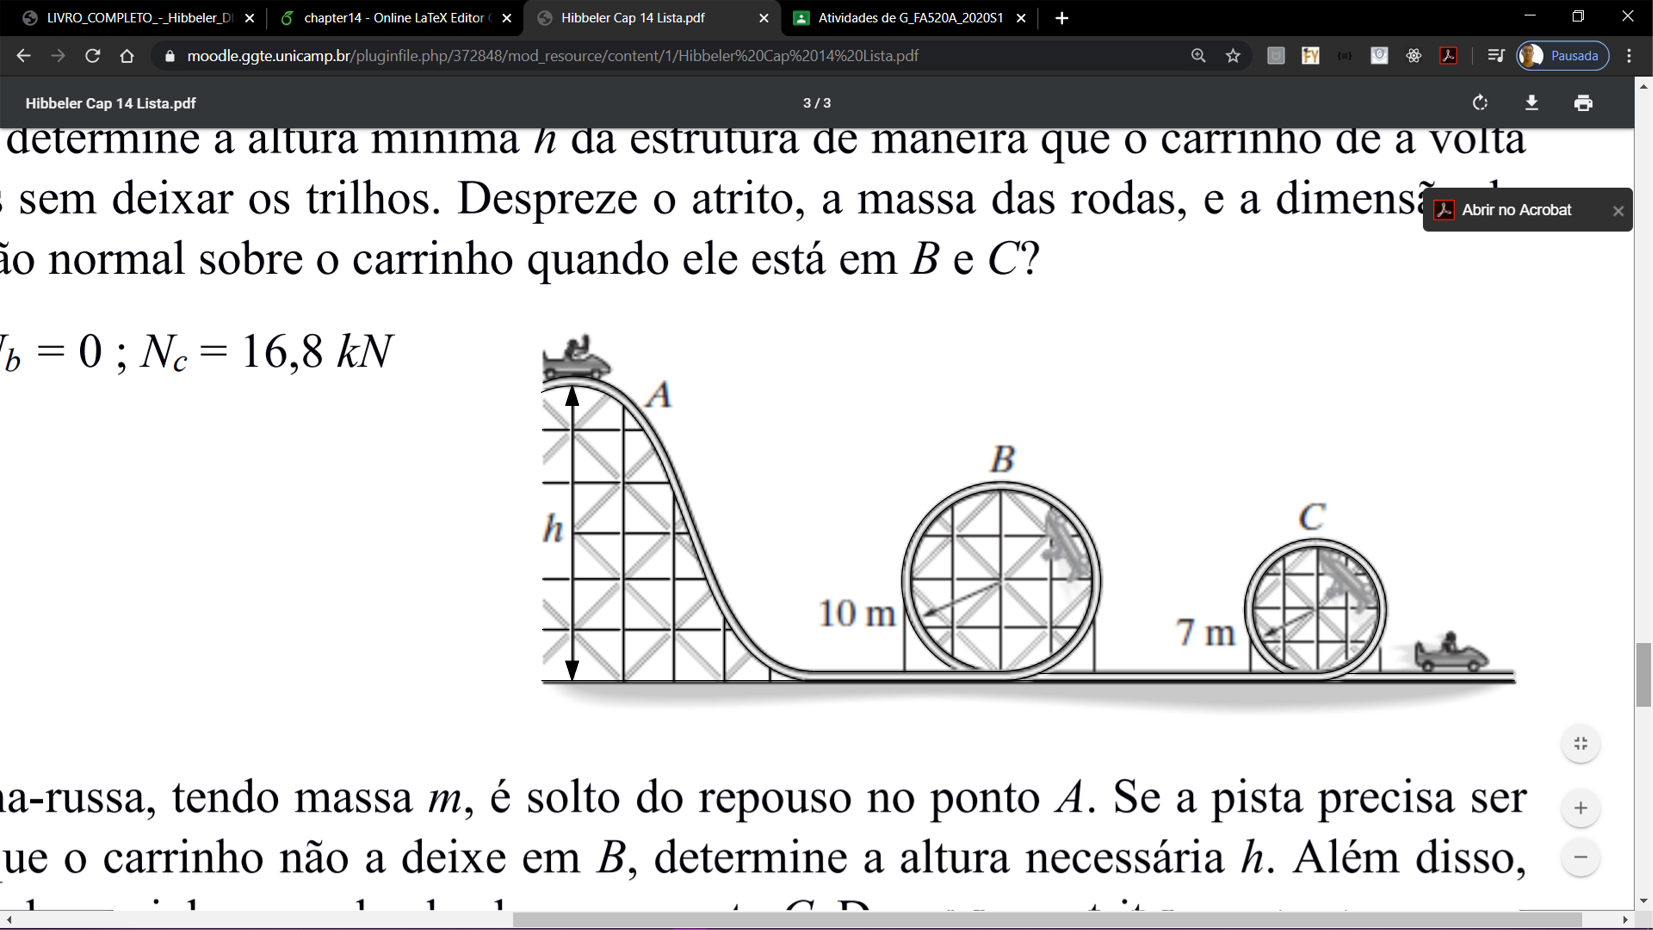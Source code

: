 <?xml version="1.0"?>
<!DOCTYPE ipe SYSTEM "ipe.dtd">
<ipe version="70212" creator="Ipe 7.2.13">
<info created="D:20200413171218" modified="D:20200413171218"/>
<bitmap id="1" width="1920" height="1080" BitsPerComponent="8" ColorSpace="DeviceRGB" Filter="FlateDecode" length="452669" encoding="base64">
eNrsnQdAFEcbhpVmjbEg9oZI74IiKHZREOwdBRXEggKKDdREUWwoUm0gqFEjltiiMbEl0SQa
Wywx9pL4p6ixRaXzz93Csv0qCPi+eb3s7c7Ozs7u7d4+9/FNpUoQBEEQBCmQgYFBw4YNzc3N
bSAI0p6srKyaNm1avXp1XGQgCIIgCIIgCIIgCIKgD1NGRkbghBBUomrevLmOjg6uNhAEQRAE
QRAEQRAEQdCHo8qVK7ds2RJsEIJKQaampgYGBrjsQBAEQRAEQRAEQRAEQR+IGjduDCoIQaUm
ExMTXHYgCIIgCIIgCIIgCIKgD0E1atQAD4SgUpaRkREuPhAEQRAEQRAEQRAEQVDFlo6ODkYb
hKD3oqpVq+ISBEEQBEEQBEEQBEEQBFVg1alTBxgQgt6LmjRpgksQBEEQBEEQBEEQBEEQVIGF
zM8QhCzQEARBEARBEARBEARBEFQSMjY2BgaEoPclXIIgCIIgCIIgCIIgqKTl6uqKYZgg6H0J
ABCC3qPq1auHqxAEva/vn7Vq1UI/QBAEQRAEQdCHIB8fn2bNmqEfIOi9CAAQgt6jGjVqhKsQ
BL2v75/4AQiCIAiCoPKiyuQ/1RdBEMT8/q8F/ly5Ej5wEKSGNGJn1motgiAI/BmCysD3T/Bn
CIIgCILKkWrUqGlta9+tZ5+evfsSd+/laWPnUKNmTfQMBCn5/V9T/lxEnqvUNajVumZd64/r
O9YxdKhd2+yjGk2q6RjooJMhSExqgmfrQr7s6Ni2R6/e/QYOHTB4OHH/QcN6evRxbNuWUwyC
IA3588cmhoYerRsMsjDqb9ZggLlCy4oNsiCrkBVxoYMgwe+f4M8QBEEQpKEKFKmMtPPFixf2
9vZiS8mi58+fp6enl9l+1jcwcHZx9fUPCJoSNnHq9KDgMDIRMHHa+KDg0WMDnV3cSAGcjRCk
8Pu/5vHPNZtXt55s0i29fe+9Hb2/6uJ5wN1jl5vnIXe3GHuD2vroZAgSk9rw2c7evreXN7nZ
8e+AY8ZN6O3lQwoAQUOQtvhzs0ltW3zi1iK6E3HLpe4KTZUkq5AVcaGDIMHvn9rlz7Vr1/bz
8+vSpQv6FoIgCPpwJE2Yyw5/Tk9Pf/78uSCCLvvwuUaNml79BpLH7XETpvTtP8jFzd3U3JJ4
0NBRfuMnjR47YcLkEDKfFMMJCUHS3/815M91bT7usdWl7+HO3kc799zeof0SW7sws64bnHts
61CjaTX0MARJSD347OjYdsgIX+oOOHj4KE/v/l279yQePsqfvgOSAqQYEDQEaYU/t0rq3nxN
56arOjZd1anJyo5NGW4iN2cOKUYKk1XIirjQQZDg90/t8ufQ0FDylH3//n30LQRBEPQhSJnI
57LDnyuJIOiyD58NDAz6+gwkz9fDff3NLax0dAr/wL/mRx+ROdTT9yi/gIBJ0/r2G2Sgr2wU
9Mbr+f8emy42k0zkX98osA41VzbBkGBFDPFrEtT0Y/8KVyq6gN4UvwX0oqKNsythrCFbwGsh
p7S8Gt481s5JNlJNCR0kxqFh7p/wEZNeInEcNG9/2Maje/bs2bx5c1JS0vLly+fPnzmYGRXV
zN7R2abwSbjqR/r6pRQ2rBF/rlxJt6qOyzJbn2NdPTLcLANbN+lqZDfdrFtaO89D7oaOtaky
mh1v1Q5ViUnw8kCf5hqcHepcGYpPSE23zq5Tqa1zrnVSH2+B1rEuQZJXF8mDIFyNxjJqamLa
uHHjWrVq0beVkpYa8Jnco4cMG0XugKP8xnfr3tPW1pZa2tbJicyh7oC+/oHkDjhkuK+9nXJR
0MvOvSy4t48/7+W5ZfLpfffIlxeqgGySW9TGRnqJ1GaLNqG+5I2jpVoL1OgXG26PCCzi7ZRE
8RIVpy2FXaV5n394/Lnpyo7NVnVqGtOxcbSr0bx2Dea3p9xwgUvjT1yJyQQ9kxQgxUhh2Sor
Oyp/QUi7QQ7PjTRNioScfF5Q8PxkiMgi6coFNiZclbpSr0L5PjGkaPcZYmxNuGc4KxRXLe9o
XiWcVfgtkeh/oSMptAGR+sUbVLyEvYCxBr+pqp8NZZ4/f/rpp2XqD40hCIIgqKT5s8KlZe22
yEHQZR4+y2CWU/sOQcFhw33HGjVoSM3V09e3d3QeMGS43/iJY8YFUSYP4BMmhzq7uFZSjoJJ
82dBElY8j72ybD7nLY8eK2JGvEIbr1ObolANoylcFFPIh/hwphDyMPlwcSFGm0X5syjv4S1U
2MiS4c/Kocv3x5+3fOpT/L7vpLCwMD8vG/X48yW5ateuzZxJ3lLzS4M/y/lctQZV+p3s1i7K
pq7Nx8aDmvX4zKX/t9377OvUpJuRxvBZu/xZab4qClwFTwFqoZpnh1pXBq2dkJr2jyiS514I
iqsVa7iSGxfeovpHlk2XbO0cHU1bNlCmbMuWLcmNMi2N++hO3UDXrFlTYvxZ9trby5vcAUf5
Bbh0cKXYsq2dXU8Pz2GjxjDvgPIo6FBSmF5RE/6sFGV+H/yZy3WXnbunJbYqa5so0C5cqDx/
VpETlwh/1g7tLwMKCQkhnT9v3jzOfDKHzCdLSyT/xqpOzVe7N1nqZhTZru50x3oz2lKuH+5U
f6azzOFO9ExSgBQjhckqZEWV6OxzPhXUFgUul/yZz3PTbkhUIb6PZImsc7nrymYLVMfciAzj
srl04TvZxvhsWmgrlZTfgEj9ouXZhVjrMlodcvIGh8QXKPypQ0zkHif497Pknkjmk/sj+DME
QRAEgT8rRNBlP/KZqHqNGr7+geOCgk3NLWUMTB6lZtLGbMLkEOqJmzyAU6afwckqatMUxkw+
CmMH3jJXZhIRQYSmCCCJcjfhFVnFZW25fp2PZOSr/vuvCH9m7IPG/FmJRoI/y9R2sF+gXzdz
dfjzqVOnyMWEiaAp+ExmkkWlwZ8rVarRtJp7spNFYOsaTao1dDO0mmRi7t/KZETzj9t8pA34
XCb4c9GxF0afRZ81tc4Ota4M5Yw/s9rKgdFlij+3snV1t2tjpGRp8ll78eIF+awxETR1AyUz
ySNwCfFnWeaNtm3JTY3cAbt060HP7Nylm9gdkJgejrDi8ecSBKqF+yIc/yyfe+9eeeTP7yEE
W/saN24cRZmYCJqCz0RkaUnx51j3xtGu9SOc64Q51J3uaDijbbWplm2X+Gz7cT8xmSBvDeXw
mRQgxUhhsooK/DntRsGNNAGA+gHzZzb61WQfKc7M374yLWJUyqmf2z6xrSjdagX18xvE3hYN
owXQOKdO9eOfKczLQdDkbkhmkjsjJy4C/BmCIAgqj1xXGYE/a4igyz58JrK2tQ+aEta3/2Ad
Hd3KlQsJV8fO3SdMDh0bOGls4GTyuE09fZMn8dH+geODgm3sHLTBn3m4iPlenD+LQRopsiaO
l8RQC3MN+RY38qqgZ0vwZ+q9pvxZmUaWDH/mdAOZXfyH/cXriS8pWiqQSUQ4+wnn5KDWFekm
Af5cqZL7kMDBFIBWkT+Tb/iXL1+mETQNn8lM5b/8q8mf5R+76o2q9dzWwSqodR2LWn32d/I5
1rVrajuTYc11q8oDo3XUPLzsnuUeKs6PHLxsDSKHlpXegT5mKh1HkTOPzFP3tFZ8ZRDde8Ym
+Wc/3Yms2oV2VpkPOO+QiO+A2CaK/rRC4pIncXUpboD8uDCOqGxS+MgWrvTq1av//e9/R5bQ
D+brMjJW+/svjo+Pjw4dyMbP7V3dnVqocvjIczcTQdPwWdV7qKrkrUev3uQOOHi4r42NLZ1Y
o2+/QRJ3QLKK5vyZMU2RWTo6mIFNxZew4okLRCNyGYk06MZQlVJLOC2U5t2M7RWXKtxg8YYU
8FixfiHz9qnEn1l7ytlPVv4QqkrBxvNqE9kN5my6LcyNVIAgaJo2Uwia87YU4p8NZzjVDLFp
t3RA3LG0V69fE5MJ8pbMJIvUi3+W42cuOeSlUBAljEXv2ciyOJfD85NpTOLIzDvBwpDFW7yR
xoebvDwPgjN5vFO4QubeCaFQCYiqKn8uCnPmAV0V+TO3OK+HhLeidKul61fIq4vfK2yCRvk3
yJ2OiaBp+Cwxrj34MwRBEASBP9OP0tQtW6VvDu9F3Xr2mTh1ejsXN+bMFi2N27t2cnRq36dv
f7/xk3z9AymTJ/HxQVO79/LUCn/m8BNezDErf3LRO3GwIhE9KL5IMgstm3hzihazMhH+zM4p
qwl/VqaRpcOfOWCRmTtWcAnroLI7hHlABX6SkCTPEvzZxstvhFc7NfgzE0FfkUsN+FxJ3fjn
yrqV3FbZuyy1q232kdsaB+eF1k4LrHp85jLg++4dlttVqWeg3rFl9Owxmj/nC4bPTj92XeCH
IYlDKxWjr8Rx5J95RXPU5M9KXBlE916cP7Pznys4aZVoT1HWH6HdFL3oCf5Ux/zTC6U7g31O
XGf3hsSRLX4flHH+1q09C2j+nLFpsb8QBXZ3d7U1UvEQ0gh6//796sFnNfhzv4FDyR2wj5cP
c2Yn9y59+vbz6NN30NCRVP5nKgU0dQfsP2iY1vlzAZulKlzCx6/FmJWZYrqoCbzNieXAkMLP
9/jb4+bNkL+VQtD8bdBz1OXP7G49t09oHeHGi6b/YO4Gs9epzqt48c8cBL1371714LMa8c9M
/lx1qqVn/Lh9F49S/JlMkLdVZSHQDP6sfPwzGymKM8jipexyQuCRlYOBAsXF7+h8DExSKZt+
zlxAv2NtjV6Fte5JwTwWYhWy1hUmzWqEX4tQ1eKauFyWCfhFNsZoHK96VhPFt6K40cXHVDEe
ZzSIu5x9GkllotY0/zONoMkdUA34rBX+TLbYmSEKgxN1Zkv5lCAQBEEQBP5cCvCZinwWHI6w
rKlnb6+g4DBzS2s9mfTJP11dXXppo8ZNAiZOJU/c44OCiYcM9yXTvfr01Q5/loh4Zo3Jxce+
qkFmcTKl1BImF+OyZlH+zKVbCkcI46V7ZlWlavNVYZT54mMecvkzNya9GOsJLhHLSMLGfYKB
7tw6VeHPg7u1rqTm+IO1a9e+evUq9X2bTKgKn9Xhz/Lg50ad6vc90tnQvnYdy1r6H+tRS2o2
r95+sU3/U93swszokprhWIFM6pJsWPygS/9Govg4cj+u/FBcLfyUIsCf2XvP3ySXPwv9GYJE
diAVPpy8Apw/DpHahKLE1sJXF17PCnc6P5E9q5njNp+/SAFoGX9Om+khsP1W7Xu5O5mqd/d8
/fo19QFU76+HVMVlAwYPI3fArt172tnZ2drayV9t6aWubh2Zd8ARvv5kmqyiQrJjjkT4MxOv
Fi+SXMJdIAehbCrLZKOsuF3heF3lU1YUl+QBZwU5Q7jNYrzXhD/z1xPfGbHaBHeDl5GkQubf
4CNo9eCzJvyZQtA1pll3XTXy/N0rxGSixjQrCj6rwZ+ZNJALY0X4M6scK4KWNyVNHOn6Jcg3
h3MWVaWAEEtUyG2MQE2cIpLD/gkUYhBlZuWiaFhk5EAWQRfiw0x4r3grlSQRvWT9Ikifx5/5
weliweUajj9IIWgich9U4+FRQ/5Mb10ZqfH1GIIgCILAn0sOPtN38zKOoHv27hswcdrIMeNG
jB43knjM+MHDfXv18W7R0pgqYGZp3bO3V2+vfvYOTlY2dhMmh5JVtMSfRQcc5IARKRqiJH8W
DyBWNv6ZOY+e4vJnQWiuYfyz6tlDeGhZqpBq+TfEsJ7gEiG6XUTti7uUK3pVBWhd6/HPFH+m
Ip+pKOjS4M9yua126JbeXke/cjGUlk/q19LrvM7Jc3+n2ua1VELQIicNp1v5f4HAOX3FD7rA
zy0qHUdesK/i8136jFbiyiC695L5NwR/VhHcWaU+nKy1xfiz9CbkLZFMky3+64PE0RTkzwJH
Y8mRi9+uG1apKP9GJRH+rHr8M3UDffXqFfUB5A9HWDL8eTi5A/r6B4zyC/Al9g8cMXrswCEj
Orl3odJxdO3Ra8DgYYOGjuzl4dm9pwe5A5JVSiD/ho0IKhZcIkS36QX89BCspBIapJsWSDnB
47MKmCx7MQsFq51/o7A32EV460jmyxDdDfGDA/6sLf5cP8K57nTH+uHO9Wa0rR1qX29625YR
7sT1pjvWDnMwnOFEFskKRDirwp/ZMJCDbcX4s3DcLE0sefBXILcwm9OKJ6fgYN3idQorEQGZ
EtkuWIlFhLGycFC0NDcVXMqGtOJoWLDHBLm7UNXKbkWKeSuKf+Y1SDz+uRLnQHPnaoE/0/HG
5D4I/gxBEARB4M8qwedygaC79/IcHzR1jHyUJf+AScRkYtyEYDLRtFlzuhiVGrqdi9ukqTO6
9eijLf5MExHxaMhKUpk5lMLPUmhKChIJRGbzUnFI5N9QsBEt5X/WcJywkufP0omrJVmjGvy5
rZefmvmfKzEGHLwqF2c4wpLjz3o1dXtsdbGfaV4MnynJ/xChzYjmA0/3aDWgicr8WfEgkpw8
GfwzXhX+rNpx5GaCz1cC6apxwZHaG034s+LGCR0BVtiyVPyz5CYYF03V8j/zekhJ/sypSQn+
rEb+50qMnM8HDhzgD0dYQvy5/6BhYndAt46dOIX7ePmQO2C/AUPLAn8WjO5l82dBNiqOeSVH
H5Tj23v7hOKf1eXPIjHiysUyCwUmc5KVsNG2QOOV48/iXBv5N7QW/xzmaDDFrFVk515r/Kbt
WBj/TTpxyOeLOseMaDizfZVgC1JAtfhnUbwrzZ9phshkiSz+zAKMHEjNj9vlxSCLR0YLNZ9P
M8UrVIrPCiJS1fmzEqhbqL2sOGOxPVIJqAvQee4GpPI/C5UXzf9cSRHK15Q/0zmfyR2QPxxh
KfBn6i7chSGaSHdhC/k3IAiCoA+TP5epYREE4XPZR9A2dg7jg4Kp/JZjxgXJPWGUXwB5JO/c
vRdNnsmrnp6ed//BQVPCrG2V2hGl+HPx+GQSqVCVSLeqAAmpGgEtSrzl08euC6KaEuPPyjSy
9PkzKx2B8BKxbhfGfVrgzz39AgOHtCt8uFV5/EHmgIOc4QhLij/LeXJVQ4Me210dZllwF+rI
CrTs16T/yW5mfi1VPrKKI2Dpt7zsNyKHh3FiKsjSoAp/VumzrOIuS5zC6vJn5T55Ah9wBT8r
SQ3OKvrxVOGSw+tZTjYVtfJviPDnSq1sXd3t2qgQAc0ZcJAzHGHJ8ecevXrz74C+snEGp3oP
GEyVoQYltLOzGzLcl9wBS2b8QaFVlV8inRVZ6ShnZUOQJfizgiQeEshWg/EHhbN5CLNopWm2
IOlnva9I/Pm9jT8YLYt/Nprh7J0YEPt16uFfTl64d/WPJ38SX7h/9cClb5YeXtsnfmz9Gc6F
8c/KjT8ogALF8joIZn0uGvaOs6ZQqmOhUe5EKTM7z7BimsqjtRIVKjW2oFAhlfkzv2Fi25ZK
9Cxcv2iCEqWYvQgoFqxfYfIU6c4Rbp7a/Jkz4CBnOMJS488cYfxBCIIgCPxZyaWlL/K1QSJf
ZZlF0NVr1GA8d8vsN36iX8CkCVNCPTwL4V5lGQirZGpuOS4omDyYk1W0x5+L/tJcZCwyJgRh
h0tyB8hSQKyozbCTERezJ15SEA6mYv/pe75wdGDJ8WclGlk6/FloMEGpJZyMu0Vj3HFhF4t2
CTNtxfzZZfTMsLDJXjb0w61q/PnkyZOcAQdpBE0WlRR/lku/pl63Te27b3HRqaLDinCm4p+H
Nx94unurAU1pXq2c2B3LGH9QiMDyDidraEnBQytAZ1U5jiXAnxVeGbTFn8V2VuEHnDe4oSh/
lupP8V5XdHXhjDj5r/j4g6LbkI0/eH6dbyVF/LlSpaa2do6OJk3rKHPgyGeNP+AgjaDJI3DJ
8WfHtm2Ztz/mHXDgkBFF/Fn22qVbj3FyUk1WKYHxBwVGCpRYwk1YvO+e8PiDxeiUHoFPOssG
e4C94vV4zWLlvngpObhfCfPnon1nVyEy+iKr8exxG4V3g9XRnGIVhj+PGzeOT5tpBE2Wllz8
c+OlrvXmtm0yq8ORK6cy32WSzeVl5+VkZRPnZefIEuH+9zrl+52NZrmQYo2jXZWLfxZku4yZ
rOVCyaGfPxdO/MAf/E9giEPmoIACAxYyc30wWpl2g4q7vsEMxRZOliFSISecl1EVrwKlsliL
LBVsV/FMaj94bRXPa80sJTFmpCIALboB4folGsTsRhau5qTOVo3jK8a8nAEHaQStfAgE+DME
QRAEacifpVWmWqtwsCRSYM2aNWWsj2U8y9nFdcLkUF//QPJk7R8wadAw35atTJq3bFXfqCEV
/Exk1KDhcN+xQcFhTu07VFIOhHH/qL4oIwMXLQnSY145binRAQoVMmihldhLOOCGF4stktpZ
kj8L5kAWTTegxIiFmrNnNfizPFKd1wDxJZWE091yAJdA3mEl+fOePXs2b96clJS0fPny+ZPY
aclV5M+X5eJ8z6cQNFGJ8mfZZ/BTa++vu7T0blL4sdSpVEmnEE27J7X1POhex1K1/M+8vhfE
wTweSpXkxj+LHNrC2YJpNBQexxLhzwquDFrjzyI7q/hTX7zav8c2SsU/C25C6FIp/EOU+NWl
eAmZJTboI/fIFq706tWr//3vxuZx9NO2JH+W3zeampg2bty4Vq1aOjo6EuVatmwp+AMuhaBV
um+qhN0osNzby5vcAakQaHIHJHe6Tu5dO7p3bu/iSpd06eA6yi+A3AFJYXpFrcY/F6cnZqVH
FlkiltCYHa7LSnDBSD+hAJqyU0fzs2XIm8SKf95HL1M0gKG6/JmX6pod6S3QQ0Wz6XEZ+Y1n
82fR3VjGnF0h82+EhIQIhjpTCJosLcH452Vu9ea2bTrH7a/nT168fvn0xbN/Xz1//voF8bOX
/z5/9eLRk8dfXDjaZLarYYSTsvHPIqHFjNnMYeSEhvTjAmkWJy7OBcEd47BoPi++mk4Awk9p
zB/Yj58vRIggC1bISjui9JiCktRUKB+FQMvo2QL7xN1V3lLWHim1FeGDLrYBfv0KGsQ8yMIb
EGmcevyZ3OM48Jl+bCTzlU92Af4MQRAEQVDZl4G+Qd9+gwImTSPP12MDJ3sPGMxcqqOjY25h
NdzXf8LkkL4+Aw0MDNBjEKQ1/ixHyrVNP+qzr5PHno7NejXUMSikzDWbVXf+1Lr/qe724eaq
w2etSBs5XiCoFKUif5ZxZHs7+yHDfckd0Nc/kNwBh4zwZZaxtbXt1r3nKL/x5A44ZNgoe3t7
ekVIQc5o7MaHJ+X5c9OVHZut6tQsplOjJR2afOoac2xj4qkt8SfTE05tpkymyZyYYylTdy9s
/IkrKdYsRrYKWREXOggS/P4J/gxBEARBUNlXjRo1+/YfRJ6vx4wLGjlmnGvHLqZmFmbmli6u
ncj8cROmBE0J8+o3kBQr4zvCi/vL1ySUspxIYPg24cy/CguV7YP65s2bv//+++7du7/8cjp+
eNn9/q9y/LMcLLce3MzrsLvXIXfXGPt2C23aRdl0S2/f73g3t1iHakZV3uOpBf4MlSOpisso
kuzo2HbICF/qDujrH+DlPaBrtx7Enn37DR4+iroDkgKkGOAz+DOkFf7cIqlr87jOsnwaq2UU
2nn9wHYbBrVbP0j2Slk+TebbJvclBUgxUpisQlbEha4kJBARrMlweiUmgbElFea9/jCkdf4c
GhpKevfBgwfoWwiCIAiCtCt9AwNnF7fRYwMDJk6dGDw9KDiMeOLU6eS5mzyPO7u46iPyGYKU
+P6vRv4NSg3a1+sY7+j9VWefo129j3bpvbejZVBrgzr6729vwJ+hciY1iFnh8IL29r29fMaM
m8C/A5LbYm8vbztEPoM/Q9rjz4bjLBtFOjdZ3KHJIpemUR2MPnUSc4OF7UgBUowUJquQFXGh
gyDB75/a5c+1a9f29/fv0qUL+haCIAiCoJJQjZo1yXN4t559evbuS0wmrG3ty37YMwSVne//
avJneRS0blWdj00/qt+2bj272tUbVWUugiBIodSDZjRVdmzbtqdH734Dhw4YPJyYTPTo1ZsK
ewZ8hiAt8mf9pjU/6tqkdj/jj71a1u7bqo63sYRJAVmxfsZkFbIiLnQQJPj9U7v8GYIgCIIg
qORUWZxzVQYCgyDlvv+rHf9cSUfggwdBkPLSiJ1Zq7UIgiDV+TMEQVr//gn+DEEQBEEQBEEf
zvd/9fkzBEGaCQAQgsCfIejD/P4J/gxBEARBEARBH873/6ZNm6IfIOi9CAAQgt6jGjdujKsQ
BL2v75/gzxAEQRAEQRD04Xz/xwM4BL0XVa1aFQAQgt6jmjdvjgsRBL2v75/gzxAEQRAEQRD0
gYh8+dfX10c/QFDpq06dOgCAEAT+DEH4/glBEARBEARBEARBkNbVqFEjAEAIeo8yMTHBhQiC
IAiCIAiCIAiCIAiqeNLV1bWwsAAAhKD3q2rVquFyBEEQBEEQBEEQBEEQBFUwNW3aFOgPgt67
TE1NcTmCIAiCIAiCIAiCIAiCKpJq1KgB7gdBZUQNGjTARQmCIAiCIAiCIAiCIAiqGDIwMDA3
Nwf0g6Cyo48++giXJgiCIAiCIAiCIAiCIKi8q169elZWVsB9EFTW1KRJEx0dHVyjIAiCIAiC
IAiCIAiCoPIofX19Y2NjUD4IKrMyMzOrXr06LlYQBEEQBEEQVB6FJxoIgiAIgiAIgiAIgiAI
giAIgiAIgiAIgiAIgiAIgiAIgiAIgiAIgiAIgiAIgiAIgiAIgiAIgiAIgiAIgiAIgiAIgiAI
giAIgiAIgiAIgiAIgiAIgqAKJgtLyzamZsat2xC3bGUCwzAMwzAMwzAMw+/d1FMqeVwlD614
coegCqyeAwNHTU8eP3/H5KWHQ9ecnh7/Q0V1WNwPU5YfDfxk1+iZG/qOmuno5IKjD1VsWVlZ
t2ljhq80MAzDMAzDMAzDcNl3G1Nz8hiLZ3kIqjBy7zU4aNHexbv/XXEoc+baC5OXHw1YkDFq
xvqRYckV1aOmrxsXuX1S9JdhcT+QvSYOif3Wa+R0a1zboApInq1AnmEYhmEYhmEYhuFyZzMz
czzUQ1B5V1sX94BPdq04lBmefGFAwOK2br0tbZ0/NNu07eQ5albwim9IP4TF/+DafQAoNFRh
ZGlp1cq4pL8StMaXIhiGYRiGYRiGYbgk3Lq1qZWVFZ7uIaicymPwpKhdTyI33fQYGvIBYme+
3XoNnxpzcsWhzOEhCTY2tjhDoHIPn61KAT7DMAzDMAzDMAzDcAm6lXEb5OKAoPKooZNjVhzK
HBa8xsLGiQawVrZO9k7tXTp26z/cPyH1s+cvXt68dfvkqe9WroobPmpscTG7dhWYQvccMjVq
99OgxfuBoKFyH/mMLyowDMMwDMMwDMNwhUDQ5CFXG8/KtnaqS9NN2to6ODjYE8le5RNFot6T
2Yy5Dg5F78kEWbc8Egk7O3s1+pnscnncWVtrawdra3v5q/KmyttW3BQM1tbWY+dtj9r9tPuA
iRR8Jq/29o4OVqb2lsbO9hZu7Rw7dnLv4jloxxeHCor05s2bH386FzQ55ENA0O3cfeakXA9P
+tmhLcYlhMrpx9zGuHUbfEWBYRiGYRiGYRiGK4bJQy4ScUBQedGwySsX73rSvmt/Szl8dnJ2
GTuwS6Sf2+yh9pM8Taf5WC8a6xYT3HfGuAHeA0aev3Q1Ly/v7dtMGkQfP/lt335DKjyCtnVy
D0++MHXlcfyBB1Qe1drEFF9OYBiGYRiGYRiG4Yrk1q1NNXxY7jdg0LQZM0PCZxV5trgLCwSH
zejVu4/akc/kdYz/mKSkpJVrYpOSk2Lj1y5ZlrRo4cql0UsTElcmJSxMjJuflBSVmLg0cfWq
+NiEhPikpMSkxMSE+PiVZMrffxRdT3lRX2+fmbMjwmfOnTkrgkzQnjU7cmaR5dOspTNmzpkb
saD/gIGabNrKysqSISoKlzmH/glDcKY6wX82NqOtWq2zMUq1rp8qe5VPWBmlWhjKbF4/1bxB
qgXb5oVeZ95ghLkxFUFdwahUz4GBS/e97tK3MJlGB1f3ED+f5cGea4K7rA/rkTaj555FPgeX
DTkS438iKWTepNHzF8fk5BLlEGVnZ5PXgoKCv//+Z8zYCRUeQTt26PXJZw9Hz9yI4Qih8iVz
cwt8LYFhGIZhGIZhGIbLpj08vNRe18zMXBP4vG3Pvu279mzL2E1elfFnGbu27/5ia8YXnt4+
amzR3kGWUGJ96rqCgoI8eVTnX88Lzl34+7tTV+/euVtQ8IrMKCh4VFDwb0HB2wKucsm/1JQE
UoODQ/lITEHlKgmbPnPT5u03bj+6fvPBjVuPfr31kHr99abcjInipTcfXv/twaHDx+YtWCiv
R539tbKyMmeLwstkwsLCwszMzEIuilFzSqqHoO3lxDDdqv5ri8opjSrtb1z5i0bElfY0rLyn
AXmttLeR7r5G+ruNdHfV19ldX2eX3Bny6bWGOk9a6G0wNaLrUV7jx48vy6eBo3OHqF3/9B0d
QaXdsG/faaK/b0SQ96Kgrkkh3TaEddsy12N31MB9y4d/udLvm7gpRxJnBk+cePbiFXLCZ2dn
5+bm5ufnZ2ZlkbevX//nNy6owo9I6NpjSPQXL7t4jflw0GX37t19fHzey6bd3NzatWtXyjs7
okhkml/AxcWlRLdeEtWSi1YrY2TegGEYhmEYhmEYhgU8atTolStXJSWtJV60KEoTFKyenZza
Hz9+wtLSRr3VWxmbqBElSHHRkBmzt+3au2jRwuil0ZSXLlsq5sIy0dFRUYu+OPz1tBmzbOTJ
o1Xbrr2sfGzC6pzsnIu/Xdu4eXfkvNiRwyYF+E3el7H9378uZ2Xdycr+LTv716zsB9mZL7Je
v8367112ZnZW9psXrx9kZ2clJKyU8Ul7u3LBlKg47ZDQGddu3P/+hwtnfrr0w9nLP569fO78
lf2HT6R/vm/rroNbMg6S17Qd+/YeOnbuwlVSgPL3Z87fvPPH3IgFsnrU2l8mVbawsCBzoqKi
Fi9e3KFDB7KIzCGvHh4e8fHxCxcuJG85pFpt/pxiXT+xQeXq1avXrCpTFZ4M5NJnqIqeHnld
XVcn1awC8mf/OWlTVx6n4LN7d8+hYydNC/KbOa5PpJ9blJ/TqgnOG8M675zvvS9q2JfLRx5d
Nfb0xjlJi8N/+vlyfn5+dnZObl6hyHRBQcHj//3Zq0+/Co+gh02Nm73+F2vt0c4Soo5akY+P
z7Vr1x48ePBeth4REREeHu7m5lYK2yIH4uDBgw/YOnHiBJlPl0lJSWG+1a5CQ0PJFsmr1ms2
NTX/cL9K7bpTUPDyx0XU293yN1H4evkevOinl8UHoqTsOTN+TVSgc+nvndesNXHxxOFerPnO
4xeviZvlqc1teYfztgKXmGW9vWi8C7oCVnDZmekttlR2EVDzooTTDy4/18Z2gYvkN0GcsTBc
Tu3u3nXnzozjx08QZ2RkHDx4iJpOSlqrNg1WwyEhYWSj5FXtGshjr3pcdNqMWdsydkcvjV4Z
E6PIq+SWTS9dunT3oa9CZ86R8WQV82BQA+rFJq3KLniXti1twIBh3Tr1crV3mejrd/3sqfzM
B7m5D3JzbuS+Op/94kpe9tP8nP9y3/2Xn5uTnfXi8f8uFRS8TkqKoespL/HPIaEzrv5694ez
l8/+fOXM2ct7Dx3ffeCb1O1fJKZ+Hr9xe3LazviU7QkpO1K2fUHm7zl47PRPl86ev3r6x4s0
f1ZvzEeaP1Ooed++fefPn9+1a9e9e/cWLFhAZiYnJ9+/f3/nzp03b95MTU2loLTm8c+p1vW3
NqxUo2pVi2oGrasYGBsYGFcxaGVgYFatymB3t2HdupjXrNFCT89YX89YT6+Vnl5zXV0TXd0q
enpphjopZg1Kkz9//vnnByVFClChmOSVWVh5fuXi7rFs/39uHiMsbZ3tHDscO/ltZHTs2DGj
Rw/sOrSn9cBOzQJ6tVw03GxtUPvY8U4LRreLnuCxJSpwa8zcK1eu5+fn58j4c25+Xj55zcvL
y8rKLigoOHvuvK2jS8Xmz7ZtOy7a+Vdf39maw2cK7ZLXsomgafickpLyXhowevTo0kHQZAcp
4Hz27Nm4uLjo6GjySqapmeQSRJcpIf5MwWdKWkfQat/ByQVvyZKlR458FRcXT6bBn8uF5Xv8
08IKxZ+V5TBa48/yR2llMa8MPi8e106gDWWZP9PtlE3E0Wa0togncF3cw7LGFM0v7gH+6uLH
Tl4D55ApsWIJdCwAYCn3benvhcu4KN5Zyv/Isz/OIh9z1olRFvlz8YeIuy8CrWV90nmHnrlU
cDeLfn2jrfEFqvjCIvCLHrczlb0KiR4j0n7pw8duRvEFU6AbOQ2QbBtzKWunxI57mbocsRuj
0h0ThuEyCZ+PHz9x8OChwMAgmjY7ObWPiVlN5qelpZcags7IkDHwnTsz1K6hlXEb9bjotBmz
tu/as3TZ0pVEMTGFr4KmFBOzYuXKpUuX7vnyaEj4bDXin+3leSSWrY7++82jlbGLu3fs0MnO
1t3aYqb/8KunDty6eOjst5uuX/j8xrntPx9L+evaqdynd/Pe/p3z6s+Hv/7w1eFNfz+7sjJG
/XwUjD+ULpTCMlrhz6Fh4ddu3P9BFvZ89fsfL27YsnttegbxZ7u/vHP/0ev/3jx49Dhj/9G1
6bvIzPWbd3135sK5C9dO/3Tp1t3HEZGfyOPG1dlfOtUGkaur67Vr11xcXMhODRs27Oeff75x
48aJEyd69epFSnp5eZ07d460lubP6sU/O1D82dJwS8PKVatWNa1i0NJAZuMqBg0MDAa5d1y7
NGrP5tTx/fvX1tdvXaVKCz295np6zXR1jXV19fT0NhnqpJqXKn9+oIQoaDlixAjmTOVRod/s
tOAV31BMdcasiIKCgkXL4+cuXDxmuMdoT6sxvU1Gd2se3r/12inOnwwzDfE2WRTULX7mkE0x
82/fuSvjzzk5ReHPeeQteaVyQZOqKnwI9OBJK8OTL5DLjIYBt/RRK7mo2vILn0sNQVNgmews
/ygEBARQFJpm0SVxpGj4TG9Fiwja0tJKbfh8+fLlM2fOLFmylLyS6XKJoN83f5Zt/85u8GeN
+LOMbygFxN4Lf+ZstJzwZ7oe7/BiiuIyLipessHMrbNaImcyDMAi78AiOiHHLEKEh2I7rEOm
1IqydpYKh/kA+XNJ960WA/glquLtRSGHFOXPxWCzIvBnRs9wLp7krcDPPfR+8a4ArCsh//NI
EVTWFYPsr2bHl3HsOERX9pZzdVJ8FRJvPAMmix6+QkRMb4JxNDnnmOwte8cl28Y6uPJuZ/+u
pzZ/lj4bS+jaWDF+tILhD9lUwLO7e1f+osDAoOPHTyxatLh0sn9Q0dfkdcCAwWrXQx5+1ePP
2+T8eYWcMMfGxa1es4ZMrGCAaPn0ytVr4shSCkHL+POhryj+bKcWf14Ru/Rl1t9796ZFzQgK
7Nu5v2OrKd4dNi8P27Q6JGbhmEO7ok8ejk9bHXw2I+bN/dMFOY/+e3zpu92JCaun/3r75PKV
C8pd/HNoWPjVX+9R/Pn0T5dSt3+xfsvuDVt2//n3kzdv3p67dO3Zvy+u/3YnOW3nhq17Uj7b
+/0PF89duHbmp0s37/yhLf7co0ePL7/8kvQbmba2tl67dm1OTs6yZcuoYq6urmfPnu3YsSNV
WGP+bLS5QeUqVaqYGBi0MDBoJkfNHxkYREwLHuvdZ9mcmetWr9bX1zepVq2Znl4TXd1murqt
9WT8OaW+Tqq5EV1PKfBnFxeXEZKi89BSGJNKFKBSnt75Wx94DA21tHVu59b16tXr7969i9+Q
tjppbcAoH+9OZr5djcd0azJ7gPXnM/ssHdt2hqfxzKGOqXOHHtiW/MfjPwoKCnJysvPYys7O
yc/Pv3L1mnOHLgoQbr8fFxzKXEF7x48dS5khyxpw00fd1R1cui878NapfZeKGv9cRuBzKSBo
iv2Si4xYYmcyn+qKEuLPNHymmHNkZKR2EbTayTfmzo385Zdf6LdkmswBfy77/Lni5d9Q/oH6
veTfkNho2eXPYkhfEryz99Tb00sUR3D7RJjpFYX/idB70RUF4gzBn7XkEu/bUuHPrL2QjkHl
MU+l+HPZzr/BgsxMLirUY+28PduJXgG4u8bqBDk11TrqZENm0gAmpOX1hqKrkGjji378kgyN
pssUdQgbMjP6WTAwW6Jt3PI8VK72ZQf8GYZh9ahvYGAQPSc5eR0zAwZ5q0lOZuVNbcjDw4vK
+1FqKTgK80KEzy6Mf161avmKFYlr121M35q4bsOa+ISVMTFkDpkfG5+QtH4jmZ+QvJbMiVm1
iop/Lsy/oSp/lnPUuOTVBQVZN699e/no1pQ5frP7OS7z77Jj8fi9G+ZkpM2/en7ntYsZW2In
n9gQ/uL2ofyCe88fnTyycW7Syil/P70aJ8//rHb8MxXSbG5uXrt27QYNGjBjoalF1ISJiUnN
mjWbNWtGr6Jh/o1rN+6f+enSj2d/+faHCynb9iWn7fz8i68KCgoOHD0Vu27roa+/3b73sCz4
ecvulM/2nDp9/sdzV77/4eKtu48L829owJ+trKwsLCxsbW3PnDnj6enZo0eP1atXv3v3LjY2
Njc3d8GCBb169Ro+fPiJEyfopNCa8mcLw3SjSlWqVGljYNBcX7+Fvr5xFQNDff0RXbrOC554
YOf2hdOnV9PTay3nz011dZu+P/6sahjtwYMHVVrLrXv/5Qff2Tq5W9o6B0ycmpmVtXrpiinB
IfMjQ8MCvKYNbRs+2CbExzR6pMuhT4asm9p51TiXdcHd9i8be2pL9Pk92zJfv87Ly6PGH6Re
qQl5Io6sMWMnqIR/fZJLHUFrxp+JZ6//ZcD4hZqn4GD+lAD4XPoImgo5lvjhhk7NURL8OTo6
mk+baSIdGRmp+SZMTMzUu3fHxyfs2lUMTtPS0onBn8GfS5s/qwLEwJ81jnGVqF9600wYxQNT
QgdR1jkzvdm9p9SKpQVYPkT+XPJ9Wxr8mbUX9CkkcSVh/hxT/vkz9cnix+Uqd3CZG+X3cPHS
kkKO7Ahtmj8r143MC4hU45m9Id4tpPzicV4cMsw4B+imKnWT4l4h2UeW23LwZxiGS81Ukg0m
XubwZwpQk1etb9rDw8vDw3PAgEHTpoURk62QxtBNomaSpaQMsfLVmpiYasKfY+S0OSF5beqW
bRs3f7Zx89a1G1ITktatS02TvU3/jMyPT5Lx58L4Z7X5s4OMoyYkx+bnZ/5++/SLqwePxwXv
iRh0Zcvcv06nvLh77PVfZ3Nz7r94cu7kzqjv1gU/O5+a//aHp1e3H0mempE6Py//2drkRE3i
nymYbGRkZGBg0KpVK8GlNKCuUqUKNWyfVuKfz1+6dvvOgyvXb23asS9p085dB77Oy8vbd+Tk
7XsPC/LzH/7xZ+r2L9Zt3pXy2d5frt68fffhhUvXf7vzu+bxz9RrWFjYkydPLl26dPv27Zyc
nG+++Wbv3r0nTpzIzc29c+fO9evXHz9+PGvWLEu5zMzM1Mv/XMifzQ03y/mzsYF+azl/bkW5
evWkZUvP/3DGu52zoZ5eSwODJnL4LIt/luffSC31/BslzZ/7+c+bt+UehVI3bkovKCj4dNbs
0IkTZ0/xnR/gETWuU9QYx8jBdgmBPb9ePPrgJ/32zu178NOh38ZOOZc+/3Tsgpd//plfUJCX
m5uXX5x/gx6IMGntRhXx797ph56M71ee+HPgp3sCPt1tU+FUBuFzySHogIAAsqeff/65kvBZ
u/yZrpwf6kwjaCr1tCYyNm6jxveBQYOGbtqUdvr06YEDh1Cm36pem4z63tklJ7GUqOwQxe9l
S3nQmBYfWu5mL44SX3pnlyR/XvjjS/F6TESK7Za9YyFlkS2y9kK+SLC8wBajeJtgZdWQtUc2
zaiHUZiXfyOK0fzikgtZc4s7ubByGS5mHh1GJczKi6jyLtYuSfFnkZLsk4SxO2zsUIgUmKFr
zOd0BswUiM3jgmJmatCoQE/mEzQvGo290SLUwMmQTKdTFs+/wUy2LB26KVJSvDFK9I9ipC++
SBFhYHW4UBgze13mbiqIf5b6i/vC04NxIOSLqDQC/MSq7EUSf49fWJViEFRIewpT4NJNZcbc
MtvP2jqrZlYSXbG/0xfpagUN4KZpFekZUWQn1GCx+fQHllGA2dQ4wc4X7i61qhLn0uLnNgvZ
qZ1/Q6RvBfaC9zmS+LALDvEm8FcDzHNAMP5ZIHmFIq4o0BX0uadMnhb2Z43fYMHdEY5/ZoNf
Za5CUo1XCtgyGykd/8wI0laubUJ/ZsK49CmZf4P1GSxKXS6QzJ8V6S39EZC8PohcG1nNAIWG
4fLo5OR16emb6emkpLUHDx7auTODTMydG0FRYg3HBBQLuuabSrtBXgWXKsnAjVVMAS0Y/5yQ
vC51y/bkDSnJG1I3bpYx55T0rWR6bUoqma+d+Gc5f05Mis0veHP/ylcvL2z/MTHgUtyYnMsp
+a9P5+fcKsi5l1/wv6w3N26cWn88fsyj3TMKLq/988tPD8ePP3kgrqDgbVJSvIxzOqjPn4nq
1atXq1Yt8tbKyqpRo0b169dv0KCBoaFhzZo1yYSxsTFZ1LJly2rVqpmZmWmDP8/85dqd23cf
kge+d5lZO744krDp810Hvs7Ozjnx/dnc3Nxfrt8irwe//jYhdcfWjENv3rwjJe8//P36rYcR
8zTizxYWFkOHDr1169bhw4e/++67/fv3nzhxIjEx0d7efuTIkWT3t23bdujQoaNHj3755Zff
fPMNKTl48GAqCloD/my0pb5OlSpVWhkUkufm+vqtq1fT19dPWLrs+MEDbapWaaKn18JAv7l8
8EFiYx0dXV3dFMPKVPxzGRx/UD3+PDI0cXr8jxRKPX/hUn5+/uYN66cE+s0L8Yua0Gv1hE5L
hllFDrBaPtJp7yzPIwt8jkZ4fv3pkNOrJ55ZF35+a1z2m7e5jMwb+UWiYqEvXf5Fdf6cOT24
KBa6MC8HTaSLl8q9YvwO+q1smpvEI/gmndljwZIVQkk/nowPZjaAUYnSUHpk2NrQNacrGHxm
pgSJVkIq5XuRisZ3cxukhMLDwykE3a5dOy2GH4tluiB7x99lbWVKoeGzWJCzthB0K2N1Mm/8
Iy7Vs3AUYtJC2CgHmy9fvmTRVAb/lBNINg5lgsrCxVEMqsnAlVTl9NJCminMn+ULi/AvZ0UO
+C2mxEUYVtkt8uKf2eXZlavCnwtEG8/mz/LOZ74trHb3HQZGZjajsPKipVR/k8NVdAjkFbJ2
n7mUd7zY/Fm8pPzQvHzJW5GDkuTPvFGLi5/B5U/cQmkfFPFn+YosjMl8duYnDuVshU1IlMv/
zE7yyW4Ah5ItiuK2TbnGKOgfRQFyErhVEYnlEBVeGmc+QaXmCP4oIL4iNwySk0GaSrK6KEok
6StFVzjYkxN9zRtdUTF/Jh3OjdkWPEDsc7JdYDirDDczgPgf4/NRv0ADBDbEOuU4OyuaE0Cs
Hi7TLiom+FHiQDPWaS/aXapXJR1vLMafOfPV48/kEHDOHFZmhsWLONcBpS4L7EMvfvi45wDz
w1jISPnZiSUy8xTtplCWHiEqK1oVF5ZyTlrhHmPsdRGLVg7w8nZcrPHK8Gd6dX5CEsYtppD6
KhPfzqxH7O9BVODP3HNDNGUKKcm5PQkhYulzWOG1EfHPMFze+fPBg4eo6ZCQMOKMjAwqBJri
vSXBn6lqyXap8Q3JtJNTe04BMofMT0/fTI2NSKaVrJk8/GoU/yznz/FJa1O37ohLTF4RExMb
n5CYvC42Ln5lTIwsLnrr9oTkddrKvxGfuIo8A92//OV/59N/TvS9Hjck/9qG/Nyf8/Pv5mfd
y8l+lJ/7+7PfDn6XOOb6+hGZR2f/kTHlzKZJ9y/vyc/PS0xcrXn8c506dT7++GMybWVl1bJF
y2ZNmzVv3rxFixZNmjRp2bJlmzZtyCIyYWBgQPFntVNwUP0TNj388tXbd+49ouJXvzp5Jm7j
tt0Hv8nNzfvqxJm//3lKXrOysg5/892aDdsOffMdRRfvP/zj+s2HkZGfqs2fSbP79u374MGD
2bNnkz3t1avXixcvzp8/37Fjx9OnT+fk5Bw5csTV1fX27duPHz9u164dKRMZGXnnzh0PDw/1
drmQP5vVT69fmfSeqZw8t9SXceaWBlUM9fVT1sRcv3ixk4lJHT29pnp6DXR1m8j5c+tC/lzW
xx9UlT8HfronKGo/hVL/ePyYHNZbN2/ODA8LmzQycmyXJX728/qZBLSvG+z6UezgFht8rb6c
1etIRO/jS0d+nxT64OxxKv+z7HzIK86/QWXkIIt+//0P1fiz7C1Fm/dOT95Lzey45EkRUhbl
zzJYXVTeZ0khf/ZJLqq5uNpC+Mym1sXFphdhamaF0u43fmFk+m1NwKCLi8uJEyeo3N1lJAUH
nQ5CSZHyWtnuoEGDIlQRKa/F/S39wR9ptiy9dbqMJrmg1fg+sGTJUgn+TJaqw585AbqsqGYG
FhbK0sAAqjIwy6XEjAhnfrILNtzmbIiFSeUleShYoD2s3VG0RW4BXnCyYEoQZfgzq1XMpWLT
SibH4FbOIfycjhLi9sIbVVCSe5KIhL8KjCHFfPJVmj8LBO+xHsylB64SJRKS/JnHtYQTd3Ah
m0BonHhjFPSPBACUzI6rcAhIobG9GKF0EgxZoBPEV+QfOPnecUccY7aEe3oINVIUWAkdC6F4
aV6IO2uPWIGCSsblSgZD8vgzP8RaZNBGidNYcDw1ZQd/ZJzb3CPCSxvO6QTx7lK5KgW5ZUT4
M5dXc4NI44ViR3n8WejModrG3wvpGGORQy91+AQaULwXsvn0PhaHsAr+AsU54cUQbtFfHKiU
R4X7qRfvMe4VqagZxXG8wryXfRWSaLxi/sw4tYQ+JoyrU1FJBVdR/g9hQvy5sMFK8Gclg/mV
/hQoOCKKro3gzzBcrr1o0eLjx08w8S8n/wY1BKHy+Fd5u7t3pRE0P780mUPmU/BZcGxECWvO
nxOSkzdt2R6XmEymV8hGIZQNSkjlhU7Zoh3+TOVtjotfVVDw+tHlL1+f2/BbWsCvSYNfH1/w
6lr63fM7H/526r//HhQU/J31x6nbu2de2zj0TtrwKxuGX9s969XDE+TJKSExlo6jVg8+N23a
VF9fv0WLFlSEMJmoX78+mdmwYUMjI6MGDRq0adOGWvSRXGRCQ/4cGhb+y7U7v926T/0x7I1b
9xJSdqR/vv9dZubD3//3zakf7j34Izs7e0vGobiN26/8eosqduvOw19vPYpUN/7Z1taWvC5Z
suT777+nIr3Jjjx9+jQ2Ntbb25v+y9yOHTvu2LHjxo0bVJoOUvLatWuTJk1S4+Ay4p/rpxnq
GBgYmOjpNdfTa6an19rAwEhPr18Hl7ioT5OXLZ3uN9q8Xl1yGMwN67WuUaORjk5Lij/X00kx
k/Fnu7I6/qCq/Dlk9XejZ6ZQKPXdu3cUN7546VJoSNCMsV3njXaYO9RiVr8Wn3g3ih9j9fmM
bkc+6Uf89eIhZzYvynz3Ni8vLyc3hx//TE2/efNWFf4sp8F86ltcRoo/syKcuRYm1VL5N4Jv
KpmJusegKdF7X2ieOKWERrVT+6wjJxLVpLi4OOng58jISG1hcwcHBx8fH+ng5+HDh1PwOSgo
iJQv1/yZyvtBhZpL82eqDClfmvHPJcGfJUlvMYMtyiwhksNZOIcwvTp3QxL5nwU2xCopAaWZ
cFiIHrPrYfNnfgsFULPS+TeE28mBulL5rtkZQqiG8SoXTFrC5M/KdJrCksJNFQjl4kMPBsBR
lj8LwRNnRfk3pPKIKsGf+VhA+JldCTQh3hgF/aOIJFNoRYROiDENinTxI2k5IeIiHJ7Te1Ir
CnUOL9iVi24ku451nohhKCXin7kNYG+FlbJgjVTco+BRUyb+WWwgM+nzil0zp4AK9fCgsdTJ
IPAXDSLdpWpV6uWW4fFqtfNvKN0h0medMIeUPHwK8t4XrctoiQClL6S73AH7NIh/FsiUIv5L
kCR0LUouIb46/yqkfvwz9+8UFAzJKivJOBX52+W3TUvxz6KRzMLh3FKpn6SPiMLjBf4Mw+Xa
VHjzypWrGH8JG0FnurC0tDl48FBGRkYJbd3JqT0V4cxB0DR8JktVHfpQS/HPyalbt69JSFqx
cuXKmBjKZDoheW1KUf5nTeOf5fw5IT62oCD76Y1jb85vvLUl4Lsl3c+t6vt9nO+mxYFf7Ej8
889f8wue5T4999/PCXe2jvk22v3H1d5/nlz+7snZgoL8xAQZf3awV58/N2rUSE9Pj0r+bGFh
0bRpU2oswrp169apU4dMU4usrKxq1apVvXp1TVJAF40/GE6NP/jbrfuZWdmyYQe/Orl6/daj
p3548/ZtVnb227fvjn93NnbdZ3u/PC4fWi775m1Z+Zt3/4iYp/74g2R/PT0979y5M3/+fLI7
PXv2fPr06aVLlzp27HjkyJF///13+/btXbp0uXfv3l9//dW1a1fZoUlIuHLlSqdOnTSKfzY3
SjOsrK+vb6yn14J0tb5+qypVSJ/HfPLpzrRNDapWnTNxUkJ01Iie3cb38/ZxcrKsU7uFvr6u
ru6GepVTzSpU/ucpy4/6z91KodSXL19R4waSEyA+KTZoZJcIv7bBvZuEdmwQ3b15ko/VtlEd
tgW47Zrd6+iSoZcObsorCn4W48+vXr1Wgj9nKsqSQYcoi+ffKEy1wSHJzHwaVEnZHN5WGGsx
UnYoyZ97jwiPyvhbw0zLNH/WViILrSDoshaVTQHqKVOmREREBAcHaws+E0VGRlKkXZnMJNrK
vEGLQv3S/FnVz7VW8j+/R/4sHDrLyqgszp95Ic0S/Jmbm1kk17RQexhwWPEW2fyZkVSZnRm6
ZPizYPNYLWGFMb93/sxtqghy0QJ/FkJMJcyf2alQJbJllix/Vpi1VSjqVZzAUMyKW6FAeVYM
sEjKbukVxRm+kvxZeC/YcFg9/szPfcE3L3Gx2PmjDn/mMkMxfCrQMNG+VW0YPnX5s2R3qcGf
pX4oEeTPwrSw1Piz9GWBEyYtevikQ16LklcI5y5mnpYKfrpitVzxR4MDtBX8JYJIhfRYiqwU
HOwc0cJXIXXzP3NRqgR/ppshmHBbtSukGvmfi08e7h8UCFyRBG9tSvJnxddG8GcYrgApOI4f
PxEQECQWgUylZS4hk61kZGRwxkAk02QOma8qfNZC/ueYmOVyzpy6ZXt8UmH8MwWfqXEJU7Zs
k8c/r9Rw/EGKGycmrCGPZFn/XMm7teta2tjdMxwPRHQ8vGL41piww3vT//7fzfz8V/k59/J+
33dv96SjizpdThmVfXtHVuZtslZifCzNsdVG0LVr1y7Ov9GyZYsWLZo3b96qVSsyTSaoMlT+
DVNTU83zb4SGzbxy/e6vv929efvBuQvX/v7n2ev/3mQc+HrV2i1bdh44fPz7rbsOkunP9331
6tWrv588+/nCtVt3Hty8fe/GrUca5n8mGjx48C+//HL48OGff/754MGDp06dSk9PJ0uHDh1q
YWGxZ8+eEydOHDt27MyZM6dPnyavPXr0IPM1Gn/QzCitvo6+vn4befwzsZGenqNxq6/3ffH1
gf3j+/cL9/fbnBC/dM5sm3p1fXv0iPv0017W1rq6uqn19VLMG5Yp/jxixAiKE549e1YNTjVu
3o5J0YcplHrv/gPZaZ+VlZ+Xd/bcmcBRXcOGW88e1GZu7xYrezdbP8h0d2D7ryM9jywacGCx
7x+3ruTn5+dkZzPhcx47/wapUL3h/2Q5N1gZMxTx5+K1isKb5fi6CDXTJbmrMBsgzzhd1Bil
458HBkZHpN7QPA42Ojq6jAQ/l1kEXULwmaLK1CdIYYeQMteuXSuP/NnExAzxz0rFPwtZy/xZ
sIVi29VS/LPQ5nh8W+v8WTj/hkRJgaYKcRsxvsrPvyHwQP1e+bOiP4tWJTROdf7M3C8Fw3gJ
4FCRkGlhZiXSvdTus0fC4pE08RXF9q5MxD8rM/idIA0WoazsPuT/ZCDJn5XMcqxw5EHV6tFi
/LPUFUARf5bsfLE8JwKRtNrhz8X5N4T4sxLoWKl8C4r/PKH40sH+OwjmT3Wix1r0aqNE0DVr
XWX4s1A0e/Hvd+yfLRhViQbqS123RXqPM5qexG+FxU2iITlnvmjbFPyopCR/Fkbc7N1RmHVH
qSQkiH+G4QpvS0sbKgg5KWntyJGjPTw8iQMCgqjkGMTTpoWpmgFDJVNxzvTQhNQEBaXVqM3E
xFTT+Ofly+OT1m7aumNj2ubEtetj4+JjVq+OjUtIWr9xY9oWOZdeu3zFcg3jnyn+nJQQV1CQ
n/X2Ye6jr37bFfr9mkEPDsx5dSPj2d0fXj77Iyfnv9ysf/PyHue++/Hu0Yivlvb6ZVdI7vNT
Wdmy8fvi18TSeTzU489EhvUMP/74YyrIuX79+nXkIhNkZs2aNSnm3LJly6pVq2pl/EEq//Pd
+7+T9v/z9N/zF6/fvHX/6bPn3/14Yf3mXSuTN69Nzzhx+ucnT/+9dfvBzxev/fPkGSn54NFj
Wf7neernf6ZSalCjEAYHBz9//vzChQtXrlzJy8u7du3a0aNHb9y4kZ2dfVGuhw8fjho1iipM
9loj/mxutMlQxp9N9PWM9PUtDetNHNj/t8uXfzp1so+jg2OrVnYNjMwaNBzRrevCyZO/O3Lk
yK7dnY1b6ejopNTX21i68c9i4w9SQZj0OHG0NBl/8Icfz+bn55MOz83LzcnNmRva38+jwXSf
RnP6Gi4dUDdxVJNtk2wORnQ5ML/36Z2rc3NlkJkZ/Jwnw8+FQdA5OTnklVSoFn9mU+LiMhx6
zMHR9EwZuJax6OI8G+L5N2QBzzTcpgc6VIE/j5qxPjTujE0FVdlB0CUHnylR4wBKh0CTpaQM
KVke+bOpqXk54s+CEc4KEkoUryISNiyY/1k4lFowQwW7GCsfssItckiyYLYNZbg3axhBpfmz
2Oa485lDAarOnzlHRGSjCkry+bMgShLIM8xlzqKJhUWGuBIcFKwE+LOyT+gCOYe5aEKaPyvo
HwUMXCRunL+WgrBApciPSvHPgpxWFf6sILRb4AAJjd6o2h/vK5MOV4y6i0Xys3NcCwJw5eGV
9G89ytbDyf+sAjSW6i5V+bPoyINi/Fk0Ilp1/iweRC2Q/1n6rFNmvDll+TOzi0Tin8X2V/Do
MAtLZ0cXTpvMhMYKw85Zv7wIxz9LJceQbLxqCZMVDXMpGP+sMHGHaNoclT/CzF2Q5s/ssU0l
8z9zz2GpayP4MwxXDARNJYJmOiMjY8CAwSEhYeolYVYpAQjZOqmfCrcmr2Saao8aGyUPvxrG
P69YuXJVbGzi2vXrN6Wnbtm2MX3r+tR08pq6Zfu6lLS4xKSY1aupoGgt5N9YvVoWCPri3qsb
+85+FvLTpoCXV1ILcq8XFDwpyHtbkJ+bm/kyN+uP3Jwr98+sOp488urRhTlvz2dlyvhtfPwa
WT32dupRAiqSuX79+gYGBsbGxpylVJJkitzWrVu3SpUqmiTfYMY//3Ltzu27D/Pz88kuZGfn
3Lx9//yl63/99eSfp89u3n3w1z9P//r76flLv/526z5ZSsqQkvce/PGrxvHP5ubmZKeoeOYz
Z8706dPH1dV14cKFr169WrZs2fPnz2fNmtW+fXtPT8+TJ0+SwqQkTa3V2KJ9IX9ukCrjz7Kc
z14u7ZfNnhU9c8b5H39YMHVKNV3d+rq6Rjo6dXR0WlWp0tna2tvN1c3EpJVOZR0dnQ31dDea
lWr8s9iIb8y8tZrw595Dp0btfmpt197S1jkuYS05splZWRQ9XjLLa3jHKpN7fjzHs9aKoUab
xpnsCWl3aE7nPRHdL+5fm18gg8wUeM6l4DP5L48Kf5ZlaJF9FhLXqRf/zKDErCECZfN30MML
MrJqJBexYnqowWKwXBgXzcjUQXNmGcFewYDbRfHS8vnK8edpq06NmZ1uU3FVFhB0ScNn5k85
YmMpUvCZlNF6J5QOf7a0tCpP/JnHb7nD4RUujhKmmpylhVk2hPgzBT+ZzVj0053CRcyx8DjF
qLcMvqpgi7yd5ZSX7W/hUtaesosV1aoqf+aPHrj7jnxaXiGLIWvCn7m8nb0XhYdeuiSfPwvH
3BYGp3H+ull4KED2A3Jh3gMWGebWU6L8mQ3AC1vISBnKGXuLnSGZDb4U8GfR/hGOH+b+7Ta3
28WD7sRZH6ce9i5IcRjxFYUzh6jCn/mjE3JwPecAFXamivxZgFp7ziwKwBbhQpz+4RBL9kEs
+qN7Uf7Ma0C7wPDi4fzYSHCmaDZgiXr487kjkUlBY0EqKNhdqlalKLeM4uThmvBnbsZgdt4J
3nkl+pZxWRAIMRU8fKIEVSCzBC//swL6yrw08S8FjDB+5kbl5VkfLs4FVrrHxMeF5IZPK/jF
QbrxmvBn7rkkkP9ZiV9DxAaXVGr8wfDiAlKhyPxxdYv6RL5R1oiQEkdEwbUR/BmGKxKFHjVq
dEhIGDE94CA9SmAJIWhqfMOdOzNo6E1NUHPIUtX3wkoNLjptxiyKP9MJn2UJNlatipeNOJi2
MX3rupRN8UnJK1etWiEbjbCwgIw/H/oqJHy2OvxZzlETYmX5N3Je/fHuwfGfds87lT71z1+2
5uTczMn9N/vtf3k5OXnv3ua9+V9e1q93z274Oi346snY3LdXszP/ImslJSbKgYlG+TdMTU1r
1aplZGRER0RTosuYmJjUqFGjcePGmiTfYMQ/y/jznXuPKHpIpaJ8+uz5+Uu/3rh57/mLVzdv
yXD0k2fPqUVUkOv9h3/8evOR5vHPFnJ169bt9OnTTk5OFFFPTEwkG1qxYoWNPAl2hw4dLl++
3KVLF6qw2vyZzr+RXl9XT0+vq5lp6OhRQ7p02rFhw4ZVKxt9VLOJnn4rff3murot9PQa6+h8
pKNTXUfn48qVW1SW8ef19SpvMC/V+GfB8QfpLMEUE2NKjJ6JdkjbdssOvO3iE2hp6zxm7ITM
zMy8vNyc7Ozc/LzoGV18XSr5uVaZ1LFKZO9qqwcbbhhj/Hmo04F53S5lLMqRKZuOgM6VQ+hc
efwzNevdu3e+foHq8eciMpwpY8XBzDL0/MzpweyoZrp8PwbELkwrvZcVOF2c5PmmD7MBxRmn
b/ooF/9s27bj0n2vewyYoCEbJMfx4MGDyuQffr8IWnMKqp6CgoJKFD5TIh8rCkGT3QwNDaU4
M5lJpqnkNmRpSSToLh3+bCMbglC1FNBz50ZK8GeytET5Mx2OWzwsnnDuYtaoecJj6t3ZLZZ/
g8V1uRti8mcGcy7Ep7z4XqktFtVWIMB7i2qMEiTtzE4g+6hW/g1OA5jdxdgpUljT/BvMTXBh
O4M/i5fknSQiTIB6zGcmTWWRIqHB7IozZEosJc/RJZ1/oyU/CzQblTP4M9kp5p+BM2tQJv+G
SP8IIn1OAl4+MJEI/xP4E3UuNRWtVjzdh/CKIvkHVOPPvL+v50EeTrerkX9DoFc5vw5wMkIL
9afQuGnFPSyZf0OgAZxzgDcMmYIx+4TqYe+gdBAy9xDQbeDALt5BUa0qhblluAUkqLs6+Tc4
1xNuhzB7nnu8RC4LYryX1+3iQ86JnkhceC6Ra4KxUaHPAj+FNZd28i+w0j0mmQY/fo0A1ha9
CilqvHr8WejMKd5Z5h+8SLaNedrz/oRBKCM6Jx+L2HWMXp039AA5tYp3h8efpY+I5LUR/BmG
K7xLFEHHxKxmhluTOeSVptBkqaoVqvqkbGsrzJ8py8cZXL16TRw1zVxE8efdXx6l+LOtra06
/HlNvCz++b9//r136vjORfs2Tr/10+bc/37Ly3mdm5Obn1eQm5mVl/U8N/POpe9Ttq+d+tM3
CTnvbmZlyfBsUkKSvB5NOQkTOPMBNRULrTmR4Mc/09kUZIHQOTm37z766edfbt15kJ2dTZHn
3KJkv9qKf6YQtJOT09WrV3v06EF20M/P7+LFi5cuXTp//ryvry81TOG1a9ccHR0p+Kx5/HO6
oY6enl6Hxg0jggIP7ti2OS7OzdKyro5OS13dpjo6zXR0mujoNCdvdXRa6emRmcZy/rzBUGdD
WRp/kBpzkCk1cgiHxp0ZMzvN0ta5vVvXX3/9TRa9nJ3z+vWzyPFWgV0rj3OpPMax0njHSjM6
V44ZarRjuvNXUR4XP5uWk/lKHiqfnZWdlUM+FYw8HNnZsvDpK1evObl0tlQihLj8uvewsOi9
L6xtHbR1EMtaCmg+gn4vWy8F+EwjaIoG80Xml9DokGJb1OTvGgTVpo3KKaD9/cctWbKUbzL/
g/8OJiO33BwgXADOY+YV1cIZuTW2KEpSLrmuWlYQrlZqViJFs7gl+kfhyINl2spmz4Y/1L5V
eS9EsprDOOVwRGAYhiUQ9Ny5EdqtmULNISFhnPEHqbwfO3dmqFQbeexVnYvaUvk3tmXsluff
WFUMmVetillV/FY2zXhLSsr488EjaubfoPhzjCz++c2T33/5fteWpPDP1s28fvbz3Nf38nIz
c7Py8rLycmXxoVmZ7x6e/nbT+uTQ41+vzXx7Lzv7DVkrbk28jQb5nzmQWSvFJDm/rZw/F+d/
5osiz3zdfyjL/xwRKePPtnbq5Bth8mcynZaWdv369QMHDvz222+zZ8+2srIir2R6//795DUx
MZEar5BaRT38TnHjFLMGaYaVq+rpGevqupsYz/T379ymTR0dndZ6ei10dCg3r1y5WeXKzYvc
unJlvcqVNxjqbjArW+MPRkZG0pCKTKtRQ1/fWVEZ/9g6uVvaOs+JXEAd3Es/fjmlb82Q3tWn
dKw8yaXStA6VFvWtsSnI9Is5Hb5c3OvUKp9fj677+8/CEyYvvyA7Jze7KCKaOmHCZ0dWbPhM
HBb/w9jI7Rp+CssFf6YQdAkBWIVyc3MrBfjMPCIpKSl0rvW4uLgSPS50fLWYyFJSRvMNkftF
K2N8cdIicZUaQ1BoyELwZ9WfhYVRcMnxZ2XT9pZX/iyV5bXMWzKTKoy+VX0vysznHbQTxhGB
Ybj8IGitw2cnp/bJyevEYqrJfLKUlFG+QjX4DBX/HBw2Y8fuLxZFLYpeGr20WMxp7pzo6OjF
SxZ/cfhrsq468c9yjhq/Oi47O/vVv/9cu/DNob3xJ7/Z9Pj3s1lZT7IyMzNfZWW+zMz6Lys7
K/P5q0fnL3+5/1DymbN7X7y6//bta7LW6lWxanDv96Ui/jzz0pVb12/cfvXq9cuXr4jJBO3X
/71hvqUL3Lh59/rNB5rn36BlYWEREhISGRnZtm1bKtM1eXV0dJw9e/a0adPM2dIo/tnMKLau
LP5ZX1cmMiF71dXTLZIOT3ry+OcVdfU3mMlyntiVGf5MEzP109La2kZs+m1kWLIsoYSDy/nz
F+/fujxztMMUjxqhvauH964S0Vt/gVfVWF+jzcHmu+a037+g45HFfb5aPHBRqO/M+cuPfXf2
76fP6V8lMt9lktez587bOrpUbPjcY+DkpfteO7n20PzwUfk3VM2dAkGqyszMAt+a1PLuO/xc
FuyR+3ipRUogHvhDi39WJ75X1cdtXuKOMhIMWVLxz7BmsfHSOQpgGAbtxBGBYRhW0cyYZ03K
UFZ15EGmPHr32Zrxxd4vv9598Ks9h47K/KW45QV2Hzyy9/DXm7bt7NqtuzziS0U+KeeoGxLX
MeJ8nxQUvCgQVVZBwX9yF2rjxo10PeWFP48YMerqjXs37/xx8/ajm3d+J751949Ck5nk7Z0/
6DlUgd/kJa/duD98xEi1t25lZcWnynRSaPqVGfZMS5P45w2mRv+00EsyrLzTSGdnA73djauQ
1+31dHfU191eX3ebofxVZp3t1LQhmdBLMDR43Lza2jaNylT8s1bkOXJG9N7n9u27Wdo6u3fp
MXmQ3WSPusG96oT1qjrHq/qSIXWXDzdMGNciLdhyZ3jbPbNc9s/32P/JoOljvFs792vpNMS1
76TRUxaOnTL/2PHvyUfg998f9+zTr8IHP89N/XVsxGea/w0CBJWayOlq3LoNvuSol22jQChd
MyPbRoFUtmrw5zLJn7lEsSxk3gB/hmEYtBPGEYFhGFbd5FFXQz7j2dd72oxZoTPnhITPJiYT
YqYLBIfO6NK1m5o8Vv46ZqRvUlJSQnx8cnJCYtLqxKRVSUmxiQlrEuITkhISE4kTkxISEtbE
rUpMWpOcHB+ftHpN4up4sjQpyd/fX4246/eMH736zo1YED5zbvisuTNnRSjj8FkRM2bOiYj8
xKdff002TcU506KyXluyxZ+pdu5rW/nZOMK81TrzBqnmRqmy1wapFrLXFLOG8rcNU4rdgJrY
aN5gg1mjjWZN1pk1HmZmbKP6DxtlnD8TTVn+dUjs91a27SxtnV0crYI9m8zoU3eOd90Ij6rL
hxrG+TdLGN9q/USzrcG2O0M77JzVa+tsr8CBPUw7DDbt5N/IcXAD6761TboN79fvznefj/IP
rPDwedSM9fO33Hdw6gCkCZUvWVkBQcMwDMMwDMMwDMMVyloZI0/tQC+gBghSUnaOsoDewE/3
Uny1g5PNpF4Nl49o+KlP3aj+9ZMDLJMDLGLHNFsfaLUtxH3jtB4bwrw6d+rZrG2/5h1GNncZ
2cppkHmHIZ27ePR2cySrW1Vo+Ow1as7iPc9cu/bDaQOVR1laWeHLCQzDMAzDMAzDMFxR8nho
Bz7bqS7Ns1I4ODjY29vLX8j/ZBPMSYfCBYXv7el3Dg7lK/KZ0cn2avRzeUkzwo+CdrC2tpe/
0rZnTIiZLLWtuL9ruLh7RO36x2/uFksbJ0tb57aODuM8WkcPb5Lg13pdkFNSgN3K4c0T/c3X
T+28elIPz27uDSw6N7L3btR2UGOXUc2ch5m27WVu067CRz57+c5dcSiz58CJwJhQeY6CtjI2
RhQ0DMMwDMMwDMMwXI7dyrjNe4x8hiBIPXXs0W/B1geha07bOrlTuLVLB/uwofarAp3XBtnE
+pnPH2bt38fB0d7OyMSlkVWPBtZeDez6NnXo28bOvYjQOlVU8mxl1843fGP03hceg6fgVIHK
u6ytbUxMTPF1BYZhGIZhGIZhGC6Pbt3aFPAZgsqpnNp3Ck8+/8m2R16jI2j06ta+rZe7Xc92
FvaWxo2bt6zfwraxaYfGZq4tLF1NrDvQxSxsKix87uw9bta6y6Rb3D2G4CSBKozMLSxbleD3
gdYtqImWMAzDMAzDMAzDcKn4w4DPZmYWeKKHoPKu4VNWrTiUOWfj1Z5Dplb4lBrS7ugxcsqK
r0lvTFi419EZAw5CFTAQuo2pOX46h2EYhmEYhmEYhsu+27Qxw5B/EFRh5NrFM2DBzui9Lxbt
/Dvgk909Bwe79Rru1LFPhQfOji49O3Qf3NUnYNT0dZGbbq44lDl15fGuff1wSkAVWxaWlm1M
zYxbtyHGVxoYhmEYhmEYhmG4LJh6SiWPq+ShFU/uEFQh5dC2g4/fvMlLjyze82zFocwPyqFr
zgyZvMK5Yy+cBhAEQRAEQRAEQRAEQRAEQRAEQRAEQRAEQRAEQRAEQRAEQRAEQRAEQRAEQRAE
QRAEQRAEQRAEQRAEQRAEQRAEQRAEQRAEQRAEQRAEQRAEQRAEQRAElZBaQBAEQRAEQRAEQRAE
QRAEQRAEQRAEQRAEQRAEQRAEQRAElRM5tusAwzAMwzAMwzAMwzAMwzAMw3y/1EzoQBiGYRiG
YRiGYRiGYRiGYRj8GYZhGIZhGIZhGIZhGIZhGAZ/hmEYhmEYhmEYhmEYhmEYhsGfYRiGYRiG
YRiGYRiGYRiGYRj8GYZhGIZhGIZhGIZhGIZhGAZ/hmEYhmEYhmEYhmEYhmEYhsGfYRiGYRiG
YRiGYRiGYRiGYRj8GYZhGIZhGIZhGIZhGIZhGAZ/hmEYhmEYhmEYhmEYhmEYhisYf+7fvz/4
MwzDMAzDMAzDMAzDMAzDMKxd/ty/SODPMAzDMAzDMAzDMAzDMAzDsLb4c3+2wJ9hGIZhGIZh
GIZhGIZhGIZhzflzfyGBP8MwDMMwDMMwDMMwDMMwDMOa8Of+4gJ/hmEYhmEYhmEYhmEYhmEY
hjWJf1Ze6EAYhmEYhmEYhmEYhmEYhmEY/BmGYRiGYRiGYRiGYRiGYRgGf4ZhGIZhGIZhGIZh
GIZhGIbBn2EYhmEYhmEYhmEYhmEYhmEY/BmGYRiGYRiGYRiGYRiGYW15WtgM92490Q8w+DMM
wzAMwzAMwzAMwzAMw9p1fGLShYsXgaBh8GcYhmEYhmEYhmEYhmEYhrXOn1++fFleEHTEvAXf
fvc902RO2WzqpvTNnKbyTcqAP8MwDMMwDMMwDMMwDMMwXPE8LjAoNS395q1bFCosFwiaouVM
kTlls6nffX9aIZ4lZcCfYRiGYRiGYRiGYRiGYRiuSB46wvfCxYt8Wkhmgj+DP1ck/tyxS7cJ
k6aQVzKdkLT22bNnd+/eGz9hEr/kyVPfkgaTV1U3MSdi3p9//kVMJnBtYZr0vIeXd9lpz5Ur
V8kh3vF5BvV2wJBhx0+cePLkCZlJJnC8YBiGYRiGYRiGYRiGtRX2/Pjx45cvX/7vf//blP5/
9q4DrKpj6/5J3kuzJrHX2EvsvccWu7HE3rD33nvvDbtYsKFRURQroojGgiIKqIggIKBgQ9HE
9OS9/Ms7OmxPu4d7L7a351ufH947d87Mnj27rDNnzubDXkckW/jGnmXB/DPzzwr06N0vKuom
pRMF8F98KEnm02fO4r/+FwLeFv65k1O3o8d87t27h848efIkOjpm/YaNgj93OFq0brtz125c
ApLRrNBv4OCbN2/qiUVvCgT2eO5D/69fD+vQ2enN5J9FDx8/fhwWFrbLYw+7BgaDwWAwGLZu
eKhz4NDhp0+f/vPPP3///Xf4jYjhI0cb1B8/aQqCEHX4sWXrtkeJif/973//85//xMXFz563
gGXLYDAYDAbjLd35LMjnw15HxGkbktGl5DOqNWranPlnO0XdvVcfY6AO888pyj8fOuz1+PHj
Yz7H3wr+ud/AwTduRKAbiYmJaPD+/ftPLEX034EYMmzEufP+kAauhX/1+Gcvb29c3Tb+ebPb
VrR88VLgty1bJYsWfmX8s/jvgYOH2C8wGAwGg8GwB577D/z5558XAi5OmzHr++07nz59GhMT
26JVW736Xt5HHz58OGjocPrhmnXrf//997DwG7Pnzl+9Zh0qIJRS1GEwGAwGg8F4KyA25R72
OqJgdBXkc3x8/A+nTjP/bAMaNW2+dPlKq28epED9N5Ptfwf4Z4o3n38WfYiMjJK5xtr1rujz
vXv3ps2c5XDRPXiQ8MhSNPnnmXPm3r9/X8yjDfyzzbTwK+afX8F1GQwGg8FgvMPo3LV7/J07
t27floSz99Fjv/7667wFizTrO3Xveefu3dNnzio+vx4W9igxceiIUeK/blu//+OPP/AvS5jB
YDAYDMbbhe69+ohjN+h7BpetWKk4dqNR0+aog5pvyO5cdGPp8pUCP5w6rWA4BX8r8No7LLeX
J7fgV2/mXui3nX+mrLLgn2NiYhDw4w9xusWc+Qso93vx4qVroaHiWIYLAQFYMrLlPv0H4pPE
xERUu3fv3l7PfeJwYzX/PHHK1GvXQtEC2omLi9u4eYs4QENeIiIiAl9t+3477fnAwcNiY2Px
udu2pESjQ2cn8YZQ9127JSONbot90fhD3n8RowsLDz/r56ceHUXXHr2OHvNZsMgZI4KgNPnn
Fq3bXr585cGDhJCQa7bxz2Iirly5qpCJkN6hw16Qnuiz1BYpQ3Qbo34uwPh4CErzBBIh+dhb
t3xPnHzw4AFaQGXXjZtkhUFDhwcFBT+2FFxd9lZxXYMd4AwGg8FgMBjGqFazzqgx4wYPGyE/
8T567Pfff0duolkfUQciHDU7jRbQDlqT/POff/6580UEyGAwGAwGg/G2YMOmzT/++CP+pR9S
LlrCfdfuN2prseiPcXF/A8Izepi2ySKP4Kab0pl/Tjn+WfCNodevi5ss+HfajFmypvgE34qa
ly9fadH62VaWfgMHR0ZGIVm4dev2tWuhguD18vZW889Tp8+Mj4/Ht+hDWFiYID83u22llxBF
0fP5ixY/eJBw7969CZOn0s/7DxqClsVw0A5aw9WvXL0aFh6Oq+AnCxcvoaNLSEiQo4uLj1e0
ppahJvu6Y6d7YmLicV9fg23h5vnnkWPGxsXFobfoc/Dly5AV/kbjkHzAxYt3795FzYjIyHPn
/TFYDAeDwjAximuhoeiGFKAm/yyOK4GoMTVoFsMXhgsTh5+L6ca34kht0VvFdfG30AEGg8Fg
MBgMO4FIBqFL+I0IvfM3AoOCjU/nAMZNmIQoDtFLn/4DWaQMBoPBYDDeLojDN+jdeYN9vOp9
0W8yBe3+ZuwNEKSf+SLePyj2pcfHxzP/bAP/rFkM+GdJOIstvvJbUVMSzqiDmpKbPXjY68mT
J2f9/MRG3EXOSxISEmJjYwcOHqbgn/0vBKDmvv0Hnu9d2fY9/ht6/fq3LVuJS8TExEycMlVz
MwwuZ3yOR1DwZbTguW8//kaDaBb/9TrirR4dhi82Totvk8U/C7oYoxsybIRD+GfRtxs3Ijo5
dcN/V7msQUoVEnKta49eZVTnYBz39cV//fzOif/iD7FpXI9/RsurXNbiv/UbN0U1Wdll7Toq
EFw6LCyMz99gMBgMBoORQoi6efMfS4m/c0ceo6GA3psHJRBJikZ+/OmnGbPnsFQZDAaDwWC8
pfwzPVLg7YIeBe3+xjyYZgND67px06XAwJRma99h/jkiMjIoKFgC/zXmn+n5z0KjBEeqIFqr
1ax9NSRE8JPyb3kt/CQhIeHBg4T5ixZT/rl3vwE3o6ORVly/HiZqhoRcS0xMjIuLGz5ytPER
02b4ZwWMR+e5bz89AcMk/4zBnvXzU+zZtpN/njZz1r17z/Y8X7l6Fc0qzt825oEV53io+Wcq
sXWuGyBtIQSvI94K4prPf2YwGAwGg5FyGDxsxKQp09y2fY84Sm/rsuabBynwKzSyes26+Dt3
fvzpJ35Ei8FgMBgMxru9/3np8jdr/7MeBe3+Jp2K9sayte8w/5zc8zcoQysqR0REdOnWU020
Cn7y6DEfcS3LYRcPBOEpcPv27UXOSykLKv5Gzfv379OaN6OjR44Za8w/i/M3jPnnTk7d0J+7
d+/iElLIxqNLLv+8ymUtPpH7wB3CPwMLFjmLY6vxoeDnx4yboMkD12/cdPeeveK8DjlGk/wz
FYLehDL/zGAwGAwGw4Fo2KTZuAmTKNus9+rAFq3a3rp92/9CgLoR9SHS8xYs+vXXX72PHmMJ
MxgMBoPBeLugef6zAc375pz/rEdBu79hr+TQ3JsNMaqhuZeb+edXzD+b3P8sT7rQ1DfKgop3
COIqK1e7GG9XVkP8NjExcZ3rBvkhff8gunQhIAB/45PNbltxubN+fg7f/yyO+FAXNTGeLP5Z
/sRt2/eRkVH46vr1MIxOzQN7eXuLc7bxyYTJU/cdOMj7nxkMBoPBYLyx6DdwSELCw7CwcPrq
QE3+GRHXjz/9pPnWY/w2Ojrmzt27Tt17Mv/MYDAYDAbjrYY8Z1jznYMSjZo2Rx3UbNO+05s5
EEEbur9574NWs3Z6p52IuWD++dXzz7ad/4zgH99GRkb1GzhYXGj1mrWiHcqCVqtZ++KlZ6ep
BAUFi3bwyRa3beIpS2P+WVagV1m73hV9uHfv3rSZs/BhTEyMJLfR8rnz/orRxcXHjxo7vgx5
+15yz38+eNiLnmcSe+sWGsG/4uWAtvHPiiOdFVS54IHFodb1Gze9di2Uru4DBw9R/rlDZ6eh
I0aJU7iF5BMSEhY5Lynz4uQQPv+ZwWAwGAzGKwbCpL///vvMWT9EHc/P37h/X33IhvGbBz33
H0AjV0NCZs+dL87f+Omnp/ibxctgMBgMBuOtgziC49BhL4M6bdp3unPnjng13huLN/BsEOaf
3wr+Gf/Fv9euhd66dfvJkyfx8fFTp8+UNVGg/Ij8Hzx4QGnkfgMHi127+PzKlauxsbH4bfiN
G1269VTswkVr4vYN2kHNuPh41LwQENC4WUur/LO8SmJi4s3oaLTwxFKO+RwvY3nhYEjINbEV
WbasHp3oYVxcHP5GnQmTpyaLfza/Z1vvCG7fEyc7dHai/PPCxUsePEhAb8PCw1FB9A0yETSy
YKcTEhIuBQYOGTbi9Jmz4r9SzrIdNHv9ehg+2eO5T/LPckLFydv4oXhwAxOHawmBYELlu0GZ
f2YwGAwGg+FYNGzS7MjRY7/8+us///zz999/IzRSv2za6psHq9Wss33ns/Dpv//973/+85/4
O3cWL1nGsmUwGAwGg/E2QnDLgoJW74Ju1LS52POMf/E3i8sGel9CyNmYfxY8vwTzz6+Afw4L
Dz/5ww/4AylAdHTMnPkLKNHqe+LktdBQfPX48eMLAQF0+vr0H3juvH9CQoJgR/G3OOhPfQoE
Mo6g4MuJiYmoee/evaPHfDo5dTOz/7nMixOe8SvURB9uRkev37BR8LTAmHETrl0LxeeCyz19
5ozYs40KYnSxsbGXAgNxacXoUpR/VhQhfMX5G+hJ+I0b6LkghCFnIRNg+KgxN25EiHsBI8eM
hcwheTEEDMfnuK88UuPblq0Cg4LwX/FuRCF5FDkvcfHxrhs30VWGph5bytWQkPP+/sw/MxgM
BoPBeC3Y5bEHAcnoF++/YDAYDAaDwXi30b1XH0GNxsfH79y1WxDO+HCn5VALfPimHbuB/nTr
2dsM3qiei63mxvzzG77JvMy7+EbFdxXq85/feaiZfwaDwWAwGAwGg8FgMBgMxhvC6Ap2VL5k
EP+K/+LzN23ns+yq1fJG0bmi27PmzNOkyvE5888M5p+Zf2YwGAwGg8FgMBgMBoPBeIc3Qm/Y
tFkcpIx/l61Y+Wa+cBCdpIdUGAA13y7anPlnBvPPzD8zGAwGg8FgMBgMBoPBYDAYzD8z/8xg
MBgMBoPBYDAYDAaDwWAwGAzmnxkMBoPBYDAYDAaDwWAwGAwGg8H8M4PBYDAYDAaDwWAwGAwG
g8FgMJh/Zv6ZwWAwGAwGg8FgMBgMBoPBYDAYzD8zGAwGg8FgMBgMBoPBYDAYDAaD+WcGg8Fg
MBgMBoPBYDAYDAaDwWAw/8z8M4PBYDAYDAaDwWAwGAwGg8FgMJh/ZjAYDAaDwWAwGAwGg8Fg
MBgMBvPPDAaDwWAwGAwGg8FgMBgMBoPBYP6Z+WcGg8FgMBgMBoPBYDAYDAaDwWAw/8xgMBgM
BoPBYDAYDAaDwWAwGAzmnxkMBoPBYDAYDAaDwWAwGAwGg8H8M/PPDAaDwWAwGAwGg8FgMBgM
BoPBYP6ZwWAwGAwGg8FgMBgMBoPBYDAYzD8zGAwGg8FgMBgMBoPBYDAYDAaD+WfmnxkMBoPB
YDAYDAaDwWAwGAwGg8H8M4PBYDAYDAaDwWAwGAwGg8FgMJh/ZjAYDAaDwWAwGAwGg8FgMBgM
BvPPzD8zGAwGg8FgMBgMBoPBYDAYDAaD+WcGg8FgMBgMBoPBYDAYDAaDwWC8pfxzTExMSEiI
r6/v7t273d3dd9pXMmfO8X//95FAuXKVduzYsTPlS6tWbd9772Nx0fHjJ7yai3Lh8npL2rQZ
5FqrVq3m1q1b9Wpu27atePHS77//iai8ZcsWlt5bUXZYCsvhLS2LFi1Klepzseg+/jiti4vL
mzabNWrU+ve/U4keZsyYff369TxregUGtlSpcv/616eQ1YcfpsZsvkWdX7t2be7c+YULyJOn
IP7LE+rYAqlKD1uuXOV163gpceHChcv/eilatNQHHzx3DSVKlFm+fMX/mgTatu0o09WPPkoz
d+48R2U9nB+9sjJs2IhMmZL4vcGDh7q5uRnMS5s27dOlyygqDxkyzM1tK8vwHSju7u67d+/2
9fUNCQkZPHS4nfxzfHx8ZGTk5cuX/f39z58/f86+kj173v/7v48Fqlev7efndy6Fy8iRo99/
/1N50SVLlr6Ci3Lh8tpL+vSZpdrXq9f41KlTmtXw+TffNPrgg1SyMkwHS48Ll5Quw4aN/OST
9GLRVanytY+Pz5vWw4YNm/z732lED7Nmze3ldYRnTc+KNmjQ5MMP0wpZffRR2gMHDrwtnffy
8ipTpuK//pVadL5QoWKHDh3mOXVsKVSouAxEa9SoA5mzTLhw4cLlf7yUKVPpgw+eu4YKFap6
eOz5X5NAnz4DZLr68cfpNm3awlrx1pVZs+Zmy5ZH0gjTp888efKkZk0/P7/hw0dlzJhDVp4x
Y9bJkz+wDN+Bcv78eX9//8uXL0dGRg4dMcpO/jkxMfH+/fvx8fFxcXG3X5RbhiU8PNzdffe0
abPGjZs0ffrsrVu/j46OFl/lzl3w//7vE4FvvmkUGxt7y1y5efPm0aPHnJ2XTpgwZfz4yYsX
Lzl82AsfGvwEjY8bN/GDD1LLKwJubtvMX1SUq1ev7ty5CwNBa5MnT9uwYRMEbP7nuBykMWXK
NMwI/dDDYy9EtHz5qtDQUM0f4vMlS5YtWbJc3WE/v3P4atq0mfPmLfzhh1PGIwoKCnJxWYvK
s2fPPXTIS86FyRIVFbVu3Qb031jaokAysEIYr6JLMTExe/fuw1cYMvThxo0bt2wqFy9egm+a
OnUG5gJNbdu2PTg4OLkTmtzh79rlsXChMy4nBL5nz97r18NupXAJCLi4evWaOXPmY7AzZszG
32fOnIUYzbfwxRfZpdo3b94a1kBd5/r1640bt7AwD0lrJCwsxUdnsFj27TswbdoMGDE5rfjj
wIFDM2fOhc5bnW7Yv5UrXWbPnmeR25y1a11hEpMlt2QVLIpNmzbjWhERSvFivbu4rEMfoPb7
9x80Xj6YCCgzxgg78/33O8LDbyRXblBL6OeFCxesLodr167Bqqxa5RIVpezSiRMnLao+ExYD
/U/uyjp2zAf9P3LE26qRgQXAJebPX6RWS2g+ZhDtzJ27ADbfuCkY540bN6My5AwJaCq51RlE
wL9o0ZLp05MWeGjo9RS1KqLUrdvoX/9KIxYdPEtERMRrWXSQgJfXkXnzFsG3QpMxL9AQMfyW
Ldt++GE60cMcOfIFB1+22hrW2pEjR6FgUGa0hpX4Cqw0XUeenvvmzl2IIGHixKkYC8LaZLk8
SGPHDndoJgw+woxDhw7DBYivMEH4XG0eIa5vv/3uo4/SSxP68cfpocZmLgcvjxgA5p36RIzC
xWUNtBquxwaVTlaBeaxUqYbUQ6BYsbKBgUGvywUgelyzZj1MPZUzhOPqugl+ELpkHDxAnlu2
bJs/fzHWMmYQESN0+5WtLHQe1gM6D/XD1RFt4hPxFaQqY9F69ZoEBQWbbBNrZ8eOHTNnzkE4
jQUFdwMjn9wozmRBs/A+6Lna+EPJN27cBF+Gdb179x5jkYoUYM6ceWhq8+at0p4kaxkiYsT0
YRVgKuELsBZCQpLXDhrZunU7WggJCVFL1RIVz4K/g4kwE9yqC9amtzds3TKYGhhPGD0vL6/k
Llj43Llz5yNCiIyMMq6JFbFmzTpFygBRr1+/Ee5v+/YdUtkMLPPSpSuoZUZ2kHLRkSJEuXQp
EGsTMa2Y0L17PWmcgwroD9QvLCz81usrEDLmAgYEE4ppXbVqzYkTJ2xTj+QW6CSCGczLizjE
ExP9avymWPvIJeGJoEtYMvB9vr62DBy+AzkyXDBGgXYQy6Edq7qtKFiSkACcL11Np06dRq/g
gtFPzY5BVgcPHoIAUVNaSHx4+LAXWsPyvHAhQE/b4eVhK2DfzFhmrFk0iKxEsdjRCGwjljOW
GAwg/LiZwVauXFOmYNWr1zl71k8xL97exxCgwlitW+dqcyiFX/n5nUNcYZnfWRZj5W1zJm5D
geQht2XLVk6aNA3hLjrg7//ckY0aNU6mq5988hnmy/ygEGht2bIVmgafi6Ft3fp9YGBgCvlH
GQfCy0vfBIX08Nhrg497c4pIATAj0DFL1rz+7NmzyV378Kc5cxaQYST8lKZ2oVmY1syZc1PO
AVbixo0I872FZYAjQ1ctrmT+jh07kZu8GkfGRa9IfjguLi4+Pv7+/fujxoyzk3/+9ddfnz59
+pOlWK0My9m0aUskX4i0338/lQD+zpEj/+jRE9DDPHmKSJVr1KjZkydPrLZ57Vro0KGjYJ1o
m6LZbNnyoVkMVv0raH7btp0V5DNQvny1Ro2aU0BvNa+LviEArl+/6b//nUYxHDiLatXqbN/u
btx/LAd44SJFSqE+fghjK+pfvHipbNmqyPgsraX6/PNsWE20KT8/v969B6RPnxXXKlGiQmJi
ovwKoVHNmvUtXUrqT9myVXx8fNWdOXz4SI0adf/977Sy//jjyy8Lw88+fmxd8oj2x4yZmD17
fvHze/fuGdykQLDUtCly8HSoOXDgUNnnR48eIZbLlaugGK/oQ9q0mWG6Hz58aFIJHzx4sG7d
hnLlqtGxiKZwRVzX1/fk48ePf3RcgTDd3L5v1ao9ZketeLgocnZklxjdjw4tCMjHjp1UpkwV
9UiBTJly9ekzEEGpmYWTIUMOqfatW3eEDBUVTp8+C81Rr5F69ZrSBdK+vVNgYHDz5m0UC0cA
Tj8hIUHRspNTr8aNNSpjaOrKomAVw6GULl0ZA8d4Dx3yEioEJfz663offphOLJY0aTIhQ1GL
/erVkFGjxhcvXv7DD9PKpSHlljVrnsGDhyM7MyM3kwWxJeKo3LkLC8VG6CG/wkrv2NHp00+/
oOsuT57Ca9a4qnUe4Xr79l1SpXqp8mefZYNjNVhxsiDmcXZeVqJEeSE3JJjUXChUGjPeq9cA
NI5LVKlSMz7+jvwW2T20TshZKrmTU08EclaFhn66um6qXr3uRx+lx28XL1764EGCXmUkocOG
jcaMQG4IV+C15FfHj59o2rQV4k9q3L76qoy7u4dabj/8cLpJk5aWyqmJR8i7fPlqg6tTaXz/
/c42bTplzJhTmiYy9rQVK1bftMlNvWocVeCmM2XKKRcdUgO1BcOokU+tWbPO03P//fuO7wl0
eMCAoRkyZKcSEOqHqUeyBrshaVXY8Js3ow1aO3bsOLQLK8Jiu1K97DHTFC5cEt4QYUkKyRMu
oEMHp9SpM6rNZsmSFZD1WF1NERGR48ZNQogilpJsARrSrFlrxLpt2nT87LOsMNH0V0h1oSr4
CTWh77//ae3aDanp69y5O+Ifqn5nzvj16zckY8YclnCitpAtPl+2bBXipRfhQeoaNerNnj2/
efO2muYXiqGwqFAkRD6alT08PGll6Bs+KVCgmMIFwMbWqdPoZbs9EblJy5btNJvdt++Aqg9+
en1AnKC3PBEXDR8+BkGd0BbkI+Jz+Nn8+b8Sk4KulilT+dKlS4rFgslFD7/5pkmaNBnV/hpa
gbj06NFj5kOO5BYhdgQ2CvWDiRs6dERYWDgCOSnnxo1bREXdNG4QPg4RJiaC+hHRJsK/OnUa
WiTpMJsAaUPNihYtJVwA1r40+0FBwb17D6SBkAjpFy50vnPnjipoDOnVqz8qi6BXxnsjRoyN
iYk1Y5Zh7eE9s2T5EsNUzCOce7lyVdeudb1z5641yxY2ffqcQoVKYDjoCYYgvwoIuNiqVQeq
JxZvWOvEiR/Mh3PQ1SFDRmTOnAu6SrzVs6by5i06ceKz3RrGfhPZGeJw5BepUmXAb6dOnYG8
Ta8yIgo4TbE0SpWqiJxIfL5hwxasX7k0YIjQMbUf8fY+hoQCkT+kobLMqYsWLT1nzgJqnRxb
ZIjy8cefKTQZyQVMLmIMRAWIM2F52rXrIhc+ZqpLlx6aZgTpA5pVXAjeR7PylCkzkItZVbwT
J046OfWAhVd7EHQeQ4DLTgn5wCcuWrQEGSU0QXFphDd16zbavXuvmVDQ5hIaen3ixKkW9VAm
HcWKlR01ahziBKvpVWRk1OzZCyyjULjgZ+0gf+/YsSv8gvESw6JAeN+w4bepU2fCb2fNmi9k
jrnu0aMvMmLRJkLTKVOmUwVAtdWr11WuXPOTT75ABYR2wjYiL0BIiS6JnqRLl8XFZf3du3cV
UdCMGXPhcdDsxx+nP3vWz2r3oKhoEBZGrhq0OW3aLAQPkKGUXtasXy5evMxgXYtSrVpdyT/X
qtXgypWr4nN41ZUrXRAAi7hatIlLI2ZTBCFWwzykacWKlfvkk8+J0XvWWrp0WbHiTp48pZeX
OaRggWPB5sv3FbU/+AMKj+QduR5yN5muopOnTp2x2iZWxIYNm6tWraX2j/gEqQFSIcdG70is
tm3bAS+fOXNutW+C5lSu/DVSBppV2VBghbp27a1pxyQQSMO/qNP5bt36qCujw0FBuhyXj8/x
7t37wJvTxFkYvdy5C40ePQEJuElqZcuWrQj+ZRiJlFBttaCK3br1xkJWcA6lSlWCK6TdPnPm
rOK66O3+/QfR21y5CqkdGfqPOB9WOjo65kcur7UIuvjp06fjJkyys6m//vrrzz///IOU37UK
LocYFdHRe+89U4aOHbshjIS2wH4iXsKH778PX1bu88+z/9//fSoAE/Hbb7/9rl/w7apVa1On
RngG/5UDYS2sqJNTr0yZcstG8BXiPdhP+kOsRPwKF5XVJPChAufP+6u7gbi6efPW//pXWlQo
X746gucxYybWrdvYkmY+b+eDD9LAdMPEqbv9ww+nO3fuIXouu4EYGF8hXUX/FX3DSsfign3b
sGFT1aq1cV38UHyFyOeXX35Bs5jNIUNG/vvf6dTjwicIVDw89sqB4CdDh47SrAyg54jhf/31
V02x47eengfgtS2ZSGr5K1gDdWX435kz58KziKkXNQcNGi76DE9aqdLXlr1Vyj6gZSSbP//8
8+/WChopX76qRSapGjZsBpOIUByfyL7huugq4lgo4e+OKMhS27TpKKSHPKVfv8GQLbzk8uWr
y5evJq4rFKB7976OuijKwYOHs2fPh2bReLlyVZydl+OiSDP79h2EqPi9957LDYsIGq43fbJk
yJBTSrtdu85Yy/TbhQuXwNGbWSOZM3+J6B25MHSmdesOQiwSmBGoruLSCJjnz1/crFlrRHS0
ct26TRSVobHnzvn36TPQQoomqdDRoz5QISQgefN+RZUQyJgxFyJ22siOHbsQEsDs4OdYPpgm
yG3Xrj2YnXTpMkm5Zc2aF9mZVbkZF/QKjbdq1e7TTz+nHbt7956osGbN+s8+y6Lo84t1l3rS
pGl0IuCjMbOalfEh8inNRSfkdvbsOQuZnJXKzdf3pFh6tCDmX79+Y5UqtT/8ML28FmL1hISH
+BaRc4cOTsgN1cqAFVezZn21iZNF0P4QrDCV4ldLl66AC1I7CExT/frf4kKyDwh77t27j28x
KdOmzU6dOqOmccPqRnIh28TYYXM0Kwu5zZgxR62TtCDY7tChK2wmWoCVhhjd3XdjWlesWF2p
Uk2MRS7wrl17wRr8ngIFayRt2kyiz0WLlsUs0G/hC+D7ihYtg+VmiQbTwOIhxTP2mOYL2oF5
QVYo5qJmzQaurhsPHDi0ceOWRo1aWPQkFfxUgQLFpfWGk0JorbcoJk6chuGgNfywVav2iMMh
T/xruSmZXsgT3yI/jYmJddQopLkeOHCY0IciRUr37z907NiJzZq1Spv2uYaIS9ep0yg0NFRv
+UOTS5WqAP+ONByuBMkLPLWHh2ePHv1gSC0JzjPzgrGg//JXsHLp02cxY0Vz5Sp469ZtsRg3
btxcvXpduhBgtSBbiGXChClSK2Q7yEcwO7hW2bLP7hDRZpFNP378kqojE3dz+x4SKFu2MuaR
Vl6xwoXaEwzNZJhUr14T5ClI6ufNW1SmTCVFH9au3aDoA6IC9AEhU5kyyj6sXLkmMfElm4al
CueC7ANpoxRIoUIlhZyRv8M10E7ib+RZ0t6KuYNeffTRZxY5F8LY9+7dh+BzypSZFnY9jTQj
kABWlmMXMuz50KGj06XLjEtgsbRp0wmJ2L59B7B+K1SoLoKo4sXLW+z881EguIqLizdoMyIi
snHjFsJBQ1UQy40cOa5GjW8wRikEXAshsXE7VguWg4+Pb6dO3dOnz/xysHpZLFJk3DlzFrAw
5xqWFhEpnQhYeFTWc2eIlo17C7Pco0ffNGkyCbMMtf/++x0IiqAz1as/H7vML+Li4jQN0dGj
x9q3d8J0yOFA7CEhoeJbLKJMmXKpeyjinHPnzqu9p6IgZEUjGTPmRCOI1qCK0DdcMUuWL19E
hp+KGYcvRtCubuH69bBJk6bnyVOUxufTp8++f1/pZ7FaIQGsPgtH/bzPyKegHpiduXMXIi1S
LA0Eq9RKowMTJ05FxIifw7jBMsP4QKT4F5YZK06ax1q1GoSH33CsZUZrsANI0ER2ULhwKdgc
iAsBLYwtLINQDKQPlmjq2UAgydjYWzILgwV2cVkn7hdQM4JAlNphUfbu3Q+ZIOwUvkCiefO2
0dExBv2ETUYyAjuDPhQuXBrhKGwXfmWJulMREdW/dCnQqoYkSz67dnl89VVZaAJEhAU+bdos
hDoYBRIN6TdhwZB7BgdftjN21VwviHmgxhgdrE2bNh0QOy1Y4NylSw/LMkklBg5r7O19zCDT
8fU9Ab8g9BmaD2X29NyPzGX48NE5chSQGRN8JQItzdgMi2LKlBn58xcTzkXo89y5i+7fvx8d
HS3iRrpgIRxv76NQ7wsXAmCFLCFoUhjs7u4h7l+UK1dVhHMSqBkQcAmSx0KGl4e+iQhc/BZX
R4Pq7oWFhU2dOlPRvVmz5t+798z6Id9HOC2Ns8LuYTZFlKtXatSoJ6MsRClhYeH4EDkOVqum
g0abbdt2QjRoxjch0RMGHCvo229bLViwePXqtbAJGAv1jHAlN29Gp0Sgi0QMcawlQfi0ZMkK
0C7oBtwKdCx9+qwixYZlgAUQo8MfSAmN28QM1q7dAAE8eo6lMWzYaOgAvC0+kZYwVaovxo+f
bKd/lAVGtUuXnsLLw1AgtUQ4hIB5yZLlmHqhnGKp9u8/RG2azJeoqJvLlq2EKUD/1WwVZhAL
Fum/IohCgdncs2ffrFnzxMyKzjRv3mblShfNuB0mEZNuMXqpsUjhyJYtW4XcuWfP/pZ7Ac81
DdHv8uWrsAyt9hwC+fLLIlJLN2/eqshekdRDEzTDA/VIkT5QSwsTPWLEGHQGP4dk2rXrjFQF
jmzNGlcYBywTaaVbtmwXGnr9dy6vo1Ci+M8//5wweaqd/PN/Xi5/axXoBmIkoVdIkUJCruHq
f1kK+oBeLV26UvgyqnKIf1Dhb52CFhB/YgVhaePn8Fl/vihwOvCSNCRGvHHy5Cn5W8SxJ078
IADjT6+LBEp+JYCWFZeG9iIJRYdLl66MlY7+i+uiS/CSsAyyQZEd0Bb27TtYsmRFysZIXL16
FSYiW7Z8mhkfArOMGXNRKukF/1wB14WvRDgk/EW+fEVxCdgNRQtoGQNHH7Bs4VVFZUgvW7a8
6sqQGPqjlj/yWbSv7gYAsdOa8Ly4CoIWi+9+qSZ8Afrs7x8gBwv3Kql7SscdO3Ycgv1bv3h5
eSN4thje1tArOhenTp0pWLC47Ce60bv3gF9//e1v+wqGiWRWSA9S8vM7h4tKZcZ1J0+eLkMa
KMmcOQtQ4W+7C3wHLieabdu2s1B4eV3EBnSwEGxsbKzB8kGBOklRY6agFfTbGzcisGTEEsDl
6D0CyJwukDNn/ORyxh+IH0TiINCwYXMop+LSUlbr1m2gUdk33zR5+jSp8vHjvhZSNJ3aJR0/
fgIKVqRIKU1vhW/RuGhk06Ytn36aQXzeu/fAJ09+pHK7di00d+7CUm7583+FZm2eo02b3NAl
aLJ6dSQkPMQVp0yZ+cknX1ii3DxYpAjsFTUhZ2gUbDMqz5u3UPQcHyL5BRSVMfatW3cgVFZ0
A6umSpValEyWQCQsJYMCCYwePd5CzitXNFp4/PjJ7dtxknG1bCxJrw4MZs+er1AelMuXrzRu
3IJyaBIIV3755VdaeeFCZ8tGcaXcEBg/fPgIywcr9+OPn8WfuXIVhMVT36FDpArbK7wJzIsQ
MjQHWb8iBxe5iY/PCb1ViQWOIB+5EmqmSZPpxImTSOvoAp82bbZoX8hk5sy5VGkdVQYNGiGG
DAwePAKuVn4VHn6jYsWvaaYjJmLy5GnIAe2/NCQzYsTYVKkyWixJXkRxWMJ/vSiQACwAFFjE
gbID8IlIo9St4Sd9+w4WVAawfv2mn356Slvz8PC0bHh4Poq2bbs8epToKDEiv6hatQ5mM2/e
Ish0IB/pIG7dutWhgxOl7BD9IpFUexzE56VKVcQagTlCWifNnVAJZIKCkxeqhSVDrShWnLCT
CIlljoy5Q2eoFfXzOw8hjxs3SXGzRgAeB7Jdt26j2lMLdvru3XvoCVqQqiuwdu0GtXKKbmPN
ImagK3rlyjXUiWMJSxcAayAddIECxeCMaOct1Mdvolm0ULt2Q9oHzLheH37++RfLXcikPqxe
vQ7qIavBtiBnUVvUwoVLQs579+6jXkzxrWjh6tWQIkVKC39dvHg5GHzqr+FGkY9IHcAEQdux
3h2lfg8fPvzuu/bCXJQrVxW2HabvxdX/gumGzBX8OYBgBhOq1yZUpVChEhjR11/XP3XqNCZd
qvSlS0FQBil82N4WLdpBe23rPFQUfRa8vSpYDcEVnZ2Xi7vYmIXixcuLp9gUIdz+/QeF/Vy9
eq2YLPQcf8CdiUmhFswSyf+oZ5abNm0lTCLM8sGDXtIoCbOPQEuuDjQ1adI05B20BeS/pUtX
Ug8HNvz69XB0ctCg4WnTZpY+Qj1qZLJ0dasLzEvHjt1gORGUIlt/8CBB5Fn4B50ZN25yunRZ
KKHt63uSuu9r164h1rJsnlQ6TXgZahUxauQ4MLnqpVGqVCVEgzt27IIlUS8NRB34Vnp/WGYx
ZAhh/fqN8PjUMm/f7p4lSx7Z4S5det65c8dRSwMebcCAoUIgWKHi4S+LtP4UE+rt7fMiV0rq
v+XOQvzLZuRZV2fOnEc3L7Vu3VE9U9KDL1++mtqNFi3a3rp1W6+faAdxKSwDEp9t23YkJiYS
D3K7W7c+qVNnIh6kbFBQsHHOYrKgt7B+6Kfltmkp+FwYRsuVn40C6orZgcOSJCFi16NHfRxo
ux4/fuzk1CtNmmfqgT+QD6JxmWUj28LsSOoY/Txy5Jjm1b29j0F0QksRE8In0ggcOe/XX9eT
JguL4uxZPxqjwtRYbhhlUSeS8+c/e8KiTZtOMrqg6Nq1t9hurV5NCDmio2Ms+4rTqn+4e/de
uNoyZSqrN13AcQcGBtHRwaFAJzW7N2fOQqj0/v2HMDWSvlbfqkufPhsidnUYLwvsvLSrdes2
joiIRBDyzTeNhdtCVoirq20phqBnS6VFdXLqKeYXlk3svZEKlpCQgFQO4Z/cn1OzZr2goMt0
auwsuAqMZPbs+dFbDGHlShdkSVQ3AgIulS9fXREOYa7xuUGziAoKFHgmcHj28+cvSP8Ik+Lj
42t5tFym56kRWlN7Ylu5f/9+48YthW9CbnLo0Eu+6bfffp84ceoXX+QkdxwWYaT2yA3aAiOG
NF8RB169ek0IUM+k4FuEHJA56o8fPxmxq6axQjJlCSTSQq9GjBgXExP7hzTNf/6Jb3v1GiCD
dignci5jz4iyc+duy/kGz3u7det2NWV07py/CCmnT59NR4fUBuaFxpzwrXKYkDYWO/wmaqZK
lWHLlm2I66gjW7HCJUeOAnJpoLcGBp9LihZKF0+cMs1O/vm/1gpmHzmRMCAIM7BUcV1FHQsF
sUQVhLdS1xQFnyNWxEKGPYfPxc/VDcKy0QazZPnywYMHtAVRDh8+QqvhvwpGXdEygnksIvyk
YsWvEVIqKuC/CEErVqxBKWhEWbKHR44c3bBhC9zN1KkzFW4RSRwEhXgPOeOECVMt52o+/wpr
Cr7A3d0DrrxJk+9ohxEDiMgcbmjs2ElRUdHC/mBq5s1bhB/SS8AMIuuEqbQkL/WQGsCOifht
374DyCBoy/CqaEcxfKQkmzdvPXr0OAal6D9aVsw7bMiBA4eQqxYsWIK2PHToqOPHT3zxRQ6M
cdiw0cin0A3UP336LHpFm8V/8bmeasFYifAV0RGurp6LqKibOXMWJBR0qrVrXdWDSlaBosqp
Qed//13ZPcgfWZvcy4SoGCrxX/sKpjhfvqQY5ubNm2rNRJxDuVykJ/AYBm3SCLxDh66Ygpel
l7RGRo+eQPkEhMEGawSKJ5MsoFGjFohq9PoAN0Er16vXFOm5/PbUqTOurpuQhsyfv1gRYUJ/
kNcj+V22bCWWknA9AnCaUVFRoldY8vIeBy4Eb6tWkk2b3D755PMXq/XTFStWG6iccTlw4DBa
Q4eHDx9DSXjg4cNHyIg//fRziPrChQBIG3oobgrnzVuErg6EgmJX0ieffFGgQHGk7bAzIixE
3IXlT2PmQoVKIU1QdANB1+rV6yyHwi1NleoluUGkCv1H+7t27fXyOorr0pYRflhSjAqwFcjm
EFMhOUUnkD7A19PRYSHfuXNXIVgkuc7Oy2BON27coqCLIWGEZLQyQhHIAR3u3LkHbTlnzgKY
wR49+mF++/cfgkxEcEeINzBABSHfq1d/xNvdu/dB1lC2bBU3t+1QRZH7Q1uqV38p1/jmm6Z6
zsvZebmgXgXxi7lQe7SqVevIgB/Dv3//wX8dWuAvvvqqrLSEWNpSJy9dCsqbtyi+wjAVe7xh
LRMTH9t/9TFjJgjH8dln2c6c8YMM1f4XLgx5E1WtL78sjJhQ3ZqPz3HJDNSq1QAZmbq1vn0H
S7IdI7pw4aKdVlqaF5Hb5s9fHMqsbhPq1K7dSxQ01tejR4mKapbt9JmQOWpKQ1wIqS4U7KOP
0iNC0LSio0ZNkDfCYHAQrqutKHKKPXs8Dx48jMVIFwK0FwLPkSN/w4bNkFc2aNCMftulS085
7/DOdF5QmVpURdm06aXKq1atpU6c9s3yuNPzK5YuXfnu3bsGLgBLnvLkrq6bDfqAcIhWdnFZ
//PPSX2A/d+9e4+Xl3erVh2lhlgY5lKIFhBXQDKW5246ShsubnqKJYmOtW3bWf4QRkbtjGJj
b4l0TO49poGiPQVGvkWLduLqWM6hoWGakSoMjkzlBJo1a6NnUqDGhQqVxPJHFIccSu3O7ty5
U6FCdclXWG5LzYB+2tB/ZOtQJwgfzihduqwv88/X5s93/uKL7M2bt0UyKNJt2ChPzwOCM6S3
TrAiEDXBTsJEII7Ffy3J7F+XL19p396JevbcuQvBcWh2Bl4DLYhq/foNSUhIUMddiB9kbIbY
ICIiklaAj0NmiuGMGjWeDgehGjxLt259YPZLlaq0Zs362NhYsaUKY8yUKRcN5vfu3aeIlGgH
unfvK8hnJMvqahDR5MnT6aWhFZGRUXISb9++vXKlC8Jy9BPxHo2EZ82aB/9LW1u/fhOicfjl
li3bURliecKTFi5csmbN+vCSLVu2l2ZHcK1w1qKFgwe9pOZjycAiqS1z794D5bYHRFZ+fucc
YpmxDDt16i78bM2a9W7ciFQvDVw9PPwGZoRya/iV7D8t6DyMvKzWpk0naofVlRFZycoQYFxc
vGZNBFeQDBwETA28ktr4I5Lp2rWXzLOEB1FL0oayfv1GcQcBgbrYNqCWD1aQZceg2IP9bNvJ
6dNnND1UcgscgZygHj36Qj5qU4NFTZMIOHf14oVlwOfi3iXWpq/vSXX3YGfoxkgEz9T6hYWF
waEgkYTC589fjC6KBQuWYC1nz54P/6IzmCOqKuPHT4b7QAgKmyNvowhg4WB0uXIVQpaE9MHC
sqaStyDPnj2HiAtBKWwFOvP55zko/xwUFEw7D8msWePq6bkfa1ZYZll57txFMCawaXCy6KG/
f4Dled4/YIgsz+Okp1S5gc7UrNlA2vNvvmly9KgPgnPYt0GDhkMBBGmMsBwjonlQ6dKVrl8P
12sTqxjZq/D+8BchIaGatMyOHbsgJanbVarUDg29rkfLJLdAboIVhMzhaNRpskXDr5YoUV7B
P1+8GGjgsyxsw6d9+gzS9I9XroTAQsppwh8uLuvMEFkGZfbsBfKh+zFjJt67d0+Vvz/bGCDd
IrI2dMP+HEE8lEFvuul5T1rEcqhUqSYmXbMCLGe9es/jzyFDRqptI8QIczR06GgZPUKMI0aM
1bTMsri7e+TJU1T2dtu2HQrKiMacHh6eefN+JSsjchMMj2bACeWxnOzxrCZSyJs3Y9SuGXm3
9JIQGta4o9SYi81l0lR7+ed//vnH+BLwAi+eUfr00iVduwENgVkwyT/v2bNPGJAZM+aq4xa5
PGGrqeGCRVI3CBdD6+C/BmqJrxo1ai4es0WMqlcxLCyc7gNB3nru3AXRLN0o3qJFG3ppeJN0
6bIEB18WtwnOnfOHQFABxhlhJPyF+GFcXBxtHKYM2SiysIiIKEVkiEY2bNhMPTIsM5YhrrJ5
8zb4QTpSS+Zyl26ZwHUTExP17APmC76D9l9tTOTNju3b3WlKgg4jRK9fvxnCfjEu2fiTJz/m
zVuUBvwYl+aMPH36FNEIKiCSNCB4d+7cTbnTDBlywLrabHkgkMyZc8vb3IguNKPx0aMn0PGK
vff2rNN58xbKxArBklrUKBCCzBTEI/N6iZIZ/lkxHCpDNSOnKDlzJimGMf+MYuHZUmnyz3Sx
9OzZn+6Q79fv2b4dCFbcvcWqwRKAqqOO2HAuWhg7dpKkTXChn356qpmMyB0slmSkvaZ4zRTZ
YWiFZW920uoYMGBo4cKljh8/qV53sIrp0mWm5gIxDHwlsn7oG9UcVMbQatduKBc15HzsmK9C
CYXExL/ffdeBqqKaf5aLFNl62rRJ9wKKFSsHiZUoUeHwYW8kWWSRPotdW7RoR6fDze17dX4k
W4YLoNyRmn+WcoNDyZgxJ3kWMg8uVKFCDQScaJ/KDY0jR6DxNvS5V6/+6dNndXZeZtkG/JKQ
kUgijiVhZyoE0upVCYF/+WXSfnhLV3/TdGqU7zp69LhDkj5ZgoOvyMAS5lrGdYGBwQi0oPlI
bR49eoSwFsmdnN+aNevbzz/v3r1HRpWrVq3RYw4VpLEB/4xeyR727TtIM9SHg6D3oRYudLZ5
DdIydOgowb0g7dW7GXf//n36BAT+cHPbRicdf2MtWM7nyWMQYO/evRdTpuCfFVaU8s+ajIdc
MkidaMpcuXKtUqUqISK6e/euePhr0aKlqIDewqcjI5aL2tvbR+60sco/IwinXkDBP9OCS0tD
WqZM5bt37xmIHUEUPdzJmH8+ffosPTBNwT/L7RJQG3HfX56/8fXX9aBa0dExlh1Bf61fvwkV
ME3wPpKuOX78RObMX8rGAwK072vQDduYxJiYWIes4smTZwiLCnONvFjvtiY+t1A06azyz8L4
oyZUMTz8hl4Yg2vRUSMquHAhwAbakLqzGjW+oX6ke/e+8A6Iw3/++WeFO7t2LZTOlNhuhLjL
stMsjnZDpLFt2nSiZgSmQB0wwNaJNfjCPiz58UeNkG/q1JnUjOzdu58uZDqcKlVqEYr+2bOW
MF/z5y9++PAhdQr4e/nyVZL3FgPXuz0hN3ivWOGiF5FiBmvWrEeP6RNeXm0BZs+eT7kFNf8s
l0ZCQgIiYbojpWLFGvXrfxsVdVNslluzxhWJP6SHMcqlASHQZyWQfWha702btmbKlKRLixcv
t5OrERMBlRD7rhEUIQvQC49RE8KkNkqPf8agihQpbZJ/RhG5lVX+WdyqgIYcOHBYL0KGTS5W
rCxV+PXrN1oNko3LoUNHcud+zvstW7YKaZGefHbs2EU3CpYvX83AMpgvEyZMFXeNS5WqqEc5
nj/vTzkiDHzjRjfEJLSOi8s66ciQOoWEXNNM5RCbyXYqVaoZGRmleRt0yZKV1Fm0b++UKVOu
ZctWIrqDCont6OLs5a5de1k2ZD5PH6Bv1DIg38Fa2LPHUzy4d/ny1caNW8Ipw8dNnjw9IeGh
vKJls0FtuWlZzT/TNWs5eCcXzXPx37ZtO1++fIWGryLYtujM85oYBeqY4Z+LFy/35ZdFKlSo
fubMsyevaZswxd9+25reTPfyOqrndObOXSgkiYjlyBHdamhWaoI828oht1csT/GUfLGPa4xe
ZIUOINSh7syAf7537z4MOyZLj1EXDW7YsFnuhgXgrQIDg2xeMohASpeuJJe/Hps9cuQ4+ngO
siqbtznJAlcLt0jX/rVr162y1nB20HNYFYVDkYuxdetO4omtsmWrXLlyVU8yWHSNGjWXYSFU
FMGbgXcwwz/L4uHhmS/fVzQq0Ishnzx5gvBJZsSTJ0/TjJ0WL15G7SQCY/u3BXKxm3+ebj//
bFAuXQqSphs2H5psUNnN7XvKZyLlQQ/V1RAGFChQTCRxCAUNGoSG0wZRH+m5og5sL62D/2pe
VJRDh7yEniMKMhiLSLppszDa6voTJ06jd0sRlK5d6yqrCU4eVlTsGKc/pNYYV0FSD9ej2W1Y
mwIFitPQCGvQ3/8CPtfs+dixk2iX/P0DDKRhOVMlaYzIGvRqXr8eRtMrdKNPn4EinFNXRuBN
CXYYIk1RIyAXCRHck95wUOCjqbgsx8+uNKhvXC5cuEj3GCM2/usvjaaQ+ND9aZs3b7X5iqK0
bt1RGlgEA3qirlKltpw+xFe//vqbQZsK/hmC0qup4J+hbMa9FfcFJP+MiTaoLB/iE/yzXp/h
PqjksVhmz17w++9/0MUSFhYung+Vv6pbt7GUGxYCYmOt1frPV18lnTpVpkxlqwM0U1q2bE8T
9q+/rhcTE6upyeg87AmVMEIsyx0i7RlB1k+fa3B2XoFIRq8bCKep3E6fPquniugb3QeCP6pV
qytu1qgr+/j4UtIeGmKgbFu3bpc7ii2P+bvIiVOXcuWq0kcUW7XqiKhS01DgQ/pkolgaSNz0
pLFkyQq6EwzZB3RGvcDpXkRn5+Wa2uvpeUA8tyhPGDAYkQ0F2i6nuHnzNj/++BM+fPjwIZLB
XLkKwoDLnvfo0VfOL7IPJKr2XBeXyJ+/uLDqxYuXRyBnUBkZE90aBIODxE1RB5aKmt/u3fuI
sShKVNTNDBmSzNHgwSN/+umpnTIMCrqcMWNusfQePnxkUFOe7iKPWHz0KFF+e+LESUFAIVMT
ebFmI4LUwqwhk9KzopR/xsoy7n/hwkk3sKDkWbPmQbohF6O4pYJ0XsTw8lc//HCKcr/QTIOF
CW0XIpJnX+h5FgX/jCVp0HNf35PUuWzYsMWgD4gxqIasWeOKREOzJuZRWlTLq5Eynzt3AWKX
AkFCAYHgXyklrF+63fTcOX9Nf42pobdur1wJMY5UTYYKMt+Be1UvDUXoS0nOZs3aPHiQoK62
fv1GUW3EiLFIHvVag4WvUKEG3XgwduxEg/pmSq9e/anxrFixBjJTKXyFWR4yZCT1Dlg4sL16
ycLRoz70VovYra2oExBwKUeO/GRj4UJNM3LgwGGqS8uXr9b0+Cjdu/elw8HiOn78hKbDRT5O
98pWqvR1XFy8uhpWhGDIc+YsGBERZRA2QycVZvPmzWh1NcS9VCyIig1su3j4Qr69BRbAz+88
XRriRe10aSB1ouPq23ewpspdvXoNPZTVoHiPHj2yc2kcPnxE8j8bNmw2DrdgcinJiUjp7t17
mjURxVH+Wc8OiyJf1CL4Z01rHBgYLC5ds+az4M2gtYEDh9F4AB7k1q3bNssHAqle/fntnty5
CyGsNaiMCUWoSZ8emjZtVmJioj0TBDuZL1+xF3cclukpHiaCcv7ApEnTFeoxcGDSmTaffZYN
+axmU23adJY39KEbSBh1NMdb0vLCLUIfbt+Oo6YvNvaWeIUE/SFMAbUM+OGUKTMQ7UiThcUS
EREpHs1QXLRz5+7SVnz4Ybrg4Mt6ctu376DcLSw2OUyZMlPc1lEbyaFDR1FK/Nix45rmFIXy
z5jfBg2+hXw0PdTOnbthf8j+cGcECepqMAVFi5Z54WtaR0cb6TYMBWJymRfAvOzatcc4p7Na
8POGDZuJLVWwvfCVBg4XC9lC8CYlR5cuBWnWnDp1lgh+oLQG/g4jQoOUjli2bKXNkfORI8fk
YhFbVjQ93ZYt2+jUICiyP82EFiF2lZtwoG/79h0wSAYtS/s81mzevEVh3DQryE3plvNtFhtb
EjhceusTf4stppqVoTaUfxYPo+m1jCSX8s87duzSiyERrZUoUUHWHDdusmZ0Cv+OiJo+Hm4c
knF5BSVF+WfoYb16TamBNe4MVN0M/4wFIqo5OfUyCPNQ4FAUZ0Rs2uSm+Emy+Ofy5auLymfO
+BlfGhkNbRYmQm2xLadep6ZBi9p0aF6lbNmq5MTaYsa+oGPHbvQqsD8Gph7+i6Yt7u4eBpW7
detDWzYwJkgo6HEijRsbcZLe3scoF4dwXc2YISn4/PNsZu5BWHjyprSfVavWNjbRBgWxB2Xz
XF03abJ5SM1otbVrXe3knzt0cJLzgkRMT9QIxmQ1uHWDGUlR/rlAgWTwz6VKVTLDP7u5baMc
ESIitfFRLxYEOVIgcFJ6PW/a9DsZ4CGLdAj/PGjQcHoPIiYmxsBiLF++io4O4dNvv/1ukJHJ
kF48rmggYReX9fKwYmP+GaVMmSpyLvLkKSL2OegRlZSnbdfO6eeffzHgo+hGZWP+GWZfbg+D
iuqRz6KMHDmOvncGEY7B0kYEQuW2ZMkKtc4HBV2m43JxWae5LrDAabWVK9cYLB8bCiykXHEr
VrhAGZCbtGrVAXHjxYuXKIfWuHFLWXPcuEkGs2AqHpg0XaZaM2fO++WXX4z9O91Srsk/QzOz
ZUt6pqZ//yGaxDK8DCVb+vQZ9NNPP9kpQxhDYYRdXTcbm6DVq9dRxfjgg9ShoUlML5RKbgiH
yzYwqmvXbsiUKZej+GfxouGXmeRfrVq8U6dOm+efAwIu0e1kjuKfT5z4wTz/jNzTJP9MD2q2
MHLz1LqkEAiSQbpOkXNpxjOrVq2h55Bgidnpr9EN2ltPzwPG96fi4uLpjixN/hkWRvhKeDRx
AKZBgz179qNnMhQtWkaTNU2WZaBr5Px5fz22BGXz5q1UCfFbTRpEFCwE+fCseNGJ2owEB1+h
8oHpRgSoRZaG5MyZVG3RoqV6t7HGjJlEh3PkyDEDx0GPu0H70dEx6jqzZs0T29vgkujdK003
RDdiIVLy8PBUu/uzZ8/RIRvzz02btqJLY8ECZ6vREbItyj8PGTJS0nG0oJ0CBUrQhzTtTNth
2CVbXqxY2aioaKtkrNwnaY1/Lmuef65QobpV/hmqKO6br169VlPfaE5KDSkCGH//AJvvYSFm
kyaxZ8/+xsb2n2fboo5Qagu299KlIJuvLmyXCKs++ii9wUBQ03K+0EsJkSJ4pixr1qx5Q0Ov
6wVy8kZh5sy5r13Trnb+/AV6MwLrSD1SqLnaLW7duoMeslSx4tc3bkQoqunFmSNGjJVOxJh/
9vM7T6nIfv2G3LlzRz9acKWPG2/Z8r1euEX5Z6Qn4ugGzZphYeH0jgBCDs3seMCAodL6IfWw
uo1QnEMum61R45uIiEh7jMCmTW7SuIkN1cb1O3bsJmMnPf45NjZW8JAIOFHBmJ+h8QzQpElL
q4bIwJ5TQ7pu3UZNW4GgiBpSrHH7Q1wLW+JDzx3q3r2vsTBHjZrw2WfZodKaVhROoXr1usIw
Qs7wQcZi/PPPP+n7O+DLxo+ffP/+/VfJP4eGhpUsWVHWnDp1puaNVCwNhE80JjHeXcPlbeef
seIkDQVlNmbDREH6ZpV/rlOnkcz6jVtD9xT8M6Ism/lnOCzBZSE/tToWRICKS1+7przzi/7T
OrBjxotdlipVask+Y+kZZyLz5i2ilDJWq8FV4Ftpzot02yCM6dt3kEn+GV9Ra4+YxKDPCAVp
ZUQm6kzH3d1DsC6lS1e2SibDeVEJpE6dUS/DtVrQbfmsDTw4XJ6mMKEqNCrT2yZtvuzdu18a
eeiwet/mi6yzv5y+L77I8S7xz/BWlKHdscPdIP+VZcOGzXIipkyZoUcCtGqVdEiF3jbp5JaR
I8dSNVY/eaEwlXRLM8J4vSkWSkize8ydAU+4YcMW8/wzwnK5UqpUqW0cIFn2Z6aWu7sNErQz
Z/zo7iBj/rl1645S2ZDsG2/b27zZje6sPnrUx0Arbt++TZ9oHjt2onqBQDiVKj0XQtq0WcLD
wzUNYHj4DdrUkiXLDe4XJLcgCJR+8L33PhVc6KxZ83PlKhQQ8BL5jHm3vMIy6fAoA7WxWmB4
6QsxoSpWl1jz5m3ljUVN/vkfy85JsQbffz8VMmW9HloO7bGyTTpZMsRYRGtBQcHGyfiuXR6K
A3g9PDylW6H8MyYdblpvCJbXDRRwFP9MTzwoXLi0Huvyv8M/wzJIkg0/iY6OsRovIU2Wx+kg
atLrtqvrZiRlVrdJmy8+PknnfqRLl/XmTSu5LfSzUKGSculp8s/Hj58UbYo7g8YNjhkzkd7y
Q8gKk2UyvNQsM2fOpbv1EM0atHbhQgClWBEMGzzOIM7gkmNv2vQ79TTBLMvDIhB3XboUqOnF
EHfR/Yd626QtdPo0ORzYJfzQYOx0OzfMnZp7wfRVrfqcU3Vz224cdwUHX8mVqyC1NjNmzFVz
y1iblFQ05p8tLxL9TJ6hLQ6+tjqnkl/917/SHDhwSDMCxIeU/tXbJm2+bN68VS6NPn0GWW0N
soX1M8M/FyvmSP754cOHRYo83y+HAMY4yYKPULwLzPJ0uS1ZBqJlCz+fRq4dqzsz4abpsyFC
Wwzu+BiXK1dCJJ8mDjgyqAyX17v3AIQrMPiDBg1Xy9zb20feXXJy6qXHx44fP0UGVAbbpAMC
LlKCd9y4ySbvhmzf7k4foFi/fqPxDQVacBXZN2P+GWuWUpFIvQ1mwdf3JOXSFy5cqhfrKs5/
NvAmUB56immvXgPUih0aGiY3PwPe3sesBo1RUVH05g5s9f79h2x+4g+SR2wjEw0zTCymQJ4B
osc/I9cTtxhq125olR7v0qUnTbjy5y9+9eo1m2+o1anTWKy+rFnzQgc0ba+f3zlqSPW2SSe3
YO4aNkzarAIpIXrRC3dhOcuVqwoBIojVNGjr1m2U9wUw4zAFZm4lUJ9bsGAJOLhXyT9jIO3a
dRFJLmKeI0e09Tk6OrpMmSok+5tk9b4el7eaf+7atTd9qZaZiIiqnCb//ODBA2mKCxcuVb16
XQNUq1Zb8arZBg2a2cw/z5+/WEQsCOYRIRhfmg7kxePe+xQtr1q1lvK34mgsM7OG9s3zz0gq
Kft69WqIwVVgt2kYgyEbZO4DBgwxyT8jiDXPPyOaons5Bg8eoaZB2rd3EpdGEmF1LhTvKQMi
I2/anIvFx8dPnz571Kjx4mQkzTqYSjoEZ+flZshSwyD8v4cOeUEUlhNZf9HL47p06SHnGpJ5
l/hnBJCUf/b1/cHMFjXU8fDwhNwQnOhJA5P47betpdp/+WVh86GpQRk9erx5/vnixUD6APja
ta7GMSE9YbtVq44G/DPSPboRzph/rly5ltSfqlVrG5+BUK1aXVm5cuWaBpUREdHNZsb8M2IJ
8/wzJpc+6H34sLfBQnv06BFlmUaMGKuZISJFQvoGnQ8MDNJrDVaUMpYLFiyx84HEl2827ZPi
KlOmMjTHy+soVqun537FvTakMLIb+Ilxxm21rFy5RnJW2bLlNbM9oHPn7tLQ6fHPWE1oediw
0UePHtebd0iPvii2c+cedgbn7u67pWQqVKhu7CCQjlGvZ8kcF8s1dfnyFWoqP/nk86lTZ2p2
DxY4NPS63spNLv9MKQWsNZOJ9jvNP3eSylaoUCkz2m45Sv3yhAlTZs6cp3f8kYiR6O0kcUi+
PerXr99gOdeIOc0sJSRH0pxq8s8IOYStQ+JcsWINY5VGSkijPvH4oT03p2bPXkBPMhHnTOpV
vnYtlO7dnTt3oTHDUL58ddlbZAqaBOPdu3cXLnQeM2aiv3+A3pYDxF2Us505c66eGZkyZcbL
/LMRX4F4j1r78HAlWQ1PISnlokXLwnUaTE25clVpcChut6mnG22a55/pNtTSpSvFxt4yM6do
EJoPPwjLrLfwMXEFCyZt2+vZs5/V5w2Ny3ffJR0WsX79RjPPmhUt+hr4Z0opY20aL7evvipL
XycndM82BhjGkz4OgLTRTGgxduwkqqLokjFvbLjS58uzgNCs5q54amDF8fuAZmCJChjR2LET
lyxZId4aoFln5Mhxsv8IQvTIwIsXL1H+eeHCJeqzejTLjh27qEXau3e/+QfW6AHIxvzzpUuB
L/PPiw10IDj4SsGCSYTknDkL9XIE8/wzHBwl2Vq37qg2BchGpcNF0BgUFGzGjTZu3IKmMwMH
DjN5Q1xdkMlKHhKBELIDq8k43LeMKPT4Z1gG4XOhveXLVzNesFmyfEn9I6YVbsVmmwYhQxUn
Tpwq3lOjWefkydPUkC5Zstyk6lot69ZtoPdWpk2bpRcrCnq5efM2UVE3NSu0atVB+pEmTVpG
RkZZvXpYWDg9/gIxvB6xnEL8s2AFkVQiNjh58pRe9Hjjxg26/3nkyPE2KzCXN59/htOk+yWQ
fDmEf0YULbPUnDkLwO8bA6klRYcOXW3mnxHSiJoffJDa6nXVl4bLU7Ts4rKe8rfGW0pe9kf1
zfPPsDnm+WcELTQTR+JgwD8PGjTcJP+MxMc8/4zu0c3DAwYMVSeDllfcphKbmSHb5M4FbKY9
e4HEKy3ULaCf3t7HOnXqliZNRhqL2s8/y0hPczoQaS9atFTxonCEFu8S/7xz5y7KPyOmNfmI
9H/+oyu3mJjYuXMXQB+o3BzFPyN0pymJMf+MmJbyz2vWWOGf6TvykNAZ8M9ubt+b558tb1ox
yz/Tlz5UrFjDgGG4cOGief4Zqmief9637yDd5mfMPyPek3mE5aUno/XkZrDA4YCcnHoiV6Je
w7H8MyyeNICjRo2HX8ibt+jo0ePV2/IR8crJbdasjZ2HPyO1kSef1K3bxEz6bIZ/NpAnPkHE
Pnz4GMTP1JXYzz+PHz9F7m8pVKhkch3E8uWrpPFE5y1nkqch5zqmLly41Nq1G9QzYuBWkss/
W7LOtJJPYP65bdvOcl1A/ibvtsg3tamnBiYLSVDDhs2phbSff4b7KFgw6aUbUG8zZy9b5Z/r
1/9WPGsA5bFBpcULEG0e1Lx5iyjBZcw/h4ffoNwpnKwx/ywfObHEAE3u3r2bLDOCD319T/bs
2T9jxpzULM+Yocs/T506S9LpVvnn2bMX0ONZwsJuqG7ybpPrKHfuQlYjUsXUDBs2Rn1AfVDQ
ZbpN2ph/tpC6kn+ubJJ/NhApPodxGDFiLPpAX8dgJ/+M/IKeFwrjb+aYiNfCP0+ZMlPek0Kf
k7vcnJ2X2cYvzZ+/mL5A9tw5fzOBLgIhyq8iVDazd1HvNp88ihkJoM37qM1kLvfv31+71rVa
tbr0GT0D/vnSpSCqPwsXLjUpZHd3D5v550mTppvknwMDg+kZC8b8c0hIaKFCpegLRvXO7THP
P/9jeX+KbLN587bqc8vpWRbIo/VORFHdg5tD44pKlWqqb8OZLPRdkEWKlFY/GG4D/4x0CSta
PECHXAPjSu6CtXpkh7GGWwypRowBn3v06PGuXXtDetQ3OZB/TkhIsIw9lXxDZUiIxvJBSNOk
ybM3D27Zsk0z8YFdLVu2CjkIq+/t27fNeBBEUPRl9HrUbsrxz8axgZ/fuUGDhitSDOaf323+
+ezZczSknz59tpn+WOWfV61aKxeau/uev5JZ1K7cPP8s35gMSwjnldxLq/0vUi3b+OfatRu+
Cfwz/AgNTQ2MCXponn9GkfGPJv/822+/yWAbSRmum9y5sId81iyPHj1atGgpQiPY4Q8/TPv1
1/XozDqEf9b0emfP+nXo4ARxYYqR+NB3Tb5j/LO7+27b+GdNuR0/fkLsw4ECQ2gQHT3G1iH8
8/jxU14N/9yypRH/vG3bDvP8c/Xqdc3zz7BCMio25p+RZprnn5FgyiMdXhf/rC6JiYlLlqwo
XLgU+oY1Xq1aHboiHMg/i8eNpTZiRFhBZcpU1tw7RHmb5ctX2dMHCIdSkc2bm2KzTfLP6oKu
QjOrVq2DNYjBQtmozbeff27f3kl2LDb2tp3OeuvW7YoDOrD6IHmYDiizya4ml3+uVauBjOqZ
f/7H8mSEDfyzZomIiBw7dmK2bHkR7Xz2WbaSJSvQ+MRO/hk/pyOaNGm6GQ0x5p8tZqGUsPnl
ylW7dev2K455Fixwfu38s6ZZXrlyTYkS5bHYYZkrV65JiSwD/pluabbKP8+Zs4Buj1fzz7S1
Q4e84FbszEr+efbYxVX6XLMx/2zZt/a5DfyzuqDzsMxwcAgbEB3BMtMH1e3knw8e9JLHIqFx
vdfMvQn8c9euvcXA0U/Mhf3pnmn6tyMNdBE7mVm5WHF0563lMK6jNtxvstxsrSbfe+vsvMIh
pwSoI3CMq2/fwRkz5sTCz5Ejf/78xWW0bMA/BwYG28o/77GZf548eYZ8Yagx/2zZ0myWf4YJ
pS9EcxT/DFsqU4Nvv22t4J9hh+mr9776qqzJNbhz525qjjJnzo1FYVt8C5Mil17ZslWNX69p
kn/GMIsXL//igdAOkZE3XzsncP/+/aVLVxYrVg6+CfEezDJNVRzIP//zbCPKNPnMAmZ/0yY3
dZKOqKxQoZIIda5e1b4z5eXlTY+S7tt3kMl3RgwePII+GwX5a6poivLPmhnNxo1bsBygMAik
EV/RDbHMP7/b/PO6dRuoN0T46hD+ecSIsfRlgvZLwDz/nC5dZpk8OoROXLt2g238c506jd4E
/nno0FEm+Wc04kD+GbGWbA2+zJ6nSu0vmLWBA4d/9llWCDlXroJTpsyIjo5GD+kWbofzz7/9
9pub2/eVKtVEOITIpHHjFgioIP/evQfK6Xvn+GcP+/ln5FaurpvhiaA/EF2LFm0PHz6CK7Zp
09Hh529MmDD1TeCf4eUl62WVf6bHsjmQf0a4mDZtFpP8c+fOPd4o/jk09PqQIaMyZMgByaA/
EydOjYiIRNBOGQkH8s/IsGTLGTLknD59Dhay5Yw+5bgQ48mNUu+998x92JzzCiqSCqdduy5m
Ek8b+Gdk+sgmUBkmBSPt02cgLg3jQ1Xafv65cuWaUpPtPPn2H8v90+nTZ9MVSllo9BzZhNUO
J5d/xvpi/llxT8FO/hkLxNf3ZJs2nVKnzgSnA0ewfPmqe/fuubpuospvJ/+saG3WrPnGhtQM
/4xcSTK6RYqUtvNlgjaUhQuX0D3Ar51/DgsLRwqZJcuXcNw5cuTH4oKhBihJYsA/z5gxJzn8
80Jj/rlnz/6SpN29e69DfMGVKyHm+WdKWtrMP9++HTdr1jykYLDMX3yRo2/fQVibmDh6bKmd
/PPSpSuldYI5VUvyzeGf69RJMr/27I1MVoEfpKMAYKLNuHWErEWLvvRDWH4b3qMNodHTti2n
Tz9x4AD/+OMPT8/99et/CwuM6LFWrfpbtmx7+PCR5fzn7Fb556CgYEqRmeefd+3aazP/PGXK
TEnuGfPPly9ffe38c5UqtaRiN23aKjr6Jf7Z3/8C3aENVxIaaop/hk+kkhc7821YFHFxcZIo
FlmGmX3UVvnnM2f85LiQcuqdL/EKCmQCNRg6dHTWrHng1PLmLQrdRr6AwIxud3cs/xwcfIUe
0N206XdqCQwePDJduqxTp+qezgEXT18C3rv3AKuvmRBl9uwFNIzEnGoq1SvjnyMjo7Bm8+Qp
AkeWNWvegQOHXboUiICBHk3D/PO7zT9ToliYYofwz717D6Rvunxl/DNiAMrixsc7IP5n/tk2
/vnixUDJUGXPns+ep0rtKQgDOnfu8dFHn2ES8+cvhnjvl19+Ec/gwPinEP8MSW7duh2XwzRB
+IjGMaF//vmnmNM+fQa9q/zzrl128c8Q0fr1G3PnLgz5QHl69OiH3EfKrW3bTsw/M/+sNobd
u/dJlSqDWOAuLuvh78RDXohwUoh/XrjQWVIZpUtXwuh69eqvORHQZzn20qUr6yUvJgv0hM5R
mzadHc4/JyYmTpw4DVMAHcuQISdCRESAcueJY/ln5DjSqth58q00vF5e3oUKlVS8Vliy0Ejl
jHlL5p9fL/985sxZBE6ffPIFZrB69W8OHvT6+edfRHizadNWB/LPyDepUZoxY66ZN90b888R
EZHyjEc0bvPhru8A/xwTE9u376D06bNiHpHdL1u26uHDh8IsR0VFvRb+2fL+o8/lO7vN3G54
o/jnhISESZOmZ8qUC7OQOXNuWOa4uHhhmfGvA/nn4cPHyCeh3nD+2aKTzyvovZzR4QWaTDlJ
y6sPz5oMdKtUqUUTvdWr19qgh1hB9FDiadNm2RlXUAe6b98BiB2KirgRJg6xKAIwYYERGDD/
/Ar452PHfOlLD2E/zRx/YXFAEZThFKmEDRseoM90o37lyrUcwj97e/tI7ggG0CSp7vASHh7e
vXtfxBLiiLZVq9bCjwvfdP78BTrdjuWfMRH0jYpIPBWvYr916zbEAi929uw5vVmDntPQ0cmp
V2zsbTNXd3XdRN19+fLVNZXqFfDPcFujRo1HPAn558pVEE7T4sieyR8+sWzZqsw//4/wzz17
9qfGyiRXbJV/7tGjHw1F7L8rbZJ/xlqmzv2HH07bf2nmn23jn/39AyQd+t57n9p/QJkN1n7h
Quf06bNg+iCB6dNnI72igkoh/vnGjQjxFnjMfrFi5c6f95cMqijMP+uEhVeqVq0t5IYAODAw
WCE35p+Zf1YscMSHGTPmFAt80qRpSA3oAk85/rlBg28l64gpzpo1L9INTYvdrl0XaVQRdNmw
2YkWqByVJJyvmfDYPP/s6bkfeYdYZXDcMTGxiplyLP9ctGgZaVXgAR0yO5iFBw8ewHkpjveX
k4X4nx4czfzzG8I/I0JAFAGHiDmCcDZv3goLT9eUY/nngQOH0yMLJkyYYv/5G+HhN7JnT3rH
0KVLgTYfP/X28s8Y8sqVa7Jnz4fKcD1jxkxACknl8Lr45zZtOsngZMSIsQ6h7F4N/4xJ3L17
b5EipYWpcXLqBddGld+x/HPfvoPl+4LhC97k8zfKl68mK0DrHHJPwWqBbOkmScDy6JOpm6eI
HGTgJKyuDSEBZp/yz4gxHPKoBfJKNCUsMNRp//6D6Bs1IMw/vxr+GepEOUB4XpPnhMPj09fM
Af7+F23iW47lzZvUARir69cdcP6Gl5e35NURtwcFXX7FnMAff/yxePEyccgwopRJk6bD/tCU
IUX5ZxSsKXpnYeDAYdSmLV++Olu2fIirDVwDPcRDvLzS5G1ud/eXiOVq1epoGvaUPv8ZcV2h
QiWwUpCy9e8/JCrqJo0NmH/+n+KfKVEMDBky0iHvH+zXb7CsgEDU/iDcJP+MD+kR61OnzmT+
+XXxzwhCaKDl6bnfngfPk1sQt3Tt2kt0AJHS/v2H1PFhSvDP5875yyP0GzduiUhVPY/MP6uL
j49vpky5xSXat3d6+PCRWm7MPzP/TCPJ3r0HiHNEsYgsz1P/rk7TUoJ/fvjwIYJn6jc3bnTT
XJhY2hCO1AFvbx/1AR3JKi4u66gkoQnGGmuef8ZyW7Roabp0WdDb999PNW/eIgX7lxL8c6lS
FaVvcnLqaeebGRUkWHj4jV69+iteWveCVEmDFac5Zcw/vxb+OS4uvlatBsIUFylSGpdTm1ZH
88/DKP88aNBwM7fIjflnBGaUP0E6aef9preOf8aagiSFH4GlcnP7Xi2B18U/d+zYTZ47XaVK
bZOPLb92/hlhM6wxlioMLwzX/PmLYfMV0+pY/hkBKo1zEBi8se8fpO9ihj96NWQFPGORImUU
7y436QqRFNAk68CBwwZRlr61jKMsWa5cBc0cz2tcgoIulytXTfiy2rUbIANVh6DMP78a/tly
jEYxqmDHjh034+wSEhJKlqwofwWBBAdfsUEZvLyOUv4ZndF8WV5y+WcfnxP58iWNy93dw4Ev
BDezbPv0GSgcSqZMuRABqlPIlOafMd46dRrJNDZbtrzy6HioOjJrqK6Hh6eB2sPF0GiwRIny
estQzRVT6rt58zaa55+kHP+MlA0GBJ23bALJiOgIS0nhyJh//p/in5HdUysHd+8Q/hlrRLzk
VOx9RTZhfrDIO9SW1vz5z3nyFJHVkCwki/PUNIbMP9vGP8MV0tZ69uyfrGzRHseEbsO6ShHB
hGpe2uH885kzfl98kV1MevHi5R89eqQ5icw/K8qhQ0cQFQiLgcRQLxpk/pn5Z5lut2nTWXKq
Gze6qcnnlOOfd+/eS1/UiOWgp7E+Psclf4K4y5gPNFO2bt1OLw2pmuH3zPDP06bNlnM0YsSY
H3/8yapK288/N2rUXJqsrFnzJCvUhCU0dsT4FosI/rp1645y+BLQMaRUar/J/POr55/j4uLL
l68mbHu6dFmQA2raB8fyz2PHTqJGCYb03j3r6mfMP2NesEBkm82atVZUsFOl33D+GcvNyakX
Ukt5toCmj35d/PPIkeOk8YSyXbx4yXx2gKnRrPwK+GfLi9Weq/2YMRMfPtSwMI7ln4cMGZkm
TZKXcXU1dUbxa+GfEVZJkebIkR8q/QqWGzRBvuZe3jw16bzq10/a/4xpNXmugjpHLlWqouwA
/kAIbf6Ew+vXwxQxVUDAxeLFywlRFypU6vLlK5razvzzq+Gfkf4rDnhZtGipcYwtCpSQ7n9G
cIIY2AYFU5wjDdtrJpWzyj9DYeiNm0GDhifreC49I2ymQOE7duwm0jdIfuPGLZq+KaX5Z5Rl
y1ZlzZqXrI4lIus8cuRogQLFq1Wrbfy8ycqVa7Jlyyd/jvgZk2VGLO7uHpRYhlvRDE5SiH+G
8iCVk45szpwFmo6M+ef/Kf551aq11Mp98EFqM5tAqMo1afKd2ol7eHhS75ysIzi2bdvRrVtv
RX3z/DP8O/XLMJvmLw2voT6yg/ln2/hnFHpOPiz/rVu3TYoOnUQ0Gx8fb1t8CK2WAylVqpKe
SXQs//zbb78VKVJazvjWrdv1pPe2889YJg7knxMTE/PkKSJ7cvCg119//c38M/PPBvzzmjXr
ZYNIxKBCmk2lEP/ct+8gyWdCtn5+5/Uma9y4yXLHXdu2XfRIXfPl3LnzMgF84QqtP/lL+edc
uQqqOVLLjbMc0lDDv+gZXsfyz0hApHwAuFrzE9S37+Bt23bK+tAoTT5BHI6KTFZ9KPTMmXPV
RvJt4J/Xvnb+efXqdQ7kn7t27S3VYMCAYXpG2LH8M2wIXUro840bEVbjDco/Q9pqlq9KlVrS
ScGznD17zmQnUa1u3cb+/gH2DOr18s+urpulRiHiRbynE3e9Hv4ZHo0+uQzP8ujRI5OCXbJk
BVJmtaNJaf75+PETco7Q+dDQML2DBx3IPy9Y4EwF1bv3QDOtpTT/3Lx5W/UpEyNGjJVBy3vv
fbpihYuZU9wlze7mtt22IzsGDhxGKfoSJcqbfJlarVoNpH2oU6dhTEysbXPUpElLGrgijn34
0JQyP3iQUKFCjYsXA2XOCB9q2XiZXlKdepwb88+vhn/GcrbE7Uk5fpcuPc0csXLr1q1ixcrJ
Xw0fPsa2PQ9QS9oOsHjxcqsEOOWf4U+hY4oKsPOwe7LNrFnzXrgQYJJSxkAaN25p85Edixcv
k6wvZAtfr1ntFfDPmEfEZvIS8KqCcO7TZxBMiuVGg1ESGhgYpDjiG3moGSO2bduO3LmTbo7v
3r1Xc3GlEP+Mr+SO+iJFSunNI/PP/1P8M3IQxb6g/fsPJYt/btSohToiwuqmdDEsLXIoMyNF
Ig/niMjQZv551KjxtGblyjVNxvOI/OE+1PeemH+2mX9GPkVF16/fYJNzAYuaIUMOvQzXuEBu
lAceN26y3jPvCv4ZHsqe1M/d3UOSPBC4wcYnyj/D47wu/hl+VkqpQYNm5vlnKLYD+WcXl/Vy
FtKly2LAAFP+OXfuQsw//2/yz1jgpUsnaePo0eP1BKvgn+fPd7aff8a8FCyYxGQ6OfXSEyn6
Wb58dTlT69dvsv/tSJajP3JRfw0F/vnnX8zzzzly5FdzpE5OPWUFmAKDVUBVulMne/nnVavW
0u3cCFDj4uLMuFckd9my5UV+Kjd9nTx5qnHjFnr0L9pMSEho2vQ76uAQG6j3YLwa/vnMGT86
j7AkBl5AwT+vXLlGzzMmi38+deoM7QMiEIM+KPhnSx9+cQj/jEVKz0xGRqO3TBT88w8/nLbH
X4sTn+hS2r7d3ap9oPxzkyYt799X8nLdu/elR77A7JvcAo2BZ8+eLyzshj1boF8j/4wLQf+l
g0b0qEfUqPjnOa+Gf8aM051jcEn+/hfMPJ8FsVSs+DXCbDW3nNL8c5cuPaU5at68jd5qUvDP
PXr0U2tmckLZ3VmzJm0dQctmyFWT/HPJkhWkB2nVqoN5/vnbb1urKbg1a9bTVZwvX7Hr18PN
eZCbGNf27buMw2+9gjSZMqUIscxsp4e3Qugih6+3m91MGTlyXLp0WWUHEINdvnzFzMBnzZoH
nxURkbQt9tAhL6nDyFzOn7+gNxDKPyMSZv45hfhni+mbS+9QY9WYOWIlMDCYnky+bdsO45d3
6xXYE1h7SqTArVu1V5R/Rhyi5p//eX7+TDpy4usokwTj0qUrkfiYPGtCUeDWkSjBg8itv4gG
zfDPzs7LzWw7t2HxSlcFIbu7e1y9GoIUGwEAgj3jVQyH1bBhc5rpDxgwzGqY+s+zfdcrpfvL
kiWP5uykEP+MEbVo0VYm2j169NW7N63in8cx//wO889YmDLAk08TW/ViVOWQrmpuOipevDxt
tmjRMnq71BR3qWCWvb2PGfPPXl7eep08e/Yc5TzxKzgmqyOCmytZsiLGpSaUmH+2mX9evnw1
7SfE6OHhaTVIu337NkLK777rYPKNHmoLRinQBQuc9bJUBf+8aNFSO99nJAf7ySdfGJDnlH9G
FJdC/PPTp1b457Jlq0jFrlmzvvGLAyj/bFDZBv65Y8duUho5cuQ3YJUp/5wrV0Hmn/83+eeY
mFhaYfbsBXraqOCf585dZD//jDSTtnny5Cm9seDqMiHCFJjZXWmmILWh7ziA8O/cuWPcMuWf
EYIqYm/8tkCB4lJRkWgYUChUpbFy7TyxGY4sY8bc1Fk7OfWyGvDDg3z3XXuE0HSfNkxN1qx5
YNINRIE0k544nTdvUTVLQ/lneIcU4p+RJ1LaZNmyVQbGQcE/G1Sm/HPp0pWM+WdFsytWuBj0
QcE/w7M7in/eunX7558nbbb09T2pZ1QV/PPJk3bxz3AfVO2Bhg2bWd3nSfnnRo1aqPVn587d
lDdAzrt06QqrvhhLsnTpyogY7cy2XiP/DLNMt1ch6tYjnRT88/Tpc/TMiGP5ZwRaJUpUoME8
Fiy6bdUsI0iA4sHCqDUzRflnBHvFipWVKgrbqMcqK/jnbt362MM/R0ZG0pNC0YHVq9dZDbdM
8s9Ui5o2bWW8q5Pyz02bfqeuDCdLT8pFV82cAg0PAueFGPLKlau2OWXk1CVKlKfWY8WKNVa3
XgcHX5G5M8JO4zDPuCAjpor33nvPXt5kddKDgoJh9AYNGk5rTp06S9rVTz/9wuBVd5R/TpUq
I7JU5p9TiH/28zuPmSLHLKT18fG16u82bXJDDvVil2npkJBQm43A4MEj06VLSgfSps186tQZ
Y3Wl/DM6rLnnEB6KBhIIFdzctlvdQYFZwHLr2rW3bYf2oyeQhvrIC6v88+LFy1KCf7ZcpTR9
f+jAgcMQ0PbvP9QMkzx//mIqQyTyZo7x6dVrgMzC8LeeJO3hn7dvd9esDLtNWWXkdHphoYJ/
Hj58bLJOaOHydvHP/1geflS8IB4pgHn+uVatBpoefObMufIIaNFstWr/z95ZgElxdF34zxfH
IbgED+4Q3F0XggQNkODuBHd3Aot7cF18cXd3gi9ugUBCsCT/u1OhKHpmeocVWMg9zzxks9tT
XV115dzT1dUFb960K4hOnDgZLlw0KIdzmPX1XWvmeh+f5e5oA9TC3AJayZ4EHHvZE4bJYePH
T3Judty4SSZlPXbsuIeMhcrUc/15/PjJnuvPpDbP9WdoiYf6Mz18Lf3ZFG9d6s9Xr141j1Fy
67JlK2x6SyNeXhVf3IX/O3C5xtztk8Durp616M9E9aDUs5UqVTdn0OYZdlN//vzzKPbLvM03
ndnrz+3bdzb15wBfTAbt0R0m99nUyH5+l2PHTqyNGe7kzormzVtg6s9EkgAJNlRNd4PpoHZw
N26m/hwnTpJg0Z87duzmuf588ODr6c/x4yfzUH+eOXOO5/ozVbPn+jPxWR9srz/v23fAc/2Z
AtNz/XnJkmWe68/UAvb6M/0075k2bNjM3VJ/i/7ct+9A+5ssnqB//yF6plKlyuSuGFGJI1y4
6C+W2ubXpoVT/PLL2UAXnt7e48zBJMkS/+1jiKk/R40az7Igk5ASPXoC473YhWwuytSfoc1B
1J/x9OLFvcyoRaqlOrZvduLEKREjxiLcmRFg48bNlJ9UQPbPfQwZMkKPHiWJ89pUU38mDQX4
0Gv+/C/1ZxiOh/ozpNrcA9D+kqdMmW4aPJfgrl4jdeoMnjp1Znv9mUsz+wBPsOnDpEnTTFdy
9MH1OGMVOqsmS5YuwPJh+PCfzKubPn2mOye16M82SrWHIHSYURfDhljavw7M1J8LFSrpPMKE
ryRJUplklfzi2C77Dxs1jMIzbNhoQX8f06BBw8zBtNefT506Tej2XH/OmtVOf96//4CWPtT7
Ptyt7bTozw6l2rXh9ezZ13P9uW/fQab27qw/g1at2pvbJjBNpUuXt5egN23aHDdu0nLlKrtU
NQ8fPuq5/lyhQlXNjtKnzxag/swAmjpe4cIl3YUji/5cs2Yd+1IrwLBcokRZsxYg7B84cNAm
Z129es3sqo3+7OVVSSejlCkznjt3wb0Mfo6L0q5UtGgZ51VzjpV1lU0aTwZp1Ki5feibPHka
jLdNmw4ehmuXoOQxE3GGDNkDXCVOBNMhl3rBkx0V3IF4kjlzLrMyJc78/PNsmzhz//79UqXK
x4gRf+fO3eZUOl4YGsNYNLLJHT0z9WcqF3dK9YEDh8ybAlTfHuvPi17Vn31cvtfDJRzbpHuk
Px86dMRz/fnYsRPmimIb/Tlv3qI6PAaoP2fPnk8vx3WpPzMFUAuzzK9du36ABtOyZXsdMOFC
nu8v5IwVK1abOqQK6fYdMPVneCklvHNcJWCaUrBjW6F4s2fPs5GgKTYhFdAPX9+1gcv4vr7r
TINs3fpHd/HBoj/bKNVBARnfvBdJURkxYkwcavXqNZ5cIKk2ZcpMZhabOHGqfTkMyYedqljK
iVat8nV3Isc20Sk81J8XL15qioHTp89yGX+OHj1ubktepUrNCxcueqI/t2jR1hNBXvDu6s8E
alOfVM+229xmIqR8+eVX5sNZLskboc9cB6LcJHHilJs2bXHZ7Jo161RqXrJkqXODVJcmpYdm
m8dQ48yYMUv/hvrUstMjecGxeOCmy+AGKSXOc9UufWfMmAlma/v27fdQf86Tp7Duc6pUmewF
h7FjJ5rqJZNicxaImZmYCPs2im6TJi3N/tuoVU+ePDE5Z9OmrW36TPdMmbd+/SbOpIVjOLt5
XerGaPfufVxGSyYIMsmllSxZLhBvhVY4cuSo2bHYsRO7rJS52Fat2pnD2K1bL30JR48ee903
HdSo8YN5pWQulyzu4MHDpEJji/IwumDBTy9etKrWkSPHMrfLs9Gfu3btaSo5e/fuMy9h7979
uJ45oQ0aNNPKCf1x9/wgxkaZYJpQokQp3bHcOXPmm/rzypW+AepsUGJz3CZNmuoyM27fvtOU
c2FZuli+ffs2tXDg1rG0b9/JtHn7Z6X37z9o6s9jxox/8sSOLRAndYe9vCraUKxp0342n9re
uHGLzbjlyPHyne/ZsuX1XH8ms9soDFAvswwZMWK0jbFBIcw3x9nrz4sW+Wgl1rHF90p3W+L8
49gP3FSZiEIWY8M3TY0lduxELh+mw8HbtetoWmOnTt20Tnv8+InA3WwqXLi0DhodOnS1Kfeq
VKmlTatLl57qSM4LYSOdBfpWF+UP1ZPpj2HDRl27doPNkDJZuicEHJK76Sx4vbmaAjLg8vVD
fAXfNC2EuknPe6DHk7xv2dGaSytWzIu6z9kFOMWwYSOZfej66dO/mJ1U+nPMmAnt1STCCPXO
i/WrZZ1ryS5deugXqPHZseOV/Xv37Nm7det2801P+fIV1faQJUsuDzdb4NJMEpUhQ3Z3S9cg
NhYe1a5dJ3deXLFidZ37iFQWgYvyDd/RdsJ1mX3InDmnuz4QnaJGfWXXl/btO7tjlZUq1dBy
UIIEyQMsH7y9x5uyIZfgciNTCsYyZSqYmZ0woiaCwTx16nQgKlPqOFOB50PlhfG7i73YW7p0
LxfQpk2bxeXV9ekz0Fw5ph5/gAhduXLF2a3u3bvXoEHT8OGjZ8+eL+ilVr9+g83YCBeyoTEn
Tpw01Z4+fQbYb1Bv7iZUoEBxy50FakxzNXWcOIldKjBMGcHQHJ+2bTvqGv/UqVOmc3Xv3tvc
ZOD06TO2+vPAANd+//LLGcKvuTCG2UyfPtuGDZucX9/G1xcuXIwNExJXr17r8v1uBw4cNK+6
V69+NlKb42V5L6XXAPf+xc2TJk1rCoywOOcJ5Tfjxk0yH5SrWLGaln9xjUDs+zRp0jTz4Qho
TObMuTAYl+YEmffyqmSKwDb6c716TTSJolkCskt3Y/qwN5OfZ8yY3aVFrVmz3pwCNadFipTe
t++Ac0oiSowc6U2aiBw5trkHciBw8uSp5MnTmS8bGj9+kr0K1LJlO3WL/5NPIq5duz6It8+8
vceZiVttKTN16gyX9c6FCxdh2p9/HqVFi7aWON+69Y+ml8FqXMryzH6ePIU06/vf/8IeOHBI
uRhXDanQDsLAJk6c2ggsAz0U8ebOXWBGJMfj/J7ujqIeUtAcxmajYHzWdCvHvu42+vNxU3/u
2bOvO1E3V65CWkgpWLCEzY2Vf/yfAshnvnzHpRy3YMEi894WXrN+/UYblsVccF7lMkS5w4eP
BuWBuz///LNkyVf2GKdaxORs1CTqepOrUP05Wzge17hxS0t+pPbp3LmHy6VH2BVEmvKhcuXv
Ar1ZOvWUOeNp037tcsEwjtO2bQez+iCeazZy5szZwG1m4s7UzVcVq50EOIWH8rXjRkNscys5
3NPmK7AavaH3d9/VuXjR7a3P2bPnJUjwUn+Gf9pc9fLlq8zbjni6Sd7gn76+6/AXuHq6dFn1
YUSt3bv3Os811jJo0DCTktWv30RLkWfPnvPkNbiCd0t/xgwaNWpuEYrx0GvXrrk8mGxlSsFQ
a3cba4wdO8E8UrVMeCRIjh49DiqFRR06dPinn8YUKlRS5TWKIJcBlvhsVtyFC5fSzAH2Uq1a
7YYNm+nf0MLXX+e2nJqvE/QaN26xYMFiXBUiSsXapk2HRIlSKlI9Zsx4l+Ga7pmnptL3MKp/
/XUe3YevvkprL8SNGjXWVOGoc+0fnLQIpzY8qk6dRmb/bTYco6AwBUyG1KbPDLJZDNaqVc/l
xN26dcvCkdTtgLhxk3Ts2G3VKl+uBSK3bNnKunUbx4gRn65CbLZt2x6UF92aVJwpoMCx5EGi
X758RcwxVGFZyYkzZswsVqzM6wrgQ4aMMEePPliWyhM8OSZSpJgWy1SHUYdS0xHPzTFnEEwx
pGzZSjalxMSJU00pFVqlr5pJT5Mmy7x5C805Gjt2ojmDNWvWtSy+oldLliwjGZUuXR4+o+/X
w7LILC7t8+efZ5uK36xZ8wJUpSAeZre//PIrsrDZOAVdr179I0SIbhk31YcbN26QfLdv3xG4
BaXNm7c1z37lit0rLzEbU38eOXK0/TvH48RJYu6wbZM9x4+fbL6IbfXqNTbjliJFBu3R9pLy
P68uloaB2CgMmzdvNdeGwQRsjK1cucra2uGc9q/MwPBM/Xnx4qU2lRe2agqSDRo0tej2OLgp
7PNDq1btnd7nvr9w4ZImeVbvy1Pl4cyZc0qXrhCIvYtv3rxpEuytW7e7e1cmhmF2Uu1VC5Ui
MfXpMyDA5w0DFAfMmeITPXp8d9vhzpgx26wuXb6ysGDBkmYwxFYtOuq5c+dr164XNmxUs530
6bMqtrlz5+4MGbJ5KL06c+nq1b83A5FK1lTKpPVp036GOZMjduzY2aNH3/Tps6k5pUyw3HZR
+vMHH/hL/TaPcmzatEU/pbt4sY+z/44bN9F8CqBv34HabcllmTLlmDt3vukXuXIV1EOXNGka
z1/3wyBrDyKiOr8OBlsls0eOHPuHHxqY7sMX3b1qiqrEnCPHXspPXug5x4nh+IUZJ4sWLWP2
YeHCJZY+EFsYzy++iPP99w3MxX6UzO6WDpYvX0XPJqVcgA/MbtmyzVx+T5E7c+ZsMxPR4UWL
lqRMmcmSr729x+P12Dzu37t3/0C4M6Ge75ohHYfFxsjIztmE33To0NX0O0z01CkXm83Sk8yZ
c1luu2PSOGnTpq24Fopfvujru7Zly3YJE6ZUd4FnzZob9N2BevToY5b2+/cfsEmLR48eN9We
7t372D93kDHjyw27cucubFHLcZOUKTOaYblJk1aW+zv0p2TJb8w7rY7HKGqqbU8oyStWrGY2
26JFW9Pq7Jdzm4ul+Rw4cMjlTTRMxazcVVeZghIlykLCId5Em/37Dw4fPip//mJ4E3/18nK7
8fKuXbvNMcRZbFKhufQ3TpzEAS6Xpbe6MnK3BzJkqXbt+mbIUo/bqKXCOBes0qVsG6D6VKBA
MfPUjEPChCkGDhxKnDdngRHLm7dInjyFzchjoz8PHz7azKH16ze1yKHM2sKFi5MnT//ttzVg
UNrk8FOXWxxzPNHJ5MlKHcXMvv32u8mTp2EJjgyyi8xLgam2DcT1grL4Wc2Ot/c4U6XHl21W
iTPdEDDlIJ07e/q6QPtKp2DB4uYcOerxCF5eFYn8uB49ZHBgrfgRBRcRKVq0eM6qO4WD+aZ4
8qPlbgsnmjhxCpWyZVnXihWrOYxwV7VqTZi/1t45o7kq8scfu3g41MRA810AEyZM9vwhx3bt
Opl+zWW6ixVQBf0qNLX/j80DX47F0unM1224u5asWV/W+3jE2bN23m0e7BCrz7u8Sd2wYXPz
jj/52iZoUESrlatYODVs0MW6des2mPOofHDKlOkuJ2XDhk0pUqQ3azR3ryw8d+4c1NFSzWGc
VJqtW/9ICUx+PHHipI/PsoYNm8WLl/Sjj8JTHK1cudq+2rIBOYW0boayjh27mWEHUyE+wKzM
56Ec1Uczvstfsf9GjZp7+I5RT8AYmvsoqrdve/4uVKKr+XWuCHps8/YTfFDp6smSpbN5Ybpa
bGDe9Zg8eboNncbLzPdUkuDOnv13Y3mYJNPXoUMXEtajR4/y5SuqowcsvVatepbVEUePHqtS
pSbsxTQM8p3S5LFtyoGg7CcjCJ368z+ONRiW7ZqxAcx1xIiXAgs2vGbNuuzZ82Hz5v6TfEqW
LAeXJgENHTrSEj+xKIv2qBp3NBJRffhZmRyJz90KB6oMk4hiyXXqNNq+fefq1WuKFCkNn/Hz
87MotJaXy+gvkqDVeflBn5p+upNE2rTpYKZdChZPpFFao2ozb/DZaw7t23c2z+JyEbgZ6s1a
rGrVWjbxJFeuAqZH79y5213LzK/ZLJWCjQhGKLa8y8ndAJI4LLtwaBsw50Jffr9+g4O4MADb
MAM7P1PXEHWpheEexDSqgFixEhHwzVchwJ8HDBhCxqG3s2fPe109E8IfJkwU8xpjx05EFUOY
/eWXM8OG/fTll19xmVWr1nbseBze3HF95EjvVKkyUt9ZSClmbMqS1Hc26wG2bt1uar+YXP/+
g3fs2I1jQgyI/5bsxmiYpTfjz4wzWYQL6sFly1YUK1aGgYId3blzB8JguQEET5gzZz7XZbKC
fv0GmaIfWSbAmvrIkaNm5aLKnLFjJzBuXD4Nxo6dmHFr0KBp6dLlTfssW7bSkCEjEidOnTdv
0UC/pLh48bLmXNjr2LB6s3Ymt9ootHTJ1P2SJk1jIxTDu8xx++mnMe64FnNhVtkUDjYFL9eS
KNHLh8EJoTYbnML2TfbFgLu78U0ASZ06k7YHar0LFy7YxKthw0aa4zZmzHibcaPGNMetcOHS
zuMGsTEVyw8/DPfNN5W3bNmOD27atOWbb6pwIbFiJRw9eqwp3GFmvXsPwMEx+6lTfw4Em507
d4EWoChhbKoqiNmrm5GePnjwMFStceMWQXxnn0ou1avXtqjrRK1mzVpfu/byQYCjR4+SGhgK
opy55I9uzJ07f+HCJV279lSlhLf3eEt6zZEj/+LFPozn/v0H6TO0kNEjmsWNm9SUmKjiqcjI
v23bdgj0fjjXr183tzVwmayhHDpZU9w5L5VR+rMSMB2v8/vTjULbTpni11/ndimYk1u1QK0K
rj59BmzbtoMoCkfCGk0PIj+aewjzA1nGw3XgI0aMMlUjhpcgcPDgofv3f7tw4SLUK0WKDEzc
oEFDuTTzjirDQvW0YsWqkSNHr1+/ybxP6u09zvSduHGTMLNbt+746Sdvsk+TJi0t9SCEzZQr
VR8OHTpMH86fv0APkydPj5kNGjRs/fqNlkXynTr594F+0j3tzkyKub+r2irN3tEYLotaSzea
N29L4c84zJu3AGpBXmO+2rTpaPaWSmrQoOHFi3vFiZMEVhO45fd3796ljjMJLZOIAZgPZXNR
69ZtJA9iOZZHBTn7woWLf/551ujR48xbe5iBefvJPf8Mp45p3rxNUJ6V1vjuuzomYViyZJlN
pIXvmbpTw4bNbfpALjBFm3jxkjqvRmvRop0ljHh5VWToOHLz5q1w7AgRYnDGwYOHm+Sc6e7c
uQfVfZQoscn7pmxCdjZJpv2S0fr1m5giJPHN5cP7XEj58lVMpqR7q0obS1WSJEnqw4fdLiOf
OXOOeS01avzg7iECWvj66zymYrB8+coAFzngX69uJx4ud+5CixYtwTX27t3vGLQ4jCqROU6c
xKZ7YlHUFDFjJujQoauNvGZ/Yyh+/GTOpB3DrlGjTrt2nZo2bZUjRwEiJFHiwIGDyZKl9UR/
PnbsuPlcP1dUqlT5pUtXkExv3rzp47OsRIlyZG1+yTVatpjAHubNWzhr1pyJE6eYa1bJerlz
F7SUpS/cLbxzBsHlz549F/TXMWCN1Brmcu7cuQtblk9oq6tYsbryzZo16wZl5w0T5IuUKTM4
L7UitsAHIIqffx7FceHhHHMXjpDuTD+uXr1m7karFih269b7+PGTjBLJlMQH3fLyqkTlYmq8
uXIV7Nt3IPE5Q4Zspo8QdswV6TlzFrBfDGyu4TG9iWjm+SMhFSpUM50aH3G3d8f48ZPMNZY4
kc2G4atWrTGXg2LYLu+o0oIpxFGpnTzp9nWBv/76q7kc9Kuv0rpbvArZIO8Ya87DQV9d3gs7
f/48nA1rh42Trz152ZYnawMsS5rVDY5KlarB0nXCJby3adOBiXPwzLBmjqCQwRiwJXM7Sn5Y
sGCxZfXvi/ASzqIJ8Eu1xVzggpg+o7n7sVo2WbFiVVgNnSdDVahQFWeh8IRZmW8x4Nr5DWUs
tbxDiX34T/DB3Mb5q6/SUSC8VkDasmVr8uTpTP4/adI0lz1cvHip2n4kevQv4Wz2j8P07NnP
ZJvdu/d2967GfxyPHmfJksuMPGTAVat8V6xYXbbst+QFvZNkjx59LCS2SJHSkEN45o4dO3/4
oSFDTfcwFXPbcxhXixZtyWVkt379BgX9np0gFOrP/ziWyltudSnhjiK6WDEvqnsqRAICbjtm
zHiTiOp8lypVprFjJzqn3bJlKznrwM4fLG3jxi02lKBevcZmcOOkJFZHjAo7deoMCz+knT17
9jqvvHX5gdG5GyJyjeXZLsiGy32NnO8iWQpq8rg7EkuSJeiZVwcHc6c0wnm++aaKXozKJ2LE
GC45zz/+6wD3mQRe5XSXHJ6v165d37KfmLvXcziWwbc3L5D+uFuzzVXPmTPfsujF3adu3UZB
XwUEMzeVVW0tOqnly1f03LnznMiUGpTB89cOHboEQpvi2mvU+N4y6fo+Cz9ABUePHgspolh4
dctTf1ZP+obvWSykXbuOliUoy5atcCeQwgdSpcpoWpGqp7hkRsP5UVw6bNkyWjkyLEIPFHlZ
raMw3z+o+swBEKchQ0Zqc4IswVQtJrR69Rp7JZ/GLVtwmPen+EE9VMhkkZtMzU0VjJRIgS4l
HFLnKwuHvv++gbutdPFHi1hNGLx06ZI7ByFdmnyYi1q82MelSHLnzh0qMnPiMmTI7k7bpEI3
XYlvEWrcbQOC31nWBXl7j3Np2/zSXCmtFvCfO+d6YGEXJpfjA7tw57Z3797NnDmn2TIFy40b
N9zFCou2DK2Cn1hMaN++AxZWbHHwvHmLnDp1iikz9VLt4G3bdgzwjWAuAYnVfWvcuIXNChPq
aHPhCr3F/atX/yEoLNrEgwcPHC+bi/hqtAkXNmxUqkLyNSOAnXCx9es3ddxxi2R5CglG1759
J5X4KPyTJUtveW+vLgT4fdKkaTdv3oKRFClSyowYnJEhLVGibOAWP2uQv4gwzhK08ydFioyW
nTcs+rMqLlq37uC8J8/y5SuhuJQz2Dalh8s8CDnPmDG75faliqLECsv64cmTpzm/vvny5cue
hKP79+9D3Z1OFFGFX35mysaM8ZfjLC8K1F3iXJROpjtDVxyypyWQ+gsvyZKlg+pbOnbv3j37
PuB948ZNxFks7x9UR3IY9rB+/cu9C5YuXWFxzKxZ8/zyyxn7W/YEJcuSVOxKF6FcBUU3Bf62
bdvNPqirY5SIckHhDAwLAcoM7OrqokSJXbBgyXLlvs2UKSeuxMUOHTqSlPcq7fHPmClTZqTQ
Nks/xnn16rUuJWjnT7lylc3bRoEGfuHYnj2MuZmJOzkUO69WrbYpVseNm+TgwUPukvXo0ePM
B5O5rgkTplhuUB44cNCxR5YLvV2FZUITp8CkU6TI4ByWqTTNp/OOHn3l1X4vtjV2fTlwAKbG
bLNChWpkGXf3cAmezosinD+ECwKFOzbI79ViBnPtKDTY5RjOn7/IVPvVTvsnT56yd40rV66m
S5fVJjJje/QQ+ycamOlAReayZb+17Lb0WoT255/nWPqsOqCol1KH0qfPun+//04XHr5/kGbb
tOlg8i5n2snX/fz8o6j5/kF9JMYzbNgrSyu5PjJIjhz5nSVolxnEfi/r1wJeDxPQuV49O7xq
la+OSFzF9u07Spcur27uU9k5x+GgCGsbNmwitpv1oMsP8W3gwKEuZUn1ULPlISnNwPkintK9
ex/o/ZQp003lVkXgqFG/XLNmvfYRYkKVKjUtHHXQoGEBvsftxo2b1GUmu6CR2bPnebLpwb59
+80NFvh8+20N593Clc9S1Kg18FomtexVaB5sefgI5uC8YwwDOGLEaDM3MR2TJk11RzLHjp1o
GUY4vDsyeemSX8mS3+hSAhfAhJTHaUFgwYLFWbLkptLnvJBbd3EvECBNtGzZzpKd6QNpF5rk
5VWxcOFSBD3MgE7WrFnXzP7KPPjrDz80tHAAfuaSLdKKu0/Tpq2DvjPVhg2bLRZiyU1Fi5Y5
cOAQJ6L4ctYEOnXqHpQd9d0Rj7Rps+pnBDx/dM68LZ4mTWYdIbFqQquKnDrTDRkyHAtnLiJH
ju14SMGu8OF4fNBkOESz/fsP2r5frK3JgdWoqnvro0eP1U9UHT16PEOGbK8qeDqR+Y8/Brxp
0xbqGnOl9ItEFo7CPNC7rwhCv/6MxeJfxBCXa4YV0yDArlu3gdhrKtXYBhTd19f/gR13Mbxv
34EWem/50OCuXbvtmdjdu3fNPcz105ojR3q75BJc0cWLfpTh9iVA7doNnBcQwuRptk6dRqQb
569/9lmkSpWqDxkyYtu2HRYisXXrdjJRjRo/WJQBRQDIiRAnrZZTV3IWIkasWAmdb2EnT56+
c+ce1DUqnpD9Ifz8xmWd/sUXcZo1a01rim1C3akXWrVqb67B1i0zJgMGDJk1a67qBsmLa3Hs
Y2ltloqjadNWXNGaNes4GE41adK0/v0HkwEtD8M6ZHD/7U042PkpOb4LLTdfJuKSIPXu3d/z
/b7sjZmr+/xzF/UF89K5c3eCsOphxYpVzcEkqzKGgdguT0sKBQoUszykptcc6jVax44dtyy/
IfaeOPGyEsHL6MY331Sx3DtQctx339WhEHYpRO/evTdq1LhmAehYIptg/XrX7wH8/fc/HOkm
nMsZadKkpa6pTf2ZxEGgWLp0OcyQZskL3t7jGzZsDp1wvnY8FO4N9VWhw+W4EXmyZcvnctyy
ZMlFsaDGDXez7ACQP38xCs/X3aoFLjRmzPiWLds6e7e6N9Gv3yCuiICDkfj5+Y0ZMwH6zQxa
HITvMrY4yPDho/bs2cfVKVrF14sUKWXZUkBZF8wcX4PucjBXPWHCZFpOliyt5dppmSKra9ee
o0aNVVNAYKFLhB3n+ziYNM0OHjx85sw5qgpYtMgHN8ROLMOlvIxGOBiPfvr0GaauPNqy1+IL
RSIp0UlFFS4NeubtPa5evSZUWxYbw4nULEOt1bKT48eP0+EOHboS2y3xSi1xhyfTScyeoSBD
MW49evTNkaOAs82HDx8dBjt06E+nTp1WJsS8zJkz33LvQI8GXI6Qrhy8atVaZoNMAeMfOPHZ
sth12bKVNovxVqxYZXkmGgalbuUEFysgVLZv39nZHpQ+wL/Q0VGjxlDXmO8fVO8PpZCkFDXv
hhA6zP3VzU+VKrXIQcrLMBXLrb1GjVrcvn07iNelEly1arWdvebV5aZlz54969LfTf1ZGSTm
UatWPQpYyMmsWXMqV/5O9Txt2iyQDZu5I1CbO+foh1lWr16j/GvlSl8oTalS31ie1lQBhO82
b94G27527Zp9aOJE7saczs+fv0hlQ4v+TFJu3LjlwYOHScfOtxRnz55r6oR6pxR3kgvVtDuZ
lLICbqD6YNGfGWqyw4s+/M3gDx48jLreLNW1NRJmGzRoSs46d+6cyz7wyzZtOlrsSm8sM3ny
v6t6OFeqVJnMUMlQ+/gsD+INa7WJE9zMeU2sdiVmf8mSpQyFuVCfWFqqVHk6QNHkfF1MzfHj
JxyLqyO6s2cyKaZC4RkU97lw4eKkSVMJp8yjJY/wvyTW7t17wwZVDL927ToBv1ev/iRWi69x
mVGjxoP0kh1ItYoFzZu3gKhepkwF59khs5ctW6l//yH6YLVhMjnRZVhu2bKdvlLiuek7sBoc
Sq1oxUimTv2ZqpbLsTATpWD37NmXy7l+/bpilRMnTmnVqh0JxXnDk2zZ8nLtZBbnJ2iIinBp
i+bm5DXZuDRn8ZmLJdVCoXPnLuRsM7FiJcI1oAREKqxiw4ZNDGC5cpUdSTOsE39I2LBhM1zj
/PkL7qqY7dt3WDb818ZDwDx37rz6Yq9e/cwnbvgr3QjifQ1GmERm7r1m+UDATpw4qTrgof6s
1n8SyS3P7+hHsx128u/taVN/xt6gnYsXL4VmO4+VyiDYlXMIenWT1TIUR8ElPusKd/DgEcy7
ml91gwD+Vr36D/SHait8+BiO7R9j9ezZ7+bNW8HIAdSFE2eoO5yJkxmup0+fZfN0Pw7ClDnT
RbUy08dnmVJHYc7mZhR80qXLumnTlsePn8CWcQroYrp0XzsncXyTQAShJalZ5AjKB9hIkyat
MDNnCkrwZMqIV/BVZ4X21KlTfLddu45qk3aL+2fPzhl7UQneu3efdL9w4RKYec6cBUzxWc0X
RBdnoTbfsWPXo0d/YrrQS06aP39xy/oNxQQodjgYOgolGD78J5iAs3cT8TDXPn0GcMn37/8G
14KW4+n4LAnacjDRtWrVmgQKAprzLoj4C1WG8SZWf/mXq6tduz4MBz4DCVSkmllmeIPVvvzN
m3hreVGCTo4OFTF869Y/XrlylREz17iSrAmSzC+D73LbHIoal3WHucNVjx59gsVlaAFTMd+3
az6A06lTN7XPBqCYMm/LUn0MGTLcZtvSoHRJbYWNjW3evDUQQYkWDh8+Wry4l05Daslo0aJl
yONcCCU5HsRMEah1mnZ5E23evIVMX+bMLlhBwoQpmzVrTUY7duy4czYkxeChluDDkPbrN9hc
Q0VXV65c7ZCAwjj7OEUlGVCxWZiMuQEjfkSZY78xpuBd1591qKHiIOk76ZBxsQoH5fO3AaU/
U4906tT9/PmLhFb1e3fAs2Ap1CDOJDZu3CQwzzt37npiXcRhSKMj0ftXYfXqNba/kU2beBxX
BGt1ZlCFCpVcvnyVyxWJFGX16zetW7cx/MHlhz/hMtS2lm6T7Gy+qL7VqlV71eelS1fYnqWR
Oh6+xFlwzwYNmvEbAotN42oz4fXrN6qDXR5JCxzJSKpudO/eh/+1b3bs2IkcTJhq1KhFgAcr
sdp5Ln777cGYMRPISpbkC7GsXPk7Mm+g38nlkjnTYO3a9bQ+Q0isUeMH87khdXO5QIHijuUc
4bAHy9umArcukWs01drUqTMPGzYK7mc+f+TtPd6xEs+/AOnQoYuDM7w0pAkTpjB99oMM/3GW
UGgEUlSzZl1yEAaPn3bp0kMVnjYdhjzAbcxJyZQpB5zTfDhUXVH06PHbtet8+vQvnFq3eejQ
YdKojbMoe6NOtNF8cO0RI0abLzqkD1idvlOgrm7gwCGOXV7DUpxSh9L5QGSlXbv2wDbtvYOP
SnlHjhyFGwdo8z4+y58+fYaPtGjRNsCDcXzMjMqxadPW/K879ye+8VclWk6fPrNRo+b2gaVj
x25q2wHKnACj0Pjxk4iNeLQnHVYvHlqxYrXNRKtx47yqTNi0aTPjFmAIdWyh/IzK0ZNubNv2
0j3pz969+/m9Y2Pwfx28atVa+/cfMDkSDu7Y5Nb/djyevmXLtkBvIgfRgoap/tSv38R+y2uK
CKoSJT1RHE2bNjMY311iJlZSVfnyVS1r+eDtkM8DBw4pj1P6M4X599832LVrt7NuqZzr7Nnz
HTp0Jb2qXElZAbGEND569Eh7GQbzww8N1EZDGTPmoOQMxuuit+vWbfDyqmSpENWLISgfzCjq
rD9T8hM5MWyKsiRJUquFK2oxhlriQglM2Lx9+7a9LMwpTp48xVhFjRpPRVE8izJKM42RI0dT
gbqzVW2uAa77ddwpPo6dmFIMP3/7bQ3zRYFaf6Y6GDNmPM6CF7gbB86ISXh5VaSuweYzZMg2
aNAwm0tWIc7ypiF+rly55rFjL/ug9ecsWejDhFu3bpt9YGrsU4AaEHPVlvPNHUJoqVLltSVT
5rds2e7ChYvmVyA2GTJkV0/04OxkouDiDISFJUuW5c1b1FJJkW6aNWtDrFYnUvpzzJgJ2rT5
8fjxE4RQmylmfPAOOKHjtprlUQX/BWO+vmvdPW7jOQ4ePEwGDzCdKZ2QEYPJBxhp58yZr/wa
lmhzsGp87tz5enM5dZtSbaahGAVhuVKl6jt37jJ1FT+/y+XKfUvVjInmzVtk7dr1euEBlubJ
5Zw5438fasGCRcyO/cHt2nVyqR4wGvv3HyTJ6q6am2X17z/4xo0bLieXrlL4BDiGuC0BDdqD
awQYK5hEd5aMFXGxhCC9GTK2VLy4F+nYZEf379+vW/ffvSAyZcqJ1dm/GMJzIo3xt2jRziGa
mbJk2pEjvc3CzXP9+R/Hkxft23cmrJlv4s6SJffChUvM5wiU/kwoaNOmw/Hjx//887F9RGUM
N27cVKFCtfDhrZUmnkt2CN5bwKYtYdKdO3dPmjSt0tNeqHP+j2VBZX/8sQvMPNDcI0AZCkuA
YzDvljiTJk3mgQOH+vn5BRgnoW0//zw7T57CWsv66qt0MElosB5zTkTGT548veOBzS9h0Rcv
XlR/vXr1GrHCpj51OGNjin3LFnBYPoMTYPnA3Dkzrm3bthPNbN2/cdeuvTBFgg/1QoA+O2/e
QrwGd/PEwXfs2EU6huXah8c+fQbevHmTqe/Vqx//a0/Lly5d7nJ1BAZ26NARLidWrIQqCGgD
I8Dmy1d08ODhzFTw3lgxg8CxY8eJYzAiM1Sqh7BWrfJVgah37wHRon0JeShTpuKyZSvUfSIb
d+NPd+/ehbDhm5a0ixGSNagOgmVBmr6KnTt3M4Z6VV7EiLFgEbt378E8dD/hflDQMGG+gL0X
LFhiw4ZNwdgHCzZt2oKXcaUuX0Dpoe9DQhjtkiXL6VII1qpsA85WoULV+fMXUV/bTASz0KtX
/wANHo7tvK+duvHXr9+gZMnSEfqiRo373Xd1tm3b4TxojD90t02bjrFjJ1YlBoNcunQFOD/B
R3ePSAKBjxAhBsfA2MkIv/32QMTn/4L+rIwE1nTt2jUfn2WTJk0lJR06dJi8b0a2uXMXLFrk
A+e0Dy8WK+VgrJd0M3PmXFom1J869cvjx09eK2ZyMN3D4548efrsmUdnd1zRMygoLHfq1J+p
ldasWYfL8EuboozGA/y4fBV1gN/S1+vJwfoaPeySOvi1usEPnl9p4IbFYl1XrlwhzzIR06b9
TIohT9kU1EFhZTSL8RPbsWfiofNZ1DEUGsRnl3dpA5fmIBuckfOqZp8/d2EnhNyrV/135ne5
dMrz6XN51XgHPuI4dcA+ohagrly5mhnBK6GUzs8y4O98SATODSrXDopVvOjGX/T5xbjdMyVu
s6vwQ8aNIwPNtTzssPa717o6zw/2sOVAmESwd1hHldfpcPAPsivn9TfdixcvYTbqZWQuHRz+
H3QHt3QywONJdrt27dm1azcWG+i3qXoY5bg6WBzZjYgK91PrbfTFwnJnzZp7/fp1+xFQF0ha
p5QGDx8+dOmDXDt8lQTq7omnoF8O/ScvwD0mT56+bNlKymcSvv25sDfVW4enPONnwggZn4A2
deoM/qWscNCYvzzuxr9MwzmK0ojnudiT68WA6SHh19d37Z07d2Em5ndv377NUGBIf/zxyJMB
f5ECnujOe3K8Y7Nlt31guukD5Rte5pL2BMJ/XWU9eNpdesLpKAld5houCkvGpyw9DJbETQeI
JCtWrGIcZs6cs3//QdK02Y3Fi5cuXuyD/XvOWBT/hGMwsLgnH0raW7duO8z172BxmdCQziz9
YYIuXfKjlmQAbcIyI+kII38H7nI8MTz7BSocQMRjomfPnjd58rSFCxefPv2LS1Zm4SHBmzTt
belFZP798mW48xWH8buNzIQL+9sigTMwYjJ5ZDpuMXPOsWPHnWPRa+nPagzv3bu3erW/UyxY
sOj8+QvO8vKSJct8fJZTu3nubjqD7Nixi67iyGQQAmyA2nWwjBLGTPhaunQFSYexooh2JK/H
nlfKQas7nnKlXC9np0h3cI+Hnp9aVWd4JY3cvn3HZbcdlcsfROCHD1/xaw/d1tFgYMKXy7nz
5Lv6EoKdmavXO4ZEB2yCFWnx+PETCxYsxrBnzJjt66ukjKchbWA6qsMBcCsMbO3aDTdu3DRJ
4IEDh+bMmf/LL2dey9eU3RLZVq70VV6zdes2XD646nHnMbx//z65CRvGkl3mJuUFkGquLkRH
1XHbfdmRI8cCfBGAJ9SFUoigN2fOPGyDdLZ79x4lrXgyF54Z598B6XIM2BObWK2siMqC6aaK
VyWGS25AFiOXBW8iE4R+/dk0aQWXj04E2ipU0HbXcojCOLXcTHmbeMM28Lbunb1b9+zsZyQo
Lv9+j5sgNMSTUNuxN9Y3HVSdz6j+FDq7HXI5Ql3F2yIbwctM3kD/Q0MfQok7hxD1pb3Qb4r/
zTz+DgWKt9g9mxTzz+vrzyFNO9/WnJrnfatFbuBPLQz8XQlWb17KCJBnBpqt/Rc0gZCmVe9Q
IhNHflfwVvRngUAgEAgEAoFAIBAIXCJw+rNAIBAIBILQCdGfBQKBQCAQCAQCgUAQeiD6s0Ag
EAgE7xNEfxYIBAKBQCAQCAQCQeiB6M8CgUAgELxPEP1ZIBAIBAKBQCAQCAShB6I/CwQCgUDw
PkH0Z4FAIBAIBAKBQCAQhBL89ddfKVK81J+rVq0p+rNAIBAIBO80RH8WCAQCgUAgEAgEAkEo
wePHj5MlS6/154oVq127dl2GRSAQCASCdxeiPwsEAoFAIBAIBAKBIJTg/PkLiROn0vpz3rxF
/fwuy7AIBAKBQPDuQvRngUAgEAgEAoFAIBCEEowY4R01ajytP3/2WeR16zY8ffpURkYgEAgE
gncUoj8LBAKBQCAQCAQCgeAt4smTJ6tXr50xY2a9eo0jR47zwQdhtf7MJ1q0L5s2bT1p0tRN
m7Y8evRIhksgEAgEgncLoj8LBAKBQCAQCAQCgeAt4uHDhw0bNitTpmLp0hVKlCjn/OH3/LVL
l563b9+R4RIIBAKB4N2C6M8CgUAgEAgEAoFAIHi7ePbs2dOA8OzZ87///lvGSiAQCASCdwui
PwsEAoFAIBAIBAKBQCAQCAQCgSAkIPqzQCAQCAQCgUAgEAgEAoFAIBAIQgKiPwsEAoFAIBAI
BAKBQCAQCAQCgSAkIPqzQCAQCAQCgUAgEAgEAoFAIBAIQgKiPwsEAoFAIBAIBAKBQCAQCAQC
gSAkIPqzQCAQCAQCgUAgEAgEAoFAIBAIQgKiPwsEAoFAIBAIBAKBQCAQCAQCgSAkIPqzQCAQ
CAQCgUAgEAgEAoFAIBAIQgKiPwsEAoFAIBAIBAKBQCAQCAQCgSAkIPqzQCAQCAQCgUAgEAgE
AoFAIBAIQgKiPwsEAoFAIBAIBAKBQCAQCAQCgSAkIPqzQCAQCAQCgUAgEAgEAoFAIBAIQgKi
PwsEAoFAIBAIBAKBQCAQCAQCgSAkIPqzQCAQCAQCgUAgEAgEAoFAIBAIQgKiPwsEAoFAIBAI
BAKBQCAQCAQCgSAkIPqzQCAQCAQCgUAgEAgEAoFAIBAIQgKiPwsEAoFAIBAIBAKBQCAQCAQC
gSAkIPqzAPj5XR40aNiYMRP++uuvN3PGs2fPDRgwZMiQ4ZcvX/n7779lCgQhh/37D/bpMxDz
vnPnjofGdumSH8Y5fvzkp0+f2h/5+PHj+fMXde3a8/z5C2/MfQQCgeCdw65de/r1GzRhwhTP
Q7FAIAgJQFc2btzcu/cAvPLJkycyIKEQDx8+nDNnfvfufa5duy4BU/BauHLl6tixE8aNm0S2
tTns+vUbEydOoR4/ePCQxAFBaABl9cqVq8lNR44ce/bsmQzIewnRn//LeP78ua/v2goVqoYJ
88VHH0XInj3fm/H0LVu2Ro4cizPyiREjwbFjx4VZCUII06bNjBAhBpb28ccRUqbMePXqVRtj
wyNWr8YjqoULF5Wv5M5d+I8//nB38PnzF7p27Rk/fvJPPonEwZs2beHrMuACgUDgjFGjxkaL
9qUjFEfMkiWX3HoWCN4Kbt++7e09LlOmnGHC+PMcb+/xDx8+lGEJVTh16lSnTt0TJkzx6aeR
maNDhw5LtBR4WNdv3ry1du36ZFuqHur6X345497MTmfNmufTT/1LmIgRY86ePd+m5BEIQhqX
L18eMmRE2rRZPv/cX5WaP3/Rn3/+KcPyXkL05/8mbt26NWTI8BQp0n/ySaT//S/c//1fGD5f
f537zejPxYp56ZN+8EGYunUbyx0uQUjgr7/+Spo0zQcfhH1hbGEHDx7u8hb/zZs3yXopU2aE
7WvjzJmzwO+/W8kYtrpy5epy5SqHDetfu+nGN24U/fk1cPjw0SpVapYtW8nDDwNeqVL1atVq
16pVr02bDmPHTli/fqOf32UZc4Eg9IOqNlmydGYoHjNmgpS6AsEbw99//717995GjZrHiBH/
448jamccNWqc6M+hBI8fP/bxWe7lVTFSpFgmvTx4UPRnQQC4c+fOuHETs2bNEzZstA8/DK/r
ehv9+ccfu0SJEkcdyadQoZLnzp2XkXzr+O233yZNmkqxQ9XTuXOPAwfcLk1fsGAxpdC7HsAp
qzdt2sL1Ro8e34x78+YtFP35fYXoz/9BNGrUQq0I1T7+hvXn1Kkzm6cuVswrwF0OBIJAgJQd
PnwM08ibN2/755+PLUVZkyatYPsff2z1CGf9edmylSlTZjA1av0R/fm1cPPmzSVLls2ePa9b
t97JkqUjHDGk9p8PP+QTXn2YrE8+icREQJ4zZ871ww8NfX3XPn4sDw8KBKER165djx07sRkw
u3bt+eDBAxkZgeAN4PDho0WLlgkXLjrZ84MPXqEuoj+HEsyduyBduqyffRbFmV6K/iywAbbR
pUvPuHGTfPxxxP/9z1rX2+jPtWvXDxcumj44depMJ0+elvF8u9i6dTtFDdWNo9gJR3H0+edR
ypevQhBwlmi+/77BhAmT7927/+5e78aNm/PlK4od6psm+iP683sM0Z//g5g/f9Hu3XtOn/6l
Zs26Js95Y/pz69Y/mnFm6NCRItwJQgilSpU3jW3ZspXPnlmNbenSFTt37j516nStWvXgbzb6
85EjR318luE7CxYsjhQppujPQSHMf/31FyNGzHnw4EG5cpXNkVcfCEnu3IWaNm3Vo0ffoUN/
+umnMQMHDm3QoGmuXAUjRIhhrqVkij/5JGLixKkGDBhKVpJKTSAIVcDZCxUqqX38gw/CrF27
Xu47CwRvBteuXYe6HDlybMOGTalTZzZJkejPoQR79+5fv37jyZOnJk6cEjNmQtGfBZ5j9eo1
27fvPHHiZLNmrSNHju2h/jxhwhTzvnDduo2vXr0mg/kWcf78hezZ8zkrsf/7X7jo0eMPGDDk
9u2Xu3kzWRkz5njXN6mg9F6zZh25afHipcmTpzOXgYn+/B5D9Of/IJ4//+tvB27cuPHxxxHe
vP6M2VSrVptTf/pppAYNmspDuIKQw6VLfsWKeZHNI0aM2bt3f5e57C8H8AgODhcuuo3+rFRT
9W+VKjU/+iiC6M/Bgi1btllWqrdv3+nOnbtPnjx55sBzB/jv06fP+CX18oIFi5lZU7WGtzAj
adJkoYiTLX0EglCF06d/KVKk9CefRIoSJc7gwcNF8hII3hhM6tK37yDzoXvRn0MJNBGF6pQp
U+HTTyOL/ix4XeO5fPlK6tSZPdSfKYi6d+8TM2aCjz4KX6pU+RMnTslb1N8uBgwYGiNGgmTJ
0hUqVDJWrEQffhjOKHDCOF7UlX/GjFn379//7bffmjdvEydOkp07d7/TwcHMTc2bt40UKZbo
z/8FiP78H2ekxK43rz+Dp0+f3r179969+7IC6r8MaHbRomVOnz4TctmTlp88eXr79p0HDx4G
aN6kv1ixEurbry73f9bo0aPvp59GEv05WPDrr7+aazb4DB48/PHjx/aTxczu3r03U6ac5moB
pu/zzyNPmDBZtuMQCDzEo0ePCMUXL14K4VD85Nat2w8fPvScabRp08HHZ7nUIAJBcGH+/IXm
8lrRn0MhWrRoGyFCTNGfBa8LiHGOHPnN9zrZ6M//OLbe/e2332Dg8G2xsbcLxt/Lq2L9+k3P
nTsPWbp9+3avXv1jxEhgWQj98ccR+eUXX8Thh4oVq124cPG9GYHhw0eZC/JFf36PIfrzfxwZ
MmTXatub1J8Fgn/8HxlbGyZM1CNHjoaee+5p0mS2f/+gxtixEz/7LIroz8GFhAlTmg9eDR48
wl5/fkG2/yYNtWnTwZwLPp98EnHEiNGetCAQCObMmR8lStwQvRUYCFy65BcvXtKJE6c+evRI
5kggCBZs2rQ5btykoj+HZvTu3d9coy76s8BzlC5dQa+NCVB/FoQeXLx4KUuWXOvXb9K15LNn
z3bu3F2oUMnPPots2ZGDD+xo48bN79MqvunTZ8WPn1z05/8CRH/+j+Prr/OI/ix4Wyhb9tsP
PwwfqvTnDBmyeag/T5o0VfTnYESyZOnN7eg91J81SRsyZESYMF+Y3OyjjyKMHj1OJGiBwB5/
//232srm9OlfQpXK0afPgAgRYkyYMEX0Z4EguLBt2/Z48b4S/Tk0o3//wV98EVf0Z0EgUK5c
ZS1Xiv78DmHPnr0VK1Y7evS4+Uuq4wcPHsKCsmTJZT5ymzx5+uXLV71n1GjWrLkJEqQQ/fm/
ANGf/+PIli2v6M+Ct4IdO3aFDev/5uVQpT9nypTDQ/15ypTpoj8HI1KmzBBo/fkfhwTduXMP
yyroSJFiHT58RHa0EwhssGqVb9SoX+IvoUp/vnnzVtKkaeAnoj8LBMGI7dt3iv4cyjFgwJAv
vogn+rMgEChfvopmwqI/v0Pw87u8fv3Ge/fuOf+J6hIWtHHjpj59BrRr12n27HnXr994/0rO
OXPmJ0wo+vN/AqI//8eRM2cB0Z8Fbx6PHz/G9pTeGKr05yxZcnmoP0+dOkP052BEypQZg6I/
gydPnhQqVMJ8KSSfIkVKS54SCNwB78iWLe9HH4UPVfoz3WjUqHmYMFHplejPAkEwYufO3V9+
KfpzqMbgwcOjRhX9WRAYVKhQTfTndxH6TXyW3/v4+NStWzdHjhzpBYJ3EJguBowZm1Yt+vN/
HLlyFRT9WfDm0a1bL/1271ClP+MFHurP06b9/Pnnoj8HG4KuP//j//zavkiRYlre1rFo0RJ5
z6lA4LLead36x3DhoilnCT368+LFPtGjx1e9Ev1ZIAhG7Nq1R/TnUI4hQ0aI/iwIHCpWrK5r
E9Gf32k8efKkefPmImAK3g9gzJi0sm3Rn//jyJ27kOjPgjeMiROnhA0bVVPrUKU/Z82ax0P9
efr0maI/ByOCRX/GkJo0aaVvbahPxow57t27LyMsEJj4+++/hw79KXLk2NpTQon+vHXrtoQJ
U2hmIvqzQBCM2L17z5dfJhP9OTRj6NCRoj8LAodKlUR/fk8g4rPg/ZOglW0HXX8+c+ZsSDjd
3bt3t27dvnr1Gv69cuWq+addu/bcvn37tRSJs2fPrVy5evHipatX+164cPG18jgH7927f8OG
Tc7fevz48Z49e319127atCVA/kY3jh8/wRWtXbv+tfofLOCM69ZtWLJkGR04deq0vpZA68+0
wLysXbuOUV2xYhVtBkK7vnr12sqVvvTt7TKr58+fHzp0eOPGzatW+a5Zs+7AgYOBEL4ePHiA
JVy8eMm8Fn65fv1GzCPkymeHEe7j1L6+a3bv3vvHH38Euqlbt25t27YDC+Hfa9eumReyffvO
e/fuB32aaGH06HF6ud3r6s9Hjx5bt269ReY9ceIkl08gsm8EDsb8PnoUwF5Swag/879cGuO5
efNWLCEoo4ddYUX0H3O6dMkv0EI3fTh27DjRjCi0b98B01ru379PaH2Ld6CCRX8G+/btjxjR
ugR6167dHg4aI3Dq1CniEpGNaODnd/l1R/vPP//EJfkuIeXkyVPmkGKE586dD7BBQuuFCxcs
hzF3hFmaZe7o1evesmF+CdcYj/lFfkknt2zZ9scfHgUoYjXG7OOzfNmyFcRMwlpoKIp//fXX
7dt3LF26go6RrMnFb7JXT58+ZSiYFDzdESfvveEx+f333/fu3UdkID6Q5bGxp08D9mLMYODA
oZEjxzE9xUP9mWMOHToCNzM9lF8eOXIM+zx//oK9hROx16xZ625bPy4hYcIUZigInP6M3x0+
fJRhURkNShma94GHS0MmuXZHkN9AlPBkEoMOuLGv77qHD393JkUnTpygP3zgafYTytQTkUgr
TCs9D1wSuXbt+s6du7AflTGvX78euDRHriSgQQl27Nh1587LSac1mvWEINHC1q3+LezcudvS
giNUekSxYFPkU8ICE0qMvXz58pu/PU3P8bXVq9cSG3GE27fvqGsJtP5MpCW1KStluimmAjfX
ZLctW7Yy14wwbeoRfvLkyY4dO21IV6BpD4mYWSBUWjgh18Kf9IosT5wUw6DnBw8eCgrZ1iCy
wViWL1/Fh9HQ1x44/ZnWOJKpYYKwPUrOwO2eCk8gvHOZDie6oyeIZEeOCz13K+gP04eFU9uu
W7fRz8/vzTBYzguRVpxcGQOm9ea5EFNDpFq6dDndYK51Og6E/kx+xEHOnz8f4KOCXObRo8cx
D2czwI8oeTA8moIr2idc/krHiEv44JUrVwI9cbTDvNMONsA4QJJfq3Dg6wcOHCJWW4KDYlbU
1Pi7w9lfm4FcvnwFXop54DI3b97S8Z8fcCu4d4At+Pj4iFwpeP+gNuIIuv48YMCQ4OUJeGvV
qrUiRIjx6aeRP/kkEv9+9lmUNGkyN2vWesGCxTNnzgkfPjqhxpPWKEVr164XI0aCzz7zb0p9
+Bnq1aFDV4JDgGRj3LhJWbLk4ivJkqV7/vwvg6BebNWqXcyYCV90MlKkSLGqVKkJmXduB2be
vHlrTqq6wcGkhoIFSxDxQjphcQn9+g1Mm/brzz//gvPqEciZswCXBn0KhP585szZ1q3bx4+f
nHkxRxWy1KBBs6NHjwV4UQR8MlTlyt+FCxeN75KqLHlq9Ohx7dt3bteuk82HdKlFbGbT5TFQ
ZZsMSJKaN29h7dr148ZNSv/1+DCnmF/OnPmHDBnhSY44dOhws2ZtokePTwve3uOfPXuuit+e
PfvFiuVvIfw+VqxEixb5BGMBAs8cP35y2bLffvFFHGWEqucMadaseeGunvRcTwfUt1KlGhan
S58+W8uW7RYuXDJx4lT+RCIOYv3+4MEDvDhMmC9MxYMPU9C2bUdz4jjSQgOmT5+ZJ08Rvhsn
TmJdLB8+fKRo0TJhwkRVFujlVZEKy2J+MCLiRvHiZcOG9T+MMtDePoNFf4YWduzYTfsIBhA5
cqzq1b+/dOnSa7n8/v0HGZl06bJyjco++Zc2v/zyq2rValOteG5RsMHhw0dlzJiDMXzRVGR6
Vby41+DBwyn5ibp58xZ58OCtVRbBpT8zJhkzZv/ww3CmjQ0aNPzPPx/bpx4qYkY1Roz4r0a2
KEmTpunevbfljoyb+yNH27TpEC9eUj3vmCVmwNRPmjR12bKVadNm6dNngDsxDebPMeXKfRs+
fIyyZSv99tsDLWgzdxkyZFemrnrFcI0YMTrAR5Do8/79B5o2bU0eZMbxZTWq+EX37n3wJhWg
4sX7Cvburgy/fv1G//6DycI4kSVOUumsX7/JXc1Cbdi1ay/7SG7zIYQ6K2OmGDJypHfmzDkJ
emYMpJOlS5dfunTF48dPQs5cGas5c+ZVq1aLMdQGw9nxLyJnt269rly5GqKC582bNydMmFyu
XOWoUePq/KVMjrkm4s2ePc+dpTF09es3wcwsobhOnUZmKO7Uqfv9+79Z7mJMmTI9V66CjDm8
4saNm+r3kJkiRUqHCxedPnz+eWSSO3+y+AudmTt3QdGipTlvuHBRnQkYVuTtPY5MqjmJ+vCV
Vq3am4ZB7e+Oq/B7clbNmnUJkpr2MC/E6jRpshCWL168FHqEaAaBSy5V6pvIkWMrT9STGCdO
kjJlKixZsjQk3r9DEFi6dDlBJmLEWJzRvO+AbQwfPprJVc7OJ2zYL+Crq1evdQ7IxJ9hw34i
3jp88F8qSMIiOXqozh09erxv34G5chXS9EOnuSRJUteqVY8054k8iHXNnj2/RIlyESPG1JPO
JWTPno9JJ7gRiOLHT3bu3HnbFuaVKFGWMdEtYKgvWljatWvPhAlT2LSg6DHsq1Chko5GXrmc
BAmS4xcUL4HLa6+FgwcP4cvKBXQfokSJU736Dxs2bNq8eetr6c+4zKhRYxiZKFGsVkri+Oab
yitWrPLkDhFn+fnn2QSKV0c4GvGkS5cePj7LcO3UqTOfOXMuuMYBI5w/f1Hx4lhFrNixE2sh
7sSJk2Quh9P5XwU0EhdwFxZu3bo9atRYLt9Ctvk6lGnChCku3xcWIEvBAXFwFb11mxgYFILu
DRgw1HP9mWqI0hgKxzViaWaOjhYtXoECxckUnnSS4SJElyz5bzgynYgia/HipUxT8uTpjx8/
+XbDJjMF34ZWUVgR2E0vo3skXz8/v5AI8hg5kaRevcaJEqXURFqNUqRIMRmlgQOHXb9+/Q3U
9Rgk5YmOdaoPlPBDhgynAxUrVvNQf3bww4MUeg7WGhmeaVM5cl7MjFzAeVOlyoSVGonsco8e
fZMlS8ewvCh5Ynt5VXIZvanZYdQw2LBho6kUQ29JAcuXr3ytezrHjp3AWZIkSaPrI5WA8IIG
DZrhMk+ePLVX7ydOnEKlDyHBkc1Rgrg2adLKYPL+NB7CrAmPDcjXFPvQ+C++iKudiGHJkiUX
5IpqtFevfl99lXbfvgM2jZw/f4Ep/vrrbKJVCt4/1K1bN1j0Z6hjcAVVMnLz5m1w1Y8/jgBF
GTZsFCR29OixODIh5aOPIjjCS0Qi6tq16+2bItVWq1abb334YfikSdNAkLy8KupsTnVDa/zv
1KkzXGYKAnKjRs2JHh9/HFFJIqQbrT/PmDGT0EoLliqJc0WL9iXUzmxzxoxZsD7ng2mWiERC
D7lUxehRwnAJnDp16izU8iQXCF7cuEk4O7/PlasAydpz/RnaDAkh1HM5sWIlZEjLl68CxdUt
MAJwld69+7mrFyiZhwwZQeZiljlYfQs+bKEKVLjUHSQRLIFzWT6EbsoBzaZu3LjB/3KweQy0
BJJw4MBBd8NLmUC+U91g1urXbzpihPfgwcOpX5RypYYoSZJUx4+fcNkIiZIRzpu3MAxfv/KM
lPHs2XP+VKlSDRrXI8MPFDLklGBZQkwKS5o0Le5AVzNlyonXkIW//bYGBq97zgiMGTMhwHvZ
zBR1iqJSXPuIEaOnTZs5cuSYUqXKa6ejNZrdtWt3UBjdpk2bqb8s74bTZmOZYuZUDdSxY8db
t/4xduxEdEN5IpOlJKl16zYw6dqKHO2Ew211ccdoQ0Th80yEFjbhpSGtP2/duj1RolTK7yyX
SRg5deq0J8PICHz/ff1w4aIzGgSiihWr47mNG7fAd+geLdMa18WUUQ4H2ODRo8f4ImPISDZs
2AzSNXnydKrp1Kkz0U8+DlsKnyVLbovy/y7qzwCiaE4Nn9Kly9tI6/BhsgxkmEFgoPi5ZMly
BHk1gypfUGgvWLDIhtCSTcgpHJkxY3YMjyBG0VevXpMYMRLwSzXINAXxdl5K4ed3mUwKe4fu
KpNmZpW2fPbsuTx5CvN7iznxv44YXtCdRVHs48t8l5j80UfhP/jA/1vjx09iVGmZCgWvNwNU
lCixOZfFO2iZMBIzZkLORdFRrFiZChWqpk6dWb2uTlk1oaN+/SYU6c6etXTpCqzXOYZ7+MmU
KcedO3ddxsA5c+YRTxhSrq5QoZJcTsaMOcgXOr3yJ0JiCNWh69dvJF1iY8pgGjRoSgT+7rs6
kSLFYiSVwXDhPXr0CaGlYqtXryV3q/yVIkWGdu06kr9I8Zkz52QQ6IAagWLFvK5ds5bDy5ev
SpIktR4rm1AcIUIM9fQZLVDNUaWaoZjzXr9+w7FKZzmV2quhOHz79p31DZTTp3/p3LlHggQv
QzFnt+jPFy5cIN4ypBY7V7NpMQzO6JJjEHvxCCgKHWB8SG3MC1wiatS4el7wa2hMICSjYMf8
+QsTJ06lxjN9+qz0ivzbtWuvNGmyKMZIRuOvlSt/d/PmreA66cWLlxyhJr3Dev+Nt/qZuO3b
d2bIkJ3U78xXOZ7umfeDdu7cjYdy8P/+Zw1NEPXOnbvb3wSHbfbtOyh69PgOmhc+f/6iFOac
AjODVeo0x3kxbMt9ECdieats2UqkSxyQUPDTT2OmTJkxaNCwAgWKKXrGMPIvEc/lEhGHxnjL
y+vfFipUoAVvWhg4cGj+/K+0EC5cNHctOELleBxBVQ3Zs+cjCwwfPhpHgLI6IrDK2pEgbC7D
WrDg119/JcVTdHAuZoFr6d9/yIABQ6pUqRkhQnR+yXyR4MxHhGz0Z6zi559nw1uUlTLdnTp1
Y45wZ+KeCjWOE0WqXbuevThDJClZ8hsGkL4RmZkjMmb//oPJUMyLHmHS5S+/BMNDtcQcGA6B
jtSpYg7Z+fTpM44osc2RwiKY5k30VtHMckds7NgJNKJkakoG5g77JDvDFjTZZn7nzVvouXR2
5MgxIjPGhgOqdTuURRh/vnxF1FDAbDE8DvBEf962bQesFStVDLNp01bUzn36DFS0QXeSwHjy
5CmbbMj0UdAR83GB8uWrjhw5WrlAgQLFHRTi3wmKGDHWsWMn3mLYJFNAQjBgrpdQidsymGRb
k60RV19rRjzByZOnmffw4f2dCEYEPx8yZCRBBm6pnuhU40ze2b59R8gtw164cEm6dFkdUTdc
ihTpSf1Dh44kdyRPnkEVa1mz5k2WzL88tNefTTFZCxTYofNWdWrB848/djGLKSpQSmNdkNIT
VyVPOOq1OXPmmxNB/6H6hCbnFIOZwTY92daVYyiIYsb0p9bx4ycrUaKsl1dFflBOrYISJkF+
uXPnjnOg3rt3H44cN24STWZy5MhPxFAqx/Dho1StavZQ2RVRlARqr2nXqAEPjI0f0SWmhkJg
8ODhMGcsRzsRSW3Pnn3u8si0aT9/9VUahiht2nSiVQrey9cRhjb9uWXLtooiLlvmv3KJAP78
+XP+odC4du0avqxDgb3+fOLEScIv8YcovWTJUkLfEwd+//13CA9BSbeDg/frN8hM63CtnDkL
OpS38GZsVPozR/bo0VdtLsoB5h62+kOIVhoOBw8aNNSyE6nlQ3A+f/5CSNwdpopRRQT0hov6
/fc/njnw9OkzmDzEmKirGL7ujL3+fPPmzdy5C5NiCNqTJk2lETWqjx49WrlyNQxNN8Uk1q5d
3yLUHD58pFatuhEjxnBOUs76M/PO1+/evUvlZUpS6nPgwEH+qmeNH2CJTLSSSfnArim66Zs7
rnXkyFHyi2o5U6acly5d4mA1Pvxw8OChuHGTajIDt7Qs5YJIU9XGivWyEjeY/FhGmMtXN0os
H8qTIC6BphvNm7dVwhHmDZFm/J86QM+hl7BopQMoeapevSY2iiLjU6dOQ7WQY82adY8e/Wk6
3cWLF4sWLaNVhSDqz/Rt4sQpY8dO5FO1ai2T/Hfp0hPWof6kPvgsLKVQoZLqZodpMEp/Pnbs
eIwY8Z2VCiaFv2JR5cpVpkBwvu8T0vrzokU+0aLFc+6Y5jAYZ4Cs+MiRI/Bnh2gZgUKP4prp
wK6YZYIY3sdfVSf5F9Jlv/X0uXPnsWGOLFKklJ/fZZp67gBz/eeffy5dujx27ESqw1my5Ho/
9Gcfn+WQPXPkqXnd7Xq0Y8cuhz4QgQJtxYrVDx48VJGNEIc7m3UNRajSb50bmT17ntrKoHfv
/vfu3VN+BJgysiTRmPJQ9cTUnzkAvyPKOQLjK7aq9Odbt25lzpzT5V0bTdphqpa1WzDkNm06
xomT2DlA0X8iRo0aP1j0efWZNGmaeXUYKkfiR1Qo1LNXrlzhr4wM/+7evTdPniK6Y0QJqlR9
28hQ2BYpoSNWrIR16zaGh//00xjCoOns+lOoUAkzbNJDHNk5JfEbaocIEWJyQMeO3c6fP48Z
q15RJVEM6sqLXmXKlIMDgleCpiSPEiUuA4sbkndwmRcR+OmFCxdbtGgTPnw0nQoJRIxb8N5l
JqHrRcJ16jRi2Dm7yl8MBX/VWzrTSSqmX399RWs9dOjI5MnT1Jh/800VpVGoT8+e/caOfRmK
idgEHOpHJlfdCzNNVOnPO3fujhcvqXPES506M3lz9eq1MDcmy/JdZ/0ZgkFEHTfO/7yUluba
7OrVv//pJ2/TVJx3p/nH/7GpsdGixVchkT7jv09fgLjXvn2nSJFi6XkpWbIc1OstLoTGEchl
akzatu1IkNeTiIeOGjVGTyJm3Lhxi19//TWIZ4QtYAw0awk1Wn/GmJlKBzMMC8ewqMp8woWL
tn37TuWSK1f6WrZJsXyIlgsWLHa3eJtG6tdvgmEosRqDvH///guO+pS5a9Soud6ni/kaN26S
8/PRCjhg6dIViAZffZWO7jF6KvrSFOEKupgtW151t4Ug7FI9JtI6brhHSZaMFnY4WnhmtpA9
ez7VApzfZQuMHrFIJYsPPiB5Db9z566m3HCSzp27R4z40vx69x5gr6gH+uZC4cKlVGwvVswL
3ySGa2Z79OgxOBXzYt4qstefiXU61MDTcNIXRvqMlgcNGq7rKdqEFbvT1SHzxYqVoSRJmzYL
TNIyR7t27cmcOZfKJvC6IOrPWKaXVyWc3RJzlP4MEU2TJrOz3caIkUAJUBrYW7VqtSNEiEEj
RYuWptuwQU22oQ1ENvU0Hwcw5tSGd+8G7KTr1m2A6lA/4l8kMsxJVbuOoXi8fPkq2MiHH4az
9NCd/rxs2cokSf5lg+XLVz1z5hxp6EUueEwprV80yTFMwaVLfi57hfcxaDgIUV1tU2O6wL59
B2BHqsIiob9F/RlKkDbt1zgjKYlrp9uKrREeR4wY5aCy/zJtXHXChMnB9UDfvn37M2bMoUw0
e/b8+/f7b9KoPQs6lC7d12oWOHWaNFmgIsG+tIxsNWTICHidquu5Xoc/PlVBhiBG2MGMnet6
i/4MS+nUqbtlZY76OOvPcGm4aKRI1hV3Sn+mS8OHj4obN4m6W4oXWBpkOhIlSqmsF5C7zRVr
zh+izYYNG+3XTZ07d654cS9cL3ny9NAVaIZWeBYvXop56PiGnbRo0VbfV8KeIeoFChQzJXf1
UfozLaibd+56SMvDhv3k7m0yRFEiBkwpceLUq1atIexrJ1I7kxCclSJEJHSpPzNEffsOih07
scojIlQK3leEKv0Z31QEr1u3Xs6VBV4JYylV6psA9WcIWPz4yXHe3LkL3blzx3lHVvIIjMKs
g5YsWaYzBRSiV69+I0eOyZo1jxmCCKEEEhgmVLlkyW9IfOS7R4/+pISBJ5tiNd/q1asvYblD
hy4UwiQLhuj48ZO3b9+5evXqiBGjiS3mwbVq1Qv2Iqhjx66qBg8fPvrOnbtclvC9e/e3PKJu
oz/D8LNly0fsTZIk9ZkzZyyHqf2XGCJzIXT//oPNwff1XdOyZTtqLooOS4Zy1p+NJ1ke16jx
g+X4LVu2/fWXNbNTnihuUK9eE8K+TernXPnyFdFtbtu2w3J2vrtokY9Ws7koigXzkg8dOty8
eeuRI707dOhqkXFGjRo7fvwkCpmqVWs3adLKstfEggWLgqg/Y5xKLkiYMOWlS5ecew75xN50
55mIihWruXs0ctOmLWoVx9ChI52Xk9EaDl6wYHFlJ0HUn2nt+Qt4e48378scPHgIvvHcgONK
+3MhDDK81yyXqNmhE1my5ILG4I8UhuZf4R7UCJMnT+/cuQde/M03lS3aXYjqzxMnTqGgJv7Q
80OHjuDvEPV27Tqpdel6Rlat8lWbtLiLYNAq1YdBg4Y5d4Dx4RglKSv7hE3hFO5M6/vvGxAN
OObsWRdbZPMbKqnIkWO9T/rziRMntdakvXjDhs3O8Q1fjh8/GectV+5beKxlDJkmX9+1anDU
h6l0bgfWqm7AlShR1qVMpHbjUdHA1J9xupo162LGVO4xYyaw6M8UF6VK/aumpkqVKX/+YkyQ
87JVvpU3bxGz8qUawurINTRruUlKdBo6dARWWqPG94Riy07sPj7LNPOnz9Wrf09BChtfv37j
n3/+aToOZkPpV7BgCXPJMbnMYj+zZs0l22LPVNkv7vE9dwmMMEaM+GZn4PnOd2rUDTi6zWAS
pTnA7BU/M7bffltDhxdqfEbSE1nAQ0yaNE1JLgSivXv3WQoldTN06tQZWmvC35k4Tx7b9BCX
L1/W7+aLGzep5Y0DKj60bNlezzsdWLdug9lP5k4Pe//+Q0yl98SJU1SyllCMxfbrN4gyM2vW
vDqzKP352LHjWbLkTpYsXdu2HfnB/Cs2eevW7TFjJvTo0WfECG9mwYz5zvqzmSC2b99JHaoP
Jrk/ePDQ7JVzDJ89e74SyiJHjk0wtKQzx7w8mzt3gZbLMFdKzkuX/N7KBuZU7roMT5Mms3M3
cJPatetp/gDt3LVrTxDJA0PUtav/itxKlaqHCRPVoj/Pm7cAapohQ3aHvH+RvMP0kYBgsKYQ
Xbbstzdv3po3byG/x7Wp1hnta9euEawWLlzi0Glf2kD69NndbXM3e/a8GDES6PsLfN2Zc9Ka
Tt/QS3cLz0aPHqeebVy82MdZ7mZgGd5MmXI6llK71p9VC9T77lrg1KoFd/ozJUm8eP8KfcWK
lXG+apotXrysvjVGUD158lTw2t61a9dhLGr8KVKYRGd+eP36dRzTnCMb/XnPnn3wTGWl+P75
89ZX5xBVqlSpqW+tMjh79+53yRIxJEaYAVyxYpVzWucrZ86cTZcuK14ZdP2ZxNenzwD+1VK8
1p8PHDhYsmS5BAmSN2/exrGyPYoZzc6ePW9emuP+iH9s5Egm3XJd/C9zSrmhVyljq6RyvTGg
G/l0c+LE/67Vodh0fvcNzW7duj1JklQWBcyl/szXqdoUASayUds6dxIuaga9mTPnuFz/gAs4
pMuw8+cvcq4XKLgwJ7gx53qL+jN5gWniKqpVq01/nNjaM/xX6+18mD5f33Uebu5tA1ooXbq8
Xni2YsVqS5uMMwGNdGyIAP2CkXUo5yVZx4yZUBH+BQsWO+84zQiQpnVcdac/Hz58tHPn7rhk
+/adzTzrUn+mpIW7QsYKFixp1rNJk6Y9evT4wIFDY8VKBA+cMWPWlStXMS1CJV4QLVo8k6BC
RKFAAwb4H0yWgZ3CUfkNJRJFk/kwAgdXrvydu7sk/zieVXSouJEIyAQo/NQcBEwCTpI5c05d
StAyY6IuiiMHDBjC1FDwkv1NQsL/7t69p0aNOtChNGmy9OzZd9u2HSdPnmauoS5muoR9UTW4
7NuUKdOV+fGDc0Tl7OSF/PmLE37d6c/4fooUGZXvE6hFpRSI/vwG9OcmTVoq7yaH2iyhVFKY
O/2Z4AMBUzcHnddi6UxBDW4md9iIfuLj31v7z577+fmZuhYxh5jJkStX+kKfdJZX9SbRzFRO
kiZNQ2z/9NOIrVt3uHPnDs2pnvAvP587d97c1wsKFPSVLSZIwTquTpo01V3NQgK1aOw2+nPt
2vUJ4wz+wYOHXNJLx+6p20xtJFy4aOamgs+f/+W4Ueu/ILBQoZLmeW30538cjxOmTJnRPD5f
vqIWBnvv3r2vvkrLMRDFAAU0ErceH7KAS22WX5o3KXLnLmTyDXqrbzp369bbVDhJ6NS/Xbr0
/OMP/2XJGDOkWnU+T54injxYZIPJk6fpPLhx42Z3M8t5K1Soqq2XH0i4Lm8of/fdD6rz5isp
LaDsVYp3EPVnE1S4Zup3+f7BF574DANQpEvrz8SKxIlTQX4ct7z/YAqU2EJanzt3vlK41Cod
5lGz/ZDWnxs3boHNOzYiuKVcXoGRh7yZiwx/+KGhu9cgcrG6oID2uHt+mWah4hEjvjTR+PGT
uXyz6vXrN6JG9a8+Chcu7W4rXQa/UaMWlMbvjf5MYaiu+tXFvVMtVQMEPkOGbOpRfcizu3wB
/dYltnpiwlJj/vzzbLXcmol2t96Pc6nSybL/hl7Zvm7dBvOZaGafGjls2GhFipTesWMXxP7x
Y/8lvkTgypVrQL8tq6DHjZuoN7g2AtTTH3/sYna+bduOX3wRp0+fgcQi/krL6dNnU/YGqzdX
r5HCVAykYnV3UefPX4gVK6FacaRCzfLlK81QM23azzRCC/ZTyXhSMpgJt3Llmi7Lt2nTZqp1
oeRcd+shqcpJwVo0Y3AmT54eLJvoLl++yiFy+jfLpblrUynAOlbTgQYNmgUx+GtgFbrlkiW/
cSl3rFmz7osvXnKMTp26u1sGNnDgMDPTuXz/oF7xiI/EiZPYVGwqVqyGBxHAMU4uEGOLECG6
Wmi6aJGPXiEGCGUEbR2KnfVnEzt37o4ePYHn7x9cv36TWoLFwd7e490ZBvNC3a2fjHA8dF83
eFUCD/Hdd3V07iALu1w1OmvWXJMoDhkyIoh7uaiFWCotKjVVNw5DwGXwKQdffSnvc/D69RvJ
v+aqZsp5zMDLqyJlOC5AtFHH0/6Le1IR9d2fFStWOes/XMjXX+fRHeC8Li/NXAbP5NITZxrD
SfPkKaR2hCMcuUuXBH8G06X+rFuIHTuRu72daQEjpAWX+jOjVLRoGa0td+jQ1fLEwYuIOjxK
lDh6WaBje/Zg29mbPlSpUlMJRJCBI0eOuSPqmzZtwVkC1J85slKlGtpKiWC3brl4gGjixCnR
or2UsPA+56aIA2qdQNKkaU2N13K6kSNHM8JB15/NmJM+fVZNKmi8du16adJkgTzjAqRUfErd
9iUcjR49VpMfOkPMVJPFvzYv2qD0KFCguDZ42pkyZbq7+HPpkl/mzLmU2ZcvX8XP77I7ymGK
xjb6c58+A/RhkNXz5y+6uomwN2HClLod5tH5Zihu5bgK/03GTpw4ZeMChIK3pT+T1nPkyP/R
R+FhyCdPui5YmCY9ceqTP39xd2HBc0BgtLYcJ06SY8eOOx9z8+bNVKkym+8sgJAH4+XDrBIl
+jeBws3ciQb4muWZJmf92cEP/300o02bHyNFim2jP2tvYhhTp355gUmSpK5Zs26mTDmmTp1B
DtU3hdWtXuioudAOgt2iRVviUp06jSg29bPJ6qYzLWfJklv7KQna3bux+BYnVXv44MUu9Qq+
OH/+ovjxk+uzk61oUJ1RX86+fQeSJ89gsPocefMWTpQoZa9e/a9evcoBKq/xL3VThQrVNItm
Cgh6zlGOCyEnkh+jR/9y//6D7pyItK7eBeasP9NC5crf6RM1bdpKVEqB6M8hrT/j43q5GqWT
zR3AKlVq2ejPREKV3Nu162yjlUE8zJpLxRNLuON/iZbmMfnzF7t06ZL5FkJTQyAamwdDU6dP
n+XyxistU6aZSotly+gg5mhY9IvFJ9nsq7a5cxeYNYg7/XnHjl1KLSxTpqLNczEMeMaMOUyt
r3XrH13StvbtO5vntdefHcv59pg3Xhm6UaPGmi3XqdMQWhIvXlJP3u8GAdNn51vuNIS8eV+u
kSbZudNPVq3y1XWHSp3UX1ro47qYAkx61ao1QXyp97Vr17X0Qd/sZ9bPz8/UssiJhw4dsQwy
zhsp0r/H7Ny5y90U8PtSpcozYm9YfzZRoEAxPWWffBLx888jL126QtsqP1y8eHHevIWULc4G
bFkCHXL6M+zdoYn94SY+pNGuARlzpyTgGnqxtK/vWpv9cBix5s3baNtTT1I4byw8ZswExWcy
Z85pI19AUCNHjv3e7P8M9Bpy/fnpJ29Lg/37D1ZSHqzbRp+kTlR7a+j4s2TJUjMSli5dQVWg
3br1snFMOhA2bDSX+z+rwiFWrITGEzepsATs4ddf75negfU+fvykU6dulmcryFbXr193ebst
QoSYZoCit1rvomUsFksjpT548FC7Bpes1memSpXJZu9Zjv/uuzqmLxMrzJsm48dPjhUrkf0G
FPSBRsyKKUWKDC5vpqh7kYw/VbC74l31qm3bDub4kNqCvuEqATNNmizKqOiG82ahlq46nlDQ
e1L5L5oKcDd+T6BWCeqVli71Z35pVn9UT+5UVk/0Z3NgHUtSw+tb5wwyGVDzHArPM2fOLly4
5OzZc84X61j/GTHY9Wfo3Ndf51G9SpgwJYZhM3rEN3MASSskjjfwPjhLmWkqQtWq1XZpnMTk
OHFe6oT16zcNRqncsQPPSwdJlizdunUbXMqhjpK/nnkwk9i6dXvCgsusTcAx19RRIOhtwDX2
7dtvXtrgwcNd3h+BoJpNQRuclb0dO3aqpohsNtZL7sucOZfL3Zu3b9+pxKVw4QJogfyIszi3
cPHipUSJXk5ou3adXKpDEF3z9o1jU+v7wTWh48ZN0mNFOnMe81d1kkrmM1ku9Wf6hlXoY+rW
bexSfz5w4JAp9bRs2c55w1WSixpheqh2YHYXMzNkyE4SDJb9nxUqVaquSRp2y1U7lib+rqkj
4WLJkmXHjp0wCcCWLdv0wm/8znlxvuXq9NJ3lYhdvjKG39SqVVc9b6i2lrJJB1euXE2ZMoO+
setOfy5RopxmgI4F6hdcrqVJl+5rTT4pT5wXl27duj1hwhT8lTL8yBG3b5AnA2bPnp9q6K3o
z92791FiOzzKxrwPHz6aNGlaC1sLYoRv0qSVzpIxYyZwqT8zaCVLfqOnI3Hi1CdPngquayfY
5siRXxVB1PUnTpy0SdOLF/uYLmn//kHcwQzFLvd/1heYL19RXYhhUTlzFqQqdKlyMOCFC5cy
HyLG8mnc+QXx//y7tHuwGepnzpztcpU+rqoi7fffN7DhD3w3V66COstz9m7denNqyz2XLFly
mXaSNGma9U4P+hni/8sIT+XlTLb37t2fIkVG9RgIBMbdBNG3IkVKk62c9eerV69lzJhDn6VR
oxaiUgpEfw5p/Rmqo/NjgwZNbULr3r37ONKl/kw8Ue90pugL8I5noUKlzOReoEBx55MSwXSv
SHwu36+kUbNmXVN6nTlzjo12tHjxUlOAnT59ZnDpz1Bf3bK393h7WY9I+/nnkQPUn/VyZSpN
+wabNWtt7ukRO3Yil3l/9Ohxr6U/89d+/QaZm5w4NhP491VZ1DuO90dH3LRpiycC6Q8/NDTF
THdLUEyZmipbry10ot8HTfmF1HPixCnnR+qCrty2aNFO66je3uPsX29BBxzbwrzUXcuV+9Yy
Fwyglmh+/LGLzYvVfH3XMsJvUX/+9tsa5rXUqdPQouCp2+gunah589bm06Yhpz/36zfYpa6o
ULVqLf10AFWwy8WQFy5c1KtZKAcCfEMWM2juMoGD7Ny5y3LHp3Pn7mqoccyjR4+7G2fGpHr1
2jlz5n9v9Oe0ab+26M/9+w8xa0zKZLVmkmBi/xg+f8qUKYcZ2apX/8Es2CGN/8/eVYBVkb3v
/9q7dreCiIpiIXaLYqEodouKrt2dKCq2Ynd3B4oKEmIhKGKgroLdq+5au+7uz//LnPX4OXUH
uGDseZ95fPDeuTMnvvPFO998h31rb19ZZ9YwtghUEUZpyQkcYLohIGJ5rRqhGBln5xZUsHH+
li3blLEAQmkqJPgb0ZPyLV3ZJ7g1Y5xmzJij/6gLa5mW2k6ZMgOCHT6YCxcuqV/fWTUbkAPa
jFerYCoUmlxVv8EKsIIhQ4aM1M8F3bVrL83qgSTo5LAZxMyZc3k25siR40wmo8I1ohtIIXLX
qkAeK7AdSHmSvCr/jPEvXboit1+NGjXTeis8Vvwz0Lhxc/q8ddCg4bJwVUcVQ29zGtOM/DPk
h5dKRmBoktObN28hXREYKMR9ianosHgtLD7xAx06dFHln7EkaczbuXN3M25aB4tP664g7tZ5
Sx0jTFMK4ebpOMM3b96kdByCaCVtfuZMCH0+Mnu2emo3nCuedohD2v3wlXKl8/fNV65co7O3
wpw5XrlzWynZ41279vArrFq1VucKs2fPz5vXWnkFhBsWFja8nRhbVY13585d+txh9OgJ5toE
E7YMYszUAlwIrexQ8lR6Wdas+fT5Z2gM2CP6+EOVf4ZRo3Qfplt52vr1m9gIw0ht2rRNZy1P
njytSJFSZuSf4QZT8wQ3TLbYJX31j6y0FM0gPXDg4B9/6BVwgKlq1Kg5d2jRRwiAcqliifFV
j/Pv3Lmn78BDLdC3/lX5Z0fHTxRfpUo1VfOfAcqLVq1aR5mXixiKkZBoPJSt1oty0hLwKljQ
NvH5Zywx9hosdIt+aWVMX7ly1WjJoB49+ug/LDaJnj37cW2JqFar+337DubP+qG42PZ8ZsHk
ydP5gsUa0X8QibVcqlQFg/yzj88RqpR0+GeAZudmy5b/5MlTOj6VlFmdk5ZTe/78udbEeXsf
os2Ar6XUje/fv69Xz5nt7opVqV9WBfE7dWwQ1l29ek12Tt26jXlQliOH5dGjflrXvHv3LgIK
frWWLdsri0EdPOhjZVXsY2e9dIZx6dIVOFPJP8NA0Inr02egYCkFBP+c0Pwz3Cf6YiZUos6z
+zx5Cqryz8eOBTAHzMrK1mSk2b59F0oXI6pVBryOjo34OZaWNvrXnDdvEaU7zpw5q2MioQkp
AQuDYhZmD+qL+lq//HLDJK1NS1uo8s8IEpnrAoNu8g1idIT2C1fmLLHskSulE03yzyxkq1at
DnUqXFxawx7dvn0nZ86YLSemT59tMLts+/Zd3Gdr2LCpFu+KyNpImnRExEVKpfbrNyT+1caU
ePToEQ0AjVDBV65E0pRC9OXixc8SG65du04K92XWYe/R92zZ8iFm/FL8M1xxLjApUqQ3Itg0
0KabmiUc/+znF6CjIjw8ptEuq2bUDB06kocJTZq0Mpkwj460a+dKSchOndxk3ObIkeP4fWvU
qKuafsCwYcPmGjUcvxv+mb54yw6oCLqK16/fzMhMDIvJraDq1WtMVZaNTWnqHvN74d+JE6fq
xNdt2nSCxdTin1mBDh5Oqsb7HGFh5zjt9jG4dlVOn1TcOxfNzdN6O5gqW76f7IkTp/QN386d
e+irFjh27drLdSB87D179uvMY0jIWamCR2paQl91fCC3Zcv++/IyvYUqgoNPZMqU5/O9X5fH
5213xHR0drZs2W5SOLHGaUI7fqtaiyC26Nv307YCEGktLcFeVf74LnBjLeoytvwzzC6v/QK5
Mnk+BeIpzqiYi3/Gipae/vzb0xUrTFTq+CC9Mk/3qsC8YDa1ni8nEKTK6pk+9m6VjkLg7WzX
rrMyszTOmDDBg74Woc9YBgUFw8syWAkEPiQrhvbxwXdr5QsUmCM+a7DOfE9DpQ9DqewZM+Yo
9dv27Tt54pyFRZHQ0HNa+gpuBhqmZI+3bdvJ+Wf4+dCrWle4cOEiK2WvpLxq127IDDF8VGn/
dBVxevr0aYECxUymSccBnp4zuX/YsKHLgwcP9c8/fNiXJj1q1d9o0aIt9yHXrdukKqWYOFma
tHK616zZwEcYJ58/H641wrBWUPJm5J/79RvMmUM4V8ePn9DP3PgQsyvKcZ4+Cn1lhGvdunUH
f+2UcVmy3FdIiPRufsaPuQozdOgphnHjJlLDrco/T5o0lc/70KGjZBmeHM2afZpH1TRpqf1W
vNA64gutUTp3LhwrN/H5Z4QMrApQ48Yt9N9wYd4a9YphCrWqvhgEfGO+Xpo3b6vVAEwBZ1y1
0qTjgFu3bvMMdoS6vr7HTMowHQF9/tnfP8jKytYg/4z4giXwsyqj+mKwYsUa+roHHEWddwwv
X46E/0/KxI1WqhGIJVM1WJ5Q5vojMGrUeBoyw9VXVnalD9MrVKihJKjp+pX4hzQfIylH5ZBC
7fPnxXnzWvv5ae6iCLtmb19ZyT/jLi1atGdLFRO9bt0GwVIKCP5ZB2Z5xgd1Sk1tqlQZJ0yY
rLV4AwKCVF807t17AFPRcEe7devl5qZ3wLGXVQdVPhSuX78J96KhWFQrb9BH/JTugB+l488/
evSIZvPC0zALs+fpOYMHYrAORvhYmuOtyj8vWLCEXRNRZ5cuP+uPKgy9bNeMAwcOKru2bt3G
2PLPH2Kqf1+jj1PRKnhNDg71MeywIyajTipsy5atxOT26tX/7l3Nl7jhS9A50ro+fAzKK3p5
LdbZWi7O8PJayElUBDj6W5zw8KFYsTJ0OtzdP1tTCOUocQQDPW3abK0wHMYUNzVXln5s+edO
nbpxgcmSJW+strQePXoCTdhL0P0HdZg6+HX0jVe4W7IuY2p4CVNWSNxIxVq0gdYZgBZ98uTJ
50O9nD9lQL9KlCh34sRJ1XYiFvb3D3z//q/vg38uWrSMjH+eO3cBvWDLlu2Zi25pWbRz5+76
ms3S0oZeDYuRFlGE/uHePgS1bdvOWhUnYC4RmWrJyeeprU30n/dBflq27EBlO1++Qkqa8fTp
EGpbsfRMUm1Hjvjxn2CU9I0p3VSLHdOmzeLakm11p3UjZdnnjh27aiVLh4df4OVwGzVq1rVr
T51WyUogSpm6I2KlN5RPLekw6pBUVANLiWfpaSKWyScdJoF1OnbsxAYNmk6ePB1jpaXNqlat
zXVmrVr1taiJ2PLPiL656i5SpFSs8sr69Rtidv7Z29uHZnIGBQWbjM0/SC/UUG3cvn3XRK4C
DQ92+PDREA8oJR2RsLW15woBK1FrEuOASZOmUuuvswGExNxeonTl9Omz9ZcSz8VldKjq5psw
+lgOTZu22rFjt1bKMaSR7iamWsoDosLbBuuZK5fVmjXrVS+IBXvo0BEl0QpfXXkFVbuPK/j4
HFHl3n/55QbE29m5xerV67Se4WLl8gQ5qVTFUCOOnEn8+eefZctW5VoUo2RSycAosHdF9fcf
vHPn7rBhoxs1ar5w4VKtVG1oeOgBmqWvnG5f32N0a7b8+Qtv2rRVdY5goHFyfBS1DAMGDOX6
Debj6tXrJn/Sv/8Q/pPixe21SoLLArpChUrSxBs4ZrSDoaFh9NEDQh6TagoeIy3/rso/Y9ag
wDFBo0eP19rAQnJ1PtXxtrOrpOzR8eMneAI/Go/lsGrVWlWRQLMxQfG3YrEF7A4z6Bjndu1c
9b019IU6FTlyWMSTpoBzvnLlmqZNW/fpMxCqUsv0jxgxljsJmTPnuXjxkln6Pn/+Yl6BH2tN
q0D35zP+qeyMPv8Mi0lrh+rzz126/Mx3rLa2LqE/qnCZqJLZtm2nfo274sXL8pOxbJWuBTQb
s/UY2xYt2unLABxLmQd44ID86T+sD3dmKlWqCXOj++S9DfcZVMlq+IScVsIiyp7dYsGCJaqD
CZ3p5xeg6nJER9+CFMGOLF68/NmzZ4KlFBD8sw7MRUnBplBdgdAJ6mjr1h1KVc+3O5GBv7mA
tQ9FoX8gKkQERI9z5+QV452cmhnnn7ds2W6cf3769CklYEePnmAW/pmWX27TppOR140Rperz
z7gO75fJUU2ZMoNsVDdu3KLsGj6MA/+M8VyyZDn94U8/ZULb4M3ev38/VnKIkZG2/Xqv/BVG
4PDhox06dOV2Vp9/vnIlklKpsDgJwT83a/ZpP8Hcua0Mku19+w6iw1WlioPMAWjcuDn10zBf
9vZVdu7cqxQDrUWXOPwzghreEXggOq8HqqWRTPoa+Gcvr4XUHYKvIutySEgofVsf7oeRVMm7
d+/RNDZWJIdOH/wZWa17rJquXXvC11KOubny2784/4wRQNAhe8K4a9de/vyFlfdnqi9JkrjY
i6ioaFJlYinbAZM/GsMinTp1pvKRDduSUqvZstIKJt83Wb58NZUZdERZSARyRYnTZctWmhxV
D49pvDusZmasdD5iYSO17pVln2HxdQqhoLNckk22KlUqeau6desVnx0Apf0EM/MaIwj2jfxq
+vTZ9I0ka+viqlxcHMQbykGVwXj58uWGDZvr13emA2tG/hmBLVfdiLZixT8PHDiMy5W5+Oex
Y93pCGNVGmkJzDR9lp03r7XBCTUX2CZNWpMIvbFy5VrMGrWSLVqYk3+ePHk6LXqjzz/DyaE7
1pnkn/kmazggio8ePdIYgfcYAVWjGR0dPWPGnBIlytEtrSX++TclNUTpbqh0KIe6dRv7+vor
FZ2qgUMb4DnTKyRPHnMFPz+jVzDZnQcPHixYsLhCherUFRkwwDz8s7SfoDVN+dCvF/FBqn9i
hH/mnVL1aR8/fgJrUr26I32Uo8o/v3nzBlNJS0thjpycXAIDjxsf4bhh0KDhlH/WqT7N716x
Yk0uvfXqOeuoKTpQTZq0pKu1e/c+NIETJpW/j5Mzp6VOpiXH7NleJvlnbgugTJTfvn79eteu
Pc2ataGVdlT5Z8QFiP6US+DIEV8lZ5j4XuLvv//OycmkSdPA/sbKW4MARETElwrWiRnx+dGj
x+BUY75oxU6z8M+4XaNGzfg7R5hNZfnu+PDPwcEnCxYsbpB/hhPFHU6T/DP8bVqGetu2nTov
oN2//4AWuOjXb7DSteCdwiCblAGlXyrt9/r2c0q5NdddJvnnVq0+PcQpW7aqsrg3ZMPBoQEP
VNkiqlmz/v79B5X+sFZAzR0DVsRMsJQCgn/WgblMzMmTZ2i66UcvJQPszvr1m0ym8mI589Cm
Ro26cHig62J1KK2qs3ML4/zz1q07jPPPz549Mzv/zAtl8G2OzcI/I5RgJ+TMWeC3336P7aiq
tgGGIA78M/O1GjduQccZMmOw7LNJPH782NNzhpWVLdxIGJpcuQrQ5GGt+Bdm6POdXMzPP6PX
Uo2R1HzfYSOZscDatRuoSGTKlFv26r2PzxHaeJYii5+UKVN5y5btZtktyyz8s6trDx6HxpZ/
njDB42vgnxctWkYZoZCQUFmX58yZT09Ys2a9kfFHXwoXLknr0uA6lLjGCVLp6fR0lhFe/fRT
ZoSKOhWhv2n+OTr6Fi3/yw5a9xgxMt9SEOPz9OnT2Go2KkVQHdbWxWnjJeczXe7cBSdNmvrk
yRODz25iyz9D+dB3DHEo3y8+ezYstvxzly49+PJE5PI2BrEYGYN6Q1b2OW3abAiFdLLCRo4c
x7NncSaUQEK0SgsVK9bgpET69DkM8q6I3+kEwVpFR0eb8UEeBcR7wIChOXJYQt1BScId4ibD
rPxzhzjzz4MHj+Bv75qLf6abHKVIkd7kq9k86OYFAdhqRSj9xTUhRj409NzPP/fNli0fJjFX
LiuaPG9e/tnTcyZl4PX5Z+gZynCa5J9pOq4W/6xF8sAncXFpjbZhWvPlK2SSf2ZMHd0flrkx
KVNmcHRsdOjQESOVVWbPni9TpOwKdes2RnsMuluqUUlg4PH27bvg4h+7k97s/LO7+2Q6lbij
ydxag/yzlpSePh3i5tZLklJ5p1T5Z4mA9VSdI5g5X1+/OI+wEZ3DH9Ab4Z+xEGg6aJMmrQw+
mRozxp26HFC5VBfVrduIr2W4Cr/8csOATBrin1WB66M9lpY2cO8hezBY3K9Q5Z8/xKRbe9EX
SXgs4Ojo5O3tY/z10oQAlDOvMQ7Bu3XrdqxMP5BAuh3mD9Nka2sPdxoGF/PFA1tz8c9RUdFw
C2mFPSMCaZx/PnnyNC3zrs8/9+jRhz/tNck/7969zzj//ODBZ/xz375y/hkzyF+vRo8uXLgY
fy6CJ9Ub4Z9bt+7E3yRV5Z8/SIWd6YtCH7Vcxpo16+3atTdWcSuDER7vT9skfxRL8kfRmOOd
TZJ3RZK8LZzkTSHpsE7yumCSV1bJXlklx/G7VfLfpOOldLwoEHM8L5D8V+l4ViC5IEUF/pv8
M9TLggVLKJFCWWhEOitXrtHfL5hb2AoVqpvF3DRp0vIb4p8R6lICf+DAYfHnn9EFzl3AxdXZ
oi5W2LJle9z45w8x7+nc4e8isWP/fu94jl54+AUYVhbyYKInTpwaHX2L1n/W4Z/hryY0/3zx
4kXKc8I9NljI1N8/kNK8mGiE/FQsISGI6WiQSz3PkiXLr1u3yWQuTSLwz126/Bxn/hnR2dfA
Py9dupKerCymLdtjcfXq9QYZs9q1G1JB7dNnkEw8njx5UqFCDXoOZ8PgNrdt2xnyH8+t2b42
/vnoUT+a88M4Q1o99dSpMzwsbdasbTxf+IVEBQQEZc+eX1Z9iKVAQF+NHev++PFjk/FjbPln
iJBs0BAqysQmNPRcbPlneMtcFKHfEiJ2CwkJlT3gg07QD3Jbt+7Is4CMcCxmxKNHj6nRgeQY
5F2vXImUBfUGC0QYB1buwYOHnZ1boFWYtYoVa2IkHz16BN2VEPU3WrXqGGf+eciQkebln1++
fEnrA+OaBvnnW7duy+LEQ4cOJ8TGDQaBWyM+rVfPGZOIXlSvXnf16nVPnjylCsG8/PO0abO+
Kv75xYsXCN7LlKmUOnUWWCXoZKiy0NAwOr9a/PO7d3+4ufWib6DIYv/9+w/qM5y4QrduPZVX
kJItM2L5HDhwMFYc6evXrzds2AzvOm3abIxl3b59182bUXRDSXPxzx06dKU1uOBamLTmceOf
MQLoBfwNSCmcRgeHBuvXb3r8+AktPaHFP79580Zqp3KE02KEHR0bxYfnNyP/vHnzNlrq3Dj/
vHjxMl6HnG1C9MsvN3nfKYVoa2tvpBxxHPhnWGr4Ie3auWbOnBdqpFSpCjNnzoWua9asjX79
DTa53bv3oa9TyRbR3r0HdLbmTFAcOnQkf/7CXMBMljdPhAeF58+H9+07CD4MFgIisjFj3GHr
ETOavf6Gn58/VRoIVI103zj/DFNrnH/++ee+3K9OZP754cOHCEjZt/hDlf6NLVq0aGecf27T
xjT/DNd64MBhsm1Z+LO2ypUdMAixijWM8Hh/FEvilSuZW+bk3TJJR8aYo2vG5F0yxByu6ZN1
SZ8ch2u6j0faZDg6p03WSTo64kiTbFrmZIJ/FvjP8s8fPpY+4IZGyULDiJ84cUr1t5cuXeaO
OvyH/yD/PG/eQkoxwRTGn3/Gf3luA057+vTpF+efMaqbN2+nWTFwpGGb4pZUFh5+oXHj5vCK
0Z7SpSugYbAO7B2rYcNGG6n/nAj8M8aHsrXG62/Az6Scp7QlpXw7yPfv/4KfgChPRp2x1/lZ
LnRIyFnzclD/Qf552bJV+vyzg0N9un6XLFlukA+RksM/PUFAHC0TD/T3+fMXUAicvlPmQvfs
2e/XX58nUGZm4vPP8+YtkIW61as70tqhiGi4I40Zf/nyZfyfn8IG1apVn2o2mgsNq7R8+Sr9
HsWWf/4Qs7V9Uzr7+/cfjD//bGdXMWnSNB931TxmdqZXWfYZC1yr7DNH/frOvKcbN26JT23w
2AJxFqWRsY4MhsCYQdnT0iNHfM31XglEbu/e/bDakv1KC0MWEBD06tUrzBcWcrVqdb57/jkq
Kppu+yXt4nHbIN8r8zNhBBNToujjg82btyGgRmybIkX6li07wHV8/fo1MyXFi5f97vlnSOzM
mXMtLGwgV+nT5+jXbzBuh+nGCFy//gulSbX4Z8aeLVq0TLaTKSXQ6tdvglWsY6BxhcWLl9EX
zWRXaNDAxBX4dZYuXVGkSKlUqTKlTp2la9eecDLfvHmDH0r1n23Nzj/TehEJxD9jvaxbt6lE
iXKQUri7bdt2PnPmLJNSiI3J+s+chp07d3727BY//PCT6gg7O7fQ2RwhcfjnhQuXZs36iUaG
2BipvwHs2bOPPtLKk6cgJ/0uXbpC5714cfPzz/jK19dfejSQHcIAhb9/v/eLFy+YLZBKB2TW
55/5EqC7kCgX0YULEYmfq7Bt206ufxwdG926dfvDl0NY2PmWLdtnypQb5hWDuXr1+idPnrCY
ceTIcWbnn+E0Uhv3n+Wf4ZnwhzjQIeHhEV8h/8woaIgE3eBYxkLXrt0AAbVJJxCLce1aQ/sP
vrNJ4pY5uXWqlAVTpcS/VjhSpsBRgB8pksccyWMOy2TJCkgH/sgvHRZJk+LokEbwzwLfHv9s
3keiCKmgzLt378PjX1kg/9NPmaEhlYYYPh6tXmX8bbLvhn8eN24SbQAsRfz5Z+hASm5AbZqF
oYoP/8wcM/pztL91646xDeohuoMGDUc4DG8NPgMi3FevXtMR+3r458OHj1K2Fq01yD+jj9xi
6rCv6PX9+/cROFBWnxpN+LSLFy83Iw0l+Gcl/1y1ah0aRULIDWaeDxkykhLLvXr1VxUPLJAj
R3zh48l25eP19suUqQQt+gVfQjcj/1y7tpOMB543byG92v79B/mLhNmy5TfL7mOQK1jDmTPn
QkSVzid7hApJfvr0qZYExoF/hgtNxfvwYV/ZOo0D/0yFZOXKNebl5SBgnTq50VIzpUqVv3Pn
rknLUqdOI26MpkyZbqTEtLmAYEeWxmwwzxaQyox/+mFAQJBZFCkiSvgnkGFpU9Gy0rZor+ni
/S/wz2gtTVbEgajQoItCt/aTXhw4lPj5zxcuRNSr55wmTdYkSVJXqFDd3z/w9evPJvG755+9
vX3s7CpCG0A9QpVdvHgJPidviXH++YOULHHx4uXGjVvItp3imcx58xbauXO3DgciXeFS48bN
ta6QLx+usEcnTTco6HiVKg4//RRT+qZu3caw8m/evP3nn3+78+LFi4Tgn2V7qZu9/gYsSJ06
TpBSdArxAq5PpdQ4/8xG+Ny58AYNmmiMcFrEWfv2eZsxETq2/PPcuQupqq9Ro66Rcrts6umQ
Wlra8CIbJ06ctLD4RMQVKlTCvPU34NO6uvbIlCk3dIW1dfHNm7dB0qgvapB/5kugadNWNKNe
tgS2bduZyInQmzZt5dw+vEQdNjVBgdU6cuS4HDksIahwGufNW/D48RP2CIadkBD8M/xJmldv
9vob3wr/fOVKJKaeZ0ZhTcU/VEkI/llaRH9HRl5r27Yz3ZmCBtQQ5rVrN+jY0NOnQ2A+8HOD
/HO3TMkLMuY5VcoCqVJapkzBjoI/pqqQL0/d0iXrlCxRLk8ey+TJLSUKGodFsmT5pCN/0qT5
Bf8s8G3yz1hl5s2aw9UQCEB1t27dUfmgXIpc0s+ZM1/2K5r/LIXhR+Pfqm+Lfx47diJtQPv2
XeLPP+MKlH/GsOsPQiLwz2fOnGWvNMIN4C2HP7B+/SbjF3nw4GHFijVZ3Qk4z+HhF5T09dfD
Px8/foLeAr1WpjGrAm2mbiT6q7WJOVt0oaFhLi6tlYUapN9mWLlyjbkoaME/K/ln+Bt05JVp
zFoYNWocHcyxY921Kl7ijhi6VavWIgJSstD4BEFTVFTUl8qCNhf/jPBKVswTy0fWLx+fT/nP
WFDQKubK6sEaQYDAdkJXstBQKfBjaSZ2PPnnDh260KcPsJsyuYpr/nNavo9SPIuTyLBo0TJK
fOHv06fPGFEsNP/Z2bmFlipLCCB8ozEgjqNH/Qw+8SxY0JaKgUldZ4zrCEbMyGxo06atbt26
rZTe/wL/fOfO3Vy5rBRpzIZo5NKlK9IkB9wxkfP6vL19LCyKsIXWqZMbRkPZgO+Yf8YqmDEj
hlpBByEMU6ZMf/ZMvltrrPhn5sbA9sH5d3BoQG0i1/NwHQ8e9NGREH6FWrXUr4DFolqqBT9c
vXpd7twF0R2ELRB1LA3ZSk8g/rlIkZK0keigyScpxvnnnTv3WFoWYSsFtgBSKutUrPhnNu/v
3r07cOBQtWqOyheyMMKw3b6+x8z1MCi2/PPSpSuoqseEGmQ7T5w4Rdk2O7tKUVHR3IGnX+XK
VUCf6YoV/3zu3HksN+biOjjUv3AhQmmYjPPPbELhIWAJ1KnjpHxMgAlKnz7H/v0HE/NtEZr/
DF1x4sTJxM/Bvn37NlQZe7Rka2sfEBBIn5QlHP8MZUsT8lu0aGfk2ff3xz9fv36dFrFZvHjZ
77///nXyz3wR+fsHOjk1U5Z1ggilSZN18+Ztqs9xtmzZjhmByoUdMcQ/F0nSLeO//DMlnwuk
TGGbIX2/tq2XzJi6bNb0Pm3byPjn/MmS5ZPIZ4ukSTumSSr4Z4Fvjn+Gn7lw4VKza3tGiIWF
ncP6VbJhqVJlPHnytIzRpdxF794DYsWiqJ78bfHPcM5pPAWf0EhQb3L/QZpfhDA2Vgyk1gjE
mX/GuKFfaPDs2fO9vQ9RbhyuGtwqI5OOaN3WtgyLjySP9Lrq3b8e/jki4qLMD9ywYbMRBwwx
Bc1/Ll++un7haIwDQjOILjxPJQuN2C00NMws+bGCf1byz/AY6aIoXrysQd4PgkoHc9++A/qL
FPIJvY0pyJvXWlmv2NGxkXn5xsTnn6dMmSFL+4efKevUuXPhCKP4CZMmTY3VDjv6IiTtYf0e
AcvAgUOVeURYWXPmzFdN8YoD/9y2bWcu3unSZX/8WB77x4F/rlevMVet+fMXfvLkqblGRln2
eeXKNQar2Xfq1I3LOXTR7dt3jJv4eD5SefToEd2uTqLCZhhMwLawKEK9iFgRtqo4dOhwnjwF
2U4ZNWrUu3fvvmrv/gv888uXLykvimPMmAkGw1Ka5J8jh6XBt+zNBbhAvNSDi0vrBw/UC4h9
r/wz7gWnN1Om3GwEYKOl6k8qz31ixT/LGE44PLKNd9n2GVeuROr7G+wK+/cfhDNg8Apz5y6Q
KkukZtHHo0cq1f4TiH8uVao83TcHM2tylAzyz6tXr8+d+99qDO3bd1FVNbHlnxngKWFF7969
z96+snKEYQdNKqIE4p9l9Z/Rd3//QCNRT1BQMC3p4+rag48DTLClZVF6TSO7ABjhn4ODT9ra
2rO1VqZMpUuX1DdRjRX/zJcA7PKBAwelRB35Y4JChUqY5UGqQSBCtLCwofpHhyM1u/Vnigj2
lI0DjG9w8AnVp88JwT97eS2ivgeWBnT1f5B/hqosVaoCP6FNm04GX0zQkYGE45+JHfnjyBHf
mjXrUZaAHfAMT5+W10pCnAhRZyrX1bW7ER7vbeEkXTMmZ6U2GPNs8bHyRolsWZfOntGxfp1p
I4evmjdXlvyc/2PyM472aZI+Ncw/b9++HV2DlRk5ciT9fPTo0a9fv75586bB65w5cwbraNmy
ZV+E/0Tj0QV0BN1JiOt37979sQT8Edvf1q1b18fHx9/fX/DP+pCiKpsEskQSIfbHtm278ua1
li1emFSqUvA3fW0Khtu4a4e71Kun4iR/W/wzIhrKGaLlRp6TUv65bNkqSqcIZpefkCxZWngd
xq15ly4/h4WdU54fN/4Z5yAEQx9dXNq8eRNTHrBPn4G8y2hknTpOJqkVNKZBg6b8V4ho3r//
S4vW+0r4Z0wK7DglbRDgGNkL8unTp5SIGzRouJGsEhZ8rVu3kYcetPiYWfJSBP+s5J/nz19M
nzIkTZrm9u3bRtYawljeQYzS/fsPjPwKQgWXr1evAbLgAn0/fvzEF9mO0Cz8M5SerIDhTz9l
PncuXDbasFw0R7pw4ZLGi9sjVG/cuLlJ+8JY6DNnzlIm8OPmRMWePfvVLPyzi0trvn+onV3F
58+fx59/7t17IBdFjCTUtfFV7+HhuXfvftXzlWWfEc4YDyTd3afQTJJ58xYYf2SwaNGytWs3
xOoRg2wqYSjpJDZt2spkwWr2Q5qg27p1RyO/0gGCsiJFSnEh0eFG/gv8M5pav34TqsHq1Wts
cCFjyXMt0ahRc3PtbWEEv/xyg2fFw8c4ezZMS99+r/zz7t37JPr9Xx4jKipa9e5x4585w/nb
b7/PmjWP08JcoeFDIw8ppCv8NmvW3Bw55FeYPduLjgBLcGXnZMmS7/LlSNXuJBD/DOml3lSz
Zm1NrkoF/7xEyT/DK7O2/ldKYUNhR1SdtLjxz3yEMSZTp87Ili0ffdcVN128eLlZiijGln++
eTOqYMHi1FjPmTPfiNT5+fnTvTIXLFjMZezx48eFC5eK7TVl/DN8GJlQwdZXrVqHO8YbN27R
KosRB/6ZT9DLl1gCXrKnxmwRxX/XDINAg+kAQr3wvR2NWMyePftDw8Qn/mrZsgNPJICHo1Wu
LSH451279tKlirggKOi4Sf+c8s+I63XE/lvhnyH8NWvW42YF3rvxOAWKq0+fgcr37BKaf+Z3
h7FYtGgpTUVgiwg+LbXpISGhsPjsnIwZcwcHnzLC470plKRLhuRK8rlAiuSlsmSeM2F8r1bN
F0+bsnbBAkY+f+KfPyY/x4p/rly5cmRkJEIbDP6hQ4e+Xf55+/btkAc0IDo62tnZ+avin9lI
Yny+TurYzs6ubNmyZcqUUX5VunRpfGVvb48/Eod/xnqBEounmrWxKaXlb0DOnz17hkCbWnCY
A9n5CLjo0h41arxBptTb+9CPP2Z88+btN80/h4dfkLEcGzZsNnlZyj/DM1EGsz169KX9Qtxt
MAX62rVrsIAXLkSYi3+eO3d+ypQZrKyKwVSxa8L/QQjM2492wmfTN0mYF8ryXbkSqTVNMv5Z
y7VLBP4ZgPWkI4aZMlIiD/aUdnbHjl10cLB44Zlocbk48+HDh5SrZ9yvWZJjBf+s5J9v377D
XTt27Nq1x8ha69ixG88ggl8km6DVq9chbFetyCG9YxJTFDpXLivqFyFkM5iS+hXyz66uPWRv
9UK7Khcv+m5rW4ZuGTB37gKtuiXKqSxatDRlejt1ctPKaMIs4+6TJnnS/RBxu6NHVfb1o/xz
/frORsLeSpVq8RU6ZMhIOC3x55/nzVuYJs2nynUlS5Y3mAKNMUEso7o5oLLss719Fa3cXf4T
ukZgNWjKer58hUyuZQaoSig6zK/SxBuHp+csOiZ58hQ0QrO8ePGC7j84Z45XPCtnTp06k2uJ
QoVK6BBNlH9G4PZd8s8fpPSw9OlzUgtlJJMZV6PJipMmTU3Mlz7gWnBZqlixps4Yfs4/tzMj
Sf5l+ec6dZy4zerVa4AWnyPjnydPnqZUiadPn2H5xlrc0eXLVypVqkn3tnBwaHD//gMqbPCv
dK5w6dJl2RVq125IdwFr374LpyaaN2+ndSkF/zzELPxz//5DaKFRzJTJ7e1k/DMWkXJC+/Ub
zC9bp07De/fuaT1io/wzlLyy+8eOBQ4bNkZLzjHC58+HlytXlbq4jRu3oHOUaPwzuuPs3IJ6
px06dDWi5Xbu3MMfNSZJkjo4+FONCFgx6lWyB5Emeyfjn5X8//Llq7hxyZnTEnKutYQp/1y6
dEUl/3zixKlBg4ZrFRZmldWlBOBPmeqOjo1ilYAaH/z5559lylSigd7ChUsMvucCZ6Zu3UbX
r9+I893hqhUoUIynYOnQnpR/zpQpd0SEGfjnc+fCYeipQzt37sKXL38zzj+XKVNZh1n9Vvhn
5tunSZOVu9Bubr2MlMIGAgOP29raKzkZ8/LPYWHnsYhu3LiptYhgZCGKVLdUrVr76tXrNMzn
Lq6TUzOocSNk4GvrT/wz3XPQKkXyYunT9W7Zctb4sdtWr5w1biytvMEzn2PLP0+ZMgVO7LVr
1549e4ZZ69ChQ5z55y8IZ2fn6Oho2N/IyEioFy8vL8E/GyefHR0d27dv37BhQxnJjP+WL1++
c+fOTZo0qVKlSuLwz4zqjKeahWnz9fXTDxlq1apP9bDspZIZM+ZQFgXqFz6Ayfu+evUK6rdq
1TpKBuzb4p///PO9bC94uNkm+SvKP5cqVUF5/v79BykDib/Xrt1gsrUw0Agx0B7VsDEO/DOs
JCv7DOtPTw4KOkHpJpgnuLI6I48Qht5ax47L+GclsZOY/LOv7zFqthAKGeFeNm7cwqnXHDks
ZLmRL1++xHAhfNMafFwfCxwBMqXpDKbXxop/vnAhQvDPaFWtWvXoWuvXb4hJHhi/orTt7Nnz
ZKmnc+cuqF69jk4qEZoREBBEuTUXl9Za0v6V889btmyjFCXbrUbr3XZEpnTlItZDiGcyoQIe
r6Vl0TZtOtMhRSwGxaKTXvv+/V+ITejLCMuXr1b2jvLP0J8mo4wnT57Qt34QRSrbHwf+GTot
c+Y8NCV++PCxRkSif/8hGTLkvHJF5S3gRYuWUr4rY8bcISGh+qM9ceJUL69FnLBFZymXC12E
eMRICtbkydPTpcsWHHwiPuXrL126TIcad4d3YfKCx47585FMnToLBjaehr5+/SacuKtWrY5O
Qizln2vUqGuQf0Y09FXyz6u0FhfCPdn78ocPHzVZmhtWj7/UDCWAGD8x3/ioWLEGdy2aNm2t
wypT/rl587bfB/8MFUrfpscy13rQJuOfPTw8lWcGBAQWLlwSZ2q1H59HR9+iqrVgQdtbt27z
E/z9A21sSum8oq68AkKGW7f+Jd+gGFlROPZVnz4DVd9tUfLP0JZaZ8YKmzZto2/ooyWrV6/T
f84l45/hJMjYPCwHe/sqvL/t2rlqkeoy/rljx27KM729D9nZVdIZYWjFa9eu02FEMIIxT3z+
GYAPT1U95trIdoETJkzmdrZmzXoybhZSQbMLcObZs6H6tkDGP8Ncys6HV8zVaYkS5bSILwX/
XEHJP/v6+mPAL126orMEoqKiS5Ysz0WiSJHSibkPYL9+g6mdkopgmLa/169fL1GirJtbb/q0
KLbw8JjGJwLu5YULF7XOpPwz/jAL//zu3TuEIbS0Zo0a9UxmsFP+2c6u4vfBP0OtUTMEw71m
zXqTwSD0c6NGzTCGSsbYvPzzyZOn7O0rnzlzVscS3blzl2aMwA6Gh0fwiUYbuALE6oaDZIh/
Lpi060f+2SplioL4I0Vyxj8X/PHHGoULbV21cs+mjX1at/pU9vnz5Od8SZIY5599fHygiLZs
2RIWFoYFuGrVKhlrGh0dffLkSfhg6C+c9nnz5rFvd+/ejQ8DAwNhm3AF/JznPzOqFj+MjIxk
tMO0adOUfGxoaCiuzCJcXMTb27ty5crshF69ekVERLCv8C/+7tatm04vPD094VIiVEH70Qs0
RpbjvX//fjQDjUFT79+/P2vWLNUu6NyadQojcOzYMVYrHtHK5s2beZtxGk5mmYT4Fh1kPcKA
cA/2C+aHa6FcuXJdu3bFjAwaNMjFxYVT0PijevXq6NSECRMGDBjg5OSUaPzz1q074qlmEY/A
ydGPfQ4f9qUMs8w/wX9lm2rlzGl57tx5UyHzYPxq374Dylt/W/wzc3JoG/C3r+8x/SGl/DMc
bKVBx+qgzhiLo/fuPaDf4MWLl6VIkd7Tc6ZqWBdb/hnDxd6WnTXLSxZa4ocjRoylrB3cZh22
rUePvvRkOJYG85+1Ai4Z/zx//uKE4J+h1vLmLUSFH66OySgbRpyP85gx7rKSHVCGP/2UBTKj
/3I9JotyxbEqBmuQfw4LO2ecf4Yr+F3yz1KqxgKaIAoP1mRr4aJwxjVTptz37t2TnT9nznws
2FOnTuu0DS1p2NCFiwp8V4O1bc2LwoVLxYd/PnLET3qNNzVNhgwN1Xy3/fjxEzwyZWG7yaqG
+ApGKmXKDEFBwfSyjo5OxYuX1ScT4GBnz/5pHxl4zsptsCjFAc1sklyF2eKzD9dXNZtOxj8v
XbrCZJo3RKh6dUeqovH3zJlz9etXHD3qlzlzXlfX7kqOKCTkLGwxn5offvgJa8fkGxy41IIF
i/lN0SpIJl3L0M/Dh4/Rz4OCA5AzZ4EGDZrGM9UQU1+5sgMdk06d3ExO0PTps3kOIZRY/F9Y
plWLixa1g3trhH+uVs3RIP+MiFJfFVP+uUiRUonDPy9evFwrdx1S4ejYmJaQbdGivUlaD3LF
2dfWrTvCwUg0LQe9QdlXTJNOIj3ln11cWpvF+H5x/vns2bDcuQtSGlZZNUiVf540SYWp9vcP
zJXLystrkY7Xh65NmODBVSXkltKD7Arw3AxcISd/8sKvcOvWbUtLG1qYVFmEX5V/7tt3kFn4
Z8k9LkHrV5QpU4kS7Cb5Z+h22Za40FQ06xKTqJWvK+Of27fvopTnAwcOYcZXrFit8xAT14HL
Tc2ZfhfiwD9nzpzHyMZ/kDo6TTBby5atNOlz0qzpVavWynrq7X2IriBcs1+/wfrLWcY/I6KU
eTK09FCePAUjI68Z4Z9LliyvZKp9ff3z5y+CRaS1MzJfArxqma2tvRFa3lyACFGJxQCiIyEh
oToUNOIjeGtsO0uDmwWronfvgdxEwqTCNmmZSMo/Q1eYhX8GELvRYnGwCOvXb9Z/wET55xIl
yuqUjP6G+Gc4DMWLl6NcBDz87dt36b/XNm3a7OzZLebNW6j0vszOPyOEmTJluo6riUU0Y8Zc
/riwYEFb/jjj3r37tMB1kyatoqKiDfHPVsm7po9hmy2ko2CK5AXYPoPSYZUyxY5169YvWuhU
xo6V3cinSH5m/PMTA/xzhw4dMFMYyaFDhzKaNDIykhOqjCXG6vjzzz9PnjwZHBwM7x1/L1my
hJG36D6U2IULFwIDA5cvXy7jn/FDeAJHjx4NCAigadX8yogH8W+wBPzB2e/evXvDx8DPr1y5
cvDgQbbXPD7B51odCQoKYiw6uzWtZY3unD4dQ9/BXvv5+YWGhqILOGHChAnKLujcmncK7QwP
D8elMG74Ly6Cu7i4uNy+HbNvOH544MCBkJAQjBVr0oABA3x9fXHT6OjoPXv24L9fFf9sb2/f
tGnTYcOGTZw4cfDgwU2aNGHVNmrVquXq6uru7u7h4dG1a1f8N9H45xMnTsWff0Y4qa/QMFm8
ClPKlBlkgSfmHSpCVmAnY8acGzZsUrUXmN8RI8YgcoG3pmqenJya8avlz19YP0Nm8+ZtlDw5
fvyEjj//5MkTGsmOGDHWLPzzhQsRsnfPod/u39d7RaVKFQfeRyhz1WLI7u6TZcR+qlQZoWZV
2SH0GtFi6tRZcDWtsG7Dhs20+0eP+ul0H8MOVYxwBg6eqqGBZwhXhL6cBT9Wyy3p02cA5Z/h
eKtO69OnT6tWrU17zWMoNBV/88mFGaJUKsx3fLLsdAADSqNsCLb+2+tSGPhvBovETMpPZvxz
6tSZ4Y7qXAdrnJcOQMQaK+5XC/DP6aDt2bOPzgKGV0Yburp25wKDaCJWhQHHjp1IOavo6Fv6
g1amTGU+7xUqVNdhYlevXkfpYvjwOipiyZIVlH9W3cIbfguCPr6XECLKMWMm6LOFO3fu4bOD
6EDJ6c2ZMx/3lUqmv9GXLu5cDRgwVMk0QuwPHDg4cOCwSZOmwi9KiIL/iOKp9jbOP2NCt23b
kT17fvpzBJv+/oE6cQfG39GxEVVE+HnOnAV27dqr+itI3c8/94MBatSouSwz2dHRKUWK9Kop
zbSR9eo588cohw/76tffyJvX2iRl2rNnf/7wa98+b9VmI0aj/PP8+YuNlO7ZunUHJeclwjC9
m1tv1X21WHydL18hWB9lDjl6AQtLtS6CCyNMLDSwxJZ/am1AQFDGjLlpqzB9CCJu376jKpDB
wSdZtWQfnyPxiUAZtm/fmSFDLmoETaZwo23MImMNhoWdi3+SrZ1dRT6S6JdWDti5c+EFChTj
mqRcuapwOThbBSnlkwj9QCdaljwMqxERcZF+gsCWq24rq2IPH8Yir2zAgGG8gnfSpGl09qeA
FNGUztGjJ1BiBKoMHeeK8cCBQ5SowRKDnGht68DQuXN3pu5wMlw11THEiM2YMcfJyaVJk5ab
Nm0z1yshGPkCBT5tRga9ER5+QVV6jx8Pzp3binKA/HEDlmE8ZQn+G61bolWymAFueZ48nxjj
qVNn6D/0gQ3lCXvQsTIm4fz5C5R/trEprfokQvIkl9EXMUaNGs+5EQwFmzUoeSjtwoVL6qfL
QiT464E1atSjbCrjn3EF2DVTV7DiCa78CuyNGN7IbNnyayVj79ixi0o11ClPaOfdiZtEDR06
ij5FgmYYNGi4jvk4fToE6pomM8hKoGCJUf45TZqs4eHqL6n5+h6js9m8eVuea8o7JfHPVqVL
m0hp9vb24Zdq2NDFLPU3MA58ZKDojOzdhvHs338IHU9o3Zs39WQDTrKNjd1HZVtNmZ6K8axV
qx514GE+Nm3aqkOdIZSgag3el+yBdaNGzXi4B9cF5knVsiNCsbevwq0G5JzzxljFjC+S+OfC
RYva6ac0+/kFcEaxVq36ygcE8NvhPcLPgWxDxsyyWQwDuiYr9Q8hR5t37Nit6tm+ePEC3hpU
XNu2neO5tyyEgb5VJ+1+qLKJA7QchJb7Y/gDio4z4c+fP4/zAocJxqzJ4vrTp8/omIAWLT7x
z1hTFy9e1jozOPgErsavDJOn2jsGN7de/E1JKytbnYT5D1Llaso/b968TSeBAVqU8s+9ew9Q
pqxjYQ4fPoZ6gBD7tGmzeXrOVH2Qh2GHe4Pu29raq25chbCIz1f58tX1lYP0EIenlFe6ciVS
jX8uiWGBQdcxpqdOnebFzCtVqsUfG0Fb4rL0fUy4l0b4wFdWybukj6GdcVgm/+ywSpmiTM6s
B3fu2Ldlc/u6dfN9nvnMyWcc7WL45xQm78U45/DwcJ7fS5lbxhJjlnn2Mv7Af2/cuFG5cuXd
u3dLwhzB+WoZ/4w1PmPGDJ16FAjBJk+eTFvCKlQwMtnb25sTyL6+vvhEVp5aVhkD9rF///6s
GXQXQlZg5Pbt2y4uLuyTdevWwWf28fFRdkHn1uwuWPX4Oft20KBBuCmryDFv3jx0h1bYYJnY
7JOvvP5zmTJlWrZsOXz4cA8Pj2HDhjVs2LBu3bqurq7jx4/HJz179qxVq5adnV3i8M8lS5aP
f2DFAvM2bTrqrFx8xev/dO36s/JMuDf8BOLhZ6hYscaaNesZz4amwsjCuMOpYP7Azp27VW9a
p05DTmjAxdXv4/r1myhdeexYgE5HELXR3NqBA4ebhc9hZfZpM9D+ChVqaPHAsN00dxcnq1pq
LBO+XQ6lI2xsSnl5LYJix6rBrWFBli1b5eBQn8WnkyZ5ao3YypVraPfhWel038PDEzMI9xXh
qtaQBgefosR7smTpDh70Ub3m3LkLKOOUN681nCjZRpZHj/oVKVKSEiYsR5cJT+/eA7ds2c67
dvHiJUqlTpjgkUD8M3w5uHx0crt06aHDd505c5YziitWrFG2ivHP+LZnz346jiLMBycNBg8e
YRaX0sfnCGVuhwwZyS+LWWvf3nXcuEn0Ru3bd+GzhsA2VptfDxs2ipatM1nglJYFLl26og7t
sGTJCtoLdEon9R2hND352LFA5epAw7y9D9FCwXCuzp8P1ymQ0rRpazYy0GZwgJVdgwOG+0KY
aUFCJRYuXMqkBcOrmo4+YMAwNAb3wsKHMtRpVdyAUEhGLRrkn+Etd+/eG14xVVC2tmWPHz9h
knIMCQnLkOEzlhUXgSZxcGgAfQ7NgBGTih9e8vScBcGAIvrhh5/8/Pxlq8nR0QkjU6RIKf2M
JicnF2ZxSpUqr6qTKf+MlihTnigQ5ObIYfFxz6k2WlEDLkL556lTZxjZhg8dbNCgKY2XmV7N
k8caLgauCQ8NwoZebN26A5552rTZ0WCsUxkzDyHp0KErlXzYYq2KKBRYp1mz5lu1ah19/oKr
ubp2l+0kDtnOli3/0KGj/P2DYKpwDjTb3r0HcCbCT7YvrVnyDDEmnTp1o3fHEOmkziLM51th
urtPMct2WpzQ/sjSNJWJHHx46KVcuQpQS4FmMKL4yZMntWs3pCYPtoyuO3f3ybyd6C9uB0+J
PnN0cWnNG4BhjxVH1KvXAJ4/gEMnvxG+BN23EW2m3UST2rTpxDO6sUZgwqjarFmzng4xjsiC
+zOwDqrWBD+HoDLNiQMLXyLE7se/9hQA9UJXFlaNLDsdU6DcOA9Kg4327dt36tZtbLD0pRbG
j59EnztosYsfCZBLlGOEa6eTJwnAbnLxq1GjroxJQAhGGXj0ccaMObKEavykd+8BUFx0BFxd
e7CBCg4+AeeH0dqMf8ZpsHQ6Swzmj0vU0qUrqFln/DO7gk5eN67AB2HZspX8CjBSpUpVoHob
ukiW0Y0ujx49PkuWz17PgTlgI3PhwkWo0PiwZBAMW1t7uuShq6HqVSs4oeUdO3aj60W5ZSHk
vFq1z3ZcdXPrLVM1iP5wixw5LGmnqlRxYM+VoP1cXNpER9/m/DOaB9Wkk8Bw+LAvf8wB+xuf
cv2UPOQZm4gx9RkzmgJRrlw1+qRv8uRpOrzc2rUbWG0ouMq7d+9V5YFlKdCMYsLIqDo5GD2p
Ss+n8Z8920uW/C+r6YGRl73OCRd606athQqVoLFMhgw5WZYXrGSrVh0RJkDPM/6ZLQGdql9B
QcE81X/JkuWyxbJnz34rq2JoM3xI/AtVP3Pm3Fj56vqA30XfHOHeGpQhovuoqOj3Ei5ciPD0
nFmiRDnEZfj28OEj8YxZMPKwdJT7lT13huY8csSvbNkqsr282e7AuDsC/J0798Q5dQfXl6VA
o+O4nVbdQgTUULD8hQjMfmCg5paFx44FYNZIjf3pWtX4P0h7zfBgMF++wjq0tvS8fhdNWd+w
YZNODgyURvHiZfnJcOlVXQtYPZ5VRbmIkiXLQ9gwIFh6GBO4FitWrIadZX7prFlzVRevlBCS
nlfJ1t9SkCZLo6nKVEnGP+N2EydO1XELITxFipT+GOPM4RtSQ3QR4POliuv06tXfCBn4u1Xy
zulicp4LfE4+WyZLZpM2rVuzJstnzVwz32uEW7fy+fIUSJGCks+f+OfUSR9bmuafZTU3goKC
oHA4zctYU5oRjT+io6Nhl0eOHMnIW5b9q8o/65RK5pU9ZLnWN2/ebNeuHRwzTiYz4HbQlnfu
3FHdWFBWc8PLy4slG7OTd+zYwbOUZZB1Qf/WY8eORY9kJbJDQmKeyi1atEirj4zb/8r5Z0ZB
N2/efNSoUdOnTx8hYeLEiR4eHn379sUcmdx80Iz884YNW+JvXBj/jNUHX1TrHOhz5uokSZJa
+fiJeU2rV6+TMaXMf4Bp+PHHTHC6YBahRqB2mBLr2vVnLcKQJgAg6tRPgIGRoloRulcnVLl0
6TJ1CVq2bG+u8oNPnz4tWtSOjgBaVaCADaVMmRrv128IDQb5u6jwYc6dC9+4cQs1bQEBQdzu
UCOYIkV6DCaugwPDi0Fmg4CgQ8eTHzduEu3+4sXLtLrv7e3DGrls2Sr9AgLt2rl+HnFbq9Yu
gJNP01DRBQzXrl17IQO4/tGjfg4O9XECAqhmzdrQolsYmSNHfJs2bY0YhOa3wCmihAAsiPK1
enPhxo2buDuf3GTJ0s6du1BVehH+2Nv/m8c7atR41feeOP8MX3Hx4uVaq2DXrj2MYMcS0M+U
No6bN6No+APRQkAH0cW6wDhj7nACvVHduo2owPj4HDG+XhDZUTfezy9A57fwXrJly0dzmXT2
gEMIT6d+48atOkl3Hh7T6HMKhFeq7CjaNmzYaOrHQj7v3lV/8oJFwR635c1rrfXiPOOfmdsc
GalZftbZuQUbJYi9Moq/evWqzPt1de0Rz53UZDh7NpRmHBnhn+GgIv5FvyiZA400cuQ4yJIR
ehzn4ApKNUjsRWZuL9i6w2pSGgLGP+MECJtWZi9cEWkTec3izzL+mb2br/VmOuMGmZwg1rh2
TXNm9+3zptk7Tk7NTJaV5gwwxlbm6qOPGAqoAmlksvz4Y2a0ga1NmEvYDlkzFi5cSu+OiPvc
ufMmF+/bt2+bN2+LK2/evE2mTuHvlSpVQfZwEKOK8cf6QnugTPAv/maPOHPksDRyR4N49Ogx
zUDGH0OHjlK1dFgdGGo2Qa6u3c1CgH+QXh2iZRPQgAYNmp46dRrygEGD84PICOLapk2nokVL
c72HWZs0aeq2bTthFGrXbkirdpw9G5Y1a35a82fFijWPHj0KD4/AFNjYxBT5pHNarZojvSyi
V/1MY4rGjZtTzXby5Gkto4P5YqEcf+Y4bNioqKgoxJVjxkzImjWft/chyiog3KtcuRZvGIS2
V68BqiEn1h3cLaYSW7bsoPrM7kNM7fEpskryGOrevQfyaDE+mDdvoWwSsZYhpRiN33//fdGi
pRh2LLHu3fvAFPIFCHlGiA3DgSnG+fGsxdGtWy9qguHb6Dyt8/cPoKXXBw0arsPFYV5oQl2R
IqXu3Lkn89JhPqjWRWcHDRoRHX0L837v3r2xY91z57aCOcCA02dnaMOaNeth0WDvIM9MjzH+
mRFre/bs03pdaNIkTzbmkKubN6PppDP++eMV9mtfYerHK5SKivrsCsOHj6FkPuTQza1XZORV
dAeWaNq0WZaWNuhvv36DaTo3Ogi/a+nSlRgufBUfFYHGbN26gyZXM1rG2bnl+fMX+CpjRJmD
QwO6E4G0mXuWJUtWXL167dChw+fPhzOV6+k5kxp9dKptW1dcDesdsz9//mLMLExk376DKDuH
qUQoBEVka2sv7UX4iPPPTP9j5WqZ9VGjxrGcfDu7ShhhsyjM9u27UEmTChe8NTKe0Gx0i1Jc
BMZI9bcYt5IlY8oiQU0hltHyGBFhDBgwVFbyK23abGzjPy5OMBwrVqym2puvIwwjhArhNnsL
CcFR3ryFqNMC5Xz48FE4sRhhRKCVKtVMnTprw4Yu9vZV+GNT3BR3hC1AqAKdyfIxGP/M9P/O
nXu06iTAiWUCjObBmZRx3TVq1JO1GeKB2MrI+1YGaVhaAIToz3+9tdSp5d6au/uU+FveK1ci
afoxrgzZRoAMXY0FjqFr2LApjEXZslVhW+kTAcQyGGfoavjwp06diY8TAjXi6NhImf69aNEy
yvDDJR47diJ7HkeHCHoA1jY8/AI0pMylREfoYxEsZ62aWhh/tIG/wYfQA86DTjyI8IQ+RF6w
YIlOMBURcQlWjzZY9V0J3A5dkD2GYIyQ5JeqcBEuLq1l4SSPkWm+MVS0Tr0U9N3BoSEXb2g8
ZWVXxj8zxb5u3Uatxw2wX8yYWlkVgzqlDcP6os4YbmeECfxN4p9lzDOOAsmSlc6adf2SRRP6
9+vetEmvFs2Hdetaz66UY8kSjiWKV7e2Lp0tq0XyZMb5Z8aswtfidS0Yc8spVlXWFP+FOpo7
d278+We6syH/hP1WRjXrXLBy5cqRkZGURWdFRfguhKx4tWrVZVkX9G89e/Zs/CvbjRG/ZUU2
OIONm/r4+Fy/fp0F1Oz8r59/ZoWg0fFx48ZNnz59xowZLPMZw2sy89mM/HPduo3NkhLJ1RrU
CMy0ktyAuoCGN1mwAlZ++vQ5Sgpa9YAJ1kqZgLqmObpsj0UtZQsLW65cNXrTFi3a6pgb+Ks0
rofRj8/+CDL9DI9CepYtI4ozFC9uD39+1KjxnTt3hyMN5QbfrGzZKrTZCIWgw/Ftr179aWyI
0d6xY7eSqFE94J/r1K2FLoKhoTetXt1RVYQOHTrCnY0tW7brE0oTJkympASrD4aAVdYM/LdZ
szayFPGUKTNgCqT9DTPiK8QOcFoWLlxKdzzHxdnz9IMHffjM4mpduvSg98XP9dO54zm5Z8+G
0jIFKVKkHzJkpIwAOXPmbI0adZmtbNeui5aEc/6ZXWf06AnKM+GK8D1Hpk6dYa736TA+8I3p
LEgOZGaWb7Zu3Wfc7PXrv8iogJo16+k8o5elUUk1gT/9tkePPjr+MISchmYY5507d6uSJFLW
U3naBciVVrEO3LF8+er0cQacIq046O3bt/37D+GuJnN3g4I+23QbinfmzH8Lt2K1BgUFazE5
nH/GdSwsihw96qdM0t6+fSdzm3PmtIRLqVRc+/Z588KtH99Wq2Zw/3GDmaXw0mXZtliSiJQH
Dx6xdu0GH58jJ06cCgs7D9mGSz9mjDuiKnScBxos8m3atNWpU6djFe9A0oYOHUUTdHUOBBSq
gsf4Z6YlYBCjoqJkGgAd7N69N3sAUadOQ63sCBn/jL8R8j9+/ESmxOCZ9Os3mD0QzJHDQp/H
69ChK31KgpV+6NBhI8UocNPTp0NYWpTJkcmaNR8mSNaMkJCzaB79+dy586GTsSqVx927927c
uHnx4qXVq9djgbOx2rNnv6xqPVp1+fIVGxs7GTGueiBEkhGV8dfAV69egx/CfQPMO+ypLDMW
LYQ2YA86IRtm2bOV4cWLF7JtOiWTnRGGEvIApYF/Z8/2Qkzatm1nmqqNlYJvLS2LYoTpAn//
/i/4ANSEcVWMPm7duoPScVAOlIfE0ahRc1qNSgdQ47SaBI6hQ0fqBKRcwvk4YzxxwCjDP5Tx
wGgAYsyqVWtzHYLz27TpdOvWLboS0Qb4PEyV4WSdWkzNm7eljwu5RjLLE9g7d+5aWxdX+l2Z
M+eRJjE9NNuyZSthoGWvnLNJLFGiLHy8+PgYmDJK7zPaQetRF26Eb+l7hVBTOkMHa0IJySRJ
Unt7+8jW4JEjvjJBYgmTmTLlgk+CKS5YsDh0PlQfpbKZH4tBaNmyPX+HgvPPbHewBQuWKJ8H
IcxHf7FqID/r1m2UBRecf2bGVLqC3LSdO3eeX0GZmgvDRLlKLq5sVaLBuD7M1suXv9nZVZK5
PTgcHOqbLAtmEljU8+YtpPw2k6v06bPXrt0QXiIOuIXwGTBKAwcOy5Iln+wtUUggdAvayXoH
GStUqIRSSj+qmvTQ+atXr4OUIoyitptJablyVfnzbs4/42po4bJlq5QjDMPN3kqAH75lyw4j
L+kYSdiQKmN/6kLlyrV0tqqUif3evfupsw3Z8PScSTUPzjl8+ChCP8kP+WnsWHedDWE/xLzk
9QrmWJbJA1HJlasAFA6iQjh+WFxQv5iI1q070YcvUpySEUIF48ieVUGMZds0QLRwDhYRVByM
PvQ/PCWsFChM6kJLz2oz4KaBgUHME+D8M+uml9ci5WN0CDl7NxDrFDZa9hQeER8tA07Locfz
TQ2ZIz1gwDBZOKB1sB3c4q+upVcyu9CndUwRYaAgqxhkrIuuXXvCAGEB0mdAUsyYAZoT0Ws8
szXQC8gtgiZZvTgsQww7gtARI8aiv3nyWEMU4Utj9VGfljkJECecSd+zUHYNSx4eguqgnTp1
plChz8qASNnyL7VmCi4QbYOzcwv4flq9mzp1JqVes2TJe/z4CVUKBR+uWrWW1oPSORCnaL3a
g6CG1k3CYCLw1Irg0Bjad5y8ZMkKmRLj/DOjoKWqIHJtcPHiZeZuYWQWLlwqSwXByBcvbk/b
b5h/TsY4Z3rYpE3bqKz9uVOnxvfv52RfpmO9uivmzB7Xv2+fNi071HVsVb16m5o1q1lbF0qd
Om+SJG0N8M/bt6uTMJzL1eKfocw9PT2/Ev6Zseiqs8wyonmrEoh/hgCvW7fOxcUlIiKCLTR4
R3Dsr127hj++If7Zzs6uQYMGY8aMmTlzJjrr4eHh5uZmb29v8Odm4Z/N8lYp5Z+ZfYR3Ch8J
8W9UVHRk5FUodlbIEafNmDFHFpMql8OuXXsyZ86tr5ratXNVVkjD7eD3Tps2S+Yes3fhR44c
B1cK/ioTm7t37yKWhzKsUKGGLByGhnFwaLBmzXr4J2w7EhigwMDjGzduadeuMy0IwLSZlVWx
uXMXHDzow+s0xsdURUdH040F+V2k1+fToW0ILadMmQ61ULWqAz0NzYAhgIVSxuxYNSdPnra2
ttWnI+ARYQUp7Rd0tZ+f/+bN2+g7JtxrqlfPedOmrUeP+rHUi4iIi8OGjU6bNitnDrNkyYN5
h9+lvDJMw9Sp02XJkyzwyZHDYvx4jz179lO+BdOBKEC1F/AoMJuMv5IKO3/2OhWiKlZkFSdA
BpYuXdGwoYvslSv20N/VtcfOnXsgvWYnonFB+DmVKtUgaVExL8V369Zr5sy5mNPGjZvDncC3
cHtmz/bSSdqn/DN7ORHXwbCfOXMWq+DSpcuzZs2zti7BXBcEZeZKY+DcFHwMygyzTAYPD092
I7hbe/ceGDduEn+HnQoM/HP0ztv70MOHKu/yP3z4CMKGqSxduiJlfdlwwePavn0X3UIOQ4qI
2NNzBqZYdi/4ukOHjkJLWAIDBg1SCt8DDp4s2UNa8vVXrlwDBYJVzDY7hoe/atW62rUbyMhV
lvO2desO6AQlIYzVJ9Vlzc5XLqYAK2vChMmYZcxR/vxFmOAhooyIuKRT8oXzzzyEqVLFYcWK
1ZhfxLwQ459/7sdKuhUvXhYhhuqlMD6yasDwY+PpUUP34u7QeNB7cLpk48MnGoOMnqLZGAF0
BP9iVTIlxmWmWrU6kE9orXfv/ojDisNoQ1RgL/Q1W69eA+BPqnrmnH9m7cHEtW7dEcIJGUYI
vHnz1tq1GzIysGPHrjp8HeWfbWxK58tXCJbC2ro47E5gYPDVq9fOn78ANQgtzYarYsUaFy5E
KKcMqz4gIGjJkuX16zsrqfXUqTMjXNq2befZs2H6xYIwmLgpf5ildaCpwcHyaidQ+LKyzx+5
zUyIr9WOGHYRreWJK8pyxNzASS5fC6XupUe+fIUhXbHawtKgeYXOadKkFb87jGn27Pnbtu0M
twFBByJu2BEWeyIqfPLkqbnIZ3b34OCT6JqqrBYpUtrX159lry1atEwWp0NlhYWdU874sWMB
0mMCWdWy9FA1jMqDKdy7d/+oUeNz5y6o9HNKliwPVQy/6PHjJ8rVd+/efVx/6dKVJUqUk0kR
VnHnzt0hh1CtSn/j3r17MmKcHRhnVT6fbbbeunUnLvD4bdaseaFmp06dgXnB0suUKTc+xNrp
33/IgwcP/vlHc17gfMqeuLE0+9Wr18WfGUNTDx48zN+GkB1wTjDFTG5hDZXPXmVPEGKVRAeV
u2zZKgysTN+y7b83b94O64ZQCC18/vx5QEAgLFTLlu35Hprcs7K1tZ8+ffb+/d5QcUyi4Dbs
3r1v8OARShsK1TpkyMhdu/Zev36Dnfz33/9Auii9Ro+mTVtD7eBMNKN587ayejtubr0prUT5
Zya3UEeTJk0NCQmFGxMaGubuPiVv3pg0cgg5hE3pEVH+mVzBk1xhsv4VIPZr1myg/Ak9EAhI
acMxeqxnz/6yCoGQT9gIsziKGLEtW7bDaij9JSw9HPijcOGSmGJYB1r/GTarbt3G27btePbs
V+6NYIQRRtGRoQdMD5Ytk9LRoyfQWuKsVjmVUs4/cysAZwOrEmMLJwSSwzLe0TyM8+7de+Pp
WsBdgebHDKKzMp2DW8CeTpw4FQoN7pn+OsK36KO9fRV+EayaQoVKYBIh/Lh+9eoxfD6uicYz
Kt6kqke8PGaMu0zyMV9SUJaOvUXl5NTs0qUruAWt/ww9gLACwQ4MK5eW8PALUL9KJYnDwsJm
x45dOJnlxsvmEesXHjI3jpR/ZksADvbEiVPOnIkJwOEn4G/4nJATxMUI4pRRPxYFzD3fcYAS
ifpVGmILtBmOjVQwR9P0o539+g02C/nMnxhiFav6G5kz5124cCkWDu4FSS5YsDj9FhYT7p9Z
SBIprr/VrFkbWRqYFNcz4YkxbYgOYHOhVeh7vhAGmO8rVyJhvHAdjCGCUyjkDh260jdxeGWP
efMWMi4Cknb79h1Y8Nmz50MkZKsJwo+1AJUIfcL6CNMMdbpmzXpHx0YyAwopRejh5bUQjjHG
E8oKMoMwECoL7qgUDH62dZelpQ2Cd6zTu3fvypwW6CgoMeV7cLKjQYOmcI9laxzyjBZOnjwN
ekD288yZ88DuI3I/ceIUU/IQ3cOHfeFyFylSSnYylnD//oOxxFjRDxn/zHUFdCOuhpsitpo6
daa1ta1ULy7fypVrleoCo42lamFRJFb880ur5J3SfsY8F0yVyiZ9+rp2pWeNG3smKGj+1Ckj
fu4xpIvr4M6dls2c2aOZS63ChVwqlPeaOHFc7z4VLSwZ//xIl392dnaOjo7GRJw6deoAQXh4
OHrBam4w1vTKlSs02Ri/YvsVJhD/rFMEg9br4Dh06JCUrnCT9sLPzw+TyGpZK+tvsKuFhYUZ
r7+BW/fr1w89wgk4jdbfYNngjMy/cOFCt27d2Feenp5Ynt8K/2xnZ1enTh03NzcPDw93CRMn
Thw+fHjz5s3LlSuXaPU3zGVW4ADDsRw/fhIUF9QaI0vhebKYFGs5deosCOqxxo287wmdExUV
RfeeoEfp0hU3btyqGpmuXLmmTh0n2Jpq1ergqFr104H/1qpVv3bthnCumAOwffsuR0en2rUb
VK/uKDsZB8J2fFWnTkMoZwi8VLWvEX6OCEJ5Mq6Am+LkwMDj8TeauALMAYyIavYaboS7MA6f
0dRwGxo2dIGqf/XqNXP7tegIxJhQ3XC3lJctUKAo4lBErKo/Rwxbr54zuo9h0RirhlKhzpgn
hjBS+C+dAvyBZsMLUnqMnTp1U50vOmVUUCUC4dGIEWNpfUUEBV269IDMcEuH0yCNqVJlYP4M
xueXX24w5/zhw4cwbbipal/wCaYYN+3evU/8N71SnVyoKdgpvlPexycL6XHAumEi+vQZeOPG
Df27M/65b99BY8ZMkF4cy6ZcdFg+7dt3QSCm/8QnbkT62bOhGEZm1uE71a/f5MgRX74qIb0Q
GEyf6syy9YJm+/oeU4rE0aO+uLLWwmSzg7CaMwkrVqzB3R0c6uus+s6du799+w5RFaID3Fpr
yfNVjFZt2rSVNUNVTlgzmjVrrRptQQ5v3IiCF50+fXbmaUtP32KmmKWKOTg0hGeL5abDojD+
Gb7ThAmTe/bsh6APksyKS2B+MctSmYJ07IQnT57qFJqGkHAeIE+eghERl+IZMp87F964cQuM
ldZgKo9q1WImHTPVpk2nceMmrl+/Ge4rNAY8Bx2tZSxy/xvOOdvoXBnXVK7sAF+dVTxW/Tms
AFo1YYJHq1YdGEfHXpdggyzl7KWDFEEeoJZ12kn5Z1iZy5ev9OjRF6oJk86uxt8thaOLmYXn
ozoLcHddXFqbVFD9+w8xGRmhtb/99vuyZauKF7dXevtZs+ZDvIOgQ7kGEf01atTcyLTqHOHh
EaoUAdOBGzduKV++upIbR6jeu/cAqszNroHfvfvj0KHDUkyanhMIXAPDPnbq5Hb+fDgk04zk
M9ecuDKslaSxP9WbQrD26NEjPlzQDDyJF2dCzz948FBVWvBhcPBJKFsWX6dMmaFRo2YIObl6
nDZtNvSYSVWsWnF99+59TZq0VF3jXA67deulfK0A43br1m1oLU5+litXDe6ZDsnDImtYBCxG
nr1M5yVnTst27VzPnAlhYbjOICOotLIqxqu9IfRmE+3uPsUs730waqtt2840GbJAgWLTps2i
ND50Mk+BzpQp98iRY9mO6nG7KSYIIqE/F/DBzp+/gOZBxmAi9f1VfLto0TL2kKJjx274r6qQ
cBsqlf99RbNEYBxpnrm9fZXNm7fRKYaZkB4ip2WbgC9fvurFi5ey6hnW1sXh6g8ePKJKFQdY
xo/vYn9yYzDvUKRQp6oeEa5QqFCJz6+QRnaFXLkK/Pyz5hXYhB4+fNTZuQV9f8rW1n7p0pVU
S9+4cRO3YOQ/WjVjxhytZ5pxlqsrV6726tVfmSOaIUNOKIGbN6OkTY5CWGnWbNny4UPM9evX
b5SaFp8EBQXDqFEpxVjBz6dSCv3PiwNkyZIXiggONpXSAwcOYSgwvAMHDqtUqRZG9eMIs2eO
GVnyA7zWq1evxd9nhjsHnQORU/Ur8CGTRmbTTSpbSCMzf8zQfO5sp7G1LTNq1HiMqvFm48yj
R/2gUWVVUFj+D8w6G9tZs7wY/4xbQC1AGUK5ydY+/ovACnYchpjHMtmz58c4wwfg5g/qDvLP
FCnEG7YJsQydbl9ff/geuA7mCCEhplu5BHLmLICIBg6w1vtEc+cu4I9gMmbMBUeI+SpQdObN
w0G/oJ/hrUElyrw1/Bczjpl9+fI38z72vXfvPhw8qCCe0IIlhpGMiLiIAWH3wpBOmjSVzRpE
GjFjWNg5875+Bf25atW6kiXLyR4gouNVqtTas2cfQl2cBtWNiUNTIerr12+CREHq+IDArLi5
9TLJRcBeIO5DpNm8eTt9q4HlBs0mrfSDUBdaIQ+Lj3D+nj37sfSio2917dpTpxlsnbKTlQsT
HuaUKdMtLW1kKUasWA3WkUwLMSxfvpr5xrg+RJ0ezE6h45hWVv1j1Khx8MN1TkbzmLpj/HPp
0hXgsQwZMrJmzbpYbkTLsZIg6bE2EUiGhoZJnqG6Aoc9atWqI2OuYsU/W0jbC+KoXqjgiO7d
juzdc+/2rclDBteysSmaPl3RdDjSls6a2a1xo5mjRu5as+ZMYODQLl3K5s6d94cfTPLPjB2V
VTPmdCsmaMqUKcpdAlesWAH5Z+x0AvHPOpsA+vn5KVn0O3fu8FIbsqIcrJa1cv9BXJkx0sou
6NyadQodXLlyJfvWw8MD3iMbQ9b35cuX0x8yYvzr559Lly5dq1YtNze3iRK6devWuXPnwYMH
Y95HjRqFQa5YsaJJCvqr4p/h2iGmY8mlmKMTJ04tXLgU6mXkyHFY4KtWrcVUKu2vvq6GmD17
9qufn//06bNHjBgLPwHua2joOUiX1k5hMG3vDCBWJzNDLwWtRk82l5nGSMKIwF1E90ePngBL
dO3aL6xEPzsH4cPEiVOuXIk0eGv0AnOEeccEzZ+/GEOKK3t5LTp+PBj30vHBcEcj3WcmkomB
EqrXh1QYvOznsvH+xYsXAQFB3t4+J06cZNIlOw23g2MJ+cG/9CIGpzLhCkEzO/X27buoqKht
23a6u08ePnzMuHETMSNwhxBKcI9I/wrw9tFrNtpws4OCTixY8O+ig6+1bt3GJ0+exGrRxZZI
wSDdu3cPziT+lUmglgwYWS/40MDs/BGrVc/ONyjGrFXG9MMf+hoMjjTW2rx5C7F+MS+TJnnu
3bsfDqREuppesAhvWW0rAP4DfLYdO3bPnj0f84urYa6Dgo6zlasvMPg5/KKxYyciyjCZOGR4
9uOGP5jQsm1Pzejbo4+PHj0+csQX4Z6kMMevXr0uPDxCNTangLOK5YOfo2E4+eLFy/jh9Olz
xoyZMHasu5fXQiw0HaOjyj8jPmXXxPRt3Lhl8uSYVfnRhIVJU/aXPkFqchyNaAm+QNCv8+fD
V65cM2aMOwZnxow5hw/7Pn36VOsiBtugD/35xXhCpDHa0FTQftCBU6fOOHDg0IMHD5XKPCE0
MFoIxbVv3wGmMzHXiHpOnw6BfUw4tcnWDowLHOljxwJ8fI6EhJx98eKlcgmjDeHhF2DjINX6
A8JUMdZ1RMSl+/cfYFRp4+OjijFHJsVAq21sScIGXbp0OSoqGg65kQcKf/8d0xf0wtv7EOQB
84JlOHPmPGhRLCiD84JzcEc4NuPHT0JciQmtUKF6smRpoTb1t96L5ST+gbv4+h47csQvLOw8
VL1sEqXnLO+w3gMDj0PnG1+w2hL7h8FFx5pn8mRoIdakWJ1MV5CUY3bUzy/gypWrCF1lUoRm
YMAxd1hWcNhU3/W4ffsOJBaDg6tBI0GBL1iwZNKkqZh6d/cpe/bsw4dYL1pDp3oFRB8wtewK
u3ebuALvDgYBqh4/x5zCE0PLZQ3GFaBI0Rf06NdffzVpduNsyO7evQu95OHhCV0N7QQv9+HD
T1oR/Z08edqqVetgXNAvnRXBxODGjRg3+OhRP5gArAXZPLKngWfPhh0/flLVIsBawfHgI/z4
8RNoLWmOPGHRJk6cun+/99Onz+Ip3p+7c6al0Yj7xC/45s3byMhrGzZsRriEIYVaWL58dWRk
jMTGYRKZ5CPsguVCeAsxg4OHSO358xf8aljyGJmDBw8/f/5c5xZsujGPQUHBPj5HT506rTqS
+AQhNmyB9JqYPCB69eo1BAZ9ZBMEVYO5xhKA/EhLYDKWAGZNX1TQSHQBcoV485dfbgQGBrH6
BidPnk6I90DRVIg0VAdcEUnJu8PpQijByjInxENndBDuNFbuoUOH0VO4GUoXhcWMmLsbN25i
pSeEDyDF9a9CQkIxQQgKcKxatRbaBh/yjq9fvxmrHufgQ2VuBntQG5soxuTJf7A0GKYDjVMi
xk/WmhGsDswIlAmLj/AHpubXXzWXjJHucD3JloMpL/rfG8HDxyKCNWG/gqj4+wcsXrzcw2Ma
tBwW0fbtu5hrqi8VTOViBUHlGiEDXxRI3jFtsvwS/2yTLm3PVq2Gdes6Y/SobatX+ezeWad4
8cKpU/PdBvFHmZw5atnYNC5XrnXNGhXy5Sv444+Mf36oyz/LthqUbUr4IWZz0iDGmkpB0Ovg
4ODQ0FAMBdajh4eHsniFGfnn3r17P3oU86zhypUrBw8ejIqKKfeNT3idag7ZVoPKTQmhSN3c
3E6fPs2u4OPjEx4eDgmEqkHblF3QuTXnnyEMGAoMCJONFStW4IdbtsTssAbz4e/vj7vgvriL
9Hp7TI+GDh36UoK3t/eAAQO+NvK5UqVKPXv2xLROnDixR48eFSpUsLOza9q06YgRI6ZPnz5u
3DgMb7ly5b4h/ln5JgKEAXOH1c2ohjh7JrgUuw4O81IW3wSk7v+lNYxskOMwtnSCvt1RRbPZ
qtfx7nS+/eJAw9B+ukz0s2Fju+gSpwtf8wh/JVJK5yVW3vX/JCgE5tPVjK9cpkhlsed3BrUF
9U9s1xH+y+aLwbjxkvHPzLxKV4t1k742OUzQKZO1KjHlUyYwmJ9Emx2mOZn90pky49pVuuD/
vsLVLVNiiTMvXK7YD6tVq8M26jXvvqtSOw1N4vetcvWlVH8EZD/E1WKrpuJ/BVl3WIe+4ITK
5F+mFRl1Y9wwfVQ1/8RZSpVOCDWRX4kpMaAQ/jZLTKq0XEqzjtE2PjJGbIG+p61YAv/EwapS
F/HcufNWVrZp02aLiLj4VXlr30fMyJ0x1biPWq7/VHz0ZbkIrYCaaznjUsGkyAgf+Jzxz0mT
2mbM0Lis/ZAunYd2dV08zXP94kVuTZ0Lp0nNmGe2zyA/8idJYpks5sO8P/xgkn/u3bv3s2fP
WHkK5bd8F8IlS5a8fv06NDSUcbbSWwP3eC50wvHPQK9evSIiIti7Bvj37NmzvK6FjCrHqG7f
vl35Fd2FsHLlyvv372evEqAjly9fZldTdkHn1qxTUVFRAQEB7IHgr7/+iiHiCc/e3t7MmcQt
bt++vWjRovv377PtHfEtfsWouR07dnxt2w7+/PPPkyZNcnd3R08rVKjAUp3Lli3r5OQ0atSo
6dOnDx8+XMnwf838s4CAgICAwH8WqvyzgIDAl8Xjx0/y5y+cNm22K1eu/tcSGAQEBARii9Wr
1+fMWaBp01Z37twVoyEgEAcY5Z/TJJMSm3N2bdxocOeOY3v3XOw5dfKQwYVT/2iRTM48x3DO
7JCY54/8c5KHpvYfFBAA7O3tmzVr1qdPn44dO1avXp3W2ShfvryTk9OgQYM6d+7s4OAg+GcB
AQEBAYGvH4J/FhD4CrF8+aqMGXO1aNH+6dNnYjQEBAQEdPC///3PxaV1qlSZVq9er7MHuoCA
gA6M8IG/xvDPMYU1iqRNW69UiYWeUw5s3Tqye/cSmTMZYZ7Z0eanJA8E/yxgrP5GlSpV6tWr
JyOfOTvdsGHDWrVqfVv1NwQEBAQEBP6zEPyzgMDXhmfPnpUtWzV9+hz+/oEJsaGwgICAwPcE
b2+f/PmLVKtW+8aNm6K2noBA3GCED3z2kX+2SJbMKlWq4pkylsqW1SZdupjtCGW0swb5nOf/
/q/NT0nvW/4oyFWBRMMHwT8LCAgICAh8BSha1E7wzwICXw/++OOPdu1cU6fOsnDh0levXokB
ERAQENDB5cuRdnaVLC1tjh8PFg/sBATiDCM83tMCyTukSZqfFHZWSXjWYJ4Z+fyRf/5JkKIC
gn8WEBAQEBD4T6Fw4VKcf65Xr/HLl8K8Cgh8MURGXnVyapYlS96ZM+eKxSggICCgA2lvr93F
ipXBceSI77t3f4gxERCIM4zweE8KJN+QPdnkTMk8Pj8mZfz3mJjxs78nZkzKDvd/j+TuGVOs
zprynkVqQYoKCP5ZQEBAQEDgPwUrq2I//JCa8c8ODg0E5SUg8EUQFRXt4eGZK1eBRo2anT0b
JogUAQEBAS38/fffx4+faNeuc548BYcNG3379h18IoZFQCA+MMLjHS2UgRwZ/z2sPx1HyHGY
HD7/Hpl9rLPgOFQwiyBFBQT/LCAgICAg8N/Bu3fvsme3YOQzjpIlyz9//kIMi4BA4qNt205O
Ts02bdr64sXLf/75RwyIgICAgBaio29Vr+7YqZPb6dMhb968ETWfBQTiD8FSCgj+WfDPAgIC
AgICCYT9+w+mS5eD889Jk6ZBKCeSiAQEEh8vXrx4+/btX3+J1ScgICBgAn/++efvv//+7t0f
4mmdgIC5IFhKAcE/C/5ZQEBAQEDAjHj16tWlS5dPnjzl7j4lRw4LXnyDHXnyWE+ZMj0w8Pj5
8+F//fWXGC4BAQEBAQEBAQGB7xuCpRQQ/LPgnwUEBAQEBMyIkydPV6xYs3hx+6JF7aytixcs
aEsPfILP8a29fRVRi0NAQEBAQEBAQEDgu4dgKQUE/yz4ZwEBAQEBATPi77//efv23VsDEAUV
BQQEBAQEBAQEBL57CJZSQPDPgn8WEBAQEBAQEBAQEBAQEBAQEBBICAiWUkDwz4J/FhAQEBAQ
EBAQEBAQEBAQEBAQSAgIllJA8M+CfxYQEBAQEBAQEBAQEBAQEBAQEEgIVKpUSRCVAt8fINgf
BP8sICAgICAgICAgICAgICAgICDwReHm5ia4SoHvDxDsD4J/FhAQEBAQEBAQEBAQEBAQEBAQ
+KLYu3ev4CoFvj9AsD8I/llAQEBAQEBAQEBAQEBAQEBAQOBLo3///oKuFPieAJFmsi34ZwEB
AQEBAQEBAQEBAQEBAQEBgS+LP//8U1DQAt8T+QyRZrIt+GcBAQEBAQEBAQEBAQEBAQEBAYGv
AXv37nVzcxPbEQp8uxsOQoBZ2Q0OwT8LCAgICAgICAgICAgICAgICAgICAgkBAT/LCAgICAg
ICAgICAgICAgICAgICAgkBAQ/LOAgICAgICAgICAgICAgICAgICAgEBCQPDPAgICAgICAgIC
AgICAgICAgICAgICCQHBPwsICAgICAgICAgICAgICAgICAgICCQEBP8sICAgICAgICAgICAg
ICAgICAgICCQEBD8s4CAgICAgICAgICAgICAgICAgICAQEJA8M8CAgICAgICAgICAgICAgIC
AgICAgIJAcE/CwgICAgICAgICAgICAgICAgICAgIJAQE/yzwbeHvv/8+dep0SEjo//73v+++
szdvRh054vvmzRsx7wJfEK9evQoMPB4ZefXvv//5Um3466+/Tp48FRZ2Hn+IGRGIpyydOnXm
3Lnz79+//+/0+u3bt0FBwZGR18QKEhAQEBAQEBAQEBBIfAj+WeBbwdOnT+fOnV+iRNnUqbM4
ODT4jqkDdG3fPm9n55bp0mX/8cfMN25E/RfIdoGvEwEBQVZWtj/9lAXrzs2t16tXrxO5Affv
P5g+fU6xYmXSpMnq7Nzi999fiUkRiBsePnw0e7ZXyZLl0qTJ1rRp6xcvXvwXev3LLzfGj/co
WLD4/7P3HWBRJM/b//NORQUkSJJkRAUFBRWRM+eACRVRwYBZMeeAOQdUVBQQREUMCAgiZsUA
5gimM4ECBkRPjHfed9/r9l3bzu4Ow+6Kv7vreubxWZfZnu7qquqqt2uqS5UymjBh2q+/vuaS
8E0J6/Xu3bEbN4aHhGyiF2Tvjz/+4Mzh9H0JQpidnZ2cfGbfvgPx8fuOHDn++HHmp0+fFIox
bktPz1C4Y/X+/ftLl64cOXI0Pj4hIWH/pUuXX79+zT1VTpw4ceLEiZM4fTv8OS8vLyJiO+cw
J/VDuTNnzg4cOLxMGYvixfWLFNH+v/8r+fPPzf6V+DMCgfnzl1SpUrNkScOfftLBSHH98std
7tVz+i6EsNTR0eXHH/8SxaJFS0dH7/ntt8LIn0SYfOxYkre3j6GhOVX81q07Isjl88KpoLJ0
6tRpH58hxsZWVJbateucm/tvxp+xRCYkJHbt2tPAwLxYMb0ffiiFUY8ePZGnDXxrun//QYUK
dlpa+vQaPnx0bm4u54xmKTU1LTAwaMWK1fleK1cGBAYGJyYeePgw/T+Y/w8DeP162qpVa93c
3M3NK+noGJcsWaZECUNyaWsbVani4OnZZ+vWyJycF8TbxL8bN26ysrI5evQ462zDJdizJ75v
30H4E35IG0GDuromzs4Nly9fBT+Wb7Vw4sSJEydOnBSS+vjzkCEjMzOz5FtOSjr588/NOIc5
qUxwgENDN7u4NClVyqho0dIEASPXvw9/Tk5O8fTsq6dnVrz4X0ABvTj+zOl70bNnz/T1y7LS
6Oc35/3799/0oR8/fly3Lqh2bVeEtz/9pMs+nePPnApEv//+e0hImItLYx0dk6JFdX/44Yss
/YvxZzhmy5evqlGjDpZOgQZx/LkQKDg4zMDAnPK8Zcv26ekZfBHXOMXGxo8ZM7F7996VKtUo
WbJM8eL64leJEobQCEtLm379Bh87lvThw4d/PYvevn0bEbGjceNWMt9S/8cfdeBeVqtWq2vX
XoMGDff1HYt/27d3NzKyLFastJaWgYlJOQ8Pr9mz5/fs2c/Q0MLIyOr27Tu0tdTUNNxcurQp
VucpU/yiomISEw9s2bKtc+ce4D9EvUgRbTzF2rpqZOQOXjiOEydOnDhx4iRP6uPPRYuWNjUt
HxQUKtjvHjt2UrduvTiHOalDM2fOW7p05YYNG2vVqseisv8+/DkycuesWfNCQsIQGQkQA44/
c/pe9Pvvv9vaOpJ8UXIhrvzWqoelZPToCcuXr1q3boPg6Rx/5lQgguWcNGn6ihWrIUs1atSm
mfz/bvz5/fv3Y8dOXrVqzYoVAdbWVVgN4vhzIZCHh5eWlj5hOKTuxo1bPB30Gy1PHz58ePfu
/cuXL/v3H1yqVBnBZuW0aTP9/QOg/tOnz27SpHXJkgb4Hp4kXKySJQ3d3Nxv3br9b50aGIGg
oI12do4lS5aB3fvxR+26dRvOmjX//PmLr179+v4zfSD07t27nJycbdu216nzc7FiemAO+ReM
at683ePHmaTBs2fP29vXgWDDU83Kyv7w4SP4/+nTJ/yLKbhw4aKra1OSKIIflihhsHjx8lev
XnEp5cSJEydOnDixpD7+TJwN+CTNmrU9fTqFAGUPH6YbG1vDS+Ec5qQOwcX9+PE3EJzbYsVK
/4vx599++1021M+efO3arixiwPFnTt+REhL2GxlZkd0fd/eehVMy98Nnzf+s+AcPHtbRMeb4
Myd1ZOk3GR09epzNSv1319+go16/PqR0aTOOPxca5ebmli9fjXC7bNkKKSln+IGPhUAnTpwq
W7YilXNLy8q3bt3GMkK0AM7Vu3fvHj16NHfuIvpGz48/6lSoYIslBn/9l3Hj2LGkBg2aa2sb
EU+yVi2X/fsPvnz5CiNVhrdDSp88eeLh4VWihCFl48SJ0168+Fw3JiPjEanE5e094PHjTHmP
FM0+ePCwbt2GtHBcyZKGu3ZFw6HlwsmJEydOnDhxoqQR/Jn6cvA3XF2beXv7GBt/xiuuXr3G
OcxJI/Tp0yf40v9i/JmlwYNHsCnQHH/m9H1VLzMzMzo69tSp5Ddv3hSyKL569StbAITjz5xU
pry8PFPT8v8R/JnSuXMXjIysOf5cUMrNzV28ePnLlwVO4IyO3lOmjCVYDY8lLi7hW1cr4kQo
KekEiz/36tXv2bPngnuweH38+DEoKJRMEEmeqVDBNjU17V+TBY0Bzpu3CIbuxx+1SUGMMWMm
ZmQ8UnjCoDx/nj/PadasLU322L59FwGQZ8+eTxbi+PgEZXVL8PPExIPm5pXoLNjZOd2//4AL
JydOnDhx4sSJkgbxZ3LB2yHvbQ0YMJS/cshJg1SpUnVaguPfjT/Pnr2ArXfN8WdO35cgfr//
/vt3sed4tIVFZar4HH/mpI4sVa5cg8rSfwR/Tk/PYFF3jj9LpODgUEdHF4WHm4jT8OGjS5Uq
A08YLeTlveGcLBwKD48wMrKicr5x4yZl9Yc/fvytSZPW1MWCQRgyZGROTs6/gAlZWdndu3vp
6poQK1esmN7atRtyc3OlO5C4MyoqhlgMLS39a9dS8U129pPq1Z2KFPnc5u7dsSJbKh8+fHR2
bkjLHEEL0BrfguHEiRMnTpw4UVIff54zZ4GxsbUAhe7YsVteXh5nLycNkp2d438Ef160aBnH
nzlxIlSxYnWOP3PSCFWvXpuWNvqP4M9PnjwxM6vA8ecC0adPnxo2bFG+fDVa/FYiffjwQYbU
afv5zf0vSNf/Dg0e7Fuq1F+vyJUoYZCamibiNQUEBBoaWlClMDUtf+/e/X86ByCrzZq11dIy
IIMqVkxv/frgV69+Laj3iNjN3r4O1tzatV3T0zPwTVRUDLUh4LN8YjlLU6fO1NP7UvDH23vA
kydPuXxy4sSJEydOnAipjz9//PgxNzc3PDyiffsucFe6dOmxY0fU27fvOG85aZZq1KjzH8Gf
ly3z5/gzJ06EbGwcSOYVx585qUn29s7/Nfz52bNnHH8uKEVHxxoZWVlaVi4o/nzixClT0/J9
+w588uQpX7ULjRCG2NvXpardtGnrrCyxxPWUlLNsmQg4lnFxe5WVlfhHUGZmVosW7YoX16eD
8vcPePnypWpC6O09oGTJMgMHDidQc3BwGM0t19U1OXfuvEg1j+joPazBqV3754cP07mIcuLE
iRMnTpwIqY8/k3ZkJyC/e/v27bt37/lhK5y+BTk4OP9H8OcVK1Zx/JkTJ0JVq9aiwALHnzmp
QzVr1iNlUf87+PPz5885/lwgAn/q12/800+6KuDPfn5zO3bs9vBhOl+yC5OSk8+wePKcOQte
vRIT8mvXUi0tbdh3NjdvjkAI8w8dPiKvDh26lihhQIfTp8/ArKxslYVwyhS/0qVNAwODyHus
W7ZEmpiUo437+o59/lxpuZJDh45aWFSmN9vaOt2//5CLKCdOnDhx4sSJkKbwZ06cCgE6+I/g
z/7+ARx/5sSJkK0tx585aYYcHV1obdL/CP6ck5NTtizHnwtAEyZM1dExBq9UwJ8fP3784kUu
P/qkkGnBgiVszYcTJ06Jp8GcPp3M4tW4du36p5YphnM4daofe0qvvX2dGzduqSOECxcuMzAw
T04+Q/Kcb926Xb58Nfb474yMR8p+e+DAYQuLL7ytW7fBw4cZXEQ5ceLEiRMnToQ4/szpn0K1
arn8R/DnlSvXcPyZEydCdnaOHH/mpBFycqr/X8OfX7x4UbZsRY4/S6SwsM3GxtbE01ABf+Yr
deETeN68eTvqMlWtWpNULRahkJBNZcpYUqUoUcLg0qXL/9Bdg9jYeAgq9Y1/+KHk9u271Mzl
9vcPqFu3Aa2J/enTJ1KRgzyia9ee2dlPlP02KiqafeGib99BvP4zJ06cOHHixImS+vhzXl4e
XB1Ned0fP35Eg4UGLaLbGILCTAn86c2bNxqpCIf2MSg1m8LP5Y90hFuIToozHz/EPcqGjz9J
rJcC51z9URBWvH37VgVXvxDwZ/QKDJHvGzpc0Koy4K3Kwpwv/oz/vn//Hr1STe/QJXRM8Fsp
siTow6tXr54/f17IWUPop2ZtTkGfDi6p/3SiCOq0g59DwARfYi7kvxTM2uvXrwXCjC+lSDhu
gLWU2GGF3aPPQj+lD1wK/kysnPoAAukeSKS+5bcmIhvKuIfhf3eMi0qvygwnA5QfiArioYzQ
vRcvXgjWGjXxZzT1HcUDdjs3NxeDKtBipBH8GUPOyckpZNmDUqPzL1++VJnb4Ji8lGIIED95
0cX3oaHhpqblqZuhAv5M14jvIiQYL9gFpqngdRC2KNRK0rJ0tw03gwOFNvz79x+UK/clO3fI
kJE5OS/ER9q1ay96Th+uLl16iACqKi8l0Bdojcp+mhSCQXB2bvTTTzp0LJ07e2RmZqrZ7M6d
u2fNmseeM/js2bOxYydbW1eB733x4iUREzRz5jw9vS/J2AEBga9f88PoOXHixIkTJ05/kfr4
s7a2MS4EOIjmpk+ffeXKVRU8qMjInQMGDK1QwU5H53Nr+NfBwbl//yFbt277RmeCvHr1av36
kLp1G+BZSUkn2T+dOXNu+PAx5cpVxZ9wNWzYfPnyVfAhC9Q+Iui9exNHj55gb19XR8eEDKpy
5Ro9enivXr0OQ5be1LVr19GOmVkF+JnUpX/y5MmECVPLlq2AZu3t62zcuEk+yDp37sLQoaOM
ja1atGj/+++f2LAOjG3btpO+vhk6pqdn2r69e3j4VoUxC27evDmie/fe5uYVCUN+/rn50qX+
8mC4Mnr+/Pm2bTv69BloZWVDWIGrTBnLpk1bjxs3+ejR4xLjlG+HP2M6NmzY2KBBC11dU/RN
V9fYzs4JrIMTnp2dnZHxyMbG4fDho1KCL4QbERHb+/cfXL68LZ33WrXq+fgMBRMkQrUi+POD
Bw/9/OaCFbq6nxvHU3r08Dpw4BA7vyKUlnZj4sSpCKuhXzRDBpHFtGmzLC0xO8a2to6BgUEi
wQVmE+oAgSH3a2sbEW1F0Eff1tQ4odmkpBMzZsx2cWlSurQpESErqyodO3ZbsGAxJuhboyK3
bt2aPn1W8+btoE3ERunpmbVp0ykwMPjRI6lPRz9DQ8M9PLxlavuXIkCvW7fuOGWK34ULF6Vw
D7O2Y0dUq1Yd0AG0RrXg4MHDsMD4Epe7e49bt24LxBVCDovn7NwQQn76dDJ5Fu7ZujWyfv3P
XDU2th4wYBgMi/xwIHVz5iy0sbFHt1++fJVf93aR7gUHh7Ig6s2bt6ZOnWln54gOgIdOTq5Y
LxQ+TkAi+HNWVva8eYtgDfA4og5Dh45MTU0rqBxCL1auDIBUGxlZkvnFhyZNWo8fP+XcufOF
cKIB5jEmJg6dx5JExoJulCtXrV+/QbA8ZJbT0zN69uxrbl6JRVeweGGhiY/fJ7jwpTyCDc7s
27df/mZc+a6zmZlZWAh69epnYVGJGB9cpqblsbhMmjQ9JeWsFC5BPHbujGrTpqO+ftmgoI2s
PYR4QMWqV68NUaTiUdASprj50KGjvr5jnZzqy9hohE5WqWKPptA+pEI1/BnisWrVGjc3d6r+
WL+IeMBb+Nbb5deupU6ePKNRo5aQSRnbjYyMrCDzc+cuvH//fr6irjL+DJHYtSu6T58BUECZ
1f3MzIoV7bp06bF9+65vhEWjzZMnT2MGYakMDMqSh8JINmvWFo4TlmMpq/CNGzdnzpyLtYws
FoaG5g0btoAMHDlyDI4fvM169RpBntmfQHpnzZqHaaU+Bi78d9OmrayaQN0UagqYHB29Z/Bg
X/h4dIUyNLTANI0cOQ5K901rC1+/ngbT2rhx67/l87OEuLo2nTVr/i+//JKvhMC5hauD5Qwd
DgoKZX1drFnz5y92dHQhRsnauuqgQcOx0CvcHUtPT1+4cGmTJm3QDjEOXbv23Lt337feoQ4L
28wmM2N9FH/iyZOnBMWfZQnDmukkJAHrLAZeoYKtzJ/87CDBn+zXbzAsuaaeQgmzY2BgTgdS
rJjesWNJ6lskqINgJwKfySbv27di2474U4sWX3LRMS/Xr6fylwI4ceLEiRMnThrEnzt06AbX
FE77Tz/pwPkpVcrI23uARGcbHs7Spf7m5hVLlDCEx4LQBj4zItAiRUoVKaKNb0qUMLCxsYc7
p6k34+AIXbhwadiw0cbG1lpaBgTWOHr0OPGPcnNzEfjAY8SjaRiCcLV4cf169Ro/f/5c4iMQ
4FSrVqtkyTLFipVG6FS/fhMHB+eSJQ0xrp9+0tXS0seXfn5zxTFt8DAiIrJZszbw5NEO+lOj
Rh0SSiC8srWtBW6TTmIUGAtcaMIlBIYbN4a7ujb7eyCf0VoKDiB2qF7dCQynYTguzB1Y3bZt
ZzjPbB9On06uVasebka3BQypVcsl30N24AYjHtHXL4vG0ROEZnDLO3fuYWFRCa2hHQwBXGrZ
0u3x48f5+qjfCH+OiopGoAQGop+dOnkMGDBUhhBWRN8wcII24Ln79x8UF0KEPIsWLafCjMG6
uDRGCMwKM2Zt48ZN+QI1CvFnTP26dRvMzMoXL65H4TiZ3ulCtFq37ojoTxkP0bedO6Nwj66u
CRGbSpWqEyVF446O9SGTrCyFhobLdxLRx4wZc0xMoDj6GAt6gtbor9DhUqXKeHh4PXr0WLPh
xpEjxzDdMi3QQ6hVr14jdBiThYdi7BBFA4OyQ4eOys7O/hZhDoS8Rw/v0qXN8HQYOug1YklM
AVEE8Kp0adM5cxaIW7y8vLyxYyeh87gffba3rwtF6NixG6IzjIIoAixnz559YYKUjeLOnV+m
T5+NqBbTTZR3w4YQEiTCiurrm9MkKDwC/czJySHm6Pz5C8OHj8Z8UYt34sQpiBMmdNiwUYiR
yYlsmEpMYrt2XfLy3tAgNCFhf/fuvfX0ymLIZK6VQXZM98qQ7kFcP3z4SEwZwmRjYysMk4ou
PuC/1arVvHYtVVyzlOHPmzZttbauAgGgpowMAVzdvTtGon24e/eel9cAiBORakdHl7p1G8BA
MfNSpn1797Nnz3+jvRWMPSxsMxYICAA6j24YGVkTwSDDAT/79Bk4btzksmUryP5ryJ79NGrU
hDZtOllbV8XP8Sd6wfiz2WuEgoJCmzdva2hogTbZm3E9ffpMZCWaOnWmkZEV+APRgvy7u3tC
ek1MyrFckr2UrVQHb9++A+sBs0PFY+3a9QSNQfsLFiyBEWYt29/iUevKlasSOX/+/EVIL/QR
yyX+bdmyfZcuPTCbaAcXGDJjxuwqVewLhD/DPIL5BgYWmBdwCashEQ80worHmTPnvsUmxYMH
D2FRodp4EIwtMf7sKmxoaA7WiePJKuDPmESsFzBTEKpixXQx9UQg6YqDNQ5GGI6TZrH3ixcv
wxkgMwiVNDUtR2wa8RYwBRYWlbGAvn37TmQVHjVqPDoMRlWubO/p2adfv8FQELQJdkH2dHRM
0HnMIJvYfOjQkUaNWmIqWfCZPBcyz6oJ1nRBoiyEc82a9ZaWlfFXqGf58tWgGhA8WEIwSiYk
n3W2ceNW16+natyGYHnq1asfNJpICFEiuHwyCdHGZyyOs2cvUCbn0Eo/vznwVTD2v7VyA3ld
DvKMZQWMAt9YfwNjLF3aZPnyVWxSK25etmyllZWNwBoT52TMmIkFyrgoKHl7+2BOyUMhNliJ
RDwBLB+YIPSTzjK8PgiD+s4D1mIwoWJFW3QGsgpPCVJHWEccJIifm5u7Ctujygi+FiwkK7Rd
unhmZWV/x4jy0qUr5cvb0v7A7SF+CCdOnDhx4sSJk6bwZwSPCF3hqRYp8pcXVLSoLoKmfF0s
+E5w5uEHwn1C6HrhwsW8vLw3b97C+8XnTp26UydWS8sAPraaZT/RbFjYlgYNWpAwn7jo5CL4
871792vUqI1ggQ1A6AUHEn2QkknSrVsvGdSsjdEdPHgYLCKDunv33pAhI0n7GBTihQYNmius
U3fz5q1Jk6YhohGgxAR/xk+sravQiIBeCKAuXbqM6NLMrAKCJvaHFH+OiNiup2cm/1sa0iJe
o2OMiYkzMDBXdjO+b968nUieCVjRvbsXOZIb0c327buItIBevny5ZUsknHP6XBeXJvlGKN8C
f0avCIg6YcLUp0+fom8YEf599erVnj3xNjY16BPF8WdMrrNzIwgq7vf07Hvx4iWIK+YdEp2S
crZ9e3cC8RF018dnyK+/vi4Q/ozpGzp0JERXECCzc1exoh2eK+gkfjt9+mxEBBS0JBfBnxGq
VKniwH7/95ExDQWJOvfvP4CAofMISOfNW4SwFwN8+fIVIve2bTvRFhBvVqpkh0BbIxtGEEXM
C+QE7aOf27bteP78+RsZoeczZ85FsEkYAnYhEDt//oJmSzhGR8daW1dF4xj1ggVLYLJkNuoN
wlU/v7kUC8IHWDxlMT7kCppC3vY1MysPQaKK8OzZ85Ur12JqKPfc3T0FbxYgqo2J2dOhQ1eC
gbMCQPBn2F6qSqx6hoZuDgoKbdiwBSSc3VCjxzMNGDCUVnRkt6IuX76SkfFo8eIVdnZOEDn0
ir1BMExZ9+LILqSgewR/xpS1atUBD1IouugnzKA4DCiPP2OW585dqKdXVmGbsO0mJuXu3LmT
rzBERu6AmQVz0HnM74MHD8kaBPXftGlL1ao1yXPBE0ND8/DwreK1TVSgJ0+e9uzZFxOEB6En
S5asyMzMev2Z8tLSbsyfv8TIyJJgPpS3AvyZ1OGB8Zw1ax47mzA48pAy+o/RPXv2zN8/QFvb
iGWashKdOTk5bm5dYcBxj7GxdWxsPLSeSC/+tG5dEJU9yAkMneDN9w8fPuAnHTt2h6oKxIPg
z+hMmzadlFk2sAVmhx2vMtq1KxoMJNu7I0aMvXXrNqmTg/GePJncpEkrwkN2OcsXf46M3EnU
H52fP38xbODf4vErxKNatZrE7snEwwLfaDbPMy4uwcbGHk+vX78JZA9mBFKRlZXFPlpmfPS7
dPEEG5UBaAXFn8G0kSPHYenHpPv4DMX6hfUaj75y5er48VN0dY3p1EBu0RmNpHSi84GBwebm
FTEuzMuePXshSHgoeI7V0MKiMkW/YUjHjp2k8C0MuARYW3V0TMqUscJigRZk6zkU5N2jR4+g
XNBi0nk8iMWfMQqMFA4eLiyjlLfwXjp37kG+J9fUqTPZR6NxOHXEEOFmWDwoHR4HApN37/68
fBDHGG06ObnCT9DgCpWQkIhVDy5lvXqNQkPDs7OfEAnZsmVb9epOdDsSyxMUEIaFSgi0Eu5N
584eBLj+Wis3kBW2b99BWHGU+RuQOmgcEXgMdtiwUXQtlr/wCBgKZVXg1CTYSvgG9NEwViLV
hmHYYW9hbWjf4LapeVQfDWeghmSTaOLEabDesBIQlaSkkx4e3tQyY1LKlauKiOPjRw24r8uW
rWSTn3FFRX3nUxQnT55BVwQI4Y0bN/lZnJw4ceLEiRMnzeLPNLD185vDgBi6u3fHiDwX8XLt
2q7Ez58wYarglS58Jq+ZE9SONOjq2kwdCBrxSJ06P/fo0adWLReBewxv8Nq16xUrVkeM4+Dg
DO8xODh09eq1Li6NWY+6aFHd/fsPiqRJIPzp1q03QQ7btu0E5rB4NanZe+bMOXpON4ZfoYKt
fHVfRNydOnXv2rWnACKoUaMO2NK0aRsEhk2atCaYAHvMNALVDh26yv+Q4M8hIZvgeOOJ06fP
Skw8eOLEyfXrgytVqs6OEXw+diwJ/cHNOjrGGLK7uye4ER0du3lzRKtWHdj4Hf1HWKHMvZw+
fTYF6JYuXUkyISmhPxER2ym0hYmeN2+hOLyvcfw5Kysb8RdaQ1yZlycsfYwepqen16hRmzxU
BH9++vRprVr1iDDPnDkXMaBAmCHeYWGbKaSMD82atUUoJBF/vn37F8R3BMnHjJialpNlo5WS
g91KYXIRsLMDadOmY8eO3bp160VeUmDxZ8hn+/ZdICqNG7dC3MQ2xVbnILGVvX0dTBY0COKK
6JU+Qlbr8i1UmHYYT7GxsVc/G5mc6k5CRUj+w4fp7IzL3gb9ePfuXRlI+FcONtgC6dVUclFo
6GYSU1epUvPWrdvsqMnTPTy8qADjw4wZcxS+mu3l5UOzrXbujBLcgzh07tyF9Aa0s3VrJDvS
ffsONGjQAs+CORLsFGzYEHLw4GFDQ3P0ECwS/BU/adasDf61s3MS7CKdOHEKuo9Jd3JyhcwI
/nrhwsXhw8dA2bt3721tbSP4qwCyS04+A6mAgDVo0FyAVK9bt+Hu3Xuurk2LFSsN6zps2OjA
wOC1a9e3b+/Oije6HRAQKFL/QYA/v3iRO2LEWFgnC4vKEyZMgWbBNI0fP4WVcHzo12+wOOIR
F5dgZGSFO9HU8eMnBLW4MQV4EDhAdyShgIj3NRjdQ6TBumLFPhvJUaPGZ2Zmsq88w27gv1eu
XIOqslMgwJ9ZpBdLAJUBhfgzK3UCcVIG2gwe7EvBE7Ba8M4OuASe0OUGArBhw1dVNU6fTsGD
unb9LB7spBP8+c6dXxo2bIFlQiYeo7CaEPEgPKHigbVY/P2CjRs3kTPjYB7Dw7f++utXpSFg
EHJyXrRt21mwuSyOP0M8zMwqoE2oyeHDx2DD5cUDykU1V0vLAMtcQet0KaPY2LiyZT8/HYKR
nf0EjyNPx7/4DFEB31jjM3DgMGULSoHwZ4hcnz4DSYGR+PgEstdDBRIyFhe318joS60D6M6+
ffvV35fx9w+AMmKuly9flZOTQ5PJZcco/JaWdpM1YhCPhQuXylcACw4OI3UYYEIFuk+OY4iN
jTc2tpLHn8FS2b7z56tfv0E0mdbCotLdu/fJ9+RiVwECAMKFIMkM06bNgkiwf8UoYmLiMC6K
2GOhFFn3C0Tx8fusrD4bZygOxvK1hPwO3wY+BtUjSEjfvoPo3lBS0kk4kHDt4EexmcAEf8ba
3aOHF5S6RYt2cEWOHDl26NDR0aMnGBh8hTDXrFkvI+MRZKlnz74QA4grZHXTpi1RUTFLl/rD
B2DNC5jwjaBIOGampuXpg1asWK2w2jAejbUSWkP8KLJN2a5dF6zs6jsM0FC45Vpa+liFz5w5
y4YzaBz/XbBgCXwJ1k+DYVfzuTCJzs6NWCbb2jrC/fuO4eS9e/foXgBkD8L/fcFwTpw4ceLE
idO/GH+WgVSPWD+2Z88+yh4Kn6R583YkmoBD+OaN4pAN3vvs2fNpojIcLQ+P3ip7sLLUrzck
L6V2bVe2q8HBoVZWVeDMb968Db4rQgw484h68vLezJgxh3W5u3b1VNYBuP0jRowlIbalZWVl
J4Dg5zExe9hXFB0d6wviQTyXpNAkJZ0S5D+DIfDkk5JOgGnwYDEQ2r2goI2Iu8kPd+2KFuQ/
r18fgh8uXrwcMQgG+ElG5LQaBObsGN3de0REbC9Vyqh16w6XL19Bg7gNc4F/8BnxBYsy1azp
rBAHfvgwncLsuB48eCiPRmJGSDBIrlq1XMRzQjSOPy9atJyM5ciR4wqnFX1GzEKCOGX4MyL0
xo1bk3batOmobIsEvZ00aTqDt+v06zdYWdguwJ+HDx+NiLhSpepr165HbAgRJdloHh5eAsgR
/GnfvgsL5ZF6faAzZ87RyIvgz/PmLTIxsU5MPIhAPjU1zdW1KQ3wV64MwHTTnjdq1BI9h4Lc
vXtXIRPQPqSIdqZIkVIIitWs3L5q1VpEtSR5/vx5xbWRSXEJKmmwFZaWNnfu3FX/XdqEhP36
+ubk6Skpiutax8cn0NRlXLq6xqmpNwT8OXnyNE0H0tU1EdS3oZZTR+cL/t+tWy/2BXNylhM4
DLPQq1dfVjCWLFlRubK9u7unLGk2b9WqdXQfAZMFHSQ/fPEit169r8BGWDxYg/Hjpzx/npOb
mzthwlSKQjRo0JykZ7+Vyc3du/cEGVYCyI4eRYdn9ejhxXZv7txFMG7GxtZLliwn51T+JiM0
HBoazm6fOTm5imBiLP7csmUHH5+hiOXnzFn49OlTYqshq/hw9uw52BO6XmhrG4mU5j59OsXc
vCKxJ7CNyuDNnJyc2rV/pqzT0tKPjo7VyJsX6LyLS+OiRT8bhIEDh0EwFHYV4pSYeIDNb1eG
P4MGDRpO51EcfwaNHDmePYFLIf4M5cL0/Q2/Gypc1DAQirDJ8g/dWYSNFQ+4BCzYhbUM65ep
afnFi5ehEVY8Nm4MZ3fEcJvIgWKnTiUTqJaInDJBysjIKF++GrvSieDPEA9r6yrk5sDAYGUu
yrNnz1nMHwY2KipGsNOqAl29ep10FRwDZxSe0ggrR3tI9jThVyh8dIHw51mz5pUubQbh2b07
VqFSkLIM7Ow4ODirWb4gPn4feoixTJ8+WwDhUi04fvwEFUVc0AhZzZNP7C4DWaewtGVkPFLm
Uvr6joPlEeDPLA0YMIxadfHzB/EnGxt7uhGcnHxGvgYLXBp7+7rUfNnZOQnqTqtG16+nyh6t
3b17bzaxmZUQmO7KlWuwEkILI8u08rNjIDPa3qxjsGjRMrgQME179sTDOUT/ia9IDCyrQXh6
ePhWrFampuUmT56Rnp5BVJiUDoblRN8YsLcUnE8132FUSBMnTqfSCLmFyWIXa6xiWILnz1/c
qFEr+AlUVRGA7Nu3/+XLV+pD4hhv9+5ekBkzswrJySkKVwdwxtt7IN3IAze8vHzE7XO+FBe3
l9VrXFOm+BX0QFXN0oQJU+hSNXPmXIXeDidOnDhx4sSJ48+awp/h8cI7pb4QPit7qJ/fXPpu
4JEjx0S6hwjIyak+m527adMW9Uc9bdosNg6FX9qlSw8E4BRzY+E7xCBM1GOirMwjAk8aXK9Y
sVrErUULffoMZN34sWMnKrwfjrS5eSX6dMRfOjpGERHbSR/wE/jPCNWHDx8dHR3LgpmIl9lc
Lx0d4+rVayM+UggJ3r//gIXRtLXLwJ/HHLG5Tywa1qZNJ7ZKJ+J6+fBn2TJ/Fu9SBgS1b+/O
NiWeGqRZ/BlDQwRHGkxKOqlsvjAFjRu3Qt+U4c9wuWmW0enTySLzjogPoaggHlQIbArwZ0zl
oEHDs7OfIBhk0yOhHUeOHCc5nKyOILCSbxb3V61ak95pYGAOsQ8KCiUigb9Clzdv3jZixBj0
in2lOjAwiESRiExF8twOHTrChrHo8+3bv6gMSly+fIXAv7gGDx4hkv2IniO6pFMgQ+Dd1Tzs
KTc3l6ZVT5o0TVlrCPAFLxqsXr1OwKJhw0ZTTURophD5AZdq1KhDFaFcuarKzovftm0HW2MB
d9raOtKC27JEwRszZsyZPn2WIK0LX7LQH4xzu3adc3L+wjwhAzAOEyZMXbBgqQBKwucGDVqw
uiwS4YaFbWZRZZgRV9emN27clDc74BLUiq4CGPu9e/eUSQuLPxcvrmdqWi4mZs/bt28F90MS
Zs2axwohbLJCKwGr7uDgTF6uAefl6ySzwz9x4hQL/1pYVE5Pz1A/t9/Ly4fAv5Ur24vDd7D2
Dg5fICwR/Hn06AkUUs4Xf54xYzZr9hXizxAJmgsKxipsED13cWlCJcTMrIKygxJCQzezuCU+
w4xfv576/v0HwfAhHk2btmXfjrl9W3E1FSwZdIOgSpWaIpzE99ALVj6V4c9Y+Bwd/zqm0N6+
TlZWlkibx4+fIC/R0H2fe/fuqyMeGGanTh6Qc2jH2bPnlCVJ/vHH/xszZhJrDRo0aK6Q89Lx
52vXUuFvwIS2auUmIjzgeYUKdqwDs27dBpGazOKUl5fn7NwQ3DYxsZZ/F4xdiDt16k7fqMLV
r98gdvpOnToNyyDbWq0hgvHevHmrbNkKGsGfN2zYyO7NnTunuER8375fEqrBK3RATesBCfHw
8IKmQy9IJSVlwonFi+zhkgt6Kl8cODAwmB0FPvfrNxg+oXyzeO7ixSvYvIIyZSytraskJCRi
EuUHhZGyzrObm7tIZQyVWcHmAGPJrljRDtbS0dHFzs4JUkrKyNCq1Jj67t29ZMjzS029JwWH
nCRgT5w47cULpUXk4Bxi7WDepiwN06FO0XhEDey2Na6YmLhvdFy7FLpz5xe634EARyMltTlx
4sSJEydOHH8WwZ9BXbv2ZF+4U/hEuCU0CIW7ki+KuHPnbhZes7KqIv/eZUEpODiUbRNxDQai
zFnq2bMv+1r3kydP5O9BvGxrW4sib/m62Tdu3CSZb3+H9vrKopK6dRuwT+/Rw1vgYZJXR+X9
WNbzh3sscgw6nluvXiOWIatXrxV5b27x4uUsHnXy5Gn5nk+dOpO9R2H+M2jmzHlfvwP+pNDw
59evX9OoEN0QCQTi4xMwpwrxZ8TLenqm9HXUfGPw0NBwFliuUsVBIRQgwJ+nTvV7/TpPIQMx
pwcOHGJxJFytWnVQGIY0bdqGPUioY8fu9KS5v2Xp9/fvP7CsQJgGjcPNsmxSsYMFBdnsuObP
X6LaHOEpHTt2o+AkBOzTJ7EkJQKwUNn46Sfd+Ph96kSX48dPoWjtmTNnle0pYHQErmEVR4A/
w3pQTUcgrAz58fLyoTMOy6msPHhS0kkW8QaLDh48zM6X7B35j5h9QZ8DA4OptOMyNLRIS/sq
VRscxq8ER94T6t27PyuNIvjzkSPHWLjD2bnh/fsPlHEPSsfm3x47dkLZlLH4s75+WTxFWZR9
+nSKru4XrHjpUn+Fdmz58lUUh5w3b7F4AVv0ys2tK1teZtKk6WqWWdi7N5FiPmvXbsj3JWVv
7wEUeRPBn8eNm0zh93zxZz+/ufnizwMHDtPS0qflp54+VbyuDRkykk5l6dKmz54pfu7hw0fp
S+ik8irsp7JJh3iwWDEmXaGJXrRoGQVh/P0DxC0wZL5MGat88WeIB3VR5s5dJF7FBf2HIWX3
vyZOnKZs/0gKxcXtJUUk5Itpi0gReafmzBkFeLV0/NnTsw+Z7sjInSJAFkwEzBoVDFzNmrWT
eDqzPGHWCKQ5atR48Q3olSsD2J0gjP0+U2wqLGwzkS7YipSUs2xqtACxHDhwODxP9fHnJUtW
sP2R5T9/UihOLGZ75cpVNXNu9+3bb2ZWQfa+VSdxVzMx8aCJSTlWQuTx6oSERGPjL/f06TNQ
YUI1oQsXLrGyZG1dJSnplDJRwTDhWFIHj+TJazZ+ATMtLW0Er4BBAMglqEdtZWUDYYOTqcGj
QuFGEgAcMnPu3AURrwPeAjjAVlKaMGGKCF4tTgLgnewPpqXd/I6QL1YfYjZbtnS7e/ceB585
ceLEiRMnToWAP/fvP4TNblL4RATv1C309h6Yr5fy8ePHKlUcWPdy9ep1ao56x44o1jUVr+q8
cOFSttYunEz5m2WljL+42fliX/Aeu3btyfYBrFMYlTRq1JLehohPJEFIQNWr16Y/rF+/iTgS
OHz4aNYxfvToscjNCFjYEhwYu3zPo6Ji6D2mpuWUITwIzdim0tPTRUanWfwZ8TLFGI2NrW/f
vqPs0e/fvzcysty//5D8MH19x9L+Dx06Mt8uvX37rkIFWzZzLDg4VF5aBPjzjRtiGVP4+YwZ
cwT50pmZCpJP2rX7UiID91+5ci3fQHjr1m0EZ2jdukO+KBlEjtUUhCGqHU119ux5iinhQ74F
MzHSadNmsTVjGzZsoXI+Xm5uromJNSnjIKuSLfbKcEhImI6OEQ1v798Xpj4uXrycAjUuLo2V
YVlQQJomratrqgwgAme0tb8AvLK65ZKQrk2btrBg45w5C6UXZhw2bBTLWxH8GbaRTXBdtWrN
+/dKUaydO3ez50Bt3rxNWfkdFn9u0aK9wqPHKBrAInJYa+Rz1zEFlSt/eWv+yJGj+cIR0H12
XDo6xso21KQQFLZOnb9SdjHpUpoaMWIMlSJR/HmKZvHngIB1VN5gfpWhJVLSpIn0Ghh8SRWG
lRNRUqzRLLgXHh4hD3NlZmZRcwqFvXo1H4MG+8xuyyrEnyFC1arVovJ28ODhfK06/AdW6tBt
deAXKDWZa/g54kbs0qUrbOUTonHyOyMS8eeHD9PJy1YQb4XHIgskjVVeCFK+P1EOUTYmvlO+
daRhMdhUc8z73r2J9Cfr1gVRmLdTp+4iwh8Ts8fBoa76+PO+fQeMjKxpJvD9r09eoLRhQwh9
l0ckTVo69es3mKgb3Cdx+w+NYF+gI1tygs2REydOETSbvsIjsuECcyo7MeSvm9u3d8/OFssZ
8PLyoZYBLHrwIF2z8Yu//xpW9UJDN1+7dv3mzdtXr17HuMCfNm06QZ6JiSCnP7u6Nj19OkUj
NZT+lNVpJ9yDyyHuNoOweLF+GpxYlQF5+ITlylVjZ9bRsb5qOqgRgv9Mkp+hWZgCTeWWc+LE
iRMnTpw4/iyOPw8Z4kvdIcRQCqE8NgNq0aJlUjqJ8JZ1tOrVa6Tm3npUVAyL/R49elykPUQ9
LDZ75Mgx+afDk6QNenr2kZLfEhGxnZ6uSGqAKAwlmjRpTVu2s3OS7jbXrFmPRWvFMZYFC5aw
nUEoKsLh8+cvsl40wiv58SIq9PUdi0gc0QrCPWUMQbDD4s/i6Lpm8WeIIs3VRLOVKtkdOHBI
WT9XrVp744Ywt+Tly5ds7IOxSMmrGT58NN2qIHUI5YNuAf6c76bD06dPtbW/Ooxy27Yd8iGA
m1tXij9XrGgn5Tx6d/ee5CeNG7cKDQ3fvDlC5GKLYRI8VrU00YEDh9HhOznVl9LIuXMX2FfR
0ee0tJt//KGKlQgL20JBvBEjxoggqATRunfvfnj41h07dmVlZcnLD4SkV69+uromiMtOnjyl
LC4bPXo8xXjxdGX4M1SPxZ/Xrdsg8eQvzA4LNhbolEZf33Hsa+8i+POFC5fY9GN0T6QWLsbC
grrr1gUpu1lw/qBIEVGoCZuE7+MzVF7It2yJpDz84YeSGRmP8l1NPnz4gGCfXTLWrw9R+U3n
pKSTdBF0dm4ICcn3J2PGTKIJxoWJP//66+sBA4ZhbapevbYIEjt1qh9tCs9VlpOJGWfxw7Vr
14vsT5079xVYrTBLfMWK1dSGY3EUqaPCLCL16EqnEH/evHlb6dJm9HV+KcU00DHBMb6BgcGq
lQB68eIFreo8atR4cZO7fPkqFqKXnRQw5tWrX1XDnyHSZOAmJuUCAgLFTb27uyf78oIs+zdF
hbTSS5euUPBz/vzFMKQiD504caqg4IC/fwBV8MjInXQ5hlPh5uZ+8+YthVYODFm8eLmybSzp
+DPUYcaM2eh/hQq2mzZtUbZOYRJZP+HUqWR18m9hLqiwwZfYuHGTCMegIKwSkWJWgqq8p0+n
sPgzFE3cMWDr4cMai7+zBmGjxhZcvX//gWbjlw4dutEsgsqV7e/ff4glGAqLfzH1WBzfvn2X
lZU9cuQ4aijQeUwHJEcjxaiHDBlJ3khCVLJmTT5aA9axfp2pabl791RkSEJCIjtruPr2HaRm
QWl1aOzYSVjNwdgjR46qfxopJ06cOHHixInjz/niz8+ePYPjCj+cukPFi+vJP+7kydNsmBYT
Eyelk4cOHWV/BQcy30wDcYqO3iMdf46PT2DxZ/lk6dzc3OLFv3iViOulwOPw24sW1WGTeeBS
yv+wWbO2tKs1atSRjho5OblKx58RybKv8onjz1evXmO9aMy7Qtj2/fsP8PDz8t4ofHReXl5E
RGTdug3Zibhz55dCw5///JwP3IWtR4H4aNCgEQoBh48ff5MfY2LiQRaXw3+l7DtA5tls0p9+
0oEkCJ5YUPwZf23SpDUrpbNmzZPnT8eO3eksI4bNFyHBxFG8CD/U0jIoUULsYjtAhiao7yGF
wEO2uGiPHt5SMnXRVSsrG1aWINKqSYiHhxfdE0GUKn4mJmG+7Myl3xXOEb589+49FAFBvULl
ff78+YYNG6tVq0m5p6Wlrwx/vnjxMlvgYsOGEImx3tatkSzYeOLEKemWZPToiRLx50uXrkjH
n69fT2XRs9Wr1ylDdKXjzyDZUXR/tdm9e2/5TT0fn6FUAc3NK8J6S2FCr179WLXt2LGbyvCF
r+9Yit2NGTNR2dl2guj+u+DPBFwVkd4XL16EhW12cKjLlmBV1hSkVzr+jFWGvXnVqrUCewXN
atiwBVXV/v2HiByrxyyL9WlXFeLPAwYMpay2tKwssWKtl1d/th4FLK1qB4Ht23eAAoaQN3GT
iycKKgx06eIpn6MuEX+mJTXQJj6Im3p215hcu3fHqrAjA62naH/x4vk8FAwRjHfSpGl0LJmZ
Weww0UMLi8pLl/rLn+yJ/yosNFRQ/PlP2c7UZx8nL09ZnXmwpUmTNqzpgA+sDv584MAhWlKj
WLHSBZUQSKbALKSknC0Q/ly/fhO6gQ5rLJ7/PHHiNLplgN7CudJg8JKdnQ1XgfYcmqvQMGKi
YcRmz55PJY1s8oaHb1WzjBJ8FXv7OmTPXeYg5SPA8qdF3759R7VHBwYGkSo9rMMj/q7Wt6Oc
nBxb21pYcdavD/4WR0xy4sSJEydOnDj+zNLRo8c9Pb319c3gfbE5tArx53nzFlFwIN/DBynB
S2RbJiCwOqOOjY2Xjj8nJh4Qx5/37k1kb4AfKAV/xj1siQxcCxculQcwmzdvpxr+zEK7+eLP
K1aslo4/X7t2nUVH16zZUKB6hpcuXRk6dJSZWfkSJQzZTODCx58jI3eyAyFVKfT0TIcMGSlS
joPSlCl+bBgufvggpWfPngsyx44fPyH4YUHx5z9ldVDZn/Tu3V8emezUyaNA+PODBw9pJO7u
3hOSf/jwsQJdKgTaN2/eYt/sHjhwmHgGMqVu3Xqx09G37yDpJSZYqlGjNlXnoKBQTb2oK6/+
SUknvL19jIwsyUlS7JsjypC0y5evqoY/Cw4uLBD+PG7cZPbsQhFg7erVa9Lx5xs3bn6NP6/V
CP7MbkO4u3sK8GfZKZxfqitUrVpTpJoHS2vWrGfLEVesWF01gBHEVgH1918tRUq/I/6sTHpP
n04ZMGCoiYm1DFf5Ir0i+DOkVzr+nJqaZmhoKYI/w0SztW0nTpwmpRaNOP4M8bCzc6KzY2vr
KCWnWiYegWwyf+XKNVTLRQwIWEc1CCZ9//5DBbK3UEB5eyURfyaHABLZjoqKKaipf/r0qQpl
jUeNGk/VavPmiMOHjxbooXAY6BIDmZTVrzZg8T0YrooV7RYvXvH8+XOJL80VCH9WLr03xo+f
Ur58NVhdgZOjJv4cGBhEq3nAnU5MLNiifOXKVcGSce7cBVY88sWfXV2b0nU2X/x50qTp3w5/
3r49ytjYmvZ869ZIEZcGZrZBg+ash2BuXun69TR1anFnZmbRI9fBit27YwuqNVI2HxXS9Omz
WTgd15YtkSrXHFOTIiJ2wBQPHToSwsDLPnPixIkTJ06cvjX+DAe7eHE9Nzf3mJg9/foNFsef
W7Roz7pMR48el9hPC4uvqtitXLlGnVHHxSVoEH9G5Mu2tmLFaok+mJtbV/aHffsOkneGwTHV
8Gdn50b/U/gz4mJISMuWbtraxvg5YoGNG8Pnzl3ERmeFjD+jBUisICmFoNC6usb4U1raDZH+
YAisYKSknJHCB0GJABnIuVEwrSrgz4gi2dC7TZtO8mhe584Fw58PHz5K2xw2bBTu/1RAUmFS
QkI2sWjnoEEjJKbVTZw4lZZQJjXPVQjH3r59y4KiISFhGsef8Yjw8AhE8To6xjCSbdp03LEj
auDA4bTzIvjzlSsq4s+RkTtVxp/Z0xjF8WdYBpZ73wV/ZuurQ+AFmOTt23fYAlC2to4S8ee9
e/exACOslsgpXSKEmWVr9q5fHyxFvP938GcYgW3bdjZu3EpX1xTS26JFu61bI319x9AqryL4
85Ur1zSIP8fGxuvplWXf+JBSUEgcf7558xY7OxJrevz5+SWpfWyN359+0lWtFismmuopvBTw
p0D2VuECJAV/fv/+vYVF5b+VwikrK7ugpl413KlDh240NxgzDi9FnfE+ePCwZk1n+SxTmK9y
5arB2ZB/1Uiz+DP6n5h4sEuXHgYGFhiXs3PDNWsCFy5cygqqmvizLKP4ryVg164YrCZqSsj5
8xf/ofjz4MG+dKsaxvnmzdvik+vvH8AWQoFgLF++Sp183eTkFFpeu3fv/tnZKmiNio/Gosyu
R7iiomJU23BXn7y9fbCSpqbeUPNgTU6cOHHixIkTx5+l0Nixk2/duv327Ts41UOHjhTHn21s
7FVLY65fvwn7w5kz5/3v4M8eHl5sa4sWLZMYi40YMYZtuVOn7vKg0L8Af/748WNgYLCtbS2E
dVpa+t7eA8+ePYcY57fffgsI+Kr+cyHjz3/KyoDMmjVPS0tPAEETFFpb2wjRqLKglRbq/DuN
+aRE99vJyZWtk7xkyQrB7KiAP2dkPKLQEzmmTRH+3KNA+HNExHYKPCKmVrngbYEIqs3CyNLT
mAMCAlmY1M7OSYXkokePHrMFliGfGsSfEerCOFSoYFeihKGOjvGIEWOhSlAEzP6YMRMoDsPx
Z3Xw54oV7UTw5yNHjrFhO7RAIv4MztPTzaRrpTxdvHiJBaNCQ8P/KfgzBNXfP6Bq1ZoQJBjG
IUN8MRawF9I7bdpM2lSh4c8wm6yqzpu3SIq+i+PPhw8fZREq6WnMly9fLVPmq11FOEUqiEfv
3j60jkdIyCaNAEpS8OfHjzNpEQbMUWZmVuH4ny4ujekG9LFjSb/99rs6rYHh0MpOnTzYWigM
Cq1nbV0Vro7gAD4BqYY/Y5nYvHlb3boNyK5i16694FXCtuB7Qf1nNfHn/v2H0O6tWxekcgIt
pX8o/gxrUL26EzX1+fYElJ6eAQFgpaJJk9bqiPqePXtNTcvT05YLTWv+VIQ/x8XtLRwPTUCw
UdWr1549e76Ugww4ceLEiRMnTpzUx5/h89A4K1/8WZDGLLH+M6hr157sD+fOXajOqDWLP7u5
ubOtzZw5V2LgOX/+YrZld3fPfx/+fOTI0Vq16pHiwAgMr169jsCB3h8QEPh98ec/P5dw/Jic
nMIe1yhAoStXrnHixCn5MbKZckQwJOLPbN1pkjCvPv6ck5NDUxBlB9N3UR9/3rRpMy386+hY
XwQs0iBNmDCVHbvE+s+gXbui2Qxwe/u6KlR3vH//AQtqTZ48QyMxHaZv586oqlVrklIbPj5D
bt++A35SgRkzZiLHnwsBf967dx/LQFn9Z0lR85MnT1kQCdeDBw9VABj37z/Ejvofkf+MYcbE
7IFCwcIUKVKqd+/+qalpb99+MePTps0qfPxZlir8pf/Tp89WP/85Pj6BTY+XXv85KyubLQaC
6+7deyqIh4eHF9W1GTPmSKkoki9JwZ8hzBRJg/rkm0qqKWIPswsP36L+EoNuQwygVmZmFeQX
dJILDbNw//59ZYu1CvjzqVPJjRu3gmGBmWrZ0u3kydOvX+dRAxsWtlmD+DO0j+r4lCl+8sdN
FpT+ofjz8eMn2G4vXrw83+rHmHH4cqw8QOax4qvch6ioGKr1traODx9m/FlYJF9/Izo6VmKl
Ms3SuXPnrayqnDx5Sh2p5sSJEydOnDj9d0hT5w8Syhd/rlSpOusyLVu2UmI/e/Xqx/4Q0ag6
o9Ys/tytWy+2NS8vH4k4JIbPttyv3+B/U/0NfDlr1jwSlBUtquvvH5CX90Zw5/8C/gz69OkP
BC/BwaEseMUGrRgFxEDQeQSn7M3r1gVJnJ0uXTxZbuO56tffEODPAwYMlUcmC4o/b9myjYIh
IqiXhi3SjDls/rOzc0OJMDKUms0AR5isQv2NjIxHLP5cr14j9RPMPnz4MGjQCF1dkyJFIEgm
ERGReXl5ggnl+HPh4M+HDh2heAgpo/Ho0SMpUNvLly9Z7PTHH7XzTbdTSHv3JrIlslesWPU/
Xv8ZAjZq1Hh9/bKYAm1to5CQsFevXgks4XfBn319x7IWb+zYyeJ5rYTE8eeDBw+zZTRgiO7f
fyBFPF68eEHxW3WOSPb07Et1rWPH7vKHCapAUvBn2D22/1FR0YWTS1m3bkM6HePHT1YfTSUE
3+DBgwcTJ04zMCgrv6DD5ahZs57Cg4b/LCD+jBZWrAgwM6uAUaBZODxQOoFp1Sz+3KfPQCr2
bm7uqpUZZ+kfij+D1XT5+OGHz9XPpKxodnZOrDzArKnTpZiYOIo/I965evVaoRWgwNIveOEi
MDBYheOe1aedO3c7OtaHj8qjaU6cOHHixImTJLSncPHnWrVcWJfJ3d1TYppNz5592R+eOHFa
nVFrFn/u128w21qlStU/fZLkhS5d6s+2vHr1un8N/ozHDRkykoIhW7ZsUxjP/o/gzzRozc19
uWbNevYIM/a0mrt3v4pYq1Wrxd6GwPDjR0ldkp0D+GXez5+/oP75gwiTWfQVLcjPeEHx5/j4
feyLzFFRMaqVdC4QLV68nCKxxIxILMEaGxvPcmDYsNEqQCjgCftaa9Gin+u4Sk8FlL8zLy8P
Vo50DGM5cOCQwl5x/Llw8OeUlLMs/IsrPj5BiiXJzc01MPiCncIUq/a6cWLiQXbUWDGlgAbf
C39+8+ZN7979SZFV6EJMTJxCo/G/kP/s5uYuJZVdHH9OTk5he4gLVkWKij1//pzFbx0c6kq0
WgKCPFB0UU/PrEDGRxlJwZ/xDXvP4MEjXr169ee3p5Yt3ehKV7NmPdX2dJSZYtgTeBSjR08Q
VCqQSal21649FeqRdPwZJnTKFD8IDDE4WHNhE+TnS7P488iR42nRY1gS1aoAsfRPxJ8x5EaN
WtBu2NvXych4lO+vIA+CBBh4eg8ePFS5GwgcWNatWxdUaAjwxYuXrayqsGPBMq2R7aqCUmBg
cI8e3qod08mJEydOnDhx+g9SIePPPj5DBa+/SUwYcHf3pL/S0tJX4c16ljSLPwcEBLI34HNm
piRnbN68RewPL168JB9K/EPx52XLVlLApGPHbspwhv8p/JnQx48fs7OzZXhgaUEWtK/vGPah
PXv2ZZlmY2Mv8f3Htm0703nX1y8rH7OogD+npqax1SeOHDkmPykFxZ9v3rzFZhh269ZLOqKL
xhcsWKoCAnzgwCEWRsZ16NARKWK/c+dulgNbt0aqFubb2tZiq3NLbwed7NzZA7rPTtaIEV+O
Zhs9eqKybGqOPxcO/vzy5UsTE2tWuqZPn52vIoCys5+wINLAgcOkVHtQiBuw9Z/t7etKQU0L
AX9WiCOxh50NHuyrrFb2d8Gfly9fyeqCkZEl7Ha+nGTx57ZtOwmYn5ubSw8UIxeGJqUIRmZm
Flt/Y+DA4cpUWJyWLFlB8TqI8caN4dJLQJ86lXzw4GH5NUgK/gyT5eDgTLXMwqKSuA8gh0EF
paenq5D8OWjQcCo5kFh4YtKX9ZiYuAsXLorfjyGAgefPX2jVyo3d1iRZ0Pv27Ze3n9Lx5w0b
NhobWxNrQ8r/KuSYZvFnuGq0ED0evX59iHRnODk5BcurQI/+ifjzrVu3ra2/oK++vmOlQK9X
r16nh2z+feSKh8QCOwoJw2ELSrdu3SErK1vib7HYrV69TuV3yvBzrB2sowIJL8wC1JQWLFgC
J0cdNnLixIkTJ06c/lP07fBneJvyj0tI2M8Cv/gs8b0tOLr0Vz//3EzNlA/N4s+PHj2iZ+jQ
TFEpPZwyxY+2jJhCYaT5T8SfEcWXKfMFOtixI0pZZCrAn2/fvlOY+POwYaMV8pwErcnJZ2xt
HVk5MTUtz77ivXPnbjakxVRKTFdr3Lglg6d1kA+BVcCfw8O30s6A+QrDsYLiz2ACi/AULap7
6lSKRJAhIiLSwcFZhX0iPNTCohLL9rlzF0lBWTdt2sJma9+9q2JiWMeO3VmZbNeui8Q6HvHx
CeAqmzd4/XoqW072zJlzyrjH4s/Fi+spew+d489q4s8Qie7de7PK1bKlW76FQwnUwE5lSMgm
kaGJEGwjC6tiXLdu3c5XpyTiz5gpij8XKVKqQPhzVpYQu4A1hsX74Ye/bjh8+KiyRYTFn3F/
4eDPe/bsZZF8TPqxY0n5Inss/gxZEggzxKNHD29W2lu27CAF2oKJNja2Zkoqhal2dODu3bFs
ARA7OyfpiFbv3v0xEfLCLAV/lq0OHrTaP5g5Z84CidWn4S2UK1f1woVLKrwds3jxCvZ9hPbt
u0hE5DDRDRs2Dw4OpUvM+fMXsQgqTECFfmEsgYHBrFtC3j6Qf4tBIv4MO1+9em1ql9atC1K2
2AnwZ9hedfDn2Nh49uCJqlVrSt8p8PEZOnnyDIHM/xPx5/XrQ1hLAq2RsvW/YcNGwdsNS5as
kGL8lRFcUPCfLjdgi6wnkhR/z554F5cm6mRf9+s3mF3TYfkvXLioZgEQWJtly1ZimqTrcmZm
ZkbGI178mRMnTpw4ceIkkb4d/ly0qK5CcEngAW7atCXfTsK7poezy2pmBqg5as3iz/hvgwbN
2QZHjRovxQ9s06YT/VWfPgMVunz/RPwZrjVmn96QmnpDWWsC/PnWrduFiT/r6ZnKIEHFTwSr
wQe2yAY+sD2E8BsYlGWFefv2qHwnCN1mo2BEUvI/UQF/HjRoOOUkxE8hLFlQ/PlP2b4PKxj1
6zdRlgPJEoL6qlVryY4OVKWI6MCBw9nhQ02kdHXs2In0V+inaumpoDVr1rM4NrgaF7c33/Aq
Ly/PwcHZ3d2TRSGgVhQ2/PFHbRHklsWfEadz/JklDeLPf8qqmmtrG7ElQKXkbsXGxlEgBT9X
7XQ5sljY29dhF5Tp02flu00jEX+eMsWPfWFBPB9YgD8/evRYMKL164NZYRNJBGXxZ5FS0prF
n9PTM1jIF9e4cZPzhUxZ/Llly/a5ubny4sGKpYGBuZRXy2Ni4uj2hK6uye3bd1QDgjBlZctW
YLcnJJ5CePDgYXAD3pQ8/CURf4axYutUYJHC4piv3YPM+PgMqVDBVrUX8JOTU9hJhLENC5N0
CiGEE1PD5hJHR8c2atRKBA79+PG36Og97OLr6tpUXlYl4s+HDh1hM96PHDmmzCER4M9JSWrh
z+gwm/oLCZF4CiG8XHPzSixiT+ifiD97eHhRe4gJleIgYaGEl856m6VKlTl37ryaJcXgt7ML
K3xUKZ2BAkJWO3XqLn13SZ727z/EThx5l0ficbrKXFMvL5/+/QdLeZGEtQCFc1YpJ06cOHHi
xOnfQd8Of/7pJx2FT+zbdxDrMtWr1zjfSA0eHQ3YESIhnlJz1JrFn0H+/gHsPUZGVvlWB0UM
wkYlZ8+eV+jF/RPx5/nzF7OtXbhwUSL+fPPmrcLEnxGAIHYT4Qw6g4ieHWxa2k3aQ3xAHMSO
FJOVLx54+fIVCm8i9M7JUSDMBcWfIRVVqjgQ5vz4o/bVq9cU3q8C/hwUFMrmeOPnvXr1yxcu
8/Udi18dPnxMteBu3779LIyGuPXatdR8rUT9+k2oDoaHb1U5xk9Pz2CPICQ5ZojIxKdgypQZ
iIgRErJDHjBgGDuPz54pzUdl8eeiRXU5/sySZvHnnJwcY2MrNm92/fqQfAvFTJ3qR1OLfXyG
SEwNVcZPtlCMoaEFrIq4eI8aNUEK/gwzTmvD4rp+XUxrJk2azmqZvM0fNWo8WwlH2Xltf8rh
z8ogKc3izxha27adWP3S1y+bbzI5iz83a9ZWPrf5+fPnLAIM8QgMDM7XVE6dOhOryd/iMVTl
4sngsLt7T5qHTKrxhISEiUOycDbq1PkZJl3hCzgS8ec7d35hAVUMvHr12lBScX7u3h2LVWzy
5Bmq5ZFiEa9d25VdQ+EUKSyLIegqBtu8eVsWPY6KioHfdfz4CRHLjz9169aLrr/Ozg2fPBHK
Kos/m5tXVIY/r1kTyL4QkZCQqKzPAvxZvIdSJMTTsw9rQLS09CCi4ufkQiBdXZuBafIbZ/84
/BkaWrHilzLO8GqkbCCuXr1OkPoybNgo9Y9U3rFjF6s1WKc6duwuv5cnoJkz50J4sChL8cGU
687vbm5d2aUZYpaSclY16cKv4MNA5c+fv1AIx3xw4sSJEydOnDj+rD7+DAemXbsurIPHOkLU
OU9JOcMevobQ48CBg+Kd3LJlG4UUpk2bqf5ue2xsPIs/Hz58VKRNRBYstozgSP7mrKwsNq8G
jS9ZskK8n1evXqNuvJubuzI0FTEy7Wq1arWke4a1a/9Mf1i/fhNxp3TZspVsDHj//gORzl+5
cpWN+gMCAgUh6rx5i9jWFi1aprDbeMS4cZPZO1ngVJ4h9vZ1mRE11Qj+jChAWdlGQnl5byiw
IHtL/SscEpLDYgWYUESX4gE7QkXKvfnzlyicl4Liz5BnGpBOnDhVGZiGyIhyu1y5qlLKSuTk
5FhYVGaVBR1r166zgA/snK5atUZb2whyq/JZPO/eva9Zsx6rdD4+Q8VTqWGI9PRM6Uvr6mQB
/fHH520FdlsEPcFwnj59pmzIK1asQpTdqlUHATTq4zOEnccdO6IUTje+7Nq1F/tEFhZj5fzS
pSss/rxmzXqJ+HNExHYWfz569Lh0SzJmzEQ2yFW4Y0ItA/s2/Zo1gSK4blraDRZ/hswru7la
tS/4c8uWHcTx5woVbKm4duzYjS2YQ+dr6NCR7IhgV/MFIpo3b0cmCPp+6dJldV5zPnUqmVZw
JYsF7PPjx5nKdPz69TRr6yp0UCL48/btu9gU1g0bNipj6d69iaam5Vi9vnLlmmBQvr7jWPw5
NDRcYWsQJG/vASw/MzIesWacfob0shAQFg5R/DmVxZ/9/QPksZrw8K2sCGE43bt7ie/8svgz
PsO+yYvHsGGj2IHb2jrmey4ePUcPdvjcObUAHBhzFq6UzbjBrFnz5CWZgs+enn3Q4aVL/RUi
h8+fP2dfHxs1arxC/BmzD+6x8wils7GxP3YsSdlSe/Lk6SpV7GUbKDdU1gj4HoJJxPCDg8OU
LU/p6RmwxsWKlY6O3sMKZFRUDHrSrVsvEQNFnEnKXlhs+WMiBw8eQfFnfIAv9DXo9xtMLoRk
9ep1bPmXyZNnKNw0xJ1z5ixgtfLgwcOUn6x2SKf4+H2CzH/M/vTps5W9mvTq1StoKNyYBQuW
yG8TnD17jt1wgdEWx59dXBrTcnMQe3HVkBWQN6HekUbw5507o9nhYyLy3Q1MSNhvZVWFNXfW
1lXFt+ckEnhbp04D1onFMJs0aZ2amqbM6Q0L21y2bEXY/IcPM9R8enLyGUvLyqzutGjRXoVD
SyHSo0dPqFSpBkSrQIWDcPP+/Qc3b46Aj8pLcHDixIkTJ06cChN/zs7Obt++CwuhELCO/HX9
+pB9+w7QcHXs2EnsbU5OruLpZ/TwwXLlqiKYUn/U27btYH1RhSnNlOLiElgoLCYmTv5mmVe5
5esUaEvxUwjp4YOICy5evKysA40bt6JdtbKy+f13qYGtvX0d+sPatV3FncMlS5azLrR4HWb0
lkXVli9fJfC0Q0LC2ILYlSpVl5+1169fDxkykk3AI6EZiQj27z+0YcNGQbM0xRdXnTo/awR/
RoPiKdAgurPQooWbQFAxHUOG+LKs+/nnZiLpweBqu3ZdyLxjOMoSYgX48507Yvjzu3fvEAGR
NmWIitLou317d9pVE5NyUooz47nr1gXJn9yE8G3JkhVZWV+ge4Qwhw8fhaqSDMzExAPqgDBJ
SSdZ2L94cb2UlDMi0SI9fLBIkVJRUdFqhkI3btxkEUKyTeboWD8x8SCrgBg7gvfevftraxv9
8EPJY8eSBEOeOnUmuz3RsGELeYwC8XvXrj3ZfDbZjP+lgKGh4Xv3Jv7221/DOX/+IpubvXTp
SolViMPDt7IZqgkJidJZNHz4aFYA0GFl0njmzFkWaRGBlGWw6lfJ0hAnZVsMbEpzs2ZtxTMt
sUbQm9u0UZws/eTJk6pVHai5xodly1aJxN2yUg9/pUyPGTNR5Y0VugJ26eLJKjikq1GjlqdP
p8hPSnLyGQcHZwMDcyn487lzF9iczM6dPRSeNLdlyzYzs/Iwy6zhio2N+/jxN8EKxeqgLFn0
qWDqYcEg/2zStewg3ctEEbDOxsbGUxnAWFhkVSGkTOnq1essWL148Qp5QBJThvWR9TqKFtWd
MGGqMjwK6mNuXpFyEoZd4ZvmkHA7O6evxWOliLVMT0+nCB7EQ7WTB1mEExMnMLnFi+tjZdmx
Yzcap1OQk5MTEbEDdgl/hW/w4MFDhYoJP4TFn4cOHaXs9Ypr165DMNjnYuywhIMGDb906Qpd
cPGU69dTYdxMTKxxA9w5KfUflBFGVLfuVwgeAVSxWsENYNn+6NHjdes22NjYY5ZhSwXIJ8Gf
8ScRwPxP2c4LrZ8cEBAonzY8daof3eODVT9w4BBtDQtQ16694OmhV9u372L3R2B25HPFIYeT
Jk03MLBgvU0oBTE1x4+fCAoKFd9NUyYh3bt7CZYMyICLS+PIyJ0vX75kJQT9hHuAmy0sKt++
reB855MnT7Hi4e+/WhzOdXZuxL5BII4/jxs3md0w/eWXe+p77wMHDqd2CX4mrI2IYwBDBAdG
cKIEnHOIlgqHIyt0kCIitgu2A8Afc/NKM2bMvnv3HnUJ4CCdPHm6b99BkFJ0Biuymqeok9Et
XerPGlUwBO5EvgnYLL1582bwYF9LS5tdu6LFs+gFlJGR0bx5W11dU7jxsBJr165XtkfGiRMn
Tpw4ceKkQfwZEdzkyTPg0cGrd3Kqz7phq1evg6c9Z86C0qVNEdrQh7569crR0YXx1rSHDPFV
5kPGxMSRUB2NiFRyKBDNnr2AdUd37twt0izcSxZY3rhxk8Kb4V56evZhawU3adJaWSZJWtoN
AnAVKVIKAYIIquzk5Mqcb6IjjmmzXjECbdrnypVriMNNM2bMYcd46dJlEYbAi2bLO0+fPlsA
u2VlZbH5YyR9lIKoCLiWL19Zvnw1bW0jxNTsc4cNG/Xu3buwsM1w0THvrEjgEYh26Z0VKthK
zPwUx5/RFOIjinvL061bt2lKWGLiQfnbEOKxidkIPRCPK4t/IUsEci9TxlIki1KAP3fr1ktZ
gI8WBgwYSsAKa+sq8kmMLDVq9OXcQ3T4zp1fpGgTVLhlSzcBPoCfa2np6+iYODg4t27dsXnz
dpaWlUuVMiJYkLf3ADVjK0z3zJlzWRCmatWayhJ7nj17Ro8BWrBgqTrvtFKuLly4lE0FJGJc
smQZW1tHH5+hkyZNGzlyXO3aruAAmSkPD2/5sD0l5SwLzYGHMBF0FE+fPvXzmwM9NTa2qlWr
HsthBJUwrYsWLUdge+bMWapfR48eZ2sXy/gsabBr125gVRKjkx599+jRh5VGkVfyIyIi2fHO
m7dIBNRNTj7DgtVTpsxQOHFQc1PTcky9pkYi+B46JuVm8H///oMs+g0jcODAIYVGEsz38PAi
oti+fRdlafAFosuXr7A1QIhsgHWdOnnExyekpqbB7MTF7R082NfAwBxP79NnIC0aIII/Y05t
bOyxptB9ogkTpj5//px0GP9eunTF3d0TbJ81a/7o0RPY7b/OnT1IMrAsk+2zvMFAscgGetil
S4+7d++S2YfSYX5hc2DKIL3sioDGc3NzYcTMzCocPXqMcnXr1kg2PX7u3EUiVuL06RT26RAP
hYvpqVMp7Loge81fr1ev/r/88gsrpTDIW7dux6rBLjd/19Z4j7/eu3efrsJgVGLiAUPDL08H
x2D8FVp1jA5KTWxF+/buyl4MKRBBANg0fsp/TD1Wxvr1m8LkNmjQHJ8xgxgRPKjw8K3KdC01
NZUtEQB1VvZ6CLF7NGGVfecFZgddwjreqpVb9epO0J3ixfXQQ9hDlYtdUyLFqwUPhfRigTY1
LY9lq3XrDnXrNtTXN9fSMoB4o4dsFjGLP+OHdes2gAwr69KiRcuIEJYrV00hYh8UtJHdxGnR
ov3du/fQGkR6zJiJDg51yetIkP9y5aoyq0MpV9em585dINKOtWD9+uDq1WtDcmCF2AMFYLSf
PHmyY8du8DM0NFyiARcQjHCVKg6sMBMJgTxAbl1cmhAJgW5CZoiEhISEKVS3uLgElvnwjUUM
LAYuO3XxL8l0cWmcmZkl0k94dOyKII4VS6H79x+w25GQikePHiu8ExMBTxXmDp42q0qGhpbw
LdV3EtgVqnfv/uz2LrEtsAlYVqAsLVu2h4OE6SbeAv7UuXMP2QsvGng6bD5E+msIWhcil5R0
Il8PGbN55MgxYkm2bNlW0KJS48ZNZtdQSBEMF68FzYkTJ06cOHH61vizkZElIhH4/HCJp02b
xfpgCBbg6sMNCwwMEkCUiFmqVq3JlngdOXK8wD2GJ5OQsJ94Vghv9+7dp6m6ZC1burEe6cCB
w0S8pn79BrM3d+vWS5kLnZPzgi3XjHCgQ4duWVlC//zKlasULluyxF/ES4Rvz6JGJLSX4sAj
DmIhIwQgIinN+N7VtRk7xhUrVos8BREKi5XB1xUkzqHBjh27scER7i9d2qRNm46I0K2sqkAw
4I0fO5aEqJnNXitWTI9kU4wePVEQTZ8+ncKikWgcbFTT16VZNHC/d+yI+vTpD/l43Nvbhwy2
RQs3hTGLLBkszcbGnjIQ/ZwwYaoALcFt0dF7SIAMfdm//5DIjgDiIzacgfAjojxy5LhgUrKz
s318hpI8qGrVal29el1EQRAvC05LnDhxmmDilMthJk2xFlz48qefdMAiOnzIkkYwOnCbPYgQ
D6pXr/G1a9cFTHjw4GGzZm2JFA0aNFyFdDJlYd3gwSNYJaLdwJeYYlyUISQNTH7ImGJHx/os
3zCVZcpYQgugC6am5WAbnZxcL168NHPmPBbulllOEy0tfVmO6BdFmDlzLnsbIuvbt39RdoAm
K3vduvVmEULYHwpLitOrV6+srGxY47Bq1VplSde+vmPZ7oEtIglRCxYsZY1bnTo/K9xkOXr0
OAuIQWdFChEnJ59hI2IwUFntGkxNSEiYru6X3Dxz80rR0bECUAsL3OjREwiEgqlUlmKqwgbH
pk1bBGXGCXRQsmQZfK+jY4wPkLQuXXpgFRgzZqKU+s9/fk5aXswWWoGUmpqWd3f39PLqD8Us
XdoMS+2cOQsxrX5+c1gjg0dbWtpUrFjd2roK2WKAMWnQoAVrn/HZ0NC8bdtOuMzNK6JLDg7O
sMwLFy5lUSbIgEx6DRYsWMJiGiNHflXQo3nzdiJ1cgRtOjs3VPhmBzq5dWskO+kEL4VyDR8+
evv2Xfv2HQgK2gj/BFwFB8zMKrD6iP7AdJctWwEsYgt3EPHQ1zdjxWPXrmjBrg3EY+zYSUQ+
nZzqi8CeBRWPQ4eOolcCCJoupsTk0m/8/OaKVJxevXotC/tj4kTOd8AAR4wYy4oQC6nhobgo
A42MrE6cOKX+i0i///4pLGwzi/oKHorx0ocSKFV+M4Liz7i/bt2GcA/kV8PHjzNr1KiNpn74
4fPbGQp3NNLSbrD5wHg0ZKl27Z/BN0hLZORO4pmAgf37D2Z3cPBcqC2Mnpube8WKduChtXVV
LOXbtu1gi7NBOKEdUL0BA4apvFBCQmAYBZZZREKmTp0J9VH4LPha7J4mPFiRcsqXLl2BIrDb
dlevKt3yhixhIthuYO1Q5+URPGjYsNFsbxs1arVlS+TZs+ch0ljRcnJyMjIyTp48PXmyn62t
E/gseCUTK++FCxc1kvnM0tOnT9u27SzYsKYOA9EaOlMwFPkW/FcTgsbj4Bt4ew84fPiovNcK
MXj06PHOnbvhpRsYWFhYVN6yZZsKjpOsErgOq6q7d8cWqHwHJ06cOHHixInjzyoQHI/hw8cg
doNDdeDAYbmAWgeukTzMhZsfP37cqFFLNlK2t6+7YMHSkydPwZ9ENNG0aRtZhYTPdSdkb76r
9U49nC60ADd1xow5AlhJS0sP0S5cMrhqxC0kN9+7dx8RtMCrxG8Rv2dkPMLNAn8e/0UY2L//
ECZjWdfKqsqkSdMPHTpy7tyF/fsPenr2gdMOpxS+8fr1IQpfOUfcBIc2Li6BTX6mob2v77jU
1DTE9fLRBH4INxI+Z82a9QQ/rFev8bFjSZgvGi2Sm69fT+3bd5CAIfBdly3zT0/PePv2Lc2d
A0Pu3r23dKk/6/8TXxdDRjuI5miXcCdbs5QKAxiCLzt06IrG0QFMh+BFY4Ii0gwc3INmEVA4
OtYXtObgUDchITE3N1fl+Jfiz5AxxIMIG+E/k9gEA7l8+Urv3v3I7KPD8u+es8L84MFDeOM0
RsagHB1dIPno+Zkz53bujGrcuFWpUkYYQsWK1Q8ePCLe599++/3MmbNsg7L0yDLQiHXrghIS
9icmHli8eLmFRaVixT5PXL9+g2T8/EOhLD179mzfvgNoja27TmDwwYN9MUyIgXgUjL9mZma6
u3sKsqDlL/RQ/PDKAtHbt+/mzl1IJQRPRyA/bNgoqAa0CQH4yJHj8A2+Bx+g1y9fvtJg+g2E
X4b36okPuXt3L5Gkx5SUM0ZGVnKKoAtdwJeDBo3Izn6CiYPOsrUOiLLMmjX/9evPag6ZhMrP
n79YgLOhhSpVHMLCNj958kR+Gws/xBAuXLjk6ysElCBX9es3jYmJQ8yuUBQh0rBvN27c9PTs
K9BQE5NyGzdugjqQJ+IpkDH8d82aQFmm2VfDHDVq/M2bt6DCrF19/DgzJCSsTJmvXkvHJA4d
OjIt7Qa5Gbfl5ORAcapXdxJsfLi4NImPT8BfSc/RJu6H4YWNhd0TiGiLFu1OnUqGPZEHo/Dz
uLi9GA7pBv6FEejSpcemTVugs9DcpUtXVqpUg1gAd/eemkIX6dODg0MFZV4EF/SamJ2xYydJ
xJ+xLjRs2JJFXTAu/BcWHpyBMAcGBhN99/ObK8jZg8latWotljbKKwiPpWVlRWb8s/R6ew/I
yPhsxsFhAXgIUzN58gxSCkAmHk/WrFlvaGguEI+RI8enpd3My3tDnsiKh4mJtUA8hgzxxSqD
AQpmAZzcuXO3AK3FZ9gEDBCSX6KEAUSoRw8vWGnBiwZFi+p27uwBe5Kb+1KgwjLxSKD1Ooh4
4GaIR0rKWZl4+NvY2EM88CeIx+3bdzR4bheawiPgEYmbXPx16tSZL17kKtz8gtjv3h0jn/Xd
rl2XEydOYXYU+lRv3ryFOyQwNfIX1nf4M5qC8sDt6Og95cpVVbjLyW4/rV27QWEFHoo/E/Ez
NS0He3L27DliJd6/f793b2Ldug2gCNCCJUtWsHUqBKZv9OiJ7N4HOIZeFSlSasqUGWxlfqy5
bDlxBvvVJZV4r169DiOZmZllYVFZMJBevfoWqEiCQglJTj6DDgggVnn8c8KEqfAB2GfhMzqG
pScgINDY+CtFI0abKBpbOwLs2rt3X+3aP7P7mPghWLprVzT8VVIWm6470BEPDy/BooZnrVix
Kj09HdMhcey4DfYKPIQP061bL7jNgt6WKGEIjxRONf6ES0fHBHOHKWYFqXRpMy8vn4MHD5M4
ReNhFDoJEzdgwDCBbyx/YfG6dOmKxkslf/jwcf/+Q/XqNWI9eXwG/xE9tWzZHl4TxGDMmInw
1WHnYa5hzWAhu3btefXqNWixCqLYqZMHm9gPhiclneRVoDlx4sSJEydO3xp/Tkw8QLe88cHV
tSmbaXPo0BFlyXIytPbXoKCNFSvaUQcG0Ry8R3hx8I7gySOggM8PP1l63WNldPfuPQMD89Kl
TUqU0EcoIbgQoiLg0tMzi4zciY5FRu74+2YDkZsVHqfy9u272Ng4Z+eGNG4tVkwPfiAGhX/h
vWNoffsOvHXrtrLM5x49+ujrm+F+WdqP8Olw+eBm4+mI+gVO49ChowwMyuroKPghnovv9fRM
EdISF3HatJm4GU3JfHXhU0qWxBg/PwVxBJ5y/PgJIyNLfIPv5W9GC6RLZ86cI13644//l5Z2
AyEYfVWTXJaWNojfCapGYr1+/QZTXBSNhIVtZmvQ+fnNMTQ0R3AhPyJ8AxZhRHXqNFANgsZ0
1Kzp3KRJGxJry5IPDU1MrKtWdZCVBzGGA4/IkRRDyBehzc19uXbtevyQzDuEGTPFCrORkZWf
31yZMOfvon/69AfCrj174mW1QEvT2FZLy6BkyTK40DiY0Lx5O4TVLPIvIIQbYCD6AAFQMnHG
mLj9+w+KgydoH/Oyfn1w5co1FOZcQV9mzZqvEAlRL7D6cOLEqQ4dutFMGxms9Jc2yfKQS7dv
7w7B0+AbtezTEXSzFS+/LlxfHwyBERMZMrh64sRpGfj/VQt2dk4xMXF5eX9NHB4EZaH3/H/2
7gIsiq0PAziNNIKo2E0oCgaKQQoqIiohIqGCktKpgCChmKDYit2K3Y0dV0VMRFH00im9hPc7
MDp3P8ol1mu8vzvPfRB2J86cmd159+x/OnXqdeLEaer7IORE0bVrX3Jo1Hsu4uERJu1AOrCW
1oRaQ8tOnjxD5kP2L9VV6p4QhIXbkcPHzs6p7nfAt2zZJi3ds+bkIFbrieRoFRKSJEscOnQ0
6aLkJNajhyz5Z00nb/BkFRKyhLw63L59l2wLeTCZA5lPnQd/PY2cPXvewMC0XbsuZA3rPZVR
B76GxvjPnwvI0dSrlzz5Z8PnPdLDO0ZF1XMzRPLchIQ3zs4edJFSOtAgRy5ZedLVydX6gQOH
G9/Lzc7crl69TnoX8ygyemRpZGQUHYqynj/XxGLJ48dPrjt0X1ZWke5UNafWr/kz6VfTp1te
uHApLy+PDpHoLO7u3XuamhNqzU1GRpG0CX1WJM+aMmUafZoip9BDh45QJ3lyVJIzxrfuIdxI
9yCnF/KKRs6f3+0eZ86cq3XCJ/sxLu6poaFpvUMQyfpERERRpyY6MOzUqbe3t9/z59U5W0Mn
5Jrukeji4klWiUrOqe5B+gbdPZSUVGqK7ua3eq5FTh0pKSmenr5Uwdi62zVgwJAjR4419Omh
kdEM8pJNjqC6LUn2FHVQ2NrOq3fgNHnPduXKNdKL6n46TIX2Jibmr169bvnI51qtTeZpbW3X
UIg3apTWtWux5GRV7/aSpiA7Wl193JAho6jaIGQzyay6desnJ6ckLd2L7DLSFCNGqJG3rI28
YlIf4vj6BpD3YPTHJX36KJD3LaStaqW4b94kGhub1yrFTM66q1evy8zMoj90c3f3pTeKvK+I
iFjb0GjkpveQVB8fv7ofcdK3zty/v55zF9mQgQOHffeoDAtbSkX95G0S6S31viPl5SVvw6pf
gEaP1qJqcZDTKWkB0sFI+9d97SBLJG8jVVW1634xsF5xcfHy8kpk/mTpdWdYa+Zkv5OHiYlJ
kwZRUBg2ebKxl9eCgwePfPr0NznvteLHQ/W+QSI9c/fufeQMU/fcS9UP9PDwZf50r3WRSySy
W8kKkB3B/KE59Q0C0nTUl7bIupG3puSUUlNf/WJLTlxnzpxnrvI3bZo5fccfAAAAAPblz7WS
YXINS96oL1wYTK5PyXvs777XIpcw5Clnz54PCgqbNMlozJixZJowYYq/fxC51iDvjpr30Xxd
NWPkPn93oi6pGIxyVh7c0Ds3ciVFLmFu3Li1fHkEuTxRVdUhl046OpNcXb1OnjyTkZFJD7Su
F3mrzMrS6141k9l+91n09+xKS0tZW0oltUWsPJh5d5MNLCoqfvw4bvHiZeRqLjR06bFjJ+sO
VyaPIb8PDAzdsmU7udyu9VdWVrLZNz3ZsmVbZmYmuRTNycklOys8fKWp6Uxd3ank4mjs2Imz
Z9ucOnU2NzeP9ULT5JE5OTlnzpwLDAyZNMmQ9GQyK13dKQsXhsTG3iCzampnJs1OOkNS0vtt
23a6uXmPHz951ChNMs+ZM+euXLmGtG1hYVHjaTa5JmpeX2pgA8lxkX/06AkfH39ykJKVIdf7
NjaOmzdHk2vPVv9aK32VTRrh0aMn69ZtJBuuoTGBXGGRHTR3rsO+fQfJpSXpQvWO/W6tVIQc
y+RKzc8viNpkciCTRV+7dp2c/VgpYEKN4b9x43ZoaDg5EJYsWX7x4pW6gw9Jw+7deyAoKHTv
3oPp6Rn0X8lxRBb03T1IR9nMp1ZWnlj3exxUT/7uc+lPkT5/LvjuUkpLSc+vvkZmZZXKyyvI
PmV9k1lZgYY+Bq2q+kJOMu/evduzZ7+zs4e2th7ZxRoa401MLKKiNrx48ZKKuNnUu6gvoRw/
ftLFxVNTk3TssTNmzCZnwuTkj8xHU5PyZ2rE4OnTZ21s5qmp6ZDJzs5p//6D5FnMG0LOfuQg
CglZkpj4tuYIqmy49xbfuXO35jS+cPHi5efOXSAnTPqemBSyWw8ePLJo0eJdu/alpqYy36uO
5e7xpWbIbgEr3aPe13dyrrt//wFZz6lTTcgpgpya7Oycd+zYU3NqYlB9fNYsGz09g5qvDGSQ
/f7d7KVW9yDHPnP3eP78Rc1XitjVPUibkKWTzhAdvcPe3llLS5csffx4fU9P35MnT5P3V430
TFaOoHqPfeaz7p0795YuXTltGnkPo02adPp0S3L6io9/VncUequo+dpF6atXr9et2zR7ti1p
Z7JQfX2jBQsCr169Ts6ZjbyffPv23blzF8nrLzkt/P13CmkfcrIla052GTkExo3Tnz9/4cOH
f7H4Ykc6ZELCG3JCJi86ly5dob9tUW+ve/bs+cqVq8n8Q0LCDx2KSUtLr/U5DnkMOWrI+X/j
xi1kPVvrPe23HlL26dMn0qUdHFzIEU16CNlYcsYgb6syM7Pq7ZzUKYLFo/Kf6nt2FLJwNv7a
JUin+u5JnvX+Q50hWXkPQ001CshEFkE6MNkEsrt/WFFi6jWX7Gvylk9f35j0XtL3yDtJcq54
9y6pkcOtFVeAvNlITk4me5+8SSNnDEXFEbKyiv37DxkyZBR5cxscvIRcWJGOQRqnhaN6SMOS
WVlZ2ZH3ReHhK8hplh3nBAAAAED+XEu9b4HIG+wmXZSRdzLkKeQdUVEN8gP5J1uHK/wAZP3J
ZQi59Cj6irwZLv3Tvp5G3pGSa/+yaoxGhpnVdJjyH3zvEuYlUjuLXCB864TF5Ofm7axW78xk
Jcmqks5Dz5OsG1nb/+rdPtlAclnHtDKlP2DfkY2ldhBp0W87iCz3B11akt3HtE+rF93UHUrN
gToQGnoufebETXx+MPoQo3sXOW//sEOs5oD6umjSw+seTU3Kn+l5kl7KdITWPpWRrSNLZDEK
q+m99Gm88qc6jdd9uaFPTaRVa60PdYZv6kr+t92j1tJrUrUf9Eai1nsY0nqkedm91TWn+vKa
U30TXkCpoj10i317Ff739YL8s0lrTjU7WRNWFk1aiTq5N5R21qwPeRRbjo6GegheR/6jN0jM
7xa+vlv7kfuC6v/kTRrpC4WFRYVftf6FFZkVdUb9wRsIAAAAvy525M8AAADQKpqRPwMAAAAA
AAD8PJA/AwAA/LSQPwMAAAAAAMAvDfkzAADATwv5MwAAAAAAAPzSkD8DAAD8tJA/AwAAAAAA
wC8N+TMAAMBPy9XVi86fBQQkkD8DAAAAAADArwX5MwAAwE/L0dG1TZu2VP7MyyualZWFNgEA
AAAAAIBfCPJnAACAn5al5Rx+fnEqfybT33+nfPnyBc0CAAAAAAAAvwrkzwAAAD+nsrIyWVlF
Li5hOn8+fDiGwWCgZQAAAAAAAOBXgfwZAADgJ5SSkuri4ikgIEmHz2Tq12/gsWMnSkpK0D4A
AAAAAADwS0D+DAAA8FNxc/Pu2rWvmFhHPj5x5vCZTFxcwkJC7cTEpDt27JmUlIRaHAAAAAAA
APCTQ/4MAADwU0lPT09MTHzz5k1CQoPTmzeJKMQBAAAAAAAAPz/kzwAAAD+VL6xBQwEAAAAA
AMDPD/kzAAAAAAAAAAAAALAD8mcAAAAAAAAAAAAAYAfkzwAAAAAAAAAAAADADsifAQAAAAAA
AAAAAIAdkD8DAAAAAAAAAAAAADsgfwYAAAAAAAAAAAAAdkD+DAAAAAAAAAAAAADsgPwZAAAA
AAAAAAAAANgB+TMAAAAAAAAAAAAAsAPyZwAAAAAAAAAAAABgB+TPAAAAAAAAAAAAAMAOyJ8B
AAAAAAAAAAAAgB2QPwMAAAAAAAAAAAAAOyB/BgAAAAAAAAAAAAB2QP4MAAAAAAAAAAAAAOyA
/BkAAAAAAAAAAAAA2AH5MwAAAAAAAAAAAACwA/JnAAAAAAAAAAAAAGAH5M8AAAAAAAAAAAAA
wA7InwEAAAAAAAAAAACAHZA/AwAAAAAAAAAAAAA7IH8GAAAAAAAAAAAAAHZA/gwAAAAAAAAA
AAAA7ID8GQAAAAAAAAAAAADYAfkzAAAAAAAAAAAAALAD8mcAAAAAAAAAAAAAYAfkzwAAAAAA
AAAAAADADsifAQAAAAAAAAAAAIAdkD8DAAAAAAAAAAAAADsgfwYAAAAAAAAAAAAAdkD+DAAA
AAAAAAAAAADsgPwZAAAAAAAAAAAAANgB+TMAAAAAAAAAAAAAsAPyZwAAAAAAAAAAAABgB+TP
AAAAAAAAAAAAAMAOyJ8BAAAAAAAAAAAAgB2QPwMAAAAAAAAAAAAAOyB/BgAAAAAAAAAAAAB2
QP4MAAAAAAAAAAAAAOyA/BkAAAAAAAAAAAAA2AH5MwAAAAAAAAAAAACwA/JnAAAAAAAAAAAA
AGAH5M8AAAAAAAAAAAAAwA7InwEAAAAAAAAAAACAHZA/AwAAAAAAAAAAAAA7IH8GAAAAAAAA
AAAAAHZA/gwAAAAAAAAAAAAA7ID8GQAAAAAAAAAAAADYAfkzAAAAAAAAAAAAALAD8mcAAAAA
AAAAAAAAYAfkzwAAAAAAAAAAAADADsifAQAAAAAAAAAAAIAdkD8DAAAAAAAAAAAAADsgfwYA
AIDvqqysLCsrKyoqKikpYTAY5J9VVVVfvnxBywAAAAAAAEAjkD8DwB/ry5cvmZmZubm5yNAA
vqusrCwvLy81NZUcNQUFBQwGo6KioqqqCi0DAAAAAAAAjUD+/J8oLS1NTHz74sXL7OxstAaw
Li8vLykpid1hKZl/Wlr6q1ev4+OfvXvHlsUVFxd//PiJLOL164RPn/4uKyv7MQ2Ym5t7796D
7dt3+/r6T548TUZmkKRkl7i4eGRoAN9VVFSUkpLy6tUrchbKzMwkRzE1ChotAwAAAAAAAI1o
ef68deuORqb79x+gkWlfvnyJjb3p6Ojavbts27adxMU7SUh0UVPTWbVqDbmQ/xW36ODBw9HR
9e96sqWs55aXLl2Jjt7ZeF9iUxD6q8jMzAwJWdKjh9yECVPYkdZWVVX99dfjsLClhoam/fpV
p7Kki0pJdZs715HBYLTWUvLy8vbs2W9qOrNz594SEp3JIshEfujeXcbScs6+fQeLiorY0Xp/
/50yY8bsAQOGtmvXVUxMWlhYqk0bCV5eMS4uYXIw5uc34XO0/Pz8nTv3NNRLX79OYDHKJp15
794DDR0+9FRYWIgzJ/y3KisryStUbm5uYmLizRs3Dh08FBMTc+7sudjY2JcvX2ZlZVGjoPEl
AgAAAAAAAKhXy/PnMWPGiol1FBaWYp6kpLpOnWpiZWV38+ZtNDIlJydn5sy54uLS/Pxt+fjE
tLX1SBP16iXPwyMqKNhOQWHYlSvXfq3r97KyMhsbx/HjJ3ft2q9WByCTnJxiaWkpq/0wYJGZ
2ezBg0eKiLSvNZ/u3WVNTCzmzHH4+PHjn5lvpKWlL1wY3LVrX0FBSU5OIXLElZa2Zv5cUFCw
du2GYcPGtG3biSxCUrKLoeGMFSsi7ty5m56eUVBQ2CrNTmayb99BOTklsov5+MTJ5tjaOoWE
LAkNDbezc+rcuQ85LoSF2ysqDj99+myrj6jMzc29evX68+cv7ty5p6MziZtbhINDkJqsre1Y
76jEs2fPra3tVVW1paS61e325KRXUlLC4irZ2zsbGpr27atQt9sPGjTc3NzKw8OXxbkBsA85
QDIzM9++fXvt6tWtm7f4evv4eHn7L/BbHBYWExPz+vVr8gAU4gAAAAAAAICGtDx/zsvLv3nz
Vps2bek8x9bW6d27JPKngoLC8vJyNDLx/PkLJaUR/PzipH0mTTKKi3ta0z4FOTm5hw4dEReX
5uISlpDodODA4V8oYiWrWlhYmJ//OTs7+/TpcwMHKnNyCtHdgGzR+fMXWUwkioqKSWvk5uZt
2rSVh0eUmgMfn9iSJctTU1NJU5EF/YHhxt9//+3rG9C5c28BAUm6bVs3f752LXbIkJHCwlLc
3CJSUt1CQpa8f/+B7IvS0tJWDIHJvvP1Xdi2bSfSK7p06XPw4JHMzCzqLmYlJaXkh8zMzO3b
d0tIdCarISraYc2a9a176iB9lcrHyEZdv35DULAd3VHJQUf+xPqsyIPJmY2c99LT00l3bd++
O3O3FxPr+OnT36wcxdThQ/p2VlaWtbU9L68YNQfSPnv27CftQ/YCaRmMKYUfcCYnqmrU299I
R33//v39+/f37N7t6+2jN0FXW1NLZ6z25En64UvC7965S9WCRiEOAAAAAAAAqFer1H8mV50T
JxpQ4Yml5RxkJrVkZWXJyw+mhlzq6EzKyclljlIZjPIzZ85TfxURaX/o0JFfsfXKy8s/fPgw
ePBI5ixu+nTLJiV7/9QMtOvcuQ81k8jItX9sX3r//oOHh6+0dE8BAQnmJm3F/Dk/P9/d3UdC
osu3nqn38uWr4uISdjT4okWLRUQ6kKX07Cn35ElcWVk9BT0YDMa5cxfIIUAeJiTUbuvW7eXl
Fexo26tXr9P5c5s2bVNSUpu9yWVlZbGxNzt27EnvI/JDVNSGplYsefz4ibCwFHk6P7/4tWux
TRqPDdBC5BWcdLmCgoLi4uJ6P/ch54rnz5+fO3duzeo1Dnb2GqpqI4ePUFEerj5G1d/P7+qV
q9nZ2SUlJU092wMAAAAAAMAforXuP6ivb8TBISgq2uHjx49oVWZVVVXGxmZUxNeuXdf37z/U
DbvIJf+0aeZUhEUeEx//7FcMXck6//XXY3oYJ5kEBSVTUlKaOp/OnXuTplBSUvn8ueDP7DMZ
GRmDBg13c/Pevn3Xli3be/fuzxxBt0r+nJj4VllZVUBAsiYyFQwMDM3OzmbTCPNXr15LSHSh
Vn7Xrr2NZLPl5RXm5lbUAPju3WWysrLYsT6LFy/j5//6fQ0tLd2iohaVXq+oqFi9eh3zF0CG
DRtdUNC0os3Pn78QFq4O3h0cXNlUARugIeSQzM/PT0tLIyeB4uLiuq8+OTk59+/f37t376Kg
RRZm5iNHqCgNUhzYf8BQRSV3V7ezp8+kpqZSQ6DRmAAAAAAAAFBXa+XPyspjODgE7eycMfK5
lsjIKDrscnLyaOgbyq9evebjE6PGTw4bNqak5JccAHntWixdPYOaVqyIbNKXssvKygQFq0PR
6Ogdf+y3uauqqjIyMouKisrKGKRBLly4RHehVsmfHz16LCuryMMjUlMmRSgqan1T89ImcXX1
oj6V6NtXITc3r/EHnz59tk0bCap+S0REFDsK+GhojKfrP4eHr2x5aBYcvJgqrUNNpGFv3rzd
pN575co1IaF2ZF88f/4CRXSBrehqG+TgKiwszMrKSv7w4eWLFw/u338aF/c2MTEtLS0vL6+0
tJQqx0FkZ2ffuXNn+/btfgsWTJ9mMmzI0AHy/WX79O0vI+tga3f0SMz79+9zc3PJyQpvAAAA
AAAAAKCuVsmfi4qKqOF/ly5dQZMyS0h4IybWgQ6mHj581NDlObnSHzt2IjXMlZtbZNu2Xb/i
hbyfXxDznd3I1L//kCble7dv3+XlFePjE0tNTUOUQSkuLhYSatda+fODB3/16iXPxSVMzW3l
ytVsHXCbkZFBV0g2MDD9bmWJoiKysVLUug0cOKyFg5PrXR9x8U50Yz569KTlea+6+rha3d7W
1qlJHyGFh68gp1Bl5TEFBQXo8MBWVC10clrOzMx89OjRsaNHo7dujVqzZll4eOSqVRvWrd+1
Y2fstevJHz6UlZVVVlaSx+fl5T19+vTEiRPLly2bPWvWCOXhCvL9ZWryZxtr63179718+TI9
Pb2kpAQnbQAAAAAAAKirVfLny5evcnAISkh0+UVH7bKPo6MrXTlBSWkEg9HYYM7Vq9fTqaCM
zCByLf/Lbe/QoaPI9vbtq0BvNTe3yNWrsayHEosXL+PhERk7diK+ys2sXz+FVrn/4NOnz5jD
ZysrO3YXOTl//qKAgAS1uClTprFS2bht26/5MPmhsLCVB2YfOHCIqjpCpj59BtDf4Gi2tLR0
cXFpIaF20tI9ubi+7iMJic5paU34AEVXdyoPj2hQUGhZWRl6O7BVVVUVObsWFRW9efNm3969
Lk5O04yM9CfqjR+rPXHc+Ml6k0ynmUSsWHn/3j1y9JWXl5PHkwe/e/fuzp070dHRTo6OI0eo
DOw/QLZPX3kZ2dkzZ0ZvjX706NHHjx9x6wcAAAAAAACoV6vkzz4+/hwcgiYmlmhPZhkZGcyD
n/39F1VVNXZt/vLlK3oUJReX8C83BPrjx09t2kiIinY8duwEcxWOmTPnsH5fKi2tCWTbV65c
/ccW36iXouJwOttsdv5cWFg4YoQa3ccGDhz2AwaZ79t3kK6NLCen9N3xzGS/U7cgZFP+PHu2
DV2i3NbWqeV3+tu//6CAgISOjp6X1wK6TAonp9CmTVtZLB5SUFDQvn038qx79+5XVqL4BrAX
ORvn5uYmJydfv359yeLFerq6gxUVFeT7y/Xt119GVkFOfpjSYJd5TjFHjiQlJWVnZ5NjpKio
6OPHj3Fxcfv37fN0d1cbo6o0cJBcPxl5GdlZFpZbNm958ODB+/fvydGK/BkAAAAAAADqapX8
edAgZQ4OwR079qA9ma1du5EeaEqmI0eON35tXlFRIS3di3782LETf60Mdtu2XTw8ovr6RsXF
xfLyg+nxusLCUunp6azMIScnR1i4utDE8+cvkWMwGzx4JN2Xmp0/u7p60QEp2VO3bt35AR3s
4MEjdP7MzS1y4cKlxhf64sULqgA4dQi07rcAysvLu3eXoXtmTMxx1j8ZaYiVlS0vr9iyZREv
XrwSFW1PH7+jRmmyWNjk7NnzQkLtunWTycvLR1cHdistLX337l1sbOy26Gg3V9exmppKgwYN
GqCgIC8/UL4/+WGootJMc4tVK1aeO3vu2bNnubm5VP785MmTgwcO+Hr7jNPWGT502ABZuerx
z5Yzo7duffToUXJyMsY/AwAAAAAAQL1anj8nJ3/k5hbh4hJKS0tDezIbPlyVTrrI9OrV6+8+
RUVFnX4KP794Tk7OL7S9JibmXFzC69ZtrKqqWrJkOXNF3LVrN7BSZTcm5hgvr2jfvgotH5X6
mxk2bEwL8+cTJ06Linak94iNjeOPKfASH/+MzpNrUlmtxodAb9myjQ7JN2zY0rr3H7x9+66w
8Nfi0oKC7dLT01sYl1VUVPToIUuO2SdPnpKf9fWN6ZH/5If79x+y0u3d3Lz5+MRnzbL5FUvu
wC+nqKjo4cOHO2puJmhuZqY2RnWI0uAhSkpkGkp+UFRSHjJ0qv5kFyfnyIjIixcvpqakFhYW
fvz48dGjRwcOHPBf4KevN2m0yshB/QfIy8hazZpFZhUXF/fp0yfkzwAAAAAAAFCvlufPW7fu
4OAQHDp0VMtv4/U7yc3N5eMTp2M3Li6h4uLv30lt+nRL5sg6JuZ4q1zOl5eXszvaYjAYVA2B
xMREss6fPn1iTh0HDx7ZeO1rio3NPG5uEXt755aPSv3NDB+u1pL8OT09o0+fAXTXEhJq9/p1
wo9Jisiu7N27P71oHh7RhQtDGiruTR6soqJBbWmPHrKtXh4kKCiMn//rUTlunD4rh2Tj7t9/
KCws1bevAvVNkMOHjzJ3excXz+9+kkI2UEFhKNnkvXv3t27YDlAvOn+e7+NjOn36KJWRigoD
lQYNGqKoqDx0qIrycLXRY6boT55jZR0UGHTs2LHk5OS8vLyEhIRr165t2bzZ091j0sSJo1RU
Bsr3r77/4Jy5+/ftI3/NyMggvR35MwAAAAAAANTV8vzZ0NCUg0PQzy8Qjcns5s3bzMU3OnXq
zUqtA1/fAOZn2dk5tzDVLy8v9/df1L27TLt2XY2MZnz8+IlN+UBs7E1eXrH+/YdQN1Ajq21o
OIPeFm5ukTt37jW+aPKUnj3lOTmFjh8/hc8yahkxQr0l+XNgYCjzpyGWlnN+5AhzL68FdMll
MgkISAYHL6k3go6KWk/ltzw8IsePn2z1jyFGjtTg5v7ajCtXRrb8HpdhYcv4+dvSdaSLiop7
9fo3bO/QoUdWVlbjc3j58pWoaEc+PjH2HZsAzEpKSuLj4w8fPhwWGjrTwkJFeXh/WbkBcvKD
BgwYPnSY+hhV3fETphkZW82aPd/Xlzzs/fv32dnZjx49Onzo0NLwcDsb23Ha2iOGKSvIyQ+Q
lXO0tz954kRKSgp5M4CbxgIAAAAAAEC9Wp4/i4tLc3AI3rp15z/ciqdP42Nijh050vpTZmZm
81Zpw4YtzEmyioo6K5lqrWdpaIxvYYXe8PAVQkJSVCDGxyemrj6+vJwtQ4v9/IK4uUVcXb3p
FT59+hzzXQhtbZ0qKhrblri4p/z8bQUFJX9Y1ZH79x/GxBxnR7cpKCho3VVtSf6cnZ3duXNv
5nH1ly5d+ZH3uUtJSenWTYZ5Bchenj3bNj///8odHz9+SkKiCydndUeNitpQXNzKI/aTkz+K
iUnT6xAf/5w6JNPT0y9fvnLhwqVGpocPH9V7JKqrjyPdnuxxOir39Q2gh1iTTd65c0/jo5rX
rt3Qpo2Eqqp2YWHRPwDsV1pamvD69YULF6JWr55rZa08ZKhM7z6yffr2l5UdMUx5nLaOifE0
8xlmVrNme3p47N+/PykpiRwjsbGxG9av9/byMjOdoaGmNmzwkAGycmRydXa5dPEiOZbLyspw
01gAAAAAAACoV8vzZ05OIUnJLv/twCc/vyBR0Y6ioh1afbpx41bzBiU6OLgyB27Tp1uykj+f
Pn2WuWxyjx6yLbyi799/MPNq8PCIvnz5ih3DLIcOHUUWdP78RXozy8rKmAsvtG3bqfFgedmy
VWT1dHT0WKnU0SpmzbIRF5dmR7d5+/Zd6zZyS/LnqKj1dCJKJhmZQVSxiH9qRkKeOXNu8eJl
Pj5+np7z16xZf/fuvVYfdUyaolZhipry5m01NMa/f59MNdTNm7c7depFeouUVLcTJ063vDJG
Xdu372rTRoJaupyc0ufPXz8jOHjw8MSJU0eN0pKS6iom1rHWJC3dS0lJZfnyiLqnuPT0DHHx
TmS7mOuEvHjxSlj437sQamnpNl7vevLk6pLRwcFLqC8OALBbUVHRXw8f7tixY8H8+WbTTWvq
bygM6j9AcYCCivLwsZpaU/QnG041MDY0mj1z5qKgoL179hw6eDBi5So3Fxcz0xl6urrkKYMH
Kcr3k1GQk3d3dbt29SqZJzlv4HsrAAAAAAAAUK+W588cHILTppn/t1sRGBjarl1XSckurT7d
vHmneUGimpoOc/Dr4eHLyrX5tWuxzPkzN7dwC+s29+2rwLwaZHrxovXz50+f/hYQkBAV7UAH
m9/2Swi9OWQ1tmzZ3kgjaGnpcnEJr1gR+cMG0c2Z49C+fXd2dJt375J+kvyZNKaSkgrzoPr5
8xeSTnX58tV589x69ZIXE+soKNiO7D4yCQlJiYtLjxypeezYydbdCwwGIzp6B1kEc1fk4RGV
k1O8d+/BhQuXu3XrR3rIwIHDHj58xKYPs0xNZ9ID8p2c3Ok2JD/k5eXn5uadPXueDsmFhNpZ
Ws4h7ZCSkpqTk1tcXFx3hx44cFhAQFJbeyJzwkzabdw4fbrb8/KKxcU9bajbFxQUUFXT7969
h7Gj8GOQXnfp0qXg4GALMzN9vUma6uqjVVRGKCsrDx4ycvgIdVU1nbHa43V0xmnrTJwwwcTY
eI6VFZlMjIzJL9XHqI5SGak8dJiiwkC5vv0U5OQ93Nxjr18vLS0lnRwFZAAAAAAAAKBerZI/
b9++6zuLqSpOf/3wwuEdK4MjTiS1fsxSXFycnZ3DjqnZdwSTlu7FHLUFBASTq/PvPuv27TvM
+TOZ3r5915KW8fcPYs4ehw4dzY5hltu37+bhEZ00ybDW0NmkpPdt2rRlKkKi0VD1j5ycHGHh
duQxz569+GEhRkFBIZu6Tatnic3On58+fSYkJMXco9au3aijM6lt205k13TvLtO//xBJyS7M
H1KQHigq2sHd3ad1ByGTjrd5czRzf6i5L6dwhw7dJSQ68fOLe3j4/v3332yKYUtKSqjx1dRy
T506U7cazLp1G6nV09MzjI9/VlBQ0Pjhb21tx8srtnTpqlqB+e7d+wUE/h3s7e3t19D+Onv2
gpBQu65d++Xm5uHFCOoiJ8OqqipyUFCji1tybiTPJfMhfTUtLe3ggQO2NjZaGhpkGqejo62l
VR0sDx8xRmWkhqraWE0t8ntNdXXV0aNHDBs2eOAgBfn+/WXl5PvJ9JeRHTRAYYjS4EEKA+X6
yQyU7+/t6Xnr5k3cOhMAAAAAAAAa0Rr1NwRTUlLqnXlVZuwaN1tDHfUBPXq2aystJtJepOuc
I/l/xBApEZH2zDlbaGg4K9HB/fsPa+XPcXFPW5I5fP5c4OzsISragewmHZ1JL168ZEe6O326
JReXcFTUhlrjPMk/9fQM6OCUh0f0r78e1bsCMTHHeXlF+/QZUFJSiqOyrmbnz9HRO5mLb5CJ
9Mz27bu7uXmTfZGdnZ2bm5eZmXX+/KVRozSZP6po00ZizhyH1r1NYVlZ2aZN0bUKcVCZsIHB
9KysLPZ99HDlyjUhoXbUEsnhULeu+4MHf0lL9xQQkFyxIjI7O+e731aorKykbpf5+HFcrQeT
syI1nJtaXOfOfRqqPEP2Ah+f+MyZc1v4NQf4XZGuVfPpanZGRgbpVy2Jecms0tPTn8bFnT51
KnzJEvMZMzTV1TXU1TW/Rs1jRo9QmaAzztTExNbGxt7W1s7GZo6VlbmpqeGUqZN0J07Q1tHW
1NJUIw9Vq37wyFEqysPVRo9ZFBh4717rF+0BAAAAAACA30nL8+chQ0Y2mNUwclNTszLe310z
pRd3TRQjPGFr6p9RIZKPT4w5ZFu+PIKVbO3evQe18ucHDx62MJQrKirKyMhISUnJz//Mjvqc
DAaDqiHw5k1i3VWNiTnGfBdCFxePege42tjMIxtuZ+eEHKNezc6fHRxcmNufi0to9myb168T
SK9g3hGk2XNzcy0t5zA/mJ+/bWTk2ta9YWVZWdmpU2c6duxZqywMWZah4Yy0tHQ2RdA+Pv58
fF9zeD09g1pDux8/jpORGdSv38DLl6+yOOqbHJjCwu379BlQq+bMPzUDTalgmR7jfeDA4bod
mzxMQWEo+euePfsxfBTqRbpNdnZ2YmLiixcvyDm8pKSk2QcIOd7j4+P37tkb4O9vM3fu1ClT
xmpqqquqVofJo0aNGVk9GRsYerq7R6xatWb16jWRkatWrlwcGhrg5+/l4enkOG+u9RyLGWaG
BgZ6uhN1x0/QHTfeYPKUFctXPH78GOdtAAAAAAAAaETL8+cFCxY2PPsvNcoe+inzcQhycIqP
Xv72T7hMJdtcK0ZevXodK7nB7dt3az2xoQHDP48bN27x8orJyw+ut7JHcXEx81hQKalu+fn5
tR5TVVVFDSU9duwk7mBVr2bnz8rKY5hHNTs6uuXk5DbUyORPtUZBt2/fLSnpfev2wNTUVHX1
cdzcwsz9nEx8fGJDhoyq91OMlh+PSkoj6O1as2Yd8z0u79170LevgpaW7uvXCaznwIsXL+Pn
b2tjM6/eIeJxcU+Fhf8tezJxokHdWPvly1eioh3JVn/8+AmFc6FepEO+f//+xo0b58+fj4+P
z8vLa0ZXoSp4MBiM2NjY0OAQIwODibq647S1qQobKsNHjByhMmbkKPUxqlazZi0LDz9+7BiZ
Dh86tG/v3q1btkStiVq2dFlQYJCPt/c8B0dLCwvq7oQzppvazJm7ZfOWZ8+eoXo5AAAAAAAA
NKLl+fPNm7e/d/WbvnmCFBeHIAfvcP/HjD8kZ+HhEalVdJeV3CA29mat/Pnp0/ifPJvy919E
1tnFxauhCMLXN4D5LoS7du2tlX/GxT3l528rICDRUJkCaF7+XFRUJCr6f3VgoqI2ND5S8erV
623aSDAXx1iwIJA5rW2hhw8fKSmp8POLm5hYTJgwpVZvJ/+UlVV88iSudT+GSEh4IyrakV7K
y5ev6PnfuHGrZ085c/PZKSmpTVqohsZ4sraHDx+ttz3JsUA9gI7WX7x4WWv+a9duIE1N9mZh
YSF6ONSrtLT0wf37mzZtWhYefub06dSUlGYcGqSLkvnk5eWdOXPGx8tbZ+xYtdFjRquMVBk+
vPq2g0OGjhyhoqGqNl5Hx2nevC2bNt2+devC+fMH9u/ftHHjqpUrw0Kqh0CTJ7o6u9jMmTtj
uqm+3iTyf0cHx6DAoCOHjyQmJiJ/BgAAAAAAgEa0PH/+/v3s8g6btKse/srT1/N68Z8yzI8u
NktNkZFrWYmRr169XiuRe/Xq9U+ePw8bNpqTU+jcuQsNBSOvXycwVyPR0BhXK7JbtmwVD4+o
trZeK+acv5nm5c9JSe8FBCSYu9OJE6cbT4rIrhk3Tp+5E/bu3b+oqKhVtoJ07+7dZcjMTU1n
ZWZm5eXlzZ8fyMsrVuuOhN27y8bG3mzFRGv9+k10qK6gMKygoID6/cmTp7t16+fpOT8rK7tJ
R1lGRoa4eCdBQcnU1LSGnhgdvYO58QMCgmudKidPNibdftGixey4JSj8Hsihd+b0aVdn5xkm
JhvWrUt886aq6ccF6WD5+flpaWmHDx2a5+A4aoTKUKXBSgMHKQ4cqDRo0BBFJZXhI7S1tKbo
6y+YP//IoUOvX726fu3arp07l4aHB/j7e7i5OznOs7e1s51rY2luYWhgMF5n3EzLmf5+/ls2
b7569eqnT5/wvRUAAAAAAABoRMvz5+8uovi0fWduQQ4O4U6zTxewJ0mNj3929OjxmJjWn+re
p4xFvXv3b0b95+PHT9XKnzMyMn7m/vP33ykCAhIiIu3rVtWgVVZWaWvrcXF9LcHByyv67Nlz
5tbQ0tLl4hImTfSDB9Hdv//w6NET7Og2dMLZWpqXPz9//oJ5MDOZHj16/N2kaPv2Xcy3LCTL
JcdXy/OlU6fOdOrUi5NTaOjQUaTbUB2guLh45849IiJSte5IKC3dk5VVZRGV9FIzd3PzKSsr
I0uPitogJdWNLOvJk6dNXdDBg4cFBCTHjtUtKmqwWHRubm6nTr3pyjM9e8rl5eXRfyU9hKqa
fufOXYwdhYYUFhYePnjQYsYMDVXVkEWLHj96RH7DYDCa1GNLSkqys7OTk5MP7N/vYGc/coTK
4EGKCnLy/WVkB8jJD+w/YJSKir6e3ixLy8CFC3du337tyhWy0KjVqxcGBMz39fVwd3d3dfP0
8PT28vZwc3d0cJxjZe23wG/Txk2nT5++ffv2i+fP379/n/TuXWJiYlJSUkpKClkc6eGlpaWk
b5NVRXkZAAAAAACAPxz78+ey6879eTkEObg6G+3JYdNVqL9/kKhoR1HRDq0+3bhxq3nXzmpq
Osx3WAsNDWdlPps2RTNX3+3QocdPfmOyHTv28PCI6ukZNH6Xur17DzDf2M7LawGdueXk5AgL
V48Vj49//oNjilmzbMTFpdnRbd6+fde629K8/PnJk7ha+XNi4tvvrlhCwhsBAUnmZx05cqyF
Gem5cxfbt+9OjgghoXaPHz9hTs/KyhgxMcfFxDrWiqCVlEZkZ2e3vOkKCgratetCz5msSUlJ
qafnfLLrqSN0w4bNTT3K5syx5+UVCw9fyWAwGnoMaWcHBxd65D/ZfUePnqBH/p89e4E0Rdeu
fXNz8/AyBA0pLCw8dPCgmanpGJWR8318rl658unTJ/Ky26T7/RUXF2dmZr579+7ggQNuLq5j
NTWVhw5VkJOX6dNXtk9fuX4yo1VUTE1MvD09A/z9A/0DggIWBizwW+Dr6+vjszAgIHhR8NLw
pVFroqK3Rm/ftn37tm3RW7ceOXzk2tVrjx49unHjxqlTpw4cOLBz+45NGzfu2L79zOnTDx48
ePPmTUZGRllZGVlVjI4GAAAAAAD4w7E9f2Y8nN+/OoHhFNLf8Ild9x5cuDBEUrKLhETnVp9u
3rzTvCDRzGw2c/7s4uLJyjX4okWLmfNndfXxP/nYSFPTmWSF16xZ3/jWFRYWSkv3pLdLWrpX
QcHXmrcxMcd5eUV79+5fUlL6g1d+zhwHKalu7Og2b98m/Qz5c93xz58+/f3dFauoqOjeXZa5
965YsbrxzxcaRxbap48CNUMnJ4+6O5rBKD916ixpt1q1oH19A8rKGC1sujNnztFxetu2nd6+
fTttmjnzzQENDU1LSkpYnyE5JHv1qr5d5qNHTxrv9vfu3Wde0NSpJvRdCN3cvPn4xC0t5zRp
0fCnofPnUcNHuDq7xBw58iw+Pi0trZEPPuoqKioiT0lISDh06NB8X1/9SZNGjxypICffp0dP
ahozcuRcK6uVK1b4LVgww2T6GJWRk3R1Z8+c6enuHhoSsmbNml27dp05feb27duPHj169uzZ
69evk5KSUmtcvXp1dWSki7Pz7JmzphkakWeFBAfv37fvxo0biYmJ1GhtjPAHAAAAAAD4w7E7
f654tlS5Tc0duEatSKj4GnxVFKUnJSR+ym21qqdFRcXZ2TnZbNDs4cfh4SuZk2Rd3ams5M/2
9i7Mz3J0dP2ZR46RxunQoTtZz4SEN99NNd3cvLm5henRrQcPHqE2zcZmHje3iK3tvCaN6KtZ
fEH6hzcvX71L/VzevKi3oKCQTd2m1fOW5uXPKSmptUYyp6amshKMGxubMdeBCQtb1pJx+JaW
c6giz5ycgs+fv6i3S5P5X7hwiSqIwTz+Pycnt4VN5+zsQZeYVlJSGTp0dO/e/VetWkMn8+3b
d2eljhDt4cO/hIXbk5l8/+xXUTFypCbdkgICbd+8SfxSQ0FhKNmhu3fv+8m/4AD/Lar+hqWZ
2Ujl4VazZq9Zvfr8+fOvXr0qLi5m/ROuvLy8t4mJd+/e3blz53xfX5Np08Zpa6soDx80QKG/
jGy/Xr3VRo92sLNbt3bt0vBwV2eXGSbT51pZe7q7BwcFRUZEbIuOPnb06K1btxISEj58+JBc
4/Xr108eP74RG7tj+3Z/P7/Zs2aZTjc1mmpgaWbu7ekVERGxe9euUydP3rp582lcXNK7d5mZ
meR4YTAYqMUBAAAAAADwB2Jz/lyZFDlekFOQg0N00IJHZV8qUm9Gexqq9urYVVKiS7uO8spG
i2ISin/Lhr158zZzktynz4DKyu8nyVOnTmfO39av3/Qz58+3bt3m4xOTk1Ni5QZqT58+Y77T
3IQJU8rLy8nW9exZPZT06NHjrG5pVd7L0xs8TSco9uwpVT3onXSk/sqGQUcTiqt+32Cjeflz
ZWUlVXK5SfU3/qkpaMO8syIj1zZ7/POHD8ni4p2o+cjIDCosLGzokaQ/XLx4RUSkPXMVjsOH
jzb5gwnmzlJVRfon3QI8PKKKisMfP35SUFDQoUN3Ts6vS7l37wHrB9qSJSv4+dvOnetQWvr9
Efvr1m1iHoIeFra0rIzx8uUrMbGOvLyiycnJiOOgEeR4iTl8ZLblTBXl4UZTDTw9PDZv2nT7
9u38/HzWe056evpfDx8eP3ZsbVSUr4/PrFmzjI2MdMePVxszZtjgIf1lZDXV1OY5OG7csHH7
tu3boqO3bt68eePGDevXb1y/fvu2bfv27Ttz5syjR49SU1PJrN6/f//y5cvLly7t2L49LCTU
x9vbwd5+jrW1rY3tPEdHdzc38puAgICgwMBFQUEhi4LJCp85fZo8/cOHD+S4Q4cHAAAAAAD4
A7E3f65K26LbnpNDkIOn/7wrqQ+jLBWk2gvwiXB+TWOEuPkkJeTn7E36Db+cW1xcLCj479BT
Hh4RVr5or6KizpwWNrv69A/qPAHB3Nwizs4erAz3JY9RVdWmt46PTywh4c2TJ0/5+dsKCEhk
ZbFU6fdz/CEffWXpttLdlC28Io9c/uv1u6RXdw75q0t36DBm6f2iyt812mhe/kxoa0+kh52T
6cKFS6zsrCVLltOFi8m0bdvOZofAa9aso+9maGFh3fhHFeXlFcuWreLj+/fuh+bmVqzEvA2J
j38mLPxvoD127MTExLdUC0yYMJkembxiRSTrBQ00NXXJEw8dimGlTbKysmoKXwvSCTw5Z65d
u6FNG4nRo7UaSeMB/qnJn4/GHJ1rZa2iPFxbU8vY0HDBggWnTp3Kyclh/aUhOTn58qVL69et
CwsL8/H2tre3t5o929zMbOrkyeqqaoMGKIzV0HSe57R50+azZ85SQXHckyfkKUdjYqjp0sWL
L1++JF03Ly/v3bt3Dx482BYd7eLkpKM1Vl9Pb4apqa2NjY+Pz5Ia8+fPd3R0tDA3nzxpkoaq
mtWs2cuXLTt+/Pjjx48zMzNRCxoAAAAAAOAPxN78OeegsWR13sgtbbE4bFq/zoPHWS9as+to
zN6NfkZDRLlqMhkuiT62Z/N+u9zwy5cvEydOZQ6TX7x4+d1nde8uSz++c+fedLXYn5OysirZ
wDNnzrMYKWzbtpOH59+qDgEBwUuWLOfhER07diIL6V9ZwkFP1R7SQsKy4wNOPs/ILyxhVFRW
fflSkXE1QEVchEtAe/nr0t81gG52/uzh4cvLK8o8kpmV1HTlykjmEPjFi1fN/hxkyhQTOuZd
tCiMwfhOuYmioqKRIzXojVVV1S4ubn6F5JUrV/Pzt6Vm1a/fwI8fP9F9ddGixXQwPmmSEYt1
mDMzM9u27SQgIJGamsZKm5DHWFvb04PJSVOcPXteT8+AdPugoFBWvjgAfzLyEnDu7Dkvd48J
48aP19aZOEF31syZi0PDYo4cOX/u3IXz51mZ9u3dG7Fqla+Pj4+3d/X/fXw8PDxcXFzmWFsb
TJ4yZtTocWO1Z1pYzvedHxkRuW/vvgsXLhw5fDh669Y1q1eviVxN/r9p48bDhw5dvnSJzI38
QP4UGhLiaG8/zciYrI+zk5PfggVLlixZUyM8PNzf39/F2dlq1iwjA0ObOXP9/fzITPbu2UPW
+eGDB2/fvs3JySktLS0vL8dwaAAAAAAAgD8BW/PnwhM20tw1qYuUzEAtz11/peYVFJeWMRiM
0uLPSUesFXhrhgXydHE4XfwbXoQeOhTDXILj6NETjV9rp6WlMw86dXX1/pmHilG1hUVE2ufn
57P4FPJIKalu9AZ26yZDJY3Llq363qDcspfb5yi2b8fLL2uw9mF6IYNul6q/D1j07cjPJcgl
Nm1bajny51quX7/BXP9h9mxbVu7ot3jxMrorDh06qqio+Z+DqKvr0AOww8NXsFLuOCIiig6N
lZXHtORTGB2dSXT67eTkwTyU+uLFy4KC7ej7Eubl5bF4UJNur6mpy3qbxMbeFBL69y6EenqG
1E0Jb926g/uyQeNKSkquX7seFhJqZjpDf6KeloamjtZYYwPDudbW9nZ2DqxN5MEzLSxnmJra
2dn5+viEhYWFhoYGBwf7ePtYz7bS15s0QWccmbmRgSH5p5eHZ2hIyMKAAC9PTxdnZ1dnF1cX
Fw83N/LEAH9/v/nzPdzd5zk6Ojo4ODk6kgcsWLBg8eLFkZGR69ev31pjw4YNq1evDg8PDwgI
cHdzd3N1c3Nx9XBzn+/jGxQYuGb16jNnzrx58yY3N5dsHQ4BAAAAAACAPwE78+eySw6yPDWR
S5sBrseSCsv+Lxz8UvI4ZAhvTSbDPy4y+Te8CC0qKurYsSfzcN+qRisUHzt2ks7KuLiEnj59
9jOPDdu1ay8Pj2hNGWdWKzOQzbG3d6ZzVPIDmQP54enT+Ea3tCrrsv+ojpI8XO0U3c5/LKpg
fmjVx93GXdpy83Qfs/B6Rvlv+83uZufPDAZj8OCR9HO7dZMh3fK7z/L0nE+Pmg4JWdKSe+Tp
6k6he3VQUOh3xz8TcXFP6WR44sSpLI5Mris7O7tt2070AXj69LmKin/PM/n5+RISnelC09ev
32QlCps715GXV2zx4uWs1+sgrTdkyL+7gI9PnCyuS5c+ubm5/wA0qrS09O6du1FrohzsHQyn
GqiNUR2qNFhRYaCCnPwAWbkBctQkX2tS+P9pyCDFUSNUxmpqWpibz/f1jYiIWF1jyZIlHm7u
Fmbm+nqTtNQ1RgxTVldVmzRRz3T6dJNp04yNjIwMDY0MjYyrJ8Mp+vp6uroTxo0j0zhtbfIY
VxeXsLAwMrdNmzbt3Llz1//bunXr2rVrV6xY4e/n72Bnb2Y6w8R4mpGBgfXs2ZEREbGxse/e
vcvKyiIbSI47FOUAAAAAAAD4vbExfy6/6yVXPYSSk6f/3FMZjLrXlwUHjcRqylPwai5LrPgt
mzcwMIQuwTFgwNDGAy5XVy86pNLTM2AlqfsPTZtmTtZ2+fKIJg1ge/jwL+Yb25GpVy/5xgPG
qqyLrorS/FyC/Ape59LqVNioLM1NevboeXJ2Uflv/EXu4cPV6L4xerQW6/nzP9UVmNfTxTTI
TGJjb3437VFWHkMvLj7+eVUL7uy4YEEgvcenT7dkZc2Tkz/SA4b9/AJZT3prOXLkqIDA17Hf
4uLSWVlZzH/98uXLhAn/ZuMhIUtqLahu3WnygB49ZMkRfefOPVZuJ0pbuXI18yj0mlLYVs3O
1eHP8TV/jopymudkbmY+eZL+OG1tLQ0NdVXVb5OaBpnUmCd1zW+TVs00bqz2pIl6xoZGNjY2
8319w8PDl9YICQ7x9vKytbG1MDc3MjTU09Wdoj95mvE0SwsL8huyOHMzMwszcwvyn5mZmanp
dBMTMs0wNSX/tLezmz9/PplVRETE+vXrt2zZsvX/bdq0ae3ateSvoSGhvj4+8xwd51rPIXO2
mjXL29Nr5YoV+/fuvREbm5SUlJ2dXVxcjEIcAAAAAAAAvzH25c8VTxYPaVMz3m/4kvjS+i4t
iw4YCFVns5yCBtHZv+e1J7my7tq1L136NS7uaUNX2RUVFf36DaTCan5+8Tt37rXK9TiZyZMn
cVFRG7Zu3ZGRkdFa21VUVESNHX348K8mrSfZzOHDVZnLYtvYODZakbj4jr+qBL8QB3d3w21J
JfXW1/hSVVn1m2cXzANoVVTUm5Q/5+bmKSgM4+L62uZz5zo2nuh++JAsIvL1nn3GxmYNxaQ5
OTl79hwgXavxMPbly9dCQv+WuWDlRpNPnnwd/8zJKXjv3oNmj40kXYuOvvX1jevWkV61ag1d
6ENTcwJzoQ/SRJMnG2/btpN57DdVSUNKqhtp0iatSWpqqqRkZ+b8edeuvS0ZVQ5/iNLS0jt3
7qxZs8bZ2dnGxmbWrFkW1amw2QzTGWYzZpjPMCP/qJ6+IX+1NLewtLCYSSZLy1k1k9WsWXPn
zLW3t3d1dfX19V24cGFgjYCAAF8fX3d3d2cnZ3s7O2srK2tr67lz59oSNja2NuT/tnZksrUj
k4OdvYODg5OTk7ubm5enp5+fX3BwcHh4+IoVKyIjI6Oiotb+P/IbstrkT+QBSxYvWRQU5OPt
TZ4+19rawsx8mpHxPHuH9WvX3bxxI/HNG/JCiSHQAAAAAAAAvzG25c+Vb5aPbcMpyMEpNjz0
Zb1pV2XSalW+6kyMV87vLuP3zA+/fPmyY8duOjl0dfVq6Cp7z559dFbGYpnc76qoqLCzc5aU
7CIsLCUi0r5Llz5r125slcv8kyfP8PKK8vCINKM27/r1m+hBp2SKiTnWyCpVpR+c0U2Cm1OQ
p5fz2ezyPzahGDhQmQ7tlZXHNCl/Jp3w+vUbwsJfQ2ABAYn79xsLdTds2EyNl+7QofubN4n1
fr5w4cLl3r37i4p2IF2rbdtOkydPa+h+fJWVlRMnTqX2ONmEAwcOf/cGiH5+gdQKjBunX1hY
2LwWI8vt1UuebjTS8+seU8+ePacHWvPziycmvqU3YeHC4CFDRiUnf2TeKG/vBWTFVFV1mtrt
SWubm1vRBzg5dpKTkzHgE76revzz3btr1651c3Nz/sapBvnBpYYrE7ca7jU8vvH09PT28vat
MZ/JggUL/GqQH3x8fLy8vMiDyUy+zrZmxtXVm13d3N3cvTy9yNPJg4OCgsLCwpYsWRJeY+nS
pcuXL1+xYsXKlStX1Fj5zaoaERER5P/kMdUVp3187OzsDKZMHTlCZYLOOC93j907d8Zev/4m
IYEc6QwGA+WgAQAAAAAAfkvsyp+rPm0YJ8VZXVtjuP/j+rOy4lO2narvTijc1fp84e+bxJSW
llpb21E5mIhI+xcvXtbTFMXFMjKK1GPGj9cvKChslUXv2bOfrqNLpX/CwlK7du1pYQT95csX
La0JZG4SEp2bUSQkOztbXFyaWqU2bdo2OiC26tMWIyk+YQ4OkZ62F/L+1PiZNHiPHnJ0lNq3
r0Ld0hCNq6ioCAhYROefZPfVHQxM+fjxU8+e1bEtN7fwoUMx9X4OUlhYSNaB+d6aZM7a2nqf
PxfUO8+HDx+1a9eVk/NrFZq0tPRGotesrKyuXfuRFZCU7BIX97TZffXBg4d0tkwW/fp1Qt2F
kmaRk1OiR4YvWbKcSsAWLQrr1av/3bv3metFZ2RkdO3al6zY1KkmzSidcfHiZXoc+KhRms3O
1eGPQo70+/fvb9q0ydfX16sO7xo+/6+hnNnf3z/g/y2sERgYSP5P/kkeQx5MZvjv/GuW4FOz
BPInMgfy4ODg4LBvFtdYwoT5N+FMyD8XLVpE1sTFxWWm5Ux9vUkGk6dYz7by9vRav3bdhfPn
3759Sw4xFOIAAAAAAAD4LbEpf67K2ju1bXWqwyPrc7P++Jlxy30QL6cgB09/h4sFv/cFZ15e
nqbmBCo/VFXVqVWHlrShoaEpNUBURmYQuQxvrQvwadMsmENCut5yWVlZS2a7d+9+qpgtH59Y
ampaU59Ots7Kyo5aMS0t3UZrQeTun96dj0uQg7PjlB0Zf+zo54SEN8yfI/DwiLx7l9TUTlJY
WDh7ti11w0deXlFXV6+6g6hzcnLU1HTI/MnDoqLWN5RRX7p0RUBAsla/IvM8fPgoc2BLq6ys
PHDgsKCgJFWFZtw4/czMrHrXPzMzk/yVLJ1s75Ejx5pd+ZkIDV1KV71WUhrR0Gc68+a50bG8
lFS3NWvWGxnNkJDoTJZeVsZg7rROTu7UDIcMGVVYWNTU9SHbMnDgMKrbBwaGtPAYhD8E6Sd/
/fVXdHR0YGCgPwtqZcs08vRFixYFN4o8gFoKNSLa7+vg6K/Bda2ZhNRBzSGojkU1yA9kJmRW
Pj4+Ls4uNnNtLMwtDA0MdceNt7e1W79u3c2bNxMSEsgpCIU4AAAAAAAAfj9syp/zY6zaV49t
Fulhd7n+b6qXxLr0E+PkEBQatfRJye8/3unjx496egacnEI8PKLDho0+cOBwVlZWZmZmdPTO
wYNVqFxLX9/4w4cPrXj1PWPGrLr5M/nNtWuxTU0vyVoVFhY+ffrMx8efqvxMV809c+b8+/cf
mhQV3rp1h5e3OghdunRlY1+4Ln8wf6Akd/WHFAou1wor/qRYguyg0tJS0kNOnDg9YoRarf2o
oqIRE3M8LS2tpKSE9V2Zn//Z1dWLankBAYlp08xv3rxNtT9Z1ubN2+TlB/PyiomItN+//1BR
UYMlJm7cuFXrbnrUZGo6s6HCIKR7kBWmBjaTRQwYMHTlysiMjAx65T99+nvduk2KiiPIsdCj
h9yZM+eaOsa7FlVVbW7ur43m5bWgobz37NnzVDBOf0FAUrIL2XxqhDNpnPz8/NjYm+RQIn/6
lv+LWlvbkT6cmprWpHIBS5Ysp8pN37p1G3UGgBWk3z558mT37t2LFy+mYl4qJWYexkz+ScW8
dJJcNxwODQ2lhys3gjyGipGZMc8ztAFU/kxWgx5NXXeUNV10ev78+V5eXna2dsZGRupqatMM
jXy9vbds3nz58uWkpCTqOwgYBQ0AAAAAAPA7YU/+XHzOVoabQ5CDu6fF8XrHNlelH5jVmVeI
k3eQw9nMij/gQpNcTefl5UdErBEXl+bmFhEV7dCuXVcyiYi0J/9UUBi2desO8oDWveg+fvwU
c6Vlelq2bFWTUu6cnJzu3WWkpLpJSHSuNfCVh0dUTKyjpGSXOXPs6x37Wq/y8nJFxRGcnEKN
3JCxWunp2Z3Eq/Nn3iFet4ob7ie/4Yg5Hx9/aelepIeQ5uXhqb0TyW9ERTuSv5KdsmJF5Hcr
KtOKior27Nmvrj6Om1uYj09cXLyTrKzi0KGjevSQJV1RUFDSzs7p2bPnjY/OLSkpIc9ivokk
NfXpM6CRwsgMBuPNm0QHBxfSW0i3FBKS6tSp14gRahoaE5SVVcmGCAtLde7c29vbLzn5Ywvr
n6ekpIqJSdMrdvny1Yby3rIyhoqKOh3vk3a4cOFSSUl19H3p0pVu3aq7PTlm6aHU34pFtyVN
R9p/69btrK9qcnIymRXZxtzcXLz0ACvIURMfH3/o0CGqhPLSpUvDwsICAwMXLFhAl9dYuHBh
cHDw4sWL6YLMzOjfLKtjeR3kl9RT6KIZrKPi65CQkKCgIOZx11Q2/n/DpIMWkT95enjOsbY2
MjA0MTKeaWFhb2u7Yf36+/fvFxQUkPMPPqABAAAAAAD4nbAlf2bccutXPcaSS9JsX059oWHR
Pf+hUtycYn3nnvib8QcNcyotLU1JST1w4LCVle2ECVP09Y2cnDyuX4/Nyclhx/fxGQzGjh27
NTTGDxkycuHCkPj4+C5d+pD9EhQU2qTEtqKiIjn544cPyY1MtYqKfNfatRuVlcdQQV/D7fUt
f+bqYrIvq/76G1V591bOddjxvqzyt+pI2dk5jTc4PTX1Y4uyMgZ5ysOHf3l7+xkbm+nqTpk8
eZqzs+fu3fsSEt4UFBSy0jeePo23srJTVBxhaDjj0qUr7u4+vLxinTr1amTU9D/fRtF//Php
376Dfn6B06aZT5w4VU/PwNJyTmBg6NGjJ9LS0ouKilr+KUx5eTlzj2WupFHXixevbGwcycEY
ERFFHkznyYWFRd/t9mRzWF9bsvmzZ9s6Orp9p9sDMJ3DX758efz48fXr169Zs2bVqlXh4eGB
gYFeXl6eNcgPAQEBYWFhy5cvp275F8mEuvdfvcifIusTwYQ8jLqr4HLWLFu2jKxeSEgIc/hM
1Yumy0HTNaKDyFZ4etrb2ZmamOhoaQ1TGuzm7HL61KmszExyEmiVO/ACAAAAAADAT4Id+XP5
X4sG8VWPEhTT255WTzbz+U6glgSvkJhK4JUMxp9W6vHLly8MBqOgoDA//zOZCguLWB+82gxl
ZWV5efm5ubnFxcVVVVXDh6tycgpFREQ1dcTwFxY0aYalpaW5uXnfeVBFXODQmvobHMJSupte
ldaJmBkfTvkZaFrteJJX/uW36ycsat78Kysri4qKP38uyK9W3Q/Lyhis9wrydNKHSb8iZwDS
gbdt28nP31ZOTqmR8c+1DgHyyG9Lzy8oKCD/bMa9LFlswMYfSaXipBFIn6z14FZvfNJoTYqs
4Q9HjpSEhISzZ89u3rx5xfIVAQEB7m7u9nZ2s2bOtLSwmGlpOdNypo2NjbOTk5eXV3Bw8KpV
qzZu3Lhly5Zt30R/s5UJ+ec21pAHk7ltbtimGuvWrVu+fHlQYOB8X19vLy8P96/ID16ent7e
3n4LFoSEhKxcuTIqKoo8uDpOX7162dKlwYsWOTo4TNXXHzFs2Dx7hwP79ye+eZOZmdmkykIA
AAAAAADwk2ND/lzxcol6Gw5BDk5JrTUf6nyHtvDZltnyomJigz1i3hSW4/ryB6qoqOjUqTcH
h2B8/LNf5NK+5Jb3MEGe6joPnHzdleduvfl3SRW14oyMxyfWztMepjQt6mZacQU60n8qKCiM
j0/MwcG18ZHGANAkDAYjMTHx8uXL0dHRQUFBc6znGEw10B0/QUtDQ1NdvWbSGKetPWniRBNj
Y1cXlxXLl+/Yvn3fvn0xMTHHvjlan2OsIY+MadiRI0cO19i9e/eyZcvIClhbWVtbWVnNnk2m
2bNmzZ4502rWbPIbO1vbAH//tVFrySPJ6h04cGDf3r07d+zYvHlzaGiova2t/sSJnu7u5Df3
7t599+4deWuB/BkAAAAAAOC3wYb8ufLtPrtB4sKc3N11wmKTmYZDFidfX+cwrqd4Z3njyCsf
Chm4y/2PdfHiZV5eseHDVdlR64M9vjCS9pv1lqgZAi3E3aZ9247yA0foqI0cKd+zp2TbPiPn
7XuSWYxPMf5blZWVAwcO4+ISvnnz9m9YiRvgv8NgMJKSkm7cuLFjxw5vL++JE3SHKA0eICcv
07tP3169qUm2b1/ym+FDh820sFgaHr5///6TJ09evnz5+vXrsbGx1xsQy5rrjbp27drVq1ev
XLly7NixZUuXzpo5c5Ke3uRJ+gZTq03R19fX09PXm0R+Y2xk5OPlvXnTZrJu586du3Tp0sWL
F8kPp06dio6OXhQUNHfOHH8/v00bN545fTouLi4nJwf5MwAAAAAAwG+DHfU3KksLUh7s8506
oqN4p459xkyYbu/g4Gg2SUOmU/deyjN8dz/8mF+CAas/WFVV1eTJxpycQjt37vmVQsKqsvTb
GywUu/BxUbd+E+LiFuXhERHsOtZm/c0P+aWV6Ej/tZMnTwsJtVNV1S4oKERrALSisrKyJ48f
79mzx9/Pz3yG2ZiRowb2H0AmJYWByoOHjFZR0VRTGzl8BPnnoAEKehN0HR0cQkNCIlat2rRx
Y/TWrduio+uZmGyvb6Ird3ybtjX0FKq6x9YtWyIjIlxdXPT19DTU1CeMGz91ypRpxsam06eb
m5kZTjUgvxmrqWVpbuE3f0FkZCRZt107d+7etYvMgPy8OCzM2clpuonJfF/fnTt23Lp1KzEx
EeOfAQAAAAAAfidsuf/gP/98qSwrys/58Oh89NJAd0fHuXYe3ovW7r4Q/yk7v6gMkeF/IDJy
bZs2EhYWVqxU6P2pfKko/Zz5JnZfVIDrvJnm1laOfku2Xoj7lFNQig8x/nvv3iX16zewffvu
T57EYfAzQOsqKSm5euVKcFCQkYGBhqraoAEKA+Tkhw0erDpqtO748dONjedaW0/Vn6yiPFxe
Rpb8f+KECWampnOt57g4O3u4e3h6eNaePD29aiZvLy8fb+/ak1f15O357e6Gnl8fT35DHl/3
KeQ31Tw85zk4Ghsajh6hojxkqJaGpsHUqeZmZnPnzHV2cjYznaGtqTVUafBYTS0T42l2Njbe
np4hwcGLw8KCAgMXzJ/vaG8/3cRknLYOWcrhQ4devXqVnp5OXqeQPwMAAAAAAPw22JQ/U75U
lpcVFxUWFHwu+B979/0V5bX3jf8/eH56frjXetbzfE9JTooaY0xiYoy9K6JYABWVIiIiNqqF
oiIgICggVaRLk97LwMAwvQMDDEwfYJjCjEyvfjfMCbcnyblj1JwQ83mtfWZdDNe197425Ax5
Z6/PpdXqDCaLHf598j/PYrEkJaX+r//1X3v2uCoUij/mTditJoNOq0W/SfNand4Iv0nLAolE
+eqrDf/7f//f9vZO9GsGCwLAu6XT6ZoaGoICA9evW7d65aqP/v7Bqk8+3fTdhkMHXH29vUOv
XbsXFxfg779j67ZP/vHRqk9XfLlmzYZvv925bburi8thN7cjbod/3A4fPnrkiLMdO3rU2dAx
et/t0CG3gwvtkOvBg66urgcOONvBA67onUMHF9rCOa8055vou/v37P1+/XdobqtXrdq+ZauH
h0dAQEBYaNjdO3fPnfVH81nx8SdrP1+zYf13e3btOuHpGXThwpXLl9Gr/9mzJ48fR0Ogc25e
v9HW1jY7O6vVauH/TwAAAAAAAADgffKb5s/g9+VwOEgkyrZte//f//soLS0DKmqCd0WpVEZH
3/2v//qLh8dpNnvIbIbHDgLw7hkMBmxfX0J8vHMX8RefrV7/9TrPYwulKpLu3896/LikuDgm
OtrT3WP9um9Q2/jdd9s2b9m/d+/RI0eOe3r+S/Pw9PTwcDYPd3f3Y8eWmtvBg3t3796ycdPm
7zeitmnD9xsX2obvFxs6QO9s+n6xbdy4+ZX2zzfRWd+u/+qLtZ+tWIkOTnoev3Xz5oMHD7Kz
s4uLi+/cvnPa6xTqfPvWbWiUI25ufj4+ISEhUVFRsbGxd5E7d+7cvn0n9vaz8mdMJhP9UWE0
Gm02G/z0AQAAAAAAAOC9Afnzeywo6Mr/+T8feHufGx0dMxgMsCDgncDh8H/5y8fffru5urp2
bk4NZTcA+I2YTCY2i1XxrOJ27O0zXqc2frdh1/YdIVeulpaUtjQ3d3Z09PT0ZGdlXboY7LJ3
397de/bt2XPAxeXY0aOnT53y8/V9tfn6+Ph4e3ufOYMa+u7JEyeWoumDrq5bNm5a89nq1StW
rl6sL43aqhUrnO2zH975bPG7r7b//tanK1avXLVm9eq9u3aHhYSUlpS0trZ2d3cPDAwUFRVd
v379hOdC+o3GQqNfvnQpJjr6QUpKXm5uxbNnjQ0N6Ez8IH50dHR2dtZsNttsNvhPpQAAAAAA
AADwPoH8+T3W2dk9MTGJfkaQEIJ3aHKSh8PhFQolbHsG4DdlsViEQiFuAFdcVBwWErpn5y7X
/S5RN2811jf0Ynr7ML0YDCY3J+fqlStuiyUyjrgd9nB3d4bP586e9fPx8Tlzxvv06TOLDb1/
ysvr1MmT/wyfPTycDfW58bsNKz/+5JMP//HxBx8620d//+Aff/v7h3/92wd/+etSQ1+iNz/+
8B8rPvp4odrGipWfr1y1ZtVnX3y2eu3na7784gtXF5eY6OimpiY8Hk+hUJhMZk1NzZ07d3y8
vf39/C4GBYWHhd2Li3ucmVlWVtba2opOGxkelkgk8/PzBoMB3S8kzwAAAAAAAADw/oH8+f3O
LuDf5cE7Z7PZrFYrrAMA/4F/1uRy+ShntKO9497dOLfFSstBgRfSUlNzsrKzHj/OzMiIDA/3
dPfYunnz/r17PY65e58+4+PtjdqpkyePHj68b/ee3bt27d65E7VdO3bs2r5j946dqJODB1zd
Dh46fMgNNXThlk2b1q398qs1X6D25Zov1qz67LNPV6z4+JOPP/jwg7/89e//31+c7aO/f4De
/+qLtd9/u37b5i17d+123e+CekAT2751G3p/x9ZtVy5dKigoaGho6Ghv7+vry83NvXQx2NXF
5ayvb0xUdHZWVmVlZVdXF4lEGhoa4vF4MzMzGo3Gue0Z/lMpAAAAAAAAALyXIH8GAAAAliG7
3a7VamUyGY1Gy8zI9HR3371jp/uxYxcCA4MvXrxw/nyAv/8RN7eN321Ys+qzHVu3njx+IuDc
ubN+ft5nzhw9fHj71q1rP/989cpVr9TKWIHO/O6bb3Zs3bZvz579e/eitmfXrp3btm/dtNnZ
tmzctOHb9eu+/GrNZ6tXfPzJh3/7+1L+vOKjj9H727dsPehywOv4cTT65UuXIsMjQq5eO3bk
KPrW+nXfnPbyuhcXl5OTU1pSUltbi449jh5bv26d7xnv9EePOjo66HS6SCRSKpUajUan0zm3
PTtrbsB/MAUAAAAAAACA9xLkzwAAAMAyZLfb9Xq9UqkcHhouyH9y1tdv/959B1xc3A4ePOR6
0NXFxWXfvi2bNn31xdrPV67atX3Haa9TF4OCLgQGBpw7d9rL66DLgS0bN238bsOmDRs2f/+9
s23dtNll7z6PY+7ohDOnTv2zeZ1CXzrbqZMnPd3djxxyO7Bv/+6du9D5mxYeQbjQdm7b5rrf
xcPd3cfb++KFoLDQ0Js3bsREx1yPiDzu7vHNV1+jmRzYvz8wICAyIuJ2bGzS/fuXgy+5uhxA
c7gUdLG8rJzJZEqlUp1Oh27N8QP4QQMAAAAAAADA+w3yZwAAAGAZstls6EN2amqKTqcXFRZe
u3LV4+ix/Xv3LmbC32/8bsOG9eu/+/bb9eu+2fDtetf9Lj7e3lcuX7527VpYaGhoSMjlS5cu
nD8fFBh4MSgIHTvb1StXrkdG3o6NTYiP/9kWf+/endjbUbei0GnhoWHXrly58sO1qHN0+bWr
V1Hn4WHhkRERaCA0q/MB591cD3677psv13yBZrV/z97Dh9w8jrmfOnkSvbodPHTs8JF7d+M6
OzqFQqFKpYLS8QAAAAAAAADwpwL5MwAAALAM2Ww2lUrF4/EIBEJZaWlsbKyvt8++3XvWfr5m
1acrVq1Y8dmKleu+/GrThu9379zlfvTYWT+/a1ev3rx5815cXEpKyqNHj7KzsvLy8p4+fVr6
g7KysqrKyrq6usaGxp9tDfUNtbW11dXVlZWVz549Q+cvXfu0oODx48eo5/j4+Nuxt29EXr8c
fMnPxxcNvWfnrvXffIsm9vnKVas++RRNb/WKlatXrtyyadOxI0cvXQwuyH/CoDM0Go3RaIQC
8gAAAAAAAADwpwL5MwAAALAMWSyWycnJnp6ekuLi1NTUmzduBAVeOHn8hMu+/Xt373HZt891
v4unu4evt8/FC0GREZFxd++mpaXl5OSUlJTU1NQ0NTV1dHSgy7FYLP4VJBKJSqXSafSfR6Oj
75LJZCKRSCAQXr2wt7e3paUF9VxWVlZQUJD1+HHy/aSYqOiQayGB5wIWn3h4BE1pz85dO7Zu
3fz9xg3frt+9Y+exI0fPnfWPj7tXXlrWi8GgnkeGhwUCgUwmm5+f/6PG0Q77S4flpd1g0avn
ZdNyLk8mmJpVvJAbbS8sDpMNqooAAAAAAAAAwH+D/BkAAABYhoxGI5FAyMzICLl6daH2xUJb
KH+BvgwPDbtx/XrUraiE+Pi01FRn5vz8+fO2tjYMBjM4OEilUlksFofD4XK5PB5PJBKJfyCR
SKampqb/jalFUqlUskj8isnJyeHhYdQzHo/H9mG7u7qampqqq6qLi4qyHmelJCffvXM3+lZU
ZETElUuX/P38Tnoe9zh67Kjb4aOHj5zxOnUh4HxkeERKUlLR06etLS0UCgXNSqVSGQyGP14V
aIftpV370qrUySbFJAKjsoHaNkBj8ekqM19v11jskD8DAAAAAAAAwBLInwEAAIBlSK/TNTc1
XQwK2rFt2xE3t3Nnz0ZGRNxPTMzPyysrLa2qqqqrq3MGzng8nk6nj46O8vl8iUQik8mUSqVa
rZ6fn9fr9SaTyWq12t6a0WhEH/oKhWJmZkYqlYpEosnJyVHOKJPBQBPo7u5ubm5GU0ITe5Kf
n5KcfOvGzQD/c0fcDm/dvOXbr9etXrnqyzVfuLq4XLxwITkp6fnz5wwGA3WC5ok6d/yrZfoj
QRNbbA672WFVOcxC1SSRVfWsOSKuNqWwrp3SKDZQ1NYZgw0CaAAAAAAAAABYAvkzAAAAsAwZ
DYZ+LDYxIeF8QEBEWBg6yM3Jqaqs7GhvR+8TCAQKheLc5DwxMSESiaanp2dnZ2Uy2cyi/97Q
LJVOLe5nFotEAoFggsvljIwMIWz2z7aR4WHU59jYGI/HQ5dI0eWvmHmF8x2xWIwmMDIywmAw
yGQyHo/v6uqqff68qLAwNeXBzRs3LpwP9D59xv3I0SNubqe9vC4EBi4E6ffv5+XlVVdVdXZ0
kkik0dFRNFlnRQ6bzbZMfyQL4bPtpcNqM80ZlZx5XtdYd1F9cmLCiUuJoWmPK/pLx7X9MotE
Z7NB/gwAAAAAAAAAP4D8GQAAAFiGzCbT8NBQTXV1ZmZmUVFRXW1tT3c3iUQaGRnhTU6KxWJn
4KxUKufm5jQajVarRR/KcrlcIpHw+Xwul8vhcFgsFo1GIxKJ+MHBgf7+Xgympbm5qrJy4bGC
JSU/2yqePauurq6vr+/o6ECXEAkEEpGIGp1ORx06t1jPzMyggVQqFRoXDYomsLQvWigUjo+N
MRiMQdxgW2vbs/LynJyctNTUe3FxUbeiwsPCLgUHnw8IOHfW38/H99LF4Nio6Idpac9rnlMo
lKmpKbVabTKZlukWaGfZZ4fBopWquRhpX2Z/3vXU4MATm0/4et+5ldOZxdB0iU3CF1bInwEA
AAAAAABgCeTPAAAAwDJktVolEgmZTO7p6SEQCCwWa4LLRe/I5fKl2hqITqdDxxqNBr05Ozsr
FAhGRkbodDqJSBzo7+/p7m5ra2tsaKh9/ry6qqqstDQ7K+t+YuKdO3dux8Y6W2xMTEx0NHpF
x3du346/dy8pKenRo0cFT56gS9C19XV1dbW1ra2tAwMDTCbTWVaaz+dLpVKFQoGGRhPQLXJm
4CqVSiaTSSXS8fFxGo3W39/f1dXV2NhYXlaelpYWGRFx1s/v8CG3LRs37d6569iRo/5+fgnx
Cc+fP6fTaDweD90g6spkMtlsNrvdvgwqcjiczWG3OWx6h3VOrxiREsvYRVcrr3tcdju47tO9
O1zDziU1JuGVzTzD5JwFCnAAAAAAAAAAwBLInwEAAIBlyGazqVQqHo83MjIyMTHh3PDsLHyx
sM1YIOCOj7PZbDKJhMVi21pbn1fXlJeVlZWWLrSyMnRc8exZZUUFalWVlaihg2fl5U8LCjIz
Mh6mpaU+ePAgJSU5KSkhPj7u7l30mnT/flpqavqjR48zM3Nzc0uKi6urqmqqq1GHT/LzCwoK
SktLq6urUSdFhYX5uXmlxcVo0Nbmln4s1rk7enJyUiQUTk1NyWZmFAoFmrBQKORyuUNDQ84g
uq6uLi83NzEhISI8PODcOX+/swH+/ucDAsJCw9AcMtLTy0rL2lrbSCQS6mpubs5ZvHp55M92
h81s08uscxzVWAe9Nqku1iv+1K4TW7av/nDbxv2Xz9x7frtPVjumG1eaIX8GAAAAAAAAgCWQ
PwMAAADLkN1u1+v1KpVqdnYWvTo3OaNjkUg0MjJCJBC6Ojurq6ry8/KS7t+PCAv38/Y56el5
1tfvyqVL1yMj78TG3k9MTH/0CJ3gzKLRyaihg7LS0uKioqLCwqcFBbk5ORnp6SnJyY8ePkTH
6P3SkhJ0AjqtqrLyeU1NZUVFXm4uOiH+3r24u3fv3rkTeu0aGuuom9up4ycCzvqHhYQk308q
KSlpaWnBYrF0Go07Pj4llTpLczg3Zjurc/D5fAaD0dvb29DQgEbJyspCM4+6devqlSvnzvqf
OH7c/eixwPPno29F5ebkdnd3oztFd20ymdBS/K4/ioXw+eVLm91qsMxxjaIeMS6vLeNq4pk9
Z7d+u2vN+k//vuG7vRc8b1de75iqGH7BUZiskD8DAAAAAAAAwA8gfwYAAACWIbvdbjQa0ees
UqmUy+UzMzNCoZDD4VAolF4MprGhoay0NOvx44T4+Ijw8LO+vocOuO7dtdvjmPv5c+fCQkNj
o6OT7t9HJ5QUF9fV1TU1NbW1tnZ2dDhbe1sbeqeutvZZefmT/HxnTO18uOHSOah1dXY2NTai
HjLS0+/fvx8XFxcTExMcFOR5zH3Xtu0ue/YedTvsffp0RFhYampqUWFhTXU1GqUfi6VRKKOj
o3w+f3p6WqVSzc3NqdVqdCCVSrlcLpPJJBAIPT09NTU12VlZd+/cCQq8cPjQoW2btxw84Hrm
1OmI8Ag0n76+vlEORyIWo2v1er3FYvldfhAL5T/sFofNYDUqtWL6LO05uz658l5g9Ik9pzav
3/75N5/+7Ztvd/kfuVV6qUFYyJgbkhktdodzzzQAAAAAAAAAAMifAQAAgGXIZrO90GikUimH
w8Hj8a0trdVV1aUlpQVPnuTn5T3Jy3+Sn5+fhw7zcrKz0x89Skq8n3T//uPMzKLCwqqqqob6
+ra2tl4MhoDH02k0FpM5xGaPDA87G4vFIhKJGAymqbGxrLT0cebjsrKynu6eV89xNiaDgXro
6elBvTU3NaFuF4pIP36cfD8pKSHxfkJiclJSRnoGmhUaF73m5eZmZ2Vlpqc/TEsrKixqbm4m
EAjDw8MCgUC2yFk/hMfjjY6Oojm0tbaiDlMfpF6PjDy/WJHjrK9fYMD5sNDQuLt383Jy0Axp
VKqAz1er1b9LIY6F/NmqdRhlZvW4hNVPaapqy02vSLqRc8sv6uwhzx3b1n701fodZw6EFfhW
crNIcsaU3mx32CF/BgAAAAAAAIBFkD8DAAAAy5DVap2VyYaHh3u6uwufPr0dG3vtytXLwcHB
QUHhYeHx9+IXQuPSssbGRgwGg8fjaVTa8NAwd3xcKBBIJJLp6WmZTKZQKFRKpUatXqiGsVgQ
wwm9z+PxGAwGpqenuro6Jzu7vr6eyWCq59Q/+pRHF6pUKrlc7oyOUbcSsZjP54+PjTujadRD
W2trXW1tcVFRWmpq1K1bQYGBx93dd23fcebU6ZjomIKCgtbWVjqdLhKJZmdnnU9ORK9qtVoq
lY6MjBAIBHRCWVlZRnp6THR0UOAFrxMn3VwP7t6+46SHZ2xMTGVFBRoIjfu7FOJYyJ/NSsf8
mGFqcKi3tTq7Mjcu79mjB20lsUUpFy57HdywYu13207uupLj/nQktX+aLNaabJA/AwAAAAAA
AMA/Qf4MAAAALEML+fPs7MjISC8GU1RYePf2nfDQsIiwsBuRkfH34rOzsisrKjs7Oskk0tjY
mFQqValUer3e+cA++yscPwedKRaL6TRae3t7YWFhYkLis2fP2Cy2xWL52fPtP2KzoTM1Gs30
9PTExASLxRrE4VpbWoqLi1MfPEAz9Pf1PehywNfH9+aNm+np6ej9hoYGDAZDIpHQHQkEgump
aWesLZFIeDwe6gGHw7W0tDzJf3Ln9p2gC0Ge7h47t20/6OISGBAQf+9eaXFxb2/vBJc7MzMz
Pz+P7tFms/3m26Ed9pcOq8NuNGlEWgF+htaIb2ooymp8nFpbX1pM68rsKL5++/yxPZ+t2bjZ
ffuF9H1ZjHvdYrzwhcHmsC3WjAYAAAAAAAAAAPkzAAAAsAzZbDa1Wi0SiZhMZk9PT2VFZWlJ
SWVFRUN9fWdH5yAOx6AzxkbH0AlyuVyj0RgMBovF8pqprFarneBysVhseVlZYmJi0IWgRw8f
EglEq8X6mtNDo5hMpvn5eaVSOTU1xefzOSMjZDK5F4NBMywuKkp/+CgzIzM3Jzc/Pz8jPT05
KSkxIQGN8iQ/v/b5835s/+joqEgonJ6eVigUUql0cnKSxWJ1dXWVlZalpaVFR0UFBwX5+531
9/NDLSIsLCUpqXgxhUZnovmbzWZ0s7/tz8BueWnXOqxKjYglHGhi1DztrKorq+ovqSf09rTw
yMXEmtiHlzyOrV69Y6PbFv8HW9JIUW0CLE+ttzmskD8DAAAAAAAAwCLInwEAAIBlyG636/V6
lUo1NTU1MTHBZrOHh4YEAoFCoXiheaHVanU6ndFoNJvNztjZmTw7/WLn6ON7iM1ubmrKSE+/
cvmyq8uBmzdudHd3v/4z/pybotGgVqsVzcFkMhkMBjQlZ3EPiUSC5kyhUDo7O5+Vl8ffu+fv
53fEze24h4evt8/1yMgnefnYxccLymQydC26EXRH6EIul+ssx/Hs2bPsrKzY6Bgfb+8dW7ft
3b3b0939fEDA48eP8Xg8OhMtDhr6N/4ZGF7alA6LcGaon1Ze2JaYUlf0vKp3qHFIRB8lKcfr
OM0JBddO+K5euX/Dgc3eiesScGH13O6JOa3NDvkzAAAAAAAAADhB/gwAAAAsQwtVh81mvV6v
VqvlcvnU1NTMzAz62H21RMYbdz6nUhEJhKcFBbdu3PQ6eXLThu8vBQc3Njai/t94X/HSrNAM
0bRRV2KxmM1mY/v6ykpLExMSwkJDQ0NCwkJCo25FPUhOyc/Lq6+tw+FwY2Nj4sVd3HNzc+g2
uVwug8Ho7+9vbm7Oz8+/devWaa9TnsfcUTtx/PhCdp2f393VxWax0IKggdCE33VdaLSwaAWs
NqPSpBrVifvHcM2dxaUlqQU11T1tdCFBIp+UsrXi1snOB+Xhp4LXrHRbv2/z8btrbnVfrhxp
G1PMWe2mxS4AAAAAAAAAAED+DAAAACxDDofDtlhm2Wg06nS6+fl5rVZrMpneSdY6Ozvb2dGR
EB/v7+u3f+/eLz7/3M/Xt+LZM5lMhkZ5/V3QPwvNEPWApqrRaFCHAj6fyWT2Y7HNTU1VlVVF
hUXpj9Lj7twNvRYSExWdmZFRVVmJxWLHxsbQrORyOXqVSqXoSwqF0t7eXlRUdD8xMSI8PODc
ueOenj7e3heDgmKiosrLyuh0OjoZTfhdb4RGK4xWwGSaE2jGe2cGCojNZeVl9WmFPVXdQ4RJ
BX9OrVSNmmYxgt6Mmuve4WtXenyzZ7Nb1MrLTRcKmQ1Ds7NWu26xCwAAAAAAAAAAkD8DAAAA
y9mPHgX4Trqampqqqa5eqLyx32X9unUf/f2D4x4eBU+e8Pl8lUplMBje/tF+Sw8udNbocD6v
EPVPoVAqKypv3bx58IDr4UNu5/z9o27dKiosxA0MiEUi5WJhDTQBpVIpFouHh4dxOFxzc3NO
dk5kROQJz+Mue/dt2bhp57btNyIjW5qbJyYm5HK5yWR6F+vjcDaHw+pwoA7ndVOsadyzsZIb
rSWP0ys6ohrGnlFmODKdzjRv0U3Y5gaEAzkNt3yjv1p16qtdm/dGfOJXfTaLXM2YkljsGsdL
k+OlA359AQAAAAAAAH96kD8DAAAAfxJLe6p5PF7h06envU5t3vD9F5+t/vCvfzt6+HBGejqL
xZJKpfPz82+fP/+UXq9H4+JwuOqq6kcPH0VGRIaFhF6PjIyOikq6fz/r8ePy0tKuzk40B4FA
IJFIpqamhELh6OgojUZraW7Jzs6+eeNmYMB5T3f3I4fcgi8Eoasqnj0b6O93xuao/7d7IqEz
f7bbrXqbftqq5kzRW4mlD6tvBGXdjbuTUX69DJvbRu4hDw2PMEfZmDF6NbYqPu/S8WtfrHD/
YseGrdc+Plbs+2DgGVkyabYpHC+NkD8DAAAAAAAAAOTPAAAAwJ+G3W531pQeGRlJf/jwwH6X
NZ+t/uTDf3zwl78ecnVNvn9/YGCAy+XOzc39FvmzVqsdHR3taO+orqquqkT/qyoqLMxIT78X
FxceFnb+3Lmzvr5xd+5WPHuGw+E4HM7MzIxSqZTJZBKJhMFgOGtxpCQlR4SHn/c/5+fj4336
zJVLl7OzsrBYLJq2QqF4u0IcjsXKGzabUWVRDBn4bSOtuZV3b948dDrM91pI1IOIx2VJhVWF
lc9rn1fV1zypr0p9+uDa7dMH/FZ/cmDV1m++Dfp4d4733Z4ivJBjtM3YXxogfwYAAAAAAAAA
yJ8BAACAZclZvMJZvwK9vpNAGHWl1+vn5uYYDMbD1FRXF5e1n3/+6T8++uAvf92/d+/tmJiW
lhYWizU7O/sOn+jn3HRtNpuVSiWTwWxqbKqvq+/F9LKYzIH+/sqKirTU1CuXL7u5um7dtMn3
jPf9hISqqqpBHE7A56NL1Gr1/Pz81NTU0NBQf39/TU3N48zM6FtRft4+u3fsdNm7LywkpKS4
uB+L5Y6PozPf4vmJ9oXKG3aTZV6i5WHlxCe4wnsPr1w7vdnH3+Pqtcj42PSs+1k56dk5OTmZ
udnJudm3U2IDw4/v9f7i4/2rNq9be+7jDQ9P3WjL6+MxDFapzaGzOyB/BgAAAAAAAADInwEA
AIBlyOFwWCwWg8Gg1+tNJtPbVZb4J6vVqtFopFIpnU5/XlNzPzEx8FzA3l27Pv3HR7t37AwP
DS0rLR0cHJyamnqH+TOauVqtFolEw0PDJCKpF9Pb19tLJBBZTCYaq6W5uaSkJP3Rozu3b0eG
h8fGxCQnJWVnZz8rL29paSHg8ePj43K5XCaTOWtx4HC4hvr6/Ly827GxAefOnTl16uKFCzdv
3MhIT29saGAymWKxGP1x8gZxvcNudVhfOIzT81IWf6CJWJxRn/YgK+5R1PWs5AclBeX1zzu6
mrq627u6u7vau7tqu7vK6goTssK8onev8flu69Z1fp98nXgitOFxN5c0bxVYHPOQPwMAAAAA
AAAA5M8AAADAsmS32w0Gg1qtViqVWq3WYrG8fZ+oE7lcPj4+zmAwaFQqhUJ5VlZ24fz51StW
btuyBR1kpKd3dnYKhcJ3mD+jQcUiMR6P7+zo7Mf202k0NovFoNPR8PjBwd7e3vb29s6Oju6u
ro729vKysodpaffi4uLv3UtMSCgoKOjFYNB8ZmdnFYsmJyepVCqaZFlp6YOUlOuRkQH+/kfd
3M76+ibcu/e8poZEIkml0jeYv8NmchhnHC+G5SMYQkV5SWRKfmzu04KW0h5WO3WcOibgS6Qi
qVQilU5JhVPS0SkpbQRf2ZVxrdB7/fW9Ow585/3pmljPS9WP2sZwc5YJk11jg/wZAAAAAAAA
ACB/BgAAAJYjm82m0WgkEgmfz5+dndXpdFar9S0LcVgsFplMNjIywmKxREKhVqulkMkxUVFr
V3++bfOW8+fOPUxLa29vFwgE72S7NRpOr9crlcqR4ZGurq7GhoZ+bD86Hh8bQxMgEReQyWQa
jcbhcEQiEbrZwcHBkuLi5KSkO7dvX4+MTExIeFZePrhYDloqlaIFQUuBFoTNZvf19T1//jz9
0aMrly657NvndvBgUGBgYnx8ZUUFhUJRKBRoxV4rtEfr6bC9dFht5hdm5ahe0M3rr2rJfpoU
lPHobnVlC3NgRj/6wiI3Wq02+w9Mdrvabp9S8XpYFTGtV7YkHtnp/v3pT1deP3ahPKVxpEdu
HtXb1FbInwEAAAAAAAAA8mcAAABgObJarTMzMywWi0gkjo6OymQyrVZrMpneZmeyc/8zl8tF
HU5PTxuNRjqNdjsmZu3qz3ft2BFy9erTp0/7+/slEsk72f+s0WgEAgGDwSARSQNIfz+ZRGaz
WGw2m0alEgkEGo2GZiIUCtHdqdVqdD6Px0PvLxTlKC5+9PDhg5SUh2lpmenpNdXVRAIRTWx6
kVgsdpaDrq6uRudcCg728/X19fbx8/GJiYpG1+JwuNd9kKLD/tJufmnTWrTSufF+IaaAWJHx
LKvw7r3a9KeDLUTB+AvLjMmh/Zcw2fry5fzLl7MaIXbk+d3OiO0pHjs9Nx7/9OOrR84VJdSy
2qaNQ/M2ldlhh99jAAAAAAAAwJ8e5M8AAADAMmSxWHg8HgaDaWhowOPxk5OTzj29Vqv1bfpU
qVRCoRD1PDs7azKZlvLn/Xv3Rt261VBfj96RyWTvJH+empoiEoiNDY2YHszCJueRkaHF5JlE
Wtj7jG6KzWZLJBJ0U0aj0bIIHc/NzQkFAiKBUFdb+zgz8+b16z6nz0TdvFVVWTU0NCQWi9EJ
zicScjicgYGB5zU1mZmZ1yMjvU6c3LTh+2OHj0SEh+fl5aGlQyf/8o0s5M+6l1aFUckRD1ZT
8qOaHkTlZhdHl5KyugX93Dm1yWa0OSz/kmOjH4H25UuFRoQbrY/vidqVdmLn8Y3un/4j8JBv
7p1Ker3IwJizKU0OO2yABgAAAAAAAPzpQf4MAAAALEMWi0UkEuFwuNbWViwWS6fTJyYmZDKZ
s6yEzWZ7g0IcVqsVfXCjTqanpzUaDepnKX8+fPBgclLS4OAgGkWtVr9NlQ+z2Tw/P69QKEY5
o9g+bFNjY19vH4vJHBsbG2KzyWQykUikUqlMJpPH46lUqleLijgWoXsU8PkkIrGmujopMTEw
ICAiLDwjPaOhoQFdKxAI5lSq2dlZsVjM4XDQnJuamjIyMi5dDN6zc9ehA64+3t4RYWFP8vPx
i89SRLf8bwpxoEHtDpvFZpCZ50aUExha45OahFu5d+Myn9amdk9WDc+xZEazfWEb878uh/Xl
S/3Ll6oXEgK3OWng7v4M710nN7t9+qG36+mMqFJyxYSOrLDKjXbInwEAAAAAAAAA8mcAAABg
GbJarUqlcmJigk6nEwiEvr4+PB4/Ojo6Ozur1WrNZvMbRMQLlYtNpvn5efTxbTAY0BBL+fNx
d4/83DznLmu9Xv82+bNGo+Hz+RQyhUgg4gcH8YN4dMxkMFgsFo1GIy2GzxwORywWoxvU6XQ/
HQvd3ZxKJRKJ0JkN9fVZjx8nJyXH3Y27HRtbVFg40N/P4/GkUqlcLp+enh4fH6dQKA0NDQ/T
Hl65dNnX2+e4h6f70aMR4eEFT56gdUMnoPv9uTuyvXxpsVt1RsXoi/E2Xv/TpsLMe7dSou88
yajE1rBn8NN60bzF6lgInx0/vtCAbnR+isLvSCWlHMo+t/v0tgOffui+zys57Cm+cHgeN22W
6W2QPwMAAAAAAAAA5M8AAADAMrSUFU9PT9NotMbGxoaGBgKBwOfznRHxG5TIcDgc6CrbIueu
Yzqd7syfz3idqqmsQsNZLJa3LL4hk8nIJHJlRWV7WzuVQpngTnBGRug0GpFIRPPH4/FMJlMk
Ejk3cv/sWGhiVqvVbDarVKqJiQl0YXFxcUR4+OFDhyLDw8tKS1G3AoFAo9GgdUDniMVitETN
Tc15ObkRYeg0t6/XfolODgsNzcvNxWKx/6aiiPXlS5PdotYKB2W4bFpFTPaDlDMhBb53WjOa
hykzWqnJrrH+c/PzT/Jn48uXWu0MQ9Sbwch0fxK8x3vXnk8/PLDreNzlnL4smgYjNk1pIX8G
AAAAAAAAAMifAQAAgOXIZrNp1GqxWDwyMkIikXp6erq7u3E4HI1G43K5MplMr9ebzWZ02tuM
wvghf/Y5faa+ts5kMr1xV2gyGo1mZmZmdHQUP4hvbmrqxfTSabTxxbIbFAqFSCSiybPZbB6P
p1AoLBbLL+6yNhqN6Ew+n49u/3Fm5tUrV27duJF8P6kgP7+9rY3FYqH1mZ6enp2dde64bm1p
zXiUHhx00WXf/mNHjvj6+FyPjCwrLR0aGlKpVAaD3m63OWxWh9VgN70waqbUM+NTXCK7u6g3
L7wk1i8i9Pq+gMyjtxoSa+j9PCVPY1QarVbHy3/W30Czddhe2s12q9aok2mVPAm7g14d13H3
QIr3Fo/Nmz75YMvmQ9dOx1dHN4+WU6foYvWsxqg1WCw2+8+F2AAAAAAAAADwpwD5MwAAALAM
Wa1WiVhMJBC6OjtxAwNMJpPBYODx+K6uLvQ6Pj6uUCichTjeZpSl/Nn3jHd9bZ35LfJnNBkB
X0AiknA4HJohOqBSqKh/NHPnMwfJZPKrZTdeJzlHi6DX6+fm5tD99vX1VZQ/S0lOvnblaoD/
uXtxcZUVFWis8bEx1KFcLufxeDQaraF+oRBHyNWrvj4+R48cOe7pmRAf39nRMTExsRh6m+0W
g12vsGmESj6JS2rAN2ZXPwxLDTp67dged4+zG7zi9oWV3njaX08R0kRzErXR6HBYXy5E0ItP
KjS9tM1b9DPq6WHpCJbRXtD66Epe4NYw169c1q396G9ffr3rzP4raWcfdyY30pupIrZwTqrS
68xWZw+QPwMAAAAAAAD+hCB/BgAAAJYhs9k8MjJSX1dXVFjY19srEgpFIhGBQKiqqmpubiaT
yUKhcKkQh/OxfW8wytvnz86aHohSqaRRabXPa5saG0lEooDPHx8bQ/0vFN1YRKfTBQKBVqt9
9YGDr9m/TqebnZ2d4E4UPHnidfzE12vXuh89GhMdXV5WRiaRnIG2SqWSSqU0Gq2lpSU3J+fa
1av79uzd9P3GoAsXCp8+xQ8O8vk8vV5nNWqsapFVxpTQGgh1D6pTLyYEHvbd8e3utV9+t/Xo
F0cjd1zJvZzZ9rRrBDM8PS6b19kd5sWKG4v5s/6lVWl6MSkb7x/tq+gpjC+8eea2+3q/rat3
rl316T9Wrdly6PvT111vFYbkdeS1D/ewpjlSjdpgsTggfwYAAAAAAAD8SUH+DAAAACxDFotF
LBLhBwfbWluxfX20RQQCAYPBOJ9FSKFQxsfHnYU4TCbTmxXiePv82Wq1ajQaqUTKGeEQCcSu
zs6+3l4qhTI2OjrEZqMDNGc08+HhYWfZDTTVN4jKzWazVqtFN1tWWup1/MTqlSt3bt/u7+cX
f+9eVWUllUpFnU9NTSmVysnJSSKR2NjQkJqaGhR4wdPdIzAgICYqKjcnB81tcnJCIZNqFSLr
HF85SRwnNAw25j3PScyIibgdEnY9OjkkufR2YefTdjqGKR4SzU2pDSb7z+x/npsakQwNsDHP
MeUZlcnXH0dfux129XLwldDoxJuPyhLKewo7GV10EUswJ1Eu7n+G/BkAAAAAAADwZwX5MwAA
ALAMOes/i0SiITYbNzDQ0tLS1tqKx+M5HA6LxRoYGGhubh4cHORyuc5CHBaL5Q1Gefv82Wgw
CoVCIoHYi+kdxA3SqIs1NxgM9EqlUEjEBSMjIxKJRK1W6/V660ItijdZDXSD8y/ma6qrz3id
WvXJp99+vc5l3/4Af/+E+PiKZ8/QgkxMTMzPz8/Ozo6PjxMJhOc1NQ/T0iLDIy6cDzx1/ERQ
YGBmRgYWi+WOjypkEqtBZVBPz01PTk2yuSwSfbAf34cdGKT0kUfwQ4Ih/qxIPq94YdSaLD+t
/2yz6Exa5bxCIhdxRRz6GGWAMdiH7+vF9GD6cGQcjUPiiIaFs4LZF/IXxnmo/wwAAAAAAAD4
c4P8GQAAAFiGHA6HxWIxGAyzs7MUMrm6qgo1/OCgWCQaHx/HYrFVVVUdHR00Go3P58vlcr1e
b7PZflVpi5dvkT+jUdBwJpNJpVSx2ezWltaG+obBxWrMY6OjLCbTWXaDRCI5Z6jRaH7t3H7K
bDY31Nf7nPFe+fEnX6/9cueOHcc9PK5cvpyYkFDx7BmVSkV/lqjV6unp6YmJCTwej07Oysy8
euny/j17D+zbHx4aVlJSMjAwIODxzCajzWa1Lzab1WK1OFkXGnrDZrfZHfafL2ricBYFWSgL
gpbAunQ5mp15sY9f7AEAAAAAAAAA/kQgfwYAAACWIWfAa7Va0Uft5OQkfnAQ09Mz0N9PWoTH
4wcGBpxP+iMSiWNjYzKZTKfTmUwm+8Jm29f1xvkzmptarRYJRcNDw2QSua+3D9vXRyGTh4eG
2Gw2jUol4PE0Go3D4fD5fIVCYTAY3j6KtVgsDfX1aKprVn22f8/eS8HBMdHRN2/cCA0JSU5K
amxs5HK5Uql0ZmYGrcbIyEh/f391VVVSYuL5cwGnvU4FBV64cf16fl7eIA6nUqnQlN5s0zgA
AAAAAAAAgNcH+TMAAACwDDkfKWi3281m89zcnFQqHR4a6uvtrampaW1tdT5/kMVi9fb2NjY2
vlqI41cVuHjj/BmNIhaLCQRCR3tHf38/jUobYrNZTCadRqOQySQiEY/HDw0NSSQS9KeCwWB4
s7IbP7KUP3/9xVo/H58neXnV1dWJCQm+3t6XgoOzsrL6+7AcDmd6ehqtA1oxNAG0PmVlZUn3
74dcC/H18XFzPXj18pXKigqxSKTRaIxGI2xQBgAAAAAAAIDfFOTPAAAAwHLmjKANBsOUVEok
EKqqqhobG8lkslgsHmKze3t7GxoaMBgMnU6fnJx0Po7QarXabLbXSVbfIH+2WCxoCJVSNTIy
0tPd01DfgO3DDg8Nj4+NsVksZ8FnCoWC5sPj8VQq1duX3Xh1aGf+/O1XX4dcvdrR0YEGevr0
aXBQEGoJ8fGlJSVoQbhc7vyLF3K5XCAQsFis7u7u8rKyxMTEc/7+O7Zt8zpxIvXBg4H+gfHx
cYVC8QZFSwAAAAAAAAAAvD7InwEAAIDlbKkQh1qtnuByCQRC/yLcwMAgDkckEIiLm40HBgbQ
wejo6OzsrFarfc1CHG+QP7/QvBAIBEwmk0Qi4QZwA/0DZBKZxWQtlN2g0dB8qFQqmoZQKFQo
FHq9/h1Gu0v58/p130SGh6Nb5vF4fX19BU+epCQn34uLi4mKzs/L68Vg0OhSqXR6elokEqFZ
tbW1PXny5OaNGyePH/c+fTo8NPRByoOGhgYOh2M0GtHa/qqiJQAAAAAAAAAAXh/kzwAAAMBy
5viByWTSaDQymWxoaKizs7OosLC1tZXFYkkkEgaD0d7e3tTUhMfjJycnFQqFTqez2Wy/2Pkb
5M/TU9NEIrGhvgHTg6FRaaMcztBiwWcSieRMwtGUxGKxMwN/nTm8vqX8+bt139y6cZNCJqvV
ajQWi8msr6u7Fxd3wtMzPCyspLiYSqXyJieVSiVaMR6Ph+ZWX1+f/uhRaEiI/9mzp7y83I8e
S4iPx/b1aefnzWbzu50nAAAAAAAAAIAlkD8DAAAAfwjOQhxGo1EsFg8ODlZWVna0t9NoNC6X
i157enra29v7+/tfLcRhsVj+52T19fNnNPT8/LxCrhgbHUWjNDY09vX2MhmM8bGxITabTCYT
iUQqlcpkMp1lN16zAMivspQ/b/jm2+hbUehO0WqgWcnlcjSB/Pz84KCg8LCwlKSk0uKSfixW
KBSiP1Smp6fHxsYGBgYqKioepKSEhoR4nTy5c/uOy8GXykpLh4eGpqamtFotlOAAAAAAAAAA
gN8C5M8AAADAH8JSIY65ubnJyUkKmYzD4fp6e3t6enADAxQKhUaj4fH43t5eAoEwNjYml8ud
m5D/h2T19fNn9InP5/MpZAqRQMAPDhLweDQBJoPBYrFoVKqz5jOHwxGLxUqlUqfT/RYVLX6a
P5sX6fV6gUCA7esrLip6kJxyIzLycnBwbnY2mURSKBTy2dnp6enR0VEMBlNWVpaYkBB4/vze
PXt8fXzi7t4tLy9H94JOgBIcAAAAAAAAAPBbgPwZAAAA+ENYKsRhNpt1Ot3c3ByLxWpsaHha
UNDZ0cHlcqVSKYVCqaura2xsJBKJAoFAqVT+zxWYXz9/du4xrqqsamttpZDJkxMTnJERdDka
iEAg4PF4BoMhFAq1Wq2znPJvsZ34p/kzescZy6MFmZ6eHh8fLystPX/u3Hfrvrl66VJzY6NE
LFYplWhWaP7Dw8M9PT35eXnhYWFuhw65Hzvm5+uLjp+Vl6MLoQQHAAAAAAAAAPwWIH8GAAAA
/lhsNpvFYjEajQKBAIfDNdTXY3p66DTa8NAQiUjsXjQ4OOgszSGTyQwGw78rcfyL+TMaCH3W
z8zMjI6OEvD4luaWXgwGjTU+Pj7EZlMpFCKRiAZis9nOutNooN+ukMVP82er1br0La1WiybQ
090dHxd33N0jLCQkNzu7q6NjiMWenZ1VqVRouRgMRlNj48O0tOCLF319fE6dPHnm1OkHKSl9
vb1SqRTdKeoHfsEAAAAAAAAA4B2C/BkAAAD4Y3E4HHa73WazqVQqPp/PYDAGcbiuzs7Ojg4c
DsdkMhfeGRxEb+Dx+PHxcYVCodVqzWbzT7v6xfxZp9MJBAISkTTQP4B6I5NIVAoFXYVGoS4+
c5BMJjvLbqDJvOZDD9/Y/5A/o3GdhThGRkbqamtTkpPj7tyJjY5OjE9A98XlcpVK5czMjFAo
RBN+/vx5ampqWGio18mTB/a7oIOS4mLnjnEoBA0AAAAAAAAA7xbkzwAAAMAflMViMRgMSqWS
RqXWVFeXlpT09fUJF+Hx+KqqqpaWFjKZjL50FuJwlsV4NV/9d/nzUsSNLmTQGXW1dY0NjUQC
gc/jjY+NMRkMZ9kNhEaj8fn8+fn536jmxo/u99/lzy9/qE+CJszhcDAYzOPMzAvnz586cTLt
QSqJRJLJZCqVSq1WCwQCNPn6+vrEhITTXl5bNm32Pn0mPi6uuqqKSqWiy3+6SgAAAAAAAAAA
3hjkzwAAAMAflLMQh06n401ODgwMtLe392OxVCp16UGEfX196IBCoYyPj8tkMr1e/6NCHP8u
f7ZarRqNRiKRcDgcEpHU1dnVi+mlkCljo6NDQ0M0KpWAx6NRhoeHeTyeXC43Go3/gcD2f86f
nZyFoEdGRp7X1MRGx1y8EJSYkFBdXY3WYWJiQq1Wo3VAN9Xf31/49OmN69e9Tp486+sbHBQU
d/tOXW0tuh20Ss6y0vALBgAAAAAAAABvD/JnAAAA4A/KvshsNqtUKqFQOMRmD/T3NzU1tbW1
4fH4sbExJpPZ39/f3Nw8ODjI5XKdhTheLXH87/Jno9EoEoqIRCKmBzOIG6RSqOhMZ3OW3SAQ
CCMjIxKJRK1W6/X6n+bAv4XXyZ+dhaDlcjkOh3uSn387JvZeXFxycnJRURGas3MLtFgsHhoa
QquUl5sbFRUVGBBw7PCRk57HHz18SFvcAm0wGOBxhAAAAAAAAADwTkD+DAAAAPyhORwOi8Wi
1+tnZmZIJFJVVVVNTQ0ej5dIJGNjY1gstrq6urOzk06nCwQCuVyOzrTZbM4qE/R/zZ9NJpPV
akWvKpVqiL2Q0DY0NAz0D4xyOONjYywm01l0g0wmU6lUHo+nVqv/A2U3lrxO/uxcELPZzB3n
tre15+bkJiYkhIeF3YuLa2pqkkqlc3Nzs7OzYrEY3UJLS0teXl7I1at7d+3evmXr9YiItpaW
icWgHh5ECAAAAAAAAADvBOTPAAAAwB+aw+FwFuLQaDQTExODg4MYDGZgYIBEXIDH49ExDodD
75NIpLGxMZlMptPpTCaT3W6n02iv5s9GoxF1IhKJhoaGyCRyX18ftq+PTCINo6/Z7KWyGxwO
h8/nO6Ps/2SditfMn18uViaZlc2iWXd2dubn5d28cSPq1q3i4mJ0L5MTE1KpVKFQcLlctCY1
NTXxcXGnvbwOHXC9HByc/uhRc1PT8PAwWiIowQEAAAAAAAAAbw/yZwAAAOAPzfmwPLvdbjKZ
5ubmpFLp0NBQb29vdVVVa2srlUoVCoVMJrOnp6epqclZBlmhUOh0OqvV+qP8Wa/XSyQSIpHY
1tbWj+2nUWlDbDaLyUSnUchk0mKazWaz0Tnz8/MGg+E/U3Zjyevnz2hB0PTQaqCbra+ru3P7
dmRExMOHD5/X1BDweB6P5ywTje6lu7s7NycnIjzc19v73NmzwUFBSYmJ3V1d6FrInwEAAAAA
AADg7UH+DAAAALwfnLWgDQaDVColEAiVFRXNTU0UCkUkErHZbAwG09TU1Nvby2AweDyeUqk0
mUxL+fOpEyfLS8ump6c5HE4vBtPQ0IDtww6x2eNjY2wWi0xa2EyNuqLT6ZOTkyqV6j9ZdmPJ
6+fPLxcjaDRJtVo9iMNlPX58986d+4mJjx4+rK2pYTKZWq1WoVCgdaBSqXW1tWmpqWEhIf5n
z7ofPRocFFRWUsLn89E5aD0hhQYAAAAAAACAtwH5MwAAAPB+cBbisFqtc3NzXC6XQCAM9C9A
r4ODg+hLEonkLMdBJpMFAoFer1/Kn48ccnuYmkYkEskk0iAON9A/QCKSWEwmm82m0WjofSqV
yuFwhEKhXC7/vWpT/Kr82QndI3d8vKurq7io6EFKSmRERFpqamdn5/T0tEwmm5qa4vF4aEHK
y8uT7t8PvnjR7eDB06dOoTOxfX0TExPOpB1+tQAAAAAAAADgjUH+DAAAALwfHD8wmUwajUYm
k7HZ7I6OjqLCwva2tqGhIYlEQqfT29raWltb0ZfoQ3wpf963a/f1iMjKisqe7m4alTrK4Qyx
h9B3SYs7n/F4PJPJFIvFWq0WdW6z2X6XG3yD/BldMjc3JxQKsVjso4cPz5w6de3KldKSktHR
UalUqlQq0XfRMQaDeVpQEB4WdsDFxe3QoYjw8NLi4oH+foFA8HvdLAAAAAAAAAC8HyB/BgAA
AN4zNpvNbDYbjUaRSDSIw1VVVXV2dNBotPHxcSqV2t3djcFgxsbGtFrtUv68f/eem9dv1FTX
9GIwDDp9fGxsiM2mkMnOnc9MJnNyclKpVFqt1t+xHsUb5M9oKUwm0/z8/MjISElJyaWLF0ND
QjIzMtrb2hh0xtTUlE6nc8byTU1NyUlJvj4+xz09LwQGxkZHl5aUUCkUvV6PxoUUGgAAAAAA
AADeDOTPAAAAwHvGbrc7C3GoVKrJyUkKmYwbGOjt7e3p6cHhcFQKZXR0dGZmxmg0LuXPbq6u
SYn3+7FYMonMoNNZLBaNRiMt1nzmcDhisdj5yMLftxjFG+TPaMLoHJPJJJFIuru7MzIyEhMT
k5OSUh88qK+rGxkZ0Wq1crkcrRKBQCgvK7t7586l4GA/X9+TnsdjoqKam5qc9UbQ0PB7BQAA
AAAAAABvAPJnAAAA4D2zVIjDbDbrdDqVSsVkMuvr6wufPu3u6pqcmEAf30aj0WazLeXPx93d
83JyxsfGRjkcBp1OJBIJBAIej6fT6UKhUKvVWq3W3+WZg696g/zZuQ7OBxFyOJyurq6nT5/e
jo319zub+uABDoebn5/XaDSzs7NoWbBYbFlp6d07d7xOnFi39suTnp5P8vL4fD5aQIPBAA8i
BAAAAAAAAIA3APkzAAAAsAxZrdbpqSkGnd7X29uLwfyqtqS7u7uzo6O1pfXpk4K4O3fDw8Ie
JCdXlJf3Y7ETXK5Op/vX+s8Rz8rKSotLnuTlPc7MdLb8vLyqysqO9nZMT4+zz97fozGZzJnp
aaPR6Myfv/5irZ+3D5pbd1fXay5FS3NzWWlpRnr6rZs3z/r6uezdFxEaVlNdjdZhampKLpdP
T0/T6fTW1tbMjIwLgYHbNm857uGRcC++o72DzWbPzs7CgwgBAAAAAAAA4A1A/gwAAAAsQ0aj
kUggZKanX7t85XJw8Ju1SxcvBgcFXQy84H3q9JFDh1z27vM8duysj++dmNjmpiaZTEajUp35
87q1X7ru23/Wx8f3jPcZL6+Tx4+f9Fxop728zvmdRZ1cvhj8xtN4+5adlUUmkfR6vTN/Xr1i
5bbNW06f9LoUdPE1ewg6H+jn7YPu6KDLge1btq778iu0JukPH/b19nI4HLQUc3Nz4+PjAwMD
pSUl0VFRnh4ep0+dCgsJTUlOaWps5HK5UAIaAAAAAAAAAN4A5M8AAADAMqTVautra/39/L7+
Yu0Xn61+y7Zm1Wefr1y1esVK9IqOD+53ycrIFAgEVArFmT9/9PcPVn78CfqWs33+Q1v48q1H
f/t24fz5psZGtCbO/PmTD/+BGrqdX70Iqz77bMXKVZ98im720AHXG5GRZaWlg4ODUqkUdS6R
SJhMZktz86NHjy5fvux/9qyfr6+fj29megaFQjGZTL97BRIAAAAAAAAA+MOB/BkAAABYhoxG
I4lIfJyREXL16tXLl99ti78b19baOjs7u7T/ef3X6465Hb508eI7H+udtJysLMq/7n/evnnL
Ga9Tl4ODf21X6JKLF4KCzgei4+sREXF371ZXVw8PDyuVyqmpqYUHEeLxlZWViYmJIdeu+Zzx
PuR6MCY6Gi0X+i76s8dsNkMEDQAAAAAAAACvD/JnAAAAYBlaqP88Pc1kMPqxWGxf37ttZBJJ
wOfr9fql+s+HXA7Ex93r7up652O9k8ZmsWZmZkwm01L957M+vgX5TzA9Pb+2q57u7o629uam
5uysrMiICH8/v7S0NLTGYrEYLTgahTs+3ovBFBcX346N9T59ZvP3G4MCLxQVFjIYDIlEotVq
IX8GAAAAAAAAgNcH+TMAAACwPNntdqvVan5rJpNJr9fPv3ih0Wjm5+f1Op3RaLRYLKj/pfz5
jNep6soq9LH+ozMNBgM6GfVg/l2hdUCzRQfO/HnDN9/eunGTTCaj2f7artAlarVaLpe3t7ej
ez/u4RETHV1bW8tisURC4dzc3MzMDDpG33308GGA/7nvv9tw5tTp5KSk5uZmJpOpUChsNptj
EfyKAgAAAAAAAMAvgvwZAAAAeL85HI4XmhcikWhsbAy9qpRKnU7nrGa8lD97nzr9vLpGq9Wq
VCqhUOg8U/nKmcvhRiwWy1L+HH0rik6nW63WX9uJzWZzBvIUCiU/Ly88LOxeXFxubm5jQwNa
DYVcjlZgoQoHgVBeVhYTFX3c3cPf72xEWPiDlJTWlhY+n282m50RNPxqAQAAAAAAAMAvgvwZ
AAAAeL/Z7fYp6RSJROpo7yCTSLzJSaVCodPprFbrj/Y/q9VqgUCAx+M7OjrIZDKPx1P8cOZy
uJF3kj87HA6bzYa6mpiYaG9ry8nOTn3wIP7evYdpaZ2dndNTU/Pz89PT0xwOp6uzMzcnJzIi
4uKFIF9vH/+zZ3OysllMll6vd+4eh18tAAAAAAAAAPhFkD8DAAAA7yuLxaLX6+fm5kZHR3t7
exsaGrB9fUNstlQiUavVZrN5KX8+4eHx9MkTPo/HYrEwGExzczMWi2UwGJOTk7OzswaDwWq1
/u6bft9J/rwE3ReLyWxrbc3Py4u6devm9esVz55xx8dVKhX6llgsplKp9XV1jx4+DA8NPeHp
6epy4O7tO2gZZ2Zm5ufn0WTgFwwAAAAAAAAAfhHkzwAAAMD7Cn1MC4VCOp1OJpEGcTjcwACJ
SGQxmRNc7qxMZjKZ/vv5gwdcE+/FY3p6BgcHiUQiiUQiEAj9/f3oeGxsTC6Xa7Vas9n8PuXP
8/PzUqmUxWJVVVZGR0VdvXIlJzsbPzjI5/Gnp6YVCgWXy+3t7S0tLY2NifE6cXLfnj1hIaGV
FRUMBkMqkRj0eijBAQAAAAAAAAC/CPJnAAAA4H01MzNDIVNqn9d2d3XRqNTxsbHhoSE6jebc
Am00GJby513btl+5dCk/L6+jvX1keFgsFtPp9JaWlsbGRiKRyOfzlUqlXq//fYtOvNv8GV1r
NBrlcjm65diYmMCAgKTE+6h/GpUmEop0Oh1aPQaD0drampKc7HPGe/fOnefPBTx6+BC9g5bx
hUYD+TMAAAAAAAAA/CLInwEAAID3jMVimZ+fl8vlY2Njg7jBhvqGXgyGQaePj40NsdkUMpnB
YIhFIsMr+fPenbsiQsPKysq6OjvRm+hCKpXa3d3d0dExMDCAzp+YmJDJZOgS1LnNZvu97usd
5s8vF2tBozsik0g5WVlRN28mxidkZ2Wh5WIxmWgBVSoVl8sdHBx8WlAQFhp23MMjwN//5vUb
WVlZmJ6emekZ51JACg0AAAAAAAAA/wPInwEAAID3jFarFQqEFAoF7zSIJ5NITAaDxWLRaDQS
kUin00X/mj8fPnjoQXIKDocbxOF6MZju7m50TKVS0ZmoAwwGQyAQxsf/f/buw6+NK90b+F9z
31u2JjfZOJtsinvvveOCCwbcKDbGYIMbYIPpzaY3U0RvEuq9iyohJCQkhLqweuc9MLusb7zJ
OolxnPj5RvFHDKOZc8bwgH8cnpGZTKZfsBHHW8+fEa/XK5fLBwcGKp4/f5yZdTvpVvbjJ/hB
PJqpzWbTaDTj4+M9PT25ubnxcXGXoqLOnj5z/dq1+ro6+aTc6XTCjQgBAAAAAAAA4IdB/gwA
AAD8xpjNZgFf0NLc0tPdw2FzFFOKifFxsUjEZrNZLBaTyXw9fz5+5Gh9bZ1uVicSCnFtbZUV
FUNDQwqFYmZmBr2qtbW1s7OTw+GgV2GNOH4z+TM6ApoRmimFQsl7mnvqZMSli1H1dXUajQZ9
k4PeNTs7y+Px2tvb8/LyLsfGbtuyddeOnY+zstCFstlsHo/nl1oNDgAAAAAAAAC/CpA/AwAA
AL8Nfr8ffV2e081JpVI2i93X20ccIvJ5fJlMNjI8zOfzWSyWQCAYGRmZmpoyGo0+n285f444
drzlRbPNZlMqFDQqtauri0QiCYVCiUTCZrOHhoaIRCKDwUBbJicnsUYc6OXvOHpdifw5FAo5
nU6TyYQuS1VlZXTUpdjomGfl5YsRvUo1NzdnsVgmJibQ1aipqUm+dWvfnr07t+9IuX27u6t7
bHRMP6dH1wE+9gAAAAAAAADg+0D+DAAAAPw2uFwutUrN5XBpVBqLyeJyOAI+XyQUikUiPp/P
WTI2NjYzM2OxWJxOZyAQWM6fT5042dbS6nA4LEuLgcViMZ1OHxgYGBwYYDKZw8PDaAuNRuvv
70dvTk5Oms1mtLPf73+XE1yJ/DkcDqPDLl46tbqjoyM1JeVGYmJRYWFvby+6OGgjulDoiqEL
2NHekfEoI+LkyX179l6/eq2woLCvt29ifMLtckMLaAAAAAAAAAD4PpA/AwAAAL9q4XA4uMRq
tUrEkq7Ors6OTgadMSmTyaRSiViMtd1Af/L5fIVCMT8/v3zXPJFQiOXPp0+cbG/DeTwev9/v
drsNBgOXy21+8aKhvp5Go83MzKAXoidNTU29vb3oOGq12mQyuVyuUCgUXvIOZroS+TN2ARGL
xUKlUvPz8u7fu5eTnf2svLy/r08qlfp8PjRT9IRMIhcXF8fGxh47cvTi+Qs3Em+UlpSi62x/
accuAnwoAgAAAAAAAMDrIH8GAAAAftWCweD8/LxWo50Yn+ByuMShIRKRhJ6Mj42NjowI+HwW
kykQCEZHRxUKhdFodLv/uV73n/nzyYj2NpzX40VH8/v9drtdLpfTaLTBgQEqlcpHeDwmg0Ei
kSgUCoPB4PF4WCMOl8v1zhpxrFD+jHE6nWNjY91dXeVlZZmPHt1ISCjMz6fTaA6Hw2w2T09P
CwXClpaWRw8fXo69fD7yXMSJk7dvJXd2dBoMBq/XC12gAQAAAAAAAOBfgvwZAAAA+FXz+/0z
MzMcDmeIMESn0fk8vlgkQg+hQMDn8dB2JpM5OjqK9rHZbC6X69XM9vX8ORwOh0Ihn89nNpvV
KtXw8DCVSu3s6Ojr7eWw2XK5XCwWk8nknp4edFj0pslkwlp5vJuZrlz+7PV69Xr9+FIEfS8t
be/u3deuXGlrbUUTtFgs6F2KqcV7FNbU1Ny7d+9cZOTmDRtPnThZ8ey5SqVCVwBdMVgCDQAA
AAAAAACvg/wZAAAA+JUKBAIej8dms42PjeEH8R3tHVQKBT2flMmGJZLFphssFpfL5fP5U1NT
Fotlue3Gsu/mz14vth3t5vP5XC7X7OwsOkhTY2M7Dsdhs7Va7djYGIlEam1tJRAIIpFoenra
aDSiPdHBV7oNxYrmz2j8brfbarWi6/bw/v21q1efOH78WXm5Uqmcm5szmUwGg2F4eLi/v7+o
qCjq4sWvv/hy57btT7Ieo4uAdnA4HJA/AwDeBVRqwqGFMCq5gaDf6/e4vS67+6XVYTXaTHqj
fm5ON6c3GA0mq9E6b51/Of/SvvjfvPWlzWyzmC1mq9E0b7E5551epzfoCYSCocXihT0AAAAA
AFYC5M8AAADArxT6KqxWq0dGRnhcLpVCpZDJHDZ7ZHgYPQQCAYvF4vP5Y2NjSqXSaDQ6nc7X
A9Lv5M++V/JnrBGHzWabnJyk02gkEgn9udhHmsViMpmMJXQ6ncvlymQy7Pg+ny8UCq3cfFc0
f0Yjx3pfj46OlpeWnTx+PDY6uqiwkEajjY+Nzel06FJgPUlqa2tvJCRu27xl767dd1JS29vb
0dWenZ1d0bkDAMDfLYbP/oWwJ+Cbd1p1lpkp7bhAxiGICM2kjrq2+urKiqrqhtb6DnzbIGOA
ymZyuDwOi8sYYpG7yYM9PT34lnZKH1nCGNGMzNo18167NxgMQ/4MAAAAgBUE+TMAAADwKzU7
O8vlcHt7eshksoAvGB0ZkYjFQoGAy+Vy2GwmkymRSGZmZtAXa4/H8y+j2h/In7FGHF6v12q1
ajWakeHhIQKhoaGhv68PvUqlUonFYjwe393dzWKxFAqF2Wxe6UYcK5o/Y/NFB0RT6+zouJOa
iq5Mfl5e/dIdGNVLTTY0Go1AIGhvb39w//6xI0cOHTh47eq17Ozszs7OiYmJd9OEBADwoVvM
n90L4Zdep9asHp7mk4Q9dfjn9xvvn8u8evTS8f17du3bfzLqxLX0S+mFd56WFz+vrHpeUlH4
qCwr4fHdm0mJ6ecv59x63FLUIeiQ6Plau96x2D8oBPkzAAAAAFYM5M8AAADAr4vf73c6nTar
TTohpZApHe3tZBJpWCKRyWQjw8M8LpfNZvN4PJFINDU1ZTabX2+7sez78udlWC9ot8ulVqsZ
DEZDfX1vT4+Az1cqlej4BAKhu7ubQqGIxWKFQmEwGNxudyAQWKFGHCudP2NLvjUazRCBkJeb
+/DBg/vp6ffS0pqbmsZGx9A11+v1ExMTRCKxpLj46uUrZ0+fuXj+wpXYy8VFRWwWy+Px/MCl
BgCAt1Stggthz0L4pWcxf5ZM84f47WW9uVcrr21MPPi37V9+9of/+ewva/avj7h5OCkvPqs0
r+x55bOi5/n3SjOvPrp56cq5S4f3R5+NyUp80v64VYLjakbn7BZfyB0MB6B8AQAAAGBlQP4M
AAAA/LrYX9pVKpVQKOSwOQw6g06jcdhsiVg8vNR2g7MUPo+Pj6N9vq/txrJ/mz8vp7IWi2Vy
cpLFZNKoVCqFgh4MBoPNZnO5XCaTibZxOByZTGYymRwOxwrdjG+l+z97vV40eKVSScDji4qK
7qSmxkbHHD9y9ElWFp1Gt9lsaHZqtRqdt6219XFWVtz162dOn9m7e0/yrVt9fX3z8/PoCOg4
8CEKAFhBf++/4fZ7LQ6z2qQamWLg2DUp3Xe23z+5Zs9X3/z+v9f9bfulQ0kl8c/7C9rJvSQ6
g0akE3HU/sr2yozilCspJw9dPRUbGfUkMqk1q47bPzInfek3eEOeIATQAAAAAFgRkD8DAAAA
vy4GvYHH47W2tg4ODPJ5fOmEdHRkRCgQcDgc9lLbDZFIpFar7Xa7z+f74Tj0TfJnjNfrRV/0
jQaDRCzu7emprqoaHBgYHx9HJ+Lz+d3d3V1dXWgA09PTZrPZ5XKtRDPkFc2f0aEcDofJZJqY
mBgYGCgrK7tx48aBffs//ejj2EvRXZ2dRqPRYrGgP5VKJY1Ga2psvH///oljx1d9+pczEafq
6+r0er3T6USDhA9RAMAKWrz/IHoEwyFvwO/we8wWBWOqP5uft7/o0vYja7f/+Q8HNx97cLlk
qJAxMyA1KvQWi9Vos0xbTWNT3FZa+c2m2A13Du49sCHq240Pz9/uKCVNUQ2eKWfIAQugAQAA
ALAyIH8GAAAAfhX8fr/dbjcajTKpjMFgdHZ0EoeIQoFQJl3Mn/k8HpvN5vP5EolELpebTCa0
/79dhPxv8+dlwWDQ5/N5PJ7p6Wkaldra0kIgEEQi0cTEBJfLRc8HBwfpdDrW9ANrxIEG8HYX
A69E/ry8wNvpdM7NzclkMnQNiUQiDofLzMw8efzEpx//77kzZ2uqa8bHxmdmZtCFRbuJxeL+
/v68vLxzkZF//WzV0UOHC/Lz0Xhm1IvdtqEFBwDgXQgHFsKuhZB1XsWY6sliP9qRf3b74dUH
PvrzuV3nilKaBE0yO9foM3sCwaA3HHoZDunNk4SxF6mEm+syD2/e+7fDn3x69VBMVUbnaJfK
NWwLzPtCIaheAAAAAFgBkD8DAAAAvwpOp1OlUvF5fCaDyWKyWEwml8MVCYUSiUSwtPiZy+WO
jY2p1WqTyYR2fpPs983z51AohA4YCAQsZrNcLufzeHQ6nUgkEggEBoMhWMJkMoeGhlgs1uTk
pNlsfuuNOFYif8busWi32/V6/fj4OJoUiURCf/J4vKbGxsT4hA3r1l84dz4/Lw+Px4+MjKDd
LBaLTCaj0WgVFRVx169v2rDx2JGj6XfTml80c9gc3axuJdZ+AwDAd4V9C6H5hZDOMokfaUjt
v7bm4f5Ne/927KNP4g7E1GR2jfVq3KP24Lw/FFrs1+FaCFvnlVR5533G/S05EZsOfL3744/P
7DlXmPJC2DDxkmvwWzyQPwMAAABgRUD+DAAAAPwqWCwWgUDQ2tLa1dnFZrEVUwrpxIRYJGKz
2azFNJrJX7otoN1uf/M7AL55/rzciANbKmw2mdBgWlpaqioriUSiSqWamZlBI2lubu7s7ORy
uehNNGC32/3+58+L0zGbFQoFg8Foa2tD40dXUq/Xo6uam/P0yKHDURcv3ktPr6yspFKpOp3O
4XCo1Wps+mlpaYcPHjpx7PjVy1ce3H+Aw+Hkk3JoAQ0AeBfC3oWQeSGkNIy2s4uvNxz5NGn9
uu2rTn/0WdqxuLbCITnN4pvyhuzoC8LiSmnPQtj+Us2cHsjk5+wsPL/p0OrNH/95/7bTWder
2OUiG33Wa3IHIX8GAAAAwEqA/BkAAAB4nwUCAfTVVqfTyWQyNpvd39dPHCLyuLxJmWyx7Qaf
z2KxBALByMiIXC43GAwej+fNI983z5+XhUIhv9/vcjqnpqYoFEp3VxeFTEbHEYvFaCQEAoFI
JDKZTDQkbDxut/vftqF+Q283f8Y6ijidTuzaoitJp9PR+EkkEofDQdeTTCbXVtfcT793Ozk5
MSEh+datxsZGmVSK/XVIpdKhoaGS4pK4a9cvXrh4PjLyXGRkUUEhn8dHU8Z+BAAfvQCAlRMO
ucJebdgl0XBr8JlReVv+HP3tho2rYz7ZVnj2Pr6GpZY4/LP+sGvxp5H+hZBjIWSyThEn2tJI
qRsfR2zat37f/355Yd/l0rut4mapXWD0WWH9MwAAAABWBuTPAAAAwPvM7XbPqGe4HC6VQmUy
GOiJgM9fzHtFIj6fj91zcHR0VK1WWywWp9P5oyLZn5A//71hss9nNpkUCoVIJKLT6f39/QMD
A0wmE40E29LX1/dqI463cle+t5s/Y203DAaDVCql0Wh4PJ7BYEgkErFYTKfRent6ujo7u7u6
uru6c3NyLl28eHDf/sdZWVwOB7sLoUajQQNox7U/ffo0IS7+2JEjG9etv30reYhAsNlsHo8H
VkEDAFZUOGAPO+VhC1VJKmy7HZH8xe9OfL1lzY5bn0U2RZdwcJK5aXfAGgp7UdUOeReCloWA
2jjaxa9IbLv4tzv7N+/cdPqTLXeOp7TkE2TEWbfMHrT7Q9C9HgAAAAArAfJnAAAA4H0MFpZi
3kAgYLPZRoZHuru6O9o76DSaTCpFD4lYjLXdwO45ODU1hXZD+//YZhc/IX9eHp7f73e73Xq9
nsPhvGhqampsZNDpGo1GLpfTqNTGxsb+/n6BQKBSqcxmM9oTawnyc9pxvJX8GRsD1nbDaDQq
lUoul9vT04PD4ZhMJhotuphkEqmqsrL5xQs6na5UKOvr6iJPn/nqiy8T4uIIeLxOp0Mzslgs
6LUMBqO5uTn9btqBffv+9PvfX4g819baqtVq0TdIb7f3NQAALJcx7BHy2ULWkZC2S9r9qPLq
oXN//K+df9v59dGHX9wejG8eI0yaTb6AOxT0BwNBvz3o0fidw2puPfFpbNmhz+N37dy5O+5v
x8uic0kNPM3wS/+sL+wOQs0CAAAAwIqA/BkAAAB4DwWDwZfzLzUazcT4OI/LIw4RSUQih80e
Gx0dGRkR8PmspR4Xo6OjCoXCYDC4XK6fkHb+nPx5cRW034++E5icnKRRqfjBQTqNhgbG43KZ
TCaZTKZSqegJj8dDOxiNRjRCn8/3c7pSvJX8GQ3b6/VibTekUimXy2UwGGioFAqFxWLxl8ZP
IZP7+/rQdNAOJpNpcGAg9XbKkYOHUlNS2lpbxSLR9PS0xWKZnZ0ViUR9fX052dmnI059sWrV
uTNny0pL2Ww21ogb8mcAwArA8udQyGMOzHG80lpR463ci3v3/e73G77dv+Zc7ubHzLTeKfq0
xeZ1O93zTpvBNivVSSkK3gtqc3Zl+rXbxw9djbx+IaH40mN8XtcoRW6ecQdtgbAPlj8DAAAA
YGVA/gwAAAC8hwKBgFaj5XA4BDyeTqPxeXyxSCwSioQCAY/HQ9uZTObIyIharZ6fn3e5XD+t
E8XPyZ+xVcRer9dsNqtVqmGJhEImt+Nw/X19XC5XoVCIxWISidTT08NisaamptBuP7Y9yHe8
lfzZ5/PZ7XY0GJlMRqPR0PCoVCq6khPj4ywmc6nhRhe64GNjY+jaYiu3BQJB5fMKdMbHWY+r
Kiv7+vqGh4ctFgt6r1QqRS9/Vl5+9cqVLZs2R549++jhwxdNTegKGI1GaAENAFgBi+Hz4g/T
nHNeFcnBz2c+u3LvzM7V//Wnr9Yd33il7PAzSQ5lRqAxO9w2u2XGohpVC/GivnJiRXJVRkJq
QuKJyOSYlLL7FUMVRDlxzDhldr0MhLyhMCx/BgAAAMAKgfwZAAAAeA/5/X7FlIJEJHW0t1Mp
lLHRUZlUOiyRcJbabnC5XKzthsVi+QltN5b95Px5WSgU8vl8brdbq9UymczGhgY0YB6XOzs7
OzY2RiQScTjc0NCQWCxWKpXYKmg0YKwXx0+4Jj85f8bScnRqp9Op1+vRYAQCAR6PR8OjUqlS
qVSpUDAZjOYXL3BtbXwe79UF22hnAp5Q8byisKAw50l2WWkphUIx6A3z8/MqlQoNA70qPS3t
xLHj58+dS4iPz8rM7O3tVavVaHg/s+UIAAC8XncXFoKLFdE+45B2m4bSCE/P3Di29ZP//PTz
Dae2xpWfrRYWkOWcKZV+TqGVcSfZvZyO8q7ClPKbEenXLkZdu7s37nlcMaGKPMmasSusvnkP
+iqyAHUKAAAAACsH8mcAAADgPeT3+3Wzs0KhkEqhcNjsYYlkZHhYKBCwl3pEjI2NKZVKg8Hg
dDp/Trz5VvJnrBGH1WrFVhSTSSQ6jbaYkrNYzCWMJVwuF+1gNBrRmH9ab+Sfkz9jbTccDsfc
3NzExMTyqLARLg6VwaBRqSQikc1mKxQKu92OTodl++g6D0uGB/oHiouKE+MTbiQkNDY0KhVK
m82m0+nkcvkQgVBWWnbzxo3LMbEXzp2/HBNTXVUlnZhAZ/w5Px0AAIB/WXdROVxYcHutkyZB
g+LFlbbUA5f3bvrzf365am3Ejtgn54t6MpsJ7UNDDEofsaOqqzyj+lFiVuKluHOnoqPjL94u
vPi073G7qG9YJ7d6je6gOwB9NwAAAACwsiB/BgAAAN5DwWDQZrWqVKrxsbFhiUQoEHC5XA6b
zWQyxWKxWq1GX4I9Hs/PaWex8Dby5+VGHGgwVotFq9Wi0RLw+Lra2r6+PpFIhK0QHhwc7O7u
xhojY4040AR/7Ll+Tv6MXutwOEwmk0wmo9PpOByOSCRKJBI0PB6Ph8bW0txMJpHQ1Z6dnZ2f
n8dWPmOzw1JrtHNpScnJY8f37d6T8yR7WCxBE0EHRO9C0+zq7CwsKEiMTzhy8NCeXbseZ2UJ
BAKXy4XOC104AABvFSopnoWFly6DZIZSIio8XnV50/kt63//n2tXfXt897nkqEfFqQUl+eXF
z0ueFNyLy4g9cuPk3jOHj27fG3ngQvqlzBdpLeIGtlqgnjd7Aq5AGOJnAAAAAKw0yJ8BAACA
91AwGLS/fKmbnZXL5SPDw1wul81m83g8kUiEtphMpreysPbn58/LlhtxqFQqOp1eX1/f19cn
EAgUCoVQKCQQCFinZbFYjN0wEe2JLTB+81P8hPwZy8bRbg6HQ6/Xo0uHXkUmkzs7O0kkkkQi
QYPhcDhdXV1tbW0cNhtd8O+ExugIaF7o5TMzM3W1tWdPn9mza/eDe/epFKpqehod02q1Kqam
6DRaU1NTakrqgX37169dezs5mTg0NKfTYeuo4eMZAPDWhIMLYcdCyGifZU32PCHf3Zkfsebk
pq2/+/PBr7fFRsQ/Si2uyH7+vKyqrLL8aXHGzSfxJ2+fOxB5+Mj27Sf3nUw6n1qZXMGoJE4y
p8w6V+Al3HYQAAAAACsP8mcAAADgPRQIBKxW6/T09MjIiFAg4CyFz+Pj4yqVymAwOByOt7Kq
9i3mz+FwOBgMomFbzOZJmYzFZNJoNMoSBoPB4XC4XC6TyURvoucymcxkMqFZ/KhGHD8hf15u
u6HX6ycmJtBIqFQqGga6mGw2m06nU8hkKoWChoq2KBQKm82Ghc/Lo0JP0FnQONGAB/r70+7e
jY2OeZyZ1Y5rRzNSKhT2ly+1Go2Az+/u6sp49Oj4kaMb16+Pu369qalJJBJptVq32w0tOAAA
b03YvxC0LgTUtukhSWNaR8z6B/vWHN5y5HerE7aez00qaq0n0nsZDDKTxqTjqf0NhObcFwXJ
T+LPXdm/++zekydOJB+JLr9dSGigKfgGj8oZtKOaByUKAAAAACsJ8mcAAADgPRQIBIwGw8TE
BLbymclkYr0s0Fden8/3troKv938GeP1etEg0eDFYnF3d3d1VdXg4CCaiFqt5vP5nZ2dXV1d
HA4HzcVsNrtcrhXNn9EOTqfTZDLJ5XIGg4HD4fr7+9GV1Ov1IyMjvb291dXVAwMDY2NjBoPB
bre/2nbj1Xmhjeg46Iy1NbVPHj/Jz8t/Vv6su6trdGQEO/740s0W83Lzzp4+s2XT5ktRUfl5
eX29vejI9pcvIX8GALw1Yd9C0Ljgl5llXZzyGzWHv0zatHbPtqjf7Ss8lN5bhB8V6C1K27ze
Nm+zGWymSauOLWfXD+bHFR9bHb9hzf6vDv7ls9iDUeX3Gvm4KYfAHDB6QkEoUQAAAABYSZA/
AwAAAO+hQCBgMBjGxsbYbDafz5dIJHK53Gg0/rQ7932ft5g/LwsGg2iQHo9HqVRSqdS2trah
oSGRSITmwuVy8UvodDraMjU1heaI9nzDRhxvnj9ji7HR/k6nc25ubnJyEu1Mo9H6+/uJRCKf
x5uUydBVHRwcxLW1MZlMjUaD9QP5gVXlaJxowOjl9XX1ebl5d+/cLczPp5LJL+fnrRarQqFA
s6uurr6RkHj0yJGLFy7cSkoqKS6mUihmsxnyZwDA2xIOecMeTdjO1wvrh3IuZ2/7/NKajTv3
JXxyoTmymNPA16o8flso7AmFQyFfOGAJ+1Rm+aCo4Q4udt29HV8e+Hzj7/7f/g2HHlwuJhUL
zUSNR+sIBGEBNAAAAABWEuTPAAAAwHtoOX/mcrnoT7VajTWs+Am37fsBK5E/h0IhrBGH2Wye
nJzk8/l0Op04NEQgENAToVAoEAgYDAZ6k81mox3Qbm/YiOPN82esGTXWdkMqlaLzkkgk7NaN
aDw0Gm1wYADbgkajVCqtVut32m78y7Ojv5HxsfHBgcGcJ9lnT52Ov3a9raXFaDDabDaNRjM+
Pt7d3f005+n1a9ejLlw8c+p0YnxCa0uLTqeDWxACAN6WcMAdsstDBuIMvRiXfiFx9aqj327b
fvzuN7fx15vGu0eNRl/QHV7whxfC4cBCaLFT9EsNU9adRU7bkXvi6+Pffvu7/1j39e7Ek5nd
6cTZdpldafMFIH8GAAAAwEqC/BkAAAB4Dy3nz3w+X6FQoC+4aMsPB6Q/wUrkz8uNOHw+H9ab
Ak2hubm5uqqKTCKp1WqVSsVisZqamrq7u3k8nkajsVgsb9Ik+Uflzy6Xy2w2K5VKdC4cDtfe
vtiuWa/XT05O4gcHS4qL0aEkEonVakV7vt5243XBYBDtiYYqFAgeZ2ZtXLtu3+7dpcXFWo3W
ZrMZjUY0NXSuFy9eZGVlXYqK2rpp8/69+0qKitF8IX8GALwtYb8zZB0NTrcr+jOqbp46tWrV
tq93bz2XtTWfd6dfTZqyOfyhQHhhMVFevFOhZyHscOolGkqRuPhw5eXVZzd98fv/95dVWy/u
Sm263K6sFlmlJq8f8mcAAAAArCTInwEAAID3UDAYtNlsarV6uUnFSvRwWIn8+dUpYB0w5HI5
hUzu6e6mUihikUgsFrNYLAKBgK1AFggEaAc0R7fbjbW2/r4Dvkn+jHX/cLlcc3NzsqUmGwwG
Y2hoiEQkctjskeFhAZ+Pnre3tzMZjOnp6X/bdmMZtqYaHRkdtqy07MjBQxHHTxQVFAxLJDMz
M3q93mQyDQ8P9/X1lZSUXLtydeumzTu373icmSUSibBO12937ToA4AODvgSgShUMeW3eWY5D
XCFpTMq/fHzPJ6s3rj6591rJ6frxPKaBo3G6A+HQ0t5L+bN7ITzvmBOqhvL5uQeeRa0+veGr
3//H377ccfnQ/babvTNNI/NyC6x/BgAAAMDKgvwZAAAAeA+FQiGPx4O+zlqtVqfT+W9vtPfT
rGj+jDXi8Pl8JpNJoVCIRCI6jdbX2zswMMBkMsfGxtAWGtrS18disaampiwWi8Ph8Pv933fA
N8mf0ensdjs6I9Z2Y3BwkMFgSJagN9HZBwcG0JZhiUQ1Pf0mbTeWLfeUnpmZaWttTYiLi7t2
raiwkDg0NDIyotVq0eDRLCgUSm1t7c0bN3du275j2/a7d+4Q8Hi5XI6GtEJ/iQCADwMqU8GF
hUDQbXRMDRnJWcySqIeRhzd8vHXt+pjjt+uTBmbqR18OG73e4GJF+0f+7FwIW+yznKm+J4yH
O4tOfXNy9erf/ceGb3ffPPOk9xFlrlvuVM37IX8GAAAAwIqC/BkAAAB4T7OGJW+958arVjR/
Xp6F3+/HFiRz2OzGxsYXTU1MBkOr1cpkMgqFgrYMDAyIRCKsxzXa8/taYfxA/oxdKKzthtFo
nJ6e5vF4vb29OByOTqejNxVLyXBNdTWurU0gEGAdP9ABf+y1RfubzWYymZz79OnDBw+KCgsb
6uspZPK0Uunz+XQ6HTo4Omna3bQD+/bt3L79RmJiQ0MDi8VCs0M7wEc1AOCnFtPQQjiwEPb4
HbPW0c7p9qSBR8duHT/4xUcHvt1y6/yjzjyuqV/tlc8HlpppLD7CIX84aAsFZq3T5NG2+wM3
Nz8+9M3Rbzb94X/2bzz84GoJqUxgIWs8s/ZAEFoEAQAAAGAlQf4MAAAAfLDeTf6MLRuen5+f
lMmoFAoBj6fTaHw+n8flMhgMMplMo9GYTCaPx5ucnDQajcsNmb9zqB/In9HOXq8XS7mlUimX
y0UHpFLR2SjYkbkcDnpjoL8fvalQKNCeb9h243Xomx+xWNzW1lZWWvo0O+fh/fsNdfUSsRhb
6T0xMUEkEgsLCi5FRZ04duza1auZmZktzc0SieRNelwDAMD3FNPQUjPnl96XU3Pc+pGKSy03
9lw/cHjVp2fX7c24kk+oGZ+nG/xqZzAQ/kenjoDT71C5jXw1p4FYGF8SsSZh+/r9m46t2pB4
JK46o03YPWWXmH0mdxCWPwMAAABgRUH+DAAAAHyw3k3+jC1O9nq9FrNZpVJJJBIyidTW1jbQ
38/lcrHWHCQSqaenh8VioTfNZvO/bDnyA/kzehfWdkMmk9Hp9K6uLiqVOjw8LJVK0TF7uru7
OjtpVOro6OjMzMyParvxOpfLpVareVxua0tr5qOM82cjMx4+olGoaILz8/PoXQI+v6mxMT0t
LTY6JiY6OjYmJvvJEzKZ7HA4IH8GAPzUYhpaCLsWwiaPZVhFKmNmHa84vzlq55FP/3pt0/GS
pOeMLrVT/DI45w0ttd9Y6tThtbr1YtsEbrQzqy75TPyGL06s2bpzz/W1557F5BFr6Uqx2at1
Bx2BMOTPAAAAAFhRkD8DAAAAH6x3kD8vw+7f53a7NRoNg05vqK/v7Ojg8XharXZkZGRoaKi9
vZ1IJIrF4unpaaPRiPYMBoOvpsSv589YjIx2czqder1eoVAIBAICgdDW1kahUCYmJpQKBYvF
am1paWtt5XG5BoPh+xZXvzn0cqvVqlarhwhDGQ8f7duzNzEuvqe7G31TND8/j4Yhn5wcHBws
KS65nXw76uLFQwcPJsTFodmZzeZAIPBzTg0A+JAst9EIhYOBUMAT8Bi9Drl5mixqy2hP3Jmx
/9sTGw9//GXCpoiy5OfUnimDwGCbttis8+g/o808a9SMq8T944SiwdKknNiIM2s2Ht4aceTi
k+MZQ486xglS06w3+DK04A0vQPwMAAAAgBUF+TMAAADwwXrH+TPWiMNisUilUhqNRiaR0J8s
5j8xlnC5XJlMZjKZnE6nz+f7gfzZu8ThcOj1+omJieUjvHpEdAoSicReusUh+r4FHQQN4+es
Qw4EAi6XC82Cy+HmPc09fPBg/PXrLS9eqKan5+bmDAaDVqtls9kvml5kZWReioratnXrubNn
q6uqVCqV3W5/dUYAAPD9/pE/B7whz3zQrpufHdZK8RLS8/acq09OrIle8/m2r3b98a/Raw5n
XM5sqBxidLI4JA6bw2GyqYOMwVZCW2VrZe6zp2mP7ybdvn4jNjI+LjH7bmFnbs94h1A3Mme3
BUKe8EIA8mcAAAAArDDInwEAAIAP1rvMn5cbcXg8HqvFMqvVSsTiwcHB2pqa/v5+bNmzUCgc
GBjo6elhs9lKpdJisTidzmAwiB3h9fwZHcrhcJhMpsnJSTqdjsPhCASCRCJZbIIhEKDjNL94
QSQSx8fGZmdnbTYbtvL5X97c8EdNJBAIoEONj40/Kys/dfJk/PXr1VVVAj5foVAYjUar1To2
NobH44uLiqMvRa/+5ttDBw7k5eaOjIzo9XrowgEAeMNigz1CPnvQrvUZRnXDfeLB0p7ypJwr
hy6s+2zbRx/99eMN//15xJd74iPiMx6WVuRXVZZXP6+qKHmW96Ao/WpWQmRC9IWIM7HHL9yO
TspLftyU30Buo02wVbZJs9vk8vtC4WB4AQoSAAAAAFYa5M8AAADAB+td5s/L/t6Iw+VSTU/T
aLSG+vr+/n6hUDg1NSUQCPB4fG9vL5VKFYvFSqXSYDC43W6szwZ61XL+nJx0i8vl/r3fhVyO
Xk4mkzs7O7EOHgqFAr23p6cH19bGZrNntdqfc8PBfykcDqPxt7a03EhISL19u6SkpLu7G41f
p9M5HA40chaLVVdblxCfsHH9hgP79j16+BCNTSqVmkwmaMEBAHiTMvP3/NlrD9pnfYYx3Qh+
mFDZX/2gODU24djBUzv3HtwXueP4zeOXH954WFBQWf2srrqqrqq2uryiILP0fkJ2UsytuITz
l9OibhXdLewo7eB3c5VClWXOFZj3h7xB+FEYAAAAAN4RyJ8BAACAD9Yvkj+Hw+FgMBgIBMxm
s0wmYzKZNBqNgpDJDDqdw+FwuVwGg4E2oOevNuJYzp+/+GzVjYQE9KrZ2VmpVIp2plKp6Dh8
Pp/NZtOXOnugLXQ6nbd0f0Obzfbz2268Tq/XUymU8tLSvNzc/Ly8osLCgYEBdDqXy6XVasVi
cUdHx4P7948cPnzy+PHUlJSamho0KZVKtbyiGwAAfqBY/qP/hifksQUW+29MaCaYY6x+avcL
XOWzmpKyZ+V1JVUdVS2DHQMUMovN4LDZHBaHRWeSB2l9bYSOpo5WXH1zb2MnrYc6whiZGVVb
NFaXPRDyhMIBiJ8BAAAA8K5A/gwAAAB8sH6p/Bnj9XrtdrvRaBSJRF1dXTXV1QQ8XiaTqdVq
Lpfb0dHR09ODnqA3LRaL2+1ezp//+pfP4q5dw+PxUqmUyWTicLi+vj6hUKjX60dHR/v7+ior
KtAW9BwdHGu5/PPbbrzu5fw8GgCJRKqvr3/y+PGNxEQ0BXRSNFSDwYAmMjQ0VFRYeDk29uKF
C4kJCQ/uP2hubh4bGwsEAvCxBwD4t8Xy7/lzOBQOBcIBX8Dr8rpeul5a5i1Gk35Or1tsOa/T
m/VGq9lqm3/1X2iLtyA0Wc1Gs8lsMFkM5nnLvPOl0+v0+L3+YBAd723XQwAAAACAHwD5MwAA
APDB+kXy52XY7QjdbrdCoaBQKDgcjjg0JBaJxsbG2Gw2Ho8nEAgMBkMkEimVSqvV6vV6sfz5
s//95NLFqObmZi6XS6fTBwYGiEQij8eTSaUCPh8/OIhra0MvVKvVy707VmL8LpdrdnZ2dHS0
s7MzIyMj8uzZ3NxcNHI0VKPRqFKp0JCaGhvvpadfv3YtNibm4vkLebl5LBbL4/FgeTh8BAIA
foTln94tJtLLwv/48drrQks7hl95P9xqEAAAAAC/AMifAQAAgA/WL5s/h0IhLILGbiDI5/Pp
NNoQYRGDThcKhQKBgE6n4/F4rK+yx+PB8udPP/r41MmI4uJi9C4mkykSidAONBptcCmIZjAY
6JUKhcJisWDh8wolvV6v12azabVa/ODggwcPDh44kJ6Whp6jLXq9fm5uDk1qcHCwrLQ05fbt
yDNntm3ZcjPxxkD/gMPhCAQC0AUaAAAAAAAA8CGA/BkAAAD4YP2y+TMmHA77fD6Xy2U0Gnk8
3oumpprqagqZrNFoVCoVg8FobGwkEAgKhWI5f/7kzx8d3H/g/r17LS0tXC5Xp9NNyeUEPL60
pKQdhxOLxTabDVv5vKJrjIPBoNfrdTqdNBrtXnr6ls2bE+LiWltaZDLZ7Oys1WrV6/UCgaC9
vf3Rw4fHDh/58x/+eOrEyeamF9habujCAQAAAAAAAPgQQP4MAAAAfLDek/wZWwXtcDgmJyfJ
ZHJvby+VQhGJRGKRiMlkEggEgUAwOzu7nD//5eP/PXUyomRp/TObzR4eHhbw+WQSqbOjg0Gn
T09Pu93ud7DAGB0fncXn8wmFQjSYyLNn7965U19Xh8aMJmJeMjo6Ojg4mJebe/b06b/87ycn
jh57/uyZTCYzGo0ulwtacAAAAAAAAAB+8yB/BgAAAD5Y70n+jPUw9fl8JpNJoVCIRCIaldrb
2zs4MMBiscbGxjQaDfqWY7n/86pPPr0cE4Oeoz0ZDEZfb+9Afz+DTh+WSKaVypVuu/GdkQeD
wcnJSRwO9+D+/ac5OZUVFZ2dnUKh0GAw2Gw2uVxOpVKflZfHxsR889XXJ46feJrzlEKhoJdY
rVZowQEAAAAAAAD4zYP8GQAAAPhgvQ/587JwOOz3+7Gb+rFZrMaGhrbWVh6PZzabsfXMPp8P
y5+/+GxV0o0bTAZjZmaGyWQ21Nfj2toEfL7ZZEIvX+m2G69DA2YwGGgYz589KyosLCstJRKJ
aKPdbler1Xw+H80l6ebNbVu3RZyMSE9Pb2xsRBPU6XSQPwMAfkKpXP6xXfD7Bf7hO9v/fs9C
7GaEAAAAAADvBOTPAAAAwAfrfcufsUYc8/Pzk5OTdDqdw2YrlUqn04mtZ/5n/rzq8+SkJC6X
azKZZDIZnUZDe06/suc7HrnFYpmYmCCTSNVVVWl37ybGJ9TX1aEpoG+TdDrd2NhYX29v9pMn
kWcjz587Hx8Xd+/ePVxbm1wuR/OFD0IAwI+Cxc6oHrrdblT0UJ2Zf43NZrNarOhhs9pe3W63
210ul8fjQS+H+gMAAACAdwbyZwAAAOCD9b7lz9iiPq/XO2+zzel0er0efaex3Ezj1fz59q1k
Pp/vdDptNptOpzP83z3f8cjRMObm5qRSaV1tbcyl6L07dz3OyETXdn5+3mg0qlQqJpNZW1Nz
JzX16pUr586ePRURUVhQKBaJ4BaEAIAfCyuSDocDVT9UYbRareb/mpmZUavUyiWo/qjVarQF
exeqliaTCZWmX+RXRQAAAADwwYL8GQAAAHg/Ewan02kwGGYWowT1233odLr5+Xm/3y8UCLD8
+fCBg8/Kyqfk8rd+rp/wUKuWTE+jB3qOthgNBofDsZw/f/7pX65dvtLX26tUKL6z5y/yUExN
TYyPCwXCgvyCQ/v2f/HZqhvxCRQyGf31GY1GvV4/Ojra29NTVFh488aN40ePbt646W7qHTqN
hv6K38F9EgEA763lNvJYiyGPx+NyuVC5w1Y1Ly5jtlpNJhMqJqhuL0bNMzOo3Mnl8rGxMbFI
zOVy6XQ6g8Fgs9k8Hk8gEAiX8Hl8DpuDHlwOl4f+43BZTCaqOUwmk8/jSSQSVLJQ4VKr1BqN
Bh12TqdDpzCbzeh06KTo7Ha73elwut1ur9eLBob18YC8GgAAAAA/DeTPAAAAwHsI/Xt/Yny8
s7OztKSkpKj47T4a6xu4HK7NZhP8I39et3pNzKXogrz8t36ut/Lo6e6WyWRutxvLnz/+45/2
7tqdkpxcWFDwPgyvML8g9+nTx5lZF86dX/P1N59+9HHspWg01MnJydnZWYvFolQqaVRqXW3t
3Tt3jx89tvqbbxPjE3p7e3U6nd1u9/v98AEPwIcJ63uPihv26xJarVahUEyMT4jFYj6Pz2Ky
qBTq4MBAOw7XUF9fVVlVXlZWXFhYkJeXk52Nak7Gw4f30+9lZWYWFxXV1tQ0NjQ0Nze3tra2
NLc0v3jR1NjU2NCIXlhZUZGfl/fowYMH9+5nPnr0JOtxbs7TwvzFgv+8vLymuvpFU1NXZyeB
QKDRaGwWW8AXDA8Py6Sy6elpVMTMZjOqVB6PB1p2AAAAAOCngfwZAAAAeA+5XK6Bvr4b8fHb
Nm/ZvGHj232cOXW6pqpKo9EI+Hwsf/7T737/5arPN67f8NbP9VYeSTdvEvB4p9OJ5c+/+8//
QmP+9quvNr0fA0bD2Lh23fo1a//62ao//s/vPvrDHyNPn6mqqORyudPT0+ibJb1eLxQKOzs7
Mx5lnDh2/MvP/xp96VJjY+PExITBYHC73bCqEIAPE/rc93g8VqtVp9NNTk6iQkGj0fr7+1tb
WmtrasvLyvPy8tLT0q5dvXrm1KlDBw7s2r4D1ZyN69dvWKo561avWfPNt2jj2TNnUJ28e+fO
g/v3MzMzs9D/GZmPHj68l56empJy/epVVHk2b9iwbvVq9NiwZi0qWZvWrd+ycdOeXbuOHj58
PjIyMT4e7V9YUPD82fP6uvp2XDt+EM9kMoeHh5VKJdYNyefzQbECAAAAwE8A+TMAAADwHnK5
XITBweSkpL27du/avuPtPqLOX2iordO+kj9/9Ic/fvO3r3Zs3fbWz/VjHtt3bN26bfPmzRs2
rlu9Bo1n9dffbFy7bvvmLSm3bw8RCMv58+//678//ejj9WvWbN20ecPadd9+9fXqr79ev2bt
lo0bt23e8svMYtv2ndu2b9m4acPiMDZFX4x6mp3T1dk1LBlG3yxhNygkkUiFBYUXzp1f++3q
ixculJaWUqlUuVw+Pz8PkQ4Av0lYew2sw4bX60WFHSsIBoNBq9UqlcpJmWxYIuFyuTQaDY/H
d3d1tba21tfVVzyvKC0pzcvLe/LkyZ3U1CuXL5+KiDhy6NC+PXuwmrNzqeZgj2NHjl6OvXz/
3uJC6NynTwsLCooKC9Ejf2mZNNqYkpwcdeHigT17l1+IShZ6vnvHzgN79x4/cuTc2bPx16/f
S0/Pzs5GLy8rLauuqm5saMThcL29vUNDQww6A329GB0dRSVLpVLpdDqj0Wi1Wu12u9vt9vl8
2DShlAEAAADgX4L8GQAAAHgPYf03ujo6SotLiguL3u6jsa6ey/2//Te+XR0TdakgL/+tn+vN
H0WFhbk5Tx9nZd1LS0+Mj486fyE2OiY1+XbOkycd7e3oavyz/8af/rxn585bN25kPHx062bS
pYsXYy5dupmY+ODevSdZj/Oe5v5SU3iSlZV2586tmzdTkm+n301DWyhkitlsRt8vKZVKHo9X
W1t7M/HGvj17oy9dyszIeNHUhP4ijEYjtIAG4DcpHA5jvZ1R+bJYLFqt9u+LnKnUnu7uhvr6
0pKSxZT4SXb248dPc3IKCwrQlufPnlVXVdfV1tbX1zc2NFRXVWG75eflFxYUvl55KisqWpqb
+/v68Hg8iUSi/AOZTCYODWGxdlNDQ3lpWUnRd15bWJifj46MzvusvBydsaGhoa6urramtqqy
Cm0pKS7GQuyllh05Bfn5aGzNL14M9PczGYzh4WGFQoHdUMDr9UI3ewAAAAB8H8ifAQAAgPcz
tcDyCr1eP/e2mYwmh8MRCASW7z945OChyucVM2r13C9ndnZWqVCMjo4ymcyO9o7S0tKa6mri
0JBMKkWX4Dv3H7x6+XJfb69YJOrv7y8vL6+sqOzp7uZxuWNjY0qlck6ne/fj183q0NlpNFpb
W1vu09y4a9dv3UzCtbbN6RYHj2aH3tvV2ZmZkXE+MvJyTMytpKSc7OyB/n6tVguhDQC/1UqO
Kq3X652fn5+ZmRkeHqZQKK2trWWlpelpadFRUQf27du7e/eeXbsO7tt/7szZxPj4Bw8eFBYU
1tfVd3YsNmTG7i2I3V5wdGQU1Tfda/Vt8daBpsVbB87/KzabDX0pQWX/9a8mqPjIJyclEgkq
nthZqFQqKqrtOFx1VVVebm7a3btXr1yJOHly3+49e3ftRkM9cezY9atXUR2rrKjo7upisVjj
4+NoSE6nE5VoaBANAAAAgH8J8mcAAADgvQ0uln93++3CjoxOIRIKsfz51ImTuNY2j8cT+iVg
+YzD4dDpdFKplM/nYxkIgUDgcDgT4+Najebl0vo6LH9e9elfLkfHdLa3i8ViFpM5MDCAx+Pp
dLpQKJycnNTr9S6XC+3s9/vf5SyCwaDValWpVGjMz549i42JibkUXV1VPSWfQtvRqNC7qBTK
82fPkm7evHrlStSFi3HXrjXU1U1NTWFDhV9dB+DXDlUzVH/m5+dNJtPiz9SUyuHhYVSmUDXr
7eltb29/0dRUVVlVUlySmZFx62YSqhKx0dFXYi8nxifcS7+Xn5dXU13djsMRiUQ2iyUSiSYm
JlBZQ1VienoaVUiLxYJKpfP/stvt6IyozliWmF+BbUHvQv9q+5cvROPEOoHI5XKZTDY6OioQ
CJgMBn5wsKW5ueL585zs7DspKXFXr12OiY25dOnalSvoTbSxvKystra2paWls7MTlWsSkYhK
39jYGNadA25ZCAAAAIBXQf4MAAAAfLCW8+fTJyPa23A+r/fdjyEcDvt8PofDYTQapVIpg8Eg
EolMJlMsFgsEAjqdPjgwwONytVqtx+PB8udPP/7fUydOFBUUDAwMMBkMkUiE7YnH4zkcjlwu
xyIav9//jieCRmiz2eSTk/V19dFRl86ePlNcVCQRS3Q6nWEJGiqurS37yZO4a9cOHzx4aP+B
vKdPh4eH3W53IBCA/BmAXzuXy4U+06emptAnO5VK7erqKi8rS09Lu5GYmJqS8ujhw9zc3PKy
8rrauvrFPhd1dTU1LxobcW243p5eVPpYTKZQKBwbHUVHUKtUMzMzqPTNLsGWPev1esNr0LtU
KhUWIKMqOvEK9CbaqFAo1Eu/3vL6a7FF0bP/oNFo0EkXjzY5OTIywufx6DQaAWtM3dLaWN+w
2BWktrahfrErSElxcU529oN7927fSk6Mj8/MyKipqu7v60cFfHR0FB0ElWK4ZSEAAAAAFiB/
BgAAAD5gv2z+vLzA2+Vymc1mbOVwR0dHW1sbm82enZ2dmpoiDg2Vl5V1dnRIJya+2//55s2q
ykoalYot3qPT6Q0NDT09PXw+X6PRWCwWtP+ri73fzYzQGS1mM5pC1MWLx44cefL4MRrYtHLa
YDA4HA40TgqFUl1dnRAXv3nDxq+++CI1ORnN2m63Yzfwgo9JAN5/4dcs/x6EzWZDhQtVsO7u
7srKykcPH56PjFy7evVf//LZ1s2bz5w+nZycXFxU3NnRiWqXWCSakstntVqr1YrKoMfj8Xq9
viV+vx89dzqdywubsQXVqE5OvWZ8fFwoFDIYDCqVSiaTSa9ABYdGo6HxiMViqVQql8u/89qZ
mZnFpkwmEzoLGjyqRWgk2ADQn94laGBOhwPtM6NWo1LM5/FIRNKLphc52TnxcXGo0K1fs/aT
jz7esXXbldjLT3Ny6uvr8Xg8GpJarUZHCwaDy6X4VfCBBAAAAHw4IH8GAAAAPli/bP4cCoV8
Pp/L5dLr9TKZbPGXvplMEom0uAiQxZJIJHw+n0widXV2ou0zavU/1z9/9PHxo0efZmd3d3XR
qFSRSIRlLwQCgUwmo53RoeRyudFodLvd7z7XfTk/j0aC9U3Nffq0p6cHjW9mKYfRarVcLre1
tTU1JXXXjp3ffvX1zcTEwYEB9F6b1fqOF2wDAH4aLHAOBoOovKB/DRkMBtX09NjY2FIwS+xo
76ipqamoqCgrKyvIz09PS7sSGxsdFZWclPQ0J6e2pqa/r5/P44+PjysVylmtFr0ca91ss9lM
JtPymuSZmRmFQjExMTE6OjoskaAqx1yqcr09Paj0dXZ2onq4CIdramyqrKwsKirKz8/Pzc1F
Z1l+5OXmojGUlpTUVNe0tLS049rRqzo7OtDLu7u7+/r6UMlls9moio6MjKApTMpk00olqlTY
WmtURc1mMxoYGh56goaFipV8Uj46MspkMNEgKp4/z8zISIxPuBB5Lv563KOHj4qLip49e1ZZ
UdnY0NjT3Y1KNBq5VCrVzMyg2WG/mYIuHeTPAAAAwAcF8mcAAADgg/XL5s9+v9/hcJjNZplM
xmAwBgYG6HS6RCIZGRlhMpm9vb39/f0MOn1YIlFNT9tstuX+z5998mlM1KW21lY+j0ejUnt6
egYHB9ls9sTEhFAopFAofX196E2FQmGxWJxOZyAQeJfzQmfk8XgVz59nZWYWFRY21Ncv3kVR
JnO73Xq9Hk0QDS/zUcbRw0c2btgQf/16c1OTSCTSaDRoB8hkAHj/oc/TYDCIKpjdbtfMzKAa
hT7HGxsb83JzHz54cDf1zq2kW+hzvKysrKmxqaW5GT1Q7SIsNQgaHR1FpUmn0+kXU2b9nE43
Ozur1WrVajW2knl4eBgVBD6fz2IyKWQyfnCwt6eno6OjpaWlqqqqID8fFZYHDx7cS0+/e+fO
nZTUlNspNxISL8fERp45ezriVMSJkyePn1h+nDoZgTZeOHf+6pUrt5KSUlNS0PDS7t5FL3/0
8OHjx49Liovramvb2tq6Ojv7enuHCARUVFH9FAgEYrEYVWOpVKpUKrFOILpX2oCgkjU5OYnm
zmQwBgcGUEFG02x+0VxfV19UWHT/3r2U5NvoRBkPH5aWlODa2ug02sT4uH5uDhU6rOM9fCAB
AAAAHw7InwEAAIAP1i+SPy8vHXS5XEajUaVS8fn8vr6+trY2Go0ml8unp6cXm2nU17e2tvJ4
PJPJhPbEfhkcy5+/+GzVzcQbDDpdrVIxmcz6pT05HM7s7OzExASJRHrx4gUejxeLxWq1Gr0c
a8Txzm7w5/F4pFLpwMBATXV1WWlpXm5uU2OjUCDA2oygd1EolMKCwgvnzu/etevqlSvFRUVo
5/HxcYfDAfkzAO+hV/tsoFqEPsftdjv6dEYVBn1qD/T3V1VUPHzwIObSpXNnz547G4k+u9PT
0qqrqolDRKFAODU1tXjrwKVb8rn/YX5+HhXAmZkZVPRGR0fRcRgMxtDQUG9vL5Y2oxpYVVmJ
akhhQUFubu6TJ0/S7t6Nj4uLungx8uzZUxERJ44fP3Fs8XFw3/7tW7et/Xb111/+7YtVn3/+
l8++/OsXq7/+Bm1BD/Rkw7r1u7bvOHr4CLY/euHpU6fORUbGREffvHHj/v372dnZ+Xl5i0uX
y8prqqoaGxvbWlsXbyz4ygJpVF0VCoVWq8WWMS9PBP17EF2KWa0WFTcul4vGX1pSmnTj5sXz
F9CliDxzBo05+8mTxoYGEpE4MjKCLoXVanU6naikBwKBV1tzwEcaAAAA8FsF+TMAAADwwfpF
8udQKIT1NcXabnA4HCaTSV3CYDC4CIdDo9Hwg4PozampKez3tbFmHX/Pn1d9futmEtrNZDTK
pFIymTw0NIRewuPx0NGwJqh0Oh0dls/nY404sI6m72bFHTqRVqsVCoXdXV0FeXlx168/eviQ
gMdjfVynp6cFAkFDfcPt5Ntnz5y5HBubkny7tLSUTqOh90ICA8B7CPuRWSAQsNvtqHApFAo+
jzc4MNDS3FxXU/P82bOiwsKcnJyMhw+zMjNzn+aWlpS0trTSqLSx0TGlUqnT6YxLDAbD3Nwc
ttoZVT+xWMxisQgEQkdHR319fXlZ2dOcnEdLK6iTbiYlJiQkxMVdv3otPi7uRuKNW0loS+K1
q1djY2LOnzt3+tQp9Lh44eLVK1ejoy6dOnly3569G9at/+tnq1BJ37h2XcTxE9EXo86eOn3o
wIHDBw9Gnj5z9fIVVHDQayNOnDxz+vTFCxfQoVCBQgdPunnzRkJi/PXrcdeuoZOiU9++dSs9
LS0zIyM/P7+ioqKpqam7u5tEIqEaOzw8jOoqmsLs7CyaEZqXyYSKsVGj0aCKjSaFZtTY0FBc
VISmk/HoUebiNXlaXFxcWVFRX1eHa2sjEYkSiUStUmE/XlxOoeEjDQAAAPitgvwZAAAA+GD9
IvlzIBDA2m5MTk4yGIyOjg4ymSwWi+Vy+eLauZ6ejvZ2CoUyOjo6MzNjtVqx3DgcDr+aP9++
lczn8xePYzKpVCr0ciKR2NLcPNDfLxAIFAqFUCjEVhK++0Yc6Cw2m00zM0OjUp9kZe3fs/dC
5LmG+nqj0Yi2z87OymSy/v7+gvz8G4mJMdHRZ0+fuXnjRjsOZ9Dr4XfSAXgPoU9M9Hnt9Xrn
5uZQaSIRiVVVVViP95uJiehJTnZ2xfPnba2t+MFBFouF9lEqFLpZndmESh2qUiadTocqFfrc
HxkZQTUK7YMKVFdXV2NjY2lpaWZGxq1bty7Hxp45ffrQwYO7duzYtH7DxrXrNm/YuG3zFlRD
Ik6cjLpwEe0Qd/16fFwcFkFHX7qUfOvWk8ePMx49upWUhN7cv3fvV198+fEf/3Rw3/6H9+5X
PHuO3psQH3/92rXUlFQ0yIcPHiTGJ5yLjIy6eBENPn4p346Njrlw7vzxo0f37Ny1ddNmdOr1
a9Zu3bhp767dRw8fQSdCL7+TmpqN5lhR0dzcjOoqKtrYouixsbGpqSmNRmMwGNA0scmiN1E9
R2WZTqf39fY2oTmWlKA5pqakoDOi86LnL168YDIY6KsAKs4ejwddXsifAQAAgN8wyJ8BAACA
D9a7zJ9fbbthMBiwiJhIJLa1tZFIpNGRkenpaQ6H047Dtba0sNnsuaU2oa8uWvb7/Vj+/OWq
z1OSb6OXe71e7A6GarWaRqPV1dZ2d3UJBIIZtRpbg9fZ2UkmkyUSCTo4djvCd7DQDh3f4/Gg
75HQCDMfPVrzzbd7d+0uKixUqVRms9loMGg0GiaT2dDQkPHoUUx09J5du06fOlVZUYGG7f9H
2A4fnAD84pa7bWA3GVSrVKhmEvD4hvr6zIyM2Ojo0xERVy9fvpeeXlZa2tXZyePxJicnUe1y
Op2oLjkcjuUmG1KplM/no1rX3d3d0tJSW1tbVlaWl5e3mMqmpsZdv37xwoVTERGHDhzYvWPH
lk2b1q1es37N2i0bN+3cvuPoocPnI89du3L1RmLi7eTkO6mpKbdvJ9+6dffOnZzs7OfPnj0r
L89f6gsddeECetXHf/zT2YhTtdU1DDqjq7OrpLj4aU5OUVFRVVVVSUlJZmYmOgiSmpKCDpWc
dCshPv5yTOyZU6cP7tu/Y+u2TRs2rv129ca167Zt3rIYQR85cub0aVSpEhMT09PSHmdlFRQU
oHMurmTG4fr6+qhLN4GVy+WosplMJnStsOkv/hhOo5mYmEDFuaW5OS83NyUlJToqKuLECXRG
NHdU6pd/1IhqI7pcqKRDEA0AAAD8JkH+DAAAAHyw3mX+vNx2w2AwSKVSFotFp9MZDAZ6wmIy
mYxFNBqNTCajDXK5fH5+Hmu7sZxFvJ4/oy3YXcDMZjOWclDIZDqNho6GDsli/f3YWGuOyclJ
tBvWdHRF8w10cCyzGh0dfZyZufrrb7Zv3vI4M0siFi+uEtTrTSaTRCLp7u4uLCi4euXKti1b
Dx44gJ7LpFKHw7HSwwMAvCH0iYz+sTM3Nzc+Pk6lUNpaW2trap4tddt4mpPzOCsr+8mTiufP
23E4VLhQRVIqlVqtFpU4i8Wi1+tnZmZQ2UGf7KgQDQwM/H/23sOtjWtd+/5fvvOe75S9zz5n
9529Uxw7jhP3lsQN24Ar2AZssMGYDqZ3TBO9F4kq1HuvqCNU6EgIiSIDooO/R5pEr79U27G9
c+L1u7h0jUYzs4p47tHcs+ZZbW1tEOaZGRnxcXFRkZFYNoywO3ewccgx0dGPYmMT4uNBk73z
AyanZDxOB92Agp6UlFSWV1RXVZWXlRUVeqmsrGxuamprbW1qaqqpqWloaOjs6Ojv68tITz99
8uSf/uf3oTdu9vX0mk1mtVrNZrF6e3uh9Lra2vq6Otixo729ob4eWoGlfa6sqKjC4SrKy2G5
IC8vOzPrcWoaVCAlKTk5KQmq5EsGEh15LzI8PBwqDNWOCI+Ivv8gKTEpOysbV4nDd3Yy6HRo
plarxYZDY0k5oOtgGcsLTafTOzo6oJSc7Ozc3NyioqKKsjIsIwexvx/2hR2h60AD0WMgCAQC
gUD8+kD+MwKBQCAQ7yxv03/2p92wWq0ikainp4dGo6lUqunpabVKRSaRWltbGXS6Xq+32+1u
t3t9fd0/L5XfC/qu/4wNq15dXV1YWLDZbGq1mkImtzQ302k0bEy1QqEg+ZDJZPB2fn7e4/G8
UX/DP9LbbDIX5OXv/WjPoQOfpSQlczkc0/CwY2YG+sFisXC53Pr6+qjIyM8+PXD86NGc7Gz4
OrBsqMh+QSB+CYCwgBwZDAYKhVJeVvbg/n34i4+LS3/8GFdZCSLG5/O1Gs34+PiswwHitri4
iJmuExMTRqMRG/A8MDDQ3t5eUVGRnJQcejPk/Jmzx44c/WTvvgOf7D988ODJ48evBAdHP4gG
BajC4fB4PJVK5fN4sK9OqxsaGjKbTMahIa1WK5fLQTNBJxsaGkDQQDbhDypWU13d2tLC4XBA
VWAhODDwr3/80907YUwGc35uHv5AY2F32LK6qqoFtmSzTSaTRCLp7u6ura0l4AlQSaVSCYIJ
AgVAe6FRIJhwTCiorbW1rLTscdrje3fvXbp48cSxYwc/+9w7QPrTAyePn7h4ISAiLBw+hQ6B
ZkJjseHQZrN5amrK4XDM+4BugWUQf+9jL0wmbFlSUpKakhIXG3s/MjIlKQnEEDoT9nI6nSCe
6H8PgUAgEIhfGch/RiAQCATineUt+M+YGbu5uenxeBwOh8ViUalUXC6XSCQymUxsxKBCoSCT
SAQ8XiQSTU1NwZbYwOZvHeq7/rM/nzNsvLGxsbq6Ckfjcjgd7e10Gk2tUplMJjg4jUajUCgC
gUCj0cAGTqdzbW3te4t4vYxYR4oKCvft+Xj/x3uj7t5rb2sTi0QTExNQz8nJSZlMhsfjE+Lj
jx89euLYsZTkZAadbjabXS7X28lTjUAgvitWmJhgCTdAr6RSKZlEbqivz87KioqMjHv0KCsz
s7Kiore3Vy6Xg57MzMwsLi7C9nNzcyBxsEan04nFYtCcdl9u56KioszMzISEhLsRd68EBwec
O3/my69Onzx17qszQYGBoSEhIAJPSp60t4Fq0UGvQARsNhscc3l52ePD5ctyD4cFhaRSqSQS
ic/nG/R6vU4Hcofv7KSQyVqt1u12kwYGQm7ceO/Pf4mKuMvn8TAtBbmz2+1ymayLQPCONBaJ
sOTMWDIQ0GHQIqPRCNoLha5g+O4VgkzBerFITBogNTY25uXmRUdH37x+/fLFi1998cWXp0+f
PXPm4oWA69eu3bt7NyEuLjMjAxpbU11NwBMYDAYcdmhoCA4CPbmwsLC0tATHhKZBA6H+HR0d
T0pK0tPSHkZHxz+KKywsbGtrg71A2EEkXU4nNvMsfB3oeRAEAoFAIH4FIP8ZgUAgEIh3lrfg
P2NpN5aXl7G0GyKRiMfjwatCoZBKpQKBgMVieZNmCAQyqdRqsSwsLPyQ5/Aj/jPmGsFbl8tl
Gh6WiMV8Hg8OCwiFQplMJpfLoVA2mw2FWiwWbDrCN53pwu8/f/iP94MuB+ZkZff19hqHhtbW
1mZmZrRaLZlMzs7OvnTx4rkzZx7FxjbU10PnjI6OQsXQPycC8ZbBJhmE8AR9MJlMoCE9vhHC
+Xn5ebl5RYVFFeXlzb5kEfARllXe4cNut09MTMAusBJCuL+vD2K5ID8/7tGjO7dvh9y8eeP6
9Zs3boSHhT24fz8xPj4jPaOwoACOVl9X19HW5h0zzOWpBr33y/wplNd8gEy53e4JX0J7LpfL
5/NBwUA8xWIxj8vlsNlQE5FQCGIyPT0N21MplFshIV7/+e492BjWYMIIB4HaKpVKoUAAO7JZ
LO+hJJKvD8XjgU7q9XrQJdjS4/Fgt/NgGXQbdjQYDKCiLF8ej9aWltqaGm/ujry8x2lpcbGP
ou5F3goJvRZ85frVayE3bkaEhycnJT158gS2JJNIcHydTme1WqGGcHzoLngFEYbKgCCDpEMn
lD3x5jPJyc4uKSlpamwi9hPhdDA+Pr60tASnDzQcGoFAIBCIXwHIf0YgEAgE4p3l7fjPKysr
c3Nzo6OjYrG4p6eHSCQqFAq73T40NESlUqtwOGJ/v0ajcTqdS0tLG99MwPdS/vPuN6yvr8OP
E4fDoVQouru6mhob2SyW1WodGxuTSCQEAmFgYABKn5ycnJ+fX11dfTv+81//9OdjR47evnUL
V1kJpa+trXl9cpOJw+FUlJeH3bkTHBQUee9eRnp6e1ubWqVaf5OJUBAIxA+JFYQeqBDoA8Qm
SFNyUhIE5vVr12NjHsJbDput1WrhU/fiImyGTS8IUmY2m1UqFZ/PJ5PJzc3NhQUFj2Jjr1+9
euLYsY8/+mjvnj2f7t9/+uTJsNt3crNzmpuaGAyGTqcbGRmxTU/PuVyLvqOBToIiQQWwG3BY
ZeD4MzMzsDGTyezs7GT7UmdMTExIpdLOjg6QCz6PNz4+vrCw4PF4YC86jX47JPR5/xkTRjgm
1BZED1SXRqXW1tSA6mKuNWgvhULBcolAQ7AMzCCtmHENO0I1sLkUQVqhINgAesBisSjkctLA
QF1NbWpKCjT2yMFD+/fu+/jDj/bt3fvVF1+C3EHvlZWWQrXpvtTQ0Ao4C8DuWNdhw6FhjVKp
JPYTiwoLw++EwV7RDx48TktraW6Wy+VwUoBuwfIsof9PBAKBQCD+V4P8ZwQCgUAg3lneqP+M
PcaOpd0wm82Dg4MCgYBOpzOZTKlUajQalUolLOPxeAGfPzY2hg26+5Ghbj/iP3+rUCzBMofN
7uvthVeNWo09EU+j0RgMhkgkUqlUIyMjbzoRh99//sN//8/+ffvOnzuXnZXF5XDg5xP2QD30
QHt7e0pycphvGrLwO2FFhYV8Hm91dRX9cyIQbw0QgZWVlfn5eZAFhUJBpVKbm5uLCgrSHz9O
TU1NSUouLysnk0hYNgkI3qWlJdjYbrfD9iBEoGNdhK6a6pr8vLzkpOTo+w/u3L5949q1wEuX
LgYEXLty5c6tW3Gxj56UPOnu6gK5A/XDDvJ8lns/2DBs+GhhYWFiYkKv14Ngcjgcb15oPl/t
UzMQsQEikUqhaDUaqAlsDLvAvkw6407oLb//7L+ThSVBArmbnp6WSaU93d00KlUukxkMBixJ
NSgzz5d0enh4GNqFTYTqfw7l+ephQ8Sh8jabTafVgsC2trTk5eTcj4wKvRkSHBgUcOECvN64
fj0iPDz24cO0tLSS4uLGhob+/n4oQqvVQqNmZ2cXFxf946sVcgWBQMjLzU318TgtrbyszOu3
s1ig3l7D3+0GVUQDoREIBAKB+N8L8p8RCAQCgXhneaP+88bGxtLSEjbQVygUMplMeFWpVJgR
TaVSGQyGUCAYVCpHrNb5+fnn7Y4f8oh+0n/2p291Op1ms1mhUAj4fDqdjtnOarVaqVRC6TQa
TSqVWn3lYuPr3kT3+v3n//7Nb99/773Dhw7FxcYOEImzDgdUb8Y3bBJqUl5eHhcXFxoScvbL
r2JjHpJIJKgSGu+HQLw1IOJmZmaGh4chHisrK9MfP87KzCzMz6+sqGhtbSX2E0G7hoaGHA7H
rA+73Q7qodFosBwdOBwu43F65N17gZcuX7wQEHQ58PrVa1H37qWlpJQUF9fV1hEIBBqVKhGL
DXr9+Pg4hD92u+17M72DgmG5LyYnJ0EwQTm5XK5cLtdqtaBaLBYLKglrZFIpHM02PQ2HguNg
PvYP+c/wETaeeXFxcXxsDJRQLBKxmEyoFY/HA1X0rhGLoSxvZmmDAXoDs8e/K0SYPY7JO5bv
GvoBZJY0QGpva6vGVeXn5SXGJ4SHhV29ciXw0qUL585DbzyMicnNza2vqwMBhIL0ej2WvQTr
z8mJSTgIh83u7e1tbGwsffIEDpKRnp6Zng5v4eBwjoBTCTacG/27IhAIBALxvxHkPyMQCAQC
8c7yJvxn/zA5/7RZUqm0r6+vq6sLm15wZGSEzWbXVFfDmkGlcnFhYXV19UWesH4R/9nvkGBD
r2dmZqQSSWtra0tLi0AgsNlsUDqPx4O3JBJJqVT6E3H8UNKPn4Pff/7tv//Hn//wxz0ffhgR
FtbR1jY2OjrrcMzNzUH15HI5gUDIzs6+fu06bHklKLijvR1+X2H1Qf+iCMRr51uDjXe2dyAY
TSYTl8stLysLDQ098+WXd8PDiwoKerq75TIZ6Ibb7cbyYywsLExPT8PGIGtUKhWUpCA//2FM
zJXAoCMHD/31T3/+6P0Pjh89FhwYlJaa2t7eDvpjsVjg+LAviJI/t8Z31cZfJWz2QxAHg8EA
UgnyBQXB8uzsrFqt7u7ubmhoYDKZoyMjsJl/BDV2kB/yn/1go5dhR71O19/XV1tbCwfH8k4r
FIqenp7e3l6hUGi1WqE4aPIPCSO28ls5OrCsStCNNdU10CcXAwIOffb53/7y148++OD0yZMh
N24kJiSUlZbi8Xhs8llQY2gmVAbL7wGdDGug2tDkjPT0G9evf3n6dEx0dHNTk0QiGR0dhS2x
e5R+0D8zAoFAIBD/W0D+MwKBQCAQ7yxvwn/Ghh+vrq46HA6TyaRQKLCJ/wDvCGSVSqlQcLlc
Yn+/QCAYsVphS2zw3k8e+cX9Z8wYge3dbvfw8DCbxaJQKDweT+0bfY0NxuZwOFAfeGu1Wv3D
EV+kGi+O33/+/e/+e9+ePWe+/Cou9lFzU5NCLh/xFTo3N6fT6chkcklJya2Q0L179lwKuFhT
XT0+Po45S8hgQSBeO5jtDBKxsrIyOzs7OjIqlUhBW3CVldnZ2XHAo0elJSV9vb1SqdRsNrtc
roWFBQhYm80GeiKXy+l0ektzS0F+QUJ8fFRk5K3Q0OtXrl4NCg4ODAq/E5aUmFRcVEzAE8Ri
8djY2AsO3PWn3VhcXJyYmMBGO/P5fAaDAa8gGhqNBksiBKjVaqg5Njff80f+Sf/ZP8fi5MSE
RCwmk0igzNAilUolkUgwofbOBiuTDQ0NYYk4XnAGQDgybIzJPqhrc3NzXm7eo4exITdvXgkO
vnrlyvWrV+/cvv3g/n1vXugnpXhfOmtMgaEg6CUsmbbBYIAKtLe15ebkxERHJyUmFuTl19fV
UchkqCRoI8gmVqXXK9cIBAKBQCDeKMh/RiAQCATineVN+M/+ia7MZrNQKCSTyVjOUr1eLxKJ
yCQS/AkEAq1GMzY2Nj83B9u/4Fjfl/Kfd3ysra05nU6r1apSqTDTG8u8YTKZYHcOh0OhUODt
yMgIlojjhw74avj957/9+S+nT56MvBeZk53TUFdPIZPVKhU28A9qwmazq6qqIsLDsRzRxUVF
SoViamoKPkX+MwLx2vFn6ZmdndVqtXQava627nFqGsRgcmJSRXl5V1cXn8cz+rI9Q5y6XC6b
zYZNMgjRSiAQcJW4xITEq1eufHn69Lmvzly+eCn89p20lFRYT+gkMOgMuVxuGh6GvRYXF7Fb
bC/iP4Neud3u6elpEEwGg8FkMmUymdFoBLFis1j9fX3YmmHfkbFZAr8lnj/pP/vzS0PFoHUg
y2KxmEqhkAYGQJZ1Oh10CAg1dsNuaGgImy7wRe6FYSO3sTTaExMTBoNBLBKD1rW1tpUUlyTE
xd24dv1iQMBXX3755anTt0ND0x8/rq2p7evthXpCoSDCWDoOu90OFdP4eqCttbWosDA25uGD
qKi8nNz2tjaoFWjmU/fTjfUNlA4agUAgEIj/RSD/GYFAIBCId5bX6D/7hxR6PB6n0zk+Po5N
40UgEHg8ntlsHhsbEwqFbW1tBDxeJpP5hxy/uMX64v6zH6jP+vr6ysrK1NQUlN7S3Nzd1QWl
Y8+2s1gsqB6TyVSr1RMTE3Nzc2tra/6n439+9/r954/e/+BKUHC+N51sZRUO11Bfz2GzJycn
oQegoyQSSUtLS0x09OGDB8+fO5eRnk6hUHQ63ezsLBrgh0C8LvxJG/yzDRqNRhqNhsPhUpJT
boWEXgwISE1J7e/vh/VYzg3sVprdboc1ICD9ff0QvAUFBXFxcVevXD186NAnH+89dfzEleDg
5MQkkBe5TD46OupyubAJAV9ETPw3y7DnNaBcKEsgEHR3d5PJZFA57zR/vqckGhoasFwZsBko
1fd62j/pP/sLheJWV1ehdaB+oKttra0cDsfqQywSQekkEglLku9wOL7X6/6hHsZOBNiNSFBa
i8XCZrFxFZVR9yIvB1yETvv4w49OnTh5KyQkKTHpSXEJqB+0Sy6XYxY05thDxUAhoW4tzS0P
ou4HXbp8L+JuVmZWU1MTnFAmxicWfImb3kTeJATiXZLEnd2d7Z3tza2N9Y311XXPimd5aXlp
adnLyvIKvPcBigkrnz6Fj+Az79/K6pJnfWVtc21ze2vHG4HYHwKBQPwIyH9GIBAIBOKd5TX6
zzs7O5jTiz1/LZVKhUIh34dIKJRJpTKZjO+bClAoEFgsFriIwVKhvngRr+A/+52QhYUFo9HI
4XBYTKZAIJDL5VKJBKshvIUFhUJh9U1x9bKu+I/g958/+XjvvYi7Lc0t9fX1+Xl5KUlJne0d
pmETljFVp9P19/dnZmRcvHAhOCgoIT6+prqaxWKNjY2hAX4IxGs0WzBBcLvdEOwgRD09PVVV
VRnp6Y/T0uAVYpOAxyuVyunp6dnZWVAD/zyDDDqjsaEhMz3j0cPYiPCImzduhIaE3Ll1+35k
1OPUtPLSsi48QSwSjY+Pz8/PQ1y/uIDAllhCDKjVxMQElmQDRInH48GrRCIBscJSGDEYDJVK
BVXCzOfvvTn14v4zlroZFBt0BsSQyWBwuVwoDoQaisOkG4QR1gwNDdlsNmwU9Msq9vLy8tzc
3LBxGOrf0txcVFiYlJAYER5+KyT05vUbITduRt69B4pXWFDQ0d4B7dV/Mz8jAKcSWBbwBdDz
udk5GY/T01LT4DsCFSWTSNAtk5OT/juG6N8bgXhpSdzZ2t1e291cWnPPLNqtdovWopaphDwx
hwNxxxPLBTKlVKlUqRVKuVjK5wrpdB6LyeVzORIJR6HjqMYlRqfFvvx01XszbAf5zwgE4qdA
/jMCgUAgEO8sr9F/3trawqwGi8UiEol6e3tZLJZarbZarXKZjDQw0NPdzeFwdDrd5OTkwsIC
lmz5pWzeV/Cf/ePxVldXoW4T4+NqlYrJZHZ0dNCoVGwCLHil0+lkMlkmk3lTgvjso9di/Pr9
588/PZCUkOh7nLwtKTExODCwpKhYNajChvmNjo7y+XxcZeXdiIjQkJD7UVHJycntbW0Gvf71
5gNBIN5lsLwToDx2u53L5VZWVKQ/fhwfFxcVGZWbm4vvxMukUrPJ5HA4QKDgdWJiYmhoSCKR
gD7U1tTGP4q7cO7cFydPnTx+4qvTX0Teu1f6pBSEjsflatSa0ZGRWYcDM2lfJNvG8xoFu2Aj
nzUaDZRFoVDEYrHJZNLrdFwOB9/ZSf5mKPLMzAw2FPmHBv2+uP+MCSOI6uLiom16GloK20Nz
iEQiCDjIOGg1j8fr6+uDV6PRiCXieKl7c9jx19bWvEXYbHBMpULJYjA7OztzsnNCbtw8ffLU
qeMnvjh1+sa1a+np6SDLcNZQKBRms3lqasrpdGKzPRoMBujkpsbGtNTUhzExiQkJGekZLS0t
sCVcir7sfUwEAvG1Dmyv7264dzx297RuXM1SMdrprbjm4rzSzMyCvMKc0qqCqvrK+rrmltqG
6tKKvKzCxMTctNTs/OzMirKMWnxGs6CcOMxQz9gW19Z3dreR/4xAIH4K5D8jEAgEAvHO8vP9
5+fTbnhn8hodValULBarq6sLXnU63fjYmEwq7evtxXd2isVim822srLyajP9vYL/7AdL9wqV
HBsb4/N4TY2NpIEBaD5UT61W0+l0IpHI5XI1vqzU2HxhLzgr4o/g95+PHDyUnZk1qBzs7emN
i3108vjx9LTHIoHQ7XYvLCzY7XaoA/RPWmpq5L17d27fvnH9eklxMfQblnYVPV2OQLy6x/KN
RkE0QbiBBA0qlR3t7clJSdEPHsQ+fJgQH19fVy+VSOfm5rzXNu6nsIBJGZbtuaqqKiE+4dKF
gA/+8Y9PPt574uixK4FBOdnZNCrVbDaD7mGp4182F4R/mtTFxcXp6Wmj0QgKSSaTSSSSRCIZ
sVoNej2LyWxpbqaQyUMGw4+k3fDzgv7z83XwTxerVCq7u7t7uruFAgE03+v68ng9PT0gjwqF
wmKxYO435ve+YDOfz8gBNYfehf6HI+M78aDhAefOgzbu+eCDgwcOgOhlZWbBF9Hf14dlosbu
VEKrYa+pqSk4oTwpKUlMSIiJjo6KjMzPyxvo7zcPDzt8ifShFS9eKwTi3dRC7A+EZ2d7Y2fT
s77kWJoxuaxSs4wsIrf2N5U1FGcXpySmP4pPSUlPyil+XFxRWF5eXVNaWZJdkBqfHhWeEHn7
4YM7kY/uh6UVh+YPxDVpOkXTY3Oe1Z3dLeQ/IxCInwL5zwgEAoFAvLP8fP/Zn3ZjdnZ2eHhY
IpFg6SxgQSwSiYRCeMvn8bgcjlgsNpvNi4uLLz7h4Lf4Of6z3+pxuVzDRiMPqsTlCvh8qB9U
UyIWQ4Wxp87lcrnFYpmbm8N88p9jaPj95+NHjhYXFcFhGXRGWmrql6dPpyQnM2h027Rt1gf0
DJ1Gq6ioSIiPv3716rEjRxLj41lMpsfj+fk2OALxLoONwl1dXYXY12m1VAqlqbGxpLgYIjE7
KwtXWUkgEECmrFar2+2GbSYnJ41GI6gBkUisq63Nysi4F3E34Nz5A5/s//1//e7oocORd++W
l5WRSCSD3gDbYwOSX6FisBfUCku7oVarBT6gXJDKr8WTzwed4nA4GrV6enr6RW6KvYL/jDnD
S0tLY2NjMpkMSuT7Un9ABcTir+uCVcxgMNjt9ldIxOEHFBV2dzgcCrmii0DIzcm5ce06KOTf
//a3IwcPBQcGPYyOKcjPb21ppVFpIMXwpdhstvn5eafTOWQwMJnMtra2stJS+O6ysrIqysvb
29qgg7Azy0+a8wjEuw2Exo5XEbfWtj3OjcURl0Vs5OL5rUU9NUVVFRX5ZXUluMaaupaWls6O
rn7CAL2PzqKxWFweg03vp/a29rdUNj95XJYSkfkwJC41J+IJOR5vxMsd4wve8c8o/wYCgfhJ
kP+MQCAQCMQ7y8/3n/1pN0ZGRkQiUU9PD41GU6lU3mfJ1WoKmdzS3EyjUnU6nd1ud7vd6+vr
rzxj1M/0n/2JOBYXFuw2G1SSRCJB9Rh0ukGvHxsbk8vlAwMDJF9mUSyPK2z8WvznU8dP4Cor
Z2ZmJGJxXm5uwPnzyUlJfb29RqNxamoKeg+6SyqVEgiEjPSMSwEX//LHP966GQIb+Mf1of9V
BOLVgKhfW1tbWFiwWq0DRGJ2ZmZMdHRSQkJ2VlZjQwOXw4Fgn52dhXhfXFycnJzUarUcDoeA
J1SUV8BmV4OCP9//6Xt//st///a//u1f/s+Fs+eqcDitRjM9NeVedGPZNl7tDhGENkgiyAKU
yGAw+vr6+Hy+yWQym81CgaCzs7Onu1ssEmFPZGBDrH9SOV/Bf/bPybi0tAT94M2Tz2a3trQQ
+/sVCgUIFFSPyWR6M43weFA9LBHHq1nu/owcIHrQ7VDDzIyMgwcO/O43v/nD7/77H39778TR
Y7dDQjPTM2qqa/r7+8ViMdQHzh3w1cAuDodjyGCA00pFeXlGRkZcbGzUvXtlpaVQsenpaez8
gvxnBOKHwt3nP2/vbDzdWLB4pgQj/EZ6eVz57TPJYbfCY/NuZhHSm7ldfJ18eNw4bhu3O+yz
zlmn0+VyumYnHXajbVymZTUzSqJbHgYWpKfH1tCTyWPduoUp98bmN1MQIhAIxI+A/GcEAoFA
IN5ZXtl/9ucO9Xg8DofDYrGoVCoejzcwMMBkMpVK5cjIiFKhoFIo+M5OoUAwMTEBW/7MRJ0/
x3/2gyXiWF1dtVqtHDYbqseg0zVqtclkkslkNBqNSqUKBAKNRjM6Oup0OtfX17EB269QYb//
/MXJUzXV1fPz81qNBhYiwsIyMjLa29qEQiGUOzc35x2ZqdNB0QUFBUGXLv/+d7+DZrY0N09N
TSFTBYF4NbCEz2tra1+nVqbRqquqEuLioh88yPGZzxD7xqGhpaUluKKBYAeZUiqUZDK5oaEh
Py//0cPYWyEhlwMuQvx+unffn3//h//3//mX4MuXuwgEiNmXzfP8vHhiaagxu9tgMEilUgaD
AeWCIBh88Hm87q4uCpms02phsxcv62X95+f7CnOGoa/kMhm0kTQwABUDbVer1RwOh0Qisdls
0HaQLLvdvry8/MopL/znDqt1BL6Rr7744u9//eue9z84dOCzL09/AdIXfvtOcmLSk5In7W3t
LBZLr9NPT09jz6TA6QZOW0QisQqHS0tJiQgPz0hPb2lpwZJUg5C+8veCQPxK8afd2NrZXNlZ
n/c4LQ4D08yqZdWn4RLuxAScCQ+NvJNcFVXFraAb+RbXhHttYW1rbdM3tSfG9urO9sLW+pRD
R9U2pdEfhzQU52d08HN49gHTkn1pc3sHRRwCgfhpkP+MQCAQCMQ7yyv7z3A5srGxsby8jKXd
EIlEXC5XLBYrFAqZTCYQCFhMJofNFgoEMqnUYjbPz8///Pycr8V/9mcidTqdw0ajRCwW8PlQ
VQ6HIxQKof5yuRwWWCwW5r1AzVdWVqDoV6jw8/5zbXXNwsICHLCvtzcnO7u4qKi2tranpwdK
xMZemkwm6MOK8orQmzf//rf3ggODcJWV0MbJiYmlpSVkpyAQr6AYHo9nbm4Ooqy1tTU3Jycz
PR3+SoqL8Z2dIqHQODSE3eKZmZnB7kD19vSWPnkC8nLn1u2A8xcuBVwMvxOWmpwccSfsyMFD
//5//vVKUDCoEITkK6sZlnYDrqEmJycxa5fP50PRUEmQUBABNpvN43KhelqtdnpqCjZ+8SHW
r+w/+xNxQG+MjY5CZUC9uRwOKCGPxwMx9FcPM8lnfFmXsedZXrYHMAd+fX1jcnKqva395o2b
X5z64tqVa3GPHsU8iL557frZL7+6Ehh0L+JuWmpqTU0NlUJVqVQjIyMuwOkcHx/X6XRwimlu
bAQtzYDvNCOjsKAApHVoaAhkdm1tDT0zgkD4A86fdmNrZWbDZXAaaIO9ZT3Zd59Ehz4Muxt4
/VFYUkVGI6OeZ2IZZy2ulYW17dWt3a2d5wRud+vZrmdne8FtFY8NlClxcf3NteUUZYXSxRz3
OFZADVE/IxCInwb5zwgEAoFAvLP8HP8ZM3bGxsYkEklPT09fX59CobDZbMPDwzQarQqH6+/r
06jVTqdzeWkJm3DwZ06l91r8Z//z5uvr6/AzZmZmRiGXdxEITU1NbDZ7dHQUWiQWi/F4/MDA
ALRoenr6lRNxfNd/hqOJhML2traamprS0lIcDgeF2u12qAkUDT1ZX18fee/e/n2fXAkKzs/L
o1AoOq12zuVCKaARiJcFm3BwYmKit7c3Nibm4oULUffulRQX9/X2DiqVs7OzEHewgcvlMpvN
EPUgYiXFJRCA586cPXzw0EcffHjqxMmUpGQyiQTxe/3K1d/++39cDQoGZfOsrLyymmFpNxwO
h16vZzKZHR0d8AqyOTU1JZPJQHlaW1u5HM7Y6OjiwsKqx7P9Amk3/Pwc/xkDqreysrIwP49l
ugClIhKJOp0OtEutVoMqgtoLBAKLxQIduLy8/Mr+88bGpt0+099PjH0Ydzf8XkF+IRRUW1Mb
ERa+96M9n+zdd+LY8csXL8XHxVVXVVMpVFDj8fFx+LIWFxeh3InxcdDSzo6O7KysWyEhlwIC
YAH6Dc5B8LW+WnoQBOLXyDdpNzaXNuZNnjH6CLu8Lycs9Yv9IcdOnrn88GBkc0Qlr0k0op1d
tq1sLG1sb+7s7nxLc3a3n+1u7Wx7PFM6l6B9pKdYQOluExtbjE9F9nXXKhr+jEAgXgjkPyMQ
CAQC8c7yCv7zt9JuDA4OCoVCOp3OZDKlUqnBYIA1LBaLgMfz+fyx0VHY8nVlMH4t/rMfLBHH
8vKy2Wxms1h9fX3eeb40Gq1WKxKJaDQatAgW1Gr1yMiI0+lcW1t72UQc3/WfXS4XdBEU11Bf
n5aaGh8f39nROTo6Cj+osDyr3d3dsP7c2bM3r99ISkysqqrisNnTU1M7aDgfAvFiYBq1vr5u
s9lAJchkcmVlZdyjR3cjIvJyc3u6u2UyGQT1og/YBhQAxKqtrS0/Pz8mOuZK8JUzX525cP5C
cFDQo9jY1uYWnVbX39sXcSfsv/7jP68FXyH296+urr5srb4Z9LsOhU5MTOj1eqgGaA6VSoXS
VSqVXqcDwRkYGKBQKCA7c6+USuKV/efnhRFLxAGKJPXdWwR5l8vlBr0eXkHb4S0cWaFQDA8P
2+12bJ7Wl1J4+IJAeB2OWb1+qKe7NyM9Kzk5raICNzBAbm1pS3+cfu3K1YsXAs6fPXfh3Pnb
t24lJiSWlZZiX5zVaoVTD/bojWl4WCQUtjQ3pyYnh9+58zgtrbGhgcVkgsbOzc2h6QgRCJ/y
7OzurO9uL20uTc6b2WPsCh4u5klE4PV9n589HHjhTkFgMSeLZKKbXLbVreWt3Y2d740Zr4O9
u72+7hxb0rEdgi69jM8yTjImPfr5Tff6DvKfEQjEi4D8ZwQCgUAg3llewX/GPFuXy2UymUQi
EYPBEAqFKh+wQKVSsTWDSqXVap2fm8M829diArxe/xlLxAHNcc7Oms1mpVLJ5/NpNBrUH9ql
1WqxNdAiqVTqbcvLJ+L4rv+8tLQ0PT2t0WgaGxrC74RdvBDwpKREr9Nh4yGhFBaLVV5efjci
IjwsLPLevfj4+I6ODovZjB4nRyBeEJAFj8cD4QYS0dLcnJKcnJaampuTg6uoIBKJapVqYmJi
ZmZmbm4OgtFgMEC8t7W2Pn78+Mb165cuXjp39uylS5cePYytrKgkEQdAJGFjJpN5PzLyv/7z
N9eCrwz0E1/Bf4YQhr0g0qemptRqNRyQy+XKZDKdTgevbBaLSqFwOBxQG71ePz015fFNOPiy
4vnz/Wcstz/UdnFxcWxsDMQK+gdqC9Xj8XjQpVB5sVgMawQCwdDQEDYd4UvlqN/c3JqZcWi0
OgaD1draUVxUmp9fVFFR1dLS1tLSXl/XgKvEZaRn3Iu4G3j5MvwFBwVHhIcX5Of39vZCX2Fz
IDqdTrvd7n0ARyzGd3aCkGZlZiYnJeXl5vb19YGkwz8AdDh6cgTxjrO7u7279XR33eZxDI7y
GwXlkQ1RFx6cOXfkg/PHT8eGpLank02dWqfaseLe3N7wbv29gezN4LG7s7X11Lk2aXQPK6ZH
TEP2ef3CxpRn24Pu8yAQiBcD+c8IBAKBQPzCrx6+mTsGAy4Btr3uwPaWN1vn9vbm9s4W9rDk
N5u+OC/uP/uLx9JujI+Py2QyIpFIIBCEQiG8HR0d5XK5dbW1sEapVMK1Pzbh4Gu8LHm9/vPX
11S+RNZQVbvdLhaLW1ta2lpbRUIhvLVYLNCilpYWMpkMZU1NTWGJOF48kch3/Wcs6cf09HRz
Y9OlCwEff/hRUkKiTCpbXFiAXrXZbNB1eDw+KzPzwf37169dC7x8+UlJiVajwXoSXeMhED+p
URBlEKqTk5NkEikpMfGLU6ci796tranh83gmkwmL4sXFxZmZGaPRKBAIenp6cnNyrl29+ukn
nxz8/HPYPjQ0tAqHU6lUEJWrHg/ojEQsfvTw4e9e3n/21wpCGEs0PTQ0xOFw2tvbvdl1dDqn
06nRaEDZGurr6XS61WoFicAyGL9CvP98/9kPlqca6gyV7Ovrq6+ro9FooIrQsXKZrLu7G1aK
RCJsnlYsEcdPatQ3X9CG1TpCozMbm9pq6xprauqrq+sqK2vKynFNTW0UCl2pHOzp6c3Oygq5
cfPsmTPwpRw/ejQiPLyivHyASMSGrzscDiwBNSxADWlUalFhIWjmlaCgwoICsUiEZfbeepns
JQjEr+/X4w78Qtxw7awMu0epg/j0tnvHk45/fH7fl39+L/zzS6UxOB7etCif27StetNu7P7o
obz3ptY92+75DZdjeXFhzrM2t7GzvL37ozsiEAjE/wX5zwgEAoFA/PKvILxG6fbm9sbK1urC
ytyEa0w3pRMM6bXS4QmeddE461lY3drefYP+M+bTrq6uzvpGCysUCpFIxOFw2Gw2LAwODioV
Ch6PNzAwwOfzrVYrZj6/3rFnb8J/xmbdwqyh4eFhFouFPQ6vVqmUSqVQKMSGKYrFYigO2uVy
uaATsHTWP3nw7/rP2IPtc3Nzvd09d27dOn70aGpKCo/Lm5qamnU4nE6n0WiEClRUVMQ9ehR4
+fLxY8cyHqeLRaKlb3Joo3hAIH5Io7AnGhwzM4NKZV9vb2VFRXJSUkRYeGF+PoVCGTYabTbb
4uIilhRaq9UyGIzGhoaM9PSoyMgrwcFnv/oq5MaNxISEyspKkAKISr8PLJVIHsXG/u43L+0/
Y8lA4DhY2g0oVCaTgcKAsMCrXCbTaDQSiYRBp9OoVBBkh8PxCmk3/LxG/9lfc6g2CCCZTAa1
l8vlUEmJWMzxAQoJzRkaGoKOXV5ehuJ+/EmNbzKQuHU6Qz+RVFff1NjU0tFJgL+mptaq6rqm
prbevgEOh0ckkpqbmouLimNjY4ODgs6dOXvj2vWHMTEF+fkdHR1C39BrKBSEEeR0cmICurGL
QICvErbJzsqqr6uj02hDBgNcq76uBFAIxP86UfTF8frm09G1Kc60pJpaGpFx8ZMr+/cc/izw
L8czT0d3ZXdrBHbPyMrOwubOj84h+I3/vLWx41nZWl5aX/WsbGyubO2s7/zQkGkEAoH4Nsh/
RiAQCATil83Xc8dsb3k2l2fX5qyzw3wju0XYnNHR1lDQzUuhjBG0zpG51U24Nnhj/vPm5uby
8jJc6VssFpFIRCKReDyeWq0eGhqSiMVkkhc+n6/VaMbGxmAz/4SDr7Ej3pD/vONjbW3N6XSO
jIyoVCoOh9Pf10fzZd4wmUxQEKyhUCjwdnR0FEvE8SJFf9d/9g5b39qCnmQymMlJSVeDg7Mz
s6gUqtFonJ6awhwqoVDY3t6empIScP7Cvr17Y2Me0mn02dnZFywUgXhHrZadnfX1dQguEKWO
jo5HsbHwl5GeUfaklNjf7x1pPDs752NyclKtUjHo9NqamoS4uIALFy4GBFy/evVuRERhQUFf
Xx+E/MT4+NLSkj8Dxs/xn0Fb3G43Nn8fwwcoCYQ8SI0383xvL9REJpUODw9jLu4rpN3w8xr9
Z0wboTJfJ6z2pacmk8mkgQEBn6/X67VaLYgVpvzQnBdJxAGfQlfYbHa5XNnV3Vdb19TegSeT
QQJpPT29zS1tjU2tLa3tHR2E/n4Sk8XmcLhNTc0pySmhIaGBlwPPexPjX89IT+9ob+dxuVj2
D/hC5+fm7Ha7UqGAE0RFeXlmRkbMgwe5OTkUMtlus2EZqtEQaMQ7KIrPnm3tbK2szWjcmtbh
3oTGxAs3Dv3jsw/27jkR9v6t+qASQTV31LS4Pre569ne3fmJH6K+Bwm2t3e3Nnc21r237be3
N3Z2t7xP5aHgQiAQLwTynxEIBAKB+CXj+2m/tbuzsbU673GaF0fFZl4zuyahKfZMWkr81QL8
V3X6Qv60xr4CFwKv3X/25wL1eDxOp3N8fHxwcJBGo+HxeC6XazKZxsfGxCJRR0cHrJFKpQ6H
A7vYfxMjdd+E/+wH2ri+vg6Vn5ycFAgEzU1NPd3dcplsZmbGYDAwmcyuri541Wg0ExMT2ORW
sMuP20Tf9Z+xJ8Ghf+DIZaWlsQ8fFhYUdHd1ScTikZER+Fk1OzurVqvJZHJOdvaFc+f/8d7f
w8PCYAP4dH5+HgpFLgoC8S2N8oeV2+222+08Hi8/L+/cmTO3b90qLiqmUWlarRaTJohBm82m
1+kYNFp9XV1yUlLgpUsfffDByePHI8LCCvLzSQMDFotldXUVG/bsD7eX9Z/9N7awWkGhWK6P
3t5eiG6FQuFNPa3XUymUhvp6eB0eHobNfv6Uea/Rf/Y3BIQX2utyuVQqFagi5v2CIpnNZpFI
BMIILfLnxPhx/xybuNZstvD4wvYOQnVNQye+i8lic3k8KpXW1d3b0tpRV99UUVnT00tUKFUW
ywiHw8VV4h7GPLx88fKB/fuPHDoUejMkNzunva0Nvmir1QoSvfT0qTeHks2m02rhG8zNyQm8
fPnO7ds11dU6nQ42eMH0IAjEr0sct5/tbuxsLC6N8WfYBXLc1YJbh46+/+c//u3A388/2p9G
uYsf7tI6XWtbG7vPtl/81yMEke/vZR+4QyAQCOQ/IxAIBALxi76A2Nne3fbsbiyuzY+4TLxR
YQunKaM6PiTm7OFbYdGB2fjgdnOF1KGfXd18A/6zPz3y7OysyWSSSqUikYjP58OFv0gohLcy
qVTA53vnHBQILGYz/DDwDYrZfhOX+W/Uf8Zsdihifn4eS9DKYrGgUXKZTCqRQGOh1QKBAJqv
9E2t6HK5oFt+fFjd9/rPWEOgiO6uruLi4tInT6pwOFiG5iwuLs7NzRmNRi6XC+uvXbm6b+/e
26G3amtqJWLx2NjY0tIS8k8QiP+/F/L1PTK32202mbgcTktzc0Z6esjNm6kpKfhOvFarHR8f
h4CF0IYFjUZDo1JxFRWxMTFXg4NPnzz5yd69V4KC83JzSSSSVqOBLb97++wV/GfMtoVaTfiy
Q4jFYuE3MgLhDMIiFok4bDaDTgcdttlsmPn8M+/cvQn/2f/UxujoqMQ38yCPy4UOAfGHJoD+
A0Lf6QBkzW63Y6OgvzflxaLbPTIyKpMpyBRqU3Mrrqq2paWNSCRiE78ymKx+Iqm1raMSV9PW
jmcw2WKxdGCAXFVVk5qSFnIz9OTxE0cPHzl/7lzozZuPU1Obm5qg6CGDwW6zuRcXXU7n1OSk
Qi5vamyMfvDgwf37hQUFXb67e/C9++8YopBBvDPiuPlsd2V7fWZ+iGwhJNDTvkgN2P/Zn//x
x/dOfXI181yZ6DFjim5xuzd2tn1DpREIBOJNg/xnBAKBQCB+0RcQ25u7G4u7K9PLU/IxUZus
Pa0l9fbDS18d+dsnXwTcD8rpuU+abNUuWObWt15+OMpP+s+Y7eBPu9Hb28tisdRq9cjIiFwu
J5NIXQQCh83W6XSTk5PY/HrfGjf4Gnmj/vPXkzvu7GAj/SYmJrAn9Nvb2rC8rNBkpVJJp9Ox
wX5jY2Pz8/Mej+dHMov+kP8M1YbuEotEeDweV1mZlZn5pKSEzWZDP7u9/oy3b+tqayPCw48e
ORIaEpKfl9fb0wvd7j8CAoHwRy4E1MbGht1u53I4FeXlGenpqSkpKcnJ9XV1EGWzs7MQqhDU
09PTGrXam3ajujrmwYNTx49/tn//wQMHjh4+8jA6prury5tdx/dow3ej7BX8529yTdg0Gg2T
yQTdAAk1mUx6vZ7L5RLweNLAABzWarE4fAN0X8tMeW/Cf8aEEeR3cXERmjNkMPB5vJ7ubiKR
6H1ww2oF/YcW9ff383g8fyKO770353S5NFodjc7EE7rq6hsqKqtq6+pbW1uxM4tMJufy+N09
/dU19XX1Ta1t+M7O7qamVhyuOic7/8GDmMDLQadOnjp86PCB/fsDL116nJqKDcY2Dg05HA7Q
T2+qkPFxJoMBipqWmvo4LS398ePmpiaQbv+9URQyiHdGHNee7S5uro7ZlZ2DVXfw4Z/GHP94
7//s/ev7l4+HlYW36yrlc+Ipz8rmDhrJjEAg3g7If0YgEAgE4hd9AbG9sbu+sLs8uTQhHuXW
SurvV8cE3Tx2+k//euDgl7E3CsiZ/FmiZXncvbHz8tcPP+Q/+zN/YiOfsazIbDa7u7ubxWJp
fEme5TJZf19fZ2enSCSanp5+c2k3/LxR/9kPNoUZNHxsdJTH5TY1NpJJJOgoaDKUSKfTiUQi
j8fDOsHlcv3IqMUf8Z9n7DNqlQoO9aSkJOrevbjYR9C3MzMzbrd7cnJSp9MR8PikpKRLFy/e
Cg1NiI+vKC/nsDkOhwON30MgngciAsQHIlGv10PUpCQnx8fF5eXm1tXWMuh0s8m0sryMGacG
g4FOo9XW1CQnJAZduvzxRx/t27Pn9MmTN6/fgDjlsNmzDsfK8grozM/xn/1TmkKhIIxGo1Es
FlMoFBKJBAtmsxmqAWW1tbZSyGSDXg8h/3MmHPwWr91/fr5d2BS0jpkZhVze3dUFagziDzpp
8Dnqvb29DAZDoVBYLBYs5cV3n4Wx2+0Sqbyru7exqaWquqasvKKyEldTU9vR0QH7wllGLJb0
E0k1tQ1V1XXVNQ2wUF/f1NDQUl1dl5OTHxMTe+3q9RPHjr//3t+PHDx062ZIdmYW9KSAz8cK
9U5H6HJp1Go4N+FwuMyMjPtRUYUFBTQqddx3xxDqj27hId4ZcfQ823FurBgnBPX8nKDagPcj
9n300W8Ovvdh6PkHDclka7txSe3cWNtCEYFAIN4SyH9GIBAIBOKXzO7O1u7Wyu76vGdG61C0
m3oSOtJuhX0R9Md/PXP8fOZ9HBenWeBMr9qWt16j/4yl3VhZWXE6nSaTSSKRCAQCoVAIC9hT
5PDWm4ODyxWLRGaTaWFhYXNz87VPOPgt3o7/7LePXC6X0Wjk+ZoJjcWSb0h8YElIMKcFm47w
ewf7/fj4ZzhIa2trSlJywLnz165cqa2pxSY3tNlsVquVQaeXlZU9uH//bkRE+J0waG93Vzfs
hfxnBOJ5IPQgZEDKyGRyTXV1WmpqdnZ2c1MTBK5er8eey5iemjboDRwOp7a6+mFMTPDly1+d
Pn344MELZ89F379fWvKks72DyWCqVepx37SDPyf/BkQ3fAqXSFC0RqPBlFP8DV7l5PNBUgC1
SjU9Pf1a0m74eaP+M5aIA5o2OjIilUq/FkY+X+RroF8Y4dVgMHxvIg5or0Aoam3rqKmtL6+o
fFIKIldeWVnZ1NQ0MDAAB4Fu6entr61rhA3q6psam1rxhB4SiUomU/F4QnV1TfrjjJCbIYcP
HYa/M198eTUo2DsKuq0NSodT1czMDJyzoHrQt1QKpbq6OjExMTcnp6W5mc1mQ63m5ubQEGjE
u8LO8rNt28aS2sqsoMefe3LkLzf/+tH7/3biH3uiAh+157LH+8c8Qwub69vIf0YgEG8J5D8j
EAgEAvFLxjf/4Obu9sbm4tjKMGmOl0UriYm+GPGnf7v15eXy1BZ595hHubDpXN95jf4zXKGv
rKzApfrIyIhYLO7r66NQKIODg9PT01qtFpabmppoVKpOq7Xb7e7FxfX19bcwu9Nb85+x4d9r
a2vYsMlBpZI0MNDS0sJgMIaGhkZHR+VyOZFIJJFIsIAZXN87rO5H/Ger1Uqj0cpKy8Ju3f50
775jR44U5OUPGYZcLpfD4YBC4cgEPL6woCD6/oPAi5euBgXXVFXDXsg8QSCeB0LPYDCAMlRW
VBTk52ekp+NwODabDUEECuZ0OkGjjENGoUDY2dGZlJAIwfjJno+PHDx0/szZmAfRtTU1IqFQ
wOdTKZT+vn65TA4B+N0oe3H/GUu7AQfR6XRMJrOnp4fH45lMJovFIhQKOzs7u7q6hAIByIjL
6QSZfb0Ji96o/+yf53Hp6VNooHFoiMVkNjc19ff3K5VKUEI4O9DpdDhfCAQCaDJ0/tLS0vMq
PTk5xebw6huaKipxJU9Ki4pLiktKSktLa2pqCAQCdBeVSsMTumvrGmGb5pa2TnwXnc5UKJQ6
nR5e+XxBZyc+PT0jMDDo2NFj+/ft+/Af7wddupyXm0vsJ8qkMqvFOx0hluvbaDSCSufl5WVn
ZRUVFVXhcCDg4+Pjb+KsgUD8Etl5+mx7fMMtHR4o6gs7nf3BH4J+u+fv/3L2g48Trif1lomn
GfZ1y9L2qzw7h0AgEK8E8p8RCAQCgfiFX0I8885MvrXpnlgxEudYqbSS6PvBD//wh7hzt5rz
e3Ss2XXjyvbCxqv4F9/ynzEbeXNzE0u7YbVaVSoVj8cjk8lMJlOhUMAapVJJpVI7OzsFAsHE
+Dhs+daSar4d/9kPlohjdXXVarGw2Ww8Hg+doFGrjUajTCaj+hAKhRqNZnR01Ol0Qu9hg8D9
R/iu/wzbPPVZNzqtzpuHtqb2QWTU4c8/P3nseHZmllQimZiYmJmZmZubMxgMNBqtpqbm0cPY
c1+d+fLU6cL8AihreXn5xyc9RCDeBTAjFMLBZrOBRlVXVXltxsLCKhyuv79fq9UuLS1h6Ze9
E3pyuG2tbXk5uWG37xw/cvTggc8unr8Qee8ehGd/X59Brx9UKllMZn9fv984xdJH+APtJ/1n
bHgwVGlxcXFqampoaAhUAkv7DMfU6/UQ0bDQ090Na7QaDagBNvL59cbym/Of/+8JyXeOgMrb
pqdlUqk3kTWJBI01m81YmiYKhcLlcuFMAT1pt9ufT8QxMTHJYHKqa+pLyyqKS54UFnkpLi6u
rKxsbW0dGBjo6+tvbeuADRoam9s78H39AwKBcGjIODY2brFYYYHF4uBwVVFR9y9dvHzsyNG9
H+0BeYy+/6D0SWl3V7dEIrFYLCCwKysrULRUKm1vb68oL8/Py8vMyIAioFYulws+fe09j0D8
8n48Pn22PbbhlgwPFPbeOZX1/u99/vO5Dz5OvJHcVyG1sxwb1mXkPyMQiLcH8p8RCAQCgfiF
X0I8e7bpHVU3b5kfbJvoiuzODgu7Hv9f+3IDHvaW08wK9+bY+s7S1uvwn9fWMUsHS7shFos5
HI5IJIJrdplMJhAImEwmm82GBcxtmJ+b2/TlfH47F/Jv2X+GdmGJOKA3ho1GiUTC5/PZPkRC
oUKhkMvlQqHQN22WzGq1LiwsrKx4k8f6j/Bd/xmALWVSmVjkfRKfTCLl5+VdCQoOuhyYk53t
HVKu001NTS0tLY2OjkJxrS0tCfHxX53+4uihw2kpqXwez2azfWtIIQLxLsrizo7b7R4fG1P4
nhTIzcl5nJZWU13tnS1UpZqYmAAd847RNRoh0JqbmiF8Qm+GXAkMuhwQcP3atbjY2JLi4va2
NgadroYdBgdlUinEtTfHjliiGlSNj4/DEV7cf34+7YZarQblhPiVSqUgniAdXA6HzWLxeDw4
vlarhRj3eDyvMe2Gn7fgP/tnB1hcXASZAiUEGeRyuSwmE0oEMYQ1/nOHwWCAbwFLxAF7jY9P
0OisSlxtyZOywqLigsLCAh+lpaX19fUEAqGjo9M3Orq6obG5q6uXRmfK5Aqz2TI1NQ37joyM
SqWy9g58Rmb2/fvRITdDLgVcDLx06WrwlfCw8Lzc3K6uLuhz0Fiom8vl8oqtTAZnjSclJSCk
UApILmgsNmEB8p8Rv3aVXHq2PbnxVG6mPhmI+ir/kz9e/cOef/zrmQ8+jruW2FMqstFt62Y0
/hmBQLxFkP+MQCAQCMQv/BLi2bONZ89WPLN6m6BKXx3UlHT1WkjSf5yuvpjBqheMm9a3Z7d3
PTuvx3/2eDxzc3Pj4+MSiaSvr6+3txeu3202m9lsZjAYVVVVsEalUsGlvd9SeNNpN/y8Zf/Z
n4gDmgmNnZmZga4g4PHNTU1cLhe6aHR0VCQSdXZ2kkgkpVI5NTWFjWn098Z3/WfbtE0kFHV2
dNKoNNhFrVJ1tLcnxMdHRUbm5ebCslAgGBsbgxLtdrtCoejq6kpOSjp94uSBT/Y/jI4hEonD
w8Ozs7MbGxsoMBDvtCzu7GAxAiJVXlYWHxcHkdLZ0QEBAgq2uLgIMQuhBDrW092dlZF5OeDi
Z58eOPfVmYiwsPT09Jrq6gEiEbubJhGLQQmHDAazySSVSkkDpL7ePqVCCcfx+8M/6T9DSGKP
NhgMBhaL1dbWBoJpNBpBPKGSoBstLS1QHFQJ6ga7Y+NvX7tyvh3/2Z+IY2VlBWQNmkwmk2tr
agYGBmB5enpa5ZtcFU4W0L1Wq9XpyzQCnTk2PkGlMcsrqouKSwsKi/J95OXlFRcX43C45ubm
xsbGquraJ6WV9Q0t/f0kHk+oVmtGRkahG6enbZOTU1qtnkKh46rq8vILHz/OAPEMuXHj1IkT
Bz/77FZoaElJCaixWq3G5nKFrp6fnwfdrq6quh8VlZaaWldbS6NS9TodrEe59BG/dpVcfrY9
vbGksjLLqXHnSo785ebfPn7/37744OOYKwmEYsEUZWrd9BT5zwgE4u2B/GcEAoFAIH7R7G4/
2115tju/bJNbKYWirC8rowOvhaf//ibhRpmoUz46sbJon5+2TwxPGQeNg1K5d5o8mVhlEpuc
BtvSzNP1jV04xLPvvdL2+8+XAy52tLfD1frs7KzFYhkcHBQKhQwGg8lkSiQS7/Ppg4NsNru7
q4vH442Ojno8no2Njbeci/gt+89+swUbBb28vGwymdgsVn9/P5fL1fgQiUQ0Go3FYsGCWq0e
GRlxOp2rq6tYIg6//3zs8JH8vDwDoDcI+IIBIpHD5qgGVRq1ure3Fz5KSkzMyswsKSru6e7W
63Tr6+sul0un01Gp1Lzc3MsXLx07cvRB1P3Gxkb4XqD/n3e5EYh3y1P5JkeQVqPtbG/Pzc7O
ysjIzsqq+ibts9vthjCcmpqSSqWdnZ0QQVH3Ii+cPXfq+InwO3eKCwvxeDzELKgfhDA2WFch
l0PcDRuNCrmCyWBSKVSJWGI2mWdmZuBiB3Tmh/xnCEP4FAIWxHNyclKv18tkMtAHiFyQykGl
EtbA8ckkEoVMVvvu3MHGby75w1vwn/1gwghFQMOhjSBlcMqA/oSehE6A7wLeCgQCLBEH9OTK
yorJbCGRaeUV1U9Ky8vKK8rKyoqLi/Py8goKCsrLy+t84KpqSssqa+ua8PhuCpUOJzSVSjM0
ZDQYjFqdXipV0BksPKGnrb2zta29pbk5Iz392tWrJ44dCw4MhO+otLSUSCRig8zn5ua8hZpM
sKaosBD+E0BscZWVdBptbGwMSx6FhBTx6/316Hm249xYMU4IGwS5V+svf3j3k717fnvk7x/d
OR/dmEK2dAwvqV3ra9veGPiBMMA+gZ9BGzvry1srC2srT58ury6sbC2vbW9so+hBIBAvB/Kf
EQgEAoH4ZV9BbD3bdT/bsS+Oc/Wd6ZSoQ0W3A65H5X6QwIpqUZI1ZufCyMSwQMds4TQXNOen
ZsVGJ8RnJBR1JrSr6gSTsgn38s7uui+F9Hfx+88B5843NTTafeOcxWIxnQ5X/QKVSqVWq4VC
IZVKZfjWDCqVVqsVLur9+TzfZk/8s/xnLBHH+vr67Ows9I9SoeDxeFifiH1P0yuVSj6fD2tk
MtnIyMj8/DyWiMNqsWL+82f7P330MHaAOMDn8WEXmVQKB8Ee+Sf291fhcNlZ2SnJybEPH5aX
lYlEotXVVSxTB3Q+fBp+J+zCuXPedLWFhdADUOLzmQEQiHcKbNity+Wi02hpKSlXAoPiHj2q
q61lsVhGoxECBwJwbGwM5Ku7uzsrK+vmjRtBlwMvXbwIC/l5eVQKRafTjY6O2u328fFxg8Eg
kUikvpDEEnEo5HKpRCISiiColQrlxPgExKNELP5e/xmUAZbdbvfU1BSoJZPJ5HA4oAN6vV4u
l2PJkDlsNhwfCoJtIHKxtBu/Av/Zr42Li4vQ4Rq1GrSLyWCAEvJ5PNBn6E44m2Au9NDQEOin
Tqfv7ydVVFRXVlbX1zcAFRUV+fn5ubm5JSUl1V5qcLjqsnJcVXVdQ2NLRweBSCSx2Fy+QMjh
8phMNp3Bgj8Gg83lCqRSmWpQRejsTElKCg4KunzpErxG3r37pKSERqP582zAFw3fLIVMrsZV
JSckPoyOrquphbrB/wk2EB3FFOJX+utxHX49bq1OzKgImrq73VEHY0/u2/f7T/76QeDx8PKI
dm2lwiWZ9ni2dn7Uf/ZOQbKzvrzhtq86TC7b+JjNNWz3TC9sLK9t76DfIQgE4mVA/jMCgUAg
EL/oC4idjd2dud3tkTkLRV4b1x64NzP4/M3YooMl8kSilq3TL9gVZkELt+ZRw8MLMWc/O/He
n/d8cPjD84kfxpHCmnVdasfc1s7qs2ffe43t95/PnTlTXVVlNpsVCsXAwACBQBD4EkEAPB6v
oaGBgMfL5XJsONk/a8zYP8V/9rOzs4MZX7bpaZFI1NLc3NHeLhGLZ2ZmoN/YbHZbWxuNRlOr
1f5EHH7/+eMPPwq9GYKrqBwgDshlshGrddhoHFQqBXw+mUxub28vKy2Lj4u/GnwlOSmJSqVC
KfATC46j0WiglKTExJs3bty7ezcxIQG+JqFQ6Ha732bmEwTin6+E37C6ugpCNDo62tTYeCUo
aN9He6Lu3SMRibAGm1rO53Pq6HT6k5KS0JCQA59+evrkyevXrkFwdXV1jYyMYBP/YcYp7AXK
JvYB4axWqcwmE4SnSCgEtSENkDRqDWwmFAhiY2J+959f+88ej8efgwJCFURgaGiIw+F0dHRQ
KBStVut0OnVabX9fX31dHZ1Gs5jNELNvYsLBb/E2/Wc/WO5rED3QK+i0xoYGBp1utVrHx8dl
Mhn0eX9/P3Svr6sV3T19FRXVtbUN7R2deDy+trY2Pz8/JyensLCwoqICh6uqrKyqqKyGv0pc
TVV1XVNzG6Grt7ePSOjyjnmGZTqdJZMphofNMzOz8HXDWQw6OSY6Oujy5SOHD8N3/eD+/fr6
ei6XC8q8tLQEX5BzdtZqsRA68dFR9y9dCMh4nM5kMqF6UGdsOlekpYhfI/ADaXV73Tk/TBvp
S2Rlf5ke+Onnf3v/L/84feB69sUKUSZzkmFxu9e3QZWwW2JfG9Gw6PvDcr3v7KxvLLlW7MYF
s3DMqB4cnhRZ3Ea7dxT0NsrdgUAgXgbkPyMQCAQC8Yt2XbbXdtend1fUM2o8s/Bh8fHPHp25
eCc2/3ItL7Vb1MUUqIRMCbWd1VnUWfwg+/ZXoZ/+5fQnB/ZfiP1LdN/1ek374IzrBfznUydO
5OXmCn3Tb3E4HGyKvcHBQYVCwefxSCQSn8+3WCxwsb/hm3Dwn9IV/1z/2Z+IY3Fx0Wg0sphM
GpUq4PNVKpXSNwMXyze/mFgsxqY/W1pa8vvP+/fui7oX2dnRyWFzYGPj0JBOq8WmL4SOhb26
u7oz0tMvBVyMfvCgp7vb5XItLCzM2O3Q51QqtaS4OCY6+m5ExK2Q0NTklIGBAafT+UZHUSIQ
vzSwobaAw+GA2Cf295cUFUdG3L1x5SoEiEwqnXU4IC6wOQeZTGZ9fX1KcnJwUNDBzz67EhT0
OC2trbVVKpXCNn4FW11dxTIO6XQ60DqJWKz0pY8w6PUyqYzJYLKYLFgYNg53d3XduXXrt//x
n5j/DEroT7sBwQ67w5EFAgGIAMSzXCbTaDRwNAadDvELtZ2ZmcHM5zctnv8U/xnLiAKdOT4+
LhaJKGQynEJA3waVSolvIkIAtE4mk9HpjNbWjvLyqrr6RkJXd09PT2NjY1FRUU5ODjYLYXl5
RWUlDoerxlXVVFXVVtfUNzS2tLXjOzoJLa0dsNzeQaBS6VKp3GSyOJ1zGxubUCgUV1NTExcb
e+7s2ZPHj98KDc3JzsbS6cOn8BXPuVzwj8HlcIsLi6Kj7mdmZDTU18O3M2QwuN1upKWIXynb
z55tbG+6l6dks5JqVcv96phz1z7/+PCegwfPRB190BSOE9TzRnQOz8zK1tLGzvau33/e+f/Y
ew+/to60bfhf+d7vfZ4tqZtskk1290l3i+NecDfGVGOb4kY3tgEb00QRkkAVVaoASQhJSEJC
AtRACEkU0SR6x/Tu75ZOovWX3U02eRJDnLl+B/0O0jlz5szMfZ25rzNzz/Otjedbqxurc8sz
Q3PDHUOdLTZDY3N9fWNza7Nt0DS40De1+mxlA41/RkBA+FFA+jMCAgICAsJuxvbG0va8Y3uy
3tlAq3wYFffpkfDDV2/FpN/j1jzh1hQyBWVFfBG/Uq6okoip7IyIbN/P7pz+yicg7i9R1f40
M9c08p/oz4e++up+fDyfz1epVGazucNub25urhWLRUJhg1rd1tbW398/NTWFxXzeKT99x/Vn
bDDQysrKxMREb29va2trvVJZVVUlk0oNen13VxcWJVsqlVoslunpaUe3A9Ofv9q3P+nBQ7VK
1WJqgTJvMZkMBkOzB3BkT08P7OTl5l44dz7s5k0uh+NyOic8GBoagp+Keby0p08jwsJ8Tp2+
FhLCZrEGBwd/0SiyCAi7De5xeBsbQEGdnW41OCU5OflR0tMnqfl5eGAqsMfZ2dmRkZHu7m6g
LDab/SQlJSI8/NKFC8eOHIm+d4/H5YLBguEsLi56rQYSXFpampmZwTRkdyCO5maj0eiOHeHZ
jAaDpkEjr5PDVXwvXX7993/A9OeFhQXggbm5ObBQoEe5XC6TyXQ6XUdHh9lDC5WVlUALep0O
cjsyPPxLh93wYkf0Z4wYsXdzwF3W9vZGrVZcUwObVqOx22zAchqNRiQSlZSUUmkMAqGwqIhd
WVkN33C53Hw8PisrC4fD5eTk4PH5JFIBmUKlUuk0WhGdwWKyuCw2j80pLmKyaXQmh1siqqnV
NjbbO7rGxyewi/b19TU1NRUWFISGhJw+edLfz+/e3bvZOBy0E5PJ5A7LPz4OTqvdZhcKhCQC
MTM9IzkpOS8nF7ga2sxLGJeOgLAjrOkOnbG5vDbTs9gvczYQa3LCH1/YF7Dn86NfXfr4xP3T
d5mPOM2CjunW8ZXRxY31rW8DQW9vPt9aeb7xbPWZa7rP4NRXGWV8QYWIzKorqTWrbcOdUyuj
SxtL61to+DMCAsKPAtKfERAQEBAQdiW+mQq5tT6/OW3ddFb3iLOZ924FvXfCb09A5J3HD7ml
qYyyLHwpIbu8jC9RmZubLTJp0aPisP1pvoevXk/4W4wgwDP++T+Jv3Fg776oe/e4XG59fb3d
bh/o79c1N5eXlZWVlmIhJnZ25DOGndWfvcBiQUOBOJ3OhoYGFpNZXVVlMhpHRkba29vlcnl1
dbXRaJyYmPDqz4cPHsxISzO3tnbY7a2trZjyrNPpYL+/vx96Uz09PQw6/crlyzeuX6dRqdb2
9kGXa3JiYnp62mq1SiQSEokUER6+f+8+n1OnCHi8w+FYWFjY8RpBQHhpwII8zM3NATXl4/HB
gYEJcfF0Kk0hV9hstsnJSbAjsCaDwVDJ52dlZobduOHv53fFExM4Jzu7UavFouJ8Z9VUTDvF
wq2bTCawSrBNvU7XZjZ3d3XZrFa1SuWenpDy+Oxpn9d+9/tv9GdPVIfh4eHOzk6tVisQCGpq
auDSwAlwikwqZTAYtWIxcOns7OzLlDd3RH/2liQ2Chqor8Vk4ldUlJaUNKjVfb293d3dGo2m
oqKCyWS5wzsTCpksrkAgrK2thYcMubAwNzc3Ozsbh8PBDoFIpFCpdDqjqIjFYnHYHB6HW8Lh
uvVnKo3BYnErq4QKpbrNYh0ZGV3zYGlpCehXXFPz8MEDqHQ/3ysBV69GR0WRiEQgz7a2Nqgp
yBh8mlvNUFPQfm7fuhV97x6bxerq6sJCo7zk5XQREF6SYW5tbK1MbD2zz/ZITGVPuffOPvLZ
f+XgqU8+Czx46XFYRkWe3FZtcbX2j41OTk/NzM4AZ81OzU6Pzk65xgbaek3iNjFZWkKj0flP
CurpIpumc9y1uD67sb2KRj8jICD8SCD9GQEBAQEBYXc6DdjKL1urc+sjhhUbs73sUX54yOl3
jx792PdKUOKtbEYShY9nyTh8bV2jztJrstslCtpDtv++xz5HAm882ptcF17SWWmdeLa59YPr
Dx47fCT1yROFQtHY2IgNAtQ0NMg960Zh7vmOLDj4HewS/RmLAwCZmZqastts7mAlCoVWo9Hr
9VB0Wq0WPh0OBxSaN/7G1we+Sk15DD9b2tqMBkNTYyNk3q3zDwxMTk6urKwMDQ1V8iuj70XF
xcYVFhQq5PJ2i2V4eBg6WpCUqr6eQaffvXPnq337Tx4/npmRgcndCwsLSH9G+I0Ai5XR43BI
JZKc7Oyb16+nP30qFAhsNpvL5ZqYmBgdHbVYLDKZjEomx8bEnPXx8fP1vXf3blZmpkAgAB7D
Fpv7lyaztLQEiff29kJqRqMRCNBkMrW3t4PBwj4YeH4e/soL45/BMMfGxuDgpqYmMHngSfiE
fZ1OB9YNnFAnk7WYTGDXLyfshhc7qz8DMcLNAi9hA5KBx9QqVbOnWODJAvkR1dSwWFwiieLW
n4UiqKzq6moOh0OlUgkEQk5OTm5ubj6BUEgm02h0JpPF45VUVFQKRTVCkbi0rKKoiM0oYvN4
ZZVVAo22qbe3f2lpGZOggW/hccbjclMfP4kICz9/9myAv39KUhJ8o1KpoPanp6ehyvr7+k1G
E3yZeP9+XEwMhUyGjEFu4Ve0ECHCq9mV3NrcXp/fXhlZGrcM6PjN7NSy1Dvpt8NCL18PCrgb
HpUSk0ZIJTFJ7ApulbiyRlIrqa2TSWRSaa1EVlsrkdQIZMLyGlENX6wtltrlLUMdw8+mVzeX
trbRnAEEBIQfC6Q/IyAgICAg7E6nwTN3cmNzeWp5QD2nwxvod1JDLu999+AnH50/4hN9OYqY
QBRSxS2ydpd5oHt4onWoU6AixZNP77l/6GjwzdQT2dp4Ub+ka2Zpc3vDk9Y/4x/rD/q41x90
eNYfFIvF5WVlSoXCYrG4XC5wzFdXVzHxGenPz18IxLG0tDQ1OekcGDC3toKzVlJc/OL6g1Bo
Xv354L79jxIf1CuVes/oyqamJpvNNjQ0ND8/j427Gx8fVyqUebl5GekZRAKRzWKrVKr+/n64
hNPphOO5XG5sTMyhg1+fOHYsJTlZLpd3d3dPTk6iMXsIvxG4pwk4HFqNprS0FJeVFR0VRS4s
BHOaGJ+Y9ET37enp0Wg0ZaWlaU+fBgUEgt1duXQZjgQq67Db4Rhs4dR/SWLAJGCJ7vARLldb
W5t7LcLmZiyCcZvZbG1vL+bxQoND3vjDHzH9GY4cGBhQe2LjNzY2dnV12e12+BeYUyQUgoVD
ZiBLWNiNl8mcO6s/Y8S4trYG5QP8ZrfZGtTqivJyKBOdTudef9Bo5POrSQVUJosrFIrkcoVE
Iqmuri4uLqbRaHl5ebm5uXg8nkQiUalUNptdWlomFtc2uOX9xhqxhMstptGZNBqTzmDViKVW
qx1aBdwj1CxUn3t4s9lcya98mPjg+JGjx48euxURkY/HYxNSgJbdgaCnpgZdgzKZLCsz8+GD
B0QCQVBdDRUN9Q7ZRlaG8Ap2Jd1mub69ubSxPDk/Yhu3K+xKroyZSUu6+yQi6Lb/BT+fk5cu
XLoUdNMvPPZmVHzc/fgk6K88TI17kPMwnZ5Lq2IJGoQaS0P7QLtzemBycWppbWVzC1uyEBUv
AgLCjwLSnxEQEBAQEHYltjwxM9Y2FkefddaOyZLrcwLv+53++5/2f/DRxf1nEs5H0R/SlaXN
vS0TC84Z57NZ47i1VJEdm3XwwJ19p0Mjsv1oLWmqEXX//NrmtzH9/gle/fnyhYslPN709HRH
R4dUKi0vK2vUarFYqWurq7tkkO0u0Z+92NzcxKZ+9/f1qVUqLperVCp7enqg0DDFvren16s/
Jz18pFar3XFlW1vNZnN/f//s7Kx3SPnMzEyLqaW8rJxCpuTl5qWnpVeUV0BdrKysjIyMwCnV
VVUpyclnfHzO+vgkJiSUlJTomptdLhcas4fwyosnWx6MjY01NTaymUxCfn42DpeZkQFs0NnZ
ubiwCMQ1MDBgMhorKyvzcnKj7927ctn3wL79ETfDink8bHTr8vLy94vAWPiIqakph8MBFodF
aDfo9e0WS3d3d6V7/cEb3vUH5+bmwITBosVicWNjIxxgt9tVKhVcTlxTY21vhwN2JEL7DurP
/3h0eSRoKPDR0VEoxory8qqqqqamJigxo9FUWenWn1lsrkhUA4Qp9yzkCgewWCwCgZDnQX5+
fmFhIZPJLCsrg+eRXq83mUwKRX15eQWDwaZQ6EQSpbSsEupnaHgYi56BjbuenJwEIiUSiPBE
O3n8RHBgILAlJCWRSLBXfnAwkK3RaGSzWLisrJzsbCKBwK/gt5nNwNtAyGhGCcIryaNuhtta
21qd3lxwzrmMjka+thhXkhGdfutq2Nkj/ufOXLwSfD7kdlD4vbv37sbHxcTEJd2JxSU8ZeYy
5Txlh9I2Yh99Nr26sbS5vba1jYwEAQHhpwHpzwgICAgICLsS0MFff/58aW1+YKKlzFFyR/jQ
5+6ZIx++uf8vnwQcCcaF5EizRZa6jvGB+eXp2d7lcdWYgS58GhO/5/i1PVfDosh3KzrJpmnD
8NI/1pT5J3j15yuXLpeXls3Pz4+OjlqtVnDPe3p6Zmdnd0PYDS92m/78YiCOrq6u5ubmzs7O
iYkJ7yqNXv35yMGvM9Mz2i0W58CA0+l0uVyTk5MvCmILCwtQ4FqNtqS4JDMjIzI8gkQkQS2s
rKzAkZB4vVJJyM+/Hhrqf/VqTHR0Xm6uUCDo6OiAqyNTQXiVedCzsB0YQndXV0lxcdTdu/Gx
sdD+y8vKmpqaBl0usJ3h4eH29napRJKfnx8ZERHkHxASFHzz+o3cnBxVfT2YJ9gaNvj5B68F
qY2Pj/f399tsNoPBoGtubvEE4ijm8a6HXPOOfwYPCCzdbrfr9XrIhkajaWhoUANUKrNnlcOX
HHbDi92gP3sDcUAp9fb26nQ6tQee+BtiLP4Gi80TicT19fWYBC0SiYqLi8lkMiZB5+bmEolE
Go3G5XKxEeZAhiqVWiCAw0rpdBaBSGZziqUyudncBpw6NzeHrU25uLjY19cnqBakJCWF3bgR
HBh49cqV+Lg4Op2OxZICOoWDu7u74cIcNjsjLR0KKvXxE4lYPDkxgRZ1RXiFAXa5vbG8vTa7
Ouea7DP3GetMsnJpCY1LzKETCYUUBolRTOeUFJeWVFSUlZULisul/JrGuka7rnOsc/jZ6LOV
5c3t9e3nm8g+EBAQfiqQ/oyAgICAgLA7dZfnz1eeP3+2Mts1pKW3kq5yI/eHHdr33h/3/3Xv
zbOxzKiqDqZxtGVkYX51ZWWmc91VM6zKL3kYff2TC5f2REQm8lLlg+Xdi9aptY2t5z+oP/td
uswvr1heXgYHfH5+fnZ2Fhz59fX1ra2tHQ+74cVu059fnG8OxTUzM+NdExD7yas/nzh6jEQk
Dg8PLy0tLXuAadTepFZWViYmJuD4WnHtk5THPidPucdLq9QryyvQ1xocHDSZTDwe70FiYkR4
+J3bt+NiY6kUisFgQHPGEV5xHtzaAusAUjLo9elP077au8/vsi8xP7/FaOzv75+ampqbm+vt
7dVqtWw2OzY29uiRIyePn7gdeYuYTwBr6uzsxELc/CdSMNgsUApwIBjdwMBAa2srFohDp9MV
0elB/gFe/RnsHawYTB4Og2PKysoqyss1Gk1fX9/k5CTwwE4FLNol+jMGYCcoyfHxcbvdLpfL
WUxmYSGZQCzMJxR69WeVSgWftbW15eXlDAajsLAQj8fjcDj4hP2ioqKqqio4BmoBbkcqlVVW
CjAFm0ZnlpbxJdI6c5tlbGwcU/vhc3p6GiqOX1GRkZZ2LSho7xdfXDx//nFKCqSDReHAstTb
0yOXyZ4kpxz5+pCf7xUaheJ0OqHioMSQ/ozwSsJjlJvbW+tb68trS3NLc5NzE6MTw64hZ5/L
/WZ8cGBweHBoZHhkZHQEMDY8MjE6PjM5szC7sLqwsr6yDjS6vbX9HNkHAgLCTwbSnxEQEBAQ
EHalq7D5fGvh+ebE0kSrQ4qvT/Eh+X0WePDQn98///mZR9dwolzdWG3vs57ZlbW1pbVx80oH
r1eUSo25d/F/Ak8dSLjzuJqoH5cOrTrmNr5nsIpXfz557Hh2ZpauqdlkNMJmNBiwnRaTaTds
DodjempqdXUV058/fO/90OAQHpdr0Ot3Q/a+U2htbW1Op3NxYcEb//mrffsfPXigVCi9x7i3
F1LQe4YISiXSgoKC8Bs3vvz0s9uRt0RC0fT09MzMzNjYWGdnp1gszsvNjYuLCw8LC7jq/yQl
pa6ubnFxcUeGWSIgvBysra1NTk729vZKJZKUpOSjhw7dDL3O43CcAwPj4+MTExNDQ0MGg4HP
5+Oysm5cv37wwFfnfM6kJKeIa2osFgvYzo+NkY4Jp5Byd3e3ewlCD+CKL8Z/XlpagmSBkcBC
4ZhasRiyB4fBv9jI553SMHeD/uyFd+w61JFOp+NXVLBYbAqVUVBA5XCK3fGfFYp6jwYtk8kE
AkFxcTGdTicSiTgcDhsCTaVSS0tLJRIJNoJapVJLJNLS0gpIhEorYrF4pWV8jbaxv9+5tLSM
zdaBqnG5XECwXA4n+u7dfXv2nD55MuruXaBWoFCr1To6OgqVC40HiJeAx58/c9bfzw+fmwtP
Ezhxbm4O0SnCq9259L4898Q22nTP4/oGW5tb/4xtzwv150h1RkBA+N8D6c8ICAgICAi70kXY
eL4x+3zduTDc0F6eWhX59dOTn14+dO7P+6O/DqPd5zSL+p6Zp5bHltfW154tDzbO6okWbkzO
rdtHP444fDgtCidj26a1k+vOpc2t/0B//uRvf/e9cPF+fMLDxAe7cGMzmW2trctLS5j+/M6b
bx3cf+BGaGhiwv1dmNv0tDSRUORyurq7ujH9+a8f/OXM6dOxUdEP7if+y1MSExLiYmKi7twN
8Pc/9NXB9955J8g/gMPm9Pf3Y2qJy+XSaDQcNvvx48ehISGHv/46Iiy8vKxsamoK07uQxSC8
klhcXHQ4HKr6ei6Hk5GWfisiApeZqVAopiYnMbuwWq01NTV4PD42JiYoMPDUyZM3rl+nkClt
bW0jIyPz8/M/QU70BhMG6xvxoEYkigwLf/Pb+M9LS0tY+B3YgV877PbOjo7h4eHl5eWdfR+0
q/RnbHoIFMjc3JzT6YQaUSrrKyoq6Qwml1dSLRBKpDK3BK1SyeXy2tra6upqHo9HJpNzPMjP
z4d9NptdWVkpkUg8o6B1DQ0aobCmiMmh0Zl0OovJ4spkcputY2pqGupifX3du/phvVKZmZFx
/uzZC+fOXYeHRWIilUpVKpVdXV3w6/T0dE9PTyW/Erg3PjYWn5tbUVGh0+kGBwcRnSIgICAg
IPwSQPozAgICAgLCbsT2xvP1ieerHc/6xXp6POPi57F7Pzl9JOTdi0SfJ7J8uaNjYW1sfWNh
c21jdWa+p25U/qSJFJpyPeLLT2L3niTGEDVV/c/Mi5sja98nhXj15z/813+/9drrsPPen97Z
hdv1a9eEAsHCwgKmP//xd7//43//7k9vvPnnXZnbLz/7/HFySpvZ3NXZhenPkNs3/vDHd99+
+9+dAjfy7ltvw/b262+89rvf//f/+3/P+Zwh5hPMZvPAwMCkB21tbTU1NTk5OQFXr37w3ntw
AJVCGR4exoJ+oDnjCK8kZmdnDQYDi8nE5+XBRiISgQrsdvvy8jIYRWdnp1qtptFosTExAf7+
V3x9YXv44IFIJIJfvxPl5kew77fC6fq30Go0MVFRQJJe/dkbfgd+XfVgNwQs2m36MwZsqVao
st7evvp6FY9XUlxSVllVXSOuldXVKd1joOsVCoVMJqusrGQwGMByubm5+fn5BQUFdDqdw+Hw
+XylUtna2moymerq5LziUgaDRaEwCgtpVVVCg8Hkcg3OzMyselbLxSquu6uLw2aH3bzpd+UK
bIEBAclJSSUlJXq9vq+vb25ubnJiwmg0FvN4BUQiNK1sHA6uAk0LBTVCQEBAQED4JYD0ZwQE
BAQEhF2I7a2N7eWhrVnDlLVYib+XefzLG5/t8zkb9eWdimtUE9cwPLy2+Wx7fXV7ZWNlfNom
6KuMrcvwTbwR+dnhx/v92Q8YzUrnVOfCyujK+uLG9trm9r8cBu3Vn9/70zt7v/jy7KnT53zO
wAY7x48cObhv/8H9B04eP37p/AW/y747uGWkp2s1mqXFRUx/fuu11//nr387eez4lUuXdzBX
F8+eO3H06IG9+74+8BXsnDvtc+bUqVOeXJGIxA673as/v/v2n7787PNzZ86cOXX66KHD+/fs
PXTwIBQsFPXFc+d9L13ypnnh7Dm4L0jwRmgoPg8vk8na29vHxsZmZ2c7OzuVSmVBQUFoyLW/
fvjRmdM++Lw8m802OjKysLCA9GeEV4oAt7ex0A2DrkFJbW3606cpScmFpAKhQGDQ651O59LS
0vDwcGtrq0gkyszMDAwIOHr48JFDh44dOXItODgrM7NGJFIqFPVK5c+ygUVf9fV9/fd/8K4/
ODoyam5tVatUP9clfpYtOzMLSOYvf34P05/n5uZcLpfRYFB5lvrb2Q1QXS1gsTgkEplCZbA5
vNKyCn5ltVBUU1Mjrq2FepZUVVWx2Wxgufz8/Ly8PDweTyKRqFQql8sVi8VYOG65XFFZWc3l
FtNoTCKJwuWWSiR1jY3NWq1WrVJ7L1fM5SU9fHjh/PljR44e/vrro0eOREZEQMoKhQJoc3Jy
cnp62uFwwJOlrLQ0Lzc3NjqGRCQ1ahsxHfunvblAQEBAQEBA+HdA+jMCAgICAsJulF821zef
9W4My0ebCqqfRsQc2Hfpk+PnAx6fy1Q9EPaKO6Zn17dWt9c2thfWlwfHWkqszLDqBz4x4bc/
vYL/Oqr6aanB6BwamJsdXliaWN58tra1uvkvBEqv/rzviy8jw8IKwdMnk2EjEYhpT1LBH4+L
jcNlZXHZHH55Ob+iYqc2rUbjdDpXVlYw/fn9d969eP4CLjOrvLRsB3PFZBRlpKXfu3M3IS4e
dsgFhcT8fFxmJj43TyqRDA0NObodmP78xSefhl2/QaNSiQRCSlLynVu3HiQmZuNwVAqFxWSV
lpS8mGZ2Fu5+fMKTlJR8PJ7DZms0GkgKelx9fX2NjY1MJvP2rdtffvHl+bPnMtLT1SpVd1fX
9PQ0ilmK8CoB2vPS0hI0bJvVxmFzbkdGgqGBBRkMBjCE8fFxsAhs2cFiHu9+QsLJY8f/9uFH
H33wl7/+5UP3q7TTPjdCQyPCwyN/pu3yhQtffPrp7//vf2H689TUlK65OT8Pf/f27cif7yr/
++2cz5mP//o3oHRMfx4ZGVEqFBlpacA5uyF7braMv5+c/CQzM5tALKTRi4qYHA63uKTErUQL
hcKqqqqSkhKme6XCwry8PBwOl5OTQyAQ6HR6eXm5TCarr6+vq5OLxRI4Hs4lEslkCoPF5rE5
vLw8/P34+7ciI7FrQU1Bq/j0fz6GJvHh+x9A8/C9dDk9Lb26utpoNGIhOKB83AsR1tUBUcPx
jx4+hDwMDAzMzs7C4wa91ENAQEBAQPgZgfRnBAQEBASE3Si/bKxtTNnWevguWTrn/vWgTw8d
+/iSb0R+OLedoJtsci2ubm5tbYODPLO+2OtqLNLn+XPvHL4deefTSMaxVHmOwNTR4xieGB2c
eeZc2JhY2Vra+D79+cypU6T8fLvV2uNwwGa32tzjx3jFJcUlTU1N4KTDE39xcXEJtqWl5Ze+
ra6ubmxsrK2tYfrz3z78KDY6BjI2Pz//8jMDWFhYgEsP9A+o1WpmEbO8rKxBre7s6Ggzm5sa
G7UabVdX19zcnHf9waOHDudkZ8OXFoultraWQadXV1fDkd3d3UODQzMzM4ueggUMDg5iC3XB
MXl5eVlZWUKhsK+vDw6An1paWsrKyhLiE44dOXr54qXkpKSK8nKDXj88PIxG6yG8SgB7n52d
dTqdYE34PLyf75UbodfZLBZ8A5YFP01OTra3t0skksKCgsjw8L2ff/HWa6+/8Yc/vvnH195+
48133nr7z++889477/7o7Zt4OH969+0/vfvW25AOFjbnT2+8+drvfv9f/8//wfTnsbGxKn5l
kH/Ah+9/APyJbXDKO2++5b7023/6KZf+Oba3oQw8sYkw/Rmog1VUdP7MGcjnDuQHShLKBCtG
T7Hs27PX95Lv3bvRjx6lZGblEohkIolSUEil0Yo43GLPK7jK8vKKkpISuocA09LSMjIycnJy
SCQSi8WqrKwE/pTJ6pTKelGNmMstIRLJeXhSTi4h9WnGtWvXD+zd/8G7f/7zt0GN/vTmW2+9
/gY0CWgY0DxOHD2WEB/PZrNVKpXD4YAmBA0JmNxkMuXm5PicPBUZHsFiMi1tbVhcI/RSD+FV
wvYL+M4Sg5s/Cf9YofAFoHJGQED4HiD9GQEBAQEBYRdia2N1ZbhlvpXeWR5fcC/03CfnDn4Z
HhTPTpb0lXTOt02srm+CC7GwvTmyOtfmkBFlDy4Q/Q5E3Lj1VRzzHE6GK1br1M0d1s6uwfHu
hfWRla2FH9KfiQSC3Wbr6+11OZ0D/f1tZrOqvl4hl+t1us6OjsHBwWdzz3ZW5FxfX8f0579/
+NH9+ISWlpYdWShqbW1tZmbG5XTZrLampiapRFqvVJqMxo6OjnaLxeBBb2/v/Py8V3/+at/+
5EePNA0N8JNWq1UqlWq1urGxEW4BjpyamlpeXoZkwY+DnlVPT09zUxOPy01OSgq7cZNCprS3
t0Nqo6OjcAmJRJKNyw4ODAoJCo6LicVlZYmEQkd39yZaMwvhFQKYw7fvYvi52Tn37tx9nJwi
rqmZmJgAGxkbGwMzkcvl5MLC+wkJ10NDz585e/rESd+Ll0KDQ8Jv3Ay/+VM2MLfr10KvBQX7
+/lhkXBOHT9x6cKFkKCgc2fOfvbxx97xz5CNemV9SlLSVV9fv0uXA/yu+l32Pedz5tjhIz4n
TwFHhV2//tPy8L/czp72+Z+P/uod/zw8PAwcnpaaeisi4uVnBuri8sVLJ44eg5KE8oRSioyI
eJD4AJeVXUimcnml5eWVbE4xFsaZRmey2Fwut5jHK+EVF8P/Xv05OzubSCQyGIzS0lKRSCSX
KxobmxQKJZ9fRaMVkQooeXhSRmZ2fPz90JDQq1f8ggICb1wL9WYjKCDggjtW0jFoHpFh4SnJ
yWw2G+gXuHd8fHxxcbGrs5PH4d6OvJWYcL+woEAsFpvNZqhi9FIP4VUCJjt7g7FDpwJ7lwf9
mcmJiZGREaDcQZcLNoAT+oEDA04PXJ4vsW14aGjMsyby9PQ09vpmaWlpZWUF0tzZpVcREBB+
FUD6MwICAgICwi7E5vrKQl/juCrbRL2ZGRZ6+ONrew8mh6WKCo2jipGVnvmN9a3t7c3Z7bXe
lUlte0Vm2fXTqYe/vBkUfiqp6Cq+JoNcI2EJm2TNLXandX5jcHXr2ffqz6eOH8/JzjYajZ0d
Hf19feB79DgcNqvVZDRqNRp5nVyv04MPsr6+voNlskv0Z/C2sIn/SoWyUattMZmgGM2trfBp
MBiam5v/WX/+/JNPw8PCihgMqVQKv3Z3d5tMJoVCIZFI9Hp9f38/OICQLNwOeIXj4+M9PT2l
paW3b906fPDr5EePmhob3atlTU6CPwjps1isxPv34dfIiAhIlkImw9V3tmoQEH5erKys2Gy2
Sj6fSCDk5uRk43AcFtug12OCSV9fH9gRm82Oi4u74usbHBR059btlORkSiFZKBAo5HKlQvET
NkWdvFYsBpLhstn5eHzSo6THKSkFJBJ8k5uT63vxojf+Mxhsh90O35MLCxk0WjGHy6QzcnC4
xISE9LQ0VhGzTir7aXn4X244T/znD16M/+x0Qrm5wy+/9MwIqwXATkkPHz1OTiHk5xdzeWWl
peVlZXx+pUQq1TY2NTXrRTW1RUUcIolCKoDao1FpRUVMNpvDo1BpuXl56enpmZmZOTk5RCKR
SqVyOJyqqiqlsr6lpbWpqUksruVwi2l0twSdTyggEgsLC8gMOqOstEwirvU2A7gi1GZiwv2I
8PCAq1cD/P2fPH7M5/OBhOGhhk0tgcNIBAI8BKGxQY0DUTsHBjbQSz2EVwjelUChzQODjYyM
QPuHTgV0V+x2O5gD2FQjBq1W09CgVquBQ2AHejuN3wJ6LG1tbXC8w+GAc4eHhycmJoCTIU1s
9U9UzggICN8DpD8jICAgICDsQmysLc90KAYEj1SZvknBoV9+Fv3FKcLdfHWFY6ZlfnN4ddsd
znl98vlKx/JonYn9mHHpaMInn4ZeDj3ziBKQW5mKryzPr1BUNuja+m2LG0Nr2/Ob368/n8jG
4QwGA7gVvT09LqcT2zo7OrQaTSW/UiaV2ay2udk5LBTGjpTJzurP4LttrG+srKyAt2U2m0VC
kVAgdMfQ6OqCUjK3tjZ7oNPp4FfwyxYWFrz68yd//5+ggIDcnJzq6mrw8oaGhiwWi0wmq6ys
VCqV7e3tTqdzamoKEofinZ+fn56erq6quhl6/e8ffXT39m15Xd3k5CQcMDo6arPZampq8vH4
hPj4ayEhp0+efPL4MdTR8vIyNg0W2Q7Cr1ohwQbpgfk0NTUR8PkP7ifmZGfzuFxVfb2juxu+
BwO0Wq11dXXZ2dn+V68ePHAgOCgoMyMDrKnFZJqcmFhZXl79kQDzweLqjI+N9/X1tbW1gWGW
l5dDmhqNpqenRygURoSFv/nH1/6x/uDoKFh6o1ZrMhrtNpu5pUUuk0E+RSJRa0vrxPj43Nzc
4uIiZtQvDbU14tCQax+9/wGmP8PVMcXpZeYBChNKEm7fOeCESizzROlXq1Qddjs2QwRoE4qu
t7ev29EjV9STybSMjOwsXG5uHpFIolBpjCImm0yh5uHzM7OycDj4IZdAIJDJ5KKiIqgUhUIB
p0M6crmCX1nF9UjQZAq9uKSsViLT6QwORw9QKGRjxQN3FBetFqrm0cOHly5cOHTwYERYGKQG
6WCBkqBFQcakEgmDTk97+jQhLo7NYtmsVkxPQ6SK8GshT28wDegsgdVD48doDfhqdnYW60K4
XC7o40FPDzotwF16vR76LfVKJRBXBQBIj8+HDXbKysrA3OA76HfBBlYMX0HPRCKR1NfXNzY2
gg22trZa29uBADE5esQjR89MTz+bm4PrLnkIEHIC+cHidSBrQkD4jQPpzwgICAgICLsQG6tL
Y6217UX3BPEnYwOufXY4aW8A+36RoW7wWdfy5uT6t/rzsn15RGpiJdMvHYr9+1+vnvD7+kbm
uaTih0RxeWlDg8be3jfuWtmc3the3vo+/fmczxlyQWF3d3dvby/4Ed1dXb2eQBx9vb3gpKhV
KrVKbdAbrO1WcF7AYd8RJ2Jn9WfwnmZmZvr7+tst7bpmXb2yXlWvMuj1NqvV0tZmNBqbmpog
S+DWgRc2OTkJbpdXf977xZdRd++BH6dQKDQajc6jVGu1Wo0HsGMymXp63JrJ/Pw8eG2Li4sK
uTwhLu7w11/Hx8bWiET9fX2jIyOQbF9fn1qtZrNYKcnJgf4Be7/8MiYqWlIrgbxhWhOyHYRf
tYSC6aXQ1GvF4vjYuJCg4Iy0NNhvb28f9JCP0+kE8wFrSk5OPnf27N49e8LDwlhMpl6vdw4M
LC8t/QR2AiYB83GPFna5LBYL2LLXPGFfp9Mx6IyggIA3/vBHTH+ef/ZsfHzcarXqdboWk8na
3g4kAHatVCjAPN1UabUOugbBUXrJAwLlsrqbode9+vPq6uqOEDVQGTCVpc2CUWWDWm00GOw2
G5SSwWCAgrLZbMPDw/39A9XVwsT7D8LDIuLjE7NweQQiGRsFTabQSAWF+QQCPj8/Ly8Pj8eT
SCQqlcrj8cRiMTYgE4q6Ti6vqhKwWFwKlcHm8CqrBCpVQ2dn19zcs42NTSww7ezsLDzUNA0N
+Nw8v8u++77cExgQgMPhqqurgbHHxsYmJibcLx3M5tKSksT79/18r2SkZzQ3NUH1wb2gIZ0I
vxbyhOYKPAZdCDDA0dHR/v5+MLpvZrHJ5SKhEFo4g053zzQAg6HTWUwWl8uFLzlsNo1KLSwo
gE/YL+bxYON5ouHArxXl5SXFxUUMBhxAIZMZDAab/U2sHC6HA+mQiEQigUD2nA5Himtq4IpA
jFhIN7B0yA82QBp1URAQfuNA+jMCAgICAsIuxMbKoquxuinnOuv6gcir1z45jztwT/CYb9WN
Lw6tb81tbW+9qD+zH9F9v4r+6/vn9/p8fPL+oVuMOLKyorHX0DPVP7W0sLG1urX9r8Jv/EN/
vnzhIo/DnZqcHBkZcS+T19bW2dk50N/vHBjo7enpsNvBlVDVq0RCkU6nGxoa2hGXfGf157W1
tYGBAa1GK6mVqFVqKLp2i6XNbIaSwUYQNTY2Wq1WKJz5+XlMCu7t6cX058MHv85ISzebzSaT
SSqVFhcXy2Qyi8XS09NjMBhqPYAdp9OJSdBwLb1Oh8vKCrh6NSU5Ge4aagTqYmZmBpxKuHGB
QJCRnu535cqHH/zlRuj18vJyuC70yuBENL4I4dcuoWAhEbgcjv8Vv+NHjj5JSWlqbBweGpqY
mJiamgJqksvldDo9Jjr6xPHjez7/IiYqSiqRYK/G3IFofrwJrK6ugvkA+7W3t0PiQqFQq9XC
hTo6OhoaGsrLyh4nJ585ffq13/3+O/ozNusBjBd4ANjA2t5uNBjqlfVAlfAlJPiS9ZbdoD8v
Ly/39fU1qBukEil8tra0AlW+ONhS19wMZTs5OekccLJZ7CuXfY8ePhIaciM9HUcgkkkF7hUJ
yRQ6lcag0ekFBYV4PD43Nzc/P7+goKCoqKiiogIbgQl1BM8jmayuuKQMO55RxK6qFphaWicn
p9bW1jc33QI0sDHwan9fH5fNCQ4I/OKzzy9dvJicnMzhcLAlGsc8AGoVCgR3bt3a++Wee3fu
QouC9gb3gqJwIPwqAFQDTR36D0BN/f39wE4ajQa6CsyiInxeHjBY1L17wYGBZ0+f9jl5ys/3
StiNmzFR0Q8fPEh7+hS21CdPYMvJzqZSKCwmk81iwQYkXFJcXFFeDvuE/Hw44Mnjx09TU58+
fQo7yUlJcTEx14KDIcGjXx86eujw8SNHrl7xgy/zcnPhFDCoBrW6ra0N8gP2vrCwANaEuigI
CL9lIP0ZAQEBAQFhF2J9dXnIUGcg3y+Pu5oS9/BiHDcE30hV99tnV6a3tpe2n29BF3595vly
z8q4xiYk8GMDM86djLh00ycwI+BheVaFSe6YsU+vji9tbG4//3fdfa/+7HfZl19esbS05Bni
2weeS2dnZ29PDyZBu5xOu82mVqn5FXylUtnZ0TkzPbO0uPSSYw7viP7sFcTcs/7brTKpTCgQ
NqgbbFBEHR1tZrPOE3PDaDS2trb29fXNzs6CG4h5WF79+cTRYyQCYWhwsKenBwoQfDqpRALn
wr9wokQiqampaWhoaG9v946dBpcN3MaE+HhcVhaHzVbI5VAFM9NudHR0KBQKfB4+MCDgg/fe
D/QPYNDpUGUjIyOQT+TcIfx6Aa0XiAWTdilk8pVLl08fP4HLzLS1t7sXyZqcHBoaMuj1paWl
6enpERERZ077nDx2PC31qUFvwN6//KhXY9hwazDwubm54eFhsCywZalUCvaI6c92u12tVpcU
Fyc9euRz8tQfX9Cfp6amuru7weq/ifqu17dbLI7ubnOrWalQAlWqVKquri43VXpCu78cw9xB
/RluEMp/YWFhbGwM6AuKUSQUaRo0NqutwzPZv/lbqoRfgeigvgZdg1QK9djhI59+/Emgf1BO
Lt4TSYNBKqAWkumwzyhiFpIpeHx+Tk5OXl4egUDAokDz+XxIv9ETx0OlaqjgV9EZLDKFXkim
cXkl6gbtgNM1N/dsZcU93hIA5QDMXCsWR9+9d/TwkcuXLkVHRUGCgupqS1uby+WC2gTyVCoU
cTExB/bsjQyP4FdUOBwOLCwSIlWEXUWSWJwNIC5o2NBuoW1PjI9DMwbKavUYmntqQF0dmAn0
DXJzclKSk2Oiom5ev+576Zv1QKHLF3EzLC42LiU5JRuHg2Ngy8vNpVIoQHeVAD6/rMwdOUco
EMik0uqqKiaTic/Lw47Myc7OSE9PffIkPi7uWnDIqeMnDu4/8NXeffu/3AOcHH7z5uPkZDi4
iMGoKC+vra2F/IDh22w26F6ODA8Dk3vDEwE3ertMCAgIrzyQ/oyAgICAgLALsbm+NtPf0d9Q
bapk1FQKqVV6Vn2vtntqdHl9cfv52rZniN/m0vP1ifVnPcOW+tZKpoxMLKHySEXSIoFJ1urs
mFweXdyYX9v6nm69V3++6nulsoKPRQsE1wAcmb6+vi5AZ2dvb++gy9XjcJhbWxvAsddo9Tq9
udUd4nh+fv5leg07pT+DcweF0NrSqmvWaRo0moYGvU7XZja3fRt2w2QydXR0OJ1OKLqlF6b/
e/VncPfIBYVjY2Pj4+N2u/2blX08i/tgQ/iwcBzwJRaIY2Zmxh3nWSQqLCggeMBiMrUaDZyO
ZQYuSqPRIsLCP/vk04Cr/uAPKuRyyAOciGaLI/yqpRUwIqvVKq+TF5BId27dvh15i8NmAx3N
zc1hszMkEklebm54WFjotWvXgkPu3L7NLGJC48cmHfwoRsLCbgCPDQ4Ogjm7F9vSaDCZFEwM
7NRtqB6QCwr8r/h51x9c8MA7zlCv14MNY4E4gBubm5rVKjVGlZAsMMNLo8od1J+BeYB/gL68
VAmUZdDrLVAEZrPRYMAiFEFNwfNlenoaSn5ocIhKphz5+tDnn3waduMmk8Upr6hkc4oLCmmF
ZBqZQqdQ6aSCQnw+ITc3F4vCUVBQwGAwiouLRSIR3GBra6tGoxWJxLziUkaRW4IuYnLEtbJW
s8XpHJyZmcUCaEBFAzNDHeFz8+BC0GxCQ67FxsZSKRRIpLu7G6pyeXkZ6BeflxcSFJyYcJ/N
YkFjcDgcLz+ICgLC9xsatOe1tTXvUGewAoVCUVFeDu05Mz0DNmjGVCqVBn8UCrkQ+hEFQKdE
AgG+z87C4XNzqWQyl8PhV/BFQpFMJpPX1cEGvQiwWTBV91qEjY1KpVJVXw+9nXagNbMZ7Beu
gh1ZJ5NJPe/N+Xw+s6iIgMdnpWc8ffwk6eHDp09S8R4dm0Gnw0+ecB+F+WDD+fnwJVxUIBC4
37ZbLJDziYkJb1wOJEEjIPwWgPRnBAQEBASEXanDbK0vLSxNj8+NDU2MjQ+OzQ5PL80srq1u
bm16Bj+7u+rbG8+31rY3llbmp5+NDU26nKODI66hyaHxZ1PPlhfXNlc2tze+T37+rv686hkt
hvk1Q0NDdru9ra2tq6sLGwLd19vn6O42Gox1srqqyiqD3jA2NvYyHfOd0p+hKBobG+GWFXIF
lBi2ihb4aJhuDD+5I9MODoIbBUX34nT7F/VnCpk8NTW1vLw8MzMzPDwM/l11dTX4YkrPGli9
vb2QVFVVVW1trdFohNQ6OzvhG7FYTKfTn3gmxgoFgqHBQagal8sF/mZJSUlcbOzhQ4cCAwLc
c8nZbMjJ6OgokkoQfs28t+10Ouvr61lMFiGfkJGeQcjPV8jlY6Ojz+bmBgYGwHC4XC60/JPH
T1z184uPjSMRiXK5HIwUG2P8o0QMMNhn30bScAs4FRVwaTC9/v5+sD73+lulpQ0NDWCeNSJR
ZHiEd/1BbEjz6urq3NwcHAxc1NTUhAnXLaaWdkt7Z0cHMKRUIhUKhWDRExMTLycQxw7qz1Ag
LqdL06ARCoRKhdLc2gpU6Y6NbzDqmv9BlcB+XqocHhrG9Oc9n38RfS9aJBLLFfUV/GoKlVFQ
SCUVUIgkMoFIwuPdIaAB2EKEFAqFyWRii7dCyTc2Nsnq6iqrqjncYjiRSmOWV1TJFaq2NrjW
KBaSCBubDUwrqK7GZWXdvX3nwvnzfleuALVCBcFjDnIFZdXd3Q0kDK0Ol4UrIBWUlpbq9frJ
yUlEqgi7B1gnDSgIOmDQYoF5gKlwONzdO3cuX7x0YO++o4cOBwUEJN6/D00dOh7FPB40cuA3
YCesRweUBX2MkZER7J345LeALgr0T4DTYAfIFqwViBF2pqenvSsYTr4AoDVgZuBe6CJC57C9
rQ16RVqNpl6plEmllXw+m8XKx+MTExKCg4IuX7zo7+d3/dq1+wkJJAJBWF0NpIBNMQBCgN4d
0p8REH4LQPozAgICAgLCrpVitre2sJmWm1ue3X/RQd/GpmNue1Y9h+OwNcY9yy49/8He/Hf1
Z49YgUWcAKegr6+vo6PDvShhT09/X5/L6Rx0udot7ap6laBaoNVowZEBB2R+fv7lBOJ4yfqz
V5uy2+0qlUooEMKNt5nNXR0d7rXGPDCZTBaLBQoKHLR/Xtvdqz+fOn6CRqHMTE9jmhV4W1Cq
4A/yKyqUCgWkYLPZmpubJRKJTCZrbGyEb7Bg0RqNhk6nR92LCr8ZVsRg9PT0YKNAoV7EYnFm
Zqa/v/+1kBBwPJ88flxdXd3f14/W90H49QKMqLOjs7S0NO1pmicSKbWqsgosHegITAwIp6Gh
obCg4EZo6Beffe535UpWZmaNSAT2Agf85yKhd5XD2dnZwcFBMHCDwQD2CDYF6UNq8E2jVgsG
Ja6pAUuExNUqVdS9e2+99jqmPy8vL2PpgDkDRYA5e2dDGA3Gdoulu6urxWSS18lFIlGjthEO
AKpcWFj4pWWWHdGfsejZo6OjNqutXqmsEdWoVWpLm6XTQ5V694s6N1ViYWBnZma8Yx1HhkcY
NPrJ4ye+2n8gOiqmqkogkdaVV1RSaUWFZBqpgEIgFhJJBUQiiUAg5uXhc3JycnNzSSQSjUaD
RgKECWyp1Taq1GqprK6CX8UoYlOoRWxOSWWlsKGh0eHoBbL1LEToHjI6PDzsDt5SUvIw8cHp
k6eOHz0WEx3N4/Gg1iBjUKcul0ur1ZYUFxeQCjIzMnOyc2rFYmghWFwXpI8h7Eg/EIu2gQW3
AfMZGhwEyzIZjWDgUomkvLycQianPX0aGxMTGnLt/NlzAVevYhGYWSyWQCAAkwR+s1qt0FEB
IwXSW/gWYLbQo5h5AZ4QX+61C6GzYfYAduBfjIEB3iMhHTgXUsAWTYZ9oDjIW19vL2QPTgTL
hOyBueHz8hLi4iPDIyLDw2/fupWYmAjczmGzK/l8IFilQmk0GBwOB5Y3LOI6Gg6NgPCqAunP
CAgICAgIv1l8R39e+1asgM4/uO3gcYDDjqnQnZ2d4FaAc+HodphbzU2NjZ6tqcXUMjAw8HLC
Dr9k/Rn8qd6eXvdM/EY34NOg15tbW8GxMhqNzc3N8AklMzg4CAX1YtgNL/7/+jMVE14w4Wt8
fLzTE2y2Qa1WKBRKhQIu0WIygZ+o0Wjq6urUarXePatfV1hQEBQQePa0TzYOZ2mzgAM4NjbW
39+v1WqZRUWJ9+9HRkTAAcGBQeTCQrvNjlbLQvj1YmtrC6yAkJ8fER7x9ElqaUlJc1OTw+HA
mr3FYqmtrcVlZV25fPmj9z8IuHqVTqOBPQ4NDf0oCsIW6nLHH/aE3VAqlWBu7qHLLS265maV
SiWXy+ETTN7S1oZNbdBqNDFRUd/Rn597Bv0uLCxMTk4CDdpstn+8lmprA27U6/Ru9tC6qbK1
tdXpdP5LovgZsSP68+zsbE9Pj+dmm+BmocoMesM/qNIToQieIFCSUI9QdN4SGB0Z5bA5ly5c
PHr46N3b94qKWGVlFWxOMZVW5A7mXEjzrEVIKSRTCwvJ+fkEHA6XnZ2Nx+MLCwtZLFZlZSVQ
pUqlxhi6tlbK4ZbAuQwGm80uFoulFot1enpmeXkVU7Qgn8CcmoaGrIyMk8eP79+7N+zGDQqF
Ag2gq6sL2gO0Mffbxvp6Bp2emHA/6l4Um8mCnyDPSBBD2ClKxGLUY3xl88zU4LLZOdnZWZmZ
QIY5OTn5YBEFBRQyGUyFXFCILfznDbnc43AAO7lcLujOQQvHhi5DDwT+xSKtdXd3d30L6NJY
rVawXOAxLPQQdHWAu9rb2yEprCsIgFPA5OFc4DSgX2wcNXyOjIxAssPw1eAg/ApHAg9o1Oqa
mpqy0jIOiw2MTaVQaFQqmFh+Xt6TlJT78fHQTSovK9NqtJA+pIPNj0CTDhAQXkkg/RkBAQEB
AeE3i3+nP2NDbsDrWVhYAA+lzQNwUQZdLthcTid4NLrmZpFQVFlZaTKapqenXz39eXR0tLmp
mcfl1YrFJqPR0d1tt9laTCZwx5qa3KoSOGVQGNhM/H/pK/2z/owNooPP1dVVKFtw1SCtYh6P
y+FoNBpw2Xp7exsaGrhcrkAggKvAJQj5+adPnvrik08TE+5DfsA7m5iYgLyBPygWiwsLC6Oj
on1Ond63Z09KUpLRYHzJi0IiIPy8YoumoeHhgwdnTp8GagLT6+3pGfOMixscHNTr9RUVFclJ
SadPnnz79TeCAgIq+Xwscu+PWuAPbAQLnWq325VKJY/Hk0qlNpttbGwMKLHSE9FUXlfX09Mz
OzODrZAFdhobHf3P+rOXKsEn6uvrM3iiHLtjcYDxtrR0dnR0dXbCvqBaIBQIwZzhRn5RXWVH
9Ofh4WHgQ/eA5NpaYEh4UtisVpPnJR1GlW0eGR9TcV+8/bHRsdKS0qDAoNMnfSLCI7Oz88gU
OpVWBBuFyiCT3RI0heJeiJBKo+cTiFlZuMzMzJycHGwhQuBJeAApFAqj0WixWFQqdVk5n0Zn
wokFBdTS0ormZv3IyNj8/MLq6hr24m9xcRGqlVxQcOLo0Y//9nd/P7/cnJyamhrI4ZQHIyMj
UGs8LjcyPPzypUvZOJzZbAaufmkrSCIgfIcSsTD12As4mVRKIhJvR0aeOnHirI9PoL//vbt3
oZWWl5U1qNVwAHTPoIcAPLO4sAAWBwywurICDdi9RqGn5wCW2N/f393dDYyH6czeOPcqlQqs
CcgQuhZCobC6urqqqgp2wEAkEkldXR2wZX19PRwGp4BdAyEDp1mtVkjNG9NjcnISyBD6RXB1
yPbK8jLsYy/p3OtofBuqmkImx8XEAJNDd+70iZPxsXEMGh3Sx9a/wLgC1T4CwqsHpD8jICAg
ICD8ZvHv9GcvwHcBrwEbIePo7u5xOPr7+rBw0G1mc71SWVtb29zU3NXVBX4N9Ap+UUH45ejP
a2trc3Nzw8PDdrtdq9WKhCK4TUxKsrS1GfT65uZmk8nU3t4OxTI1NfU9eu8/68+YgoFN/4cT
4UIddru8rq5GJHI7j+51usxwUfD15HJ5g8ctzMvN9fP1PX7k6KMHDzFNDPIG14UdcBi5XG7i
/USfk6c++/iTuJjYemX9jEcxQ74bwq8L2Apx0HqlUumDBw8uXbz4NDUV2v/oyAg2sg7sEdiG
RCTGREdfPH9+7xdfxkbHKORyoB1sjbkfvATYnTdos3skoc2m1+tVKhWYG3yCUVut1uamJklt
rbimpsVkgoti4jOcqGtujouJeev17+rPXsCRWCAOi8XyTSAOo9FmtYKBA2mA5cqkUl2zrrur
a2x0dP7Z/C9koS9Tf4bEZ2dnh4eG7TabRqOpEdUA/7R6Vhj8JuyGZ0g5lGp/f/+0J/qQtyKw
kAIT4xNwVlxc/LWQ67FxCTk5eAqVwWJxi0vKONxiBoNNoTAonlUIyRQakViQl5eHheCAHWwh
wpKSEmgVUNrAnA0NGoFABCfSaExSAYXN5tXJlVZbx9DQCDQSbO4JNJWRkZHSkpLgwMCjhw4H
BgQ8evSIWVQEDWBgYABqHIshIKiuhmZ21c8vKzMTi6uPSdDIThFeDsA6gFLc9jU8DBwCLRyI
saKiAtoqmEBiYmJkRERsdHTqkycFJFIlnw+tFFvZc2pyctYD4FLoJ2CaM7Rt6KQBNQHjAS3U
yWRCoRBS43A4VCqVSCDABukA8nLzMtIzUp+kPnn8JPXxE/fnE/h8nPb0aVZmFvRG8Hl4Qn4+
iUiikN0rDHLY7LKyMoFAAPzW4Jm0BVcBGoScjHioG/KARfwA1sWmbkHfCXJbKxZTyOSEuHhg
1Iiw8JSk5Hx8fhGDAbZZK66FXhZkGO4dzgKb/c57KwQEhF8vkP6MgICAgIDwm8UP6s9eUQgc
gd7eXqvV2tnR0dfb63I6Hd3dbpFB755g7p7paTA6nU7wmH65QWIvR3+en593rwbY1AxuGhZz
w2Q0QkG1tra61xxsboZbBkdvaGgIigUK53t0pO/Rn7Exk27NamwM/Cyj0QhlKK6pqaurA88L
yhm+USqVcL/gbN6KjLwWHJyW+hT+he/BgwOnDDJgMBgqKytTklPOnTnz6ccf37l9WygQDvQP
wIWwVbdQC0f4tQBMaXx83OFwVFVVJSclhV67RsjPbzGZpqem4HvgFrALNpv9IDExIjw8ODDI
3+9qbk4OmOfy8vJ/GJsXk3Qw27FYLO64N0qlTqez2Wwmkwn2a2pqFHI52LjNah30rPWJTW34
Rn+Ojf0e/RkLxDE1NQVZdevYnrUIIVkzEEdLC3CIXqdr1GrVKhXclMvlAgv9JYrxZerP4Ab2
OHq0Gq0GqNIdc+NbqmxpAar0RiiCZwcW1tWrIGEv4DY2Nqcmp1QqdW4u/uHDpNSn6fn5JEYR
u6ycXyOWVFYJudxSGs0zmNm9FiEZtoKCAiKRiMe7A0Hn5+dTKBQWi1VdXa1SqfR6Q0ODRiqV
8flVbDavsJBKZ7D4lYL6+gar1Q5NCKtKuC7UkUwqffTgQVBA4LWQkMjIyPT0dD6fb/VUOjYK
GtrG45SUsJs3cTgccDIWvhuRKsJLAzTX6elpbGHi0tLSzIyMpEePoE2mp6Xl5ua6488wmVWe
wf/QDbDb7c6BgdHRUWx61MjICLAQcCm2hDSwkFarhWYMlsLj8cBqIIWnqamJiYn37t2DRh4c
GBgSHHzj+vWb128EBgRePHfe59SpM6dPnztzFroWsHP6xMmzp33cCwhevQoHhAQFhYZcC7tx
MzIi4t7duwnxCY+TU8BSyAWFXA63uqpKXlfX2NgI5m82m4Fd4S6ABMa/BewPeNYrBJaQ1Nby
uFw6jQbn5mTnJD18eDsiMvruvRwcjl9RAd2wvr4+bHVCFAAHAeHVANKfERAQEBAQfrP4Qf15
extbBXELnvjgMmBhAMFxwNYihE9wzBu1WvCDRCIReDqzs7NexeZnz+0vqj9jtwkJgn8EfhO/
gi8SinTNzb09PZ0dHVBQzZ7J5FgsRHDuFhYWftAh+nf6sxeQArYcIZSlpqEBPMrysjKdTjc2
NtbR0SGXy9lsNriK4Hjej4/HZWXBAeBFwk9wdXAzoS4kEklGRsalixc///TT8LAwLpeLhcP9
pcPMIiD8vJibm+vp6WlqauLxeKmpqTHR0WwWC0xvfn5+zPOORiaT5eTkhAQHBwUG3oq89fDB
w9KSErCFHww44yUxLIbq6OhoZ2enRqOpqKgQi8VgzmBKNputpqaGTqdLamu7OjshM96Rz1gi
P6g/ezkEzNwdDFmvxwJxwIltZnN3V1eH3a7VaCr5/FpxLViuV9z+eYvxJejPXqqEejHoDWWl
ZTUikUGv73E44B4xqmzyUCU8EbAIRdjwRQzYIGTI2PLyysT4hE5v5HKLPesMkskUGodbIhSJ
VWqNRFJXVsanM1gFhbR8QmE+oaCwkEKj093DNYlEHA4HjQF24N/S0lJoGxqNtqFBo1TW19ZK
SkvLyRQ6bCw2r7yiSqNtGhhwetcQhJKH2qFQKAkJCcCZV/387t29C+lAhnt7e6enp4GQgYTz
8XiocbhKVVUVPBHgRl6MXI2A8EuYFWZZ0Fahlfb392Pi8+OUlCu+vhfOn78eGno/IYFEImER
Y6BLNjU1Bc112RPjAk6ZnJyEpz/0ysyt7olU0IWAI/l8PofDwWTnJ0+exMXGQbMP8Pc/d+bM
saNHv9q/f8/nX+zbs/fgga++/urgl59/8dEHf/nzO+988Of3/vbhRx998MG7b//ptd//4a3X
3/jLe+99/Pe/Q08Djtm7Z8+Bffvh+GNHjp457eN76XLotdDoe1GQVc+6sRQelwsEKxQKoccC
bIDNFxsZGQH7gnxi0TlgB/IPlmUwGKqrqvJycyNuhn29/8D+PXuD/APSnqaVlpTqdXpsbh1G
yGgZUASEXzuQ/oyAgICAgPCbxQ/qz16AszAxMQEeRE9Pj8MTi6O/r8/ldMKnubW1XqlUKhTu
gcH2jqHBIege/BKTJX9R/RkSn52ddTldnjn4zTKpDG7KaDB0dHSA62T0hHU1mUw2mw0KAby8
1dXVH/SDflB/9qox4JTZPYE4PEKKprW11bsQIXiOWZmZDxITk5OS09PSWEyWXqeDEoZTwM0E
H7OwsDD85s3jR49GhIcT8vMltbWQSTgAuWkIvyJMTkxAsxcIBEVFRfi8vGxcdo1INNDfv7Cw
MDQ0ZDab+Xx+0qNHZ3x8/K9effjgYRGjSK1Wu1yuHwxkgYXdwEY+w/FgzjqdDgwHTsfiNrjl
GrMZ/q2trTUajcPDw16tw5vIf6I/Y1haWhobG3M4HG7e8MRAbvFE9rC2t4Plgo0rFUqD3tDZ
2Qn39bNT5UvQn9fW1oDKvhnm3dQslUhV9fUmo7HDbrdYLAbPyGcgZ2Ch/v7+qakpOB5jOawK
xsbGB5yuvv6B3t5+m61DWa/mFZfSGSwOt4RfWS0UiaXSOoWiXiSqLS4up9GZmP5MIBZSqXQO
h8tisYDxsj3A4/EkEgm+qaqqAuasr1dBtapUaoFAVMTkuBciLGKzOcUSqdxms2NjsLEZPV1d
XZ5YLqToqKizZ84EBwXhcDi5XA4kDI85OAxurZhXjMvCEYlELpfrfeuHSBXhF4I3PvnoyAiY
UmNjo0goAjJ0i8aPH8fHxT16+BD2OWy2RCIB+wIDBJ4B+4KegDtozNAQ9M3c5NbcDN2IstIy
Mpmck5PzNDX10YOHCfEJsTEx9+7evXvn7p3bd8JvhgVc9YeWf+HcOaDTG6GhodeuBQcGBfj7
B1y9Cj8FBQbevH79zq3bIYFBBw8cePOPr739xpuf/s/Hx44cPXXylM9pH5/TZ874nIXPs2fO
Xrxw0ffylaDAoJs3b0L6YFMxUdGx0THQaUl9kpqTnUOj0SrKK8BCgRmwHtTg4CAW6waLEAI5
B94Awi8gkhJi425H3kqIi09PSwcLZbPYYN3QFwKbhX4X2CCahoCA8KsG0p8REBAQEBB+s/jP
9Wdw28Erh+f+yMiIw+GwWCzgj2OxoHscDmy1KU2DBlwMg94AzsUvEd30F9Wf4e76+/vB6VMo
FFqN1mT8ZuI8wOAJu4HN0wcvb25u7j9cHOcH9WfvkCe3vD8+3tvbC5eDDPArKqRSqclkgkKG
IiWRSODKRUdF34qMTHuaJpNKweWEbIAHCnksKSkBzxTcRvg1JSWFTqdrtVrw1FC8RIRfEYaH
h9VqNY1KpVDcYUVLikuaGpvcoZK/HQfIYjLv3b371b79fr5XcrKz1SpVV1cXGMIPtnNv2A24
BBZ2A2xKr9e7X6U5HGazWaPRQPqwg0UcfTHshjeR/1x/BprCYhaBecLl3IE4PJEoWkwm4BNg
FYM7UkSDTCozGozAJz8vVb4E/XlxcRGYCgpNqVA2ahtbTC3fUKXJhInPQJV2ux2L3YrFosce
Hx79f9BisWo0TSq1RqXS1MnrqwUiLq+0uKRMVCNp0DTCplCqxLXSCr6AwymhUIu+1Z/JDAar
tKy8pKSURqPl5ORkZWXBZ15eHjQYDodTWVkpl8uhWiEPMpm8uMStaWNLGVZVC/V6I1x6etod
Gx/KZGxszGq1CqoFDx88PHr48LkzZ5IePaqurob7gAccZLWvr08hV3A5HHdkADK5tLQUahDy
j4QvhF8I3kVRwZSgAwANG57msTEx8XFxuKwsNotVU1MD/RPstQ42kHhiYgKsDP6FfgL0FsDe
xWJxaUlJAYmUkpQcER4e4O9/4dz5k8eOw+Zz8hTsBwW4J4/cjrwVGnLN99LlmzduPE5JKaLT
yYWFWZmZT1IeZ2fhwKCKeTyhQKCQy9lMZtiNG++/++cP33v/+JGjN0JvREZCR+N2ZMStsJvh
oaE3QoKvhQSHBAeFBAcHhwTBXvCVy76nT5z8+sBXcPz5s+cC/QPv3L6TnJSMx+PBoGpra4E6
wJrcM+kcDiBA6KtgQTl6e3qATOCiFRUV0I3JzXEL7wnx8Xdu387G4cQ1NV2dnXAksCvq2yAg
/HqB9GcEBAQEBITfLP5z/dk7h312dhb8Hcv/x957+LdxpFui/8x7u/ve7t7ZGyd6xvbYY3sU
LCvnnHOkSImKFJPEHEDknHMGARIgARIgkUgADCBIMOdkcUTRku7s3XkHKAtX1x57ZImSfZ/6
/Fr4gVCju6pQ3+n6TlefisV6e3uTyeTo6OhYeuuLx1tbWnRaXWNDI1KkzAPsq5ugrbr+jEqR
iXnzc/PRaBQpntlk9rZ6++J9qFGks7M9DbLOOypO1rF6SRXib+rPGWSMOHAKt9stEgrNZjOZ
49TW1iaVSu/fv5915QoyuyuXLmvU6unpabQwktD+/n673Y5c9WpW1uVLl5CpIZ3Ed5HNEfcA
SjCh8J8Cw0NDJqOxMD+/pqpKKZc3NzX39vQuLCygnycSiaamJiaDcfb06fff++3B/Qd4XN7A
wAD+9/stEV603UBE9PX1IZYtFovNZkNwzczMkJnVDQ0Nfr9/aGgIu+GA2P/bx3x5/ZkEHfEZ
RiHD4TAOjvMGA4FYNNqfSHTFulA7jVrjcrri8ThOith/0evjdfDm9GdClag42i3SGQHJWMyW
Nl8bfp1vUCWadGRkhCxHS2R8EOzi4uL4+Hg01tXU7NHpTWqNQa3RK1VauUItkSo0Wn2jsykc
7gwEQk5Xs95glis0QqGUzREwmFxaHYvB5IglcoPBqNfrxWIxjUYjU6AzLhwymQxMGAwGQdRu
twd7SqUKPl/IZHFwCpfL3d3dO55+NufZs2fLy8uzs7Ptbe0lDx6sXbNmw/rPc7KzcQSfz4eS
r6ysTE1OoY72ejuouKSkpI5Ga25qepmbHRQo/NCwIoYbGFmRO1Zmk6m6qupaTs6lCxfPnT17
48YNPo/n83ox3EKnXU4DrEis5jEMA700NjbqdDqRSIRYKC0puXnjxtnTZ/bs3r1546Z1a9Z+
mvbW2Ljhi107dh4/euzqlazrOdeys65eungRowWpRIKDN7tcep0O7xHUCGGMK4jrBYaIxYWF
v/nlL3/769/s37sv725ecfGDouIHhUXF+fmFd+7cu3nzdk7O9cuXs86dO3/q5KkjR45s27rt
Dx99/PN/+udf/+JXv//wo3Vr1+9MnzfrShZOV1dXh/jVajQgYZy3t6cHtDA/P48aPXr0CGMk
1BGU4nK5hEJhcVHRhfPnd+3YceXSJTaThQ+7urrILUJyY+v/PAfVkShQ+M8CSn+mQIECBQoU
3lm8vP6cAXLzubk5JOmDg4MDyFISCbIc4WAyiaO5m90tnpZgIIg0YWx0bHUnjL0J/Zn4tabW
ZI91BfwBlB8b3nR3dcWi0VAoRGw3kOVhH2RJP8gC9OX154wRB07R09PT5HI1Nze3trbi7G63
2+FwyOXyvLt3d+/YeezIUR6XO5BeD2tmZga5GPaRSCQFBQVIJw/s23/q5EmhQIBfJ+N3SvVz
Cj999Pb0cNmcI4cO3bl1S6VUdnZ0Dg0NLaQXH4x0dprN5qrKylMnTiCaThw9JpfJpqenHz9+
/P3PYhPbDWQr4+PjsVgMkeLz+VIr5QWD0Wi0L3WLKY7PEeCJRAInIjrwX9UYX15/zkQ0ijeb
fqgBEU2eoUgZcXR1RSNRvEeMp6gyGCTL3j3606NV0TbfnP7853/985eLX+JHQdP52/0gKI/b
EwyAKrvRhsShCJyMJiW2tGj5jOEzLgT4YjAYcjW5LdZ6lVpHZGeRWCYSy/FGpdaaLbamJndD
g8totKbEZ5GMTH5mMLlpa2i+XK6yWKzYVCo1n89nMpmZhQhZLJZQKDQYDB6Pp7293eNpaWho
1BtMEqmcyeIKRVKD0YJLU09PfG5uPm09nfKejUVjtdU1Gzds+OLzDSBPHBBMi/I/fPiQOKh4
W71cDvfKpUvXr13TajSzMzOU/kxhdUHujoEoUqs51NfzeTxabW15aemD+/cxeECfVCqUHrc7
OTBADCsWFxenpqYQTWCVlEeHxSIRi2tSi0Tcu5adc/nSpfNnz54/d+7ShYtXs7Ku5eTkXs+9
ffNWft69B8XFZSU47IPCgsL7xfdrqqq5HI5apWpsaCCPLWCkAVLCmAeUhXEIWfWvp7u75P79
9375qw/e++3RI0dLSspqamjVNYgbWl0dwpKLyKyurr1/vyQv715u7s2srOzTp88c2Hdg6+at
2zZv27F9557de/ft3X/oYGrhwpMnTp49fQYFu3vnTllpKQYq9TZbKL1+Ik46MTGBOuLUGNWA
FVtS8xm0DDodI597eXloEJxVIZc3NTWhrcj6sCghNcihQOE/Fyj9mQIFChQoUHhn8Qr6M5F0
MPJHjpDo64vFYngdGR4eHRkZTK8/FQ6Fm5uaTSZTIBDAPquYsL8J/RnHHB0d9Xq99bZ6j9vT
2dHZFYtFOiPhUAjlR1KGFC+T7JApNy9/8JfXnzPTy1dWVsiKPKgdslFkWw67vbOz0+/3V1dV
bd+SWpK+sqIiHA6jSEhaHz58iEzNarXSaLSLFy+uX7N2w7r15WVlSBtxqNWaVEmBwpsGIq4w
v+D3v3v/7KnTSoUCsTM9NT0/P596BMDnwyf3i4tPHDv2yUcfnz9zVq/TLy0toXt/fzw+ffo0
bTg8gxB2uVwWiwXhnEwmEV+IGkQ9ApzIv2QZL7JM3l8NmR+qP2dmC5NpjZFIhCzJFwwGO8Lh
WDTanXKVDzW5mqwWaygUQmVXxYjjzenPT588HRkeaW1ptdvtLZ6W1Fq0KarszFAlKtjT00Nm
J+K86cb8P+nban+emZkNhzsNBrNKrcOmVGklUiVfIOFwhXgVS+QyuUqp0mi0+sx/kZnPdXQ2
XpksLl8gUqu1OLXD4cDFRaVSCYVCJpNZXV1dU1NDpkArlUqbzeZ2u1Hx1lZvQ6MTX2GxeV8v
RKjR+3zto2PjX3315Nmzf3369NlA/wCHxd6xbfvmLzaeO3OmrLRMq9GAWtFhiCEAfjUGnb5r
x869u3ezmaw35CtF4V0GKGJqaqq3txfsVFZScvLEiawrV0pLSsRCYb3Nht44ODg4PT0NGsH4
AT1zZGQEUYbxQENDg0wmq6qsvJmbi29t27J1/dp1n69bv3HDhkMHD97IzaXX1cnlcowNyE0Z
xClC1Gg0MhkMbEaDIZw2wUAnB//gRNFotLenB2S1uLiYMcDHuYj+/OH7H5w6ebqmhsbhIKC4
XJ5AqVTX19enbvToDUKhmM5gVVbWPHhQVlBQfOfuvRs3bl/Lyc3Kyrlw4dLJE6cO7D+4bet2
lBDDoU8+/sPmTZtQSDAqColBnbOxEcyMkgwMDKA1iCMHat3f34+Sp3yhGQzsfOLY8es512i1
NKPBmOLM6elvG/VToEDhJw5Kf6ZAgQIFChTeWbyC/vyX50+MIkkhk3ASfX2DySSRoMdGR3u6
uz1ut06rdTe7+/r6sBuZSPP6pV1d/RlHQ8GQ6XR3dzsbnWaTucXT0t3V1RePRyMRYviMHKez
MzUPE6nfy9tuZPDy+nMGZBGilZWVZDLZ5HIR/RmJISrLYjIP7tu/b+9eJKdNTU3xeBz5F/ZE
8ZBgikSirKyszz755OMPf5935y4yzbm5OfwvJZhQ+CmD+GM8ffq0tbX1Zu6NX/7Lz08dPwH2
ICoEengikWhwONgs1p3bt0+eOLFl06ab13Mddsf3O2CQmbfLy8vEdiMQCDQ2NtbX1+PNyMjI
xMQEiAtRQ1ygX8YB44fqz395flMJ4YyK9Pf3k0VF29vbQ8EgeGagvz/SGXE5XXqdvsXj6U/0
gypf/57RquvPpAopw4qZ2a5YV2NDg9ViaW1p7e3pydhuEKqMRCLDw8MPHz7MUOWf//y/V1a+
Wlr600BysKnZLRRJeHyRSCyTSBWClLcGn8HksjkCvkAiFMmEIik2vkDM4QpZbD4Rn9POGymx
SyyRabW6tP7cYLVa9Xq9TCYjK6xVV1fTaDQmkykWi3W61D74Zcn6rUajmcfD0cC+AoFQUm9v
7O7unZmZXVz88uHDJVAozn3s8NE9O3edPnX69q1bfB4P30UPIfMw0ffYTObWzVvQ66orq/CT
kRUMqZt6FF4TiBHiiD46OorYQZdmsVi3btw4evgweIbL4SDQumIx9EOE3qNHjxBWGSojz0PR
6fSiwsKcq1dPHj+xb89e0kt37dhx8MCBnOxsOo1Wb7NhZ/ThqTTGx8fxHkGh0WhAsD6vFwM2
fEhWXwUfZoRu8uQCKWfvc/359x98eOb02To6iy8Q8vBPJNbpDRiHeL1el8tlNluUSjWCFwGL
WMRu2Gg0RnV1bVlZeV7evatZ2ceOHt+8cfP77/32/fd+t/aPa3bu2HH61KlbN29WlJdz2GyE
s9lsxtEQlcSRA7RM7sX39vaaTaaS+w/OnEotiViYX4CxkMlkIgZlRC0ntw6pfkWBwk8flP5M
gQIFChQovLN4Nf2ZqEYrKyvIEZApDA0NJfr6EmkjjvGxseTAQKSzs8Xj8bZ6/X4/8QJFAvX6
Ofvq6s/Is4YGh3AQf3u7F1lZS0vAH4hGItG07UZ72nYDqRASHFQTlX2F8r+C/kweV0e9Zmdn
kRKiXJ40bDYbg05HspmddbWqshL5Y3t7OxoWmRd+AqSZapXq9q1bX2zY8Nknn964nmuzWvvT
68WvivJPgcIbwrNnz8iqW40NjXdu3/nko4+zr2TZ6+sX0kDf7uzs1Go094uLr2ZlnT937vTJ
U4gpcMv3KKsZNxsSRC0tLV6vl1i4I7q7urq6u7vxGovFBtJPtRNR8fvli1fQnzNCE3EbHh4e
xnlRDLBiRzicmnnY2YnDpqgSxQP5RKNgG+z8k9KfiUNRMr00GKFKbChtDMWNRF603RgbG/uG
IzfOPj+/MDg45A+EjCYrUZXZHAGPJ2LjPYNTV8eiMzj4nMMVcrgCbPhfVtpzg4jPeGVz+CKx
RKFUaXV6s9litdpMZrPeYJDL5SwWm7hAkynQPB5PJpMZDClZDOzd3u632x1SmYLPF5GDa7SG
5uYW9ILu7t54PNHe1i4UCHOu5pw6eerM6TMXzp2vKC+3Wqx9fX1TU1OoNQhWKpEcPnho3549
1ZVV+L3m5uYeP35MKV0UXhO4cKOPgQScjU6xSPSg+H5Bfv79oqLysjKJROJubo739IyNjiKg
0A8nJycRgOjSjY2NSqWSVluLa/3pU6eOHz129PCRE8eOX7pw8WbujftFxSlXDTYHhOlxu0F9
5E7K4uIi3oD9MMjBWKIlPR0a8Qv2w2H7+/sRvBjFYc+lpaVv3AL7d/35/bT+XMfk8hBKfB5f
oFAoLRaL0+lEuDU3u+vtDpVai2jFJhBKpDIl/tTrjQaDUalUiYSi6qqa69dyD+4/uHf33qOH
j547e+7c2bNnTp06deLk5UuXbt+8hboj3HBAFBWlQvuANonJGKgGQ5qUOUlNbVlpWVlpKYZD
UqnUYbeDxgntUDeGKFD4TwFKf6ZAgQIFChTeWbyy/kwW2CLaEZlMGE0vrUWmQA8PDSUHBoKB
oMPhMBgMwWBwdmb29XP21dWfJycm23xter3ehXynoyPe29sVi4VDIbJYmM/nQ14zPj6OdAzV
fLVZxK+gP2fW00E+hf3Rtmg91JrDZtfRaJUVFVWVlci8uByOzWZD2oiyIUFD41vM5uKiol07
d36+fn321avI49rb2pB1Pn36lErKKPxkgX4+Ozvb399vMVsK8gt2bNtekJ/f2tICYllcXBwe
HkYk8vn8q1evnjl9OutKVt7dPJlEGolE0PO/65hkTvWTJ0/Q/71er0ajcbvdAwMDOFFfXx+5
p4OQQXA9fPiQPCPwNxexemX9ObO+GPFADofDxIiDqNDkgYuA32+vt6MF8L/z8/OvQ5VvQn8G
DXpbvSajyeV0EaqMRaNfU2XaUrurqwuNiZZEs79IlfgEP0EgELTVO2RyVR2dXUtjplTl9Eaj
MWtqGV9/QmfTGWwGg4ONzuDgz4z+zOML5QqlVqfX6QzY9HqjTm/QG4xyuYLFYpeXl1dUVJAp
0CwWi8fjKZXKhoYGXB3QmE1NzfiiRCLn8oQMJkcglKjVOoul3uFodLmabNZ6oVBU8qDk+rXr
Z8+cPbj/wJ1bt5UKJXrX2Fhq8YLp6WmjwXDl0uXTp07VVFejWw4ODqJbUg+VUHhNgN96unsQ
8nW0umvZOXt27b54/jy9rq6pqam7u3tycnIpDXQ2RFZvby+izGQycbnc4qLi8+fOb9285f33
fvvJxx/jzcnjJ+4XF2tUagQpxjDgzJnpaQwelpeXH6cBlsMIzWKxKORyp9MJDsQgLZlMdqWB
P8FLZLVBMtR5kX9e1J9PnzpTS6OzOXwWG+MRjkAglMvlGOC5XC6MUny+NrPFxheIhSKpUqU1
ma1NzZ5QqAOnRo3Atx5Pi1QmLyoquXM7Lz8vH2XOunJl946dH//+ozWffbZty9YTx47fy7sn
FArtdjsYErUeHR2dm5sj6xJOpQzfEg2OBox/7t65c/PGjRu5uRgRWa1WstopCJ8a6lCg8NMH
pT9ToECBAgUK7yxeWX/OSCtIWBYWFpC/IIsZ6O8fTCaHh4aQ3YyPjcWiseamZovZ7PN6+xP9
JI94TceM19efUWCy3E+8N+5xe8wms7u5OdLZifLHotHU3ES/n3ghkuXPXmd1m1fQnzNAGvj0
6VO0WCKRcDY2ymUyPo+HzKu6srL0QUlBfj7StFAwhJxrfn4ehUct6urqzpw6vXvnrsuXLlWU
l+t1ulgs9moztylQeDt4/PgxcTvX6/SlJaWnT52qrakJBYMrjx+DMdCxnU5nTU3NiePHjxw+
fPPGTSaD6bA7+vv7vz2xP2O7gaB4+PDh1NRUPB73+Xx2u72trQ1fGR8fxydE+8Wf5Enzl7QP
fWX9OVM2nAu0g3COPl/YlBhx9CcS4VDI2ei0Wa1tPt/AwAAqvry8/GpUuYr6c4oql/40Mz3d
09PjbnZbLRaP2w2S7IvHX6RKkAyo8q+qso9XVkZGR4PBUH1Kf1bW0Vk1tYyU5vx8q3m+0epY
LDaPzxfzeCIWm09nsFPP76f1Zw5XIJHKVWqtRvO1BK3R6lVqjUQqw//V1NRWV1cTFw4QIJvN
lkgkZlx0fD780E24AFmsSpWGLxDTGZzUoSRylUprMJis1nq8CoXiioqqGzdunjh+YvOmzZcu
XORxufhpBgcH0T1ArY2NjQX38tOus7X2+npUFv3q9dcdoPBOIUNN6DlgPIwrBvoHXE4Xl8Mp
LioGsVw4d/5BcbHRaCR2GYimh19+OT09jcjq7Ox02O0ikaisrIx4IO/fu2/ntu1bN20+cvDQ
1StXMB5Qq1QgExDpi2YU5C42zjU6MpJaTsJuNxoMra2tyWRyYmICPbyrq6u3t5fMfP6G7UYG
39SfaxGQPCaTxWAw0xK0QKFQWK1Wr9fr8XiMJotAKBaJZRqtwVbf0Nbmj8f7UCoQ7+joWFdX
t81mR2hXV9MQinK5vLam9lp29oF9+7Zs2vz52nVffL7hyOEjN2/eBOHL0nObwTBoELQD6kXU
eASgKW1hfb+4+EZubv69exwOh6yRgRMRq7dXsEqjQIHCWwOlP1OgQIECBQrvLF5Tf/5LWiYl
+dTk5OTQ4GC8t5cYcUyMj6cNTjtTq1L5fNg6wh2jI6OvI4euiv78p6U/IfMK+AOkVCheMBBA
O5BVeMgCYZlnyV9TvH0d/Zl4CDx9+hS5YV887m1t1Wo0DDq9ML8gZfl44gTSVSSwy8vL5Dlx
tIZCLr9zK+WRe/7cuZyr2bU1NUgJMVSjcjEKP1k8evQomUyie2vUGlotDR1YIhZ3d3Uh9Kan
p6PRqMlkKi4q2rNr14F9+wryC/Q6PeJ0YmLi22pnxnbj4cOH5HlzIBaL9fT0dHV1pe0iIuRP
nBFhRZ40f8kbTK+pP/8lvXIronVubg5l6+7u9mf022i0IxwO+P1tICSvD0hpKaNjX6189QqR
u4r689LDpeRAMl2wr6kyFAyC0rGFiJF1KETMWhcXF1+03cjgqydPpqdnenvjnpZWjVZfR2d/
PeGZxqyl/Qf9mUxOVql1CoUGb17Un1lsHo8vFEvkSpXWYDQbDCaVSiMSywRCEY8n4HC4dDqj
urq6oqKipqaGwWAIBAK1Wm23251OZ2Njo93eoNMbsT9OweYIRCKZQqnRG0w2m53IZeXllTnZ
1/fvO/DpHz45duRoTXWNy+VCvRbT8Hm99Lo69EBwLxgYv87w8DBlakThB4Hoz2AAcA64C0Tk
cDiEAmFxUXFhQSH6rUQsaXA4YmnDZ1AERlMpu56uLsSdyWiso9FysrOPHD68bcuWz/7wyY5t
2y9duFjy4AGXk7LaaHI1gdwQhuA9hOGLxIhPMAwLpB/pIibtOEVqqsAAPu4nM59xRpDwd/lX
fFt/ZrERcUxaHT0VtByOSCTSaDRWq5Xc6CEG7wj2entDe3ugry+B+k5MTqJ4PT29joZGNofP
5QqNRjNK1NycWiiExWBiuLJ546b33/stYjA1Efr4idu3bqHWKqUSwYjaYcxGVlvGcdAs7uZm
pUJRWVFRmJ9fkJ9fWFAg4PNbW1txycBwlHrmiwKFnzIo/ZkCBQoUKFB4Z/H6+jNJrJDyIIUZ
HR2NphUe5DbjY2PYUo95Dgwg+UEOpdfpO8IdyCB+XP15dmYWuZhCrrBZraFgcDCZRIbVkTIL
JUp5SvxBRZDFvP666q+jPxNDACJBLy8vozFdTicysmtXsw8dOLB+7drLFy+iSZcepp7SRQqJ
jNJht9NSE4pyTp86tX/vvus519DsP+ikFCi8Zfxpaam3t9fhcKiUSh6XW1tTYzGb0ZlXVlaI
sblSobh548YXn3++e+fOstJSr9dL1gP9dmwShefJkycIh0gkYrPZEM7YGeEzPDyM6G5oaAiH
wzgs8hci1BDx+e3ozxmqRMCmboEFAm1p4Mjg4b54PNHXBwIyGgwmoynSGfnT0p9+XP15emq6
zdeG9q+32cKhEFj9G1RJfCoyLfntIzx99mzxyy9Hx8ZC4Q6jyUJncFJTnWnMurpv6s9MFk+u
UNfXN5jMVqlMyWByMvpz2pqDw+EKsYPZYsNx8IbN4XO4fIFQLJXKORxeTU1NaWlpRUUFjUbj
cDhisVitVhuNRrvdnp4CbZNKFcR6Wvhcf663O3AuHKG0rOLypazt27b/5le/3r1j5/2iYqvV
iqvY3NwcrlaRzk60AINOZ7NYYpEIHTWRSHyP9wsFCn819olfGWK/u6vbbDIzGcyC/IKsK1cK
Cgp0Oh3xdQFTkRnL+BPDG5fLpdNqabW1uNZ/vn79r3/5y3/42f/6f/7Lf9n8xcbyNBMST6HH
y49BemTe7zfupk1PTyNWQSkejyeZTGJncvMrGo0Sz2diu/E9t+G+rT8zWRxaHWKWRqujM5kp
CVooFEpTkAlFEi5P+J36c2+8odHF5YnkcnVbW2B2dm5hYREF6Ovr43N5CL2f/ff/8f/+1//2
s//xP3/7m/d2bNt2+dKlkgcPhAIBojgUCpG1TYmpyNzsLAZvcpnsflHR2TNnNm/ceP7cOYlY
3N/fT+6FUQ7tFCj8ZEHpzxQoUKBAgcI7i9fXnzMgRhDIaJACDKRBjDhGR0aikUhzU5Mj7elH
nqYkKc8PPcXr6M/4LlK/ycnJ3p5eJG4WswVF6giHkft0xWLBQABlC6cXBUPqh4ogVXx92fZ1
9OcX81YU/svFxVh6Lmh1ZdX5s+fWrVlz5tQpJFxo3tn0jCkkeW1tbVKJpLCgMJ2RbTp18iRy
QlT56dOn1APjFH6aWFxcDIVCSqVSKBCIhEJ0aQTm8PAwEY19Ph8+uZqV9dknn2zfsqWqsjIa
jZI14DKhlHm2Hf384cOHCASQD3ZDRIMiiO0GXhHd5GluRDeRa36QRvH6+nMG+O7MzAyKFIvF
vl7qNBTq6e6O9/YG/P7GhoYGR0PAH8AOZGriD3Ibfn39GdSHZpycSFNlq9dmteIXyTjkB8n6
iR0d3d3dxKHoe7jlX9NTvrEPrgmtrT61Wi8Sy7nclBVzalYzL7UsYFU1raCg+EFJmUgkbWxs
cjQ4NRo9jy/i8oR4FQilUpkyPfPZ0tDo8vraW70+7KPTG5UqtVSmEImlbA6vtra2vLycLETI
YDBwaFCfWq0xmcz19ga9wZSe/8zF0bQ6o93hbHa3tLW1uz0t+C+U4datu7t37vr5P/4TaDPv
7l2dToffZWpqCu3Q29ODFkAn5LDZDDod/4VGeH1XbQrvFMginhhaIHZMRiOLySwtKS0rLUOP
lclkuHCDlIjjPdFjwXtmoynlzlFYePXKlRPHj+/ZtWvtH//4q5//4r/+X//3ts1bcARQ2Xdp
rcRkjJBMMBh0NzeHgkFiu4GY7U0jY7vx/Wrtd+nP1TW02lpaXV0dwo3DSRlxCAQI2NTShHyB
WCZXIdAQp742fyQai8ZinZEo3iMYpTKVyWSLRruWlv701VdPwOSoslIu37d7zz/87H/9+he/
/GL953t37z504OCxI0cvX7yIeERQq1Wq1tZWEDuJSlQcVfN4PAqZrOTBg3NnzmZfvVpdVaXV
aNCY5PJBvKypm+8UKPzUQOnPFChQoECBwjuLVdSfybOlZK12Yi2INIpI0AP9/bFoNBgI+Lxe
d7M7FAyNjY69Qgr/Ovoz8pGhwSHkJi2eFp/Xh8KEQyFUv7OzMxQK+dvbA34/krLx8XFUgSxJ
9vrNuyr6M5kz+dXKCjKvnp4es8l8727exg1fHD96DEloNBJBtjU3O7uwsBCLxaxWK9LC8+fO
rfnsj3t27WYymEjTlpaWqKV5KPw0MTs76/F4mAwGva5OIhabTSbE5tjYGFKMZDKJ/+LzeBfP
X/jwt7/bvOGL2poafEhMPl/Un8k9GnyFGNGEw2HEMt4PDAwgKILBIMKcSC6p6YLPH234QRGx
ivozikpUWZQQPEkejUeZI52dqaKHQuAicBSokszW/kGzbV9ffyaOKCgAqLLNl/Lc+JoqOzpe
tN2YmJgAoX2/ePW//+3fUPiUlcrMbG+8r6W1zWK1y+RKNocvFElVaq1crqqoqLp8+WpOznUm
k93U5PZ4Ws2WeplMKUvJzhqtzlhvb/C0eIOhjq6u7kTKNCDR2Rn1tbXbHY1qjY7HFzKYbBqt
robYQFdVoZOAGIUCgUyWsnrW600KpYbHT/k/yxUap7M53BHBoVCFaKyrpaXVZLKUl1ce2H8A
18H1a9beyM1VKBS4UqATooLJgYHWlha9TsflcMpKS8ViMVoDdEpFLoWXB2JkZHi4oaGBw2aX
lpTcvXPnXt49Notls9kQ42T5vK8JIZZaNUOjVtfV0kA4B/bu27Z5y+GDB69cunTi2LE1n372
3//rf9u5bbtIKJyanPwu0wyEMA6FI4MMyUgs8QIwJEitUZi+t0UM8L+HCb+hP9NoDBabW0dP
zX+uqakFaPgoLUFzuVz8Y7PxKuALxCJxyjDHaLIgfrHZ6h2Ia/yJiHa63PF44k9/Wn76FEPO
p4uLi1qNBjUFa23ZtPnO7dslJSU5V7P37dm7e+fOwwcPnT1zpqiwUCqV4nLQ3d2NwASNT6a1
dNTRbDYz6IwH9x+gVdFiaFWv1zszPU0kaGrYQ4HCTw2U/kyBAgUKFCi8s1hF/Zk8xo48a2lp
iZivIlNA8k7WIsRrfyLh83r1Or3NauuKdWE38sToD9Jtfqj+TIqEL87PzXeEU2ucmU3m9rZ2
FCze24vqtz8HjoZik9mGq5WzvL7+/O9KznMjjlgsRq+j796568Sx41WVlS6nE+1Msq3BwUFk
XkKh8Mrlyx9/9NGmLzaWlZYiQZuamkK9qESMwk8Qk5OTNputqLCwtKREJpV63O7uri58iGAh
iw+ymMwzp07/9le/3rzhCyadPj01RSI0AzLz+fHjx7Ozs4gFl8vV2tqaSCSQpExMTIRCIXt6
HSsS3djz1QJ8FfXnTLFT8mYyGUyLuikjDr8/Fo2CJ3t7elo8LVqNtr6+HjVKLdv6ry/rBfTK
+nNGxkczotFwdovZ4m/3JweSGapEIfEaiUSIQ9HLtCSp7OPHKQm6f2CwrT1gMltFYqlKrXM4
Gsxma3lZxZHDR48fP1FVWd3iafX7gy6X22g0m0xWm83e6GzyB4Lxvv6xsfHpmZn5+XkUD+/R
bn5/wGi0sDk8OoNFZzDpdSkJujKNOhqNm7IFEEkkcrlCLRLL2RwBncHRaA3t7YHBwSFckdJz
QYej0VhLi5fN4hw7euzv/+5nf/zk06tZWSKRyOPxkEUVR0dGIukF4DhsNq6VdFodrmKv8+tT
eKeAzk9MgTDA4HA46F3nz5+/eOHCvbw8tUoFigMJIMBx+Sa+0I0NDTKpDMOG6znX9u/d+9EH
H378wYfHjhypKCsruJe/Z+eun/33/7F3126VQoER1De8gzIu03Nzc11dXQ6Hw+fz9fenln4e
Hx/v7e3F8fE6PDw8PT1NBmB/033o3/XnDz48c/ocncHmcPkMJquWVldTk7rng1cajcZkMlkp
sFksDovNYbG4TBaGPEKBUCoSyxDvAqFELJGrNTqT2dbqbUskBr78cumrr1LPoaD6Bp3+4L79
7//mPVC9Wq3GFaGyvGL/3n0b1q1fv3bd5+vXnzh+vLi4WC6XNzU1YQhElucgK4/0xePuZjef
x7uWnbN969bsq1fRsKjmzMwMdnh5hyUKFCi8HVD6MwUKFChQoPDOYhX15wyQmyPfQfKeTCYH
+vuxkVnQeEUi3+RqwhYMBOO9qRl0P2h1vFfQn8liZKOjoz09Pf52f2NDY3MTOXvqWfJQMNjW
1hYOh/G/KDB5MH8VU5VV1J8za6shedTr9Ldu3rqRe6O8rEwoEBC/AqRayDFDoZBGo7l9+/am
jRu3b9uGJNdsMiHrnJqaohwRKfwEMTI8IpfJzpw+nZOdLeDzg4EAGAPdFRwSjUTQe2uqq8+d
Pbvm088Q+CKhCJ+Tnpx5NODp06eIrLGxsUQi0dXVlZpIHInE43EEBT6JRqOBQKCvrw9fJEY0
rxYIq6g/Z4CYnZmZAU+i2ESFTvla4I9YDKdzNjqbm5pDwVBfvG9yYvLRo0cvU/JX1p9TJj9f
fpmiyu6e9rb2xoYG8th+hipJ8UCVaNiFhYUfNLfwuSHAbKJ/wO8POl1Nrd62SCTqbfXVVNfs
3rV7z+49FeUVfn8gHu+LxbqDwXBq2nW4IxKN9SX6R8fGZ1JusQso4eLi4uzsLK4d0WjM4WgU
iSRcroDD4bHZ7DoaraqqqqKiojbtwsHhcAUCkVgi4wvETBa3js5SKDVud0tXV/fAwABqmnbZ
7XQ6m5hM9tkzZz/43fubN268mpXFYjIddjvpMyDVvnjc5XSiH544fvzu7Tv2ejt+OCpyKbwM
VlZWZqZnEn0Jq8VaVlZ26eLFG7m5FeXlMpnM6/WShwjQn9Ebce02mUzoe4UFBZcvXjpy6PDh
AwePHDyEr1RVVlpMJgGPf/rEyb//u5/t3bVbrVSCEL4dZcRkjFAKeA9MiK6OPoyYRX/+hu3G
y9z9z+jPf/jo48uXrghFEplMwRcIWSw2nc6orUWopaZBEyOOtArNZrE5TCaHweSy2HwuTyQQ
SviClJ0OwlAiVajUWqvN4fP5e3v7xscnHj5cQmH0af35w9/+DqzV6GhAsS1mC8ZO17Jzjh87
jpHMgf37L5w/n3fnLofDcdgdYPWRkRGyQijaEAwJvqqj1WVdvoKRYU1VlVKh8Hm9uChkFpml
uiIFCj8RUPozBQoUKFCg8M7iTejPGO0jtcEIYWpqinicIvEZGR4eHRlJDgz0dHWHgqEWT4vD
4QgGg8iMXj41eAX9GSUZGR7x+Xwup8vb6g2HUg+5Y0PFieADdHd3I4V5+Yzs5bGK+nPG5HZu
bs7v9yN7pdFopSUl9/LykGr19PSkHnKfnkZd6uvrkeceOnhw/75913Jy6HV19vp6/BCUBTSF
nyD6E/11tbSNn39++OBBJoPR3dUFogB1TE5OBvx+hVxe8uDBpYsXd+/cdfnCRa1Gu7CwQIIo
M193eXl5bGysIz1BlzydTXwtEPWI8d7e3tHRUUQNdnsF240M3oT+jMITzyIUOGVYnZ4CHQqF
OtJeHNFIJBQMpqjS7gBxoUFehp1eWX9GSYaGhkCSLleKKjvCHYQnO55TpT/tUASqJH4+P4gq
yW2ClZXU2mqjo2OJlAPAyPT0TG9vnEFnbN64afMXG8Fm5E7ZzMwMqGxyEn1gamJiErvNzc0v
Li6iocDSRILGD5pI9Hs8rSqVRiKRi0RSPl/AZLKqq6srKiqqqqpqamro9K8laC5PwGBwaDSm
SCyzWuu9ael7YGAAF6a2tnajyVpLY1y5nIVigDOzr16tqqw0GgyxaJT0w+GhoeampvtFxRvW
rTt5/IRapfq29EeBwl9FyhcrGrNZbWwW++6du1cuX66sqLCYzYh3ch9ndnY2mUwi6o1GIzot
ut/Rw4e3btq88fMNZ06dLi8r06jV3tbWgf7+BofjenbOP//9P3yX/vz48WOiYyNgMSQAq5D1
OBC26Oov2m68/J24jP782R8+zb2Wq9XqDQaTQqESCkUIrrq6/zALGhGXVqDZTBaHyeKyOfy0
hfvX+jPCkJi6S2VKvd7kcDjD4c7x8Yn5+QWdVntw3/7f/+79a9k5Pq83JaEPJIOBgFateVB8
/9jRY3t2796xbTuuAhjS8Lg8p9NJnsIAD8zj+wsLqGCDowGjrJL7D3KvXcvJzuZxuSBS0MXf
9BihQIHC2wSlP1OgQIECBQrvLN6E/vzi0+XId2KxWDweH0wmR0dGxkZHscV74+Tp8sbGRmRG
GEuQBOFl5JqX1J9RAOz85KvUkogogM1mMxlNSOL64nFs0UiEKM+BQAAHQY62tLT0JpaqWUX9
OQMkj4ODgyi8SqV6cP/+6ZOn6mg0JJwrKyvIxQYGBlpaWjgcTtaVKydPnLh44cKN3FwBnx8O
hZ89fUY9iErhJ4LM/ZTuru4Hxfd/9+vfbNu8hU6rA1GkZMepqZGREXdzM5fDuZeXd/VKFvp5
ft69els9gohoyHgFbyAcZmdn+/r6vF4ven5PT0/KGnRyMhqNOp1Ov9+P6H4Zm9O/iTehP5N4
RMHSK/SlVkgMpBdCDQYCsWg0bZtPzGA1LqcLdSTC7/dX5Ifqz4QqUR20WzQStVqsFrPF5/Ul
cL54PNLZmaHKSCRCjGpfjSpJZVEe/BzEcwDvx8fGOSz252vXrf/jmtIHJeRygMKgSGm9emV5
eRmfLH0LDx8+HBkZDQZDVptdqzXI5UqhUMxmc2praZWVlVXECLq2lslkcrk8NofLYLBpNCaf
L1ardTabo6XFG4lEOzo6Xa5mlVpXS2PcvHn7+NFjp0+dyr56taiwUC6Tkduj02kNurWl5d7d
PPTSHVu3CXi8LxcX0QjUpEoK34V/e+58nkwmGxwNTAaz5EFJ3t08sJlMJsOYhEzmJ0s2I7hM
JlNdXd21a9f27d27ZdMmRAT48O7tO2azGYGI2MShOsLh/Lt5P//Hf9r3H/XnjMUHjoaxltvt
BhniDf4kcwBetN1A4CCyXr7rZvTntZ+tybuTZ7c7GlKrfxqkUjlfIGSz2XQ6HYFGJOivZ0Gz
WMz0LOj0WoQioUgiEkvFYqlIJOHxhUwW4lEgEEikUoXD4ezu7sXAUCGT79+z9+MPPsS4DmMV
VBYkgAqCz9Uq9d07d08cP7F546bPPvn04P4D9/LuCQUCh8NBGAnVxM54RR3dzW4Om3Pl8uX9
+/bl38P1wob2X0g/10YZcVCg8BMBpT9ToECBAgUK7yzehP6cAVFEkSAMDg4OIAtKJIYGB8fH
xpIDSZwXmUKLpyUYCHZ1dZHlxv5mavDy+jNyDeRZKfU7Ggv4A8jIPG53wO/vQuIXjYZDIWK7
QZIyFBL5y5tITN6E/kyUooGBAZvNdr+4ePfOXfeLij0ez9LSElLa9GPpUb1eX1pSkn316plT
pw4dOFhcVNTkalp5vEJpJhR+OvoMgvfp06edHZ2F+QWI6G2bN3NY7MmJifn5+enpafRwe319
ZUVFTnZ2dtbV6znXamtqEMXkVhGZ+Uz8IhDF3d3dsTTwPpFIxONxvAc/4D2C5XVsNzJ4E/pz
pimWl5dnZmbAk6hIMBj0EyOO7u7UnbK2dgRviiqDwZ7unvHx8e834vih+jNaBs04NDSEFgND
gpY9bk8wEOhOuYD8u0MRWc8RDPOaDkXk6RjUl4jME+MTXDbn87Xr1v1xTXlpKa4SuGrgc2La
j3M9fvwY9f2rEvTk5GRvb7y9PWB3NKpUGh5fyGJz6Axmai3CmtrnU6DpZDYmg8FOW9cKxGKZ
UqU1GM12e4PD0WgyWZUqDYfDKy0ty829Ac68mpV1/do1NouN1kOV8bug1miHovyC9371662b
NrMYjMnvXvqNAgUAXZdcpjH2kIjFRYVFZaWlLBZLpVJ5vV70KwQdWC5tY+7X6XQgtxs3bhw7
dmzL5s0H9u27dOEiLutqlToSiWSWTAUbFNzL//k//fO+3Xte1J/xXwgHYkAE0ujs7ETk4j24
EcMbMv85Y7tB/Chevt9m9OfP164vLipuafF6PK0Gg1kqlYslUkAsFnM4HBqNljHiQNClZ0Fz
OFyeQCCSSGVqtcZkBmtaNBqdSJzyw+HzxTy+SKMxNDe3IIQZdYxdO3Z+8tHHd2/fAfWRu2xg
ADRROBTGeKayovLihQs7t+/Yu3vPiWPHr2Xn0GprzWYzWBG0ubi4iKsGuJH4nGDwQxy2uVyu
3W4HkWGHZ8+evfLDLxQoUFhFUPozBQoUKFCg8M7ijerPZE4OhgrI1vv6+lI5UV/f6MhI2ogj
2RePI6lvcjWZjCYkEUg0/qZA9PL6Mz5HOubz+WxWm8ft7ky7qiJ9C4dCZIYh/guZGhFzfuiz
5C+PN6E/o2rLy8sLCwtIbIuKitavXXfjei6SrLm5ORwfnyPlbGlpQc5bkJ9//OjRzz759MK5
8wa9ASkqUrA3VFMKFH4QyKKB6MkBf+De3bxf//wXO7ZuEwoE6MNgDLBBb2+vTqfLz7t3/ty5
a9k594uKpRIJGGM5vUIombKL+AUJeDyeaDSK92lBstfr9Waim6xRRW67vGbovTn9OTMDOT2n
N7VyK1nmD6zYEQ7HotGe7p5gIOhyusBm4VB4Zmbme6L4h+rP4ASctLW11V5vb/F4Ojs6u2Kx
r6nS789Q5cTERGb1xtepLDHiQGXJTQEclujP69esrSyvAHcRmehl9OfZ2bmxsfH+/mSrt02r
1bM5PBYbB+Oy2Oy6Onp1GrU0Gj09I5PJ4rBYPDabz+YIOFwhL21LK5bIZHKlUqWRSOUsNqey
sirvbt6VS5fPnTmLwjQ0NCSTybnZWXQ5tEnJ/dQs/c0bvqitqcHn+LFWd7EACv9/AnpsIpFo
crnAWmWlpTnZ2dVVVTabDQQFXppPA70IoxGj0YiOeuXy5UMHD27bsmX9unUXzp/ncjhkEdX5
uXlypwMR8V36M/ohWfoBoYpR1ujoKAY/ODjCtqenJ2O7gSK9wp24jP688fMNFWUV4XBHe3vA
ZLIiZOQKpd6AEZleIpEwmczMLGgSdCxEI5cnFIoUCoXVakV1fG1tjU6nVmeQypR8vpjJ4gkE
ErUaNG8oLCzaunnLHz/97F7ePRAgiSyUE3VfXFgcGx1zuVw4Pq4Fu3buXPvHNRvWrcf7OhrN
bDaj4qgvxj/EoifSGcEZH9y/n3/v3r28PBSp3mZDm2SakeqcFCj8uKD0ZwoUKFCgQOGdxRvV
nzPSysLCwuDgIFKhRF/fYDJJvKDHx8a6u7rczW6dVudxe5BqIX14/Pgx9v+uo72M/ox9Hi8/
RnKH0zW5mswmk8ftxon64vFYNOpPu5giYUGOQ6bNvAnbjQzehP5MlBkkU8FgsKqyElnbjeu5
Br0B1ZmensYpkGmidsjLKisrjx879v57vz1y6JBYJJ6cnCQZKKWZUPjRgbhbWVlBALb52grz
Cz7+8PeHDxxUKhTLy8uPHj2amJiIRCIyqfRads6xo0dzr12n1dQilhHIj9NTZ5eWltDP+/v7
A4FAS0tLRn9G1OPP9vb2ZDL5Mm4VL483pz//5bk3xbNnz+bm5lApxC+xXA4Fg6jyAD7p6HA5
nUaDsbUl5QSLdvuueYwvqT+T06G1Z2dnu7u6GxsbLRZLi8fT091NHIpSVIkChEL4IYaHhx8+
fLgqVEnuHeDUeMX7yYnJjP5cXVk1OjpKKpWZHv89FhwLC4uzs3OTk1OdkajVZheJpXyBCBuH
y2MwmNXV1akp0GRlNCYzNRuTw+dyhdg4XCGLzaczUoq0QCiWK9QKpVoqlQmFwtKS0ssXLx06
cLAgv8BkMsXjcXQzlAFXLlpt7fo/rtm7aze9ri7e24tfClcrikspfCOsSL8FgyGa+DxeRXl5
UWHhvbw8sUgUDocRuQgldB7EFBGf6XR6bm7ugf37d+7YgW3fnj0F+fk2qzVlHLGwAJ7JSKbf
0J/JDWV0Qox2QBqgC6/X29XVhVOTJQjBimTm8yvYbmSQ0Z83f7GxroYW7413dkbMlnqEm0Kp
AmnYbDaNRiMQCJhMJpkFTYw48Gcq5PgCuVyO3VC2NFe32u0Ner1RKlVyOAIuV5Byh+aL7t69
t2fP3u3btpeVlnfFup48eUooMXOrEfXCce7cuXPk8OG1a9b84fcf7dm1+3pOTh2NZkqvsAzq
QHOtPF5Bw3o8HplMhvC/eePGndu3xWIxxopTU1O4slCrYFCg8KOD0p8pUKBAgQKFdxZvWn/+
S1ovRf5Ono4cGhzs6+tLPDfiGOjvj3R2tnhafF6v3+9PJREjo8gRviupfxn9GXkWEi4kev72
dhy2taU14PcjcYumbTfanz9LjmwFRULB3qiA8Cb0Z5KUoeKoBRKrC+cvFBcWKRQKVA1JKFmL
B//V2NiIxPbcmTMfffDhoQMHmQwmMjikpd/TvBQovDWgA6MrTk9P+7y+yvKKHdu2X7l8xWwy
ISSXlpaGh4cRv1wO5/zZc/v37btxPZfP47tcrkRf33LaPRjxSww3uru7e9Po6enB+660awQC
YWZmhjg8rNaEtzeqP2fahAjCqD7q4k+jIxxGpTo7O1GA1pYUVYLQYtHY2NjY4+XHr6w/E4ei
wcFBXAJwZG9rq7fVGwwEUlQZiYSeOxTF43Ei7KyWQxHOS+iLTErP6M/Yqiurxr6lPxOzjr+q
P6cf90gtRBjvS3havAajWalUC0VSNodXV0evqqqqrKz82pOWyWSzOVyuQCiUyGRKhUItEsvY
bD6LzePxRRKpQqFUqzVanU5fW1N78fwF9Mbc67kqpQqXpImJicePHw8PDUklkmNHjly6cFEo
EKCzoeuiYNR0SgrfCGEiCMeiUVyUb9+8dfvmTXREmVTqbm7GsAc9GT0WQ5RgMGgwGGpram7e
uHHq5Mnt27aB6M6fO5d35w6Py3U6nQg99DHw4Xfpz4hfRAExIOpKA6SB8dVgGuBAHIHYbmC3
V7aLyejP2zdv4bDYIyOjPT29FqudLxDL5EqzxWK3281ms0ajkUqlXC63traWGHHQaDQiQYtE
IrVaXV9f39TU5PG0tKZWOG0yGs0SiVwgkCAAWSxeYeH98+cvYkNAYoSYsWvOLGaN2ul0urKy
spzs7COHD+/cvn1XWqu/dPEizpXxgl5cXCRP24G+EOf3i4vv3L5Nr6tDCTvCHRiCUvffKVD4
0UHpzxQoUKBAgcI7i7egPxO99NmzZ6lpjePjKVPTaDTR10fWIkReP9DfHwwE7PX1SMfCoTCy
s+9K6l9Gf0b2gdRDq9E6Gxs7wuG+eLwrFguHQn6/v72tzefz4ewp6SY90fpNm1G8If2ZANkW
crqK8oramlqhQGg0GEKhEHnMNplMtrS08Hi8K5cvkyV7Kisq3G438rKFhQVKM6Hwo4O4NyMS
va1eFpN5/uzZ4qLiJldT6oHrxcX+/n6P211bU3P08JHt27bfyL2hVCj97X4i4CDGOzs7HQ5H
MBgkpsQDAwNerxc9PBKJjI+PE5vTVbHdyOAt6M9EbwFVEu/6cDhMjDjAXSBqMjM54PeDKq0W
C9hvcWHx27H88vrzxMSEz+sDb7icThw/3vvvVNmWpspYLIZ9iCHzalHlv/1HvI7+/DAN9KKR
kdFINOZ2t5jNVolUwWLzaLS6yjRe1J95PIFcrjQaTVZrvUarFwqlHK6AxxcJRVKFUm00mhsb
nSwm6/y5cxs+/zylMwuFgUAAPwQKgHawWq1379y5X1ys1Wgy9/IoLqXwIhC8oKOhoSHEVHl5
+f49ey+cPcdhsUNgquHhxbQdEAgK9IXuRKPRsq5cOXTg4I7t27/4fMPxo8eKi4qUCkW9zQYq
Q/ij773Yx76hP6PnT01N4aLf3NyMnUdHR/EnTk206EQikbHdIPH7an01oz/v3LZdJBDOpUyt
k1abI2WlLpGZTOaGNOx2O8ZvEomETqcj6Ij7DSrIYDC4XK5IlHLhMJlMTU3NIK5gMORyNel0
BqlUweOJ6ujssvKqe/lFDx6U6Q2mwcHhr756Qp62QHui/KgFhm0Wi4XFYpWWlNy+dStlxLFj
x0cffLh+7Tq0IY7vcrkIXxEjsunp6daWFnpdXd7duyUPHjAZTJPRhB2oZxYoUPjRQenPFChQ
oECBwjuLt6A/Z6QVpBLz8/OD6SnQ/f39eDM8NDQ2Ojo+NtYVizU3NSG/aPP5+hP9c7Nzf/VJ
ye/Rn0meMjs7G++Nt3hakGs0NzVHOjsTfX2xaDSQnkkYDoWQxeC8yBDfqO1GBm9Cf84ASRkq
hbSOw+bUVNfU1tTY6+uRhC4vL4+NjSEhVavVeXfzdm7fcfTwkXt5ecjRWlpa0NqUBTSFHx1P
nz5FtIIKXE4nm8XKyc6uqqpC/3zy5AnCMx6PO53OyoqKQwcObtu69fatW3qdPhQMkem4xKGi
tbUVDIBwnpiYwHHIbGH8F6JsFW03MngL+nOGKsniZYlEIhKJBNMrAIZCoe6uLrAZSMzZ2Fhv
s+HDgf4BUCXi/UWq/Jv6c4oql/40Mz3T29PrcXusFovH7Y5GIsShKBBIkSXYIxaLDQ0NEYei
1a3di/gP+nNV1dhzdsrctcxYQC99Bx4+fDg1NTUwkOzoiDQ2uuQKNYvNo9NTqxDWpkDDv9Qq
hCk3Wr5crjCZzHa7w2SyqNK2zyKRVCCUyORKfNLc3IzCnD93bv3adefOnuNxeV6vFx0MZ8cp
GhoaSh48qCgvV6tUaCN8jp5G6c8USHcl91OWHz3qTyTAXUKBoKiw8NyZMwX37pkMxtGRkbnZ
WbKyKoLaZrNx2Oy7d+8eO3p0965d2Pbt2XstO4fL4bibm1P3fnw+RGJvby86HgY2ZImKjP68
Y+s2DCcGk8mBgQFi+4yBDYhxcnIS3bKrq+tF2w0yl/iVq5bRn3dt3yEViUEIw8MjDY0uoUgq
k6Xu5iCaGhtRY2d9fb1GoxEKheyUAXtdZjlCJpPJTRltCJRKpc1WT+6peTweh6PBYDBKZQo2
h19LY5ZX4At0nd4YjXZNTqacxBD4KD84oaenB63hcrmMRiOOj+vCzRs3UkYcf1yDUD1+7FhB
fr6Az3c4HMT+miwigG8ZDQYGnV5eVlaYX8CgM1xOF9qT3FCjVGgKFH4sUPozBQoUKFCg8M7i
renPf0k7fyKhWFhYIFkSUqREX9+LRhztZNad19sR7kitF7PyzSe+v0d/xoBkaHAo4A/4vDiC
r83XFgwEcMxI+lny9rSRKc6IXCZlEvjCM61vFG9Uf8bR4vF4c3OzSCjKv3cv6/IVsUiEJkUj
E2WvoaGhtqb2/Nlzp0+dunL58u1bt5AA4iuUBSKFHx1PnjxBMCIqTUYjva7uRm5uHY2G6Mfn
xLzdYbdXlJcf3H9g+9ZteXfumE1mRHcoGAoGg52dndhhYGAAnbyrqyuSdtfBJ2AV4tZL1pn6
T6o//+W5Ecfc3NzIyEh3dzeZAh0Oh6ORCBgbzEYe5QDRoSnQjC+aY/xN/XlpaQm8lFpYMM2T
7W0pl2kcFmyZoUqwxPj4+OLi4mrZbryo1H2X/lzzqvozGmpiYrK/f6C11adS69gcPpvN5XJ5
bDabTmfU1NSk52EyORyuVCrT6/U2m81qrTebrTqdQS5X8fgisURmMJiampr+XX8+c5bDZns8
HnQzXFympqYaGxtLS0qwiYTCxoYGdDzQLHUvj8JfnuvPGJ/Mzc6iz6DL5d29W1RUVFVZqVaq
wqHQ4sLC/NwcRjXoNvX19Uwm8+6dO+hp+/bu3btnz4njx7OuXKksr8DwhkRi6jZQezuiO2OA
g1iIPNefv1j/eVlJqbe1lfAeuaE/kAbe4E9iu4F++8q2Gxn8B/1ZLPly8cux8QlPixeBplJr
ETVWq83haHC5XAgQqxUxpZNKpRwOJ2PEkfGCFovFGo0G0YedQU1tbe0uV5PBaJJI5BwOn1bH
pNWxZHJVY6MrHO5Ehaanp1F31Br7u91utAmoCV/ncjiFhYVosSOHj6ABDx44cPTwYVxBcArs
SZ5NADOAwdA+9vp6XF+w862bt2QyGegUYUs551Cg8COC0p8pUKBAgQKFdxZvU38mORoSdgwe
RkZGkFbEYjHkS+NjY9hGR0aSAwPtbW0Gg8FoMCLzQgbx8vrz3NxcwB9QKpRWixVvBpNJ5E2o
XXv716o2DkjmBr8Jbeq78Eb1Z9QFeRbyU7lMlnX58vYtW8vLyqKRyMrKCk6E5Av5mlwmz7+X
f+nixeNHj+3dvaeyoiIUDH7PCo8UKLwdoJcmk0l3c7NCLq+tqbl96xaLyUS0PnnyBLGcUmls
trLS0oP7D+zYti0/L89mtfnb/e5mt9lsbm1tHRwcxBHGxsbwFWLEgfdEb8nYbvzn1Z8zBhQP
Hz5EK/n9fjAYeAxlIM90YPN5fXqd3mK2RKPRF03d/6b+PDMzg0ZTyBWgylAwBNYFVXaEwxmq
JIt5ZWT8Va/aquvPX6YxNTUVDIU1Wj2HK+DzRVKpTCQSs1js6uoaMgWazWYTBcySMq11OJ0u
u71BrdZxeUKhUKLXGZpcX+vPn69L6c/okM3NzYlE4kX9+X5xMT7XajT4LSYmJqh7eRQy3RWx
NjY6qlQoTp08efjgweLiYpAYqGx6ehojq/n5eXK/mMfj3cy9cezIUVyRt2/bdmD//qwrV8B1
cqmsxeNBPCK6U0OXtjYyVRjxiLhAPCL2if78x08+zb12Xa1SYYehoSEcmUwSBhUQz2eckdhu
vP5Q59v68+TUlD8QNFtseoNJrzeaTKlocrmaAKJCYwgnEonIWoTVCL/nyxESIw65XA4OBzWh
ZYLBUKPTpdXqxWIZi82ro7MRjDKZ0my2+Xzt/f39GCI6nU6ZTGa321FBhGE4HEYLV1RUFBQU
3L59+8KFC7t37fr4o492bt+OPxUKBa4O4EwyBRr8gMYUCgTHDh85evhIZXmFBy2cTK76Yx0U
KFB4eVD6MwUKFChQoPDO4m3qzxkQiYkskTPQ34+EixhxjI6MRCMR5DANjobUo/SJfpJGZTKF
b+vPX331FVIMZCW9vb0+n89qsTa5msLBcGpiZCwWCgaRvoXTC3jhdEjTnj179jafu3yj+jOa
kTx7bjIar1+7tn3L1qLCwtaWltmZmfm5uZmZGeRrNquNXke/kZt76MDBdWvW3Ll9u7mp6dGj
R2/B+5oChe/BysrKwMAAgl2pULBZrPKyMrlM1tnZSXw5IpGI2WRCf965bfvn69Zdy8lRq9Tp
hUp9Xq+XPMswPDyM12AwiMDHG1AKImIVFxz8Bt6m/pwBzgIOTCQSMbAZWT41FOrp7u7t6fG3
+8GTjQ2NgUAALTkzPUOsYr9Lfwb1LT1cmpyY7O3pRTMSqiQO+Th4MG27AUbt7u4mitbbuUu1
Wvpzet0xoj8b0nqyWC5XSCRSNptTXV1DrGiZTCafz5fJ5Fqt1mg0WSw2s8Wq1RmkMqVcrtJq
dWaTGXR95PDhP/z+o2NHjtTW1DQ2NsbjcZwFdIrGxBHwIZ/H06jVbT7f+Pg4pT9T+Ev62S70
w5Hh4ba2tvSqqWcvXrgAWiO2zKCm1EMHg4PgLrVa/eDBg5PHT+zasfPokSNXs7KKi4o4HI7B
YHA2OtMPf4UxKsOW9klODWDwZmRk5EX9ef2atQX5+Q0OBwgTh52cnCRk+KLtBqhjVZjw2/rz
3Px8V3dPs9tjtdm1WoNGozObLQ0NjU3PYbXaUM3vMuLA5yqVqr6+ntztcrvd+K5eb5RI5Ryu
AMHLF4jlCrXFUp9eE9WLA9rt9ubmZrQGmCp1w9Fu12m1KiUuHQrE9ZXLVzZ+8cX2rdvOnz+P
tpXJZGhntAOuIxg9ToyP19tshfkF13Ou3S8uxq+Dr2N8mLlTSfVeChTeMij9mQIFChQoUHhn
8aPoz8jZyRxd5E3JZLKrq6svHicS9EB/f9quOYDEo7mpORwKj42NPXv2jHzx2/oz0jokGu1t
7R63x+f1BQOBr9O3zs5QMOj3+4mJ4vj4OE5HliR7m837RvVnNOOTJ0+Wl5ddLte9vLw9u3bl
37tns1oTfX2TExMLCwvIfNEmyNEKCwoO7Nv/u9+8d/niJYvJjLyMLL9IWSBS+LGQ0Z+1Go1U
IuFxuVaLJR6PI9hnZmYQ2jqt7s6t2xvWrf/ogw9PnzrFYXOcjU58jnhPJBLhcNjtdre1tSHS
8SdZDG5V5vt9F34U/Rk1QoAjlkdGRsCTGSMO1BpEFw6FvqbK5uaOcMfE+MSf//XP36U/o30G
Bwd9Pl+Lp6XN1wZ6xNeJ0kXu0wWDQVDlxMQEaGq1xKu/iVXRnxcXF+fnF8bGxv2BoEar/7b+
XFVVRRQwNpstEAilUplcrlQqNRqNTqc3GowWvd6oVmvkMjmIdMe2bb/6+S/27N5dXlZmr6/v
6enBKebn58nES5FQKJfJ0Gkp/ZnCi3E6OjLS2tKCHlJdVXUjN7e4qMhgMAwPD8+l7wWjq6D/
mM1mOp2efTV7+5atmzZ8cfnSJQ6HY7PZwC2gvmg06m1tddjt7mY3oru3pwdjIQxpEOzf0J+3
btxEq63F/sRwI/EcGdsNYoD/RvTnL79EOAwODoXCHY1Ol1qjk8mUiKL6ervT6SSzoB2OBovF
Qow4WCxWTRopK/b0PSAulysWi9VqNfbBV1pbW8FqTmeTTm8QS2R8gYisCiqRyNVqra3e7vV6
UzfIgkGMc6zpr4ADUXeyzCL+rKmuOX702J7dew4dPHjq5MmioiKVSoWBH+guxQxzc5FIRK/X
M+j0gvz8rCtX8AN5PB7UgtyFp0ZBFCi8ZVD6MwUKFChQoPDO4kfRn8mT10iOlpaWkKAhveru
7k4ODIyNjpKtL97X2tKq0+rs9fburu7MAu7Pnj3L6M+5164jDZmZnsHXjQaj2WRu86UW5OqL
x1NW0umHycmMPuRuZBL120803qj+nGlGVLOivPz40aP38vKQ/6Lig8kksUVFgmZP++ge2L//
X/7xn04cO66Qy5PJ5MLCwqo7u1Kg8PJ4/Phxf3+/y+nU63RajQabx+0eGhpCpE9PT4dCIbVK
fT3n2qcf/+FXP//F4YOHaLW1DocDRJFeAGu4tbVVpVI5nc6enh7080ePHr3pRxt+FP05s64Z
aj0wMEDmQ7almS0ajaIBe7p7PG6PVqN12B29Pb2Plx/X22ynT5zM6M9PvkqtXIZWnZ2d7QiH
DXqDxWxpb2sHVcZ7ezMORThgJBIBVS4vL79Nqvx+/RnFfvr06crKyvfozyDV+fn5qanpZHLQ
62tTqbUp/VkkkSuUUqmMw+XW1tYSE4DU8mYpFw4Oj8cXCERk2UGd3lhvb7BabWTptBu5uRvW
r//7//l3WzdvuV9cbLVa0eWIvwd6mr2+XqfVoq/i1ef1orSU/vyOg0Qo2CAWi+HaWlZa+uD+
/ZKSEj6f7/P5ELYYe0xOTvb29oKsBHx+Xl5eaoL9Rx9/9odPrmXnmIxGfHFkeDi1dHI8jigW
8PhatabF0xKNRELBIFixzecb6O9HYGb05+1btrCZzJQPTyIBqvR6vQF/AISAP8fHxhbm5xEX
rynv4HRk0cOe7m6iP2/fspXLYqPPT01Npc4bDDkcjXK5Mj1dWUWW9WxoaGxsdGJzOBrIcoQ8
Ho9Go1U/R9qJnZG+DSSQSCQmkwkcBeZpa2vH19UarVgiY3P4DAaHzmAzmBylSuPztY2OjobD
YY1aQ6+j45hoFnyCywSYH60nEUuuXLq8d8/ezZs2r1+37tSpUziRzWbDYclU8ImJCUSx2Wwu
LCzcsX171uXLiF/8KLgGveUH4ihQoPAXSn+mQIECBQoU3mH8KPpzBisrK8gghoaGkskk8eIY
GhwcGx3Fa2dHZ5OrqbmpKRgIIC+bGJ/AkOPp06dEf/7FP/3z+bPnjAZjLBrz+/3ORif2RArW
29PTlX5Qva2tDQkLWZKMPJj/o2QZb1R/zgDVlEqleXfvIvnlcjhIaZGoLi4s4HRoVeR3bBbr
7Jkzv//gw+PHjtHr6txud38isfTwIZV5UfixgNw/tUSmw6FRq7HpdbrWlpbh4eEX9edr2Tmf
/P6j9371q3NnzqgUyvb29mg0im+lJgp6vQ0NDcFgcGRk5NGjR2CGN60E/ij684vNNTMzQ54W
+fqp/HC4u7sbdNfe1uZsbHQ3N4eCob54n0ggPLB3HxiS6M/Lj5bBA6Ojo9gZVUjv6Q4Fg/He
3hhxKHpOlWj8+fl5tOTbpIVV0Z8nJibi8T6/P2Crd0ikCg5XIBJL1RotepZUJuPz+SwWq45O
r0nNwKQzGCw2m8vjCUVimVSmVCrV2E1vMFgtFvSoyoqKndu3//3f/d2WTZuLi4qsVisanMz5
xGUI3VWn1aK7qpTKFo8HrUrpz+840EXRP2dnZxGAVZWVoIiSBw8kYrHT6ezt7SUz53EVRsDK
5fL8e/cOHzq0fu3aX/3Lz3/9y1/t3bU7P+8ei8EUC0VKecqGqLCg4PLFSzev55Y+KKmj0Woq
q0ofPGAxGBjeYBiD0RrRn//w0UeXL17ksNkcFru6qqqspAT9tq6Whj9T8/PlcvRPtVL1OpvV
bIlGIuj5YBiiP//h9zjpJaFAIBGJcSKcjlaLl9TCnnyBWCZHIGk1Wr1Wa9DqDDq9IbW4p0Ip
EAhZ2LmOXlNTW5UGWQ+UmVoPlKNQKGw2G2jK4/GgxWy2eq1OL5HKuDwhk8Wto7MEQonJZPV6
27RaXcmDksuXLt2+dYtWUyMWieQymVKhYNIZudeu79q+Y82nn334/gfv/frXKSPoW7ewQ1NT
UyKRAG3igjI+Po4xIYvJPHnixPWca2glcu0AgVAWHBQovGVQ+jMFChQoUKDwzuLH1Z+RvBMD
58nJyf5EImXE0dc3MjxM1iLs7upOzf/xeBx2RygYmpiYePLkCdGf/+Uf/vHAvv1I0Oz19tbW
1nAoHOnsjKSfSUda4U/P6Ovu7kbSgYOTJeB/lOZ9O/oz0iiXyyUQCBh0enV1NZfD8bjdc2nz
w+Hh4VAoJJPJcnNzN2/adOL4cWS4YrHY5/MhKaMyLwo/Fh4/fhyPx+ttNqVCoVapdFrtd+nP
H/x/7L2HX1vH1jb6r9x7v7eckuQkJ8VOOXFOepziEse994I74EaxMTYu9KLee0UU0QSoFyQh
ipAA0bupboDtxEne+0gT6/jEceKTY8Df6/38xvy2pa3Zs9dea82sZ8+seffdpIQEfNvR0eHz
+WpqwolGYeBNTU09PT2Tk5OEfJ5rZV5Y/pnQXHAgMPbm5uZwIo66OkipwdfQ2NDY3NTk9Xit
Fiv84dXLV+Bt4CEJ/4yfQEoOu8NYa3REssvi5MZIflnCY7vd7mAwCO8KV0lmPM7nfT0V/rmr
q9vpcpfqyxVKNY8v4nAFUpmiqLi0tFRfVFSk0Wjg8Tgcbn4BLT/MmIWpL75ALJMrFQqVSCzh
RHgws9mM3kchl+/euRMd4q/wz9BYuUxmNpnQVVH883MO+AG4oK6uLp1OB/+wf+++rIxMY21t
RyQpENQGgxB4KoPBkJebu3f3ng/f/+CNV1978Y9/evFPf3578ZtfLv189der1q9Zu3Hd+tWr
Vn219POP3v9g6cefLP/yy1UrV369bPnyL7/au3u3UCDo7+2F8RL++a9/efnj9z9Ys+qbNatW
rVwePmflsmWrVqzEf9etWbNx3bpN6zf8m+XY4SNSiQSuA+6C8M8wCrRt3eo1aC0ujYOY/TEp
KRdycmn08KoCAUyPxxfzUQQSoUgqFsvEEplYLBUKRfi6oICWk5OTnZWdmZGJvxio0Ol0Pp+v
UCiKi4urqqosFgv8laG6WldUDNvkC0QMJofB5HJ5QpFIevny1X179y378iuUsMTWrt2wbt3G
9etx/FlkjcyrL7/y8osvvfTCC0s//ezQgZjsrKxCrdbj8ZCcJHgQoVAI3iD1/PkLqRcYjPA8
anedG/6HMmEKFOYZFP9MgQIFChQoPLdYWP6ZZJD4/vvvp6amECYg0keM393V1d/X1x9JxNEa
DNqs4dXlVoulr7cvyj+/9vIrG9atT79ytUhXZLfZ2lpb29vaECjVRYCgw+fzoUIEHWQt+UJN
9J0f/pnk2aipqRGJRJfT0q5cvlym1w8PDd2+fRshcDAY1Ov1GRkZe/fsiTlwID42Nu3ixZJI
akpEXgsoHArPM6anp6G0MOdoQt3H8c/vL1lyLjnZ6/H0dHfDtIuKigwGA9nYC35j3jIVLyz/
TOwUBkumUzY0NEAUJGmzP5KII7JzqwlCO5d8dsWXX0X556nJqfb2dkOVoUxf5rDb4SejGYpI
evzGxkaI/ebNmwuSoehX+Gc8Vtzvt99+C1FDW3458/P16/B+gUCwylAjkcq5PCGThfoEcoWq
VF9WXl4B11dcXKxQKnl8AY3OpDPYLDafZAwoLtGXlJQqFEoel6tWqyEc9DuFhYX79ux59eVX
Hsc/azUamVQq4PNxjK5qfnZppPDM4qcdKOrqoBJxx2MP7NvPYjBb/C1TEYyNjbW2thqNRolE
kpyUtHZ1OLX4otdef3vR4nfffue9v737/pL3MDz48O/vR8rf8d+/v7uEfBgtmzduZDOZvT09
vvp6wj+/8Mc/4S9Ow08ePhP/fVDVv1s2rltPL6B1hEJR/vlFXPTV1yIXDZ/w+Sef7t65++LF
y2w2L0I4y4QiKV8Qzt4MA0RhcwT4r1gslUhkPB6fRmfk5ORmZWalX00HsrOyc3NzGQwGSQcN
IzWZTJHtCK2VVQZdUYlMrkQlNBorJ5eWkZl74sSpDRs2ffTBR1HhfBiRGw7wCSS55O130Mi3
F7/5xWdLt2/ZeubUaRaTiZ4C9otREBzIyMiI3W7n8/m5ObmZGRmZmZm6Qh2MmvQg1CiIAoV5
A8U/U6BAgQIFCs8tFpZ/jlIrJBFHf39/d3c3Qh6U7kgijq7OTrTQYrY0NTZdG7n28Pznndu3
c1gsk9Hocbtb/H5/c3M07QYiPrLvz4KnOJ4f/hmDsYGBgcbGRrlcnpiQcCIuTiaVQnQ3btxA
/NvX14ewSyQSnU1OPnrkCOS2Z9cuNosVCATIdEdqFjSF+QeU1ldfL5VKGXS6gM/XqNW2x/DP
7779duyxY6UlJV6vFwZuMplw0NnZOTU1NZ/baC4s/0wAU52enh4dHYV7hP16I1ushhNxtLSE
KWUIx2jKyshcs+qbN159jfDPN2/chF+Fk7TbbF6P52FX2dDQAFcJ/zAxMbFQGYr+Hf55YmIS
qoK783p9JaXlPL6IzeGj4EChVJeU6vX6Mp2uSKlUS6QyvkDI5vDEEllhYXFFZbXJbHW58Ejd
4fU1BkO1odpiNjsdTmjj5g0b//rSXx7HPysVCi4nnPQAPVF7ezvFPz/nGBoacjgcCoWCVlBw
4XzqlUuXi4uK+3r7YHckYQ5sUCKRpJ4/f/jQoU0bN369fMW2LVvjj8eeP3fuwvnzT1LoBQXG
2trxsbFo/o13335n66bNyYmJT1jD7yj5uXnQdtiX/0H+DZRN6zckJ/x00SuXLnHYnJKSUpiS
1eaw2Z04qKqqLikpU6m1Ykn4ZVB4J0G+SCAQcTg8BoOVn0/LCXO/mWQKdG5uLo1GY7PZAoFA
qVTCXKurq+HeLRZrTa0R9iuTKblcYQGNlZWdn5Jy4fjxuH179x8+dBj9wrnks+fPpaSm/KPB
55KTz5w6HXc8Nmb/ge1bt+3Ytj3l7DmMiJxOJzqL65EXVcFg0Gg0ioTC8ykpB/YfwNgM38K0
4WSojQgpUJg3UPwzBQoUKFCg8NziGeGf79+/f/fuXQwqIpk821r8/mgiju6urva2toH+/ps3
bjyc//lwTExRYWFzUxOKr76ezAZENNHS0jI4ODg9PY2T53kt+aOYH/4ZdwrRQVwatfr40aO7
duxg0OmBlpbJycnw/u8TE4FAoKK8nMlgxMfFrVqx4tOPPkK85na7CX1H8c8U5h+I+p0OB4vJ
zEhPx1+SUPcX+ee3Fi3auX07nUYrKyuz2+1+vz+aqRh+Y95s/Fngn+E9IB9cGtKDEBoaGlwR
FhXer8Hng9tsDQYFPP62TZuj+Z9v374NP9DT3Y2vfnKVbjdxlXALQ5FVEgvoKv8d/nlsbLyv
r7+1rd1mc2i0RRyOgM3hc7gCoUiqVGmKS0qLiksUSrVAKObxRXy+SCiUFBeX4mS/vyUU6ujt
Da+y6enp6ezs9Pl81QaDXCZPSkhc/tWyl1948XH8s0wqLcjPv5CaKpfJ8BWaR9ny84xQKIRu
91JaWvrVq0wGU6PRwBgnxsM7AEK7YKFarRbfbt+2beuWLbt27jx65EhuTm54d7zGRvTRT1I6
OjpGR0cxQIruP/j18hU5WVkw4yes4XeUjlDo2sgITC/wYP/B5V9+lX7lap3LRU6AP+nq7Boa
HBodHYcljo9PDAwMtba2ezze6hqjtrCILxCHZ0Gz+Ww2j8XiojAY7Px8WnZ2bnZ2DpCbm1tQ
UMBkMnk8niiStlqn09XU1LjdHrfHazSZYL9SmYLLE+YXMHNzadk54dTRcpmittboq/c1NzfD
40UbjC7DarWWl5VlZ2Xt3L7j808/27dnL35QWVmJMyFAjIVGRka6u7sxhjwZH//pxx8fP3pM
r9fjq9nZ2Xl7j0mBAgWKf6ZAgQIFChSeQSD6vhHJ9tnW2oqh/tMtXZ2diBkQOzf4fIR/Xv31
qoK8/Oampqd+rScswUAAV7dZrfrSUl1hIeKCmuoasym8BaHJaMRXiIYenv+8a/t2LotdWVFR
WlyiUakVcjkKgJ877HbEI6hwoe4l1I7Y7RqCGgRohH/+4rOlaRcvInYLzsHl/H5/Y2Oj3WYr
yMvbtnnzqpUr0y5ctFgsvb29Y2NjCIRx4HQ41CpVcmLiiq++eufNt07ExZHZTbdv36am8FGY
f9y4cQMam5+ffyktjU6jqZTKx/HPr73yysply0/Exedk50il0sqKSvyw3uslHMi8FbQwZt++
F/7wR8I/T09P4xbC/rmtbf5dZWNDo8VsLtIVKeQK4voKNdpyvb62piY3O3vLho1L3vnbmZOn
HA4HGhmeIezx1BgMpSUlaqUy6irLyspwQovfP/+usr2tbXhoCDIcHBwk/POnH36UlJhorK0l
jzUY3lsxMlk7nK06nKraE6al/qnU1bmdrjq7w1VeUSWVKZlMdAg8Lk8oEEpkcqVao5UrlFye
IDe3IDMzJz09K/1qJpvF0WoKq6vDmzA68Eun0+lAceCBctic82fP7di2/YMl7730pz8/jn+W
SiS5OTnJSUlikai5uZnin59PkOTkd+7c8dX7WExmfFzclcuX1Sq1y+Uis20nJyehMGazmcvh
xB4//tWXX27csOFEfHx+Xl5FRUVPTw9++91jgJED9G1yYgJ/Z2dmoWMkvz1sgfDP69esFQkE
sJ0bEdy6dWtmZubevXvfPT2QV3s//vgjbJHwz7ioWCianJj86YQH5/zwALOzdzDe6O7uaWho
NJktRcV6hUItEEhYLB6TFbZNWCiNzszLxzglPzc3j+xFSKfTmUwmh8Ph8/kymSzilJwer9dm
txsM1UXFPyXiIOsapFJFlaHG728ZGhqemroO4dy7B/F8+92332IkQyaca9TqY0eOYsS1bcvW
8ynnYacYQuKhoG2TkU2ZMaQ8l5z8+aefHYo5qJQr4IvGx8Yhc+pFPAUKFP9MgQIFChQoPLdA
NOFvblYqFJnp6Rj/P93CZXPsNtvU1JSvvp7wz++/u2T3jp2X09Ke+rWevFxJu5SSfPZk/Im4
48fxN/H0meTExLOJSShiobCxsRExAuGfX3nxpaWffHJg774zp06djIs7fvTo0UOHScEPU86e
u3r58gLeSEF+frXBMDQ01NnRSfjndxa/uXnDhtSUlDmR26VLeHB4jniCH3/w4cfvfxB79Jhc
JnO73YhzEZeNjIw0NDQgsrt86dL6tWvfX/Le0SNHoFrNzc3DQ0MLnqWEwvPJP9tstvy8vLSL
F2kFBb/CP//lzy+8+9bbX69YsWPb9sMHD505dRqqnpZ64erleTXqY4ePfLX08z/8x38S/vn6
9estfr9KoczOzJx/D3P5YtrZpKT42Nijh48Qvxd37Nip+BNJCQkx+/Z9s2LlF58tvZh6wePx
jI6OOux2ekEBfOmJuPjjR45EXeWpEyfPn1sYV5mTnV2m18M79ff1E/75rTcWrVu9Gu0n7cHD
xUHEs126dPEi7iW8yj7ln0pWZhaPJ9Boi+RyNZcnotHZDCZ6Nn6Ygg4npJWw2dyMzOzk5JS4
2PgD+w5s37p9/979ccdiE88knP1p/X5K6rkUHJw+cXL/nr3r16z99MOPXv/rqy/84Y+/wj+j
8UmJiSKhkOKfn+fh2c2bN+GpwhlvMrMOHzqUmZFRbaju7OxEbzs5OTk4OOj1eouLi7MyM/fu
2fPRBx9s37YtOyursrIyEAjghMetOEBfHH6x1dvX2traH172dTOaHSLKP6/5ehWTTm8NBvsj
wEgDY7k5SqHT+oB/3rB2nUwixV0/7szvvrs/PT09MTE5MDDY3t7h8zXV1prUah2PJ2Kx+UwW
D+bJYLDpdCaNRs/Lz8+NIC8vr6CggEajMRgMPp+vVqshIrPFYrPbHQ5nrdFUXKKXSBUkuTT+
6opKzGZbc3MLrnL79jRh5snCkJmZmYmJCZPRePnSZXQWu3fuOn7s+KVLl+RyORkLjY2NoYUY
SbJYrAP79yclJAr5ArPZHGoPwcYXfLkcBQoU/0zxzxQoUKBAgcJCAWNpfWnp4ZiYv//tXZJ8
7ymW9avXcNlsRC71D/jnP//3H159+ZV33nzzqV/rXypvL1q8+PU3EGG9+fobKG8tWkzK0cOH
y8vKEDsQ/vlP//XfL/zxj6+/8lecs/j11xe9+tobDwp+jkoW9i6+XPp5Rnq6v7kZcQ3hnyHe
V1566e3Fi+dUdHiCf/7DHyGNLZs2Xb1yBcGv3++PhIQTCGbNJlNebu6u7TuWfvJpzIEDtIKC
6urqttbW27duUfwzhWeWf/7jf/4X7P0vf34BbgoG/mbEwN9ZPN+eCmb10p/+/B//z/9L+Oex
sTH8PRxz8IMl7y2Ik4FXXPza61G/t+i1sGTefGPR399dAgNfv3YdPE9TY1NfX59MItm6adPf
3nob5z/sKt9cOFf58Ycfnj+XUueq6+nuIfzzi3/808svvPjWG4sePfmdyLZi4bJo8cNl5fKV
x4/H5xcw6Ax2AY2VX8CkMzgsNo/MtKQzWBnp2YmJZw/GHF6/bsMnH370+iuvostY9OrrkNJb
/1wVeo3XXvnrKy++9MIf/vjf//Gf0DeKf6bw68OzkZGR9vZ2dLIXUi/s37svNyfX4/YQVRkf
Hw+FQiaTSSwWp5w7t3lj2PpwjkqpItsi37t373F97g8//DA8PIyqqg3VvnrfyHA4CcbP5j+v
+GpZ+pUrVqu1PgLoIcZy6OjnYgbvk/PPZC/pyLTwu7duT09MTgUCrZWV1SKxjM0REP6ZyQoX
BhMGS8/Ny8vJgTGFgYO8vDwGgyEUClUqVVlZGe6usbHR6/XW1hoLC4ukMiWPL2ax+UKRRKXS
otqmJv/4+MS9ez+R87h3HISnbfj9YpEo4UzCwZiDO7ZvjzkQk5mRWV5W7m/2Q7AQJh4B7Don
Oyc7K5vJYCrkCqfDiU4HQqYUmwIFin+mQIECBQoUnk/Mzs6aTaYL589v3rBhw9q1T7ccP3JU
rVJhNB6d//zay6988sGH61eveerXeirlUlqa1WJB0Ef45xf/+Ke3Fi1a9vkX69c8iw3et3sP
n8vraA91hDoI//zKiy+9v2TJmlWr5u6i69esXbPqm1UrVq5bvQYNOH3qFIvJtNvtCBgRFHd3
d3s8HrFIfOrEyU0bNh6MiUk5e47H4zns9snJSWrlKYVnln9+6U9/fieSfXRhvdOXSz9/8403
/uv/+z+Efx4fH4/459StmzYvYKtg9bD3td+s/mbl1yu/WoZGQlBwAls3b8nPzWtoaOjv6ysp
Lj514sRc9CO/u+zYto2WX9Dc1NTb00v457++9Jcl77yzasWKJ69k/959ycnn8gsYNHqYf8Zf
NkcgEsvkCpVSpVWpCyUSOZPBTk/PTExIjNm/f9P69b8lzDVLP/lk0auvUfOfKfym+wqn1zCZ
pBLplctXEhMSJGJxa2vr9PT01NRUX18feluNWn31ypX42Lid23es+eab8ynnTUYjdInMZ360
zuicatTsdDhra2q9Hm9Pd8/ExARGPvfv33+Yf864ehX+M7wDaST9O36CH966dYvsKbwg/HMU
GE589939mZnZjo4ug6H2Z/xz+PUQi0OjM/PzC3Jz87KzczIzs4Ds7Oy8vDwWiyUSibRarcFg
cEVgsYS3NSwqKpGFKeifErmr1YVms62tLXTt2ijummxjQQhwdCLV1dUsJivhTMKWTZs3bdiQ
nJikkCtcTldPTw8eUJje93gKCwvZLPaVS5cvXUzTarQdHR137tyhdiGkQIHinylQoECBAoXn
ExhRd3d11VRXy2UyxLxPt5QWFyOWQScezf/82UcfnzgeKxQInvq1nkox1tb2dHdH8z+/9vIr
69asvXwxTSwUPoOt1ag1HrdnfGw8mn/j7+8uidm/n81kSsXiOboo4l8el8ukM7IyMpMSEw8e
iEk5l1KmDxNlCJYHBwcRHZeVleVk58Qejz186NDBAwfOJieXFBcjbqX4ZwrPLP+8+LXXt2zc
mJmevrDGfuF86ppvvvnTf/034Z9v3rzZFfHPCrl8AVsFqxcJhQI+n0mnw/DRyPjYuN27dm3f
ug2ex+12Dw8Pw9XrS0vlUumz4yHxuJ0OB9o20D9A+Oclb7+ze8eO/Nw8iUj0hJWIRWKBILy3
IIcrCC/tZ3LFErlOV1JVVWO1Ojxen9frczrrzGZLZWWlrrBQ9gQSOJuUtOJX9x+k+GcKwOjo
qNPpFIvFLCaLVkBjMZmGqqq+3r7p6Wm4r0AgAJXLz8s/fOjw/n37jx09CoWRiiWwxJmZmceR
nNCxrs4u2KzL6XLXueu93qbG8H4cPT09ZLvV6P6Dq1aszMvJwQnQQK/H466ra2xshH729/dP
TU1BJ58iifr7+Of79+/Pzt7p6OiqrKoRCKXR/Btk/jOTxWEw2XQGq6CAnpubl5WVnZmZmZGR
kZWVBWFyuVxYamFhIWRYW1trtVpdrjqj0VRcXCqTKYVCCZ8vEolkuqJSk8nS1OTv7x+cmZkl
U8QByCoYDBqqDFmZWVs2b1m5fMWxI0c5bDZ8NT6fnJwcGxvr7OyEnOFATsaf2LVjZ05WNoQJ
+T/u1QAFChQo/pkCBQoUKFD43w2S0e7OnTvTc4DZ2fCmNhirNzQ0EP55y8ZNCpkcwcv0M4Db
j+BOZINytJnwz28tWnzqxEm73X79+vWfnfkstJ9sBoRAprurm/DPK5ctZ9DpgwMDc9dCDMkQ
WPX29iJ6LcjP37Z5S8z+A1KJZGhoiKwIHhgYcLlcSqUyPT392NFja79ZvX3rNj6X19/XRyJi
auYPhWeQf35/yZLzZ8/66utvPDD2BTFqs8l0Mj7+pT/9mfDPsxGPNEf++ckdI6weThuG39PT
09jYaDKZeFzu6VOndu3YkZWZ6bDb8RXZoeyZ8pPwkGSi5vDQMOGfv/xsaUZ6ent7O5r6i3f6
KHp7+xwOl0pdKBLLOFwBilpTWFNjqq9v7OrqmZiYwl3OzMwSzEzPPEmdFWXlB/cfeO3lVyj+
mcIvjsoI+vr6yvR6+K7MjAyxSFRRUdHU1ARbi6hlL/pZmVSaeCbh6xUrt2zanHLunEIudzqd
GAA8uttvtM6RkRH8UK1Soza4u86OjtZgsMHnI+k1oMNR/nl1JP9zMBBob2vDCXWRecJ1dXU4
E7082UrvaXXo/8785/b2jvLyKh5fxAxvQch7QD7/ozCY7PwCek5OblZWVvrVdJSc7BwGg8Hj
8UQikVwuLy0tRTcBG/R6vTU1tTpdsVSq4HKFLDZfIJDI5arKymq/PwADvXfv2/v3w5shwrHA
YEOhkFAgxCjos48/2b1zV3ZWFoaO6FZIdu6JiQmMi9QqFZz5h39//0RsXE1NzejoKJlnTg2E
KFCg+GcKFChQoECBwlyg8QH/vGPrtqJC3bf37j0LrUKMhjAHkcLw8DCChdmZGbIFfJR/fnvR
4jOnTiPsunHjBgklrl27htDvWZu7EuWfv1n5NZ/LQ1g0d6ENibwwMGtva5dKJIdiDh47chQh
WDAQhBgRGo+Pj/v9fsS2LCYzPi7+6xUr1nyzOic7G0ErGnbnzh1qFjSFecOT888fvPde2oUL
wUDg3r17hFdZkAa76+oSzpx56c8/8c+wl/lvA0lzSnhvCBCC6urqgg+3WCxVVVX60tLIonJW
6vnzp06c4PN4DQ0NMO2ZCAkL9whXOTg4ODo6iuNnxNij/DNKfm7uwMAA8eFRUo6kdYXz/+4R
jI9PBIOtZovNUF1bXlGFYrHYfL7GUKhzaGjkxo1bkNLdu/fQa5DzUQmqIir0wwN8/wD3IzDW
1B45eOi1V/5K8c8UfrGThSKhn20NtkrFkuNHj128cEGlVHk8Hlgi7AvDldbW1urqaphh7PHj
X37+xY5t23NzcuDcOjs7p6amHh2iQIWgYBjDBINBh91RWVFpMZsbfL621lZ/ZHpzY2NjX1/f
w/wzyb9ht9lg+yiA1+utq6vD3/b2drgFDJ/QyKdi47+Df8Yd3b49jRFHU5O/pLScxxejiMRy
FL5AzObwo/wzi81lc7hsNptOp+dk52RkZOAvjUZjsVg8Hk8oFKrVang2l8vldDrh5aqra8gs
6EgijvDyB42myGy2BYNtPT29/f1wb0O9vX2hjg63x8vj8mP2H1j99apdO3YmJSRi2FNZWQn5
YGCJB4EnZaiqQhezdvWapIQEOM9QKIQx0r252caRAgUKUVD8MwUKFChQoPDc4tnknxFq9fb2
Ip5y17nb29rHRkdv37p17969f8x/fmPRybh4s9nc39+PqM1utzf4GhB7PDq5aGExn/wzar5/
/z6iTsihtKTkXPLZpMREPo9vt9lJTDo9PY0Y2Wq1SiWShDNnVi5fvmLZsgupqSajsaenB22j
9t+hMG/4l/jni+dTW5r9d2ZnFzA/5zPCP0M+cI9TU1Pd3d31Xm95WRmPy4UVp5w7d/nSpfBu
XllZGenp+FtSXNzR0UHmG9+4fn1ocDDQEoA3aGhoGBoaekaM/df5Z8IP45bh/GcfAYQAXxcK
dbS2tgUCQRQc9/b2DQ2NjI9P3LhxMzLLe4bQ7xEu+i5ZXx+lnQmt/W0EuAROqK4yHI45SM1/
pvCLiKSVmIUyuN3ugvz8LZs2JyUkFOmKOjs7R0agdeNQSK/Xq9PpoCSHDh78Yunn+/bshaoQ
8hlK+Kj7un37Nvplp8MZTjThdMKoG3w+QizXR1hlGOzP+OfPP/0s8UxCoVZrtVhwWmsw6G9u
9rjDwMkYEeF8XO6p2Pjv4J/R1LGx8a6ubqfLXagrFQilUplSW1hcqCuRyVVcnjCSAprLYHK4
PIFYIpUrFEKhkEajkY0I8/Pz6XQ6oaAlEolWq4UZ1tbWOhwOSMNoNJFc0EKRFFWJRDKttqiq
qsZkslptDoezzmq119Saikv0dDrz5MlTu3ftRtm3d29yUpJYLIaISD4TiD3yEAtOxMfjBrUa
DSrv7emBu6D4ZwoU5hQU/0yBAgUKFCg8t3im+GeyfQwi+snJyeam5tLSUr1eX+dy9XR3T4yP
k1nQUf45/tjxaoOhPbxTj6NIpzNUGRB2IaZ4pjL4zSf/HCVtID2Epfl5eVcuX+aw2YiO3XXu
gcjKX8TIiE+LiopSz5//ZtWqr7744tTJk2q1ur6+HoEzxaVQmDf8C/zzkvdSzp6r99bfvHkz
OgV6/imCBeGfozN1yeqPu3fvQm6w4lAo5HQ6S4qLGXR6wunTmzZu3Lxp06GYmOSkpEtpaVmZ
mWwWq7amZqC/n6yJGL12Da7SbrMXagtrqmvaWttmZmYg6gV3lU/CP+PGyfztn0WgZGfVqQgm
J8MFIFwxcPMhkPQjJOkHyRMbJZ8J7YyvcA7qKi0pObBvH8U/U/hF4HFDE4aHh41G45VLl9Gt
nzl1qrKicnxsHEoCx9XR0WEymQQCwYXU1AP79q9Ytjz22HEMWqCEP1u7Qd4Xo8LR0VFfvQ/n
QNngZDo7OmCqGJjVReB2u6NZNaL88ycffhR3PFYkFGHY46uvD7W3BwMBHNQ9gN/vHxoaIhvq
/ZuzoH8H/wxT6uvrb2hoqq01a7RFYolCrSmqrKquMtQU6ooFQgmZAs1gcgRCsVKlxoBEqVRy
udyCgoLcCB6moMVisVwux1DQbrc3NTW5XHUGQzVJxMHhClhsXoSFlspkKpWqEPXjigqlRiiS
5hfQL1y4GBcXv3vXnjWrV+/ZvTsrK6s6kgUaModwYNGFhYV5eXm4Fq5SUV4OuZEnRak6BQpz
B4p/pkCBAgUKFJ5bPFP8M2IlDP4RaiFA8Lg9tYheTCaP240IaHBggLBPUf457tgxQ1VVRyiE
WzAZTRazud7rRUCBsAuDk2dkBss8888EEFRDQwMCOgadjoCuIL8A8V1ra+t33303MTEBERlr
a/Pz8vft2btx/XqEsbk5OSXFJYGWwC/OzqJAYS7w5Pzzknf+diIuvqqysru7GwocpRDnucEL
wj/jTnEhktq9r7cPjhFS0mkLhXw+l8NBgeiuXrmSlJh47tw5HOC/GVfTkxMTz5w6LZNI2tvb
yTxhCLbF769zuWpraqwWS31knf7w8PCCJ+J4Qv6Z5NkmnPPvwMP8MxQsOv+Z5FKAiKBXPd3d
TY2NHDZ7y6ZNf33pLxT/TOFR3JmdHR4a8vv9+tLSrIzM/Xv3ZWZk2G12qMfk5CSszOv1qlWq
tLS02OPHDx08uH/fPtgjBifQsZ9V9d2338Ew+/r6AoFAnauutqbWYg4bZngys98fnfmMjhvV
/mz/QRgLDgyVVQ67w+V0Yozkq6/Ht0D4hy6Xz+cLhUIjIyNo2L/Zrf8O/hn31drahkGZvqxC
rdEpVVocWKx2lFJ9uUgsJ7wxSpR/1mq1MplcKBSy2WwajZafn4+RS5SCFolEGo2mqqrKbrfb
bHaz2VpdXaPTFYvEUjZHwOHwUYQiqUKp1hWVlJTi4ZQVFZcIRZKcnLzExKSdO3Z+/tnStatX
nzt7TqfTkbft8AYQrNlslsvlbBYrLycHF7JarRA1xT9ToDCnoPhnChQoUKBA4bnFM8U/f3vv
2/7+/kgsVuOw2xFDhUMqxGA+X1dk+eqj/HNPd3dnR2cwEEDYZbNaqyqr6r31w8PDz0gEsSD8
MwKrzs5Ok8kkk8myMrNOxp+g0+iIScncrXCM7PHIpLKzyWdj9h84cugwTqAV0BBET09PU/wz
hfnBk/PPby9+88C+/RKRGJ6hp6eHrHGY/12iFoR/js63jDDPNl2hLicrGza7bfOWY0eOXEpL
YzIY4gg5U1RUVFpSUqbX5+Xk7t+77+vlKy6nXfJ6vRDX6OhoW2srHCncaXNTOKOsNZIv2lfv
uzZybWGnQD9J/mfCEsOtwUE9Rf6ZzCrHJ6i2v68PHrJQqz1/7hxE9/ILL1L8M4VHcfvWrVAo
ZDQalQoFnUa7kJoqEYubmpqgXWNjY62trbU1tfBmMTExO7ZtJ9mhlXIF7A5q9rOqZmdm4c3s
drux1uiwOxobYJtNZLRDkjm73W5UCNuHApOZzDiB8M9rv1nNYbGgkFBOs9lcUV5htVj9zc0k
ZXQ0EQe+7evrg+r+Ozb+O/hniMLj9emKStSaQrVGpysqrak1erz1bo+3sqpaKlNyeUIOV8AO
k8YShUJZWKgrKioGdDqdVCpls9nh1+YRPJyIA15Or9dD+JG9Ft3V1TUqlUYgFKMqJpPLF4gj
RHc5rmWzhWnqklI9h8tPSUndvnX7kr+9u/STT+OOH0c9kHl3dzceGWSLZ2cwGHhc7rmzZy+m
ppYUF48MDz9r24hQoPC/DBT/TIECBQoUKDy3eBb4Z5LUFBHW1ORUIBCoNlSXlpTarFYEPu1t
bYin3HV1CMTCW8M84J/ffP2N2CNHK8rLe7q7B/r7UYKBgNViKdQWmk3mUHsovP/OnbsLnuN0
QfhnhLojIyOIPRGsZaRn7NqxMzXlPKSKgIss3m9vb0fEWpBfcOb0mUMxB7dv3ZacmKQv1U9N
Ti7IzFIKzyGgik6nk8lgpF+9ir9qlepx/PNbixbv3b2Hz+NbLJZgMEh21yKEzHwm4pgH/jm6
JP/O7Ox0xFqHhoba2trcbrfBYIBAWEwWZLJm1TdLP/kUzbiUliYWieAGcYLP5/N4PHUuF72A
tmn9hrfeWHQiNs5ut0NWw8PDzc3NEGmL39/Z0dHc1GQyGuEqLWZLR0cH2ars+/vf/89CvHp6
HP/8CzK5c4dkyfgVkvnh1BwP43YkE/Ts7Czhn6N7DqJafAuNQr9TW10tEYsTTp9GS36df87L
zT2fkoIDv99P8c/PFa5PTcHQwskiOBwOm41SWVkJI4JmwsrCua10RRdSU9euWQsjPXXipFAg
sJot3d3d0Z0pfhrtzN4ZGx2DVVZUVJSXlTnsjhB65ba2psZGwjx7vd6mpib4QyhzNOl9lH/e
vGGjSqGYmJjo7+/Hb8v0ZSajqbGhkSSC9tXXowaSiAOKjYbNRHKX/b6e/Tf5Z5I27cFLolmY
Wmdnt9FkEUvkKEqVtqhYX1Nrcnu8rjpPRaVBIlUS8jnMPwslcnmYfy4t1ZeXw5OVazQagUDA
YDAKCgry8vKiFDSXyxWJRAqFAueg4/B4vEajSVtYJJbIuDwBncEWCMSFuuJao8lV54boYJtm
i0Wp0mRkZO/Zvfe9v7378Qcfxuw/gNrwyCCWqampsbGxnp4euE2RUBgfGxt77Bg8QG9Pz8Ju
dEuBwv96UPwzBQoUKFCg8NziGeGfEd339fb5m/0et8dmtVktFo/bjUiKBFMulysYDD7MPy9+
7fXDMQeLdLq21tae7u7BgYGuzs4Gn89itjjs9nqvN9ASGBwYvH379sIGEQvCPyMSRJA4NDRk
t9vzcvO2b92WcPoM4mJ8MhbBwMAAIji5XH7l8pXDBw+tWrEScZlELOmLRLsQMhV5UZhrQNNg
sHKZjMVkCgUCjVr9OP753bfejj12rLSkpLGxsaWlJRAIkA2kyCzoeXtdMg/88/fffz8zMwNH
B0vEncLvVVZWwk7pNBqdTueyOTwuN+Nq+sm4+GNHjl5OuySTSqsqKyE3eDxfZNokGknLL9iw
du2iV1+LO3bcZrMR/rmpqclD9iYLBMIcl8tlNpnstrCrDAaCQ4NDM9MzP/6wAFb/JPwzydVM
0l9DPiQR9C/OcCY8M/CzZNFk8vPs7CycG6qKJn/GVyRnAmQIgRiNxpzs7PVr177y0kuP45+V
CgWHzc7KzNQVFuITin9+roDeE3qSl5ubkZ4ONSjUatGT9vX1QcH6+/thsHBoZ06d/uLzz1cs
W3Yu+WxlRUVrMIhfRV+F4wDq1NPd09zU7K5zWy0Y7li9Hk+gpcUfeUmESmCnUC1USNINRbvj
KP+8ZeMmjUoFnZyamuro6Kj31rucLqfDiQKLRj2wcWg1qSoUCqHrx0UfrurJ8Zv8M9mTcWrq
+tDQcGdnt98fsFjthboSDlfI44ukMqVaoyvVlxuqayurajTaIr5AzGTxGEwuIzJpWaFUFxUV
l5bqy8rK9foyrbZQJpPx+Xwmk0ko6GgiDkJBa7XaqqoqmGp5eYVGo5NI5FyekEZniyXyyiqD
z9cQbG3t6OyEWLzeenzC4wtPnzrz9YqVK5Yt3793X1paGjxqXV0dvCKeC/qa9vZ2GDU86oF9
+9gsVmtrK9zC76brKVCg8Jug+GcKFChQoEDhucUzwj8jPqpz1elL9WaTucEXJkkQavnq6z2R
aTwI8X7GPyMEO7B3n0IuR/tD7e39fX0o3V1dOEb8ZaytLdOX+ep9o6OjCxtELAj/TFas37lz
J9ASYLPY27ZsjY+Nk4glLS0tAwMDCGkRtEKeBoOByWAeOXzkkw8/Wr92XX5eXnNzM8IxKgsH
hXkA1AyRfnl5OWJ/lVJZqNXabbZf5J/fX7LkXHKy1+Pp7+8n6829Xi/OJJP65m2t9Dzwz7gd
mGdHR0edy1VSUsJhsy+lpcUdP751y5bjR49mpmfIpFKZRCrgC8QiMdqAJpE1+xAO/KTL5YKr
LMjP/0X+Gd+63W6Px9Pg85Gl+vhVbU1NRXlFY0PjxPjED98vgKt8Ev754R0YHzcLmpDMUCrC
MxMK+mH8jH8mOw+OjY1B07QaTZFO53A4uru7NSrVnl270CE+jn/WqNUSsZjL4VRVVnZ1dkbn
tVJ4HjA8NFRSXHzm9OnEhASYp9FoDAQCIyMjUL/Ozk64Jh6Xe/TIkfff+/uXn38B/WloaMC4
BboXHYdAh/v6+hx2R2VFpdVibWpsbPG3/DTaiVgxTJhMWoYOQ0UfNoef8c+3IjtiQLfRAPTd
hipDeVkZvChM+6ep1JFEFdBwv9+Pi6KRv2M49Jv887eRRNa9vX1NTc1ms1VXVCqVKXl8EZ3B
YbH5AqFEIlXIFWqVulChVAuEUiaLR2ewaXQWCkmaEdlougx/4fR0Op1Go5XL5Xw+n0aj50Xw
8CxosVhMNhrUagtVKq1UquTxRDQ6G5ewWsOJNYYi6A9vI9LqqnMXFZdmZmbt27tvy+Yt+/fu
OxEfX1BQgMEPzoT5E/dYpCs6evjIzu3b83JyIS7yyKgsHBQozBEo/pkCBQoUKFB4brGw/DOC
dwRZk5OTba1tFrOltKTEbDL7m5tD7e0kjSGJnpqamhAsXL9+/R/zn19/4+CBGK1Gg8AKJ3d3
dfX19vb39Q0ODCCaM5tMJcUldpu9o6MDlSOUWKhEHAvCP0dXrIfaQ0KBYPeuXbHHjjPojNra
WgS2o6OjkHlvb6/L5ZLJZKdOnvr8s89Wr/rm4oULVVVV5ARq5g+Fucbs7CzM01hbW6TTFWq1
sGWrxdITWage5Z/PnDr16Ycfvb9kSXJiosPh6Orqam5uttlsbre7ra0tursWyeU715b1FPnn
KKeKm4UcEExNTEwMDQ1FpjJ6q6urNWo1j8fLyc4+n5ISHxe3b8+e0ydPwpMo5YqS4uKqykp4
S6/HSzIUQSbuyHp74io5bPbmDRui/DMqHx8fD4VCjQ+mREaWh7R0dnQ0+Hy1NTX6Ur3T4ezq
7JqanEJj5tlVPgn/TBAljdHI27dvP458vhMBziH5oqPAJ/j87t27cIyoBL+Co2tvb4eIoHuQ
qtPpRC+jfgz/DASDwcqKCjwahVwulUhMRmNvT899in9+DhDdCrOnpwePHhpy5PBhLofT0NCA
nnRsbAzDDOhJWVlZQV7+4YMHP/3o47XfrKbl58NlQfFIynEoHknGjk7WWGssLyu3Wa2wRAx+
miNJxmDExIRxFehbNO1GFD/jn29H9lkGoOpQXZvVVm0w2G02nNbi9zc1NhJO2/0glTQc5qOc
9m/iN/lnWNXQ0HBzs99sthYV6YXC8J6ADCa3gMZisrhcnlAglAhFUvzlC8QsNp9GZ+MrFBxw
eSK5Qq3TFRfqitRqrUqljhSNXK4QCIR0OjM/vyAvLz86C5rJZHK5XCGuIZXKZDhLJZEoyPxn
mUxpMlvg6Hp6e1G6urv9/hanq05fVsFksZMSkw4fPnzgwIG9e/akpqZqIkPH4eFh4nurKipP
nzy1f+8+uFyrJbwMZ2pqinq1RIHCHIHinylQoECBAoXnFgvLP4eXP/f0+up9da46p8PpsNs9
bnd4k6xI2g1CPiNuIgtREcchgvsp//Mbi+KOxyLaQqSAyKu9rS0cd0QScXR2dOCmHHZU53TX
uZubmgcGBhCgLcic3oWa/3z37l2EuoGWgEQiOXb0aHxs3NUrVxC1mc1mCBOSJFMiS0pKLqWl
bdqwEeXkiZM0Go1ks1zwvNkU/tcDShjeJdNoLNLpNGq1SqnEcVdX1z/4Z40m4fSZpZ98+t7f
/nb08GGlUul0OqG0cAjBYLClpYW8lpqcnCSMyly/NHmK/DPhskj+h5GRkfCE57q68rIyqUTC
ZrFysrOzMjNpBQV8Hk8oEKAI+Hz8lYjEcpm8TK+3WW2R3cqaW/z+5qYmyKrO5cJfsmYfgtq1
ffvi114n/DNJWEEynQYCATfZm8znC7S0wE/ipuB1IVi4Sr/fPzg4iOcyn67yyfnn6BRokoXj
4SnQUf6ZZHiGPhAKmrDQBHceAk7u6+ur93qtFovVarUDtjBwXJCfv3H9+r++9Jef8c9TU1Nh
glGvV6tU0FWlQoHf9vf1Ua7yeQBJ2gzVguth0OnQjd07dvA4nK7OTpLSCv0pTEkRTml1+diR
I+vWrD144ADMGQZF1mhAe2/cuAH/5vP5YOwOB8YnDq/HA/slk59dLhe+am9vhwnAp0F1H3Vo
P+efb98mn6Nt+ElXZ1dkznMdNJOk1oGNhxO/R3YzbGxsROVoD9nH+clt/Df55+npma6ubrPF
XlyiV6kKxWI5XyAmFDSLzePyhPgvjy/CAZvDJ7w0IZ8ZTA4+FIllcrlSIpELhGIeT8AXiEQi
qTByzGSy6fR/JILGAYYoZDtCAc4QSyRSmUgs5XAFqE0okpbqyx3OsCdsaGj0NTTCsVVWGTQa
HdxnXm5eyrmUw4cObVi3LvbYMS6XS943kVdLMPz0q+kJp0/D/CsqKiA0PFAqtQ4FCnMEin+m
QIECBQoUnlssLP88em3U7XZr1BpDlaHeWx9qb0fERHbPIWvJm5qa+vv7p6enSRAX5Z/fXrQ4
4fQZnIZgCvGaP4KOUGgQ/+nv7+vt7ezocNe5K8orSktLGxoapianFiS76YLwzxAUJDY+Po6Q
Uy6XJyYknIiPT0pMvJCaqtVqEYQijiZTIo1GI5PBOHL48K6dOw/sPxB7PJbD4SB8o2b+UJhr
RPlnXWGhSqmUSaU11dUw24f5Z6jul0uXvvvW21s3b7ly5UphYaHP55ucnBwaGoJRGwwGj8dD
3i6RGYZz2uCnyz8TOmt0dLS1tdVqtUolEpjnwQMH9u7eDWM8duRIOMOwTmez2QjNjvuFN5NK
pOVl5b56HwTVGgw2+HxRV9nc/NOLNpwWs2//m6+/QfhnMj8cl4PzQT1kCjTZ46ypMbxhWVtr
W52rrqysDDXjWjdu3JjP5Q//Ev9M8jY/OgX6Yf4Z35IZzhBvlIUmk5+jU6OhQvCNRPHCs+57
euAVzWazRCI5E95/8ItH9x9ER+NvbkbvQ9LFaDUap8OB1lL88/MA6B40iqSsT79y9cP339+w
di2fx0M3CsXDX1iWsbaWzWSdTUqOOx57MCYm9fz5Mr0eX5FpzKgBqu50OIuLimtqamDO7W1t
Lf5/Gu1EXwCRLTIfbcbj+OfoDs7wnPCQJcUl+lI9auzq7MSYCmM8kogD3hJeAgOqh/OB/CZ+
k3+G8bW0BIuLyyRShUSqlCs0UplSIJSwOQIULk+IwuEKSM5nGp2dX8AsoLEi2Tlg+jghXJgs
bn4BIye3AH8jxDWfHSlMJodGY+Tn5+c9AKGgOVwuny8QikT4x+aE51SjKly3qKi0vKKqpsZY
azTpyyoUSrVIJBVLpHK5AlUfP3bsqy++2LFtW1ZGBlnthQcEj4fuhs/nZ2ZkMJnM8E4ENhse
KBwIpfkUKMwFKP6ZAgUKFChQeG6xIPwzmfg3NjrW3tbusDsQLpmMxgZfOJMzQjCSyxQRAWIl
RAETExM4n9C2OCD88zuL30xOTEIQR4jWrq6u9vb2zo6O7q6u3p6eAYRYfX1NjU2otqK8ArV1
doTnKSFem+ecfvPJP5Ml6t9++y1kMjIyEgqFENIWFRWxmMzLly6dOnkyZv9+Op2OaBcBV3iP
s74+CFmtUl28ePHY0aN7du/ZtGFj2sU0s8lMMpZQWTgozB1mZ2dhtmazWVdYKJVIOGx2aUlJ
azAIBR4dHfX5fDqdDq5p5bLl7y95b8f2Henp6RqNxuFw9PT04IdNTU04xmlkd62pqam5TsTx
u/nn6Nzdu3fvhpd7j4/DO+FOPR4Pbr+8rEylUsFIL6WlJZ45k5SQcDY5OSsjQ6VUulyuQCCA
G4Qbwf3CMPWlepPR1NgQnsrYEnGVMGcIAW6TTAXHVWqqqw8diInyz/ceuHQ0GIJFbaiKsNC+
+vpgINDW2ub1ePGrqsoqd50b14JzgA+ZH1f5m/zzz8RIXBzuBS2MToGO7jCIz/HtdxFEWego
EY0ToCfQFkgPtw/J60tL7XZ7W1sbZFJdXS2VSpOTklatXPnGq69uWLsuIz29srISjwAOE90Q
hCaXyQQCgUIuL9LpoA+Dg4MU//w8AE8Z+oYhhMvpzMzIWLFs2d7du5UKBXQPnw8PD0NJiouL
r1y+fPzosRNx8eeSz7JZLLvNdiOy6x9OuzZyrTXYarVYK8rLLWZLU2Nje1tbOMnYAxNuaWmB
Z4N+Ppp2I4rH8c9RA8EnGOrgKsZaY/j1fWMjyQ9PNifFQAh/ofzXrl2DyaBhT2Ljj+OfcTmY
2MzM7PDwCCpWKLVcnogvkIglcqFIimMWm89k8QjJzOOLIik4pIQrJvwzk8XlcAR8vhglJyf/
7Nnzp08nXrmSKRRKlCptmMQWSDgcPpPJLiig/TwRB4vF4XB5fD4KmxNOKI0LCYQSqUyhUmt1
RSVFxaUqlVYokqA2lUpTXl4hFArjYmM/+uCDtatXX0hNLYlsaIuREu4IbhAjJbQGgIGXlZXh
k3leCUKBwvMDin+mQIECBQoUnlssCP9M8g8j8iI7ttdFUpI2NjQ2RdaSuyMTdVpbW8lC1Ic3
gnmUfyZrscmUyO6urmAwGGpv7+3pGRwY6AiFyHJUl9PlsDtwMir8fVvA/27MJ/9M5mghAkV0
CenZbLbq6uqa8EygWsR4p+JPfL18xdnk5MrKSshqNIKOjo7a2loej3fu7NldO3ct/fSz+NjY
0pLS61PhqJmiVijMHRDdh3OW2mxFOh2fz8/OylLI5TBY6DA0s7GxsaSkJO3ChbWrV3/+6WeH
Dh1isVjFxcVQaavV6vV6A4EAeesEp4GTo/nhobTPGv8c3Q90amqqp6cHLrfaYJBIJBkZGelX
r2ZlZubl5TEZDBipXCbTFRZWlJdbLZbmyNKP3p7e5uZmu81us9rgxODNIq6ygSR3jWYoGhwc
jK7Zr62u+UX+GW0gczXhe1taWsLzISOJOHChBl9kB0OXK5IEydHU2DQ0OPQvLdL/3fiX+GdC
QZOp4ySvCKGgo/wzPidzR8lM6SgLHd21ECL1+XwWi8Vut7vdbty1y+WClOAGKyoqoGB4Ilu3
bHnvb+9u37YtNycH+gbx4hJjY2N2m43NYtFpNDy70pISKOHw8DDlJJ8HQJGI8UJzoAD79uxN
TkqCnU5HNDCSy6VeIpacOnFy186d+Jufl19SXNLi9+MEknYjvLGgw+EKJ7r5BROGHyMv0X4x
7UYUv84/A1B1+AG00+/3Q7FrqmusFit5zQQ3Ql5XwVuSRD0kxfFv2vjj+GeYWGSwMRoMttXW
msUSBZPFQ+Fww3k2IrOdOXQGmzDDIrFMo9VptEWR07gFNCZJwcHhCiQShVSquHIlfe+e/Zs3
bjl3NkWnKzabreXllTKZks8XcTg8BoMdmQX9UCKOcC5oVoQw5rLYXAYTV+GiNr4gTHSLJXKJ
VIEDHk8oEkmLS0ptNrtGozkZH//uO+8s//KrxIQEtVqNcSbEDg/SHXkTqlGr+TxeQX6+XC7H
M5qhNmKmQGFuQPHPFChQoECBwnOL+eSfowQCQiTERFqNVl+qRzjWE0ngHF4lWldHFqI2NDQg
piNz8B4Oxx7ln0kAhdMQFvX29uITRF6dHR2DAwMo/X19HaGQ0+Es0hXhWgjByBRo0pJ5EO/8
8M/R/blmZmbIbHDIsLCwsLi4GNLs6+2tKCs7GX/inTffOrB/v1wmR7Q7PDyMxoyOjjY1Nen1
+uysrF07dr61aPHuHTvlMtnI8DDJeULFXxTmCHfu3IGNw97DU/RZrNTz57lcrtvtvhdJDgMr
Li8vT796dfPGjStXrDh96pRSqaysrMTJMpmsuroaOgwV7e/vh9MwGAw+nw8qDf2H0pIp0E/d
xp+cf344ZQSZsjs7O3vjxg201uv1lpaUFBQUxMXGrvr66/Xr1sXs35+clMRhs6uqqlpaWnDO
9QgNRfJIXBu55q5zq5SqMn2Zx+3p6uxsa21tiKSQJa6ysbERYiQv6cj9Po5/js4fhuF3dnaG
V/07nagE99Xc1AQ/iZrtNnuhtrCivCLQEpiZnpmHXR2fnH+OIjoFOkpBRzcfJG/NogpAEo9E
50uTPQQrKipUKpXFYunu7sblPB6PTqdTq9WlpaVGo5HNYsUcOLD000/379vHoNNNJlMoFCJp
umtqajIzMtLT0wUCAZQTfc21a9fmeUENhQUBjAjPGuYJz8Pn81POnaPRaHa7HXYKpero6LBa
rHQabe/uPWtWr4azUsgVMFsYJk6ACcNa1Sp1RXl5vdeLwQkMjTDP0SRj0EOc+Ssznwl+k38m
Og8TgLrCruE3MOzxesJ+A0OssN9wuUj6HYyFBgcHYRe/aeOP459hWRMTk6FQp9PpLikp5/HF
0Y0FSYnk2QgXJosrV6gqqwxVhhqNtojDFZBvUbg8USSZjS71/IUVy1Z88N77p06cNNWa2tra
nc46rVYnEkkjFLTg54k48vPxCJiom8Vmsjgsdng29T8XHovFY7P5Eom8stLQ2NhUXlZ+5uSp
xa+/8elHH8fHxUmlUofDAX976+bN4aGh8AoIg0EkFF6+dInJYNis1luR7R0p5adA4amD4p8p
UKBAgQKF5xbzyT+H027cvDUyPNLe3o4IqLKi0mQ0IiIjaZ/rH2zBgyivq6trfHz80bnKj/LP
0elniKTGxsbwQwSDCPEQcJFEHL3hCYeNtTW1tTU1CMTwLQJJBG7zk1xifvhnhJwIkEnajba2
Nq/Xi9C4trbWaDQ6HQ5EnUWFhakp5zesW4/QGBEWYl7IYXJycmpqCs/CYrHwuNzjR4998tHH
u3bsRBztimzNM8+ZYCk8V4B1Dw0NNTY2lpeXs9ns5KQkBoMBzcTnExMTwWDQYDBkZmRs2bx5
1derEs4kaNQaqDQ+LCsrM5lMZM4ztBcHHo+nqakpunUXWVf+1LnTJ+efSaoNkhoILggmCYOq
KC9Xq1RSqVQoENJotMuXLsEYz6ek5OXmSsRiQ1UV2fTq5s2bhHnGAf7b1trqcroirtLkq6+P
5Iz9KUNRdM0+xPXwq6LH8c9RhDmxa9dCoVA42ZHXW+dywUVA4HDCuMdqQzW8ZZgo6+wcHR3F
XcypE5gL/jnK/xP+GRIgwsQdQU+Ib0RfA+kFAgEcQKkqKyvxodVqhSc8fPDQF0uXHoyJ4bDZ
ECB+hUtAV6uqqi6lpV2+fFksFkMDITGS3Zey5f/1IC/LSPZm2G9uTo5MJoMB4nM4nNbW1urq
6qzMzC2bNq9YvhxeorSkFJoWag/1dPcEA0H0wpUVFWZT2IRh0cTuSNoNaCBMGJU8yZ4Lv8k/
RwGFh4GjZ7darCTTDmwcgz2AJOLAcAsnwA/gzF9fFPYr/PP4+ER7e8jucBUXl3F5oiirHC2R
PBvhSc4qtRZ+xWiylFdUqdSFMrlSKlPK5CqdrrS6GuMUc2Zm1tfLV773t3dPnTjpsNkHBwZb
W9ssFpteX65SaQQCMZvNZzBYBTR6fsE/JeJgMJjM8ORnDovNZXN4KHyBSCzB81FKJAqRSCqX
q/T6CrvdqdUUnj556v0l78HVxMfGcrlcmDwGQlOTkyPDwxiFWs1mPpd7+uRJOGc45Js3blD8
MwUKcwGKf6ZAgQIFChSeW8wn/0yCOHed22qxICKr93pJTNTY2Fgf2YUHYRGC+oGBgevXr8/O
zj66tPlX+GcckMlIhGcItLS0RxJxRKZAd/ibw6SNw243IQb0+YYGh+Zn3fT88M8k7cbY2Fhb
W5vVajUYDE6ns6WlBeEqRF1SXCwSCvNycs6npCBG5vN4+ARCGB0dJWuHEZCqVSp8u37tur17
9lxIvSAWiW0229DQEMWuUJgjkDwbMFKj0cjlcM6cPp2fn2+32+/evTs5OQlNxuc52dnbtm79
ZtU3iQmJWo0WOkmYE/gKHMOWPR4PaoAOk9cu0Oru7u6bN2+S7UoXin/Grd24cWNkZCQQCJjN
ZhgXbiQ+NvbggQNJCYk52Tk8Hk+hUBQXh3ciCxOhfn9PTw/sd3p6mpDnMzMz+ARfwX5dTme9
9yf6CKU+Qh+RDEWwUOIqH7bT3+Sf4UVxIQi5tzec3IPsReh7UD8u5HG7w67SGCb54U7n1An8
bv4ZgsKN40ZuR/A4/pmcSfZ5hDyhPOhiyGsLokL464kAcoD64dEcOXT4i6WfHz54CK4SP8GD
QP0QdXlZGZzkpbQ0uUwGiZGUL9QbuucB0LRQKFRVWSWXyUVCkYDP1+v1UKS7DxZrlJWVQTHW
rl7zxeefJyUm1lTXBAMBGJMFMBMT9v7DhCOTn+Gv4LWgV/AVJHf9bzbjyflnNCy8NXP/QIu/
BRpeVVlptVgbGxpbg60w+XAajkgiDhhFeMHF9eu/cvXf5J8dzn/in8mcZ8I/0+gsJiuclllb
WFRTa7Ta7Caz1VBdW2WorjLU4MBudzY1QX4tHDZn3eq177+7JOHUaQwRJycm4T9ROVxdeXmV
RCLn8YRsNo/BZNPo/0jEkR+ZBc1ghGdBszlcLo/HFwjlCmVRcXgXwpISvVpdqFRqCguL9foK
gUB0+uSpZV9+tW7NmhNxcQUFBXiIGCbBOYwMD2Os6HI4WEzm/r17T508WaTTzc9u0RQoPIeg
+GcKFChQoEDhGcSPj2AurjIP/HOUB0BA5G/2l+nDuz45HY4Qoov2doRUdREQDgTBPgKcx6XI
+BX+ObrgHVEDKkGQhfCwu6troL+flLbWVpvVqissDKf0DLaS/BJzza/OKf8cXeCPe0EM1dXV
BRkiEA6n3XC5ent7O0Ihs8kkFon4PJ5ELFbIETsLmQwGm8WqrakZHBzED0my6Kqqqvy8vEMH
D8YciImLjTubfFatUre3t5P0JlQUNmfW/QP598Nc2vizCZJSta+vz263c9ns40ePpaenm81m
kie5s7PTarUW5Bfs3LFjzeo1iQmJKqXKYXe0tLRAsf1+v9FoVKvVOB9qPzEx0dHRgXrwX3xF
FjgQIvcpSvVx/HN0e0FCdc7MzIyNjXV3h3cMNETyPKdfvQrLWvbFF59/+un+PXsz0zPQcofD
gRtBy9HUbyNpq8mc7fvf3b937x4+x89LS0rL9HqX09nZ0dHe1hbOZv/AVTY2NuLniMIepdl/
k3+OJuLAVUKhEJkPCY/hcbv9zc24VovfbzGbtRptTU0NyXNCkirPhRr8Dv6ZpICOZnWefoBH
+WecNjs7iw6FvGWD5/d4PDjGA4IiVVZWlkb2H4QQoD+EkeZyuUcOH1725VfHjh6D58Sv+vv7
UTMahq7nzKlTKefOKRUKCCqcOfbWLYp/fh4A7YJj0ag1XA5XLBJrNRqLxQLPA32DtwlvllpY
CMX4evmKzz75JCkhAd1uMBCEv9IV6jDgqXPVPWrCMHCoYjQh2JM048n556hTGhoccjqdOp2u
2lDtq/eRtWa+B6/7ARjC8PAwTOlxOw7/jH++EZkVTDab+GmnCbu9pEQvFEqZTC6dwS6ghWnn
SGGzOXyBUKpQqPX6covV5nZ7PN56FG892tLga2hsa2uPZEobUMjkuKkP3/t7UkIi5EksOuKg
4NgdWq1OKlWEZ0Fz+AwmLkEnU6AJC/1gO0IOn88XicUabWGVwWC12mpqjLhuYWGRSqVFG3DW
mdNnNm3YsH3btvi4OHQ38MMwcAyEro2MDA8N+bxeekHBxvXrD+zbJ5fJcPWn/hKTAgUK/0Px
zxQoUKBAgcKzylARloBQE//38s8kOTNCjGAw6HF7TEYTojOP2x0MBEgoFJ2W1t3dPT4+jlDo
cTf7K/xzFLOzs2NjYz09PQgPOyO5OHq6uwf6+7u7uhp8PlwdkSPiHzL1CBHcnMYXc8o/k7Qb
MzMzIyMjCAMRUTocDmsEZMIVIkyrxVJVVVVtMFjMZofdrpDLL6amnoiPF4tEiCvxXCDw/v5+
/FahUKRdvBgXF7dvz95tW7bm5uTiYRHqieJYnr51//DDj9/f//H+t9/fD1N73/7w4/0fwiz0
8yMBWC5Jq+t0OPNzc7ds2nzm1OmK8nJCGPb29tbV1XE53EMHD27etOnM6dM8Lhea3NTUdO3a
NXzr8/lqampsNhuZxdfS0tIYgd/vh2n39fVNTEyQ7QiflvY+jn/GJcgWqHAycGIkH7VGo+Hz
eGw2m8Vk0goKrly6lHjmzNnEJAaNVlJcgnM6OzvhDVDJw1uAoSqSJjoYCMIkjUYjzNbr8cBU
W/x+34MMRbgKJPCLGYr+5wn452j/Ql4/wU9CeoSFhkeFW/Y3N8OB/LR5mc9H0sXPUc6i380/
PzwF+lH+mZBv+IS8mIOGNDc34+7Ie0kA92s2myEfKAzujuyHq9fr8/Lyjh4+snbN2jOnz6hV
KugbugnU09vTI5VIdu/cefzoUThP6Bh6GXxO+cbnAVD+Bl+DRCyhFdDEYnF5WRnMEzpDXkw4
nU50rEkJCSuXLf/ko49ijx0v1GqdDofNaquproYJoy9ujaTdIDOfoYf4L3n99C/t8vnk/HMU
16euh9pD8BsOu8PldLnr3GhMU8RVwgSIPwmFQvDDxB092phH+WeSXwgHGLBBDnB3paVlOl2J
XKHhC8R0BpvB5HC4AqFIqlJp9fqK2lqzy+Vubg575vYQedvT2dnV1d3dMzg4BD82PDyiVCjR
BXz43t+TExIxToNgSc78gYFBvz9gsdjLyyt/SsTB4TGYLNpPiTh+2o4wTEEzcVWOQCBQKJUl
paXVYdRUVRnKyiq02iKJVFFAY6ScSzkYE0bs8ePJSUk8Hg8eAGPF0WvX8Czg9+CrV61cuXXz
Zj6XC8PH06EoaAoUnjoo/pkCBQoUKFB4FhmqB9OGgbnjAOeBf0bjBwcG6yKZRRGR+ep9CKMQ
ASHKIBwpSRaBOO7mzZtkHs6vVPWb/DNJxIGqED6E2ttbIok4+np7+/v6Ojs6goEALmq1WCor
KhEMIuyaUwJhTvlnKAYiUMRNuEGr1VpWVoa/gUCA5JstLSnRl5babTaEuogT+yLQqNVHDx9G
mHzpYlqdyzU1NYUmTU5OIiA0Go2I3RCUbdqw8YMl750+eRLPa2py6tefCIXfad3f3//x27s/
3J3+7m6Ygpy5/+O973/8/jnjn2dmZqC9LqfrStqlzz75dO+u3RqNhiT1HRwchJOQSWWnTp7c
vWvXyRMnsjIzob2++npoLPS2v78fpg2vAr2tqanxeDxkO7lgMOhwOGDaPT09T3eNw+P4Z1xi
fHy8s7PT5XLpCgvpNNqF1NT4+Ph9e/eePn06JztbKpEU6XSGykqHzQbXh3aOjo6SPM/k3WL0
EvgknGbW6cQd2e32MF/6wFWSnM+4BAwcwiFZW3/x1p6cf4Y7hbQhzN7eXlwnvBeh2w3RoVPA
Rf3NzbgoXKWhqqrBN1d77f0+/hlye3gKdBTR/QfxF9/Cs4VCIUjS6/XCxUVW9LdDvNXV1RaL
hSRAgDARzOK6kJVIKLyUlnb0yJHt27dfvHChpKQEzhMPC1fBzxl0+vIvvty2eQuHze7q6noc
X0fhfx+gIe46N5fDgTlLJBL4nObmZugMPoc5m81mkUCAHnPFsmUfffDB/r3hnSv1er3VYoXl
EhP2PTBhmBiUimR6f8K0G1H8Dv6Z5ALCWMjv95uMporycpvV2uL3t7W2ojZ3pD3wM/Cl8Dxo
0qPDoUf5Z9SJG8ctQAgGg6GoqKisrNxoslRW1ShVWgaTw+bwJBKZVltUXV3r8XiDwdauru7+
gYHh4ZGRa2HApsbHJyYnw8MPXBSfPMo/Qzi4ytjYWH//QCjUgZaWlVX8lIiDQxJx0KPbEeY/
2I6Qy+WKxWKlUolWVVRUGo2mmhpjcXGpSCwroDEvX76SmJAA53zs6FGYeW5OTrXBANMeGx29
fetWe1sbLb/gi6VL13zzDa2goKe7h2xoS9k4BQpPFxT/TIECBQoUKDyDQCCAETjG5xMTE+ht
MQwmO2o93cHwnPLP33333Z3Z8Gr6YCBYU1ODcB4RWTAQCKfdaG4mK0A9Hg9CMxLO/+Z6+Sfh
n0kN+HxychKxIeFju7u6+vv6+iOJONAAq8VSqNUibOwIdfwm6f3vYC745+jsPoSfZPoiWVpe
XFxstVpxs52dnU6HQ6NWh/M819dDf8jkQJyvL9UfOXTos48/STh9xlBZBYFASqQeCLOsrOzK
5csb1q1//a+v7t+7V6VUdnWGkxtQNMu/jR8j5Ycff7j/w3d3v783fefG5M2R4YmevrHhsdEb
M2N3v7/13Q/f/uIEaHwWnhn9PX743Z3b96ZvTN+6eeP6ranrt27cvHn71o1bt24iiJ+axNHM
9J1v79z/4dv/G6hsGPvdu3cJsXMh5fw7EX5DIhbfuHGDzItubW3V6XQXUlMPHzoUHxeXcu5c
OB+v04lviWMkBAhxLE6ns7e3F58Eg0GbzeZwOAhzSHjap+I5673e1JSUtxctPrBvf0lR8cT4
OJoK6xgYGPD7/dZIbh8GnY52Hj92bN/evdu2bEk4c4bDZldVVsK4yPu12dlZQok/3KRopgjU
FmgJGKoMsNPwm6NgsL2tjWQogreEmaOenp4eXPdXZuU9If8cdZWEPw+FQqj8/2fvO/yaytau
/5rvfd9b5k690xxnxrk6dmzYKx2kKkVFrBSp0nvvvZfQ0ighIQkhISEhgIQOAgqIINK+dc4e
c7k6OkiZn3PnPJOfE2Nyzm7P2s+zzt5rA42p3ShicZtC0anV4tYcNhv1Am4DVXDft5He67Z1
8M/kyaxe8OT5KiP8M2lMjBBcDSOEy+Wi9VB+VBPwiL9SMxENlcA9Mrfim4DQ4KCgO7dvX71y
xc7ODu/xCfUrep0zxlXQw4e7dvx05uTJ2JgYICdg870WrzL2xzWMfMQMgQEB7vfvJyYmYvAA
Xvr7+zHGNBoNxgnc/LqLy9HD1PpnS3OLkOCQosKihvoGdXv7ay7c2toKpAIUkIX671WMdfDP
eq0MXY8O5akoL0fYgzIAWxRyuYQ+BpEIcWCEA3UJQK1mofX885mTp9KSU0g4CqQlp0izWCwE
HpWVVQBdLq+upLQ8LT0rKzunpKSstpaD+gJY8OXRx48RB6IZUXFyYChhmHE7SrBoZATBxqVV
/DPxZXyNBMBAcrVaw+fXFxaWZGRkv1oFHRsZGRkeHk5YaCLEERMTk5CQkJKSQgvsl9TUYH5g
o1QZmdkxsfHBwSEPHjxwdXW1s7U1MzXVP2MCDuCOiBJjo2MOHzQ4deIErqhRa54+efruwxkZ
Y4yxdRjDPzPGGGOMMcbYB2hITxCWK5VKooqMCZeIcP6B+GcivEmfd9NcX1+PDE4kpCRGFfRe
ciF9LDvZiPr48WPE/79ZtbXwz8SQQCGvIeIS3d3dZM/no+7u/r6+Tq0WCQ6fxyPr4tra2ogS
8lZkGVvBPxPijshukNWexJpoEwgEjdTO3zoicqJfBUqWCzbU1/t4e5uZmHq4e+Tm5IqbxWRo
jY+PoyP4fH5kRKSVucWO738wNzUNCw1js9lqtfopcxD8Rg3p/CJ8enF++sXkwMxw+0Bbs7yG
y8+ubOBIJdph1dOXg7OLzxd+lX9eXFl+ubQ4+2JyaKpPOdTerJaJhcKWhqYWsUSiVDTLZWKR
EONZ1izrVveO90+9nJhbnFtY+sA7jKgoYCS3SFu8PDy3ff3NqePHE+LiR4aHJyYmRkZG4LZV
VVUhwcGuN264ODvjFRwUxOVyyfGCs7OzGJZEiKOurg7DHm/kNLZQx1nRBvDE8MbYxvc3LsSB
q0VGRJw+cRLlyc3JAY41NzfX1NQUFhRkpKcnJiTEREfjC+FhYeFkMV5UVF5uLnAGPyTk89tO
RUTBSF1+gco6YGUdnLcNFVklu6GHync/D1o7/6zHE/IEijytQ6XIkki8p+Rqm5p4XF5jQyOg
kiy9BvJsIhqsj38mylT6JdDECGeFRiayGwB8WuGJMjIq0LyoBWCfyG4QAWfCqGOeKi4uvnf3
LjXSXFzc3Nzi4+PxNTQ4LgXcRlMEPXy4b/ceowsXU5KT8aFe64NBt/96Gx8bKy8ru+7sYnvZ
OiQ4BICDiALjh3q2rlKxKirg+C5OToZHjxocOOB09WpaSiqXwxU3N5ORp3dhTKYISNb9SHcd
/LPex8fHxrUdWur00l+0OCiFLrI2mwhxwOVJpTDaV5Ouev75lCGFz/19wIB+VAphBlwJwIs/
ORwOi4VmYFVX13K5fHwsEjW3UPLOlBQSsAUgDAAkz8FRd1wfngtXJf4LTEM08qv8M4CRbNFC
uwEOGxoaKyoqs7JzExJT4uITY2PjY2IoFlpPQQN4X1HQqZmZ2QUFRcXFpcUlZUVFpRmZ2VFR
Md7e3tevXbMwNz935sxtN7fVGju9Oh2Q3MTI2NLcIjYmBuiBgjEaO4wxtunG8M+MMcYYY4wx
9gEagvNOrbaqsrIgP18kEiGGJ8t0/0D88+DgIEpeVlqGXEwqkRJlUeRizfRGVGQuyGL6+vrI
QrK1LKtbO/9MlkAjhUHWg3QJSSLuhfSKWgWt03V3dXVoNOJmcW1NbXlZORLD0dHRrcgytoJ/
RiOslt3Iz89H9ofakTO2SkpKqHPZuFx1e/vw0NDU5CR5bEGWTLcp2rIyM70feAcFBsXHxePL
SL7IqqSenh6JRJKWlnbd5dphg0OmxiZo4bjYuDp+HcYek4JtzNB6GKjzL2dGnw22jqkqWsvS
CwMiQuz840ML8+s7eMNzmunFyfnlX2GNl1+uLM8uvXwyPdg2JClTViZX5aTGx2dGxGelZqSX
FqUU5KQlxmcGB+Yk59RViR9Jh2d1UwtTLz50MWk9i4gx6fPAGx59/OjR6MionkeP4IxI/OG2
9fX1SUlJXp6e165ds7582cPdncVikY0SZPkrEeKAdwNMqmiTyWSAHfxWLpfDL8j5cfpVxxsp
cFdXV15u7s0brr4+PulpaRXl5cnJyd5eXtddXK45O9+4ds3T0zM6OhpwzeVw4Eparba/rw8V
gQ/OPn9ONJR+dRk2Ctbf198kaKoor+BxeS3SFmXb61Cpf0z2m1D5vvwzWX0NqCQntwIMiRAH
bt0ilbYpFO2q9mZRc011DRofzTs+Nr6JaLBu/nn1KYR6/pm8QUXQ+Kg7KgKQBFSiXnhfVlZW
W1tL1mQS8ln/RACdm5mZ6WBvb2dr6+rq6uvrm52djRYgZ5ONDA83i0TBgYFHDx+mNobk5JAl
6Awq/klsdGQE8+bFc+cNDx8BCmF67ezsBM6Mj4/DMTGNhoSEODk6njA0PH7sGAIqhG3U047W
VolY3EwvMCYuTI6cWLeq8Lr5Z9wLN8X3h4aGMONXVlYi7GlsaNCo1QiEyGMmFBKohUACgLn6
YE09/4wYJioiUtvRAbzlcrmlpaVkEwG8Cb6WlZWFwAOfdHV100cK9vf29qG+aKWRkRE0FK5J
WOWXtC3QRrYwwEMBrUZv4Z8JBU1mBK22UyAQFhWXJqekJyalJienJiYmx8TEhoVRWtDoBfxJ
KOi4uPiEhCR8Jz09q7CopKaGXVZWkZSYjODH6arjpQsX4cvOjo6pKSlwc7KdYXBgoLS45Ma1
6wB5fI6GQuGZM0YZY2zTjeGfGWOMMcYYY+wDNETmSIpra2oKCgp4PJ5eM/AdPMY6bCv4Z5Tw
2bNnyDg0ak0dv660pITH5SF10mg0bQoFYVSQ6SC8RwXxtbXnYmvnn/VpF5oR2Q1uRBKl7q4u
ogWNBEkhpxQRUTxBowDpJEoyMzOzuUIcm8g/k13nhHxGFqnVaqVSKdlLTnbUogoikQhZYVFR
ERqZbCl9uWovLd7oenR8Hi89LT0iPMLH2ycsNLSmpoZsQic7apGWBvj5W5ibW1pY2tnYopHz
c/PQem9busnYr/YVeVE82cKLpfmZl88nnj0ZHh/WDWilncIieUVocZiXv42b7YFr99ySYysU
FQOziqnFJ//BPy/TrPXS0vzUwszA88cqXStbWJpSmhieGhcfHpsVnpSXlp1dXppRlJuSEhMf
6hsRFVuQXCzKE/Y2dk70Tsw9W6AEPT78Mw1VSpWfD8VvHDt8JDQoWKVUDvT3P378eGRkRCwW
5+bmPgwIcHZyPn/unLOjU2FBAfyUDGm0LyEb+/v7ZTIZRnJlZSV+otPpyFriuro6OAJGtf50
Lb3wxVrcjdDjhLfBTeFu6Wlpbjdvenl6RkVGpqWmhoeFATyvu7jccnPzcHcPDw8HVjcJBNqO
jtHRUb3Oxjvgmki4o7LtqnZ4cVlpGZ/HV8jlGrWaWl8tEhFB5lZaNXpiYmItPvi+/PPKKyGO
ubk5FBvNpT+bTCIWozu0HVqpREIe1TUJmoAGKAmwZVOgcn38s15kifBXhHzGpPP06VM0Ji6i
VCobGxsx0ZB5k6hAAyr5fD7Zbk+Wo+sbE7WOi4u7cP6CmYkpuhhdCSBVKBQYOUODg5gvGhsa
6FMyz7s4O+M6W7RfhrEP00aGh1OTkw2PHN338+57d+9iaAFkMDTgL4CFnOxsXx+fq1euAKOM
Ll0K8PPjcblwHEpkTCgUvYp2Hj16BBTayBKCdfPPeq9BhAP/RVRWU12DIY0LIiSj5KnpR10i
Wg+N6NLoH3WhIoR/PmJwKMDfnzyZYrPZLBYL8AJHg0PBuQoLCysqKnApoug1OTkFlEDoNUob
3hP+mVyTQKt+CwN+kp+XZ3Th4pv88yRthILG1Wj+XF7BqkzPyEpJzUhJSacp6KS4uPjo6Jjw
X04kDI+MjIqJiY2NjY+NS0xOSS8oKKqt5VRWVmdn5URGRt6+ddvYyOjAvn22NjbxcXHoTaAr
ijc8NFRdVeXp4YFXRno6MBDzCHncybgAY4xtojH8M2OMMcYYY4x9gIY8ZYTW32gSCOrq6oiI
JSWnMD29iUIcW8E/Izag9sVLpMImoYDepdksakZignQMyRpJx1QqFdmI+l67ud+Xf16h1xYi
kyKLZ5BlaNRqbUcHmpFaS9OhbZG2oHjkXHhyotBaZEDWbpvIPyNlQ0aGuhBpXGR8GBVkV69Q
KKynRwifz8fn5PC1NwVbcIWxx2P4LYfNjoqMuuLgcMXePjU1tYtWdkVfDAwMoMsy0jM83T2u
XrlqdPGSqZFxVHgEWoaIeDALgdaY6/9CHS+9XJx98vJp71S/QqdobOFVcgtTyxJ9soLs/Bwv
Xz5mc/jbqzYOicHF8rL+WfnU4sR/8M+/SHa8nOqf6ROOygsF5WkJkfHefgmhCbhKfUmDpE7c
LFeIWpqqG8ozqlOC02LjH0YWusfUpVSphd0TA88XJt+mKf0hWbuqnfDPhw8a+Pv6SZrFj7q7
CWWhUCjKysrCQkMxVg0OHDAzMUlPS4Mv6/lnSmGepqABOEADokIDnIRT4LdqtRqjHW8If0uE
ONa4bJUsr8XFUQx4MXyqIL/A18fH3NT06pUrD7y8oqOiYmNj42Jjk5KScrKzy0pL4X0ymYxI
ZKxx1/bk5CS15PjfUNlIQ2WrvLWVKBRJaIUiApVrhKZ18M96dJ2ensakgyK1tbVRRJNIhAlC
IVe0SKkSAioFjQKgTZuCWsk5N7sJyqgb4Z9XS3CgwcmZs+h04BXKjzeYZdD1aEPUhQgTkWXk
RHZjNROobGsLDgo6sHff6ZOnbt68mZCQwGaztVrt+NjY4MAApgwelxsdGWlva+vl6VlTU4Pb
MTD357GR4eGUpKRjhw/v373ngacXgpkR2jDe4BQYLbdu3XJwcLC0sMCUimHMrq0FHK2W3cDA
Bv7AhTcyh26Ef9b7OJCks7MTIAOPrkPAUN8gEUsQZ5LV2vBugFhHRwfcBNAH59Lzz6g7gi7q
XMW6OrKEgAQePB4Pn8C54GuoJlyDuCRiBrgkao07vsY/67cwkEdI/+afd/z0Nv6ZUNAjI6NK
paq6hp2VnZealpmUlJacnJaWnpGdnZ2WlhYXFxdGWXhERGRUVExsbGJiYkp6elZ+PsWNs1iV
ZWXlxUXFoSGh1laX9+7eY2VhERUZCdyGp5NjENFxfr6+Pt7emGhQI7IsgeGfGWNsc43hnxlj
jDHGGGPsAzRy/iCiYoT0iISzMjPz8vLEYjGi+Rebpzy5Ffzz6OiouFmcm5NbVVmFN9SGTaUS
OYVIJCICxUhwdDodoTTfK7ZfB/+spykQsfT29lIKsXI52Rrf19vb86gHxRMJReVl5UiskJRt
ikSG3jaRfyZEOlI5FL6hoSE/P7+yshIZ3+PHj9va2lD6lOTkqqqq9vZ2cuDgmwdW4q/kjLN2
lSo6KurUiRMG+w8g28JFSHqIdK+rswvpZGpyyk3Xm8ePGe79ebf7vfsYfvgCWT7KOOYajPDP
i0uLsy8n+2YHJCNylrgsJS8iIMr9mp/TpVuWe02PHd6z7fxnf3M4bZHgnd9a2ver/DPG9ou5
x8qJ1uzucq/cqICrN6PPXsvxSGmsUPSpxicHpiannk1ODanHFCUDHP/ShIe33MJPWSXfCucV
iPuVT+eHXizNLv5h+GeMRi8PDz6Pp1GrgSEYkBjqbDY7Jjra1trmh23fnTh6LC4mZmRkRM8/
ExIDQ50cNkcOHywqKoIjwCmePn3a398vkUjwVyAn3j9/pYOxFvglxyP26nqbBE1AM38/fxtr
6wP7958/e9bF2Tnw4cP09PSamhqgUGdnJznrcGZmhmwwX6OnDA8PA3wK8guqq6qlEkmHRqNs
a1sNlXpKZ43FXtkA/6yHSjRmd3c3OYtQ2NQkEgoxTaCb1O3taApAJauCpZArMPqWlz4U/plg
o0ajQZV5tOY2/jo4OIh+LywsZLFYaFIMp6GhoWn6Ae5ry+BRQU9396//+U+D/ftdb9zIyMgA
6GG+mHz6dKC/v02hqK2pSYiPv3P7dnhYWEN9Pe7IwNyfx/T888G9+wL8/TtpuhIY1dPTg4ER
GhJyxcHB3s7OydHx3t27wKiqyko4L3FhhUJBkGfjEvQb55/1z+yGh4YBOEWFRYgc4ONdnZ0A
H3gBEeKA7xNtNCAPEInwz7t++peDvX1CQgJAD0iLf5VKpYUFBdlZWVwul2yLIDvI9I5JngqN
j48DUoClhJrWHzNNXHjt/DO9u2GsvV3N4fLz8otS07ISElKSktNycvMqKioKC4tSU1MjIiJo
AX7qKMK4uKS0tMzsbATO+QUFBeXl5TwuD9NBdla2k6PT7p27TI2MqYcFbDZwgya3R3hcblBg
oL+fX1pqKiqFaqKXt+hwasYY+9Mawz8zxhhjjDHG2AdoiMypLYHDwx0dHchiSktLy8rKGhoa
2lUqpDNPnzx5M4leh20i/0w4XsTwCOYFjYLSkhIOmyOVSLUdHcjfxfTSGgT/crkcqcrjx4/x
/fct/Dr4Z70hncFNu2jlZ61Wizc9jx719fb26nStMhmKWllZKRIKuzq7Ho8+fvbs2aZwrRvn
n/U5Gln5jMGANqyvr6+qqkJ+hPf4BG1bXVWFlkELY2wgu/xVBozknsgB+/v6sjOzLltanj11
2sfbm8vhoDWQZyHpGxgYQFKJwebj7XPh3Pn9e/ddc3bJycmRyWTUikfmLPi1dRpZury08Hzu
Sd90b8tgK1tWW8DKSs4K94nzsAlyMnA4fXTf9ot//4uDoWmCV15ryZv88/L8ytKzlaWJye76
blZIU7hNtNddc9f4k/eqvPPb6h9NDL1YmFpceLm0sDDdN9fHmVHE8tICPB3dzxjed7qbFcVS
VvVMqyZeTL5YxDWJIMiHaXr+ed/uPbdu3gRuwK8HBwcx4Lu7uzHUExMTHezsf/hu+9FDh8NC
Q/Eh4WP1QxFDnayChjfjt3CNWnr9oU6n6+zsxNBtbGzEnxjkhCUmR869Bp5AEkKYjI+Pw4ng
Vq30D6sqq3Kyc+Ji4x54PXCwtz918qSdra2/n192VhaHwyHraXFr/Hbtskhw56lJCirVanVj
Q2N5WTmXwwUUa9RqCirpEwDJEm5Udmxs7L2gct38s94oemp4GDBODuxrog+KVSmV6nYiBF1d
XVWNNwA3ICq6aSOs2jr459VTJFGunnw6CWxE/5Jl2zC86enpAc4DEisqKggjjQbHDIUGWf1I
jnQ6Ovru7dtfff6FwYGDt2/dIo96iforpokmATWdJSUmPgwISEtNBeripgzM/XlMzz8b7Nsf
9PBhT/cjsqnq0aNHVZWVAQEB1pcv21hbuzg7e3p4JMTHs1gsciIqXBjfIco5Gy/GxvlnfSQw
PTUN7+Dz+QAxDG9Zi6wV/7W0oMxiWiEN+AkPQjX1/PPen3e7Xr8B18Cv8K8qlQpfow4drKjA
XxE/kD0F5JkgkegnO7YIh4zSrl7/vNqF0T4FefnGF397/fPo6GN6/TMnMysvKTk9Ni4pKTkt
L68AmITwOCMjIyoqOjIqOjomLiEhOTs7r7y8sraWw2ZzMCOw2WyUHJ6empJ61eEKqmNuYooJ
hRyyTF98lM/jhQQHA96Tk5Kq6Of7w0NDDP/MGGObawz/zBhjjDHGGGMfoCHoHR4eRgBcX1+P
XIaQEoifq6uqhE1NSIrJcYQbXFGzifwzEg1dj07cLEaET23TbhJKxGJcn+wlJ7KBq2U31pGR
bYR/xjeJKvXAwEBXV5dSqezQaAgF3aGhuCYkU030Ye7Ixfr7+zeFa904/0wYEpR8ZGSkvb0d
g4FKGJua5PTxZPV1dciSuBwOWVWOhBFp2tseTPx7udHYGLu21tfb57rLtcCHD3NzcwWNjUiT
kfRRUrTt7VwuNzIi0t7W7uTxE3a2tr6+vjk5OchMkQky/PNa8nuaf55fXJh5/mToia5jUCXr
lIsVEqGIXcjP8qkKMQqwu3h6t9lHf7nyVv55aXZlcWzlZc9wa7E4/la+4wlfl2tmd9MuhotC
a3pkg9OTL5deLC8tLi8tzY0uTEjm+wvF+SGRDk52u82c7YM8UhvixKN1vTOjMy9Jtv/h888/
//QvxytXU1NSMMiBEoAInU4Hr0xPT3dxct7107+OHT7yMCAAkAJfWK3bs1orA8MYjkBWHsKX
xWIxPL27u1ur1arVao1GA/fHMIZPvbaFBJ/g86Ghoba2Ng6bDaeIjYnx9/N74PUgwN8/LDTM
38//zu3bVxwc8NeiwkKAD2CEaKe/79aA6elplJMShWhsREH1UEmEWEVCIYoNNyR79tco5aG3
jfPPRIgDUAA8USgU1HpIkaiFRvIWQk+heWm1EHmrHO2J76+79zfIPwPNgFpEkgiN1kqfMoC+
Bjyi2NRMRC9DJY8JUKnXZDdQctLpmFXdXF23ffW14ZGj7vfdi4uLUV+qcycnMU3UVFdnZ2Wl
JCfHxcaWFBdjRL3Y1IN6GfvA7d/88/4DQQ8DETbMvOKfWSwW5kcLc/PLVlYuzs5enp6Ef4Z3
A3DgHUQsfVOkqzaLfyZwR87lVMgVgKDamhrEEvBuFS3EQZ09+gb/TOsj+cKb8K98Hg9OwePx
AAVtr06RXn00CaGg4Z5EGwfXwZ96/nl1eAN/RFxUmE/xz7vezj/jO2hJIH9rq6KsvDI5hSKf
o2MSEpNSaf65pry8IisrOzY2Pi4+MTklLTsnr6qqprkZ+I86KRX0ySPUsYklpaEhobaXrQ/s
3WdlYRkeFvYm/+zn60s8HT8Z6O/fCL4xxhhjbxrDPzPGGGOMMcbYB2gIeru6umpqagoLC5FE
9/b2dnd3I35OTkoqLCholcnIQj6STa/7OMKN88/6XfDj4+Mt0pbCgsKy0lJhk7C7ixJbpnZ0
CpGjUEYyGuQUa5Rg/dU2WTf/rM+JiOYqfou8qbOzs58+rL1Xp+vQaBobGooKCyvKK9ra2lDO
jS8v3wj/rN+gSpZaYTCgDYuKikpKSsRi8dDQEJq3uqoqJjq6tKQE6RUuTjb5vvsW+Fd8TS6X
5+bkhoeFh1OH9UQW5OfjE3yORA+Ng7QrMyPj7p07ZqamyKxtrG08PT3RLEjQ9JtnGQ99RxsT
6YzFhZmZJ2OPe/oHO/tGhkbGpybHBtuHJJm9xc65HjaWR20+/ttb+eflxenl+b7l2dZHdUks
d6vQoz+5WTiYe+daZ2kSmx93js9RZwsSVnnx6fKcdvlZfXt5ZJa9xf3te1wu3XAILL9doStQ
Pul7+uIl/c2l/yje8ioZgyXagRd/ORFqYZHeP71IO+kiWci2uPByAS+43wK1u5r+9yV6AfEv
i92W6J/98h3qj4VfLrK0vEifgbj8dg5czz/v+P4HKwvL0JCQSharu6uLrMaXSCS5ubluN28e
2Lvv+DFD7wcP+Dwe3HZiYmI1hpA7zM/PYwDjV/BfQGVOTk5tba1Wq4UHDQ4OEk5STYt76HeC
640cwdne3l5F+9Sd27cvW1mdPH787JkzTo6ODwMehoaEPgwIQAFysrMVcjlZg732Aw1XQyXc
WSqR5ufll5eVNYtEXZ2dr0EleZZEdmG8r69tnH/WQyUaGa1HxEAo3kkkkre2ajs62lWq+rq6
gvyCSlalSqUi9Nr6MGGD5w/Ozs6i4zAzChoF1dXVQHUAI5q3tbW1lLbGxkZUYXh4mMw7r2EX
JlCyCr2goODGtes/bv/+DLUlxKeiogKIiutgskBfAx4T4uNTkpPR9TxaagAjjYG5/34cf2XD
Q0PJiYlHDx2i1z//B/+MofLgwQNjY2NMlAAKTw+PuNjYsrIyeA2GJQnSMFpebsAImKIYev75
/Jmz2ZmZcM91X5Mc3AnP1el09XX1GWnpJcUlCNsQBamUSrFIJBFTOvzPpqf1/PMJQ8PY6Gh8
iGIgTEpMSCgvL4f7ox2IoPpr1dTfAjgG7yMCXwR49d/Be3xnbGwsPzf30vkL+vMHCVmNkGac
NnwBdwFu9/f3N4ul+QXFMbGJkVFxEZGxCYkpubkFVVU1FRWs7Oy8+ITkpOS0zKzc4pKyRvpc
afg+MAE/hEdXVVYlxCfcv3vP3MT08EED28vWkRERmCMA+2hMPf/s4+0dHRWVm5NDRHgY/pkx
xhj+mTHGGGOMMcb+DPwzknFk/UirycFJcrm8vr6+vKysuqpKQH+C2Jisd133cYQb55+RHCEY
GBocQhYvFApRNi6HI25uJlqmErJ9WypFaYnsxkbWFW+Ef9Yb8pqRkREUplNLWVdnJ1kFjcQK
rcGuZXPYbLFYrO34hbXYCNe6Ef4ZfUpWPlNUs0YjkUgaGho4HA6Xy0U7K2hJEzR1SXFxk0CA
LJLIbqyF2Mdle3p6GuobcnJyQoNDbt5wDQx4yK6tRQqG4URUPqoqKyMiIm7cuGF9+fL5c+ft
7exSU1K7OruIsjTDP/8W/7yI0bq0ODf7bHpyZGJieGJycur5/Itn410T8tyR8utFD+ysj9m+
i3+ef7r8TLM0zmuvCMtwNrv5064rxi7WD0tvlOmy5U96nswvLL1idBenV17qVl60dNbGllw3
C/h5h8sFe6P72VZpygThcMfY7OzS8sKv8M9Ly0sLiy+ezU+PzozpHvepezQylUwqEbTWcVTN
Qo26o7N/pLu7S6GSNrTwqxtrq9iVVVXVvNo6KVfcJVYPdA6MTEyPj4/1DfeoepUilaiuiVPD
ZlVWV7ArWfVsbkuTvEcxMNXz9MWT2YV/l/bt/PN333x77vQZ+HV2VlZ7ezv8FA4I3CgrK3vg
5XXqxImzp8/cu3s3LzdXJBL19/e/SVQCDQhrAXcA5lRVVcFlgEu4jrajA15DJGs6OzsHBwcB
AtSxpH19lKwEvaKvksUqKChISUkJDwvz9fHxuH//tpubp6dnTExMUWFRWmoaPrS3tY2MiJBK
JOtgIMlqW+qMvPZ2YZOwqpKCSiAkSthGQyVKSKCyu5uStlifo22cf9bbzMwMQQMixEHtyqdX
SALYRUJhTXUNh43ySwChI8Mj6xPiWAf/TLhx8mBudHT00aNHGEKYC9CJKKeGNryvqanh8/nA
SbJG/VfnHVQQPxc0CpKTk12cXfbt2WNuZhYWGopxgosADzGWUNP4uLigwMCkxERMvpjaUEiG
kvqT8M9kY0V3V1dMdPThgwYH38I/X7p06dyZsxcvXLAwM3NxcgZeRYSHAzEwO7PKy4lIxbpf
dXw+oimEIq0yGeGfD+zZe8ftVmF+/gavjFdWRkZIYBBiAI/77uGhYZSeckpKanJyQX4+hvr4
+HibQkH45z27dl13cclMT4+LiXG/d8/Z0dHL0zMxIaGwoKC0pKSi7I1qllfgw7JS/GMJ2gGR
W0lR0WvfrCgvLy8rz8/Lu3/nDtp2x/bvCf8Mv25XqaoAyPn5+Nf83DxcobKyEphTWFiSnJwW
FR0XGRUXHROfmJSamZmDC+flFSQlpYaFRQYEBHt7+z544B0WGpaWkpqXm5ebk5uTlQUv9vX2
Qe8ggERXIiozNTYJDgrCNKFSqQj/jPkiOioKzh4bE5Obk4O/9up0jLMzxhjDPzPGGGOMMcbY
f70tLCyMjY0RvV+EwWw2mxCPSAckNPGIeL6pqam3t5eceLW+FcUb559xd5ShWdTM4/KQyKNs
SB/IXnK8F4mQvguVSiVydv0C3XW3yabwz4Skevr06eDAgFarbWtro4Q4enqQaGg7OhRyOSUh
0tBAiVdLpQMDAxvZObsR/vnFixdIOZETqdXq+vr61Y8hMB6Qt1GHHOkfQ7yPHji+iaHV1dmF
QfUwIOD8mbN21jaZ6RmoLNnlOjw8LBaLkfoFBgZecXA4evjI2TNnURGphEoMN0sc+7+af6bO
H1xeWliARz2fnXs2+wJOuvhydrzr6Rr557mxpYmWxd5CaY5vuJWp2Vf7LS7euhJW/YA7VNox
3T/1ckG/onhpZmVxcGWhvac+qdrdPPLodueLFobOCcfDhA/ZPa0jM1NLyy9oQvy14i0tzs1P
Ds4MKEZVnDZ+Hjs/OjMmIsw78e61zKCAgtyisgZZZRUrKTvCI+qWg9dVW8fLtrZ2ro53Im+E
VITkCiua5Nr+Do2qvoWTyUsPyAi87XvtirPlZXsL58sW95xco3wSa5KbetmPpjonXtAq1L/B
P39Jq+9etrSKiY4GgJCzMuGhHA4nNCTE3NTU6NIl1xs3IsLDWRUVAMY3aQEixAFEwhiGR7e2
AoRkcBDgT7NIhNFeWVnJ5/MJx6tSKttVKnh6Xk5OcGCgj7e3p4eH+717/n5+uEVSYmJuTg51
ZBWPJ6VV1lksFv71wN59bjdv8rjcdSgAo0YolbBJWMfn01ApQTXJS0LLbgAtVbS8P4HK9XnZ
JvLPaEyiWYRik9XjRJialBk4j1aloZItoxcer6PA6+OfgeHz8/OPHz/WaDRkZw3GiU6nQ0cL
BAJ0GRCSyD0R2Y035VaIIY3FSCgtLQ0NDXV2cjphaOh49Sq6HtV89OgROToN066fr+/dO3fi
YmMx7arb25kjyf4kRk7sxRjA4A8JDj64b//b+OcL588fPmiwe+fOnTt27Nu958ihw6dPnLx0
/ry5iamlubmVucVGXrfd3Arz8xGuwOMI/0wJle8/YGpsvMEr42V04eKJY4aANZT/1PETl85f
sLKwdLxy1dfHt7ysHCEBIiLCP//zs89RNXz/7OnThw8c3Pfz7qOHDp8/e9bM2MTC1NTSDNV8
rabm+NDCzAzQjXYgr9e+SX/B3NTI+NCBA6jU999uI/zzo+5uRHqu167jJ/hXUyMje1s7hHz+
vgFBQaHkeMGYmARqtXNSampqRnpGdmJSanh4lI+P/7VrN0yMTI4fMzxFdwHCRbyML146d+bM
sSNHUIUd27//+ot/fvHJp2dOnYZrYzYBCGDKwHQDx8cVIyMiAAJ5ubkM/8wYY1thDP/MGGOM
McYYYx9m7kOEF7q7u5Fil5SUlJeXi8Xigf7+dpWqpro6IT6+go6ckR/hm+SMqvfVRlg3/6wX
E34y8QRlYFWwSopLGhsaNGo1XvLWViG9mZzwFUjTnj59unHphk3hn/X6hMg40LZILdGeeNPX
20te7ap2srucXUsJA87MzKCa6+OC1sE/6zfpk9V9KFhzczOLxSouLm5sbCRKtnw+Pz2NWlvV
KpM9mZiYff78vU4oI2k1ekQmkwUHBh7af+DMyVOR4RFEmoAcFdTZ2Ym7pKSk3Lh+3YBmh+7f
vVdTXdPR0UHOjmQ8dM1jjepRuMvyysL8RNeU4t388y/iGEvPhxaH6hfUiYLEO14XjY/84/CF
c+5OUbwQ4XhNz+zQs4XFf59UOLuyPLqy3NUvSuP7myee2+Z80Wjv5dBd7uz7JZqmganxxeXn
uPfyG/zzwvO5ie7JrobepqyGHP8Mf3uvK1ZWp532/3DX6KKf18PI7OrEhPj7/i4Xr5/YabT7
+73btn2/fc+OQ9a7TIJN3bOCsis4LQ08Xl5Ful+2t7WPzUmLQzsPfPPNjs9/+vrjgzt2WZ9x
jnPJlsU1jzT1AZ6WUOCl5Xfxz599/MlPP+44efyEv59fk0DwbHoaHtrb2wv0S0pMdHZysrK0
dLx69e6dO2mpqQCuX12BTNp7bm4OqEgISeBQbU1NWWlpQX5+bm5uUVERvKmmpoZNH0yVk53t
7+tra21N0USWlnY2Np7u7onx8ZUVFVKJhDw1IwiAIt26efOzjz+2srCoKC+fnZ1d+yAgfOnY
2Ji8VV5eVl5eViZobNR2dAAqifI8oXaJQhEc8DdVdH4f/plg0b+fhNJLoNEd4uZmSrxIq8Wf
fB4vPy+Pw+bgC9Q0NP/yvaBy7fyzfnYjS1KRgWJsYHJBVwIh0W7AJZVKVV1djbkSFUd5yMpn
vUTVm9fEAEN1EhMSPT08nRwdTYyN7927l5ebq1AoBgYGyHG66Oubrq4YeDHR0egjsueIeQD3
J4nBMBUODQ2h3wP8/ffv2fsO/nn/3r3fffPtF59++uVnn3/z5Vfbvv4GmLb9223fb/h15uTJ
qIiIR93dQCTCP//tf//v808+QRS08YujkNu++vrbL7/6hn7hmrt37kK4csXeITUlhZxu7O3l
hc+pm35M3RQv8hP8+R1dzd+4xS+vt7YG1W6ffPrX//lfKq6j+Wd1ezvi21MnTvz43XaqGb/5
Fs17gdqH5XDr1h0/v4cREdGxsYlJSShjenJyGt7ExiaEhkb4+QZcveJ4/JjhD99tJ2XTv/TF
xr3+/n9/we2OHjrs5elZWlqKIJAIfQCBs7OyEhMSMMUA1hj+mTHGGP6ZMcYYY4wxxv48uQ9Z
Aas/eI7L5ZKD5yRi8S8Hz3G5gsZGmUxGCF69TuDvwD+jeJOTk319fSqlCuk/j8vjcbnNIpGy
ra1NoUCihKJKJBIVTe0iU3v+/PnGRRs2hX/W28zMDNm+3dXVpdVqO7VapHj9fX1dnZ3IgLgc
bh2/TiKWqNupU4TWJ8SxDv6ZyG6Qne9qtRqZb2NjYx1t1DGU9JLyOj6/urpaKBSSYyjfd/W7
/rw2VDwzI8PexvaKnX1keASfx8MdMd7wT/39/ei+osLCB15e58+dO2F4/JqLS1xsLBHUZY7f
el8mj16AvPByrfzz0tJ0/7yuZlYayom65nbm4q6Pjpw85+EUww9vnuDoZodnFpb+g38eW1nW
DYizGoMt04y2uZy7sPui3w6nUrcsOa/n6eDLpalf4Z+XlhbmXk4PPh+WDyvKJIUBhb6mftan
TQ2Mtn9mffjobSf3sMiirNiM2NjwB5Huzt5XTVyMjpmfOHT8yPmdBjaHTe7ZeUQFZBTG5uRk
ZCTmJYUkBt59eMv2ltU5y2OHDb/bdXDHqaMmXmd8qu8WtJcoRodfLMwsr8wv/8oSaD3//PHf
P9r+7TaDAwfu37vHYbPHaIPrAfEKCwp8vL2dnZwc7O2tL18ODgpqbGh8xyDEAIZrd3Z2NtTX
52Rn4/sPAyjDnw8fPgx8+DAkODgyIiI+Li4qMjIwIMDj/n1cH1+LjYnJz8sDlCnk8l6dbmpy
cn5+nhCYIqHQ7ebNf/ztb+YmpuWlZWvnn/FzgHNvby+gUiQUAVjgaOLm5naVSg+VUqkUUElI
1A2efLqJ/LMeLogKEOAC6E5BkFCIiYMcVSZsamLX1gIqpRKpRq0ZHBx8LyGO9+KfifIGsJEI
KKHFFAoFdTCiXK5UKvFXQBafzwdU4nOUhKjvvqMwuA6mUS9PLydHJ0dHR2dn57DQ0KqqKko2
dmjoycSETqfLy8u74uBga20D9EP1MSY36zg5xj78GGxqagoQBA/19/N7B/986dKl06dOnTl5
6sLZc5Zm5k5Xrrq6XHO9dn1TXgF+/pUs1sjwMJyO8M/bvvr69ImTcPDNugVezo5ODnb21lZW
VuYWFmbm+Gt0VBTiTGCd6/UbwJNvvvzqxDFDqmqbd1P9rc+eOv3dN9/+sO07wj8DLdk1NQF+
fm43XMl3brm53bt339PT28/vYXBwWEREdExMfEJCcnJyWlpaZmZWTm5ufkEBdT5GclIyWuyW
68233c70ktGuHT999Je/HjE45OnhoeefEZ4BNxBhZqSnZ2VmFuTnM/wzY4xthTH8M2OMMcYY
Y4x9iIwVvcAYoa9ehFMqlSKzZrFYHA4lDYEcGek20ueCggLkR8iS1iHEsW7+eWFhob+/XyQS
VVdX19fVSyVShVzeKpMhdyAcqUAgQLbe19c3OTk5Ozu7KRuWN5d/xtWeP39OFFk1Gg0R4kC6
gVenVqtSqiRiMY/HY1WwULuR4ZF1cA7r4J/n5+efPXs2NjaGItXX1yM54vP5VNk6OsgyeGp1
X11dO721/L1kN15jctB0oyMjPC43Ijz8YUBATHR0dlZWHZ+P5PrFixcjIyMqlYpdWxsZEWFv
Z2d08aKNtbXbzZsJ8fHo3E15mvCn8ub34Z+pxckLk7rZzvKpBu/KIHvHk2e3/f3okfOejrF1
kZIn3N7X+Oe5leWJleW+QWlOU9jlTNPvrp8+s9vQ/QfznGsJ4qrOiUfzSxNLKy//g3+mzx9c
Wliaf/pypv9pb6O6KpTz8EKk9UHzA0e//OjMzv3OZjejvLIr4yvYpVwOj1dRkx9ZGnEt/tYl
5wvH9n2/56edpw9cuH76ZoxzWH5kXm05X8DhVTbUpHNyApLuXb5tuMts156jxx13WKWaBDck
1PV0Pn85sbzy/J3880d//etX//xy17923rh+vay0dKC/H+NzZHgYQMdms+Pj4+/fv49BeNzQ
8LbbrZrqmrnZtypgADPJKYTkAYqJkbGpscllq8t2trZWVlamxsbmZmYO9vY3XV29vbwwwjPS
0yvKygQNDSqlsru7e3BwkNpUMj1NNj6Q1bPr5p/nX8yTVdwoM6CyRdoip5VBKKhsbhYKhYBK
pVIJdyZQucG1tZvOP5Mlx2hSvaqJkD6LkEgtoS5tCoWYfgRZXUWdAEhOKV3jxdfOP+tlN1AM
gCFR2MAbMjmiDTETASrFtJ42eWKof3bwtrujzXOys22sbYyNjBwdHX18fDIzM9FT/fTYezw6
qlGrU1NSLM0tLC0sEhMSHnV3r+WMV8b+O2zt/LOJsTGg6babW0hgUGZ6em1NbZOgiVLU2YwX
XKyvtxcDT6//fPigge8Dby6Hs1m3gEcjEqgor4A7IB64d/fuLdQlODg3Jyc2JuaypdUXn36K
unu6ewCKN+um+hduHegfcOzwkZ++/4Hwz+QY2VZZq4gouDU1IegtLinNyMxKTEyJjo6LiIyJ
ioqLjU1MTk7LyqZOG+RweFKprKurW6PpAEY10z/81VdiXLypkfFn//j4iMEhD3cPBFT4PgAf
N1W3t1eyWHm5ufl5eYUFBQz/zBhjW2EM/8wYY4wxxhhjHy5vRef+RAdYq9Uiyy4uLkaiLZPJ
qPi8tZVVUYGUuba2VqVSIWXGvIykmxCSa8mR18E/E9r2ycST9vZ2JCMlxSV8Hr9NQZG3Crm8
mU4XxGKxVCrt6uqamJjYuOzGFvHP+t3clBhyV5dSqdRoNI+6uwkFjYxP2dbG4/Ly8/JRwU5t
J9KT9yXS184/E80NXBx9PTw8jPJIJBJ0K7q7rq4OndvV2YneLygowCcSsRjjAb1A+nrdLTA9
NdWuUlVWVqanp8dERwcFBiLfRLY7MzODNkFyLW5uzs7K8vTwsLezs7SwMDUxcb9/H0MOyRqR
VGU8dAv4Z/qbT7pn2gsn2HdK/KxsDE998dHRgxe8rsTVR0mf8vrnRp4vrtKygM8+WVkZGGrJ
E0XY5Jhtv3Hi1J79t7afSXGKFJR2jHW8WHq89Gtrj5eXVpaeLy89ef5YruNFiULOJdrusTpg
8NnfT/24/4bJ7ZQHRc1ZQk1Td9+jIV2PsqaLHVYfeyXA6ujxL//54xe7fjCw+dE6yjyoIpKl
qNeOtPc+Gh6QDqtKBGl3kmz2uR3+18lDlp8fDT16kxVUrpE/mx9aWnm29O71z3//7ptvD+zb
53rjBtJ/dXt7f3//48ePAXQikSg/P9/f3/+yldXuXbvsbe0KCwr1R6+udiJ4BPxicHAQ4MBi
seB9lmbmcMBd/9p56KDB8WOGhseOHTty5MypU1aWlrjRQ3//tJSUSharRSrt7+uDgxPSkvjj
am99X/6ZYAulHzs2Dv+traktKy2tr6tTtikp2Y3WViL4DKhEUbu7uwEOm0Jsbjr/rIdKtAxg
p6Ojgxz2RwlxiMVtCgWgSdYiY9eyiwqLcEdgF7pmbm5uLSz0b/LPerkkwoHjyviOQqHg8XiY
aIgcEHAbfy0pKQFUqtXqoaEhzIN6QapfrQ55tgtUj4+LO3P69Injx52cnCIjI8vLy3FxXHNk
ZARTgFQiSYiLs7aysre1zUhPx7ha91G/jP1B+Wd0OkZawDv5ZzNTUydHxwB//+zMrCaBACMQ
+PBik0z/GAVTM+Gfz585m5mRgTl63deEewKaiEOhIqgjwkvEbBwOJycnJywszN/PLyoqKpum
oy3MzL/45NMTxwzjY2LJigIYWubZs2ebUs0nExMFeflGFy7u3PET4Z/Jri4UcpY2FBWzQIus
tbqmNjevMCExheKfo+Pj45PS0rOKi0s5HJ5MJu/r68c3Se3ID+f+00iVuWyOi6PTl599fvTQ
YU8Pz9X8czvNP1MnHjL8M2OMMfwzY4wxxhhjjP1ZkyBE1Aj1h4eHER4jJEaOT7Zsi0Qi/IXH
5fL5fHwokUiQEBHFyzWmyevgn6cmp3Q6nZyimptx9zp+nUgokrfKkbajSEJadgPlJHvJEe1v
Yra+ufyzvnlRSBS1t7e3u7u7o6ND29FBhDg6tVqkQmjexoZGcbNY2UatUURHrL1Ga+efiewG
2eeuVqsFAgE6Gn820dYIa2ioq6vj8XjU2Vjd3dPT04R820jzIkEbHBhAx7FYLKSZLk5OIUFB
XA5nZGRkdHQUOSlagM1mJ9BLT60vXz5haGhvZ5eakqLRaMg+dIaK2SL+eX6ic1qZP1Z1s8jb
3OroiU8/Orr/t/jn4Za8Zpp/dj12Ys8u1++OJVwNqS9SP1bPLY28jX9efrGyPDU73t7XENcS
dTH1qoH1kTOffWL18wn/q0HliaLu2u5Rzdjk+NT4RL94XJ6pzL8f73Te9OtvDL7et/+U6/7b
BU4pzVlNOvXos+GnY8+meqYGBO3lQSz3k8HG+0wMLb/Y429gX+RXqBRPvuhdXJlcWll6O//8
5eefH9i339zU1MvTMzMjgxKT12gej1JGhmhoaKi1tfVPO3aYm5qlpqQChZ4+fQqv0Q/C+fn5
8fFxeDF8B18AslmYmh3Ys/eLTz/75+dffPfNtzt/+pfh0WOmxibXr10PfPgwIz29qKiovKys
ksUCasHlX8zNEfL5zS58X/4ZF0HxAIMKuYIANaCyWSRSyOV4SV7JbuihcrO8aSv4Zz1Gkadj
aOG2tjYRbS20EIesRdYkaOJxeQAqsVisUqoGBgbWAv5r4Z/Jgzkiu9HZ2alUUiJPtM4TGpJa
S447kmkRnwCiMQO+m/3GP6G1JyYmpBJpcFDw0SNHjh05cs3FJTExkcOhhKzJ6bS4Dbu2NiEu
Dv3u4e5eVlaGbmKUN/5UoRdmZIw6DLCHAQEH3s4/m5qY2Nna3rt7Ny4mls/j4SdboRCu558v
njufl5MDZ1z3peBQQDCMc/gLHAmhBWAwKzMzPj4+NjY2Li4Os3xpSQmcKi831+mq41eff2F4
+Eh4aFg7/VgQhvAA8cxq+F23wbVLiktMjIx3reKfUcLVbPnQ0DBizFo2N7+gODEpNSo6Li4+
KTUts7CwhMPhtbS0dnV1k4fyq3l7xEgkGCYYgsui0Ti17GtOzkBIRGUPvB6UlZYR/Q0AAsCk
oKAgLTUVExCjv8EYY1tkDP/MGGOMMcYYYx80dUUv1kLwTChoJOBSqZTNZiNO5nK5yB2QBIlE
oqKiIgTMeIPcZ45mUbaIfx4apI7jKS0p5bA5UomkXaVSyOV40/xqLzmC+b6+PsT5SAE2Nwvb
Cv6ZnA6Gok5OTiKrUiqVCoVC29HR19uL1KO7q0ujVjeLmmuqayrKK3DHsbGxtVMQa+efUTVy
3CTZWp6fn19bW4uSoCUlEgkywZzsbHQ3sj9yqJZedmMj2R8ZVKhRU1NTSHDwuTNnbly7lpuT
gzE2NDREToTHAEOKHRER4WBvv2/PnvPnzgUGBqKEXV1dqA7DxqxxlL0//6ydkueMll8v8DSx
OHL8478f3bd2/vmI4Z4frn13MNbhIT+//bFybmn4rfzz/MryzOxEx2BTUluCSdaN43YnLT/7
8paBcbJHmqhqYLJtam5k7uXc/LP5p+r5/kodNyzvjrXjth8vbDc8Z+l/LkLoVdXD7ngy8Rzf
eb7w8snshKavMVkSY5bhcszhzOWvfnxw0Cz7QVZr49MX3QsrT97JP3+/bdvF8xfc77uHhYam
JCdjzAPoRoaHnz55AqfA4I+JibGxsflh+/YL585HRUTKW+VEZkE/CGdmZgCGjY2NSUlJLo5O
e3/e/c2XX33894/+7//9z1/+3//87X//75+ffX7y+Ak315vxcfHUYZoayjD4y8vLBY2N+O07
DhtdB/+M4gmbhOVl5VwOt0UqVbYpAZV4o4dK4uCbC5Vbxz+TFd2YXIAMaCtCoWMuQHVQKQAF
EbhGw1ayKltl1JLC38SHtfDP5Nnc06dPtVptI22AQcL+UTNRaSmgEmVAVw4ODpIdQO9+MIda
ALt0Oh2Hw/Hy8tq/d98Rg0M3rl/PyMjAxfE5UBF/NjY0YEpNiI8PCgzEgEFjMoj3pzL9s2nM
+8GBgQf2vpV/NjYyMjM1vWLv4PPAu6y0DIHEVmwO2kT+GT5CyGdgbHFxcXhYmJenJ1zAydHR
+8GD1NTUmpoamUyGLzQ1Cjzu39/21dfwUNSuob5eRhuwCyHSavhdt73JPxMaGZ9P0wan7uvr
b5G16vnn6Jj4pOS03LzCmhq2VNrS06MbHR2Fe+Kb5CdwYVwEYKXfz4I3+hNFgY2IIU8dP+Hr
46M/xRsd2iwSpaSkREdFJScl5THnDzLG2NYYwz8zxhhjjDHG2B/CSPyspyiLioq4XK5cLu/q
6kL2XVZaWlhQwOfz1e3tQ/TRS2tRBl47/0wIUkTpHRpNfV0d8gUel9sqk+GvbQoFYVQkEklr
ayvKg69thUjmVvDPepYD+Q7aFoVvb28nS6B1PT3IPvr7+hRyBZfDRV4pEAgoUZHxCWRGa7n1
b/LP+p3gZGEh2QPL4/FKS0u5dPN2dnaibcvLytDdIpFoaGgIWdX7qny/I78mhJJSqUyIjzc3
Nb1+7VpiQgJGF8bY2NgYStXT04OezcrKun3rluHRo+fOnr1z+3ZaampdXZ2OTs3eV336T2kb
4p8tjxz/5H355x+vfWcQe+VhXcE7+GeKDJ5fWXk+96RzSJSiSjLLuXna/rTdZ197HbHI9c9v
a5ya71pYfrq4vLQ4tzzTtTzGGxLElXo4uH73L/MfT5vah5mmKAPrRwW9M3MLKPjL5eXn89O6
EWlWe5pN0Z2TLuetv9nuedAo0ytDVv/kRddv8c87d+yws7GNiY6Jj4uPjoqKj4vjcDj9/f36
QZiWlnbNxWXv7t0Xz1/w9/Ovqa5ua2sjj9vIYxQtvVwfA/jWzZunjp/4/JNPPvrr3z756B9f
fPrZV59/8c2XX+366V8Wpma4XW5ObpOgiX7EpFMoFIBNQmDCv+CkRIR53fobegl3IAmuDNzg
83jy1la1Wq2Qy8XNlDQpgcru7m5A5eZKOmwd/7zySg0DdUezozoymUwsFlNHzYrFwBDMBRKx
pLampqK8XNgkRO0mJiaIYPLbLvg2/lkvu0FWPqOV8E+4BdkSolJR66uJIFVJSQkAE58APzHr
rWVBJr6DnwNp8/LygGaHDAzOnDzlcf8+Jhd8ODg4iDIDAAHCsTExMdHRGFFFhUWtslbMvwzW
/XkMw48sEsbACw8NNdi3/x38s4mxsa21zf2797IyswApZH/Q5j5/Xzf/TMIMok2E6ozQAl8I
nxBjIGgE0vr5+nq4u9+5dQvuEBwUlJmRAewFfFFH8snlfj4+wGeD/Qe8Pb2IxDrQGIAJBIDT
Aes2+PjsV/lnoDoqSLQ+iBy0StUuaBJWVbPzC4qzc/KLi8tqajgikVij6RgZGX3y5OnkKiPy
ILgOke/Ae2AR4B2AX1Jc7OLk/NP3P5w/ezbA37+yshL9i38dHR0FnsTGxoYEB6NNcnNyGP6Z
Mca2whj+mTHGGGOMMcb+EIYIHzE5OY4Q6TYtydCAPwV6a2ysq6vjcjhIDZAiIeR+TR/1TVs7
/0xYIKlEKhIKBfS9m0WiVplMTi9+JprPKFVvby8yLxRyK9aJbR3/vPJqMTCSyv7+/u6uLuRW
Ha+EOLQd2hZpS2MD1dSoKaqM7yCv+U0u4jf55zfFVdCDv4irCIX19fXIEOv4fHwupcVVyGOF
zSKs9AwPerastPSBl5fPgweRERFIP3FH1BGJGwqG7KyqqiosNNTe1tbS3PyKvf3NG67JSclo
f0IuMWsCf7Ol31v/eaLzGaW/4VbkbX752MnP3l9/Y7thwtWQhiL1mHpuafSt/DMy69m5p6/4
Z7cz9mfsP/v6wVGLvIACpWD65SMimrE4tzLTvTLOH26KL/W4cnP7TosdZ8wcws1SVUGNj5v6
nr9YxKXgibPzz3pHWrLV6TbFd0+5XLBZzT93/hb/vPfnn12v3yjIz09NSQ3wD/Dy9CzIL+jq
6oJ3DA4OwumKiorw4bkzZ8xNTe/fu5eUmMhms7s6O+FWGMDAn5Li4pCgIAc7+1PHT+z66V+f
f/Lp119+tfOnnw4fNDhhaHjuzFkLM/Pbbm7hYWG5OTnsWjalHaFSwdM1Gg28j+g5ENZUv2pO
X861889Tk1NwVUClsKlJ0Cig1XuaAZWtra0EKolCEYHKTRex2VL+WY/DmA5GRkZQzba2NiEt
ZI3GpFd3twibhBRUNgpEQlGboo06GHd27m11fAf/TKAJUx4RnUbX4F7oLDSdnBYwIWvIgVSr
ZTfW8twTba5Rq1kVFZGRkTeuX8eIsra6HBIczGGzycpqfEEmk2GAYbwB97Kzsnhcnlar3Vw5
KcY+dNSmF/zD04FCMdHRhw8cfCv/TB9pevXKFQ9394T4BEyXGKJArU2Rp9DbRvhnuAalKjM4
iNmcz+cXFhQkxMf7+/n5+foGBwVFRUVhtGdmZubn5eXl5mZlZQFLEYQACdsUCn9fCp+PGBg8
9PNH1CenFW/gffAROCZcD1/bSE3Xwj8DBHS9vWpNB0JOQZOovkEgEonlcoVW24kCjI+PT/6n
6flnsmqCCuq6u+HCAJDCgsIbLtf27d5jamwCr6+ursYsQPhnACbiH+o45piYHIZ/ZoyxrTGG
f2aMMcYYY4yxP0o2hJQc6TlRwqSOhxOLWSxWfn5+XV1dZ2enrqensbExi04ikJ6TpODdDO3a
+WdkW7hdXm5eJYslbm7u1Gpp2c8WkUjU1NQkEAiQjOh0OqJLvEVrYreUf9YvRUbygoq0trYq
FApUs7+vr6+3t+dRT4dGI2xqKqNN3irH1zbOP5PeJOuu0XfoSnQoWhKpkLKtraK8HFkhGhz5
0fjYGHmgsHHZjdVVJkY6Nzc3Ny42Ftmoj7c38lOklki9MYrQGs3Nzbk5Ob4+Pk5XHY2NjI4Y
HEL711RXT01Ovk2vgLHVLf3+5w92rT5/8POPjh5YO//86vxBx0hBqebt5w9+YPyzwf79Xh6e
fB4/KzPr/r37dra28bFx7e3t5KkQ8I3NZkdFRtrb2dnZ2Fx3cfH08MjKygIEDQ4OApFysrO9
vbxMjY1//G775598Sq15/uc/d//889nTp21tbG5cu4Zr+vv5R4SHJyYkACQLCwvha8CublpN
nQjdVFdXwxHIk5fXdhmsnX8eHRmlDkzMy6+qrJSIxdqODpVS1UI/USJQCWzp7e3Vu/PmDrXf
gX/WL6cEoKH1UFmyLJk8kVS3t+MlaBSUlpSihdsUbdNT0+vgn8kt0DW4BbCRw+GQkwHR3eip
oqKiiooK3FSr1eoPHFzjvPNsehr9kpiY6H7/vrOjo5WFxS03t9SUFOq5bU8PKgVMxh0D/Pyv
ODgE+PuX0ieUUUT63BzDP//ZIi7Y4MBAUkLCUYNDb+OfTYyNrSwtb1y//sDLKyw0LCkxCZ8r
25TvdVrEb9q6+WdUAV8m6xYQTkRHRd29c+eyldXJ48fNTU1R5uzsbB6Xq1QqEUMCpjDXp6el
AT1QRz3/bHj4SFhIqJI+aRqoC9cjD57I05+NPEdbC/8MryQSGYODQ729fT09Otx0eHh4bGwM
IQq+8Db+Ge/JiaUADalUiuAqLy/PzfXm0UOHbS5bYzqora3FLEP4Zz6fHxoSgvgHEw0mFIZ/
ZoyxrTCGf2aMMcYYY4yxP5YRIQ4E3hqNBjkCMh382dbWhigaWXNZaWl5WVljQwNyDYToiMzJ
Qr5fzQ5+k3/WL3Xr6OhoEgjKSss4bLZUIsFfkZhI6GUwCOyJDAiyA5Rt6zL0LeWf9TY7O4tM
pLOzE3Xs1Gq7u7qQb/b19iI1Q3Oxa9lVlVXNIhGpL3Kcd7Cvb+Of9ewKWfmMGyEzQrJTXV3N
5XLFYrGG2skurqmuLioqQqKHBIqcCL9FK42np6ZQHUFjY2ZGxgNPT5vLl5GXCZuakPFhmCFv
xdBCYeLj4+/duWtqYrJ75y4HO/uszEy0zyYenfZfzGS8D/+MLl5cmNTNdpZPN3hXBjs4njy7
7e9Hj573dIytixQ/4fbNDc+s4p+X51aWJ1aW+walOU1hlzNNtl8/fXa3ofsP5jnXEiVVnRM9
80tPllZe/kr/fFj887HDh4MDg6h1zoVFt2/dNjEyCgkKghdMTEyQXQnwCww5D3d3Z0dHG2tr
SwuL4KAgPo8H94Q/FhQUhIeGurneNDM2vnj+vJmJia219c0bN3x9fGKio1NSUnKyc4qLioGW
GMns2louh8Pj8QBfSqWyt7dXq9XKZDKBQABUgT8ODAzAW8kxdgQ8f5N/hntS+qLDIxq1BjhM
yz5zWqRSjVoNqBTTCkVwc4VCAV+DW20RVP4O/LPeyP4IgBV6jVoSSW/cwLwDuECPoJ3xQsW7
u7sJVL4JX7/KP5PHrOS5A7oGV8PFCdNFjojFexaLhe7DrEdkN9bCDOvXVKPxa2tqvCigs7a3
tXVxdg4MDCwpKVGr1eh3AnqVrMqbN1yNLl70efAAo+XRo0dkVTwDdH9CwxhLSUo6dujwgb37
Avz8gRUYchicOp0OU3ZAQICVpeVlKysnR8d7d++GhoRmpGcgSMCgxbAhpzBvysS9dv6ZRBfA
KIAYUaoBkGIYAyQTExIAm/fv3XO8etWMVtyKjYkBUiGKAxKq29sBdHAuVkVFq0y2ev3z4YMH
/bx9EFi2yloRCMHTxa/CP7gkQkSyAWEdNf1N/llviGbHx6npYGRk9G3Ms970EwcAiqATUT3K
z8t3veF66KDBZUsrxDlsNhuOj4ai+GceLyQ42M/XNyE+HoE0Gg2tx/DPjDG2ucbwz4wxxhhj
jDH2xzJyHhNCdEIMNjc3N9LKG3w+v4mOsZH74y+VlZVIJXp6ehDJv02I4zf5Z6QGSLLEzWKi
PoELIibHr8hecnL4FJHdQNqOL2/pUtjfh38mQhyoDlKPrq4uomtKKGi8QfJFK5BQ+75lMtlA
/8A7GJ538M/4FdIrpDzIfXApLpdLjm5Eq9bX11dVVnLYbEFjI26BHkSStaVKy0hUkal1d3cX
FRa63XA12H/gpqsr8i/UmiwxQv+KaIovMOChtZXV7p27LMzMw0JDka8huUOix0hwvJv6eh/+
mXotTve/1NXOtYRyo667nbm466MjJ895OEXzw5sn2LrZ4WcLq/jn2ZXlsZVl3YA4szHIMu3S
NpfzF3Zf9NvhVOqWJefrng4tLE0tryx88PzziWOGsdExGGkY/Ldv3T57+vQDLy8ejwc3hJtg
fGKkVVVVRUVFud28aXTx0v69e12vXy8tLtZ2dLTKZBwOp6SkhFq5l5qakZaem51TUlRUXVUF
YKQOyGtpIU/oyEMl/ERNC25IpVKhUAgHJPJBcAEiawx79OgR/I5Im66FfwZowFWbRc2AyiYK
KkW/QKVMplcoQgH6+vq2FCp/T/6ZPJ1E16DiaExKFZYW4kCVW6RSinKnF3w31NcTOYI3mZw3
+Wd8hxwIi06nHsPRDzepXuvsJLdAZxEdJCAzOb1xjbIbejkF/ArjxOayNWDZysLSw909JSUF
46S/vx83HRkZwZSXlZWFfzpqcMjzvjumV2AgUQVnsOxPaCOEfz58eP+evb7ePiqlCi6MoYIB
A9gJCwu7euWKjbU1tc/i+vWI8PCK8grM3Xhh5GPQIk7blEBl7fyz/qwQoBkGdkF+fmxMjI+3
9707dwCqIcHBKHNQYKCvj09cbCxAlVIfksvhWTXV1TwuF84FtBygVzUr29oI/7xv924315uI
Euvr6uDdKqWSEuKg1eyBlrgRoBsRzjpq+l78M26BeGN8fOI18vk1egr/hGZH/IaKAJGEtAHt
8df8/PzrtP6GmYlpWEgou7b2Nf75YUBARno6QmhKjWd0dCuCTMYY+zMbwz8zxhhjjDHG2B+P
z6INcTti5u7uboTWpaWlhYWFZK1sV2cnl8NJTEgoLipqbW1FcE5Wz+r1FvTXeRv/rN95iiC/
VdZaVFhUWlIqbGrq7uqiOViZkN5LTpSKHz16hHiArFvb0lr/PvyzXucEKQyqRpgrNGl/Xx9e
vTpdh1rT2NBQWFBYyapEKjrzbOZtdX+TfyYcMv4kshuk74qLi0tKSpDHDQ4Oajs6amtq4uPi
SktK5HI5fkKkALZ03R3RWX327FlVZeVVeweMB+OLlxLi41F3nU6HdsAwQC7G5XLj4+Idr17d
t2fvxfMX7t29m5aaiqQVxSYcHbM48G1jas3886sfPB9eGqpfUCcKEu96XTA+/NHhC+fcnaN4
ocLx2p7ZoWcLi7SeBvX1pdmVpdGVpe5+UXpdgFnS+W+dLxntvRy60519v0QjHJgaX1x+Tt/+
Dfuw+OezJ09hOAGskPjfvXPnuKHh7Vu3ykpLtVotWeM6MDAAH8nLy/Nwdz91/MRn//jYxMg4
LSVF2dbWrlLJaIFljUYDAAQqPpl4oj9/6gVt87S9pA2fw7OIGiqHw8nJyWGz2bgRcKynp0cg
ENTW1uJquC/8FL+CwwLv3Fxd//HX1/lnPVSOjY3BXwryC8rLykRCIaBSo1bLaOqDQCXxpunp
6a04m1Vvvyf/rIdK4ANaj2gxESEOhVxONJrQm/l5edU0x0VOZFtd93/zz/sPhAYH9/X2orVR
ZjQ7OXSypqYGU8zQ0BDQUqFQlJWVAS3JAanoHTLvrBF5UFSgHAYSBklMdLThkaM7vv/BzNgk
OCiYklSiwRYVwTAD4EdHRZ8+cXLnjzvu37mLjmOUN/4TzZZ/iUEwnS0tLC2+XHhJ+u23DF+a
X8Dr5cLigl5J6oNvWMI/Gx4+sn/PXm9PLyDDCG0AEAzFuNhY1xs3bG1szM3MHOztoyIjBY2N
GP98Hi8/L7+6ulqj1gAuNv74+G38s/6wTmKAF6K2AZfElJ2clATAdLCzO3fmzJlTp5wcHcNC
QzMzMgCkBQUFCBRVKhWcCxBaUV6ekpxcyWIRPhZlxqXgwoR/3rnjJwdbu7i4OFYFSyqRwLvV
7e0tUilBt18oa1qj5n1r+ib/TED7Tf75V43wUdOvDO/J4mcACDyXnJOCHmmmeXJUFhDt4uS8
6187jS5eCgkOrn3FP6ND0VxBgZTl5+fjt729vQh+mKdOjDHG8M+MMcYYY4wxxhgMITom4tHR
UaT2dXV1yHQEAgGyAOQp9fX15WVlNa8+IYH0m2to38Y/I+/AlZFeIXVqFjVXV1Vz2Bxxc7NG
rVYqlcg+mgQCiURCEbNdXSjAWg7j27j9Pvyz3p4/f46UBBXshGm1+B9ZBf2ou5sIcXA4HIkY
iVgnOQX+zRZ4k38mS/vIIZJkWyiSIw4tBYAkDomtRCzmcbmlpaXoOCRQWyq7sZqZQcHm5+dr
a2qu2Nl/9Ne/HTEwuHf3LlLU5uZm1A6DR6fTocGLi4r9/fwtzS3wcrCzv3XzZkZ6eptCgeoT
mo7xyrcwNu/JP794vDQuWeoraMn2CbcwNf1in8X5W1dDq715w2XaZ/1TLwmDSfPPMyuLgysL
al19Uq2HWfTR71wuWhxzjj8WInzI7mkdeTa1tPziD8E/nzqNsTQ9PQ14CQ8Ls7OxeeDllZuT
I6S5XIzAx48fy+XyysrKoMBAEyOjbV9/Y3zJKDw0jMhckAV4wCKyIPbdj2ww2gkFDRcDjlVV
VfH5fHgfHB1YinEOxyTLbvv6+iYmJnBBQWOj640bb/LPuNTk5OTgwCAKgKICKqnN7GIxkd3A
G/KQDlBJZCg290iyN+335J9XM0iE7/pFiEMoBEK2q1RoAWFTU3VVFZfDlUqkgEog6mohjtX8
c0hQELqDrNvEG3SETCYjHaGhDe/ZbDagkqwpXaPsxmqUQ48/evSovq4uMCDgxDHD/Xv2AsTi
4+KBwOhrFIxsSOFyub7ePocNDHZs//7+nbutslaAG4Niq9BsiWrOhdmX08MvRtpHtc1tzTx2
FYtVVl7x7heLXVHTXMHVCOSDncNTE/OLz5eWX37wBPToyEh2Zual8xdOGh4P8PMHQA0MDAzT
JhKJUlNT79+752Bvb2xkZGlhAXTCDN4qkyFGAhrgPdwfUcRrI38d9g7+GeMTgAak6u/vxwAW
UUBUlZOdnZiYCCz19/PzcHd3c3XFfO3r6xsXF5ebm1tVWdnY2EgkKeBQzSIRu7aWRZ/ugdoR
8hml1fPP+3fvQdCFyKSOXydsEiLyAerCzQlaktXF5KnQ+zrmr/LPqBE+J3wyoZTfwT/ja89e
GRoBZUC4olKpqL2BDQ0oGykqtTewuTkjPcPZ0enAvv2XLa1ioqMBkugdCsMHB1kVFQh77t+7
n5GRgXqhMfE5wz8zxtjmGsM/M8YYY4wxxtgf1IgQB8n9kXQQMhMZOtJnZBPKtjaSsBcXFSEC
7+vrI/uUV2dAb+Of8c2+3j7E6jwur7GhUdwsJgE8sioJLbvR1NREtj+TBbq/zxbF35l/xu3Q
tnoFRSLEoevp6dXptB0dCrkcmVpDPdXgKAm64M3U8k3+mazqIWIC6Kyqqir8qaANb8rLyytZ
LGRM1CMDnQ7f31LZjX8TCq/WMXLY7Kv2Dh/95a8//fCDiZERsl00eDednSF97u7uFggE2VnZ
fr6+TlevIgs+duSIp4cHl8Mh+q6MUuLbGZv35J/nnyw/a18eZ6vKQtOumF3fvtPh4v9n7z38
mzi2sOF/5Xvf996bRhICgRQSSOglVIONMcamuOKCG+4G3Hvvvffeq2zJlmRJbirutiz33nvl
e6QJCjeEhDi5mCR7fot/i7SanT1z5plznp0581jfu9CmpD9TOCeZXd/clvPPC883+59vtPTS
Ious7vudPmp+R1/taYpGgjCCPdIxubKyvbP5/PkvsR7vKP8MKMvMyPD08AgMCIiPi0OnQF+b
lklnZyeDwYiMjDR+9OjCufMP7t13cXJKTUmpq62Fcc7OzgKLyKarP5tn+yoVCVsFyk1NTfX1
9bW0tAAhUTKNRgPo4S4SiYSkHUbXJus7amtrLc3NX+WfcYKL69n1NTU1Uj5HSss0ASqbCVTW
13NkmSIGBwcJVP6v2Yw94Z+hTJKzCLri8/n1sinQjY2N0J6UoWpsxH9RmarKKqhldHRUrgQ5
/3zp/AVfHx804vj4OPRPEnEDdfv7+1tbWzHcYFADQpJ0Txh30CKkod8cG3FTMoU+PS3N0cHh
9i0VZaWbdja2aWlp9bJEVWhKXIBzfGJtaXXu9JnvvvmW4p9fh2ZbK9MrQ01z/AxBgV+Sr+1j
fR1dDQ3tBxpav3LoPNYy9teyznGL5RQ2DnYtbUxs7Sxvv+v88+TEBMZBQ3199P0AP3+YELo8
RnzYKqw0PT3dzc3NxMRE7c6de3fvurq4FBcVkdw7gAJYPtCJVkUjs6b/iMfyOv6Z7GI8OTnZ
3d2NPpKVmRkaGurs5GRqYmJrY+Pl6RkVGZmUmJiRnp6dlQXjT0xMJJtWo6MBmvCTgvz8ivJy
IBVAD0hFdvMkEIruRvhnhStX8exST4UvqGUwykrL8BdVamttxV+OTMgE4987bfh1/DP+AjAB
LPJZzb/CPy+9ELKbc4ssNwibxaqXLTzBmAJ/GA9YWVkZGRHx2NRMUeE69JOYkACURoVRAh4c
+jEyNDQxMo6MiAR8UfwzJZT8L4TinymhhBJKKKHkLxwKynayIxO3EH0gTs/Pzy8uLm6QTdFB
cFFWVhYbE1NaUtIqEpG8oy8n4mj6b/6ZRPTw/GdmZkRCUWlpKeKCWkZtW2tbR3s7X8bSkE3P
UX5vby8ue5uJF94y/0yei6wux8Py+XxEZ709PQP9/eRA5MWgM7IysxBddnR0kDnAL0crcv75
+tVriAERIZKczyiNx+NBvWQtebdMEA8mJyfjARF/TU9NvYW0G69KTXW1iZHRvvc/+PLzQ5cu
/KCnq4tqI5SbkgnJyEqn01NTUp49eaJ4/caXhw/jmrTUVHyO4PrtTIP/6zI2b84/P99aeL4m
eb7c2FsdU/RE1+eHk9YPTHRcsw0zuuIbJrsn19a2dtDxpG8mtuZ21rp3llgdJaEZRprOx85Y
qJvrexVYFvamC6b6Z9c25Ez1z+Vd5J/RiQYGBtAXYGORERFBgYEx0dG1dAasa3Z2tq+vr7Gx
MT093cHe/s5tVS0NTYvHj729vIoLC/EV4IusQH8TIyS9e3V1lbxgEggENBotNzcX/RFFTUxM
dHZ21soEKIq7V1VWPjY1/fgF/0xeuuGO6Bf4bUlxcWFBAbOO2dHe0d7WTjIUEagkDPbc3Nz/
NO2GXPaEfyYvsIBX5M2a/B0lj8sVCgTdXV38Fn41rTozIxN/u7u65VAp559/OHfew929tbWV
rLOoqKhACWgIYKZ089OKCoxrsAoUTiZYykexN68e7oifY0Tz8/W1srTUuP9AV0fX28sbwyVJ
Tw1dAZnxX18fH20trePHjh078g3FP7+ize3nO5vPd9Y2Fobm2stHyj1ogTpOulfPHTvy9aHD
X31++MtD8uPQj8fBg4c/23/ok30HD5387PjDTy8H3XlWFl7Z3Ty3PrS5s7i9844vm8FwDA/K
1toag2NoSAiTycR4DYNB3xcKhRjE/fz8HpuZ3VZRuaWs/MTOLiszs57Nllp+dze8JrgH+KS6
uhr/hQPwMyfhzQVFuTo5f334CzXVO+lpaeR1NoAIwDg4OEgWwaWlpfl4e1tbWT3U0UFlHhka
wpizs7IAbuiMzc3NGL6BcgUFBUCn/v7+9vb2qqqqhPj44qIikVAIV4fMfJb3rLYX/PMtpZsJ
cfFkS9C62jr0I1pVFYCOLPQgu4EQ0EMvHhkZeXW2w+vkF/ln4oiikF+noH82+RmfQBUAZKYs
+TaLySQQ1NPdDQe4lgFvLdMfjWVqdkf1jp2ttKXwLZpSutFJnyQpIfGumhqQITgoGCiEz1E+
taqLEkr+XKH4Z0oooYQSSij5SwvcYzKrFoE5YpDa2tpq2Q4y0hkgPJ40L0dZWU11tXwzO8KE
EN74Z/wzSY8JBx4RBI/Lq4FUV0vn7yHKkoUYZH9DslHX+Pg4QoO3yTe+Zf5Zzl2QPNtQXU9P
T1dXV3dXl7i3d1CWZxs6qabRGHQG1IJQbnhoGA0h14mcf1a4cgVxKxRLZqqjdRAfEXZLmi6V
y+XIpl9WVFQgbkXhhHx++4EPvabG1Mh43/sfIMi9duWqgb5+SHAwbACPjFhsRra8F2ovKSlB
VKv5QOPU8eMa9+97e3rm5+fD3maojQhfY0S/m3/eXnm+Of58vWe4Iac+xCrt4TUXE3MN++S7
YY1B1f2C0aWFre11Gf+8vTa5NdeyOVbUnBMYaWhsckLNXM/zaQwjqH6sSrwwtrSxtfMX458n
JydbRaKqysroyEg7GxtbG5uMtHSx7G0XjLCzs7OysjIsLMzC3MJAT19LQwNWiiuBUbt4ZUNy
Qc/Ozvb398OAyUaEQNHu7m70Uz6fjw8BfmRKtp6uLroG4Z8J1zEwMNAqauVyuOgj6Ds4EQlF
cqhsbGwEVIrF4omJibf2amZP+Gf5SEQSz5Jtv6BJzotEHNAjm8WqrKisZdQ2NjR2dHSMDI9A
h8ATwj+fPXX6qd0T6FAkEgkEAgxVUD7OoUBAK0Mm+GRoaIhsZ/C7GDxCPqNuQFcAmomx8SMD
Q2MjI/tn9okJCagYmpsMZ02NjRHh4WhoVOnwwYNHvz5C8c+vgNn2853V5zvzq9PdIw0FomSX
QrdHHsYP1G+rKCndUla6pXLz1m1lcijfVla6rayorHDx+tljl77Zf/r7099cMTmoHn/Puzau
TtK5sD65tbPyzs9/BvLQqqpcnJ2trazCQsNoVTSyogGmCDgqLy8PDw+3MDe/rqAAszE3e5ye
lsaUuVuwXgAIi8kCmtUyGNIMFR2d6CDwKHYxUAJYvDw8Thz77sHdeylJSQMyAVTCtSsuKkpK
SkI1ggID/Xx9vb28PD083N3cwsPCcrKz6bKlGdItEVks4ngA6KSvh2TZgeh0Oh4B5yjt1Xxf
cv5Zis+JSVDF1NRUR3sHfBiUxn6xJ3WLbM9WUiBZuYDHBK6+SSKOV/ln/AodHN4dKgMEk0+E
fpWClk9+xjm6MB4B2AL4labdQE0aGwWAEaFQmouDwyksKIiMiHB1cTE1MdHU0HR2ci7Izwfa
k/xpQC2MI0rXb9y5rQqUAOYTNp5yaSih5M8Vin+mhBJKKKGEkr92OCibo0tWQMPnR0CEgB0x
RXFxcXV1NTzwnu5uxAUlJSWIRBA1DA8Pk/yo8Kvx7cv8M5x8BPhcLresrIxBZ8CNh/eOyAKX
NcjIBEQcAoEATj4hAd7yzuB7xT/jvnhYMsuILOSEkvslEhzdXV1tL7j6kuKSpsamsbExecAi
55+vXroU4OeHoIyk3cjPz8f1QqEQn5C9I/Pz8hCfIhQaGhycfVtpN14VOf989Mg3t5SVH5uZ
BQYE5ObkkK0nEftNTU6SR4iNjbW0sLipqHhPXd3I8JGbq1tRYREqv00tVv0lI/rd/PPOujSx
xtbkTFdNd75nnff9QAfbu9Yx15xprvnt7IG5yc3t5R3pFOit5ZHN0bq1jnhmso+HwRP189Zm
lgmB+YKCngX+1PrM2tZPOxW+Qsu9m/wzwTE+nx8dGalx//6tm8p+Pr4AosnJyYmJCcBXc3Nz
Xl5eYEDgY1Mzpes3Ll34wcnBAdA0MzNDiIvfxUyir62vryOiQc8lWUM5HA5Jm08YHrJEPSw0
FKb+0XvvE/6ZkM/17PqK8opaRi0hOlqaW3DC43IJOUNK2AVf+kdkD/lnApUkD61YLEYzkUQc
JBcBv6VFKE0zy62mVUNp0JWUL+ofIPwzQNL4kVG6LN030BVtAWxks9kYiQCV5KUAyQyAxnrD
eZVywfVoAthPSXGxtaXVDYXrmg80nj55GhkRUV5WBkiHvU1NTaGlaFVVT2xsTp84eeizAx/+
5z0MNBT//Eozbz3fWXy+PbY4Ieyh5zAC3DIcbEMc7R1c3O3dPF3dvbw8vbx/PDy8PV29PZ3d
7M2f6N82UzyqoXxNQcf+O5tiw0RBTvPYyMrm0vbO+ju/ZgZDP0ZnP19fRweH8LBwWFFjY2O/
pB9I1dfXx2Aw4uPjMRpevHABZmyor5+SlIyuR5aJ/czyKysq+S1SKNsFIMDTCPD3v3j+gram
VnxcHOFUMTqHhoQ42Ns/ghgaOjx7FhYSkp6WVlZaSl6BwWGDx4Juha4En5DJZMLg0ZuAaTk5
OYWFhUAq9Dh0AXQu0rNebpCf8c+EUsZfOIqAaGnK6OKSutpakewlHUlkxJHl3iHbjrzJ/OFf
5J/lOcFengj96ixoOf9MMinhYXFr6ZavLBbcVzxnZ0cH6oaGqKyoSEhIcHdzs7WxMTE2NtA3
8PH2Li0pke9kiitDAoOg3ps3FIH2A/39ZAo3taSLEkr+XKH4Z0oooYQSSij5OwSFstifpHeA
R40oIzc3t6Kiorm5mcxZLS4qSktNraqqQuiB6B5X4no5/3xH5TaCC/jhZPclhAP0GjqCJvjk
Aj6fK1tZyePx4Nt3d3dPT0+/zbQbctkT/vn5i6X6CIIQNvb09LTKEkH39vZKKWhZIg6hQFhT
XZOdlV3LqIV+5OS8nH9GUOPu6tbAQxjUIM3InZdHp9NFIhFKQ5CIMBDPBfWSOXh7uJEf4Z8/
/uDD0ydOPtTVdXVx8ffzCwsJzczIaODxZqan52QzRRF45ufne3t7GxoYaGpoqN9Re6j7MCoy
CoGeNAv0P30jQkL3SgPone3N7c21rfWltZX55aXZ6X7+ECuuO90o2U5D4/KDTz7UunwnwCau
Nkk0Xjc41z+1uLC0urK2sb6Fn6GDre3srCyPtExwEzqzn6SEuBk9i1B5mu2UzC7l97dNTA/N
zMzMTU8Pt42JiofogSXRvk4W/vfuhT/zqchgSRom1/qXt5Y2X+2i8uptbW8tba1PL4y2iGvC
uCFqsSbXdRS0Pjtkd+levFMSt3xoXji/MrayuroyuzopWpIUd1cGpNnqmnz9ndrRG6o6Xqqh
9S7lfVWd09NLq8uri6srEwvjrZLaGF64RvLjq4+U7n/xlc15lWi7KGZJ/wx/fm1kdXNte2dT
Nm37JX7j5/wzmaoqkUjwX4179xWuXHV2dKplMNDdAFwAH/Sa2tra1NTUJ3Z2ClevHfv2qKmx
SUF+gbhXjG/x89+FS6R3k3TQiGv6+vrIshEy23Z4eLi1tRX/DQkOvqum9hP/PDvbJ+5Dfyks
KGTQGbB8kqGII6NfUAKAFxCB+rxlBmMP+We5MnFTkqsHEM3lcqWrZng8sgq+qVG6cyvGFy6H
Ozoy+jL/bGT4CG1K2DCS/wQgCZzBXzJHEbhKGvf36hOgSuqTlJCoo6V97vQZzQcPvL28crKz
ubLd1gDsKH9gYCA3J9fU2PjYN99+uu/j9//1b4p//oUm3t7c2ZrZ2ZDMjza2VheU+IemeQQl
h8cnZeWnFxTnFhZDSn48CkuKc0qK03KSgmKcjb0fXLDWvKNl43s9kP2kuK+ia2Z2fWvjl7dG
fbcEsIB+HRkZCZuJjIiEkbBZLLFYTN7XwzWC3dpYWV84e+7okW/0dR+mJCeTCcbE8gEO3V1d
sPzKikpYPovJxG9nZ2ff8LUUYWIBI3A8wkJDlZVu6uroBAUGlpeVwYDxiZOj42MzM20tLUN9
fU9394z0dKAlHDnY/MjICNnKk/DPRUVF8AzREfAtMC09PR2fAOjIm7tfXDzyM/4ZfZDUB8+O
p0AhJcUlDDod0Ifq8WVZl+WJOEi3XVpa+nWX5lX+WY5a8mcnFDTZkfBl/hlqROUBs2gI3I6k
/cHtUY2W5mZUCfWHB9vY0FBWWhoeFmZlaWlsZGRibGxpYQHVwdcFSmNYkWWcEwb6B8BVU7l5
MyoyEtrbkzkAlFDytxeKf6aEEkoooYSSv4fIE3Eg6GhtbUUERNI7kEWROKfX1CCWxwm88X6J
hCw3JvzzjWsK/r5+XJkw6+oYdAannsOXbYxO5pOQtBuIZeCWIwrYE7d8r/hnIvI82/39/YhZ
EMR1dXYiBBscGOjq7GpsaJTv1SgSShfnQks93T2Efz576jTiUwTmUD6LxZLOz2GzmdIchXUI
FWukK/c5KJO8FPj1rdP+p/Ij//zhRwpXrjo6OMTHxUlzpVpYOtrbQ/MDsn2FoAGJRIK6Jycn
u7m5GRsb376lgsPdzY1WWQmFIBj8Z29E+ILg3d7aXlvcXBhfmeyfGOzq6xYJ2SX1mZ40X3U/
/esqp6599J7CKQUbLbdUt8KGFGY7s0XcJR4dmpibWt5Y3Nxe29rc3tlYn5Us9tHHGpIZudGh
gWHP3CK9I3PiCmvz6xoYvIYWPreRVVFXmFQe55MYEublk/7UpyImT1jXMSlZ2pxe31nb+kX+
eZugxeby+Op013h7eXOWa4G9gof6WdUzSp98ontG0dvUtzi+vpfWNdgxMjIxKR7uoveyY2sT
7QINVO4d/vLKl+cvqVhdepZtmlifzOoWDU30j/SPDQmHWysaM93znyl6qZ24e0bh88+0T1x1
N3TLi67rqugeb51cml7fXtra2XiJgH6VfyZ5lScmJkpLSp4+eaKn+xAXwPwAQSR90NDQEPp+
UVGRp4eH+h21s6fP6D/UiwiPQAfs6upCCbvoPoTlWF1dJdtX8fl8oWzVNpkrKBKJ0lJTH+ro
yPNvzM/NjY6MtDQ3A2TReaVQKWM5yJxD/AR9BEW95QxFz/eafyYCTZJ8UMA0qJHD4XBlebCh
xuYm6aTouto6qGhqampw4Mf8G2dOnrK1samqquK/EAxbJFcAzsnM511PIyc5uktLS329fR7c
u3/l0uVHBobhYWEVFRWoEplXL12KwmYnJSY9tXsCNDt94uSBTz6FWVL888/hY3tjZ21yZ7Fz
fojbyq4uTinKSS4tK61lNfAbhKIWkaj1p4PfKqpvFdC4lcn5fk/D7iu5aOlYOUcapIkCWGPs
gcWlze2tX16a8W4JIAUdPCM9PSI8PC42NjMjAwNld3c3DBJGDlzKzMyE2Uhfoxz7ztjwUVZm
ptTmZW9eYPnNsHyhEH/ZLBaDTmcxmfgJ7H94eHhl+bfT8hC/DnUAwsRER+toaetoa1tbWXl5
emJ09vfzCwwICAwMDAoMjI2JKSos5HG5nR0dAwMDsGqg0I/JkOvqpOkyZMKS/ZchczykE7n7
+8nr8l+kiF/ln+XOGDpOZ0dnA08KeiiRxWQ18HgCWc4i4nM2NzejWwGuSarq1z3pr/PPZH0f
oaBRT0JBy2dBo2tDjcAZ6LNJpmGyDeKPaCzLEALNSxdt1daGhYY+1NXV1tIyMzV1dnbGcEM2
5h6TCX4VEhSsrKikpaGRlJSEp6PIZ0oo+V8IxT9TQgkllFBCyd8kMHzhqCNUQViE+Ei66rCy
Mjs7u7q6GoG2WCyGv50jE/jk8N4bX/DPP5w9Z2NplZGeUVVZCb8dQYdQIEAgwH2xlhwxBdkl
nKxJ3JMH3Fv+GeolzBhZei+U5cRGeDUAvUgk4t7ejvYOBJsV5RXFRcXNTc2IjLq7ugn/fPzY
dwb6+jExMeXl5YROgW4LCwvJjPTW1lb5plpkys3e8s+ffLRPXfVOdFQUjUZD/VWUbior3USQ
C6tAIDkrk87OThhVYmLi0ydPbikrX7540fzx45SkJE59vaSv75+9EeEL/nlrfWtxYn28c1bM
626pYdNLSjIi0/3MYswuWit/f/nI0Q/+ffSr0/euGnro+mW5JVSkFrCqma3N3cO9syvja1uL
mzCF7e212c0FyfJYk5hXyEgPzQh0Dw8Icg9M8IhIjUpKyctJzEyKivQP9Hzi4euXEJpaG1/T
W9022Tu5srCxvba98wv084/889b25srqrHi+n9nHTqCFm4XpnjL94esrX53Z996No+ct7lrG
OqeyU+jN7FZhT2+DgJ3JzHRNc9eyu3Ph8mf7jx747tsLWt9q+931zPHJ45QLermipvaW8nZa
TFmgSbDWKdMzh64dPv7pBwrfnDS9YxLhkFSXUNtVK54aWN6a2fivjK+v8s/yPVUBX3GxsR7u
7gF+/jHRMUVFRehzgKDJycn29vaampqw0FADfYPr1xS0NbXsn9nHxcaxWezpXSUhlxMdJNPO
0NAQeYXHZDLb2trGx8dpVVUv7z+4uLAgTcgzMNDR3i7gSxM+y6GSZChC/YEVW289Hc27wD8T
qMRIQXZubZDR8kAGqIhwcV2dP2bBHRocIvzzxXPnPT082tvaMEhxOJz8/HyyBSFwBm1B0m7s
+sUcEBqlBQcFW1ta3VVTv3VT2cbaOikpCY1L3vqNjY3xeLyMjIyI8Ahfb5+nT56q31E7+vUR
av/BX2jc7fWd5dGdaf58P7uV31hcIyqp621sGxmZnJ2Zn5/7L5Jgen5WMj/NHxAU10Z4x6nf
89M09fROda2UpLbOCydWV7del5r+3ZLl5WXYYVlZGcbrlORkHBXl5R0dHbBwwlvm5uY62jso
XL129tRpi8ePC/MLYOdSOlTK9rIIF00sv1Ukqmezy0rL4AkAN4AhvwlWxKMD6KFADLiWFhba
Wlp31dTu3L5tamzs4+WF+qC0Bh6vS9ZZ0OkwTJMp/fD6MEyjevgr3T25txfdMAceYVYWg8Eg
ac9h/2SNxi92rtfxzz+y4guLw0PDsuV1xcBnFpPV2dEJSCS5d0gGEjkevu5Jf5N/fjkRB/D5
5UTQJFEPobtJjmuSdgOq4HG5pSUlhJAfGR7mt7RgvFBVuX3ntqrFY/OAgACADOpGyGfUEM5b
RHi4loYGcB76gRop/pkSSv4XQvHPlFBCCSWUUPI3E7KAfWJiAiFSbW0tiT7gaff09CAiKCgo
gE8u4PMxiDe9zD9bWWemZ1TTaAiUOjs6hAIBSWSKCKKlpQWhCiKavc2Gt7f8szwgIpMzpTuU
IcyR7UUo6esbkCXiQIwDBZYUl/yMfz75/XETY+OUlBQajYZq47fQbXFxsTS1siwj96v7/uyJ
EP75030faz3QyM7M4vP5cbFxmvcfqN5S8XB3r6mu7nmxURfqDKsoLS0N8Pd/qKurrKRkoKfn
5uxMKGg8+x/hi/7qDM1P/PPS5Ppkz7ykWSxk8lhVVYWpBTHuaW76Pmb3H91Vv3FNXU3H2sAp
/Gl0YWhmTV4Zj8ntEPaOSuZWJ2XzhKU07fba8825rZXhaTG3h5HFzY4qSEmIjMsMTchJzsgu
KcrIz05Nik4K9omPSy7LZbTTe2fbJ1anlqUddfuXuR05/7y6Nte/MMgdaMxmpXqm2Gu766k/
UtNWUjB+8NDL1jsrJJeXzxI2drSJJfzWxhJOUVhB+FN/az0DlZt3VR6o6z1TfxpjHVUaXdFU
0yZpahd2CWu6mOn0BLdEOy03zVtGKg9uKRjd03a3dk8LzObk1Pdy+6eHVrZmN3dWX88/Ly0t
kc/Ry3q6eyorKxMTEgIDAl2cnMNCQxl0OmFX+vr6Ghsb09PSHB0ctTS1tDW19HQf2lrbREdF
wYaBYC3Nzbs40G2lTDKHgxvlZOdERkRERUahk7JYrMT4eB1NrZfnPw8NDTVwuWWlpbnZ2SnJ
yYkJiQnxCTiys7KrqqpQTvOu6vAHj8jwiDu3VL44+DnhnwHyE7KMTNJZiW+3Js0y/g36SUtN
TUhIIMrJSEsryMurqqjAeIQBRZ5/48yJk9aWlqUlJRXl5Qnx8e5ubsFBQakpKUAYeg2dTCLd
dU2KCosCAgJMTUz0dHS1NDQN9PR9vL1J5oHBwUFpFl+xGP91c3WFKYaFhEZHRZubPT576vR3
33xL8c+v8M8bOysTOzMdSyOC3t5uZutofdds7/jKCvB+e3tLlnWI7Iy6vbmytTK0Odc0Jiyo
ifAPvvPIU8sxMKQwqmGsvH+lZw4D3s7rx9mtna21nY2l9eXZhemxqZGBEUmfpKtH3NkjkQwO
jU+OTEyOjgyO93cNdrd1twqELS18fitf1C3sGOgZmBiZWZheXJybn1mcHpkdkYyIO3tbBR0C
vqhFwG8RCtt62sSjPSPzI7OrC2tbG9vPpUnyXz9Sra6uAnCYTGZ+Xl5yUjJgAZgAA8bnsGGh
UIihHJYDBLt4/oKFuXlOljSvC9lDU56CRrobqUjU0d6Oob+8rLy0pJTL4UokEpQwOzMrzyYB
IW/5AYAAQ2lmicFBaQINNhueW0REhIO9vfnjx48MDDDgOjs6JiUk1MhmF4yNjuKHGJpf3quC
x+PB90P1AGioMD5hs1h4iuKiIlSM7Iv663u2vo5/lpPDuCn8GXTSivIKZh2TrARBp2uQvZIj
qTDgiI6Njb3uldyv8M/yG8kpaHyFZwSswccYHR0Vi8VQ8o9r/VgskmoeFcABjVVVVtKqqvDg
eFJ8EhgQcO3ylZs3FK0sLKOioioqKgCMKGdkZASOXC2DgeHjsZmZs6MTWgc6pPhnSiih+GdK
KKGEEkoooeQ3BY46WbBJkpeS1ZdMmZA1mC0tLYOyvc7l/PO1y5fdXd1qqmtIpA+XHuESR5bz
GSX09/cjStrdpu1/M/75+Yv5SIhoEOL19PS0ySbbvEjE0dnU2ISAq7end35uTp5/4/yZswgb
EQNCpQiUEBNJt6Svq2tsaOjt7SUzn98FtlbOPz/U1ikqLETQXVFe7unuYWNt7e3llZSYWE2j
IVKD5SBqI68z0tLSXF1dHxka6mpra95/YGNllZmeIe7thYsII/xHJoJ+Kf/G+uLW4sTq9ODU
SK9E3NEpbBSyKxsrMmi5yVlJCdGRCQlpBZllzCKWqK65W9Au6ZWMDU/OT69uLG7urMl4nOc7
m8+3V7c351em+6d7Wwb4bFEDl1nfXMvh85paWkVNgpZGLpvHoHE4DR2C3rGeqZXxpY2lje3t
1247SD5G6RubK9Ors5KZgRZxY1VDSVplemJWYmpMVHZyBq2I1lLL7xf0Dg+Mj05OD40OtEpE
dUJmcU1BemZcbFJccmJGSWJxfQG7jd0x2DU6PTA6PD7cPd7b2M2t4BalVqTEZcclx0ZlJaVV
FlQ20lsk/L5JyfTy7Pr28tbOy3zH6/hn9IixsTGRSFRaUopOBOuyePw4MyODTPADsnV3d1dV
VkZGRj6xs5O+AVFUUrp+Q1tTExboaG/v5OCwm8PewfGZvcPTZ3bWNiaPjLQ0NFGgiZHRU7sn
+roPL5w9+/6//k34Z9g/j8uLDAu3sbTClQZ6enq6uuQwfmRkbWm5+zr8sUNbQ/Pkd99/vv8z
wj9Dh/VsdlREhKuz89uvzDO7JxaPzQ319OXKeWRgYGZsDPROS03r7OyU9EkI//zV4S9uXFNA
E1uaW+jp6KreUnlw956Bvr7lY3NbaxsMUn+kGo9NTe+pq1+7cvXObVUjw0euzi7JyckYB0nq
VyAVxruI8PB76ncfm5lFR0WVlpZ6urtfvXT5+2+PUvzzK/zz1s764s7y+Nr88NTUpHhsQTK5
OrWIAWz7BeD8CIDbm8tbCz2bo9UD9cn5Af52Kk+sdYMCY2pyOme4UxuDK1ubrx/vpOTz2sz2
0tDskEgsqGuqLqrOzciNSUiLSsrNLS5l8WhcDqO6mJkfW5IQEBfo6eHs5OLq5+IT7xlemFBY
XyXoaZEMdHYLJYKa1prs6vTIlAD3MHcXH2dXFydPz6CkoDRGAq2b1johnllZkKbal1LQrxMM
ZIAd+EUwjPj4eE8Pj7jYWC6Xi3EQWNTe3k6j0QL8/WGxClevmZmYxsfF11RX81taMIBilBQI
BPWyyf9NMmq0SeZZSdNwsetJonigHPoCScsMdwK/gncxMzMzMDAAy0ThaampKN/dzQ1DrauL
i4+3d1hoaGJCQnFRERw2ICFhd0mGZNgzaisUCul0OoPBwK3hZkgdDwajuroaTgj8QLKcjSQ7
+vUx+lf4Z7lyyOt4PAibxa6mVdfJMrzhoUgiDjgJOMEDwl/CQ72an/9N+Gc5BU0SQeMZpaRx
Zxe/hc/lcEm27SYZw49mYjGZ8GTwt0mWConoE14ZGu7cmTPXr12ztrJKSEiAcn5M6DQ42NLc
XF5WhmZ1dnIKCQpm0Bm4BcU/U0IJxT9TQgkllFBCCSW/HSG+8NVJvmJE2VzZbNusrCw46giI
EAWQXJpy/llZUTE8NBTxD8INOPAkQTFCJERMEolkz/MSv1P8M1mnj8rMzs4ifkHYJRQIEH8N
DgzgkPT14ZicmFxdWZHzz1cvXQ4KDBSLxa1SPq0kOioKkSMCtCkZq7/naTde5Z8N9PQqKyoQ
XMMeiguLYqKjEf8i+iVx9/LyMsnxQrJwJCcnIyzWfPDgxHffXb182cvDs7mpGRHfnr+w2GP+
WdYPd7Y2tjfXNzcQUq+urkBx88vz0wuzUzNTU5MTU1PTszPzC7OLKwvLq8ura6trG+sbW5s/
TiOU2YP0wKl0H8PNteW15cWVpaXFpeWFpeWl5WWUt7ws/f/CApSNEjZWN7Y3tmTW9PzX+eef
tkeUFTu/NDc9P41aTU9NzEzNzM/OLy8sry9L67Oxubm+sbaytrK4vDi3MDs9PQXBpXNTc0uz
i6uLq+urG7hCuoPfBopalBY1Jy1qSlrUNIpaWsAd1jbWNre3XkyOfP5b/DO6GM5hRQ0NDT5e
3hcvXFC6fh2dqKura0omY2Nj/JYW9KOQkJBHBganT57cv+/jzz7+5NBnB744+Pmuj8PS4yAK
ASqSAg/u33/owMEDn3z60Xvv/+v/+z+Ef8bd83JytTW1vv7iS1yJb386Pt3/+R+rwx859n/8
yYf/eQ/VJvxzn1iclJCgeuvWkS++fPuVOXwAFfrsv5TzyacH93929Mg3ttY20o3YesWEf4Zu
P/7gQ1wM1eGaTz/aB+XjBJ+gLdAif6QaaEFgGgpUuHLVxso6Li6uqqoK2IXBEYaE0bCutvbZ
k6dHvvzqrppafFycQCCIjY6+pXTz+NFjFP/86vAnpaC3AWtAho21ja01nG79uFXbf/HPG4ub
k8K17szuipB4Dz8NZR9d/ZSAlAbGyGLn6tYU0OD1w93OxuLO0tD2tGBEWMYtjM4Jdgq2MbO9
q2Wsqmtr4+oRnx6YmhIe5BL39J6r9qUHl77/7osvvv7mwtentY4rO2o7JvoXsfIam2vqSnhF
oeWhVsEmtw0uHrt59KszXx35+vDxE1d0rxhFaAXWBVf0cAbnxze2l36Lfx4fG+vo6KDRaBi7
bayt/fz86HQ6AAo+APwreEqRERH6Dx8qK900fmQUFBBYWFAg4PNnZXkwAFlkXzySDhqo1dnR
gYGVzWIXFxXn5+eXlZbVyATlV1ZWYoRFmSTLfUF+QXBQsJWFpaqKipqqqpmJiZenZ1pqKvpO
v0QyOTExPz9Ptg4k3Cz+C6tub29H9dLT08vKyoRCoXSxUnOzbPJ2UlVlJYFQjByEfP51r+M3
+WeUgLtDRbgLl8PNyswqKizCSW9PD/xJPEK97MGhAXSrwcHBV3NzvSH/TNxaci9UA65XA6+h
llGLo662roHHQ1UBd3BfoU+yGbSkT4Ir0cGhEwad7mBv/93RY1cuXrK1toZyUCUoWbrXbV8f
9AnfMiE+AdpOTUnFoLO7fQQooYQSin+mhBJKKKGEkr+iIDQYGx1FCCNdWMhg7O5ArFFcWJSd
nR0VFeXh4QH3OyQ4OCszk1lXh+gAbv9/59+wykhLS0lKRugdFhpKjtiYmOzMLJQD733X1fjj
B2KosbExxB2Efz584KDm/Qcx0dE11dV7VSVIeVlZZmZmTHRMfGxsanJKTlY2OYoKCxHuTU1O
yvNvnD5x0tLcIjcnBwGgl4enuZkZYjqcV5SVV1fR6DU1e6hbHM3NzQjEEL1Cn1L++aN9t5Ru
Bvj5lZaUpKemBgUEODyzNzM11dHSsn/2DGEs2dsIMR1CzibZrLCI8HBTE5Mfzp2/fPGitZUV
1MLj8RBskinQVBz380D6F0TGNP8ms73z67K7ZKqvK/blNem/cuuXb/qGlz3/Tf4ZZgODxH87
OztjoqLvqqmh4/v7+bFZ7J6entHR0dnZWZwwmcy01LSndnY3rl776vAXn38mZTuPfPHlhTNn
UaDabdU/67h66dKRL7/8z//9f4R/npycZNTQXZ1dHty99yfe5Y8fF8+d/+Lg51AC4Z+HBgdL
iorsbGygvXenkloammEhoRjd+sR9hH/GGHT86LGb12/8iXdRVLh++sQJ8irh0IEDUnr5jpqn
h0d+fj5Bp6mpKeBeV1dXcVGRw9Nnl85fMDU2Br6JxeLU5GTVWyonjn1H8c+7egG3DRdma3V6
eYA1ww1rznQJ9fBR1Y7WtisJK2xrmV4Z3tye3975lXeTO5vLOyvj23Nd422VgtLw0lDrQDNN
/SvXlE9fv6fx+JFn1NPwRJ9g/zhvm0A7XWtd5XuK56//cOnsCcUTpx7c1LQ38Uz0SCyIScso
yIzOjfaMdDFzNlAzUbl898KJK0ePnD9365Sy/RXjNNu4+gLhaMfCxvi6NFv+68BzY2ODzEau
q6sLDQnR1da2tbEtKCiYkYlEIsEgmJqSYmtjA8M2fmSE4RKOE5vFIsk0RkZGOjo6WlpaSIr4
5qam9ra2VpGIxWQVFRalpqbChQgODIJvFh0VlZiQgNETLkRZWVlubm5SYhLu6ObqamVhgRHW
zMTksZkZ+g4pHGZJOGSSG5nMfG5ra4N50+l0lEB2GMS9OPX1ZaWlsPOGhgaA569sOPh7+We5
4KvOjs6a6ppqWnU9m93c9GMSHlRAmsmNzcatAeZw5EiCEfndf5N/fpnrJtlF4HjgMTEW1DJ+
SrshPZqb8aR46urqajiNZNUe7tjR3o5+bWNtffL4caXrNxwdHAACuHhUlrQE30Iz8XFxsTGx
8XHxxUXFIpHo7W8dSwklFP9M8c+UUEIJJZRQslcC/5zD4YQGB1uYPTYzNtndYfzokYGe3kMd
nXvq6jcVFa9fvYaoHNGTi6NTSXHx+Ph4Y0MD4Z+//PzQ1UuXdDQ1tR5o3Fe/q656hxz37959
qK2DcnZdhz/liAgPR4iBiIDwz59+tO/U8RM4MTEy3sNaGRkY6mppoxoP7t5D4AlFkcPc7DGi
0d6enq7OLsI/Hz74+eUfLurp6Go+0FBWVLp04QdlRUWcGxk+Mt3TRyCHv68vo4a+uLhI+Od9
739w7JtvbyvfMjQw0NbQvKOicuOawsULF06fPKlx715IUBCXw+3p6UFYh+i7u7ubxWJlZGS4
ODvL9va6qa+n5+jomJSU1CibRESmZlE9mpLnv4d/JqsM1tfXh4aGiguLHO0dbK1tAv0DcrJz
6tnsvr4+kl9IIBCUl5UH+Pujc129fPns6dMnvvtO6foNG0urhLj4zPT0zIyMP+Vwd3VVuXnz
w/+8R/hn6QQ8cR+9piYnK+vPusWfcjg8fXbt0uXDBw4S/nl6erqzs7OivDw78x2qZ25ODpfD
GR0dled//u7bozqaWuFhYelpaX/WXYICAgHR58+cOXX8+IWzZzH8kfQaNbK92CYmJqampjra
29GIKckpnu4eQOMAP39mXd3IyEhGejrGSop/3i3/vPH8+crG8shsR9lAiXNtlLmfh7eKTebD
QHY8XdIzvza7tbP6q+yedJfDjYXtlYl5Sf0gM64xxSbK+p7WD+fOHTl3WVFPxTrYKCDDOz47
KzcnLzMuM847KcjSy0LjkaLCre/OKV5UV1S3vfs40MY7MTw1Lz0/PzcvrSg7Ji3UIcTmvqP6
GW0FxQsXDI5f93joUhDF6K0bXe1d3Fp6fRbkzc1N4JI05Q6P5+/nd0Phuo6WdlJiEuyEvMKA
ORUXFfn5+lo8Njc2MjIyNHR3cysrLZ2anCTJImBsJFNxvSwfMiFmYWm4JiE+3snBEagCx8zG
ysrTw8PDzc3J0RGHj7d3VGQkUDEjPSMnOzsqIsLK0lLpxg1ba+vy0jIUuyVNuS1d6SZPSSEU
Cgn7ihvhvKGhQUpEl5ZW02iATaFsK0CynO0N3wu/Of8szYY9MSnulT4mk8msrKiUvtpuampt
beW3tKC/Q/Dc7e3tqAM8B/nitTfnn/Gks7Oz/f39UHhTU5M0mxyLJU2yIbsF9FleXs5gMMgW
G/BPlpekC7XgqzDo9Jjo6MemphfOnVO/o+bt6YUrUbHJyUk8EUpAK/j6+ISHh8OTQQn4yT97
D2VKKKH4Z0oooYQSSij5Zwl88rycHB0tra8Pf3H4wMHdHYcOSBeSfy6bAHbgk0+la8lla8MV
Ll8JDQ6WSCQNPB7hn9//178/+fAj6fLn/Z8d3L8fn/x4yBZEH9ptBf6sQ//hw8KCAoQShH/+
4N//+ei99z/75NO9rZhUt1AXVCrTm1RRsuPU8RMuzs6IMTs7Ogn/jAr/uLpcthp9/8ef/Li0
fK8VSw51VdWkhMSZ6WnCP0O3qPD+fR/LHxCWg//CQi6dv2BnbZOXk9vY0Dg8NIyQc3R0VCQS
VVZWRoSHW1pYaGpo3Lt7V11N7dmzZwjJ32SHI0oo/vlV/lnOQs/OzjbwGpKTkkOCQ4KD8C+k
ID+/tbWVJF/t7e3l1HNSU1IcntnramurqqgoXL1qZGiITwYGBubm5hYWFoAbS7/zgOCHZFMw
BDs4r6bRzM3M0AUI/yxdvb6xiTqQK0lMJL2X7HZElvbiQN10tbS/OnSY8M+k961Is7Qsvf3K
yIWoSK5M1GVtVboTGTCE8M8Xz5338vBob2ubm519+crdtR0poamxMSQoCCahdOPGXTU1/Yd6
Xh6eOTk5jY2NGPtwzeTkJI/Hg6mEhYbBtAIDAvNy89rb22dmZnKzc+7eUaP4513Rz9vPd9ae
7yysL4jHmjJFCaZFXtpunl4qvuWPUtvSm8bHljel+ZZ/k8Te2drZXl+fEC0IUvuLniTbq98/
f+KbA98fu6B53sBf06fAO49bxpc0dbZ1t9cM8VNr4+1Cda4af3tA8Yvj33x9+8gla1WLWKcU
ZiqrndnZNTDR08sv5qU7FtsruqhfV/hO9YsvjZQNY93yRXm9i/yZjbm17ddth0jSPqArCfh8
Hy/v0ydPKSsqhYWEiMXiifEJsgse+lpiQoKri4uxkZGaqqqpiUlGejq+2tzcJBvnwdg6OzvJ
FGguh8Nmseg1NWWypUN6OrpfHf7i2Dff3rp5U7pLpq6uirLyTUVFMxOT0JCQItmk5YH+fgad
/uzJkyNffgkXKCszkyQohqBu6CljY2Mov66uLjs7u7i4uKmpCZ8AJ3EeFxtbUlyMzkUSr/2u
XaTfnH+W5yUbHBxkMVlZmVl4OvTB7q4uFNLY0EASceDx4TAMDw/L10a9ef5ndEPyUPWyBNrQ
IY/LFQoEvT09aJrKioq0tLSqqqqenh7gszRf3PYOKtzS0pKZkeHp4WFoYKBw9dpD3YcYRGoZ
tV1dXWQGe11tra+Pj52tbVBgILRNloO9jgP/S/bIF0IaaF0mG9LMWpv/1E2iKaH4Z0oooYQS
Siih5L9kdXUV3rW/r+8jfX39hw//3MPh6bPCggJ48vL5z18dOqxw+cpDbZ0//V5/yhEcGMip
r5fPf/7ko33Hjx5TVb6lp/MuVtjS3DwtNbW3t1c+//nQgYM/nDuv9UBDX1f3Haywh7s7raoK
Max8/vM3X32tdP2G3B5wovXgwT01dSjc1soaMXhudk6rqHVxcXFqakoikSBky8vL8/fzs7Sw
0NLUvHH9uoGBQWREBI/H6+vrm52d/Ucmgqbkj/LPz2Vv4np7emsZtZkZGcGBQU/tnoSHhtXW
1k7KZHh4uKO9o7y8PDws/Imtrbam5rUrV3S0tGB70qQ9o6O7S+OJwFy6L9XQ0ODA4MT4xOLC
AoNOtzA3l/PPKysr8isJ+QPBTxDXk0mJe6XPqopKg4d6cv55b1kU+U4EUNfMzAz0iSZ7eWH7
T/zz+fM+Xl5SRmh6emx0DKABfe4ugfzGxgYaAoYBNPN0d1dUuK6spGSgp+/k6JgQH89gMLq7
u/Ht9PS0WCwuKS7GNW4urpERkfl5+TwuD5XEz3NzZPzzd99T/PNu+OftpedbEyvTor6apFov
oxRLXXe3AL1olkNZf0nH7Mzq1qYsQ8dv8M/Pt3d2tjanOlbbMkcrHNOdNB9cOP/twfOnr5ve
fJJsnsCOZXQ39M9Ixkcmx0WLw9WiQp9MS2XnC4fUT5z75rj2V4ruD5xyQspaKzpGW8cnZ1an
p/o5kurQ5kjdcKM7qqdUvj6kpaQT+iyjJbVjoWFifXZ161f4Z3Rz2FV3V1dMdLSa6h1dbZ2I
8HA+n4+xb0QmTY2NcE4wApqamGD409TQwJXi3t4VWZplGDxQAlbX2dmJsZLFYpWVlgLucL2Z
icm1y1c+/vCjA598eur4Cdiq+p07GvfvGz165OPjk5+X19jYiO4wPzfH43Idnj374uDnardV
M9PT5+fnUTI6OEm70drayuVKd+Kj0Wh0Or2+vh7V43A4+C+MHF8NyXIvv2HajV3wz3JBT29v
b6+rrQNooxoNvAYop7lJKvAH6tlsnKCnE8CEowuI/k3+GR0QCpyYmIBbJd3oUJZQmhQL/TTw
ePCWAdF42JaWFkL7k9+imwMGAwMC4Jno6+ndv3fP1sY2KTEJtULbwTNBmaUlJdZWVnq6ur7e
PtXV1cAHeDVo7r9NjyQriQCnMFQ0KE8maAU0E3QFbVMUNCUU/0wJJZRQQgkl/3CB/zw8NNTY
0FBVWVlZUfHnHiwm82f5ny9f+MHR3gFxyp9+rz/lgKuM2A2hijz/M/6Gh4YhiHsHa0uvqYFj
j9AGgYw8/7OFuXludnZFefk7WGEuh9Mv6Zfnf/7kw49u3lD08fKS20NpcUlOdnZSYmJQQMBT
O7uH2jqI1Og1dAR3eEwEawMDA4grMzMzfby9DQ0Mrly6dOfOnWfPnqUkJzOZTHxLpeCgZHf8
M8xyemq6r6+vpqYmMCBAS0MTFpiTkyMWi8fGxiYmpPMPgQ/S1x/+/kaPHl364QcVZWVnR8fC
goIWWYbPXdgeoEYikdTX18N6yWy98rIyM2OTjz/88Gf8M66Ubu8lk/7+/oWFBZKUda8i+neK
fybks7QFp6cBhhwOhyS+kLeInH/+4dw5dxdXgUAg7hU3NzUTHgntu4u2W15eRtvhXkkJiRaP
H587c+amopKVpVVkZCQasbW1dVwmMIzm5ua42FjglaW5eVxcHKxocHCQzJmn+Oc/xD9vzT5f
lyyNclrzo/PNDMM09D2dIp5mtYRxJ+oGlhbWt7afv0Gue9nri63pro2uvMlq9yw3fc0fFL7/
QvHqXWe9YJp3ZW9x26RkemVueXZ5aWBtnt9Lj65wvR96+1v964rHr9se1Y4zDqvNaR4UTi4O
Ly2vbK4sT7TO8tMHi56kOzzUunj72KG7Spr+NimN8cK5+tG16dfzz+Q1CmRwYCA/P9/O1s7+
6TNYTi2jFvYMGwZAdbS3w1ODjT02Nb144YLyzZsB/v4ioZBMOSZzdxcXF2H88A3QMdNSU12d
nO/fvXv+zNkvDx1+/1///uDf/4EndvTIEWVFJcvH5tKZz4WFAj5/ZGQENomODG/Nyd5Bzj8T
8pak3QBGAR4rKirYbLY03wWfz2Aw8vPyysrKAGJtra0w7Pm5uTfZcPCP88+oFVwCgKGALyBp
qPG8/JYW6Ap/ObLp3+h6qCeuISsdfpN/JtmW5Gm0UUiTLI22UCAARBcVFeHZ8XlXV9eo7J2j
nGMfHxuDGm2srTU1NPR0dc1MTf38/PCJtOGGh8mLqsyMDC0NaWI0d1c3lAzYQQl7srf1/0iI
7QH0GhoaMtLTg4OCgoODIyIisrOzoUYogZoeQAnFP1NCCSWUUELJPz2G29khk1tW/rAgHkdA
PTs7S9jChfl5fLIuW/wo558R0aSlpCJWwsiOvwgfyNY5yy9kZU8FeiA8BuGfj3z5lbWlFUIt
1HAPa7X8YlU7lPaTelElqFc2DbK3p5fwz9cuX0E4ScgNciVOEBGs7LVi5eoljBm9psbUyHj/
vo8RqZUWF6OS5AKcjMjmbpWUlLi5uCgrKUH/2VnZvb29CKiJQ9jd3V1XV5eYkGBrY3NDQUFJ
UVGaCNrBIT09XSgULsumgVFhDiW/l3+WUjdr0rlbAoEgPCxM/c4dEyOjmOhoHo8nFovRldDj
cMJisZKTk+3s7K4rKCjeuIFrAvz8igsLO9rb33wTTDnqolgYbWlpaWFhIYvJ6u7qys/LMzIw
/PiDD3/KvyHb8wto2dXVVVtbC+NvbW0dGxtDX1hdXSXrmt8+C/0u8M/y5d5QEdADChkYGGhu
bq6srORyuf39/WhNkhZezj+fP3PGycGBW88R8Pk11TWZGZk1NTU9PT2Ez38TFlpOEqLtGhsb
M9LT3V1ctTW1zp46rX5Hzc3VLT8/H58PDw+T+epotaqqKj9f3/t37z42NQVM4Ss0KyoGZKb4
5921vLQdtrd21id2llvn+yp4SSExGsbuymaeTokB5V1ZnQstE2srm9s7b2xI27M9W72FM7Xe
uR4m2hdvnfpa7dbDAOvU5pjmGdbQ6iz62fbKzs7U9kbfUEMaO1A3WeeE+V3103c9jz/Ot0nl
0yWzQ+tb89s7GN625vo2eksW2L4lfmaG11VPHL59U8PbMpEX3TzLHP41/lkuGOzQzSMiIoKD
ghPi4/Pz8jn1nIH+AVh4X18fHBJAkJWl5YVz565dueri7MysqyNZgEgKDvQFeFbAsaLCQn8/
Px0trWNHvtn3/gcf/Oe9D//zHrDl030fHzpw8LbyLQ83N1zD5/Mnxsc31tcJfPFbWpwdHb/4
/JDqLZW01FTYOe47OjoKS66vry+SCU76xOL29nYajYYaAr6ELzjw3b0U2wX/TPI8SF/h9UkA
QQX5+bQqGjoRoFgoEDTweJz6HwWAifpPTk7mZGXfVVM/+Qr/TDAEvQ+ah/shnT4tEx6XC210
dHRI4aKmJjMzs6ysTCQSEaKePCmZtT7Q35+akqKlqXlTSQlejbOTU0JCQi2DIenrGx8fJ4sg
4LTcUbmtcOWqh7s7Wodgzrvvq7y6xe/2K7IlE6gFdghzysrKcnR01NXRwWFoaOji4pKbmwuY
hSFRs6ApofhnSiihhBJKKKHkz3JT5+ekDADilMGBAbjcyzKC9GX+GbF2VkYm4m7EAr29vdIJ
MwMDZIHnu5MgbmNjg/DP33z51RNbu6ampr2dowLNwGknOxP19/cjPiIMM6FWoDQ5/6xw5Upo
cMjQ4CDCKHLl8PDw7jID/E9Fzj8b6uvTqqrkrIt8A6aGhobYmBhjI6NnT55GRkSWlJQgDByX
rZQns7DKSktDgoNNTUwQ8Wk8eKBx/76nh0dFeTlZ1U7FOJS8wm/8Nv9MslaKxeLcnJynT57Y
P3sWFBSUkZHBYrHQ4/CT0dHRtra2ioqKkJAQIyMjGJ62lpb+w4cBfn4MOn1menp1dfVN6Bfc
i4TqrSLpYnZ0BxxcDkckFGakp+vp6O57/wPCP5OcxrB5BO/SeX189IMWoVCIc4lEgp6yV4k4
3hH+mbQaBprx8XGiIoFA0NzcDBW1t7ejKfE5vh0aHCL889mTp57Y2tZUVzc1NrGYLOnmZbW1
jY2NHR0dUDKa+E3ajiTphf4LCwqc7B30H+ppPtC4q6Zua20THxcPa+nu7iYvLDAU0mi0pMRE
Xx8faysrP19f/HdmZoZAN25H8c+7a3kZ/7y5vTS4NcGaEmZURQW43bM1V3F288yLZw/Qhla6
5jfWtrZ/hyHN9kr55zqfXE9T7Ysqp4/cva0XZJshiBPM14+uz69v7+ysPn8+s73VP9yYwQl6
mKp7wvL+vdP3fU5YFNmli+oG5ke3thefS9NNb8/3b/WVLXP9SwPMH924c/KwipR/TuBFNc/W
Da9NvQH/PDs7i26ek5MTHxcXFRkZHhZWXFTU2dEJi8IAB/POzc11cnRUunFD6YainY0tQIPL
4QJPNtY34E1h6IdJZ2dlebp76OnoXLrww4FPPv3ovfcPfXbg+NFj586cuXzx4s0bio9NTSPC
wiorKlpbW4Fd2y9evsj4Z6cvPj8EqExMSBgeGiJpN8gyDfIKjM1mA7jwl06nl5eX83g83J0k
gd8dFu2Cf5Z7R1OTU+jsqB5blquZU89p4DWQvRdRMVQSp90ySYiLv6186+R33/+Mf0a/g97G
xsbglJLdG/F0+DlUgctIGm08NR4W3iCeVP6amxDgqC18kojwcNXbtxWuXn1kYODv5wcfslmW
HBvOGPBHwBdAmfjqoY5udFRUT3e3/O3hu+/Yyzln8oID6oLqUP+fZkdI50csAu5gDNADRk8t
DY0bCtehjesKCpoaGq6urtnZ2WgOOPx/p5QjlLzLQvHPlFBCCSWUUPL3Fninw8PDPC6voryC
x+WKe3unJifhl8JflfPP6qp3MtLS52bnEAtUV1fn5+XBz0fgD1f23dk87l3jn8lMucnJyZ6e
HkRGJSUlUjd+cJAoDWqX889XL10K8PXrRhjQ2VnPZpeWliLyQvjzrs2xeR3/TLgdPBeMp7ys
LNA/wNPDw93NzdvLq6CgoLenB18hNsez47nwSXBwsLWVlbqa2ukTJwz09OJiYxG249t3kHKn
ZG/lN/lneZQ9MT7Oqa9PTUkJDQ318vJycXHJzMhob29HrA3bGxoago3B9qSpPs3N1VVVYXuG
evoZ6enkrdCbvPsAnuBi9OXysnIGnQ54FPD5Lc3NOEmIj9fW0JTzz2TZO+7IZrNFIhF+NTAw
IBQKGQxGY2Njf38/mUn79tPOvAv8M5l5KE+7wWKxOBxOR0fH2NiYWCwGRDCZTDQcvh0cGCT8
8+kTJy3NLUqKixsbGvgtfKFAyOVwqmnVGLPwX2Dsb2oSNyWWwOfzw0JDVW/dunb5iuYDjad2
dlGRkZWVlagAWZsPY8DoFhMT4+Hh4evrGx4WVpCfT9ZoEN6J4p93TYnJ+Of1zdnu9b7iEWZ4
brCv8V33++qhzsHVuaLxprn14dWt9Ted/vzO8c8LCwuwZzqdnpGRgTHu2dOncXFxsGd8Pj4+
3tbWVl5e7ufrB6u7c1vVxNjE28sbhiQSilZXpFl6gBWpqamO9vaqKrePHz32+f7P3v/XvzHa
njx+4vYtlYc6Oo/NzOyfPgsKCEhLTaNV0V7HPyvfUIyOioI7gQtQmeLiYvR03B19Cj0Ldyws
KMBJZ2cnMIrMIvi9aTdewudd8s+4HfEKhgaHUPPKisqS4pK62rpWkai9rQ3ICZiV5nBuasLf
oMBAJYXrJ4599zP+GT0ResOjQcnSrRtluaPbZIKxoLSkpKy0jFPPgQOGro17kfeMBH9QVcAy
9ODj7X392rUrly6ZmphER0fTaDS4YaTJOto7ahm1GHdcnJzcXF2BA8ODQ8R5+0vwzy8zz3h2
INjiS8vxAJtwMvGYMBK4anfV1ACJF86eg70d+/boka++Pn3y1B1VVStLy9iYGIQG+DkFYZS8
BaH4Z0oooYQSSij5uwocabiU8EXhZstY5XwGnS4SCocGB/EhXFY5/4zgIi4mlmwkh3AmPS2t
mkZDOEOWk8sd8r31yd8R/lm+tBOuPvSD2Ac1gXrz8vKgXsRrJGEj1NvT3UP45ysXL/p5++Ar
KJ9eU4MIEQEjfohWIAtj3xGDeR3/LKcBEdG0NDcjvI2MiHBydDQzNY2KjGzg8aampmZmZvBt
X18f4kqowtfHR0db+8T33yPqQWSXm5Pb0NAAzZB5oRQLTckLfuM3+OeXyZ/e3t56NjsjI8PL
y8vUxCQsNJRTX0+SBeGv1PbY7OzsbE8PD43797/9+mvVWyp+vr7oa11dXYjHyRToX7Q9ApUo
pK2tjVZFKywoRF9Ab+1ob+e3tHA5nJjoaM37Dz56iX8eHh6GSdfV1QkEApwPDQ2JRCKy8xfh
WkkijreMnHvIP8vfFJDlEgCEwcFBoVCIakAnnZ2dpI0aGxuhJXyO/8r551PHT5ibmeXJ3ntC
7T3d3RibKisqMWaxmCxxr5iQS6+y0PKbAljGx8ba29qLCovsnz774fz5i+cvPDIwJHl0Ma4B
fIipoKUqKio8PDzs7OyCg4IKCwtJ5meUQJqJ4p93K9vPn29tb62sjQkW+Mm9xW5Jfp6ausEq
hhluCQ3VfTM9K1vTm9JUGL9jqH2X+GcM1ujp6O8FBQXe3t46WtreXl7MujoM92ThGIvFiouN
szS3wFd6D/VMjIyDAoNq6Qz0he7u7vLy8tDQUEsLC2Wlm6dPnDz53fcnvz9+9dIlgJW1lZW7
qxusMS42NjMjo7REStWij5B1Q8Ty5fzz9avXAgMCAD7oLLDk4qIioBAwR7brn3Sf1qKiopaW
lmnZuo8/OH9g1/yz3FNaXlru7eml19BLS0oZdAaeQiQU4a80EQdHmooDvpO3p5fClavHjx4j
/DOZsI3KQ6vQG0m7gYvxE7gf+LlQIAAslJSUVFVW4b94UpJGjOTeJ2ggfT/Y3IKO7GBvf/3a
NaUbN+xsbTF2QGkDAwMoHLpls9g52TlospDg4Pi4uDrZtrbv+F4VL2fbIOQzHpwwz2gdQjtj
9MHjk7ei/f39cJtNjIyOHvnm0GcHvjx0+KvDX3z+2YFP9n38+YGDp06cuKmoaP/sWVlp6dzs
LOWbUfIWhOKfKaGEEkoooeTvKgsLC3A+pTu2cLiIkuD8w92H54/ofmJ8nOxoQ/jn61evIpJC
9MRms2tra+k1NQw6HSeIcfrEYpTzLiTieEf4Z7j9UB28/dHRUUR8LNkKUOhNus6UzWYymVAy
NAwf6VX+ubOjo7GhAbrFZYiqEDoNDQ69yerytyO/wj8TQVWHBgcR/eXl5Xl5eRk9euTr44P4
F5FyvyztwPj4ONlfKTkpycHB4a6amuaDB7jM/umztNQ0oUD4Oh6Jkn+mvDn/TOiIvr6+qqqq
oKAgGBUgC7bX1taGQJvYXmtra3V1dWxMjLWl5Y1rCmq3Vc1MTKSz9PPyOzs7ieH94qKD+bl5
iUTCb+EDKutq62oZgEoOoFLA56PDomNHR0VpvMQ/AxIR6ff09AgEAhg/7otqtMpEJBIJZYKq
4pq3nIhjb/lnQj6vrKygLbq7u4kq8JfoB8iAc6IxDExAyP/in03NAO9QdXNTE5SIv2wWG1DJ
YjIbeDyUMDwkzc/8M6iU3xSlob0yMzI83D2MDA2Vbty4p67uaO+QlpYGfEZlZmZmUCu0Mka9
9PR0B3v7J3Z2cXFxHA4HlZmVcS9ylKP4510JFLi2vTm3IGGN1AQ2J5hHebtq2iTcc6EFFHQ0
jiyMrW8vbe9s/WX5ZzKlH9ZSUVHh4ux87coVSwuL0tJS4BLwZ2hoCLadn5/v5+traW6hral1
U1HJwtwiKyMTVidNTlVWBnvz9/NzdHB4Ymvr+Mze3dUVA2hIcHBMdHRSYmJGRkZ+Xh7ZIRpW
2tzUDEHHGRkeWV1ZbWluJvzzpQs/ODk64r4wbLgfxPHAT+rQ4RkMDOKALNzxT9lz4Y/wz3K3
bXJisrOjs7GhEfVEJVlMVgOvAV4EXFN4QTQazcvDU+HyFTn/DHQlqa17e3uh0voXWxYCjfGt
NOdGbR3+8rhcaBVqJ4tNiJBHBgR1dHQUypbDWJibq96+raOl5ePtXS5LEz02NoaxACMCunmA
f0BQYFBMTExBfj7qAxx4xzM/y/lnkpaKkM/QGJkAgEcbHh7GgAgDgPaAe3jMtNRUXW3tzz87
sO/9D+DdHfh0//6PP/n4o30H9n/27ddHzp05Y2JsnJWZOS4LCigKmpL/tVD8MyWUUEIJJZT8
XQW+KPz83JzcqspKhPBku3A48Pg7JEsTIeefL5w9a2VpiVCdTqcj0hfL5hlmZ2XlyFLDTUxM
vGEC1f+pvCP8M5ndR2bmMJnM7OxsRKN8Pl+aAaC5ubioKD0tDcHR+NhYd1f3z/hnSV8fdNvR
3s6RrfEvLiom85TekZDnN/ln+YZiCAnDQkONHj1ysLePjooqKy1FbIgYnGTCRIgHncTGxCDQ
RlG3bt68evmKo70DrYo2MjKCa6hMg5S84DfelH8mO5Ai1m5uaoqOjobtOTk6xsfFwVDb2tpg
eyTDKmChsKAgwN/fxMjo/r17NxWVblxTcHV2qautky/leLXw0ZFRDodTkF9QVVnV2NCArkqg
Urrou76exWL9jH9GPUm2BwT7sHYGg4Fr2tvbUY2BgQHUobKysrGxEedkr71/CP9M2kj66q2n
BwpBBaCc8fFxQs1VVVWx2Wz55HBcKc//LOefmXV18iyvIqGoVdQKqAS8yBBG8Co7JL8p7lJS
XIxx4Y7qHfU7apoPNKytrMLDwsrLywHOgB1YDhqrWQbRYWFhNtbWz54+zcrMFIvFP2sjin/e
9RD9/Pny9sb4dHt5V7Y93U8z2MtJxydXN64lmjncPbWytLW9sbOz/Zfln2FppNcz6PQndnZf
f/kV0CBDtnMlBnG4SX19fXAJ4AC4ubo+uHf/6Dff3Fa+FRIUBAskmABvIS8vr6SkpKamhsfl
kldWAJxaBgOf1FRX44DBk5UXuKCsrAwGjI4wNzfX/IJ/Pnvy1GNT04SEBBqNRrw19Bf0HRgz
RvCuri70BTJn4I/nkfjj/LP8fT20BEgsLCiE28Nmsbu7ugAFzbK1Yz/jn6FhdFigOq4HLANJ
cIKadHV2wo8tLSlFIfXs+n6JBFcSmp3MBJbzz7gdp54TEhT82NRM7+FDbS0t9Pe42FiURl4L
Eu83NCTE3OwxGislJQUYDo8OP/yr8M9k5jPAimwaDvMjc54J8wwzkL/vwygJa4Rf95//968P
/v2ffe9/8MlH+z7d9/HB/Z99eejwt18f0dLQSIyPx+iJx5cvA6GEkv+RUPwzJZRQQgkllPzd
gkBZXuKpqanOzk5mHTM3J7eaRoOfj/8KBQIENQhkBvr7EUm9zD/bWFllZGSQldEIDRAEFRQU
IFaqra2FH4vYAaHHnxLR/JHn2kP+WT7hhKTdQKiCCkBdRUVFCANxjk9kwVFJTk4OlIxwQM4/
X7pwwcvdo6W5uU8slq6HlM60bKFV0RCIIYxCsIDGQhyx57OCf5N/loc/sCWE0q4uLji8PD0j
wsMrKyoQ2SEOgnLIRkvQTFRU1BNbWzVV1QtnzxkZPsJ/EeXhtwgb36mtLSnZK3lz/llue709
Pfn5+e5ubh7u7v5+frExMeiAEhkXMTo6Kk04zGSmpaXBLI0ePVK8cePk98cfGRgmJyWTl0To
v3Ick6dwJ4lACwsKa6qr0U872tsFMqisr69vaGhoaWlJTk7W1dKW538muYIR/uOmJP07pK2t
DRVAL8D1ZPEI2WlUPuf/LYDnnvDPL6fdmJ6eHhgYgCqITlpbW6Fz6dxyPl++TRguI9PCh4eG
Cf985uQpWyvriooK4AbZm6yxoaFVJOrs6EArVJSXl5SUcDkcsVgMqJQnaiY3BeagfNwrPCxM
S0Pz6pUr9+/es7SwCPD3l0Ixj4cGGh8fx/iFWhUWFuIyXx8fAFdISEh1dTWA+mdARPHPu7WD
1efb01sr4mFeLi/UKsfqnr+Lm0lkpXVRb6Zwemh+fWN7Z1uWJPp32NW7xD/L90EAwthZ2xz4
dP/NG4rhoWHAisGBARgSuj/Oy8rKQoKDH+roHD1y5PrVay5OTjDsuro6hkxgkG2trRgiATsk
bQJBLfwQiMFisRpk778I/1xeVl5ZUdkqan2Zfz5/5qz1C28N3aq9rY3NYsFbKyoshEcHU/8j
Gw6+gs9/lH+W4/b8/HxXVxd6HJ6IyWQK+Hwc8EuhGX8f3xtXr8n5Z5K6B8/L4XC4srQbuIxc
D7+0qrIKvpNIKMJlciT/WSZktAVU9+zJ03vqd7U0Nc1MTX28vTFqSCeTj4zgh3gQBp0OENDW
1HR2dMyXZYDHV1DdO+6TvDz/GQ+LCi8sLGCIkU9+hmkBJ6FqPBFQEYMjRkkV5Vsff/Dhv//P
/33v//3rw/+89/GHH+7/+JOD+z87dOAgLOqemnpcbCzZwPHd2fCFkr+rUPwzJZRQQgkllPzN
BBFNv0RKAMpWZbKYdUz48C2y1YvS+ST19U1NTf3/zT9fvXzZ3c0NoQHzhbBl6zqlc9gYjKqq
Ki6Xixj/T4xrdiF7yz/Lp/HAyScb/fz/7H2FYxVX9v/f8tvd9tvdduulQlvcEgJxd0+Iu7sL
UeIKIe7u7kLkxe0lxEiCUyhFf5+ZA7NZgoQkUNn57Ovbx8u8mXvPnHvuOZ8591xEfwxPwiZJ
trS0QEqNEGBrK1e0hKu/cfLECV9vHxw8MT5OFDQ+XOq7RPvC43tixhA3/b6e/1b4ZwJCZsSG
eXl55yIjXZydEQ4jfkGciF4g/r169erMzAz6VVhYGBEebmVpqayopK+rZ2tjgzCwvLxcKBS+
57xQHn9MvBX/TGCWdfT2FhYUxMbEeHl4QP3Onz8Pa7C8vIw/UVUcBN0X09K8vbx1tLRFT4ho
qmu4u7mnpqZinEJFMZBpNQcGKVSxl6mw0QlT2d7W1tPdDVM5ODCAcQ0D2MNWfoC1LCsttTA1
QwjP8c8ba01MT0/jsKEhmNhBRP1oAML/0dHRQRazs7NUb3/ny+HfiN+FfyZREO2Djg8MDEAU
EML4+DiEMMSCqpRgEqGaJCQKjn8WPXbcx9sbBmRqaopoE2bFPUs6XWLnLKY2FGMpOwRDgqWl
JfSLGCdcFD+pqqqKiY52sLdXUVKWk5E1NzWDncnJzm5taYHwcTwxM7BvUefOOTk6YrJLTkqq
qqxEk6ADL1hdnn/eJh7defrbwsObAzN1GVXu9gkaemedQz0vtoW1r1TP3lm9+4BY/j8v/0yk
H1QX+unq5Pzlp5+dFj0Jva2sqBAMDa2wBcahja2trRfOX7C3sRUTEZGXlWMmx9TUiooKzJgY
HZcvX6anITAd3BNt/BBD45nms8n/nObjfU44d/eXu1z9DXhrwUFBuApO2NzcjJkaig2HBAfM
z83R8qLdetS1K/wzAWOWeSg/NYUBhbHcUN+A4dkH49vTExMVLSctw+0/eP36dVpF0s1aY6rG
A+NM/hUOYPYSXV6BALnq+o9ZcAnqszMz2VlZJkbGUhKSuto6nh6euAWQFU67zgLWoKK8HHOH
hpqan48PXN+FhQVaIPNn4Z+5bV5hA2GyqAQHPQRBNzGv9ff3V1dVXTh/HhZPXOzUx//30Qf/
728f/v0fH33w4Scs//zl559/9fkXX3/xpbqqGg7D3Mlvz8HjPYDnn3nw4MGDB4+/GBDLXOq7
lJ+XX15WzmwOPjXFbDje3/+sTmB7+2b+WV5WNjYmhtlVvKurvLw8Pz8ffv4si+amJrim+Xl5
8GYx71OBuN+lX78v/4xe3717l9tmqKCgoLS0tK+v78qVK5BbZWVlQkJCaUkJ4lAcQ+Tq9PQz
/lnk2HHIub6+HkElbgftCjMnFE6Mj+N+FBUWlZWVCYYEm5mQ94yt88/o4PLy8vDwcNqFC+am
psqKihSG0+J6qBaUEJ9bWloyMzPZiqxmiHHET51SUlAIDwujGJMvBM1jG/wzjoGOQbuyMjNt
rKyUFBW9vbxqqqsxMFdXV+kJkUAgqK2tjYuNs7aykpGSlpWRUVZSMjU1TUlJGRkZ4Z59IFrv
7enNzcmFqezu6p6anBwdGem/dGmjqZxjKR3YQwc7u0//9THHP3OLoKHGVHaGiferq/ErtIR5
CDg/D3NaU1ND3Dillv1V+WfYCkgV8wXkBslDFLgLEC+zn2N9fXNzMz7AMEIsRB2T9Dj++ZSI
aFhICORGDBXkRg/muruYKtzjY2O4L7gFhQWFlRWVMDu0WgTyxAcIPDQ0VFdHR0lBEfcadsbN
1fXixYvcUgtKjMfnnOxsKIyKsjKVz8WF0CS0h+efdwcPrz+9N/FgrXm4MCnD0M7/uFGgZUxE
wUDm6M3u1fvXYeyfPP2z88+Enu4eN2eXLz/97OjBQxZm5okJCY2NjQsLC7ADeMd4L8gv8PX2
UVFUUlFSNjMx9fb2zs7OHhoawgHQJegttxqCS9zFjDk5OcloPovu7m5oPjwEuArXr1377f59
jn9WlJdPTUkRCoWDg4PFxcWYgmH9oN7X2KUBXErwH41/5rLHMerhl+Zk55SVlmKAjwgEyYmJ
inLym/lnKoUknJ3FGKyqrIKhbmpq2vjweiMZS5KkfHKIDsZfSVHpyKFD2lpaYaFh8NYgLpgC
dAGmCaLOycmxtLRUVFAI8Pfv7enBD99nof5t48l/g1horhA0egdFggSgh729vbB4vj4+utra
hw8c/OcHH27mn7/8jHnBZl5MS6NCcDz5zONdg+efefDgwYMHj78G4IIiumFc64lJuPcV5eV1
tXUIlBCYDAsE8EUR1OAdQRDi7tX/3n9QRVHxfGoqrZtG2F5RUdHa2jrMAlF/SXExvkGYT1t9
USGO9++r/y78M7fOkeIaCLOvrw/Cqampqa+vR7QImUCqdXV1+fn57W1t8xuyxGemZ57nP4v4
+foiosTPIfzp6WnEUIgrEVj1X7pUW1NbU12DO4Xj11bXKA76XVRo6/wz/nT71q2lpaWqykqE
b2YmJp4eHvFxceVlZYNsRWtahj8yMlJbW3v+/Hl038TIWFpSUkpCwsnBITsrC9KYn5+npfR8
FvT/LLbBP9NghKHDAAwJDjY3NfXy8ExKTKqqrBIMCaB4169fp+yvosKi0JAQc1MzTQ0NWRkZ
JUVFX/YpCdQSY/Dy/OVx5gFQR1lpGbS9r7dvYnxcAFPZ09PZ2YlhDlOJw9bW1mAqOzs6oLef
fvyMf8YY50gVSkLDdScnJ2Fje3p6cNrFxUX8Fm3ANwMDA/gTvqG6o++0EMf75J859ozq4WM4
kzGE9Gj7xbm5OYgaEiAan1ijjfl1HP98WvRkRHg4LAZCy+Xl5bGxscHBwR72RmCSom0d2Zr5
VbCWuMTMzMyccA4SxgwFY2JnaysjJaUor6CrreNgbx8bGwv7jDZA5syWqYuLOBXmjuhzUbiJ
1lZWCfHxOAnuLP66eRLh+ee3VQR6Pfl15dG1nrszBZ3p0eH6bpYnnb0c05OqJ6ou3x25+fAW
psQnb69gfyT+mUNvT6+7i+uXn36299vvFGTlHOzsYLugojdu3IBdwizf0NAQHxdvY21tqG+g
p6unr6fn4e4OF6u2pgaT7EtfmDozMzIwh8ZER+MVHxubmpKSlZFRVVExPDR0a0P9DbgT7q6u
BXn5OKGvjw9UOvTs2azMzKqKSrh8jQ0N/zntdgEHcmZ6Gv4kXEfin08eP+Hu6gavctvn5FpV
XFQUFxsHgQT4+SXExV08f97F0Un0+IkDP/1M/PPK8jKMcEZ6enJi4sULF3Kzc5ITk84GBXu6
e0RGROTn5lHK98ZXd1cXrDccknF2++Oc7GzISlVZRVZaBsbhwoUL+BLmgiwVzAuak5KS4uLs
bGFunpSYODY6+h7G+EbSmB6fwf+hLQOYLXTX18l15LzrjQQ7h1cZYfwQP4dzDt8ethcmE/Mj
+ujm6qqnowMbu/e776E8zOubb/Z8/fU3X32FDz/t3Uv1qQrzC3bycIEHD55/5sGDBw8ePP7X
AOfz8vxlREbs5uAdiNbhw1/qu8SsJe/t7WKBaH1+fp6qDcPL5fhnNWWVrIzMa9euwYGnLGiq
LwF0dnQw+3B1dTUiRCov7+zsxBl+/fVXYhL+F/hn4rvW1tbGx8dbW1tra5nqhYODg4gH8c/K
igr6Bv+cnZ29fu0al5nD8c/iYqciwsOnpqYQZRBnglhpTiicn5ubYLbg6Ue4hzM0NzUP9A/g
Fvxe2/NtnX+m4rfwAyGH/Px89I4NhB2DAgJLS0qEs7Pra2uIg5aXl3FAVVVVSnKKh5u7loaG
nIyMgb4+YqLk5OT2tjaoIi355Mcvzz9vkX8m3cOQHBkeLi4qijp3LsDP383FNTgwCAZqcXGR
YnCqCZyXlxcWGmZtZSUvJ3daTMzMxCQ6KqqgoKCyorKhvqGlpaW9rR2jjy0x2o/RRxWKYAAR
v1++fJkrzI4vnRwdN/PPGzlYXBQWgLhTetI3OTk5MzODb2CsYB+EQiHa9k7XOL9P/pnj3tfX
19HTnp6egYGBiYkJ6jL6i14LBAJ8A0lS2Y0XOv4f/vmkWCTLP1MyOYwtJAkxUjkCnGcAZ+vr
w21iTGVrW3Nzc11tHW53QX5+UGCgjpbWSRFRDTV1Zyfn2NjYMjbXkWa6u3fv4lZmZ2ZipvP0
8AgODExISKipqaFtB9GkzQ+/eP757flnyPDxo9vzv12uvXkpriY51PlMgLJcmJNfWWbHXNe1
+3O/Pr776K01/o/PP3/28Sc/7/1RWlLK388PMzj0FmOBahcXFRWFh4fb2dqqq6mJHDsuJS6h
raFpbmpqaW7+0pexkZGutra6iiqcMbzwAa6OnraOq7NzYX7+0uIi9J/45++++UZSXNxQTx8n
lJWSFhcTU5ST19PRMTU2sTA1szQzf9Ultv7y8fSEr7Vw+fLQ4CDxz999s0fqtLiJkdHOT25k
YKiuogKByEnLqKuq6mhqSpw6hX79/MNe4p9npqcxrq0tLbXVNXQ0tQx09TTV1BVk5aQlJJUV
lQz09C3MzF44p7+vX1ZmZkdHR3lZWXRUtIuTE0Stp6MLmYSGhMBQwCDAs4J5wQQBw5h24UJU
VNTZ4ODwsLCysjJ4Yu/HmaTJgqYwWk8Hf7uB3XdyWCCgpXP40wss9EYi+jX8M05IW+KODI+0
NLfAMYMoXF1c4M6pq6pJSUiKnzp16qSYyIkThw4c2Pvd91DdkyIizAIiT2YB0Z3bt3lbxoPn
n3nw4MGDBw8eW/Rp4XkODQ6VlpSWFJcgQp8YHx8fGxscGOh8Dkobo63fyKHtv3SJ+Ge49wV5
+ffu3btz587q6urU1BQ8+WIWCP/hsU9MTNTW1iYmJJSUlAgEAqpeSLXydmul5x+Nf+YyVRAR
EB8CUZSWlhYWFkI48/PzkBKTYZKcjG8Qb16/fv2F3Vs4/hlxE0SH4OLatWs4Dw4eGRmZYTIw
52k7wtGR0eam5vy8/JrqmrGxMW4V7R+Wfyb5oJHMWtfBQQR9wUFB2ggV9fRjo6MRQi6x2Z7o
CNUlqKioiDoXZWVpqaKsjHgHLwTm2VlZc0Lh7du3aQn8e1MkHn9q/vnp81UJsFSwRVWVlRhl
+rp6Brp6CfHxGD5QPKq6gLHW1dVVVFQU4O+vpqJ6/MhRFSUlKF5gYOC5yHNJiYkF+QUwlVOT
kzCVVKGI0NfXJxQKEeZww/BV/DMHKsQB+3n58mVY2srKSpgLfKYNCltbWxsaGoaGhq5cucLR
nu9C4d8D/8wNVeoyugMb1tPTU11djXeimmEbcfXGxsbNXd54qs38M1EuVI4Ak043uwUkFeIY
GhzEnRIMDdXX1WdmZCbEJ4SHhePOmpuaykhJnzh2/IyhIW4rTA2mBpgd2mUMaG1pDfT3V5SX
t7a0xE1vbmqiuhyvegrA889vqRCPnz559PTJwwdXJ++O5q3W+eTH+BuaRYpoX7Q511okWJm4
93Dt8dP7T96u8sYzv+ba5G+TxetNQfn+5ronFQ//oKZoGO6Q0Z906Vrb4r3rvz58+Oju40fr
D+/PLHRntkcYXNQ/aKOhdkQj8KBNsVPGYJPw+uL9h7cePX7w+NHDG7O/TZffag8pC7UylVI+
+I2irHagTUpHXM/Vpsv3Vu8+fPDoyeOtDUmOf/7wb3//14f/9903eyzMzMpKy5gsVhawHu3t
7bm5ub4+PspKSl9+9vknH/3z0399/Pm//w1365svv9zz1dfPklGfv/DNN19+9fUXX2584Rsp
cQkMDXgLfb29xD//84MPP/v4EzqYrZ/wGW0khzNsPu32XhJip0LPnmXqtg0MEP+MbtJFd35y
NJJaTsWHv/niS5z5o398wPh1LP88OjISFxNDpDSuSD3FwcxPvnjW0xfOCQvg4eaem5MbfS7K
zAQGQUpVmal84ufjm5mRARtCW5fCHsI0FRQU4L4EBQbCK8PsQEsh3vgQ/MmOsXGTRMwUsJOY
Gupqa+Pj4jBzVVdWwb5hUsO8g/kFTaU6+cRXbyaiXyg8wvHPc3NzXZ1dmNpgIQMDAh0dHCwt
LIzOnNHV0dHS1FRXU1NUUDgtJnZw3/6jhw4ryMmZmpici4xsbWn55c4d3gfjwfPPPHjw4MGD
B4/XA87nLbYSwvj4eE93N7xZhOfwP+HDDwsEiFk62B3VBQIBfF04t1S5lH7L8c9a6hqF+QX3
f71PSa1XrlwZGRlpamqqra1ltnwSCPr7+5ubm0tLS7lv5ufnicp+b/uVvGf+mcpuQFwrKyuM
bHt62traGllApBBdb09PI7tstr2tDdHN5s0ZOf5ZRlIqOTHp+vXrVDcANwJBEGIN/B9tRzg9
NY2QFveusaGxr7dvcnISF73DhgN/WP6ZdO/mzZsIuvv6+i6mpTnaO1hbWoaGhBTk53exER8t
L8UHaCC+xJ9srK0RB8nLyenp6AQHBZWVlUG1FhcWKDeSL8TB889bt3tUdXmgvz8zPcPJwdHC
zDw0JBQaxbDHs7M3n1f97ezsTEtLc3F21tbU0tbS0tfTMzczwz+DAgPPp6ZWV1XDTgpYU0nM
Mz5TKemN+4G+kX/mkoG5Oq5QbFxdKBTCeuAzFfTgkoGpkP6uK/z74Z+5lO+1tTV0cGxsbGBg
ABaSUr4x3kdHR9FfSvnGhEJEymZr9lL+mS4B67e8vIyzDQ4OEgsNk4tJDXNcSXFJbEysn6+f
g729iZGRnq6ulqamvq6ev59fYUEBrsusQ7l+fX19HQYWv83Oyvb28jLQ08NPMIWhtVSj/lXW
leef31IhHj19cv/pk3t3l/pX2xMnMiwvhrobOiaIO5S7pg/WTV1d/O3xrSdPH7wV//z4wZMH
vzz+9fov892rnSmCbIcEe02VI6d+3iN1Ws3DILIyoGqsWLA0vXZj7frKtdWxa/NtQ2Xnit1V
QhX26ktK75N0+Ek30TSyPrtrtm9hXbi+fvPW6tW57oXO1JFchxQXLU3R03u/PCWq4KgTXORT
Npo/sDJ25Zervzy8+9ujrVQJ4fjnTz/+5MfvfxA/ddrBnikqBRWdEwqpAC/GApylmOhoYyOj
wwcO/rDn2z1ffvXd19+cOHpMTVnFyNAQk+xWXl4eHiVFRctLS//Jf/76G8nTpw319bd4hm28
0LuCvLzLG/KfcV1xsVOGert/0TP6BtISkjBZXP4zZFhRXu7p7m5uarrFkzg7OsLXuph2EbOJ
jpa2mKiouqqqs6NTXGxcZWUlzBE8ZBgrGF6YqYSEBEsLC9iEzIwMeLOw9nBj3miKX8onb8Sj
V+Dhc9BegbA8VCdcMDRUU1MTFxtra21jbWkVHBiYlZkJH2ycfYSKY2AD77LAT/BDYqQfsHi4
CVRbm3bUxWkjwyPQfRNjY00NDWUlJQU5eVlpGXrJSElLnBYXExGF1VWQk9PR0grw94fzCSHw
PhgPnn/mwYMHDx48eLyRlYUrC6e6vr6+taWVXUh+iV5UdqO9vZ3oYkrQ3cjZbuafuVrHVIgD
p21paYE329jYiEB+ZGQE74iqiouLcebFhQV4vO8tU/c9888kh/X19YmJidbW1oqKCogCQSWE
0N7WVl5WhhAJ30O2c3Nz1zaU3XgN/0y7dOHD4uLiJFuXGydHtMXuRTgxNDjU3dXd0swIvL+/
HzHse44F3pZ/RmcREyHkQaDayFS8jPP380MsExwUhMgO6nebBdWGfVYMISzMxtpaWVFRSUHB
1MQEMWBGejqO5GrD8iOa55+3yIKS7i0tLjbWN8RERXt5ePr5+oaGhGRmZsI6USFoDKKZmZmm
pqbz58/7ePuYmZpB9xB0GxoYODs5nYuMLMjP7+5i6m/gJ1DR4eFhKDNnKrfOP79QDBk2gcpu
4LQwGrOzs1QMmSlofOmSUCiEbXkXlWfeA//8AtPe0dHR19cHO4ZpaGpqCoYLXd5iyevX8M+c
+YXocLZONgUaF8JMlJGeAQtja2OjrakpJSGhqa5uY20THBSck5NDVeXxK1p50dzcnJiYeDY4
GHbGw93jwvkLmNG4/WF5/nmX+OeHT5/cffrkxs3Zlpmy4I5QtUQ/B2PfNKXwjqCKme7Lt248
eHz/ydNHT97qlPee/Lr2+ObM+nDFSElQZYiOr56E5E/7v/ni6AFJUxmnJKvkuoT6gfbp+dHZ
0cnhxumOzIYEl3gjcbtjX8nvP/b9fp3vJL01XDPDCnpKusd7x8cWFgTT/SXdBf5lIRq+Bqek
D+z/6tODP58ykLSNMU2oi64ZbZq4OrX26/ovDx88evOcy/HPP3z7nZyMrKW5RYCff0pSMlwC
6CotdJqensZgz8rM9HT3UFVSljh1WuTYcTERUXNTs8SEhKrKyrra2q28Otrbp6emMBa4/QfF
Toh4urmXlpRs8QzbeLW3tk5NTNy+dYur/yx67Lirk3NJUfGuX6ustNTP20dc7NTBn/cR/8w8
s56ZaW9rhxOyxZPAH8vLyU1NSYG01VVVT4qI6GprB/r7wybgLsA04aZgLoARrq6uhpeipqrq
6uJSUlyM23Tt6tWNjxrfyD+/lHDezAYTfmMBO4wpA0YJExaVhxocGEDHo6OirC0tpcQloBgq
ikoWpmYR4eFw/2DEqJYLzWL4ya1btzhGmuhojpEm0BaE+BMMZn5eHsyjkoLiaTGxwwcPHdi3
b/9PP+MFg3b08BGREyckTotDbxVk5eRlZWWlpR3s7IqLiiD2F+rz8+DxTvnnzLcHzz/z4MGD
Bw8evyPg5cLhhGs6OjpaW1NTVFjU3NQ8OjIyMT4+NDjYxa5b7urq6u3tZXzsa9fIsdzoW77I
P7NkBS2sfraV4eRkW1tbYWFhZWXlpUuXlpaWhoaGKioqLrBbro+NjsJDhkv8fgpxvB/+eXNB
176+PsQshQUFLS0tVN20rbU1OysL3/T09NAmVvD/N/d9M/9MJAytLsdNEQwNjY2NIdSan5tj
C3HMI9xrbGjMzcnFO4QP2VKe5B+Tf+bEhXZCGRBTIwAMDgq2t7MPCw2tqqqiCrpwF6GlkFtH
R0dubi6iQn09PUV5eRUlJQ11dS9PT8Q+xOEjtnpHdQl4/MX4Z0738JORkZHSktLYmFhfX1/E
3YEBAQjtKc34xo0beB8fH29sbLx48aKHuzu0Tvz0aRVlZWMjI29Pr6TExMqKiqampvb2dox0
aCnGKTHPG5XwjfzzC2YZIwIqDfvQ0NDAZPgvLsKYYLA3Nze3trbCYtM6axy5uwr/7vjnjWU3
0H00HhIeGBioq6vDLAO5UXEhfEaXBwcHl5eXyXy9ZrPFV/HP3M2FCSK5cctPYHWjo6JwLwz0
9eXl5ERPnNDT1Q0KCsrPz8eMB5njjhNXg5uek52NI52dnIICApMSk+pq64RCIdnq1wic55/f
UjMePH1y5+mTq9enm8eLzzYHaaWGeLokFFvmjiV3XRlbvfvroyePnz598nan/OXJL0uPr4+t
DJT05gUWBOj5nJFTPil65JD4SSVzBYcYy9jSmMrO+tGp3tGBoe7K4ZrkqmjnKBMFm1OHVE9I
HD+hf1zeU9/5QlB6a3bjYGt//+xM90hXbmOWd6afhtcZKeVTIgcPiJ2QN5azjTCNKoksG6ga
XhUs31259eC3t+Gfjxw8ZGpiGhEeER0VHRkRmZyUBOWHm4T5DkMedqm6qiomOsbW2kZXW0dB
Tk5BTt7P1xfzLEYHFPWXO3fuPQfmPigehgy0FyYIo+nmjRt32AOods3gwADxzzCVaefP4wwb
j9x4qp2DNvjARdEF4p8VZOVSk5KvrKzs/OQcDUtVkiCurPQMNWWVw/sPEP9MXYY0cBg5D3Qk
PuDf+P4FoeEwOGYV5eWRERH2trZqKipSEhIWZmbxcXG1tbXoAm2IDBsFM5KZmenq7KyspOTu
5gYXBVenR4EvLa380koXG9lmjmS+vwG/Pge1EKDbivajGfQ4vrGhITYmhtmYQFZ27/fff/X5
FxDy8SNHzUxM0i5coN0HoEIrKyswgMRFw5V6gYtG3zcmSNPl4DeeT03V1tQ6cujw999+9/m/
P8W09em/PmbKp3zx5Y8/7D16+IistAxTsUpPH3I4KSpqYmSUkZGBy+HnLxUFPXPkWHS6LtWp
5vlqHjz/zIMHDx48ePyPALPwwsLCCLskubmpGQ5tV2enYGiIKbvR19fR0dHb0zM8PExryeEx
bvYSX+Cff3tOVsDbpNxCxDg4f3NzMwJ/ZgV0f383rtXczGRENzR0tLcP9Pcj5OcKpf4F+Gfq
O8R15cqV8fFx9Lqtra0VaGlpb2/vYrMkW5jdr2pp5SbR7y+liDfzzyQfIs2YLdKEwunpacQL
U+yi9YXLl/Ghr7e3vq6upbmlr7dvbGyM4qP34+Fvg38mQGIry8tQPIgFsY+Pt3dQYBA+VFZW
9rOPLRCtoL9MJnlLS/rFi74+Phbm5jra2vJycsZGRmeDgwsLCqBa0Gfi2/mIhueftwho6fLS
8sDAQHlZeXR0tJ2trZurK3Svva0N+kZ1bKCBAoGAKtgTdclUwlRVNT5j5OXhGR8XV1RYhOG8
uULRNvhnLlRfW1vD0IaZGhoagiXB59HR0UEWaAw+0zOX3a088075Z6JfIB90DbJCF9A1SB7d
gaWampoaZQvGooNCofDGjRu4+kvLbmyFfybgn5hcMA3hzE1NTdnZ2ZEREc5OTtpaWhpqang3
NDCAtUlPT0dnIeT19fWbN2/iduPW19fXx8XGWllaeri7pySnNDY0jo2OXb169Y2P83j++S01
4+HTJ78+fXL7lytjy71loyWxTeV5uQ2XLvYsN8/cWr7124PHjAa8Hf/88P6T+9cf31m8Ptc7
3VncVRxfkBQWGRjg7R0cEHk+PLP6Qk1vTf+kYHF5elE4N9W/MFg/UJ1VlRx+MdDrnO9ZP994
/7DchKzm4pax9mHh2Ozs6pWpy5Odw20FrQXReUlnI4P8PD0D/cKSwy5WpFT1VvQJBy7fnL9+
/8Y9+DFvUX/jlOhJGJD8vHwomI+3j5enZ1ZmJj1dguVhSsH39OCvoWeZwlMqyspSEhIO9va5
ubkYONDqjUVguALytHcqRhPUGD4Yt67qRf55aQlHClkXAqd6qdXaDfv8jH9m7HPaRQyunZ8T
o4mKvC2zgBN1IfW8soLiZv751s2bVMyEjsRPyKpsFBo9C4OZTU1JsbKwMNDT09fVhVMRFBhY
WFhIlfzRbIgLvlxmRsa5yHNwP5ydnaOioqqqqsZGR3F+evD9UovH0c4c28yRzMT90lMDosoJ
VHaeOPPrLIh2htlEF3A53NyigkI4sYryCiLHT+z/6ee933//4/c//Lz3R/i3UefOYTJiMhPg
Ey4sQA3Qd/wKv8UdX2cBsVBqNMfMA5TjjS7Hx8dra2kfP3rsh+++++yTTz7+6KN/ffh/eMHV
/2nvj2KiJ/V0dT3dPaCuJkbGkuLiZwwMkpOS4OpTpLBZFLgduMri4iJuFs1iMLBUY/+FTU94
8HgjeP6ZBw8ePHjw+JMCTmlPTw+TvNfY2NfbKxgaGujvh/eOL7s6O9vb2+Elzs/P016BL6Vq
X8U/0/Ze8CqZ5e1sZene3t7GxsaSkhJK55ucnOzu6iorLWVygLu74fRSIY6/AP+Mq9C6b8r9
LigooI3DmOSZ7m50uSA/HwIfGR6G+w2fnOijl3b8Vfwz3nEV3BT8HPEFIqBhgWByYmIeYadQ
ODU5NTI80t3V3VDfUFlROdA/gLDl/RTi2Db/TKwUOoheVFdVx0THBAUGBQYEBPj75+XmImCh
yJqhrdiNyRCknw0ONjc3l5GWVpCX19fTc7CzO5+aCgWmZCS+COH/CHbOP0NVoHsIxjEks7Oz
XZyd7e3toV3p6enNTU2zMzM00JhapkND1dXVqampvr6+xmeMJE6LS0tK6enoOjo4piSnUMkO
MpU74Z8pWY4WUOCEGODQ/07WIA+zRgM2GS1pbm7u6+vDZ0o52601Du+Uf6ayGxDm1NQUuoNO
US1loVA4MDCAy6FHMJuU2/mashsc3sg/UyEOiAh/qquri4iIsLG2VlNVFT1xQl5OzoqtNo+Y
tKmpCS2hjGtcGha1Bjc6JcXfz8/UxCQoMLCiooI2LNjKQnuef35bzWBLQD94eO/G3fXLN+bH
VhbmZpfXp9fvrtz+jamozFZ+fjv++cmjJ4/uP3nwy/0767fW5lfnJ+YmR0aZhx2CwdGpkZnF
qaX1xas3r/9y79Yvt+/cuvrLteWri7OLkyPTQwOjOGZgYnBEOD67Mr9yc/XG7Ru3b9+7d/OX
W6vXr8ytzo3OTQhGcUj/0ODI5PD0wuTi+sLVO9d++e3O/Ue/sU/R39g8jn+Wk5aJiYru6OjA
jGZva2uorx8eFga3Acq2urqKCXF2dhbjAirq7eUFvRU5flxXWyc4OLioqAhDBgrJzXTEylK2
P85QW1tLNbi4Emcc/6wgK5eUmIgxiCNbW1vr6+oFQwJa4PYO7PPu888YzlTebYgFPMmoiEhZ
KelD+/YT//wLi2tXry4tLs5MT8Ns0pGUFQyndKPQKIO6prrGy8PztJgYhGNuaoY2445QhgBE
ip/gPJC5u5ubu5t7RHj4xbQ0uHZwnlvZ51a4U5ulR2acPGHKcKYcY45wJpKZo5cJcHJwxSss
Vp4DpgmNXGRBM8L51PM6WtoHft53YN8+aMWJY8cO7t///Z5v0X5/Xz80DG487i9cQnR54Tnw
86Xn2EhK0/MOKsUPf/XcuXMGevqnTort+/GnLz/77JN//vOjf3zwf3//x5effY7LycnIOto7
wDyeP3/ew91dUV7BUN8gKioKWkfLfzaLgjaZhcvd2NAAHxjzLK2IpEeoWzGqPHhw4PlnHjx4
8ODB488F2uf65o2bcJubGpuKCovgEw6xCQlw0XvYrZrgu8I5RIQCf3hz2Y038s8bY3/KVMG1
EOnAY6+rqxscHITb2dvbC0c0NycHV8dfcQyO5HJ13oU7+k75Z8p1wQkRWcCTn56exvnhyRcW
Fj7jn6enESgVFxXR5nqUcfR6pvRV/DNHUuHnRMkyVVMmJqgQB/z8y/PzuKEN9Q24uW2tbWgM
whwEPu+6EMe2+WdOgFevXu2/1F+QXxATHe3l6WluZnYuMrK5uRkhGWXpoL9UTzsrK8vXx0db
S0tRQUFBTk5JQYHZaKm4eJLdAp4vxMHzz2+re4j5MVQjIyJ8vL0D/P3DQkNhnXp7emCaGE7g
yhWMrIGBgfr6+gsXLri5uCopKEpLSOJdS1MrwD+gorycomkaaNuuv7GRraX6SFSVgmrFw24w
O08JBE1NTfiSLCeOQQi/Kwq/6/wzt/Yc3aFnTIuLi8PDwzh5R0cH2g/ZQm4MNdHYCPGid1zV
oDf25TX1nzcaZFxiWCCAxXBydNLU0JCVkRETFdXR1sZdzs/PR0tofzHYDdifOaGwuanpfGpq
aEiIn5+fh7t7akoKZivOpLyxyzz/vO0p9Mmjh48fPmBSRR89fvjoyaMdrYh6wp7y0eNHDx89
fPCQq6XL7L726OHzZxuP2RzVZ4fhL/g7/se8PWQPe/yIzV9lD3z5qR7QMcwRT7fYWo5/VlFU
upiWhlFQXlbm5upqoK+PSQ3KA32DHt6+fRs6icECmxMTE2NqaiolKammqmplZQXrBINDdeCp
2AUtN8PkCOettra2vLy8ra0NZ4Y3Qp7VwHP+WVZKOiYqSjA0BP+ttqa2rLSss6ODVhzsupOw
i/wzZEx75MEphWtKaRLwVzF+w0NCZSQkufrP6C8GsnB2dmx0FI5QX19fdzecry680wMvjFAq
fYwuT09Nt7e1pSQlW5iZHTt8RFlB0d3NLe3ChYb6epIeEcL9bIK0mamps6MTPsAngSubn5eX
nZUFOeOwzc4kl/bMkc8ba6RAFMQ8o6lcYvNmqplwmcX8c8D+x8fGycvIfv3FFz//+KOUhKSM
lNTxo0e/+2aPxKnTjg4OUCp6AIG5Y34TLj/HRkYa/4TywA5Dc8LDwgwNDHHaI4cOfbdnz+f/
/vdHH3z44d/+/sWnn+3/+Wc5WVlXFxd0PDc319/fX01VzUBPPygoqKSkBKLGCUkh8U6blaBr
ODMklpOTk5SYCI/u7Nmz8fHxkB4mXFwRDuqVFSY1nXuWyrttPHj+mQcPHjx48PjL4M7tO0Sk
dHd1t7W2NTc1w40fHBgYGhqC99jFks8jIyOIR15VdmOL/PNTNq+V9tSGU40wioqXdnR0IBDA
e1trKyL9lmYGfb29FEwxoee78T/fKf9MZTfQfjjbiHHa29vRUyq4wfS0ra0VYRL6ybJG8LcR
fbyx9t1r+GdOvLTeFpHJzMzMxPj45MQELbrEB4gUNxexFWK0YcEwVed7p479Tvhnjrphnk30
9BbkF4ScPWtqYuLn65uTnQ2FgdAQqZEuMY9OmprS0tJ8vL0tzM011dURKxmdORMcGJSbkwsJ
45jdrUvA4y/MPxOgWhi5NdXVOE9kZKSXpydtLwiTCH1bXlq6ym4LODg4WF1dnZiQ4OLkfMbA
UF1VVVpKysTYJCwktLi4uLe3F7pH9OlG3dsG/0z0KewnBvjk5CTss0AggGUeHR0dYQGLKmAB
y7lbhTjeBf+8sSNTU1PUbOrCKIvNHdniprSv4Z85xhvnhA3MzMjgHldpqKvDVsB0XLx4EVYa
zYBthG3BtAiZwkTj4OCgoKDAwNjY2OysLJjuOaFw65MFzz/zeD04/llNWSUnKwt629nZmZSY
6O3l5e/nFxkRmc1OeVQkAQrc399fWFjILPkxM9PX1dPS1DQzNY2NiYGDgb9SWQl6rNPKooPd
uYMcj17Ws4JOcvsPSolLhIeEdnd1wX/r7OiAene0t8Prw0iE7drdZNRd5J/hL926dYs2hIUx
hMTQBXQK7k105Dm5DfnPENqccA7+LfrFrOwTCODfooP4CfxemCDIam1tDQ4VTlVdVRURFu7o
4GCor6+koGhpYREdFVVRXg7/EH4UbgHuDswC5oWY6GgrS0s4JMVFRZBVY2NjfFxcoL9/fl7e
7MwMmrfZJyQKmst/purHxD/TzgI4//r6OqUfc8zzZsL5BaBHcTGxslLSX33++cF9+5UVlVRV
VE6dPPnDt9+JnjhhZGgYHByck50D9YDXNP9qXN4ATG20Y3hJSUloaKihgYGsjMxJEZFDBw58
t2fPv//18Yd/+/tnH3+y9/vvxU+ftraywgx4PpXZkxfaqK+n5+7mlpCQwBQkGRujmh5MdZfZ
WcgfX15MSwsLDXV2crKztXWws3NycnJ1dfX09Azw90dHsrOyGbb8Uj9t3fseMiV4/KnB8888
ePDgwYPHnwtrq2sISQoKCmqqa3q6e6h6wyU2RYRWefc/r8n8xq3r3sg/0wpELit4cnIS/m1N
TQ2uzix5Hh2dnZ1tb2vLzc2lnB9442+s+bmT+OXd8c+0Xh6hBBx+KrtRXV2NYAcxxeDgYHl5
OTxwhDCIECnTmzKfX5+v+Eb+eWOSJFx3hsEZGoKQEb3Mz83NTE+Pj411dXZWVVZWlFegGQgK
/uD8M+VxQUWhignx8Uy6kZNTeFgYLYYlZo/Km0yxhThysrODg4JMjIxPi52Sk5XV1dZxtHfI
SE8fGx3D7aB0en7I/4Wxi/zzg99+Y2r/Li5iyKSmptrb2bm6uED3oE6tLS2X5+epIAYGGoZS
bU3txQtpvj4+ejo6R48ckRSXwAccjwAHY5yKuu+Qf+Z266O0YUp7bm5uprRGIkZgxOrq6ijr
bFcU/l3wz7CNtBBmZmYG8wu6ABGtrq7SdrT19fWUCL2NRO7X8M90UciNsSQJCfa2thpqaqIn
TkhJSMCqhIaGwnSgJRMTE7TdG5qHNmBuOp+aCpOCu+/n65uXlzfK1nfFDd26YHn+mcfrwfHP
UJL8vLy1tTUMjYaGhrS0tODgYDsbW19vn5KSEmgm8Xjwx+Ce5efnh4eHW5hbSIqLS5w65Whv
D/3E99BbDP+xsTH4VDgGBgHjSygUwtcqYtdb9fb0wHDBWyP+WVzsVKCfPybrgf7+keFhvDra
2yvKy+EQ4oeYf/+Y/DMsA0YixiOTJtHVRfu9woccEQiSEhIU5eQ5/plJGhcMl5aUlpeVd3Z0
TE1OToyPE9ne3dUFm4luwn+AucB5oiLPqSgqyUhJa2loWllYhpw9C6nCXMORo/LIMBEN9fWY
XMJCQ2HDo86dg92AsYIAcZuY0hPnzsGF3jzGX6j8jAMoBfpV/DNHPs+/CRz//M2XXx47fERH
S1tPV1dKUvLHH344cuiQipKStZV1THQMNAHdnN8a4IpDLBBIcXExhGBoYKAgLw9reUpM7MC+
fV9+9vmHf//HJx/9c89XXx0/etRAT/9sUPC5yEg3VzddHR1c3dra2sfHJz09vZutp4eOwBHt
ZAvL4HtjIyMlRcWTIiIS4uJqqqpGRkbM5h2yspKnxdXV1KwsrYKDgnNzcnFD0X1IZjOZz4MH
B55/5sGDBw8ePP4UoLrEV9evTk4wdYmLCovq6+r7evvgmcN57mWTQ3p7eyk/BAHRVvYEeSP/
zFEQG4sTtrS0ILZCrAR3F759R0dHCVzeoqLW1lZEUsQGvIvtCN8F/8xVuqYNByE6nBbhSUVF
RX19PdxpRDG9bAYIwkxEeQh5aL+VrSR4vJF/5trA5RaOj40xexHOzMwJhUz2zNwcYsy62tqK
8oquzi4EuVAANPUdpZfsnH/GTacwDX0pKys7Gxzs7+eHF0WF/f39y8vLCNlIl6At0OSMjAyE
1QjBVFVUVJSUtTW1cHxxUfHQ4CCkTVT/uy4tzuP3wi7yz7S++969exg+lZWV4WFhAQEBgQEB
0L3cnJy+3t7FhQVE1lA8Wj/S0NBwPjXV1dlZUUFBXk5OWUkJkXiAv39RUdEgq3uwY5zuvS3/
vHF00zMmDH8Yk04WlKn4QtlkYqu2Ujb5NdhF/nnjhoPElqPZ7P6rnZRyPDc3R4WsYTPnWXr/
bYfqZv6ZqYjAigtXxH3s6elJT093cXbW0tRUUlCQlZbW09X18/PLzc2lzGfalYxqUKO/aRcu
hIWGBgUG4j6mJCfjmPX19VfV9H4VeP6Zx+vB8c+aaupFBQUY2vC44BrV1dXFx8XZWts4OThe
OH9+cGAAKg2bQ9tJQBtzcnJ8fX011NVlpKSMz5yBokJj4WzQsILLUV5eTnVscDZ8U1ZaWl5W
NshWiub4ZwwWPx9feAWX+vpGR0bGRke7u7qqq6qqq6p7unuYIkJXr710Q71t2eed8s9cCXcI
AQ4Mkc9oMFxW9GhwYLCnqzsq8tzG+s+MuCYmG+ob6mrr4HTBE+A2N2F+Mgh5MOnQ7e3tkCeM
wynRk5Li4sZnjAL8AzCJQICQHu2OB+HDQYWdx3QAy4B3OHICgQAdaaivd7Szl5eRhb+B095/
WfYFZwM3FuLgsqA3loDmqnDAInGVN16VBc3xz3u++lpMRNTU2MTczExBXv7HvXv3//zzaTEx
DTV1b08vWDl4+LBy6M4EC3yg9SYwvIP/DQgWphhOV0pKireXl76enoqyMl6UWf39t9/+84MP
P/nnP7/+4ouD+/YpKyqxz2ddTU1M8VlJUVFbW9vU1BSmlRItMIHC2T6fkuLj5aWrqysjIyN+
6tRJERFYYB0dHSsrqzOGhsqKilLiEjDLejq6drZ2IWdDMjMyamtq4DAzFTmuXIF83sO+5Dz+
dOD5Zx48ePDgweNPgWc7gPRd6uxgkpzb29poASY8z0vk0nd3wy9F9AE3eIsU5Rb556fPC3HA
5V5aWoI/TCtDCfjc2dFBeXGIv9AMtJPbNGcXJfAu+Geu7Aa3709TUxN6hJOjIwgYEeU1NjTg
e8Q701NTCDS4GtdvPPkW+een7DbulBWMuGVmehpB3+TEhHB2FqHLxPg47m9Hewe9hgaHEN1s
3AJ+F7Fz/plLmIcSIshCMIIwHPGdna0tor/8/PxONjEJIRt8SERqiMoh8ItpFxH4WFtZaTHr
6xWNjYw8PTySEhPRBqFQiCMpqZI3An897CL/zBVtuHr1KmwUlCc9PT3k7FnKwM/Py8MopvKh
TJXguTnSz+SkJDdXVzNTU00NDUUFBWNjY29v75Tk5Pr6+pmZGUrohUrvhH/mWFwYGSg/2jbE
7KQ2gAagPRgCo6OjxCFQEdedLCHZRf6ZhIkzEHvW39+PZhMTQnuHocGYcfD5bctucNjMP+Ny
EBSEgDOXlZXFREW5ODvr6ujQ0wErS8uAgAAmob21FdeFJcQNosRyWOnMjAzcbj9f39iYGJga
3G5IGxr1tq3i+Wcer8d/88+FUEJyIaC0ebm5mLxcnJyjo6KgwFQ9g1mXwTpOjY2Nqamp7m5u
RmfO6Ovq6mrrWFlYBAcFZWRkVFRU0KMo+HJwpWB/MDPCzRvs77/M7lLK1d9g+Wef2tpauCgs
hTtwiS281t4GtxBeQsewYBhz667koO6cf8bowwyO7k9NTcFokKcKYwJp9F/qR4Mryst9vb1P
i4ltrP8M/2FqcgpdhmdZX1ff1toK13dsdBSGaJrdkRDdp51kTYyMpSWlNNTV3VxcU5KSq6qq
YJdgGWhXvvHxcTiN7B1xOhcZWVxU1NPdTTXqa2pqLEzNxERE3V3dert7YOc3m26Ogt6cC81t
R8jtSEhJ0ZhcuHIcXC2OV/HP332zR1Jc3N7OztHBQVVF5ccffvj+228P7t9/6qSYmYlpTHRM
ZWUlbB0kBsWALuEDPG1oUXV1ddV/A8oGLYqOjvb18bG1sYG1pMIapiYmMJ4wZZ/+62O8vvr8
i59+2Hta7JSWhibUT1FeXvTECZHjJyTEJRTk5XW0tc3NzNAYJwcHB3t7SwsLbU1NSQmJ06dP
Kz7/q7OzM7w1iBTNtjAzQzvxMjczh/+Gb3y9feJi4wryC9DO2dlZ6O2uBwI8/uzg+WcePHjw
4MHjT4Hr169funQJfl1pSWlnR+f01NTY6Bj8887Ozg6W/oV3Cn8PU/PWUw62zj9zLArFWZTI
V1paSmE+IqyZmRmES6kpKQUFBQMDA7dv36ZyprsogXfEP1N2H1NIpL0djS8pKYEkET4gcoFX
HxcXh28QN+GYX56vyt/i6vKt888cbYv4BcJE1wRDQ7jFz0KXubnxsfG21rbCgsKK8gpEl68v
671t7Ar/TKqC30IH1tfX6+rqAvz9NTU0rCwtEWhnZWZ2d3VBmDiAdrdBWIoIKy8v72xwsJGR
kZSkpIS4ON4N9PRiY2IQdl25cgVax1cU/Etid/lnbltP6B50rK219Vxk5BlDQztbW2hXeno6
xjiGNrN/682b0KuRkZGGhgYENVBRQwOD06dOQffk5eSMz5yB7kFRcTAlce2Ef+YKcdAjvIWF
BQxw2BaK0HH+ubk5mNOamhp8T83bdiGO3eWfaZCieZhi0Lz+/n5i78fGxogfgwDX1tZow8Ft
7J+4mX+GYHFrlpeXcbnAgAAtDQ05GRncFzlZWUtLy8iICI5YxjREswxkCCOTnJSE4+3t7Nzd
3DIzMtAwtJNjP96qVTz/zOP1eIF/hh5yT10xh4aHhbm7uUMbY2Nj4SNBFaHVcMyownNtbe2F
Cxd8vb21NTX3//QzdExDTd3LyysjI6OLNTgCgQAux4Xz52EiJsbHrz1X48Hn+w9y/HMHC5gp
/GlyYoItft6cn5dfXVWNEbqZUN2Wfd4p/wxThqFKpYmpQFxvTw+aKpydRbPRVDiNNlbWx48e
PfDTz8Q/04IFmBRIDL5udlZ2eVk5ZD4nFC4vLdF22Hm5uY4ODvArVJWZZVOWFhYR4eGQNpw3
WjZ17do1WFqIFHcBooY7ERcbC0eOti/EJSorKgz19CF/Rzt7mPfX8M8v4PEmcKQ0TgtlgFdD
RTmIgn4N//z9nm/lZWW9PDy9PT1h63764Yevvvhiz1df7f3+eyUFRQ93jwvnLxQVFcEYNjY2
YqrCh7KystzcXKgH5LbxlRAfD5Wzs7ODE6Wvp6ejrY0ZzdrKys3N7cyZM2Kiol9+9tlnn3zy
1edf4KIH9+0XExHFi6pDf7fn25/2/njowMED+/b/9MPe77/9Du/4fOjgwYP79+/76aeToqK6
Ojru7u4hISHR0dFJSUmJCQmQJwyyv58fZkZjIyNlRUWRY8fFT53W09F1c3GFknd3d0MU/I6E
PF4Azz/z4MGDBw8ef2TAs4VDC595cnISTnJFeUVdbV1PdzeFG3C2EYDgfYitG4zD3mr3ma3z
zxyoEAdRN01NTZWVlW1tbbT/VEtLS3FxMb5BiMGsf1xYoEIcu+V87i7/TPVFEYlQXeu+vr7W
1la49/X19YhZ0Dt8w+yQnp+P74VCISKLtyWFts4/c0CkSWVAcH/xPjM9TYU4Zmdm+3r7amtq
meWNPb0zMzNMlvudX3Y3sWTn/DMHKmqNvkArEADa2tggWvR0d0dsXlhQgMATsSFitDusbtOG
j/At/fz8EMggqFSQk1NXVXV1cUFgVVdbC+3CwbTAnw9k/krYRf55I3FK9MXExASC95CzZwP8
/fGKCA/HcL7U1zc3N4dRTwQFbBdUND093dfHBwE7dE9FWVlLQ8PF2TkpMbGqsrL/Uv/iwmJ1
VZW1peW///Wvt+WfX2gVFBjXhcGhJ4Zo4eLiIkZ6P/skcWBgAH+ilePcHohvpfA75583Jmxj
0M3Pz2N4whiiebTDIKQH84h/wgLjM/eocRsDc/XKan5unpGhoYGuXkJc3Njo6PT0NKY5zCPn
IiNtrKxUlJidubQ0NS3MzUNCQgoLC6nW9OrqKgzg8tISzGNbays05+zZs8FBQTgmJTkZExNt
xLa91Duef+bxerzAP9+5c4e+x1iAJwYjExMdHRgQ4OHuHhcb29jQsLK8jKGEmQ7jBUOpoqIi
IT7ezsZG4vRpkWPH5WVlDfX1/Xx9c3Nyenp6oOFwospKS7u7u5cWF+89fxrF8c9S4hJhoaH4
K7MJdXd3FzsSaR+QjvaOyopKzN2wchiquOgOC3Fsm3+m54C0qmt2dpbsW3dXVx9bQ2Ogvx8v
/LO5qbmkpMTb0+v0yf/kP3NWC2YQxqehvgHWEjPF/ByzHAwiKisrgyNxxtBQTVVVX0/Pmqk/
HJSTkwPPDbYUxuHGjRv40MRsRZp5NjjYytISvgcGNawZmkQlwiorKmB2Dvy8z97WrrOjcyd0
PZcdTZVG4CFTRQ4qx7E5BZrjn3/49jtFeXlMPcGBgZhf5GRlxURF2YTk46rKKvCaAgMCYQmh
LcnJyUlJSfgQExMTGRkZCoSEbHwFBQa6ubpaWliYGBubmphYWFjY29l5enjge4aoV1c/KSJy
7PDho4ePHDtyFFonJiIqevzE4YOHftq7F6/9+/bhM0tB79v308+HDh48cfz4aTExSQkJWWlp
WGCcDTMpfDk04zwL+GaJCQkRERFQXVwCt0NJQUFRXkFbS8vM1MzHxyclOaW6qpomXNyRt62D
xOOvCp5/5sGDBw8ePP7IgFcM3xXxTktLS3tbW1cnUzcPHh2CEVqqCa+eym7A3YVr/VaU7Db4
Z/jYVLBiaWlpdHQU4U9bW1tDQwNcfWIk0CT8E9ETPqDlaP9u7SK3u/wz9WJtbY2qENfW1uId
AR0CpdbWVsQmtTU19A2ip2vXrm297AaHbfDPVIkat3JxYQEBFFNhe3x8Tiicn5vDBzSOltki
amP2Rlxa3t2s4F3kn9ELRF4TExPQ27y8PMTjAf7+zk5OzDLYiIiC/PyO9vaZmZk7t2/DmVxZ
WZmensaRWVlZYWFhLs7OiGW0NDT0dfUQTPn5+OZv2EeMj1/+SngX/DPHoGJ0U4ZzRnr62eBg
BOPnzp2DNra2tEAzr7OAHZucnITuIbQ5yxbrMDYyQritp6NrZHjG3dU17cKFzo7OzIyMMwYG
n3z0z23zz1yr0MfV1VVYlbGxscHBwZ6eHnp6SN8w/Ex/P63Z3wavu3P+mePJqewGLZaHuDBa
YSoH2HkHDcY3MO8wjFQtZHsWHvJvbmoKCwkN8PVLT0/HlAGrGxsTY21paWhgoKutraOlZWFu
7uHuHnXuXEFBAWSFZtCCCCZTdGgIZiqDrbLCHBMVhQkC09DM9PRbrQPabLt4/pnHa/Aq/hne
zuLiIsYL7QFnZGjo6uwM0zE0ODg/Pw9zhJmdecLS1VVYWBgeGmpuaqqmoionIyNx+jS03dvL
68L586WlpRi5GGL4ya2bN2mzCagxxz8ryMolJSbiPBgLMCBwCTBI4Q71sxWSma1AOjrbWtvg
JFC6707cpG3zzxh6t2/fhnWFoUAjGZ6crReHE0IamP2rq6qbGpsu9V2CSYmPi0enuPrPnNWC
mSX6GoC1gZcLlywtLc3Pz8/K0lJTQ0NHW9ve3j40NDQ7K6udXYgH0wqrgl63trTGRMe4u7pB
aKEhTGlibuEVVZPbRf6Zy4vGzcJ5YEAgKMqCpr38Xss/K/j5+p6LjPT393ewtzczNTXQ00PX
9HR0TIyMLS0sra2t7Wxt7e0Y2NrY4N3R0dHVxcXN1dXdzY174Rv83NrKCi8nR0cvL6/AwEBI
BlYRH/An+FTamppqqqpKCoqyMjKS4szWhKInThw7ehSvE8eOi54QOcUSznKysspKSmiDvp4e
2mNrawvrGhwUFBMTk5SUlJKS8ox/Tk1NTk6Oj4vDrBocHIwrOjo4WllamZiYGOjr43Lmpmb2
dvaw51TMCsJ/q/QYHn9V8PwzDx48ePDg8QcEV8uUqYQpGC4rLSsuKmZok/Hx8bExRCKdz0Gb
fcDX3Ua4vQ3++enzYhEILmjLvPb2dgRTCJp6enrgaY+OjlZXVyfEx5eVlg4PD6P9tHqUW724
bZnsCv/MRQqIERAPIq5BZFRWVlZQwBSsQ/wCYTY2NCAMxLVwiWvXrtFy+G20fBv8M0dS4WB4
7IgoEa/hA6IXKsRBa2zzcvNqamrGx8YppWS3sqB3pf4GtR/3HZKEbBFKNzQ0VJSXx8XGOjk4
mBgZuTg5hYWE5GRnI1K+dpXZTpHyhaioS0lJCY5EbIUQBnHQscNHEC4FBgTU1dZCtRBXcnzX
zjWKx++Od8E/b7QY9IyppbkZYThicE8Pj/CwsMyMDGgazBdXtBNDrJNNu0Ww/Ez3ZGSPHDos
JSHh7OiUnZUdER6hrqr68f99pKOlXVpSApuwbd3jCnFgQMNmVlVVYZhcvnyZq0XT2NgoEAho
nTjG4FvVtdg2/7y5Tgjz3LO3F8YcjdzYPAxnbhk717xtGGEAk4hgaKggPx/2FgahvLw8Pi7O
1MTk0IEDosdPqCgqmZmY+Pr4pKSkVFZWwhovLCzgZuFXkD9Md319fVJiYnBQkKuLi4uz84UL
Fwb6+6lewU4W3fD8M4/X41X8Mz1dWl9fx5CJjo5WV1MzNDDAZFddVcUMmZUVevYEL66ttRUK
HxoSYm1lpSgvv//nn0WOHdNUV3dydExNTe3q6sJhOHij48Hxz6pKytmZWdfYDe/gD8J6UBE2
XBSjaWpycmhwsKG+HufHJD49Nb2TGrzb4J+5AlyQwzibrvysed3d1Dy8w8XKyc6pq62bnJxE
Lwry8iHJwwcOvsA/cytZaC0V5AY/zd3NTVNDQ1lJSUVZ2cTYOCgwMCcnp62tbWZ6+jYL+Gzw
JfJz82ytbbQ1ND3d3HNzcmhfEvhLJE+cc+f88+a6HNRaCBzNoFrQaPbS0tLr+Gc5eR9v79jY
2Li4OExSwcHBHu7utjY26Jqujg5UCN1UVFBQkJenl6qKip6urrmZmZWl5Qsv6JKNtTVUCDYz
PDwc50xISEhMTIQqng0OxlWcnZxwmNGZMxCgvJyclKSkpISEhLg43vHCP3EhbS0tYyMjCwsL
tMGFLfUcGRmJtiUmJCQlJSU/B2wyfUhigavgGFwoMDDQzs5OW1tbVlpa5PjxQwcOYjJNiE9o
Z/MNIJNtJHLw+IuB55958ODBgwePPyDgodGmLYwD390DRx2hRFdn5whb6qKvt7eDXb4NP5Z2
miY+5G2vsj3++enzbfsocxUtampqqqurowXaly5dwj/LSkvramsRdQjYNJ5dKcSxK/wzt0YS
LZ+YmKBd1NFgBETMtoNs+lBTY2NFeXk7IpqZmW2U3eCwDf55IweC24oGTE8xwDttR4gPCH6Z
XREbG9FahG+7mBW8c/4Zd4Tyt3HToRhcgUqoK8LhQH9/O1tbZ0dHTw8PppRrXl4nu5oeek5F
XdBTaHUpS0F7eHgYGxkryiuoqajaWluHnD2bmZGJO0Vdpqq8fF3BPzveKf9MCWkY7ONjY+Xl
5Qnx8YjKAwMCIsLDoY1tbW2jo6MLbJkgTvdguBCzI1RHgK+ihMhfycTI2MPdw9TE5KSIyEf/
+EBbU6u4qOgOW/F1e7q3McEYJohJC2QTjGdnZzEW8JkSjPGZSzCmQhxbOflO+Geu7Mba2ppQ
KBwbGxsYGNiYng1xUXo2PlN69vbWU298SgUjlpWZCWtwNjg4ICDAydFRX1dXRkpaS0PTzsYm
ODAw7cKF2poaWocCwwKhzc3NwbZgxsGfcDeDg4Lw89TU1IaGBqKYdrjKm+efebwer+KfiXfF
CIJXVlpa6u/n5+bi4u3hGRQQkJudMzQ4eP3aNWZx0+IiBhfmMmg+5jVLCwtZaWnJ06dlpaTV
lFVgfOB+YOrH2N+YL8rxzzgmNzsbA5BcRC7BuJu1JJRgDO+lqrIKl+i/1M+5iNtwY7bBP1P5
fXq4j4ZR2Q0mPRv/Mf5VL7uGq62psWlocOjKyhWcs7ioGOP9yCb+mfPW5oRCuBC5OTnBwcEm
xsaqKio62toW5uZ+vr4X09Kam5tpeRT5dbBXNTU1CfEJTg6OsCFxMTGwhNwqNjrzbvHPG/cl
pLIe9Dwdlo0qrry0BPR/6j9/s0daUsrZySk0JCQsLCw0NBQ2EJ6Pg4MDtOLMmTO0jaCGurq6
mhq9tLW0DA0NLSwsXuSfWfKZ8a+cnLy9vCAonDAiIiIyMhLnhZ2EXrm4uNja2jIp1vr6TOls
lWfABzVVVbwgVSMjI1zaxsbG3t4ex/v6+qJVOMm51wIH4FqYXv39/R0dHY3OnME5JcUlThw7
jmkUEsYR8OsQDqxeuYLZ8+G2Mjp4/DXA8888ePDgwYPHHxDwZhcXFhH719fVtba0wGlHHPHM
ge/t7erqam9vhxNLddXg8W5vieW2+WdKgaZAg3Ke0So4+VVVVY2NjWg2wisEHTXV1cVFRfiA
Y7ZdjZPDrvDPVJMQMSCitra2tvLycgQvCFgQZyHAKSstLS8rg8Ah2/m5ue2V3eCwE/6ZCnHg
JxAdmjo8PDw5MTEvFCIQmxifgBvPpBY3N9dU1wz0DyDM2ZUU6J3zz7jLq6urk5OTECkVJ6ek
LLQfypCUkOjv6+fm6uqA0MbZOTgoKCE+HgKHtOFSIg5FyLawsAAVLysrS05ODgwMtLezQyyj
o6WloqhkbWmFSKeiogK3HnH3zjWKx++Od8o/c2uioVe0UgPxC0MKuboGBQbS1qIDAwMYZaR7
GGv4Z01NTXp6OsJpd1c3MzMzxPvysnLHjxzd89XXH/ztb1oaGoUFBTfZdfHb072NhTjW1tZg
w2EtMVg2FlimZzdUYJnSILdYaWfb/PPG8tSQFW0rMD4+/tLy1MSMbaM89QvTB2Te2toaHxfn
7ORkaGCgKK+goqSsr6trZWnp4+MTGxubl5vb3NQE+SwvL8No03SDlmRnZ0dFRfn6+MCShIeF
YV7oYwve0oPOHebX8fwzj9fjVfwzKTZGK3R1ZGSkrrY2MSHBwdZOUU7OzcWlsrx8cWEBYwc+
G6ZseE3wPbKzsoiCVldVPXXyJFTOUN8gOSkZ8+b8/DwUnjMyL/DPmDHJmYENmZmZga14VYHl
hvqGocEhHLaNal3b4J8xfChxgitP3f+8PHVnR0dVZVVdXV1fb9/s7Cyzh8Uvv6CPr+KfaQEL
hImTJCUk2NnaGujrq6mqaqirW1sxNZ8xZTTU18M+4Iow4zgbPpew1eNh4WHq8QEOBqwW1R/m
hLlb/PNLmWfcYnhBKysraNXm4s8b+edvv/76lOhJczMzDw8PLy8vT09Pd3d3Z2dnBwcHWxsb
S0tL/MkUMPkP8G98b2NjY/vCy9bWzs7O3t7eydHRzc0NZ4MJ9WWBDzgzvnR0dMQPLczNcZ4z
Z84YPIehoSG8LGMjI+7kz07l5IRf4ed+WwOuhQuh/TiDsbGxlqamooKCnKysjJS0uoqKj6dX
aVEx1GCFLc7P88//s+D5Zx48ePDgweMPCDjeszOzDQ0NxUVFCMBHhofHx8aHBge72YLPXV1d
vb29U1NT8MwpDW97vty2+WfO/UY74QwwS0pZOregoKC6urq/v395eRnhUkV5OWWvIShgNpu7
c4ejc7fR4J3wzy8UXxUKhfh5TU0NGowYEM2bnZlpb2vLzckpyM/v6e6m1a873O1uJ/zzRups
enoaAcs428j5uTmqxUGLWHNzchFgQhMgW8qT3InWbZt/5uJuxKeQLVeZvJONPVntHWtrbS0q
LEpKSgoNCXF3c3d0cHR2cnJ1cYmLi6uvr6ftCKFLiEZpkyYoErzNqKgoHKOloXHsyBF5WTkb
a2tElIWFhbTNPVcdhU+E/pPinfLPHLNKO40uLS1B0yIjIlycnfFyd3OLiYmBEYDGrq2tQXWJ
3qQdCYuLi1NTUxFT6+vrHz967Ps9337+739/9I8PEEefT02dnGA2e8VPtl3fnqt0gYuiAd3d
3bD2AwMDaMDKysro6GhTUxMsKkwTbBGOwejeiuV8W/5548rxe/fuYQBiJA4ODkJQGLxU2Wlj
8yBDMjXb43jJSuBCOC3mCIi6sKDA38/P6MwZORnZwwcPSklKWZibh4eHp6enV1ZWwoxgZiEJ
4Cf4gJ9gFggOCnJzdYUBwSslORnNw1S4W/tb8fwzj9fjVfwzN6YwrqGuGEqVFRWuTs7HDh8x
0NVLSUrq7+vD3H2TrSED/cfobmluzsrKwpxoaW4uLSm597vvlRSYgsDQQKYsD0tB03B7gX++
fesWjVxci9hsykxgnhz19AwLBNNTU5h862prCwsKW1tahLOzzFah9397K2O1df6ZDBpGCkbi
5OQkld2AEwBvCi0fGx1Dk1pbWkuKS+rq6vBPCI0eYGG4vcA/05NlnOrGjRvE1uZkZzs5OsrJ
yMhKS6sqKxsbGcFoZKSnwwWCQUD3mZURa2sQKT3PYgpH+PriA/xnCAF/fcEy7IR/fqHgBlfz
mcqIcWnPL2WeX+Cf93z1lcjx44aGhg4ODk7P4cjCgYX9y+DwMtCv8GNnzG4uLq6urm4bgH+6
EK1ta2ttbW1lZWW5AfjmGefM0s7cJRzZs71wqjeCuZaLC05lbm5OVdRgSPf99JO2hmZ4aGhl
ecXwkOD6zlI7ePypwfPPPHjw4MGDxx8Q8M2WFhf7+vrgYMOHHxocFAwNwTPvZNPS4HLPzMwQ
R7oT/22H/DPxCUShEJnQxIIy5Zjcm+ZmhD9NjY3tbW0D/f1zc3NUNmF7budO+GcqGEJFLcbH
x9HCtra2Vhb40MkWKEQkiMioo719mi0kuPWcw1dhJ/wz12yEaWgzRIdWTU5MTE1OIpBEYIPP
vc/S41uhJ0yK4NLyDvVh2/wzV/cS7RwZGeli0dfbC72FjnV3dUOqbYzE2xobG8vLy3OycxIT
E88GByNQCQwMTGXru6IXiNfocYZQKBwaGoL+FBYWxsXFubu56evp6enomhgZIXDy9fFBaIk/
IdbGkZTatLtbMfJ4P3gP/DOXpXbz5k0oZ0VFRWpqakR4uI+399mzZ/EZCgljNcsueIfuLSws
TExMdHd319TU0F5XZwwN5WRkjh0+/O3XX8tISTE1WpNTKisqodu0SmJ7D6q4eqH0/K6/v5/K
buAz2jnIQiAQjI6Ozs/P01XeWIhjG/zzxrIbmFZwaVyULg2rMjk5iQbgn1QBA0aMCrBvz85w
V4HFLSoqSoiP9/HyNjM11dHW1tTQ0FBXt7K0Cg0Jzc/Pb2hogEBw5OLi4tX19dUrV9CYVuYZ
ViF+BQsQ4O8fHRV1MS0NUyQatouV8Hn+mcfr8Xr++Sm7fo2e5sBLSU5KMjc1s7OxDQ4IPJ+S
Wl9XPzM9jeGM6ZI2ccacmM3Wgra0sFBSUNBU17AwM/Py9MQPa2tr4VbBucLZ4EH9F/98+zZ3
LVyI1inAgGDmhe0aYAtxwEBh3m2ob4Cvg5ZMjE+srKxwNZC3Zp+3yj9jjFARLQxGNIOSsdEA
GA44rl2dTA0u9tUBwwJfhRtTm/lnKstPlTRgrhPi4j3dPc4w6yPktbW0bKytAwMCMPBhIph1
avPztI0snA34bxkZGeFhYT7ePnGxseVlZZdYwn+zX7RD/pnKbmzMfKaCz7itsG9c5vP8K7CR
fxY9fhzzCzG9O4HLc2yki903AP/EXzl+eyPw5cYzbASdzf3tgd86ODhYWVnhlkmcPn3i6DF5
WVn4b5juiwuLptiMdIiOX7/2Pwief+bBgwcPHjz+gGB2oLt2TSgUjgwPkwPf09PD1M1rbx8Y
GJibm0MgQBH3Tq6yc/6Zkl4ePHhAe52Pj4/39vYiLigpKUFUNTg4iJgIzS4tKSkqLEQXVldX
KbnlPfPPVM4CEd/k5GRbW1thYWF9fT2ah1gJrSorK8vLzaVcGtriiqieHeZm7Jx/pgxz3Gg0
CQ1DMDgsEDCFOKABQuH01BS+6enurq+rq6yoHOgfQAd34s9vm3+mpfS411QwdmMKFlS3rrau
pJjdPXNiAmEy2o67AE1GCIko29XFxcPDw8/XFzF4f3//1atXb7JAHIfDEEpXVlamX7wYGRGB
m26gpycjJaWkqKijrW1na5uYmIhrcbeMz6X50+H98M/EGNy/fx/aBaMKFS3Izw8PC/NjFyfj
PS0traO9fWlxEQcQjUAFzJuamnJzc6OjoxGea7JJ+CLHj0uKS6irqnm4uWdlZHZ2dMCGbO+5
D5dBRyXTocYjIyNUMh0fYE7RBtgoGFJ6NHP37l2yS6855zb4Zy7VcHp6mq4+NjZGz7wwnJub
myEujNzl5WViDLZddgOAYHEq2JnEhAQ7axsVJWV5GVlZaWk1VVVLC0s/Pz+MaMwdnZ2dtKYe
V6SUQrStrrY2Li4uICAAt4yeQFVUVMDIUAXvnZfd4MDzzzxejzfyz1xmLJQT/kZ6enrI2RAH
WzsLU7Poc1EwNctsvQh62MpkQbe05Ofnx0RHe7i7mxgbKysqYlCYmZrCRhUXF8MIQMP7X8E/
c0WnMUxmZmaokk93VxemYDh4Q4ODQ4ND8MEwfDARCwSCG9dvbN1J2Dr/jAbARIyOjsIxw6xN
u2ng5+NsKbaqyiq4KN1d3XPCOVq1xNmxzfwzRj3GPppaVFTk5+uH/srLymHS19LQsLezCw8P
z8nJgV0a31CWB64CvLiQkBB/P//AgMDIiMjCgkKqOkLl6XaXf+bKbsA343YbpGcKXOWNVyU/
/zf//PVJERFjY2MXFxe3nYEjfj2ew3MTPF4Lz1fD6+2BExILbWlhoaOjo6igwLDQx45Bt88G
BcP9gysI/efTBv4HwfPPPHjw4MGDxx8Q8Mpus5vL0HbhtMV5T08PfHt42vByyaPeYbi9c/6Z
c8gp+wW+9/j4OIKpgoKC+vr6oaEhhu3p7i4pLs7LzW1qapoYH79y5QqO3Mbiu23wzxzDQ1nE
09PT+FVjYyPimoaGBoR1iNcg25KSEtoLb2lxkcpu7EpWxs75Z449Q7iESGpqagrx3cTEBJo9
NzdHtThos3tEcO1tz3YYv3d3m8nAb8s/czUEcFFiqyjzGSJFFImGjY6M4u4j7C0vK+/r68Mt
uM+C2VFobg7Njo+LC/D3d3N1tbG2iQgPp3q8c0LhtavXbt+6TbcM30CjysvLY2Ni7Gxs5GRk
pKWkZFjOCmHXxYsXoVfQNIgCoSjVeNn6fm08fl+8B/55IylERA3sKsxpVlZW1Llzfn5+To6O
oSEhMFCd7e0Mp7G0RInQly9fhjWDPldVVSUnJyOc1lTXkJWWOSV6UkxEVF9Xz9/XLz3tYm1t
rWBIAPVbW12D0tKOpW9VaQfHY1DcvHmTEoPb2tqGh4dXVlbQACg27BXaMM5aTqr4Qdl3L73E
FvnnjevHIRCqM4+Ltra2Ev+M7mOE9vf3M/ucXrq0sLCAkfW2T+U4gcM+oDtzwrnent7ysrKk
xERXFxc1ZZWTIqKSp8WVFBRNjU0CAwNxRzBrwFBg1KM9mOZwIyCEYYGgsb7h4oU0f19f3IWg
oCCYghKWl0PLqQTKLj574vlnHjvkn7lRBlcHLlBvb29WZpaHm7uhnr6PlzdMTW9PD63cwYiG
qmN0Y9yVlZWlpqZ6enhoqqufOnlSVVnZ2soqNDQUbg8m08qKCnsb22+++FJNSXkj/8wNZ2KA
R0ZGOAa4r7d3ZHh4YpxZKlVTXY1ZuKuzC8Nw6yuG3sg/U5UwjEFMvhi2z8pudHX1sOw3fFe8
0JLqqmq4AbAwuPQLbDCaXVtTa2dtg0v4enm3NLcwK9Q6OtDrsNBQEyNj0RP/n73v8I/iSNr+
U967czaYZIKxiQKEAggByjnnnLXKOeecI8o5rlZxVznnnIUQIhleE2zu7rv3e2Ya5mQ4AwYB
8rmfX6OfWM3OdPdUVddT01MldUX2sq6OjqODQ3RUVFlZWVdXF/OM7OZNXJQxLCsrsJlZmZlu
bm6+Pr7xcfHFRcXdXd2w8+Sp9MvG4V3iz+SFEWK0MY1c5g10Bk7ab9UcfCH+nJKUrCSvcPTw
EdmLMjbW1t7e3lvTNfv5+ZF0zY4OjnCNIAZojo6Ozs7OGKOXlxcOCHgOLv1y0HMEP0fIrxH8
SoS8AXAYzo9r+fr6enh4uLq6cklCsIy6u7t7s33b2hkMDX81NzdXVlISO3UaNt/FmVdZUYml
DfeOmlYaf6bxZwoKCgoKip0AuOhwaEkhKvbtRSb4DGYBznLr1i3wnW0Jr21X/Pn/nifiQMfI
xhWRSNTe3g7ewUTOu7s78B/RM4ATkaJaGOPvCpO+Rfz5hbQb6A86AvJCshODs3C9wicL8/Mg
R9uYTHhb4s+cPIBv4taDvCwuLmIsc2wijvXr1+dmZzGlGEhXZxdmGwJzY/3G73rH9q3jzyR5
IzgXs1F/cpJs0R8cHIQAjAwPg+qKhMLOjo6+3t7RkVGumhLZO4TZmJ2dxe0oLS1NTEgA6Q7w
D4gMj0hLTRXw+TPT07dZcPkQcLvramsTExNBc6ytrIyNjAz09C0tLFx4PJCizIxM/BXDx+TA
OyV77KkZofHnF8JBRPZIUAjiWl9fn5OTExkRER4Whp8JcXHsc6iehfkFSB3ZyQaJAlNubm7O
zckB8QbZtjAz09fVNTY0sjK3cHZ0DPQPSIxPKC4sErY9q5S3tWrYm/SKxIG52p3jLCZZTE1N
4SeUGn0gBWehOK9IxPHm8WeiibgoebD1wkUBXJR8iLnisn/8LquCr5AsuExVR4EAExgTFQVN
t7e1NTczM9Q3MNTXt7a0cndzi4qMKi4uhkHG1THGO3fuMOH31bWZ6Zm21jYIRlxMLHObQkNh
K4qKimCdRtlc2e+jCCmNP1O8Gm8YfyZxTvIMpaOjIyc7JzgwMDgwKCIsHP4ATApW8Ht37xJp
JzmTGxsbMzMyoCNmpqbQDn09PQtzc18fHyyLIUFBmmrqe3ft1ngp/sw5SLBssD8LCwvPMmD0
9Q0PD0ON4UN2d3W1i9q7u5iKwNBuHIa+vVadXxt/Jhfl7OSztBvDw+PMRYfIReGZEPd148Z/
KDyHbkDFsjIyA/3842MZC1xWVpaUmOjh7m5laQkroamhYW5u7uXllRAfX15ejkvAXpHXMZg6
I6OjfD7/GvuGFAk+V1ZWYuBLi0vo2G9Zhm2PP3P7n0kImqs8+B+j0DCtaalp6iqqJ48dl78q
5+TgGBQUFBERERUVFRkZGRYWhv+6ublh1NpaWupqairKyqoqKtpa2kZGRjY2Nu7u7sHBweT4
6OjoGBaxzxH3HPHvATg/Looeent729nZwQ3T09VDx3S0dYyNjK2trbE++vr6hoeHo2OkMzg+
NDQUx0OSFRUUlBUVnRwcUpJTIOrw6zCB1J782UDjzxQUFBQUFDsQ4NS32RczyX6Srq6uYTZ/
Mvz/d0m/+QK2Mf7MxXZILmgQBFAAgUBQUVHBvCk5MwN60tnZWVRYCGo/ODjI5RF980u8RfyZ
y0sMRoY5RGdAVUh5RJJaMDcnR9DQQErYkILyb10e8WVsY/yZ7DQmmyTBX0gwan5ujlS4WVpc
nJmeBoeqr6vn1/PHRsdw2AeIP2N67969i3vNbbgC9xwfG1uYn2dKmDW3FDORohbcfbLhitu0
TzZN4dZgTjD5NdXVMdEx7m7upsYmBrp6EeHhrS2ty8vLuHGPWOAq5LlGU1NTXl4emKa3lxfI
qZa6xqWLF69ckjUxMvb39buWmwuqCy5M9mrSdBw7Hx84/rx10y/Zb9zR3g6jBJGzs7HV0dTy
dPfIz8uHJEOqIZzkMJKfmRiQ7Kys2OhoXx8fCzMzRXl5aQlJ2YsySvIKVhYWcbGx4NTEmLz5
kzWumhXpFcm0AwUXCoXoxtzcHLoBlR8YGGhuboaira+vk5qb7xh/Rg+hIzDXmARcCJeDfpHI
CX5paWnBeKG5GDt5oPMWhhEqj7HA3sLmBwcG6mrrKFyVuyh9AZOmrqpmZ2sbGBCQmJCA+w7D
hZWORJ5JwTVcl0mN29qWkpxib2tnqKfvyuMlxMVVVVYO9Pejk2/dq9eCxp8pXo03jz+TVwCg
CFBhLI6Qq6iISGsLSytzi+SkpMGBgc2NDVgYaDTJ+UNUr6CgIDIyEgrCWBhJSXk5OV0dHRUl
pTMnT3312ee/FX/mHmORPGOkFmEPWwGQpIOeGJ/A+lhbUwszBcOLbr97/BmXw4ILT5UUHYbR
wKDwLfgAgwODDfyGyopKOH5Yzcm7Gy8bRvQZ/tjQwCBcl4K8/IT4BG9PLyMDAwwcizsG7uzs
HBERkZOTQ4pEYJZgJNF5TBpOiw/DQkN9fHyCAgMjIyJLS0phJDED+Osr/OTtjT/jXmB0ZAs0
ScFBtkD/VglCrBGZ6RkQHvEzZ9WUVdxcXZmnnwkJqampSUlJcXFxGK+Tk5OGurrkeQmxU6eP
/3Ds1PETUhKSCvLyhgYGLi4uEezxKSkp6enpGSwynyPrJWRvH3A59DA6OtrDw8PI0FBOTu6C
9IXz4uLop/xVOR1tHbKXOyYmJjk5GQeTDqB7iYmJ/n5+1lZWpiYmDvYOfr5+uKH9ff3vdcWn
2Jmg8WcKCgoKCoodCHjOcGInJydBHwYGBkZGRkAo8Mm7RNW42AvZeIz/Dj2PP4NrlxaXwBV8
98QFXCKOqakpkUhUXV2Nn2BVJIBTVVlZU10NPjI7M7Nx48bvytv55vFnEl0hEc7NzU0SIG1v
b6+vr2fe7x4YmJ+bw09BQ0NZaSk6Q3KrvnvBwfcXf+bGxW2SnJmZwSgWFxdBwcBwVpaXh4eG
mxqbSJbFpaWlu3fukhv6PuLPpL4SFwwnr9wO9PcPDQ6OjoyMjY6BoQuFwrq6OlCMGzdu/Ecm
SAQSNwgSXlFRERcb6+LsbGps7Ofjk5Od3dTYSJ653L59m2TlBaGDRuB+VVZWpqelBQcG2VhZ
qyory125oq2pZW1p5e/nn5Ge0cDnoz8Qv3U2nS8mYRv3tFP8cePPL8sehGpudrajvR2XhvBY
mJm7ubrFRscUFRa2trSQ4lY3b968d+/exsYGlA6C2tbaWlVVlZ2VBTZtbGikICd3Vfby1cuX
dTS1XJx5cXFx5JnL6Mjo4sLCBhtcIil9Xps2mXvGhMvBZBGdmp6eRgegztCFDraIGLrxilTM
r40/by04SJJOQ1NIfieS/R4aB43Gd3GtVbZ0Fzr/6iee3DlxuYcPH6L/69fXMbH9/f1ka2J4
WJittbWSggImCk1JXgHaGhEenp+XBxOB+ccCB1N2hwVGhz4MDjLxqJzsnLDQUEd7B6YuYXhE
RXk5uoq/wvhsV7ZnGn+meH/xZ047YAcgt/19ffnX8jzd3LFyBQUEFOTlCVtbpyYnyRqHpZDJ
NjMxQV4LgtaYmZhAaxTl5ZUVFWUuXIDn8+WnnylclUtOTJpmXxHi8k1xuoBfIMBYc7FWwmhA
X3p7ekgqZrSe7h6olUAgwBDQn3t3mVTMr3D5fiv+TFKukYf70FzYil52uzUsJKk5ODY62tvT
C0vY3NQMe4LRcTaEew4IC0ZKFmLIOLIgLz8mOhqunYWZmaa6uqyMjLqamrOTU0J8fHFxMTw3
UgIVV2Ty+WxsLMzPwxm4lnvN28vbz9eXOayouKuza2117bV+8rvnfyYeJqk/uDUK/UIiaFgz
3AsuFk3C0bg1WHFgqC/LXFJTVrGytPT08AgJCUlISIiJjgkKDMQyZGhggDv+/ZHvvt1/YO83
e/bv2fv9d0fPnT0rLydnbGTk7uYWHBwcGxublpb2+vjzNoWgcark5OTIyEjMNvqsqKh49szZ
UydOnjh2HD8lxc9fviSrqa5hbWXl4+0N847hcP1JSUkJDAy0tbExMzW1t7P38vRCnzHtr9Yd
Chp/pvFnCgoKCgqKDxx/JhkVSBQOrtq7BEjJplNSMIVs9AUrIfFnTTX1gvz8t9iT/DLIO93w
xklC0a6uLibNRXs7fjKJL3p6uru6hEJhU2Njf38/XPE3f4H6zePPZNMRpovko8Z129ra8BNf
wUU7Ojpw9bbWVnRpoL9/YWEBA3+LfNQfPv5MJgHjArsBnUHPISGzs7PLS0tgNTPTM+Q12+6u
brSx0bEb6zd+V+TkzePPECHMLcggOsAUPGJTTU6Mj4N19vX2tra0ioSi/r5+CADIINzFVwwc
w8FYxsfGmxqbcrKzI8LCQMxBcEJDQnJzc1vYMCCYGyF35D1fXLGxsbGwoDA+Ns7by8vO1tbC
3NzY0MjU2MTKwtLR3h6UOTcnp7mpaYR9SR+XgGDTjNA0/vwCYAyhSsvLy7BLFeUVyUnJkRER
gQEBaODOIDsQIZKmkrwjD0GFPRkcHGxtbYXBjAyPcHN1Bac2NTExMjBkJdDY3tbOx8s7OjKy
sKBAJBKRyn3k3YpXG7qtkWGS+XxqaopJZTMygp/T09Nzc3P4BP8lefXv378PqX7hwcpr48/k
ElzB0OHhYZyN5PPBycdY4HL4nQlPsWk3XmufyWNNXItk24DWNwkaszOzwkLDYKitLa2gmEaG
Rob6+uZmZvZ29p4eHvFx8eVlZe1s5Jlke4Y9weVWlpdhk+vq6nJycqKjov19fYMDg6KjorIy
Mvn19SPDw1gycJX3ml2Hxp8ptjH+/H/PHxwzLzKsrHS2d+Tm5DIZCTw9eY5OwYGBpcUlWDch
2NB65tnN+jqUvbu7u7S0NCoqChbG2tLSQF9f7srVk8eOf/nZ51LnJaBWFWxBZ5LVitgB7nJk
DwCxIaNMHJhNxMGGhQcHBnu6e+CTdTHuWBfJM/8Kbfqt+DMuR3J9wIaMsQVKSNoNHA8lxflb
mls62jtwObglOAw2bWuEnARvMVis5qQaLAyvk72DuYmpvq6eno6uibGxjbW1r49PakpKTU0N
ugqLBNuCQd29c+fG+jpcnZrqauZtlJjYgIAAknYDlplkt36tn/yO8WeSgZ9EoUkhQrIXGsOE
MGzdDk1yiJFA9DqLtbU13N+y0lI3F1d1VTVlRSUVJWV9XV0He4egoCAfbx8baxstTa1LF2WO
/3Bs7+5vdn351Veff7Hriy/hmB3+9tvTJ0/KXrqkra2Ndcffzy8hPj4lOZlpz5H6EtLeuaWy
Z05OTo4ID/dwc7MwM1NRVhY/e/a7Q4eOHjly4tjx0ydPYSZPHTsuIS6uqKAAa+/s5BQcFJSU
mEi+GBMT4+npiduqr6dnZ2vn7+d/7do13Hq6/5nGn2n8mYKCgoKCYkfFnwcGBuCiw5t99z2c
3IYTnI1Un+Hiz+oqqrk5OfDtyWbRd+k5F0WBEw6vG/QETKqqqqq8vBwkAr43OFFra2tGejoI
FAgRV9Zqe+PPGCCc/6WlpZ6eHlyIpAREf2ZnZxsFAjjEVZWVuDrZH7u9aTfea/yZy58MkoXR
kWTLC/Pzz97zXFmZnpoC7ysvK6+vq4f8/K5E0G8ef8bVuWJDuL9guGDQ6Abop0goLC4q4tfz
Jycmud1Zr7gooaKQTFAzENi62tqIsHDQbRUlJSdHx+SkJEFDw8z0NNmgTmoX4j7OzMzghjY2
NpaUlCQmJrq7uelq64CygQRBni9KSVtZWMTGxICigmKD55K3calhofHnlwOnkPN7rK2APIMU
u7m6GrBpV11dXOLj4gQCwcoKE9NA3yB+XGAHBzc0NIAQJSQk+Pv7W1tZKSkqnjx+/MSxY+Jn
zl66cNHOxiYtLU0kEpFyfqQu4avjz1wiDqgD7Of169dh5err66Fiy8vL+AQ/YUWbmpqgKdCC
l98xf5P4M3kKCWsB5YUG4RI32Upe0ClYZpKIg1QZIE9tXmsYyfM+8sxxbGyMz+dHRUYZ6RvI
SF84c1rsh++OSoif19LUcnZyCgkJSUlJgc6S3YzkuSq+SGoHYJKhrRXl5UFBQdB9E2NjQ339
oIAAWG8cDAtHwvjv+10GGn+m2Pb4M1m4nzx+jJUaTl1xcTHMi9R5icsyl7w8PBr4fCzWUENS
ruLOnTtQDSgmjE9ubm5YaJiDnb26qhoE8qvPPj957DgWuwD/AJwEdoBkqdpqBzgnAX8iFVS7
WfT39WGZnpudnRgfxzJdWlLaKGBy8L5CvH8r/gwbAs3lEsQxJ+/vn5yYWF5awiVw2qLCIhgT
uEDEpdxq97iShbBv8BxKS0sD/Pw11JjRnT0tJi0phZE6OzrBrpaVlra1tcGkkGdhsFqwgXfv
3JmdmcHKHhwUBFvt6+MTER6By8EXQvfe0D68Y/z5BXAT/kIgemteaJKUg+SFxpzX1dWFhoTA
xMlflcPAJcTFtTQ0XVxcbGxsVJWV8cnhbw9+89XXn//tk0//8tfP/vo30vDf3V99feTQoTNi
YirKyo4ODpEREVik4l+Z7TnhnVtcXBy8qZjoaB8vL3NTUwU5ubNiYof2H9j1xZff7tt/8vgJ
sVOnjx4+8s3Xu/Z9s+f49z9ckJLW0dZ24fGiIiPjYmOjo6Nh+R0cHDQ1NNRU1WysbUJDQon0
0vgzjT/T+DMFBQUFBcVOALxZOK6rq6vz8/Obm5svF215u3PCP4cDPM/GCUeGhwvzC+BM7t21
+8ol2ZCg4Pb2dpJudFvYPRermZiYAIloaGgg5aXAJkQiUWVlJZ/PB22Znppav36dJOJ4NXF4
k/gz2dpHNhBiLKAkuGhTU1NLc3Mv+4L50OBgS0tLeVlZR3v70tISCQptb9qN9xp/5kDCsHMs
5ufmFhYWVthEHIsLC4MDgyCAzU3N4LkY4+1bTITnTS792vgzl6KWvCbMRJ7ZtBvDQ0NokKjB
gYHOjg5MeH9fP45585AvugdpwVdwErBOUEtnR0cvT8/wsLDMjIy62lrcSpJ5AKIC5ru+vr64
uDg+Pg7yCyqXkpLi6e5hamIC7iYtIakoL29iZOTm4gJ2lpuTiwOEQiFmg+zqxNdxLZKP+t0T
zlD8cePPHMjuRMgG5CQzPT3Q39/fzw8N8pOdlVVbU0Ns1431dRgWsqUNmgVT1tHRUVtbm5ub
GxERAX6trqoGbi5/9ar8VTkTY2NvL6/ExESMq7qqurWlBcoCiYXckgQa5MnXy4rJRcXv3r1L
0hYR4b9+/Tp+Mq+69/aSjEzQAm4XNAkU/1b8+YW0G1C0mZkZciqMAmPB2Em6J3xIYt2/Fcnh
8myQ9B1YTUZHRrq7upoaG8vLy3Oys6Ojo115Lky2Zzl5zAOavq6em6tbQnw8+CMWAlwF10If
SIVRTCmuPjoyKmwTVpSVp6akQP0x+X6+viHBwYUFBf19fRgpCS59gCw6NP5Msb3x560LKBQW
0g6lTktNtbG0MjUy9nBzS0xIgE+CDxfZdwGgEZyFge9UVFgUGx3j6sI8F7t04YLclat6Orq2
NraBgYHwK6qrquBQjY6OwrDgi9Bc8k4ZNAW/k93UMBfsDuVeLNPkrYquzi5+Pb+luYXoO0mY
/PJS+GL8mS3QTHQf3cNpe9mCgzBQQ6wDgIb/ioQikoMIoyD+FXnmhbFv3ry5MD+PbsDZKC8r
Z+sqBjvY2WtqaGBcWL4N9PV5zs7xcfE1NTVwMIihYN5AYa0u7CEcDPiB+GJQYCAMRXJScmlJ
aWcHk2L6zfX0XeLP/9F74XZEY+a5vByYUrIXmoSgcXfILmh4azDO13JzAwMCzEzNLl+SlZG+
oKqsgt+1tbQvSEod/vbg/j17932z59u9+0788IOUhAQ+PPnDMfjqu7/6+sDefUePfCctJaWr
re3o4ODC4zHtt+H6zg3nx03BRJkaG8O5Oicmdur4iZPHjoudPAXuAPNuYmSspqIiKX7+zOnT
4mfPSklIKisqmZmYurm4enp4oLm7uzs6OlpZWqLD5HkBlk6I0LtMOwWNP1NQUFBQUFBsF8he
ZeK4wtvflq2b8IpvsTUN4fiBX6ckJfGcnK/Kyu764suzp8XMTc3i4+Obm5pWV1e3JSLHhSlI
2l7QH1y3tbUVXKmnp2d4eLiXSdTQUlNdjT9dv34d4331/sA3iT+TtBtw9UncprGxsbOzc4QF
rs7n8/EJfgFLguuLuX0faTc+TPyZo4FMCGhubmJiAkNeWV5Gm52ZITQQTA1MEDQQrOdN7ulr
48+gkBAhsCdcbmBgoPt52o3JiQlcDpQTra+3b3pqmsSL3lyQMDOkuiK6Cnbc3NxcVFgIVs6E
odgwYEpKSmVlZT8rKsxLuHfv4vaBlpJ0tU1NTWBzzKu4fn7Ojo421tbmZmYkI4eFmbm9rS2T
EiEqCsdAAEDVSaWz9/r0geIPFH8m+czJOwUD/f2Chobi4uK01FTITFBgoLeHZ1REZElRcU93
98zMDKTup59+IkmhcTzEqb29vaqyMiM9PSQ4GEzbwc7e3NTU1MTE2NgY/yzMzW2srF15LuGh
YVmZTDSbFBYk53lZR7hYMWaDhKFIBKm/vx+iPj8/z+W9IVuIcRLu7Zjfij9vjWmT2mSwwLAY
OBVGhN8HBwdJIo61tTUcQxIx/Uf9xbW4ZOwiobC8rCw1JSUoIMDR3sHK0grriImREUaN4VtZ
Wjo5Onl5ekVFRubm5PLr67vZV/6xxGBcD1hcX1uDAcFCkJudE+Qf4O/DJN6JjYnJyszEIkW2
SUPlSbXBD6OqNP5M8Z7iz8SvIyFoJsNGSUlCfIKfrx+zQnl7p6WlMSX2BgbIdl+sUDdu3IC2
9nT31NTUwHSEh4e7urhgdTMxNtHT1dPX1TPSN7CysPD39U1PS6+trYVNgLKQar+4FrQYxgG6
tri4+CxW3NcHxwn6PjQ4iFHgk86OTqFQCN3HqvqyQ/VC/Pn+j0zhP9Ir2L1/x7QnJ8dGR6Hd
jQKBsE2Ik8/PzZP36YjZefz4MSkDDSMGly8pMdHDzc3W2sbMxNRQ3wArtYWZmb2tnZeHZ1ho
WEZGRn1dPTqJbsNIwkowCcfW1uBm1NfVkaRbAf7+sCrZWVkNfD6GRooSvrl92Pb4M7cR+oW8
HCQEjb7BqHJ1CZeXl9FnOMOFBQXBQUEYvoqSMpqaqqqszKUTx47t2bV7/549MOPiZ85qqqu7
ODu7u7pqa2qeYDNy7N+z9+D+AyePH78ofUFFWVldVY1pau+zqaqpqqjgWpdkZMROnjx04MDJ
Y8dlL8roaGnxnJ1hrpOTkgIDAiCKWhoaCvLy6NgV2ctqKir6urrGRkZmZmbW1taurq4BAQE4
srqqmikusPLeMylR0PgzBQUFBQUFxe/yaYkru10BUjjDcH0HBwcrKysjwsNNTUwuy1w6dvTo
55988v2RIwpX5exsba/l5k5PTW0XzSeJ/uB+k93IXV1duDRhSaQ+jqChIS01ta62Fr/DF+Ve
J/+Pb3y/Iv7Mef6E5sC972eTiJaXl5NdFosLCyKhMDcnp6K8HFcHFyD5HN7rbrr3Gn/mxINJ
oriwADozNTUFvra2ukoScYCsCdvaSktKm5uaZ2dnyXbfVweEfyv+zF0LTJAkbOxhAfY6Mjw8
Mz2N1tXZWVVZBdo4OjLK5dN+ixHhixCY27dvQyTKy8pAMx3s7e3t7NDCw8JwQ3HfSaky3EHQ
W9BhHIwBgs4LBAJ8BXcZR+JbmhoaV2Uvnz977uxpsauXr+jp6rrweAkJCZBAsGZ8BdwWXcXl
MDkgpCTVLSGPRJxoycI/SfyZGBySux7ysHHjBsSstqYmMTHR1ZmnoapmYmQcHBhUUlwMe7Kw
sAAGRGQPGgHjRqLQHe3tsDn5efnx8fF+fn7WVlZqqqpSEhLnzpwRO3VK8ryEprqGo71DZHgE
SQ3NJDZnI6s4FSQQl4YQQv65ErEQSHyOq0ChoXSNjY0kvkT2ReMMQqFwYmLi1q1bJDcIvtIk
aDQ3MeXiz+TFGW5oOIzk9GhoaOjr61tbW7t//z60iWTIxxAwFlyOPAok3SB7+XDyn5/8TDQO
V19m6yFC3bIzswIDAiwtLJQUFM+cFmM3v527dOGijra2o6MjybZRXFzcKBCQkqDPChn89NMj
FjgVBACmJisz09PdQ1NN3cjA0NfHJzsrq6mpaWpyEmpOEjR9SGWk8WeK9xR/5pY5qBiEH3ot
bBNGRUVpaWjo6+q6ubomYnmqqRkfG4OawLbgzEzWaLbIL9QZK1deXl5ERASWRHVVNRnpC6eO
HT/+/Q/yV+VsrW0iIyKx/MHBgzmCTYAdg8KS0nhwt2Ao/p2Io78fl1hg31xoaW4pLipubWmF
WSMO2NaF+9/xZ0Wl3OycuyxIJVbiAwz090+Mj8MDgb8Be1RSXNIoaISmM0nenl8dQ7i5sTEz
M8PUVSwpgfNpbmomLSEpfuashPh5mQsX9XR03d3c42Jj4X9WV1XhMJKNBF/EDKBXGxsbuEpz
U1NSYqK1pRWT28GZl5qaCsOCHt5nd2X/Ln/jLeLP/3od/t9LIGlGyDIBP42LP+OGYrZJlm/c
UG8vLzNTU21NLUV5BUnx80cOHvry088O7N2LVUNZUdHd1RUrI5YMT3f3i1LSh789+O2+/cwW
6MNHxE6ekpKQvCAl/b6btKQULoQl7NTxE9/u20eSwGA5c3dzS2PvAhajEvbOOjo4wNG6Iisr
K3NJ/upVFSUluGF6enpWlpbw5TIzM3EwSYn2ATIpUdD4MwUFBQUFBcVHBPy9zc1NOPZ1tbWB
/gFK8gonfji2/5s9n/31b+AXoDNwJkuKi+dmZ7dxmxnZhAOHAWyCJOJoaWkBbRkfHwdRAmFB
Z0Ar4IeDEMEtx5G/lYjjFfFnchWSdmN2dhb0qoutckjKDuJC/X19uBYYRycbPiLB5/edeOG9
xp+3Rksw6sVFUEAQSgbLS0vX19bmQRL7+5sam8Bwyfv7uAWgQq/ow2/FnzHPJFi0trYG+SEJ
n5ntl8w+qiFcpbent7urq13Ujg9XV1Z/V9LplwWGvKuL3uKuga6mJCeDoQcFBYWEhERFRoKh
lzHv23bgRoPKgchgYsGvMXymEFJvL0YBKhQfF+fp7mFjZW2gq6ehpqajpW1oaGhjbe3h4REe
FoaTZGZk5uflg+22tbb2s1U+MYc44e1btwjtpSUL/zzxZy7CQF4Vf/jTT2urq5BtWIz01FRv
Ty8vD4/goKC42Nic7GwmQiISjYyMLLGZNDZZkOQYTBS6o4OJQufnR0dHu7m6mpqY6OnoQAI1
1NUN9Q2sLa1cXVwCAwJiY2LS09LAp3C2RgHzUsbgwMDU5OTS0hKE+c7t2/fv3ycRJMghecIC
s4aL4hcI6vT0NKt8QzCk+ASKSRi9gN9gZmKyNf5MnhyRBCPoLb4LUcepSFlbaBl5zR89X15e
JqUBcBdgh3H8rVu3yNviMM7QEVjUBn5DeVl5Xu611OSUiIgIX28fRwcHczMzPR1dNRVVTQ0N
Az19SwsLHx+fxMTE4uJiARt5JsqFcWGicEX8gj5jvK1sKqSM9PToqKgAP3/MDIThWm4u7Dap
jPbapNk0/kzxx4o/EzC5oJ88gZZBEWqqq8NCQ/18fWEW8EtqSkpZaWlrayuz83/tOnQfigDX
iFQ+ZUK4paVxsXHw1qB3murqivLy0DszE1Oek3NQYGBSYhIMaVVlJdwqxtEaG4MnAHMBBcfX
e3t7mTLQvb1Yu6enpkZHRjo7OgUNDSKhaHhoGJoOld+aiIOLPyvKyUPlYSJg6HA2sokaVgMH
wGOEJcTZsPjC34AbQAqk4rpkUzTOX1JUDBeIqSjq5+fk6Mju+FWCxdDV1jEzNfPx9k5NTa2q
qsLajU6SlR32586dOxj41NQULE9JUVFCfHxIcLCnh4evj09aSipsC0YHmwYL+Xv9jXeMP2/d
57w158azR3XPwW1+JsFnYvowgRgU5ockEGtubs7NzcXKEhoS6ufja2psLCl+/usvvjxy8JCs
jAz+C3cFM1NbUxMaEqKipHz2tJjYyVMwTZdlLsEZtrW2cbB3eP/N3t7O3t7WTltTEx3Y9cWX
p46fwL3z9/XLycnB3ens7CwqKoL42drYGOjrqyor6+vpOTk4BAcGRbIpoNNSUyHVzAPT8XFM
wru4iBQ0/kznkIKCgoKC4g8BOMkkxylYv7+vr9R5iX27v/nqs88//ctfz5w6ZWJkHB0V1cDn
rywvb2P8mYR04JaTVISgEgMDAyKRqKGhAQwLv89MT4O24L/VVVX9fX1gEyR74csxh1fEn0ky
CpJ2A55wbW0tyYhIdpjU1daC4rWLRGNsiPuDbb34MPFnjJ1sMWLq2szMTExMgA+u4jYvL+MX
EjgSCYWNgkbw2Vubt14RzPmt+DOJgJFK9yTtxgCbdgOXG+jvB8/l1/O7u7rJjmLyBOFdBIaE
oElcHRwW/SeF3iLCwsG2wFsdbO0S4hOYpNADA2traz8+Byje2urqHL7S398oEBQVFqalpjGh
LX9/sHUHBwdLCwsTY2M9XV3QKC11DXVVNYzUz8cnKTER7KmpsZErokQSadKXQ/9s8WcifsRe
Malm5ud7e3shaUxa48goD3d3Dw8PH2/v0OCQXPDu1jb0H3oH2YPYw7CQVMZkqyGEtrCgICkp
CQScSeLh6eXs5GRjbW1mYmKgpw8J1NHSBkmH4cXnwUFBqSkppSUl0DsI4dTk5PLyMs5GKs+S
Tf6wXTBoUD2SR3qFBUnDDmOI3zF7/Pp6U2NjLv5M3nrAcNA9EjiamZnBmWFm8d/FxUXo7MLC
As4MzSWppLdGqnEVZiB8fkF+fkJcvJ+vn52trbGBoZ4ONEhLR0vLUN/A1MTExsbGxcXF18eH
pM5IS00tLS1taWlhzPvMDC506/kzHfJyytjoGPrJZu0I9Pbywqz6+/snxMcX5hdAbTEWaDGp
DEsWgg8cqaDxZ4r3HX8m+XCgbjAaWON6enqqKitTUlL8/fxgXny9fcJCQosKi3AhkqyGBGPh
QWEVhn3g8/l5eXlJiUnQOE8PDwd7e3NTM1gVmBRNdQ0DfX3YGSx5WPsK8vKgU50dHYODgyQE
TcoF9vX14ffhLUmbhUIhXDKoPC7EeYBc/Pmq7GUYQJwBFmNychJ+BTy3JfZ9qxU2lEo+xwFD
g0PoIS5RX18Pk44+uLm6GhkYqquqommoqenr6lqYmTnaO3h5eoYEh8RD8QsKmpubh4eHsXbf
uHEDcwK7R17WQD/Ly8vj4+LcXV2xWHu6uycnJVVVVWEMMFzMyxRvlZ7uXeLPL+R5JjaTexsL
Cwep8U3CzrBj6CSX+RkjWmPBvqO2wjzaY2tYwF+FW97U2BQfGwfPZO+u3Se+/wFzhVHDTgoa
GtBgWnFnr165InflqqK8goWZeVhISEF+QVlp2ftvz4CFT1VZGd3DvEHesK5du3aNVK3Nzs52
4blgOcPnWNfc3d2xaMIbJ4nB4S5CdDH+u+wrLS+UzaWg8Wcaf6agoKCgoPjvA3xmEgHo7ekJ
8Pc/e1rsq88+/+yvf/vkf/4icU4cdOBabm5XZ+eN9fVt328GVxO+OilHCJ7S0dEBTiEQCEZG
RkA34J3W1dbm5+W1NDfPzMyQd65JcoytiThejj+TrXFbE6Xiw6amJpwc/vDU1BT4EXgQnGc0
MKybN2+Sml8fZkPdh4k/cwFbzBs8fNAZQgxBb0guDlBFUJvSklKRULQwvwB+RF7Vf238mRyG
M4NMgSsx1cpI2o3e3qHBwQn2QvgEXLi2tnZ4aBgd2K582lzSAJwQJA5SAZlJiIvX1tTav2ev
7EUZJ0entNTU6qoqdGB2ZgakDkwPM0zSZmLU01PTIO8QA3SvuLgYJC4kJITn7GxsaKgoLy8t
KYn78sN3Ry9KSelqaTk5OnIBQNBSkMGBgYHp6WmQRLLB9fatWzgtc4l798ArMSGYxofPAaF6
TPFWGBoc8vf1g0YryStkpmfcuX17J/SKiySALK8sL4+NjTXw+cmJSU5sBSUzU1NLC4vQkJCy
ktJeNpMzus2FHW7fvr22tgZNHB4ebm9vr6+vLysry8vLYyQwOBgSaGJkpKqsckFKGlZX/OxZ
/FRSVDQ3M/Py9IyLjS1kK/TBDo+Oji4sLNzc2HjInpkEt8lWQBwA+VxfX4fxxGHkWR4UHzaw
tqbGxspK/MwZFyfntrY2iCu+fJ99QWBycpK8DIK+oZPEWkKtcKrZGeaJ1fXr15ncpEtLkxMT
/X19+DrMcnFREcnt6WBnr6utI3tJVvzsOTQJ8fNXZC9DHzEh3t7e8WxtwcrKSlh1jBpjZ6IN
6+tMGgFWX9D/22zqeCa9Nr8hPS0N47WysLSxtnF2coJu4us93d3QZZI6/ic2R8dHufvQ9KKC
Qg1VNbETJ914LrB46A9VVQoOnR0drjwXrESaaupQkNvsnuG3MDLkRYO7d+9CtQcHBqAC/v7+
UAfolJ2NbWx0TFNjE1Ogmd0MjHUH2kTeHYDOQuVra2qZNPVpaVi87O3sdHV05K5cPX/2nOT5
83JXrmhpaDjY20eEh+dfu8akXu/uhruFL8IItLOA7jPlR0dHoXTQ9/q6OsZJEIlI+VHSydGR
kcjwcCnx86pKyhGhYe3sytjf349/sDxwAPBdnAHOVXdXFzSFedgtEtXV1RUWFibEx/v6+Fhb
WqqpqEicPXfq+AmJc+euyMoymUZcXGJjYnKys2EbySsSWG3JgyombsuOlGQKqqqqio2N9fTw
gIXEF/39/GBkYJDhkGDeyCr8FpOPS8CZ1NfVO3nsuL2tnbBNCAP12htG2qMtQWbicnBBZniY
cBhwj9bZODMJMpOtzsz7aSxgGBd+jbktKC8rt7G0+v7wkXOnxXS0tDzcmLKtpaVwTErCQkIN
9PVVlJS1NDQNDQwwtwX5+bCZpPrzh2n5eflwDpnuiZ2BK+7p7pGQkICbCAcbkmZiZKyhpo5Z
tTA3j4yMhCuOqSCiS7wmTNpb37I3wc8//0z2ltDkaTT+TEFBQUFBQfHRwdWjAV+IDI+QlpTc
s2v3l59+9sn//EVG+oKvtw9IyvjY2J3bt99HeJa8Aw7PAR7p+Pi4kAUpRMgWTBc2Nzfjky62
XCD8drJHYqsb+XL8mWw+IcHnmZkZnK2TBYhVF8uG4JyDZ7U0N+O0cPtxda5Q139N/HnrwwUw
IJAdhtHMzs7PzS0vLYEH4XewxZbmlo72jsGBQRA9UCT46i935oX48xOWI3PvwDLFhnp6QJPB
/sBE+nr7MKtgnd1d3UODQyvLK69O7vHWIEUPcfvyr+UZ6Ort/vIrqfMStja2MdEx8bFx8bGx
6alp1ZVMIBqdRFfRYRwPMQP1A1VHbyEIjQJBCYlCBwc7OTpamJkZ6OlpqoMr6ZqbmoKBuvB4
Xp6eAf4BYWyWj7i4uOTExLTU1Nzs7KLCQghebU2NoKGhpQXT2I5rDQ0OQlChL1OTk5C9l0kl
xZugoaGB5+R89NDhK5dkMe2wDDuqezPPoyuwjdlZWRAesH7IiY+Xd1xsbGkxu125rw+CxyS+
YQMI01NTEDmIB1SjtbUVX6yqqiopKbmWm5uUmBgeFubt6elo7wCpMzY0NDIwMDIwtLW2wTnx
J8hnYUFBTU0NmDvEjKRpJaednZmBpEHwIIQQRSZ99NgYGvO6R00Nn8/HLxMTE9VVVYH+/mYm
JuGhoQKBAJ2ZmZ6enJyEhsLG1tbU1tfVQ4a7mJfiBUVFRRnpGVmZWXnXruXn5V3Lyc3KyEhL
SUlKSIiNiYmMiAgNDvb380PfXHkuDnb2FmbmhgYGejq6+GlmYupgb+/r4xsTHZ2Tk1NbW4sO
DA4Oog+YCbKhmsRkmGpls7N97D5qzENWZmZCXDzudUhwCLP7MS4uKyurvLwcc4W1ADOJkS58
VG2CEEL3FeXkT3z/g42lFW4HbCZVVQoOVRWVEAwslEryCslJSdD3tz4VtBuLFJQUXgu0A1aF
MTLePv6+finJyXW1tVi8RtkQMY6DOk+Mj2MJxsHNTU2kwkU+sxE6MTgoyM3V1dbaGlYFzcrC
wsnBIcDPLyE+HgfALLS2tDD1iEUimCyYl6bGRrS21lYs4nAPYBxqqqtL2IQ5JFsX6R6+gm5Y
mpk72ttjqYUuwKDhJxbEynKm4SvZmVlYiKHRaLAGEeHhgex7DW4urlhqbaysTI2NdbV1mFQb
JiY4T2BAAAxdVWUlVB5OBawTSc7zbNVeXsYY0c/ysrKc7Oxk9v2R8LBwNJwcazG8O1gJ9PBd
1lycITMjQ11V7djR702NTcpKS9GN192qedLILQNgFqZYwOjBaDA5jEZH4RWQ8o4MBljAjvf9
ZzCRfBbkcPi0mE9XHk/mwoULklIKV+W0NTStzC083N3d3dyNjYwuXbyIpqWhiSUjNCSEqSMA
L7q7+4O1gvx8VxeXyzKXLkpfUJCTR/cs0T03dzQTI2PZizJo2ppaDnZ2sbGxpLDLh1TMtbU1
UhmEJpem8WcKCgoKCgqKjw5uQylcaHj1CnJyhw8e/Oarrz/9y1+vyl6ODI+AP7y8vPy/Dx68
p2265I1FEoKemZmB793S0kKS/sFvh19P3kIF4JDfvn37l19+2fqa3svxZ1JRi+z77erqqqio
aG5uJolMcYY6Zj9PCS4xwdb5+vHHHzmn9L8v/kx2mD958gRXIVmaMWpwNPJ6LBgTG7zqbW5q
buA3YIru3r378lOGF+LP3NyCUpE3apk8yePjkJ/hoeGW5hbcjo72dhCxO7efbVl/H0ODDJAn
F/x6PogwJJbEn8NCQx3tHdRVVNVUVEHZ0lPTBA0NoH+bm5skHwJJvQhBWl9fx1Qw+1FFourq
6tzc3JSUFPCjyIgIcGFPDw8nB0fQKAM9fTA7TXV1NVVVZSUlhatXwbOUFRT0dHStLS15Tk5e
Hp5BgUFgwWmpqddyc8GFwZFB2xv4fEwXuDxtv7dlZ2Wbm5ge3H9A+ryEp7s7v75+R3WPfSe6
Efe3uqoKtzs7KysjPZ20vGvXykvLnj2VYO9+K3s8E95pbGwUCDAW/BUGDXYJclJSXJyfl5eT
nZ2RlpaSlJwQHx8XG0tacmJSelpabk4O2D1MFr4Aoaqvq8OZm5uaSDfImdET/AnnhHFjIkhN
TTgMx6N7uBysH37PysyMj4vLycrGkaQzOE9NdQ06kJOdk5GekZaalpKcEhkR6e3lDcm3trQy
MzYhCZzlLl++cklW/upVJQUFVRUVDXV1LU1NI0MmQu7izPP28goMCAwPD4fuYAjQo/Ly8iY2
zSyXTRqGhdvndu/ePdgfWB50IyMjw9ODCbzbWlvbWFv7+/mlpqbC1IvYtEhMdH1qanx8nMTt
mcT9H++mYyYD/P0vXbh49PBhA1093BoSqaONNtJSk5MhGHu+3iV7UQYrCHTw7S3Mc+3mkxcl
rl0jRiYzIwPWAJoOlYf4tTy3AFA3gUBQzwaB8VcoIDEs0HqsSkmJibAnUP/EhISU5OSsjAyc
EAeQ56foZ11tLX6BZSAN/8V1YR/wC44pKy2FJcH5cS3SPXwF3UiMj8cJidFD9+A9RkdFhQQF
+3h7Ozs5mRoZq6moyF25ckX2MjxJuctX5OXklBSVdHV0LC0seE7OsBvBQcHRUdGpKSkwGtB6
6PcI+4oE2R9LLAZTSXlxcaC/H32IjYmxs7GF2YHRiIyMvJZ7jQmMDwyMj40xMV/mgdpgR0fH
WxsK2OewkBB09eihw9rqGkkJCZiEN18U2FvRzEbxG1ljj2834E5hMhnU1ZFWx074r9qvgWPw
FT6LBhZYIHy9ffT19K5evnJO7Mzxo9+TIoPSkpKnT5w8uH//qeMn1FXVXF1ccAuwZOBu4rof
rOGKAQEBJsYmSgqK58+Jv9S9A2z3VN1cXcm7PB/YcsJBhVCR3E3w9mn8mcafKSgoKCgoKHZC
FPr62hp4hIG+/lkxsUP7D3z2178pySukJCXPzc2R6jPvyW0jgV+SjHRzc3N6erq9vZ3sfBsf
H19aWurr66uqqgILE4lEs7OzOIYkEya7oPFFLv7s5uKKg0FbbrHvdA8PD4OI4LvgBSMjI2Ax
/f39YFrgU93d3evr6x8y7cZHiT9z0/vzzz9jTnArmZ2EbGGgleXlVTYRx8jwSHNTc3VVdXdX
N2b7/v37Tx4/2ZqIg8Sf9+7+xszYpK62jqScxXz2ssCEg/SRkkP97Ibq2prawYHBmzdvvu80
rSTHiEgoBCf95quvwfo93T1SU1K9PL201NWVFRRtLK3CQ8PA3UDHurq6xsbGIANkB+adO3fA
R0glNXw4OjraxW5MBddjXhMuKACbDg0OcXVxtTAz19HSVlNVVZSXl5WRkZKQwL2TFBcHrQal
YndKm9nZ2rm4uIBQBwUGhoWGggMmxMeDVoP+g5jT9ntbaEiIno7u0cNHmGcK1tZpKSk7s5+4
v5kZGRnp6elpaaSRGNEr7jv+RBoOI40ErsnX01JTuZae+uyE3DlJe8U5ub++8Al+4iQ4J35y
V8fJIeRxsbER4eHBQcH+fv7eXt4uzjxbaxtTExNdbR1VZZWrly9fkJI6d1rsnNgZaQlJ2UuX
FBUU1NXU9HR1baysvTw98V3IeX5+fmVlJcn4AdMKw8sllL7LAuoGu73G1j9lXj3o7m5pbi4q
KMTXoTs4lZ2NDc/ZOSoysri4WChkSqNOs/sIYVJwzrra2pLi4tycnI94rzFMJwcHGekLx3/4
QVNNHZqOyaSqShvXAv39IRgH9x+AkDg5OqZuh9XiLAxnIp6r8OttC/etX1mVLWZqq1V5uXEn
fNmgcfYEBiQ+Li4mOhqrnr+fn4e7h7Ojk7WVlbGhkZqKqqzMJSkJSUnx82gXpS9cvXIVJgW2
xd3NLSIsHN0oKS7h1/PbnhsNeCbXr1/HAk2yWm3cuAFnCeaCeUBcVYXj/Xx8TI1NrC2tAvz9
Mb6amprenl7YiYnxcSY1EJN7pAZrN1b8t5ttXMKVx7tySZYtPaCEy+GT33WzmOli79jzZeFX
k/+b7dd4ZvZZsOfLxAx7eniYmZoqyiuInTr17b59B/ftP3Lo0HeHDx88cGDfN9+cOHYccwsT
Surhcnb+wzRc0dfX18bGBjf9rNiZb/ft//Z59w6R7v1wTFVZmUmpFBwMgcEEfUjFrKqs7O3p
WWXLB2wto0lB488UFBQUFBQUHxFw+6uqqlxdXBTl5U8eO/7FJ5+qKavkZufg84cPH77vWksk
EQcpRzjOvmjZ0dEBVtLb24ufnR0d7e1gISIRG5pYXVmBG0nCm1z8+Ycj3/EcnXAYyYXYzSbZ
6Orq6uvrY1JwdHTguzhBO5snYX5+/v79+x/ldbwPHH8mwFyR0mlwwkkCAS4RB1sucKBdxMxV
f1//xMQEJhD3guvVs/jzrt36OrqFBYWkohBT76ynB/difGxsZHgYNBDTi1vW19s3MjKysrIC
b/DDTCzEwt7Gds/Xu1SVlBMTEtpa28rLyhLj40ODg0FyY2Niwd3CQ0PBWBPZlIlCoXBoaIhQ
3c3NTRIfw5CXl5fJ0EB4ITyNAkF5WTnIC7gVOJ2PtzdUw8He3sbKyszE1NzU1NLc3MrS0t7W
FowbfwL1c3J0dHRwwE/8jk882Zp0vj4+tP3ehmnU0tAQP3tOVuaSkYEhZpLOyTY2iKW3l5eX
p6eHuzsE1dnJCUKLnzxnHs/Jmf2vk72dnY21taWFhbmZmamJiYWZma21NQ5zd3Pz8/UNDQlJ
jE/IzcmtKK9oFDTCdAwPD0N35mBVlpdhw2FqmKc8t2/jF9gZmHQcU19bm5ebm5bChFxg+lKT
U+LjmDf0E+LiM9LTmUzRFRUNDQ3Nzc3M3uwaZm92VlZWQnx8ZEQEdPDjThqEEPNwRfaypPh5
dRVVzA/mkMoSbVyzs7VVU1E5c/o0hASi8mewWlABGAQXHg9LHuwGsSSwHjDgttY2Fubm5qZm
FmbMQulgZ+/m6urr6xsdFY1VtaK8vLmpiZRMZR6ILy2RyDPWYvyEDYExgUdRUlwCc4FlHYYi
NiYmmkm6EZ6cmFRcWNTIbv8mtoIk5cBhbJaPgHcZDsyd3NWrEufEVRSVYPFgJN/cqHLNmxhY
1sa+RcN3n7XnwAxbW1kZ6OsrKSpKS0qdPnHy1ImTkLQzp8VOnzx18vhxifPnVZSVMeGYeczz
BzZNTI4XW1tjY2NVFZULUlKnT77UPfHzKkpKmNuP0j2sIDXV1fDrIGMPHjzYxkLqFDT+TEFB
QUFBQfHWuHPnTmtra3R0tJmpqdR5ia8++1xLXaOkqJhLufxer07SgJAwKQjI/Px8X19fQ0ND
RUVFe3s7STzY0dFRWFCAT4aHhn788UdSCI+LP39/+Ii9rW1TYyMJPuMwPp8/NDS0sbEBjkMy
teIT/E52UJOdzx8s7cbHjT+TPCeYsfv376+srIyOjpLK46QcztLi4vTUVHdXd11tHb+ePzE+
sTV6TOLPe3bt1lBVS0lOxtzi1jA/QR7Hxhbm59lShq3FRcXNTc3TU9PMDuonT96i+vy7xJ/3
7tptrG9QVVkJ4QHLmJme7unurqmuyUjP8PX20dPWOXtaTEleAew4ISGhvLwcsjQ9PX3jxg3I
G0kYjj6T1BwkHI05mWR3dLe1tdXX10OcCgsLc3NzmfegMzKSk5JioqNDgoODgoKCg4MDAgJc
XVzAso0MDfX19HR1dND0dHXxO21v0bS1tMBk5a5eVZR/ttuWzsm2N8wqGgRVR1vbQF/f3MzM
ztbWhcfz9vaGVIeGhkaEh2M5SIhPSE1JyczIyM3Jyc/PLy0tBZdvFAhEIhGTiZpNzQ19IRk2
sFhAj0i9p0ePHt27e3f9+nWYa5hfnMHP19fE2BjKaMVmB8X5szIzq6ur20XtY2NjS0tLMEow
LFA3fI4+8JydbWxssB5BrQwNDNDJjztdGurqigoK8nJyKsrKEFEqQrS9YLUgGHJXrkBIICp/
BqvF2RCoJ2dAfHx8oLzQ7piYGKy2KSkpWDHz8vIY01FT09LSQsLOsBvk/Qg4G6SoKKm9uL6+
PjIyAt8vKSHR0c4erp2psbGzk1NoSEhOdnZjYyNTHnFsDD5hT3dPWWlpfFwcDIu9nR0xFLAS
b20oMBZNDQ0lRUXouLKSkpam5tuc5Pm0bEN7DswwOoOlEL1C365evsK0K8/alcuX5a/KqSgp
o/Mw5jj4A4sBrgjhh8xD/hXk5f9j99Dzj9U9N1fXjPR0LFikjvkHc00paPyZgoKCgoKC4hX4
8ccf+/v7QRN8vLy0NDROfP+DlblFfW3d01+efshukEQct27dmpqaEgqFtbW17e3tk5OT09PT
nZ2dlZWVoDBdnZ3wJEFeHv7009NffiHx5yPfHjQ3MS0pKcEoOjo6+Hw+mA5+B08ZHBxsFAhK
S0rw+Qq7d5oUHPwo8/xR4s9cFPrJkyebm5ukctn8/DxJxLG2urq8tDQ0ONTU2NTAb+jv61te
Wibp8jBLbc/jz2rKKvFx8e0iEQggJnZocHB0ZGRsdHSgf0AkFNXX1ff19a1fX9+anfuDxZ/3
7f4Gd79J0IibizFChEBjh4eG+fX81JQUV2eeqpKSIZgImyARdLi4qKi+rk7Y1oaBTExMLMwv
XF9bg0RB8EjZevyC/5JihUwG2qEhUsiyg63WBBZcXVVVWFCQn58PlcnOzgYLDgwMJBtKuc1g
tL11Y/fROZJ9ubS978ZsTfTxCQkJiY2JSUtLy83NLSwsLC0traqqqq+vb21thRGG8Hd3dw8M
DIyOjpLSisvLy2TXIkloc2tzEyqztra2uLgI+zwyMtLd1dXc1FRRXp6TnR0XG+vn62tna2tn
Y+Pt6RkTFZ2bkwMdhDHB2XAenAEnHB4ebm5uBqOMjo7G8VCorbsrqVjSRq3WDmzubm6+7GsR
UPP09HSsifDEqqur4YZBnbFicqYDloHsdoateGY3bt26ubEBV4R586irC2srsRgRYeE8Rycr
Cwus2uFhYVhkmVIOo6MLCwtYl2FnsCjDG4S9iggPJ5uEt8VQ7OSbyPXtV81hp3R4Z3YPYgkv
jcafafyZgoKCgoKCYkfhp59+mpqaAl9ITkx0ceapKav4+/qJ2oTvqX7cb4Ek4nj48OH6+vrE
xAQX9CPpOMjOW5FQCJIyODi4wWaKIPHnQwe+xc+kpKSmpqauri5wE/AdfKupsbG1tRW/DPT3
kyokGNF7zUu8Y+PP/8eWa8SNhhMOAggex7wyPzu7vLS0urIyMz3N1vnqBgfET5DBGzduPH36
tK21lYs/x8XGtYtEgwMDbGX3sb7e3taWVmGbsI8pQTixurr64P6Df/2/DzqxXPzZwtSsuakJ
8kB2ejMVLddvzEzPdHV2QUJSk5Mh2KkpKelpaYkJCZHh4SHBwWHsJk98XlRYCDnpZSumgR2T
BAL37t0jOaI3NzfxCQgvaO/yMmZraXZ2FkQYwtnNzFZXe3u7QCAAa2Yi0uDe1ygo/kgoyM8v
KSmprKyE/W9ra4PJ7e3thf0cGRmBiSChZgg/FByKcPPmTZJegyR2Jm8c4BhoBJO4prGxrLQ0
K5PJmxEeFubv5xccFMQk2YiPT05KSktLg3ZUVVbCbuASoyMjs1viUeS9eybnM1uCtri4GB2j
2kRBsfMNSGlJSRWbBB4GhESb4UKQehOLi4vEdJAnvHdYELsBJ2QMdqOrq7qqCvbB28PTy8Mz
MDCQ2T4dHZMQF8+miS5uFAiY1ZktCLLKAuYIi3VXZydMVkVFBVZwehco/iPKysrgGWJZgbDB
36b5N2j8mYKCgoKCgmIn4PHjx/DqmWJ/lZXxcXEuPF5qSsrg4OCH3y1AcnE8fPhwc3MTHiO4
TFVVFShGT08PCXS0NDeDldRUV8/OzDx58oTEnw/u26+soBjg719aWtrb23vjxo35uTm4nRgF
DhgeHr53795OqH/9cePPpGYfpvf+/fugcri/4HQLzxNxgNRNT021i0RlpWWgddNT0z///DOJ
P+8l+59j4zrbO0ZHRjC35MiS4pL6uvrx8fGHPz0kgf0PPJ8vxJ9/+eUXklMFPYHo4najY6Rm
4tjISGtLC8hsVGSkg52dloaGkoLClUuyaioqjvb2MdHRTGX2piaICvgyaDIkkGQS+PsWPGUB
ZcGNg3zeZAFhY3ZKz8xMTlBQ/PEwOTn5rDLp0tIa+yIAZBtaA5sJWgcbS8R+qyJwKWtw8Nzc
HNh9A5+fd+1adFSUm6urkYGhuqqq3JUrly5e1NfT8/TwTElOhhnH+gJrA32B/Xnw4MHdu3dx
IfwXF11eXobewbyjGzNM7cEpqk0UFH84A8LVEISOwz5grYSt4KwHsRuwKlvtRn5eHjw3bQ3N
7w8fET9zVltTCzYkOSm5vr5+ZHgY58TZYC5+vHcPRgnmAqs5ZytgKXB1egsoXiuizAYJmv+Z
xp8pKCgoKCgodgZ+/vnnzc3N6enpdpGouKgoOjq6tLQUPttH8db+9a9/kS2sIDJwHVtbWwUC
QVdXFzjO6OioSCSqqqzsaG9fXVnh9j8fPvAtaEtCfDyO7OnpYXImDA62trRUlJdjRKAwYD0f
JUC6o+LPHB49eoS5nWMycczOz80tLiyQRBz4ZXBgoFEgaG9vR1dxF7j4s6aqWmpySl9v7/DQ
ENpAf39nZ2dLc0tfXx8c+w+8T/4V8ecXDvjHP/5BSluCt4KpdnV2QiSSk5IC/f093Nwc7eyd
HZ38/fyYF4fT0q7l5pYUF5eXl1dXVzfU80VCYX9fH2RpZmaGbOJiyPXGBgk7bz4HfgebXmdx
g8UGBcUfCpzQcoJ9mwXZ/4/PIfmwtwsLC1gjxsbGent7YRn49fW1NTXVVVVlZWX5eXnQoNiY
mKDAIDdXNxf2XXgXHi8sNDQnO4fP5w8MDCwvL9+7d+/hw4fkUc7jx48fPHhwjw0rEZ2iN4KC
4o9oPYgBubkF3OJ4k7Ue8MFgOuBdCNvaYDdgNMrLypiqCtnZsBvhYWHOjo662trWFpaBAQGZ
mZmwGCMjI/gifCTyIJg88CLmgs45xRsCIoR1Z35+Hu4Z5OejUwAKGn+moKCgoKCg+D82M8P9
+/fhoY2PjTU3NxcWFLS0tIAyfKz4M677yy+/wF1ElyYnJ/v6+jo6OlpbW4VCYW9vL4gJ+kaq
EJL483cHD1mam1eUlw8NDXWyb2UKGho62ttH2O2sHz3txk6LP2M2Hj58eJctEDY3Nzc5MTE3
O7uyvIw2OzODSQNV3Ly5icO4+LOOplZOdvboyEh/X19Lc0tzUzNuBA7DDfqIu0peG38mG6GJ
LN25fZupTjgzMzg4KBKJBPyGyvKKwoLCa7m5mRkZiQkJ4aGhPt7eLs7OttbWlmbmHm5ukRER
mWy+6LraWugFJKqPFT+chGQkANbW1sC+b926hbuJqYAnjGs9pKD4gwASC+MP6SXbC8nLECTh
zMz0NKxBT08PFA36VV1VBbqXlpYWFhLqwuNZWVg6Ozr6+fpGhIfHx8WRSoWwEuQ5Tk1NTTOb
DYnJ2jq/QLY9k93U/2TBlf589OgRvQsUFH9EYLHDqgfVvnfvHhZB8jbQwvw8HImJiQlYj4GB
Aay2WEBhOuKiYzxc3WA37GxsXHk8Xx+fyPDwlOTkzPR02I283GtVFZVtbW341sLCAikVTXJq
Adz2aWouKN4cWNdu3ryJFQ3ihP/S+DONP1NQUFBQUFDsBPzzn/98/PgxSAT8tBE2U8HQ0NDG
xsbH8tZIFgWQDrAbUjKvs7OzoqKirq4OHQPHAeUhu2JI/Pn7w0ec7O3RbRwJspOfl1dWVjbQ
33/79u2dkHZjp8WfuUQcd+/eBdEbHR2dnppaWlxcW10liThubmzAo+PqD+7dtRuTjFmdGB9n
sjVWV9fW1kJO0P+Pu6v8tfFnTpbIeElSDhwGJnLn9h0MFhxZJBSVl5UlJSb6eHmZmZgoKylJ
ip8/8cOxy5cuGRoYuPB4QYGBCfHxWZmZBfn5OFLQ0IBJIO91jo2NYfZmZ2fX1tYgqHfu3AEN
v09B8ccB2VK4CZL+vOAmMDk5CcHu7Ojg19eXs9ubMzMyYmJiAvz9nRwd9bR1LkpLi504eUVW
1tjQ0NXFJSw0NDUlhXlSU1cnFAqHBgdhiknGV5IsmujFAxaEMD54DnoLKCj+oIAPQIr23rx5
c3l5eXp6eoR9SN3V2Slsa2sUCGpqarBuJiYk+Pv5mZuaXpa5dPrEyQuSkmrKKhZmZn4+PslJ
SWWlpTAasDlc/QWcE2feajGouaB4C0CQSLJxwgVo/JnGnykoKCgoKCh2AuCVPX36FO7ZnTt3
QCLGx8cXFxfv3bv3ccO26BVJxLGxsTExMdHW1tbS0tLb24vura6uwrfcuv/ZzMSkqLCwp6dH
JBI18PkdHR0L8/MY0U5Iu7HT4s9cYPbhw4dwznGvMVfzc3P4ubK8fH1t7TabAJmLP+/ZtVtd
RTUpIbGzo6Obrbg30D+wsrLy5MmTjyshbxJ//q0HLj///DPILIY/Ozvb19sraGgoLChIjI8P
DAjgOTlbmVs4OzGpOSLZ6mlpqakZ6enpaWmpKSnZ2dklxcW1tbWlJSVZmZmYlvTU1NycHLDs
4sKikqLi0uIS/Ik22v4QrbiouAgsLi8/L/daTnZ2Tk4ODGlVZWV1dTX+mnftWnZWFuQcDcKf
mJAQHRUV4Ofv4uxsb2vr5eERGRGRkpyCL0J9ykpLKysra5ikHNUV5RVlJaV0emmj7b+5FcOA
FDEGJD//2jXWgGRnw2jAGsCM4E9o13JzsXTGx8UFBQTyHJ1sLK14WFt9/eALYWHNz8srLyur
ralpbGzk8/lMPp9Sajdo254GLsDUHVhYuHXrFo0/0/gzBQUFBQUFxQ4BSXnx97//ndRWu3nz
5t27d/H7x40ukl49ffqUJOKYmprq7+8XiUR81qXEJ1z+54P7D6ipqISHhlZUVOCA8bGx1ZWV
e/fukXe9d8jm5x0YfyYPHdANkphigk3Egal7Mf789S65y1cC/PyrKiu7u7pmZ2YhIXD5Plba
53ePP5Pd9dzwuc2fY6OjPT09LS0tdbUgxDU11dUYMtgxqDRodWJCQmhICFpkRERsTIynh4ex
oaGinLyivLyqopKaiqoGmqoabbT9oZqquoqqurKKloamvq6uuakpj8cLDgqKiY6GkKMlJSZm
pKczL5WUlkIjBA0NAoGgUSBobmwStrV1AZ1drS2t/Hp+RXl5fn5+enp6SHCIg62dtqYWnV7a
aPsvbyqMAYEZgb4b6Otbmpu78niBAQEwIKkpKbk5OYUFBaUlJfDNqqqqaqqq62vrYD3gWgiF
Qqza9XX1JcUlsDBRkZFenp5WFhbaGpp0VmnblubizMvPyx8fG9/Y2KD5n2n8mYKCgoKCguLN
Acfp0aNHt2/fZuqcXb++7Y0Bm/NzcXFxjmyFXVl5Hxd6i14tLy1NTU0NDg42NzcXFxUlxMeD
0XR1di4uLIC2qCgp7ftmz0UpKTAXUBiSeWOOrca+xtaMW98xrbOj09fb5+Sx45ekL0SEhU9M
TGB0H3N61xhgooaHh8EHBQ0CYVtbT3f36MjILBOIXgVtNDY02v3lV5Li560treJj46qrqoaG
hpbJ3H7UzqOVl5aZGhrt+XqXnrYORGJpcfH3itYaSXcLWV9exqBwhpnp6bHRUYhQe3t7U2Nj
TXU1RC47MysuNtbfz8/B3t7G2hrN1tpaTUXl9ImTu7/6+uvPv9j1xZe00faHbgf27P3+u+/O
nTkjLydnoK9va2Pj5Ojo6uLi6+MDY5WcmMQkaK2shBHu7OwcGBgYY7PPjIyM9PX0NjU2lZWW
ZaZnREVG+Xj7GBkYSp2X2Lv7GzqrtNH2Z2hYBw/u23/s++8lxcWVFRSMjYycHBz9fHyiIiJS
kpJyc3LKSkv59fx2kai/r3+QRW9PD1ZY2I3kpGQfb28zU1NFObnTJ07s3bWbzidt29JkpC/4
eHnz6+snJybAnv7xj39QLknjzxQUFBQUFBRvgqdPn87OzNTV1makpaelpL6nlpqcnJyYlJSQ
kJyYiN/f34V+VwN/iY+NiwyP8PP1c3ZwNDU2cbS3DwoMTExIsLGyEj9z9usvvjx29OiVS7KG
+vouPF5keDiGkJKE/qfskCGQFhwYpKWucXD/gZM/HDPSN4iNjt4h0xsVEenv5+ft5RXg6xca
HAzOmBAXl5Kc4uLkfOnixS8//ez7I99dlb1samTs7uqGg1OTd8TEujrzLl+U+frzLy5ISDrZ
OyQlJr77OSH5GHt0VFRYSEiAn5+Xhycmwc7GxtTERFtTU0FOTu7yFbSrly+fPS12YO++z/76
t0/+5y+00fZHb1Dzb77edejAgVPHT0hLSELIFeXlVZSUYLIM2W2NsLqebu4B/v5hoaExUVEJ
cfHxcXGxMTERYeH+vn6uPBcbK2sjA0MNNfULUtLfHTr8+d8+obNKG21/hvbpX/761Wef79m1
+8jBQ2InT12Ulob10NLQMDIwgOlwsLNjnmR5+4QGh0RHRsVERaNFhLN2w5lnYWauqaZ+6cLF
U8eP79+zhy6ptG1Xg+OqrqLq7elZXFQ0OTn55q/IUdD4MwUFBQUFxZ8cjx8/bmxocOXxrlyS
haP+nprMhQsyUtIX2SYjLS3z3i70+3olLX1BUkrqvIT4mbOgNsePfn/6xEmJc+fQyZPHju/d
tfuzv32y+8uvmO033x09c/KU1PnzTP/RLly4tDOGQJrEOfHvDh0GTfvmq69/+O6otISkzM6Y
Xszt+TNnz4mdwU90Uvq8xEVJKRnpC5jtb9kQ664vvsT0YubPnDqNg/GnnTCfZ06d+nbffnTv
wJ69YidO4qa/+zkZ4ZeUwq2RFD+P2Th7WgyTAF6MsR89fOTQgW8P7j9AGrj2l59+Bt5NWR5t
/x0RpM8/+eSrzxnrtP+bPZBwSPvhgwePHjoMY3Xih2OwulCH82fPQTWkJSQuSklBUxjLLH4e
lhmG99Sx47DA3x06BH38+vMvqGrQRtufp2Eh/uKTT6H4e77edWDv3sMHvoXpgEE4yZoOeA7i
YmckWe8CyysaZzdgW+AXHdi7D5aHLqm0bWOD4/rdwUNw5Nx4Lq0tLY8ePaJcksafKSgoKCgo
KN4w/twkELjxeFdlL8telCHtWdBM+oIM20jcmMQELrAxtF83CanzaOclxUkTlziHdu782a3t
LFw18Z3XzomdIe3sabGzp07jJ34XZ/8rdvLU6eMnQHDwy5ktf9qZo0APma6ydOzcjunks+ll
p440MoEvTO+/Z35ndJvrHtO302Lbdubnk/BM3kg7dRq3DGRZbEvDtJw6foI22v4LGlFzYp0Y
W8qaU65xivBvE3HmzMuaQg4mqnGazipttP0JDQi7OL7CdJz7T3aD+Rb7dTqTfxZpYQSGk5nn
iw4jOawnz0jO6a2Sw6w4rIdG2IoEGkNhxCVJY3kNy3H+3UB8wIkuy1zy8fQSCoU0/kzjzxQU
FBQUFBRviKdPn05OTJSXlcXFxJK3F9GiIyOjIiIiwsPDw8LCQ0PDQkJCg4NDgoKCA4OCAgMD
AwIC/PwD/Pz8fH39fHz9vL19vLy9vby8PDy9PDw83N3d3dzcXVzdeC6uPBcXHs/F2Znn5Ozs
6OTk6Ojk4EAbbbTRRhtttNFGG2200bZ9zRFEw5lpTjwnJ7APcBA3Fxc3F1cPNzdPdw/wFG9P
Tx8vL9AWXx8fsBhwGTCaQP+AoIDA4MDAkODg0OCQsJDQ8NCwiLDwyPAIsCE2u0sUR5FIi4uJ
qa6qmp2dpfk3aPyZgoKCgoKC4g3xrP7grVv/Lpu2srq8vLy4uDg/Pw/PamZmZnpqampycmJ8
gi0MNTo8PDw4ODgwMNDf19fX29vb3d3d1dXZ2dne3i4Sidra2lpaWpqbmpoEjY0NgoaGBj6f
X19fX1tbW1NTU01BQUFBQUFBQUFBQbF9qGFRW1NbV1sL3gH2ARLS1NgIRtLa0iJsawNJ6ejo
AGHp7uru7ekBiQGXAaMZHhoaGRkBx5mcmATfmZmeBv2Zn5tbXFhYWlpaWVlZXV1d+zVAme7c
vv348WPQKMolafyZgoKCgoKC4g3xr3/9C+7TP5/jH//4x9OnT3/++We4VQ8fPvzpp5/+98GD
+z/ev3fv3p078LZub25ubmxs3Lhxg4Ss4ZjBPVtYWJibmyPx6qmpqYmJfwerh4aG4N319z8L
V/ew6KagoKCgoKCgoKCgoPid6HmO3i0A0QDdGBgYAPUAAQENGR8fByWZJiHl+fkFNqS8vLy8
uroKFgMuA0YDXgN2c/fuXZCdBw8egPg8evToyZMnoEIgRH//+9/BjP75EkCdQKAoi6TxZwoK
CgoKCoq3BheLhsf1yy+/cIForMX379//8ccf4aGRKPTNmzfhua2vr3NR6MXFRS4QDWePBKLh
+8EDHBkZIYFoZuM0G4sm4WgKCgoKCgoKCgoKCorXgjCIfhZkAzNAAs5kGzN4x+TkJDjIzMwM
KMn8/DzoCYk5g7CAtoC8gMLcunXrzp07IDWgNlzYGZRna9iZBJlpnJnGnykoKCgoKCjeB/71
HCQEvXUvNJZjeGhcCBqeG/y3jY0N+HLXr1+HX7eyskJyd9AoNAUFBQUFBQUFBQXFdoWdX4g8
k5gz+AUXdgbveCHsDG7CZMzYstuZRJ7v3bt3//6vNjz/8ssvYD0k7EwjzzT+TEFBQUFBQfEh
48/wwcguaHhl8M2YXBzsLmguFwdcuBfScayuMumjSUYOLoM0m0B68uWkHAMsiCfJOZbUx6b4
/+ydB3hUxdfGP8vfAkgVkN6LIL13lKbSuyBFpEmTDtKkd0RQQKkCAoIKCFKkifTee0hoAQKB
QCCQBAX9XndkHG+ZvZvspsD7e/bxiWFzy5Rzzrz33DOEEEIIIeSp1Zml1GyX6izLa0jZ2Vxk
QyrPIuFZ1NnAKkbmPIeFhd2/f1+Iz7LUhlwKcVVI/ZkQQgghMaA/i0Icohy0lKBlIQ4Ebwjh
ZEVoWYtDLQotEqH/3cfw1ClVhUboKIRoNSOaSdGEEEIIIYQ8hbKzRnA2aM6iwgaWGH5+flhu
YNEhZGe5YyBWJVevXjUoz2rOs6i2IdOeZVVn6s/Un9mGhBBCSAwL0eIFNDUL2lALWqjQai0O
tSK0SISWKjTiQ1WFRgBpEKKpQhNCCCGEEPIUys7ivUhDkrOorSE1Z3OqM5Cac2BgoEF2FqU2
RMIz1i9YxajKs8x55n6C1J+pPxNCCCGxrj+rhThkLWhZi0OUg0Z0J2pxyIrQohaHUKFlUWhV
hZZFOSyFaEN1DsleE4zeCYmPi00vsu+pJzqtxzFJCCHE1x7f0nkZkpzdas6isLPIdpa1neWu
gkJ2xmJElZ2xVMGCRSY8h4eHy5xnLG2E8kzxmfoz9WdCCCEkdvVnWYhDZEHLQhyI32QtDsOO
hKoELWpxqEWhVRVaFuUwC9GG6hxOFGkG+YTEoxwnr7Dfcw54iYPew8npnN9gdLRrjlJCCCFe
9/iqCxaO79BjZFUNITgLzdlOcBapzrLChkx1lrKz2FgQSxJVdpYVntWEZ5HzbCi4waUf9Wfq
z4QQQkhcEKLVQhwI4WQtDoR2oaGhakVoVYVWi0LLdGghRAOzEC21aLVMtEBEqma5xqC6MLuP
cMUXN/OKfScCH3LMYW8gnpEdjTbyWZtbnNyaR4K2pbjNpGtCCCFRCzY0Hl96alVtVjOcNUnO
hpLOssKG2FJQpDqLbGdDeWeD7Cyync1FnrnKo/5M/ZkQQgiJg/qzSBVA/CYSoVUV2lAR2qBC
y3RoSyFazYiWWrQsEy3yokVqtKUirW5iaJkoGE39hAsN4lOZN3bzgT0VhO2SeJ1rv0e8hMyV
cstxhRPe4KRXcXJGef1292jQtD3Crb7tUdq21/O0KW4TQkjsBjlugw3zQ2GN1CzVZrPgrBbW
kPWcpeCs5jmrqc6ytrOQne/duxfuwiA7c3tB6s/UnwkhhJD4oj8bykFLFVqU4xAVoUU5DqlC
G4pyqOnQUoiWKrRAaNHmAh2yRoel5GLOEnQrlbjVQChlEP3SzIuisRcLQRzyHE9Tfw06sEMp
2FMFWC/binWrE8Ta1iFnYwO3V3XmMXb3eOoxUVC5NbK24dmfQbWOQqp2FHRsFhIhhJBYDHL0
OrP5+bJUm2X1ZjW3WaCpqqFmOAvBWWrOap6zuqWgZW1nu4Rn6s/Un6k/E0IIIfFChZaJ0FKC
BiIRWlSEluU4LFVoIFRoIUQLLVrdplCtzmGoFG3WWCz1E7vX2+2UELevpcfYC+kkvmxI5906
ElEWjc3ScRTqQpgzhPXYKcOnHCDVYA0eScH+NgT8l3MOOO85F9zh/FDnHKM+qlNxK25r2lw1
rZaYRWy74WFphy2rjli+yRL9iiLRqYPtFQNO5YoQEjdzmJ1HSnq1WX0SbYgiDJU01Oe/Um2W
ftmuqoaa5CwEZ6k5i6rOQnPWbCloLu/MRRz1Z+rPhBBCSHzUn2UutCERWt2X0KBCW6ZD22VE
CznaXKDDrKWouX+WaX6WeojbLD63L5575fXz6LMvnrA/NvD6PnHRLB3sqTJsVz7CThC2TBt2
rgk7UYZVfdi5FGyWhZ3rwG4F3os2XPovgQ647DlX3OH8UIGOkUbSgFsZPAqatlncNudjm6Vs
w7NCn0rZ+jLaTix51Ay4d6VsCmWEEK8rzA4rZhjCJMNzbcNbTmrgYQgzzFKz9PuG9GZzVQ2B
WXZWNWdZW0OU15Cas7m2s5SdWeSZ+jP1Z0IIIeQJ0J8NFaHN+xKq5TjM6dCGjGhViFalGDUv
2lItUVUROw3E/Aa6Xs1zXkk1ytuEOcStInognhCd5N7oZwV7pc6wYeUVBTytG+xp2rBlCrGn
+cMOE4ajrAw7UYOd6LoaRLX5oMdcc8x1zwl2h/NDOb9OaS2d41biNmjaTjK6HUrZTkqOuM3K
dlJA27mC7daeOzHLXknApv5MCIm+/uywrpf5TStzmGR+JUoNXdQH1uaH0WapWQYDhvRmc1UN
6VIt85wNOwlq8pztimxQf6b+TP2ZEEIIeQIUaZkIbbkvocyFllq0KkTbZUQLLPOipTxi0EDs
RA+NLq1Jz7Pc9ksjbrjlqIe4rbAa77DM/j3mS7y435yn1YbtShBHuQqxZU0JDc5rStiJxpe0
OMkWdiIOW6KRgoMdcOO/3LQhxBm3tNx2h/xmiGNuukPYTI+0bilc22EQtJ3kaduNDYN87aTk
iN0wlpbcSXFshzWxvbW9o8bWReEBoo9eb2ECNiHxriaGR2+WaV7y0tfmsguT1D0BzaGLXVaz
DCcMUrMMBqTrl/7dUFVDOlyD5izznNWdBAWyqjOTnAn1Z0IIIeQp0Z815TikCq0K0VKFNheI
lhKKmuZnKBatKtKqKG2XmKfRpTWbfFkqGJoXyZ2k5zknahJ3HMdSCj7pbezKSniqEltqxVGu
ReywIrFblfiiY+xKTziXi69qcZtdrNeKb9igF4ed6L1i6apHFo10QpiWe+6Q37zrGPnOiB16
rVujad+wx1LKtsu+NjwoNOBWxDYr2HbD2K2I7bwmtvNdHZ2XDbF7Run2saPbV2m89f6L8zpO
rHFNSMzLy/rSYW73GjZs+WepMMsAzBx0WVbfMuQzG6pmGbKazZU0zOnN+jLOaiVns+Ys8pzN
Owlqsp25LiPUnwkhhJCnR462E6LNGdHCuZszou3kaEPJaLMorc+UttvqS82102/p5RdVzBKH
E3H7SSVqycDOc4b9o4dhqeXpbnTRkYidZxRf9QRVJY5CKYkbWqKmFeuVYTtx2IneK9atekQm
VYQz5Mo3akQ+JsIx8pmdAYdat52mbSlrR03KdqJga/Kxza+6RFPKjr6C7bb8tT4T26NtHN0+
fIxmyWuDju2ksr1HSjUzqwnl5ejIy/rNKey2mbB7g8z8ZN9y3wfLoMsQL8kNAS0ffFtmNZsr
aZjTm+0EZ3MlZ4PgbJaamedMqD8TQgghRNWfzRK0wFyXw1KIVvcrNKTtSU3DLhPPrFRo3hOP
Wopd1NCUQvV7+ohaQQkntSaioBhrClDoa1BEYQ87twnGzusVe1qMwknRCbclJtyKxir6zGG3
0nG4Fc4VYz0yk8ohf3gD56czCNcqTrRrS+wUbLsOUlVrA3batXnkaAqM2EnWdgq2phS2phq2
k+0dLWuGeFr12lwwRFPvWl+53W3Ja7e1ocw1Q5zsX+DpBgQeZVn7omAI1W/i9dES/c2UNfsd
m0su223w56SMmF1NMEuRWVZmtivPZdaZ1SBHn9VsSGyWYYYheDAIzmbNWfXLsqQzZWdC/ZkQ
Qgghev3ZoEKrGxRKaUVKJTIj2qBFq3K0lDLM5U8tC5xaZtBZ6hJmIcJOptZgp1Rokq6fZqJW
UCIKtSYc4rxqsWUBCk0RY/32dm61Yg3OSxM70YrVlGONXHzfMXZysUEB1uA7HVhNqXLCIy/h
0Um9LnF7mpWtqtZ26BVs1Z67VbDtxrDbmtjqVrb6/Rw1ha/d1r527iY0vsDJc0zLx5SWidYO
X6hxrl17umeBQcSOzka6USsY4pGgTan2iZSdPaqF7mRcadRjs4xsueWxOUXZXA1Dvzex5fti
5t2H7V74snsob7m5g6XCbLeHr11WsyGxWa1wpYYQhq0DLSs526U6s7wGof5MCCGEEI8UaanA
2AnR5v0K7eRosyhhSJC2lCAsZQeP3vWOzoZcxLD2cVhxwqPt7ZxUonAiFJvlYo82vLOTkd3m
GzsvYmwoUhGdAsVOqlI4FI0N6rFG+I2Cfvunt4kXT/E8xVMxXKNjOywt4qSQiNvi2JbZ16p8
rS+F7USydlj42jLp2qFw7dHzTefPMS0Tre1qRjl5v8ZSu3a7u4HbgiEa1Vpf7DpqBUM8kqyd
Z1ZT3Y3jOcweicmaMhfOC18YCixr5GXNfseWNTEMxTE0exA7LxFmuY+wIdYyx0uWRbqcZDXL
xGY1FDGozUxvJtSfCSGEEBLz+rMqfUihQ1UzzOVPDRt42WVHG971tpQd9LVJnWTKaVQIjRbh
LS57myuxhMP84SjkFQc7w4lW7Gm1Cocljs35xpoN79yKxuFaPCpG4TDx2FuZw0+SXBwfhWuv
5Gk7qStiV0jErF17VDZEs7GjnWTtUZlrh6q1Jt1aUyHKuWTtdpdGt6/e6EuFaApDOakWYtau
9TVDjttjlq+PuMNJ3rWafX3AGVHLso4ye2OWfXEGJ3vtud2Dz23Xm9VjSwwCsh1uN01Wyyyb
0WxkLGsv698XM1QJs3zhyxzdmUt7meMlQxSkBjmGYMagNqtlNPTpzSzmTKg/E0IIISS2JBG1
RrQ56U6qE3ZChLlCqZ3aYKkwaOQF5yVJ9a97e50gb3MtNvBUK3ZSpCLEAVHQip1Uq/BINDas
1PS6sV46dlLBOGoVJ2I4CZn6c6zoz14hOiVHHFYOcVsHWzOPHArXzgtcm6uFOCwPYlchxOGj
TzvtWlMkxO59HEv5Wr8to9tNDaSCrd9+97Q9nm7RKKXsYw6wrBbidtNGJ2VD7PKxPSJmVG6p
9x7wAQejhKYYsvMMZLe9b1c82S45+bQWt5smG8os221UYbdzsWanCcvkAct3uzT7RFhuBmEn
MqsluexiGLPUbI46HMYPdN+E+jMhhBBCYkAqsXwl3FJ80L/ZrXmDW6NLazbJikJSnE8J9jax
chceicYaJdlthQpNwYowZziveOxQNPa09LHbCsYeacW0OSTO6uR6ETvKRUKcaNd2da0dlgfR
FwbROxq3FUL0Dz3dPpd0mHTtcPsDt/sz6iVrt+nWat61psC1pXB90h0eqdbOc7BVWftQlIiO
dh0FlfiQt3GYYGyXcuyRhuwkA1lNRXarJ6uS8ll3GMpfWMrLlrnKMmNZv52xvqSYIXPAbA0s
4zpDoGW5obBlrWZVajZHNWqsosYkDDwI9WdCCCGExEcJQv9+t2XpUfNb2+YKHpqXtfVVRvXp
cJoEOS8S4m30+9b5An1GsR5PM401JY41KceWm+V5VLbCi5vfeTEPmQaHxGXj74tSIU52adTr
1c43Z3Rb19qhx9E4Eefytdu3dcwZ15bV8t1Wf7JMt3a4S6/bjXo1Na7NOrafO1Q1+5QWt/Wu
9cnYRz3kSAxyNEq41YSdJBhrRGN9d5i1Yn0GsqZsshl9IWXLusqaTZPttj92smOF5StpdpsU
Wz6+t9tFQrPFsKGWl2Xko0ls5l6BhPozIYQQQp4wCcJObTDr0nYJbxpp2pz2pk+IveuYOz4g
1Ns4rCzhLTzKKLbMMdZoxXoB2Sspx3oZObY20aP+TJ5s/TkmK4S4nfVOhGuNZK1xQKpwrfcp
brdidPsWj6fbL+qLWnuqWhvka01SqNsiIeYy1wHukKq1Q8naSRq2mo/tqXYdNzHXNI4ODkVj
T8tZuM1Ddqsn63OS1fIXbvdK1mx/7HzrCvPLYpY6s6ZWhuU+gJothg3JzNGsocHAg1B/JoQQ
QsiTJ1Y41w0MQoE+o1VfTdShiK3ZMCu+4DZbOGo4LE/hNt/4d8c4TzmOwtqKE5OQp0oV1+Rd
uy1kbdhpV1MYRO90NHZb3aJX8xBT/4aORxWt9fsjONnRQC9fSxE70B361GtDGrbltowON2rU
42TTxjiIExE4OhiqHztHqsQeYZeHbE5LdrtLsl49dpurbFCVNRscW76DZpkkYFmQ2Ryt2SUz
GyIot9sCMtohT4b+HGXYhoQQQghlAbvEtii8i+1RNVGHOrbmxe14gfO0YY/wNME4ymUrPM1J
jlpaMicmIU+V/hz9kiB6T2SXXK3xO54WBrHcgdEu3drhJox2Gdf60tZ2Ba6dK9V2wvVld0RB
snabgK1PxvaPVdxuh2cp/EYNt0UqHArIzhOPzbvyaVKR9fUu9Bsl2+1n4bbKmaYWmeZNMbvE
AMscZocFwaL88J3egVB/JoQQQghlAe++l+1c2HT4jnY8JTqSrxcTjOM4nJiE0NHEokvS7I/g
JNFa/76P24JUbotNmQuD6JOuNUq124rWmtLWms0ZrzjDSQK2Jh/7Qmyjl3kdZgs7RFPr2Dnm
Hff0mEVjO5xvvizzkzXj1smWFnb7Hcvd/SzfFNO8AuYwWvNuxEXvQKg/E0IIIYTEitQQBb06
PuJdrZhDjhBCvOikor8Do9vXfJzUpHJbdcrt1gnOc63dbqrrNuNa1bTthGtNyWsnmdie5mP7
God6r0e4lYKdY6cS33CMuZyF2z2XneyVrElRNtRYjtqWx3avmGneFHP+ZJ/2k5C/qD8TQggh
JJ4s7QmzhQkhJN45KU93XfQouTo6idZud0wIc4dMt9bsq2tZISRqxa7tql5fd4zDZOwocC3a
OL+LYHvcasJOsKyB7ARVK3a727JdKrJdcrKTDZH1W1rod6xwUhMjyuXCaD8J+Yv6MyGEEEII
IYQQEtt4V82O8t4KzvdNkIVBNLnWbktbG8qG6FOvzWnYTvRqO/nai9yMQaKTSOwk01iWqvAU
TQayOSHZUDZZvwWGw/0s9InKUdt4gnaJEG9B/ZkQQgghhBBCCInjeFGgdrLJrNu9CdTCIBqN
2m26taFgiEPJWi0V4hG3fUCoL3GrydyNHoZkY0PNCoe5x2otC4eSchR2wXC7IXJ0EpVpYQjx
KdSfCSGEEEIIIYSQOI7vtlaMZmEQ57VBNOVB1KTrcGfos6/dZmV7kXu+xFMF2FMMyrBz9BUt
9HpyFLZLdgLrkhESZ6H+TAghhBBCCCGEEI/wbmEQ5xVColYtJD6iyry+w0mCcXTqWtipxJxB
hDxVUH8mhBBCCCGEEEJI1IjhpGtPd2aMv5jrS/iIR9GAmcaEECdQfyaEEEIIIYQQQkjU+DP2
ePR08OeTBacMIU8h1J8JIYQQQgghhBBCCCGE+ALqz4QQQgghhBBCCCGEEEJ8AfVnQgghhBBC
CCGEEEIIIb6A+jMhhBBCCCGEEEIIIYQQX0D9mRBCCCGEEEIIIYQQQuIy8XcHT+rPhBBCCCGE
EEIIIYQQEkf40xPi/u1QfyaEEEIIIYQQQgghhJDYxSAsP3JHfBGiqT8TQgghhBBCCCGEEEJI
bGHWnB+6+MMe8QWzFh0H7476MyGEEEIIIYQQQgghhMQ8BuVZas6/u3jwmMjHyN+IL0gtOi6r
0NSfCSGEEEIIIYQQQgghJCaxVJ6F5hwZGRkREXH//v179+6FhYXdvXvX8F/8Hv+K7whFWgjR
cVaFpv5MCCGEEEIIIYQQQgghMYad8hwREXHv3r27noDv46/sVOi4cLPUnwkhhBBCCCGEEEII
ISRmkOKzqjyHh4eL9Oaogb/FEQwqdByRoKk/E0IIIYQQQgghhBBCSAxgEJ9FtQ1Pc541udCi
IkeckqCpPxNCCCGEEEIIIYQQQoivUcVnr6Q96xOh44gETf2ZEEIIIYQQQgghhBBCfIpBfPZi
2rNdInQckaCpPxNCCCGEEEIIIYQQQojviEnxOa5J0NSfCSGEEEIIIYQQQgghxEfEvPgcpyRo
6s+EEEIIIYQQQgghhBDiIwwbDt6/f/9uTIFzGbYjjPnbp/5MCCGEEEIIIYQQQgghvkAmPwvx
OTw8/G7MIrYjxNljKwWa+jMhhBBCCCGEEEIIIYT4ArXyRkRERFhYWAzrzzgjzqtW4YjhFqD+
TAghhBBCCCGEEEIIIV5H5BvLyhsxU/bZshC0rMIR8ynQ1J8JIYQQQgghhBBCCCHE66jJzzFf
ecNQhSO2UqCpPxNCCCGEEEIIIYQQQoh3UZOfIyMjYyv5WaZA4xpiJQWa+jMhhBBCCCGEEEII
IYR4F0Py8507d2JRf8bZYysFmvozIYQQQgghhBBCCCGEeBGRY/zo0SNZ+TkK+vPcuXNHjhy5
YcMG+Rv8jN/g91HQn2UVaKE/x5gETf2ZEEIIIYQQQgghhBBCvIhafCMiIiJqScsjR45s1arV
kiVL5G/wM36D30ftgLiSmC/BQf2ZEEIIIYQQQgghhBBCvIih+EZoaGis68+4hlgpwUH9mRBC
CCGEEEIIIYQQQryIofiGR/qzKLsBOnbsaKk/4/fiCx4V4sA1GEpwxExTUH8mhBBCCCGEEEII
IYQQLyL158jIyLCwMI/0Z5H2LDHrzxKPEqFxDbgSXA/1Z0IIIYQQQgghhBBCCImnqJsPRkRE
CBHVuVC8YcOGJQoHDx6U/4Sf1X9StyZ0sgUhECWgY3ILQurPhBBCCCGEEEIIIYQQ4i0Mmw/e
vn37btwAVxLzWxBSfyaEEEIIIYQQQgghhBBvIfXn33//PSIi4tatW3FEf8aV4HrEFoTUnwkh
hBBCCCGEEEIIISTeoerP4eHhISEhcUR/xpXgeqg/E0IIIYQQQgghhBBCSDzFrD97tP/ghg0b
vlcw1H9W/8mj+s+4BurPhBBCCCGEEEIIIYQQEq9R6z8L/dmjEtAjR45spbBkyRL5T/hZ/Sd8
06Piz0J/Zv1nQgghhBBCCCGEEEIIiacY9Odbt27dvHnTuVA8d+7ckS46duxoqT/j9+IL+Kbz
w+IacCXUnwkhhBBCCCGEEEIIIST+IqTdR48e/fHHHxEREbdv375+/XoUyjWLRGiz/uxR2rME
14ArwfXgqnBt1J8JIYQQQgghhBBCCCEkPiL158jIyDt37gQFBcW6/oxrwJXgeqT+HDNNQf2Z
EEIIIYQQQgghhBBCvIjQnx8+fPjgwYOwsLCgoKBbt255qhiLQhzqJoP42dOyGwKcHdeAK8H1
4KqoPxNCCCGEEEIIIYQQQkg8RdWf7927FxwcfO3atbuxB86Oa8CVUH8mhBBCCCGEEEIIIYSQ
eI1aAjo8PDwkJOTy5cuxqD/j7LgGsflgTBZ//ov6MyGEEEIIIYQQQgghhHgbQwnoK1euRG0X
wuiD8+LssVL8+S/qz4QQQgghhBBCCCGEEOJtDCU4bty4ceHChVjRn3FenD1Wim/8Rf2ZEEII
IYQQQgghhBBCvI1agiMiIuL27duBgYFXrlyJYfEZZ8R5cXZcQ8wX3/iL+jMhhBBCCCGEEEII
IYT4APMuhOfOnbtx40aMic84F84YWzsPCqg/E0IIIYQQQgghhBBCiNcxpECHhoZeuXLl3Llz
d+7ciQHxGWfBuXBGnDe2kp//ov5MCCGEEEIIIYQQQgghvkGmQP/+++/37t27efPmxYsXAwIC
YkB/xllwLpwR58XZYyX5+S/qz4QQQgghhBBCCCGEEOIbZAr0w4cPIyMjw8LCrl+/fu7cubNn
z/pUfMbxcRacC2fEeaX4TP2ZEEIIIYQQQgghhBBCnhikBP37779HRkbeuXMnKCjI39//9OnT
vijEgWPiyDg+zoKfcUacN7bE57+oPxNCCCGEEEIIIYQQQogvUatwhIeHh4aGBgUFnT179tix
Y1evXvWi+Iyj4Zg4Mo6Ps+BcsVh5Q0D9mRBCCCGEEEIIIYQQQnyKQYK+fft2UFBQQEDAgQMH
Tp065RXxGcfB0XBMHBnHjwvi81/UnwkhhBBCCCGEEEIIIcTHqIWghQR9586d69evX7hw4dix
Y7t37/bz84uy8oy/xRFwHBwNx8SRDeIz9WdCCCGEEEIIIYQQQgh5gjFI0JGRkXfv3r1x40Zg
YKCfn9/+/fu3b99+9OjRa9euOZSd8U18H3+Fv8URcBwcDb8XNZ/jgvj8F/VnQgghhBBCCCGE
EEIIiRGkBA3++OOPyMjI+/fv3759+/r16xcvXjxz5sz+/fs3b968ZcuWvXv3nj59WkjKYptC
/FeI1fg9/hXfwTfxffwV/hZHwHFwNBwTRxaniHXx+S/qz4QQQgghhBBCCCGEEBJT/PkYmQgd
ERERFhZ269at69evBwYG+vv7nzhxYt++fdu3b//111/XrVu3Zs2a1atX47/4Gb/B7/Gv+A6+
ie/jr/C3OAKOY0h7jnXx+S/qz4QQQgghhBBCCCGEEBKzGBKhHzx4EBERce/evdDQ0Js3b167
du3y5csXLlwICAg4e/bsqcfgZ/wGv8e/4jv4Jr6Pv8Lf4ghxKu1ZQv2ZEEIIIYQQQgghhBBC
Yhg1EVqo0L///vuDBw/Cw8Pv3bt3586d27dvh4SE3Lx588Zj8DN+g9/jX/EdfBPfx18ZlOe4
Iz7/Rf2ZEEIIIYQQQgghhBBCYgmDCv3w4UMpREdGRkZERIT/F/wGv5eys6i2ETeVZwH1Z0II
IYQQQgghhBBCCIlF/lR49BihRZuRmrMqO8dB5VlA/ZkQQgghhBBCCCGEEEJinT+tePRfLL8T
l2+K+jMhhBBCCCGEEEIIIYTEKf50R3y5EerPhBBCCCGEEEIIIYQQQnwB9WdCCCGEEEIIIYQQ
QgghvoD6MyGEEEIIIYQQQgghhBBfQP2ZEEIIIYQQQgghhBBCiC+g/kwIIYQQQgghhBBCCCHE
F1B/JoQQQgghhBBCCCGEEOILqD8TQgghhBBCCCGEEEII8QXUnwkhhBBCCCGEEEIIIYT4AurP
hBBCCCGEEEIIIYQQQnwB9WdCCCGEEEIIIYQQQgghvoD6MyHxgsuXrwQGXv7zzz/ZFIQQX3P1
ahAMzqNHj9gU4MGDBwEB5xDw0AITQgghTwkPHz68fPlySEgIfmBrEE9B0BgUFBQcHPzHH3+w
NQgRUH8mJC4TGRm5du26Nm06FixY8sMPP3rw4AHbhBAfcf168I4du7Zu3SE/R48ee6oWHbAw
GzZs6tCha5EiZZo3b00Xf+XK1enTZ737bt38+YsvX74yMpIWmBBC4iU3bty8fv16XBOCIiIi
zp8/f+LEKT+/s7du3bJ87Is45OxZ/4iISHZiTBIQcK59+84Ih4oVKzt69ASMH7YJ8WhN0afP
gBIlyhcqVKpXr37MIiNEQP2ZkLgJ/NSXX35VuXL1bNnyJkqU6v/+L8Gbb74dGcngkxBfMXHi
5Hz5iuXMmV983nij6KZNvz0lSQtXrlz9+utZ77xTJ0eOfIkTp37mmYRlyrx169btp3MkYLG/
Y8eu3r37Fy1aNm3abC+8kBQW+Jtvvo2IiOA0IYSQeEdoaGiLFm0///zL27dD48L1XLhwYcaM
2U2bflCyZEUEHnnzFkHIUbhwqXr1mgwePHzt2nV3796VatWpU6fhnf38zrIfYww0fseOXVOk
SI9wCJ9UqTItXfpTeHg4W4Y4ZOTIcRky5Hj22UQIIJMlS4tFfRwxPoTELtSfCYlrAc+WLdu6
du1VsGDJNGmyPv98Yrgt8aH+TIhPp1758lWef/4VMd2eeSbBkCEjbt68+WSnK+DuduzY1atX
v8dCaxJpcJ5O/fn27dvffruoXr33cucuhPUCVp2yQag/E0JIPPV0w4ePTpUq08iRY2NdAsLa
efLkqaVLv5kuXfYECVKoXgafl15K9uqrGbJmzVup0rsTJkw+duxEYOBlLAqSJ0977NhxdmVM
BgNFipRRe6dPnwHBwTfYMsQhVavWUFfxTZq0vHjxEpuFEOrPhMS1ILlz5+4ff9yrY8euadJk
VSMf6s+E+A5//4DUqTPJ6da2bcfLl688De/KDRgwpHPnHp06dcucObfI03ia9eeDBw+1b98Z
i/0GDZq+9FJyVRag/kwIIfGRn39enTt3weeeS/T117PCwsJi8UouXLjYokWb9OlzPPfcK88+
m7Bw4dL9+w9etWrtzp27t23bsXDh4h49+hYpUubFF5P973+JU6fOnCdP4fz5SyRPng7/S/05
JoG7L1u2ErpJxgAjRoy9desWW4Y4pFGjZmoY2b59Fywr2CyEUH8mJK7h7x8QGHj5ypWr8+cv
Eu99U38mxNfMnDknYcKUYq69805dP7+zT8nue1gOX7oUCIOzZMmPSZK89pTrz2FhYQEB59Aa
589fbNCg6YsvJqP+TAgh8TqoLl++yv/+9/fbPT/8sCwWzfjVq0GNGjUTFa4SJUo5dOiogwcP
BwffePDgwZ9//omQ4/798GvXrp08eXrGjNkFC5YU1yw+zz6biPpzTIIemTXrm3Tpson2z5ev
2K5de7iLHHHOqlVrc+cu+OyzfyeSZcyYc9WqNYwhCfmL+jOJV5w8eWr79p1PiSj0l6taXaJE
r1J/JiQGqF+/iVjrFSpU6uDBQ0/hXud37tx97bXMUdCff/xx+RNZqOSLL6YlTpya+jMh5ImM
qPfu3f/E27T79+9/+OFHiRL983B58+YtsSUh/v77792790mWLN0zzyR8/vlXxo6deOXKVbsV
zd27dw8ePFyjRv2XX05O/Tm2uH07dP36jcOGjZowYdLu3XvDw2NosuzZsw/Tkyu++M69e/e3
b985ZsyEkSPH/fbbVrWiOyFPM9SfSTyibdtOgwYN/eOPp0UXgp/KlCmXLMFB/ZkQH3Hjxs30
6XNgrmHG/frrb1gnPoWNAIOTJ09hWYLDof4cEHAuf/7ix4+fePKeDK5YsSpZsrTUnwkhTx5d
u/YaNmxUSEjIk+3UPvtsctq0/9Sye/bZhIcPH4ktCWjt2nU5cuQXHrZy5eqnT/vpnSb+9dSp
03XqNH755RTUn2OLBw8e3LwZcvv27RjLScAZmzRpOWPGnNBQaizxnj/++CMk5BY+T+eyghBL
qD+T+MLFi5defTVD587dn6q3n/LmLUz9mRBfs3z5yldeSZ0kSZofflgWYykucZCiRcvKaocO
9efRoyckTJjy0KHDDx8+afrzpk2bkydPT/2ZEPKEERBwLm/eIp06db9x40neTw02/I03ikqn
ljRp2tOnz8TKlfz555/Nmn2YIME/rzTOmTP/3r17bv/q0aNH8K358hV79tlE1J+fEn77bWvO
nPnHjfv89u3bbA1CiMatxNMrp/5M4gsDBw5FDPm06c8FCpSg/kyIr2nfvkuiRCmnTp1+585T
/X5ciRIVPNKfr18PFkvjJ1J/xjIwRQrqz4SQJ41hw0YlS5a2Q4euT7D+HBgYWLVqjRdf/HcX
lWzZ3vD3D4iViwkKugZfKeP5vXv3O3xjCEueMWMmwBNRf34aePjwYZs2HRMlSjVu3ETqz4QQ
wZ+eEPdvh/oziRecOnVGvED3tOnPhQqVkq/DU38mxBeEh4fnzl1w0KBhwcE3nvLibKVKVfRI
fx4+fLSoq/lE6s9bt26j/kwIecI4ceJkgQIlYOqfYP35wYMHnTp1U3fUxadEiQoXLlyMlevZ
smVbpky55ZXs3bvPecWqc+fO58pV4LnnqD8/+axbtzFXroJY91F/JoQYhOVH7ogvQjT1ZxL3
iYyMrFOnkZBhnzb9uUiRMtSfCfEp9+7d+/77pUFB17gzSOnSbzrXn7du3Z41a15hoJ5I/Xnb
th3UnwkhTxLh4eHNm7cWhSCeYP15xozZGTPmLFGifMKE/+7i/e67dS9fvhIr17N06Yp06bLL
K/nii6l37tx1+LcPHz5s0KApboT685MNotDq1eu+9FIyjBDqz4Q8zZg154cu/rBHfMGsRcfB
u6P+TOI4mEGDB4+QW1c/bfpz0aJlqT8T4msjc//+fYrPoEyZt55/3pH+fO7ceVik559PLL78
ROrP27fvpP5MCHliwOJ09OjxqVNnFoUgnlT9edeuPYUKlUqTJsucOfMzZswlbXiLFm2uXbse
K5e0fPlKVX9GbH/ixEnnKdCTJ0997bXM1J+fYMLCwrp375s8eToxQqg/E/J0YlCepeb8u4sH
j4l8jPyN+ILUouOyCk39mcTxUHn48DGpUmWSNdOoP3NUEEJ8RJkylZzoz+fOna9evd7LLyeX
q+knUn/esYP6MyHkCQHB8/jxn2fJ8rp8yeWJ1J+vXw+uVathwoSvjh372a5de7JmzSNteI8e
fW/cuBkrVwUXqV7Jiy8mbdjwfXhSh7LAtm07smXLQ/35SSUsLKxv34Fp0mSVKz7qz4Q8bVgq
z0JzjoyMxALk/v379+7dg7m4e/eu4b/4Pf4V3xGKtBCi46wKHX392SMx8Nq168uWrejVq1/N
mvWrVKnx5ptvV61aq3XrjyZMmLRu3YYY0NYuXrw0efLUd9+tO3jwcNkLN2/enDZtRq1aDSpV
erd7977Hj5+4cuXqyZOnTpyw+Jg3LA4NDbX7MsaD2+uZOnV6o0bN0Br4NGjw/tCho9as+QWX
hH+dP38h/JH++bjhCIhn1CPMm7fgk08GYfhpjoDjHz167OuvZ7Vs2RYt89Zb76AdatZs0LNn
31mzvsFdxNZwxYTq1q23zNMQn6ZNPzh69LjayPqSrRhyc+bM69Hjkxo16pcrVxmfevXe6927
/8qVqzBPnZiCgwcPDRo0FG3yww/L1Za8devWokXft2vXqXLl6vggjMf/hoeHe3qb/v4BM2bM
6dSpG7qvbNlKaP8WLdosXvwDAg+cPWr6M67tl1/WDxkysm7dxrhyfOrUadSnzwCMh8DAyz7t
UBi99es3dujwMa72zBk/9VzXr1+fNWtu8+atq1atiRZr27bTd999L27TfJygoGvffDO/Y8eu
+DLapFmzD6dM+frq1SDnFx8YGPj990u7du2NqS2szdtv127XrvPnn3/5669bcJ0Oj4NxsmrV
GnSQmB2wXV269Jg7dwFmPazf5ctXcHxYDM2FuY6wFkeoXr2ecoRvHx/hMqab/ghiJP/008+9
ew+oXbvhY+NZ88MPP8JyEsYzCgOPSAO4ffvOsWMnfvBBO/ROmTJvYb58+GF7eCV0kN54RgcE
CZgpMHEwTThvjRr1MNoxQbDARNiAFTTcgZ/fWSf5Uej9HTt2TZz4BcyjmC8YqxhjX301E9bS
o1twoj/v2bMXTaSKz/j8+OPyY8dOqJZZHxvAk27duh2j9733WohrRgt069ZrxozZp06d9l2z
mwWZzZu3jB37GZoOcwoOAlaiX79PMSRgIqKW/4yJ7Ofnv2DBd5079xBTHhO2RYvWo0aNW716
LYJEn96Ry+XNb9Cg6ccf90JwIn6JUA3Xg6aG4f3oo4+3bduBMaaxVz//vAYxUuPGzStWrAav
9M47dTp27IbBCTPldkCi73bv3jtgwBBYPHX8wNQvXfpT587d0cIYP++/32r06PEnTpz09IEy
mvfMmbOieTFmHjdvGzQvIh9zhKYOObgky1AN92UYcqITLb8Mm68fnwj8Vq/+BRMQve+KpmDw
ewqDj2Y/f/484jSHjhiHEtOkSZOWYprgaDAa06fPwjTx6bN43OOePfv69x+M865du16NPTDG
Fi5cDA+Of8IHHfHDD0vdhrvmfvT3P4cYQNpADE44+uHDx6xcuRoj1qeBCuLGb7/9rnXrDjiX
9J4446FDhz/7bDI6CB1XvXrdrl17IYrAPPL0YhC+/vbbVhgWTDqMTxFUd+/eG8EeBqHzjhO9
gNlUrRp6YZ1qf65du7Zo0RKlF7r/8MMynNfuUGhS9GamTLmk+IwPLg9WTh3ecD2a4R0cHLxm
zToYh/r1m4jYEj/06zcIjel2XsQMuAZE+MmTp4OFCQg4h+mj5j+PHDn29u3QWLkw2NVixcrJ
eB6fhAlTwrRu2bLNSWCP7kZI4HzzRBjqvXv3I9xt06ajXFy0bNlmzJgJBw8edh4AewpMHFaU
06fPRnQq5jUGCaLWHj36zpw5Bwb/wYPffaTbwMCOG/c5lhgBAefV6GjDhk1YCGMC4krQhoMG
DUO85PxRMhwH7Hn79l1goOAU3A4/2BC4NrhgfB/ODr4JwSR6GRMQHY2zI1i6e/c/1hJzB+Hf
a69lUYdHz56fwJOqcxM+1NL/wvbCp8PawE3gjMKWNm7cAueCgb1yxVcTE6MI50XbfvrpcKzO
VAexZMmPiDRwMbgStACMqkO7h37EIBk3biI83ezZc2UMc/78BQzmOnUaY8rAjuFompu6evUq
PBTsQO3ajcqXryIW/r169cMaCjGJR8Yc9wIXgDOiQzF+MJWwrMbiGnEjjK2TQ6HT0fsY/7Dh
+tBL3P7p02e++GIauhLnqlatFn4YMWLML79suHHjJhpw8uSpM2d+IxQezRkxx6dOnd6qVTup
6gjpY86ceWg6/TVEcxpioKKnhOPD9SO0HjVqPOZgSEgIzjt+/CTEQiEht5z4UMw7NDUCUQTn
ZctWfvfdOh06dMWouHTpkpMhLSKxjz7qUq9ek5MnT0sDtXHjr3CX4towTuLOUx475RnGClbo
rifg+/grOxX6ydCfEb856TuENAjkChUqlSXL68mSpX399UJwxNmy5X3++cSJEqVMnTpz9uxv
wFL9+usWHzlEjDcsoAoUKJEmTdb//S8JwkvRBZiJiNzSps32wgtJEZUlTZqmcOFSGPBYOJQo
Uf6NN4rmzfufD5behr7bunXb22/XypevmOGb+OzYsdOuo+ETscgtWLAkTp05c+4KFarCSKJB
UqbMiP/iGmC0M2bMCdNhN8sQzMDsG46AZlSPkCFDTtwIhp5dyyBCxiny5i2SLl22V19NX7Ro
mcKFS6OD0BpoivTps+MusHSK+RfWEEjD1CRNmlaVOPBBVImrVRv5q69mWjbRrVu30I/FipVN
nz4HjvPCC0mefTYhPi++mAw3mDVrHhhkmCa75sXYhgOF3cuTp3CKFOkxNmD2hffEFF6xYhVM
eqZMuV95JRXG8PPPv5I4cWoE9vBQzgXey5cvIzxAD6ZLlz1p0tdwIvyMq8WMwJFLlqywYMFi
T/cfhLOeOPEL/C1GwquvZkAP4pMw4auuu06H8YADDhw49MKFi143QYGBgfB3MOk5cuRDa6DF
Dhw4JIIlTMApU77CVeHuEiR4VbQYmg4thlmPYFWNqfDladNm4MsZMuTAcfBlHAp/hXFeuvSb
mzZtdut3Lly40L59Z9wp5gWGcb58RTEMMJswqnFSxHg5cuSvU6fR7t173B5q1ao16GjXxMyA
S8IsK1q0bIoUf7ckjANmHP4Xh8Uyx649V61a+/gIGUuWrOg6Qpn/HqGM/giYfT16fIITZcmS
RxhP/IwBjL9SjeeGDb/6To6AtTl69PjSpT8hxEXbIhBSrxbnXbPmF1ew1xBRx+zZ88LDrWN7
OItvv12EcBSxZZ8+A86dO+/8/VNf8Ouvv2GOo0nRjFgMYqQ980xC/Fc0LDqoe/c+mKdenywY
xvAamCkYV8WLl8OowBCFBcYEgX1DtAzv8/LLyTGD9EMU0QXWF+j93LkLYmDjg3GVJMlrGBv4
L6YMjoZ1E9ahDseGXn8OCgoaOXJcgQLFYU4Nlhkj3GCZ4fTthPe5cxdUqVI9V64CaOQ0abKI
mf7ii387HRhDNHuXLj0OHz6i8VxeifTQ+4g/0XSpUmVG0+XPXxy3gGuAwce11a/fdMaM2aoP
cqI/47Kx7ILxyZgxFzoUJi5VqkxoLhhh/JA1a150FsJvjUwaZdVl1669CAkwcjCKXnopOQaV
yGyES2rWrBVCr5dfTiFcFXwNFkTmNQh+M2/eAozMbNn+dh8Ygc89lwgzAiFT4sSv4bBFipTG
yiI01PrFt5s3QxYs+A7BVZ48RdCGsFFyTYoBj0gDv8Fx/vc/YdJToEHQ4HCCBnui4dAhi+bF
yBHNi0EomtdSC0XXNGv2Idyoq6P/E6rhGgxv82FmtWzZ1hUEGkM7RG5yUWweVCtW/IyQEg2I
sV28eHn0QpEiZTDNMcjxt+XL439Lo2H9/M7qbxkhIm6katUaj6dJVrS/a5okE9MEfu3jj3ui
Qbxu9tGPWJQ1atQMvZM8eXq4YFyJEGlxLizGETuh5R8HP4lhauBqmzdvffHiRYf2/PjxE7h4
tAyOg35Eb+Ie0Y9w9HCUGCdYus6YMceunaPztHHfvgPobsQSOGmiRKkQLwnNFhHjp58Ox9CC
KcD0wRDFtE2SJA2CMUQ1mzc7fWaNqQ0PiPA7Z84CMCwwwoaOy5+/GNwKwh59x928eXPRoiWi
FzCb0M6wPyJrAvMUvVC58rtKCPpPL8C3nj9/wdALrpD1Z6zB0baqwCUiahhAdXh/+eVXlnWJ
EYeMGzcRDgKzTMSWadNmxbxDW+EgaEw4sqFDRyL6il0VGkMX4wex9O7de9HCy5evQBfI+50+
fZavnwBqgOnAGFDbH6MC7T969ITg4GC9QUCrIkp0mIKyY8euDz9sj2UpBjMGOYaHCGyEnXz9
9cIdO3Y9ffqMd3sK179+/ab69ZvAg2OcY0ajFzChMDwwSB479yLduvU2D9HogBmHMLtNm444
F04KG3Lw4GHRmEeOHIUZRwvjGsQaH1ci/PtHH3U5e9Zfcxk4wtmzAVj3Yfojxn7lFSxGXoG9
1VyJv39Au3ad4F/QyLhTBHIIojBTYL1z5syPCYLfYA6OHz9Jyiawqxix8LloHzXVCh/cC0JT
dW4uW/bT/fvhBjcxffpsWBvhJmAQ4F/Q/ohm4WVwpzCw8GK4CyeKn3Pg2b/5Zn69eu/hCtG2
cHNCmRem5p13amfO/DqMHnw9Gg2jDuOwYMESMCDBwTc0aiEWXLIf0V+ffjpMvK2AcAXHRKyI
+YJoBF4JnXL6tJ95yiDsHDPms7JlK8EiYbkEnwKLh49Y+GMNBc+yfPlKJwFYUNA1XDDWaLCr
sHj4iNAah8LPWEWi2fWHwtph9uy5deo0xghE/2IaonEiIx9otO4+fQZiSYgBgw7FXZQrh7O/
jtZDRAF3iXbGJOratfeVK1ftHBxOUbt2I3gN2D18ChUqiZbH2THy0QJwRhifCBQvXQr0+rrm
8uUrPXr0LVy4NC4Yt4zrL1u2MkYg/jd79nxYt6IxcWs4O9pWcxyE2Vgn1qhRT+gYrkD0lWef
FYFoatwClksIRO3GkkhRmDRpipy5mI979uwTmvbw4aMLFCiBQBTdgSgU42TKlK/h/eOO+Kwq
z5jgIr05auBvcQSDCh1HJOjo689wbb16faI/y6lTZ9566x0EcrCosMk//LAModfJk6eOHDmG
dSjmlDC2GFq5cuXfunW7F28Qk3TatBlSE5OGHS4S7R8QEADLDHui2nxYqrZtO2GpsmvXHkQL
GPPqv2LFaui427dDDx8+iuXV4MEjYOvUL69bt8GylzEeWrf+CK4hdepMU6dOP3DgEAwpPnBt
MOkVK1aDGxIiABZTlhECjvDhh+IImadN0x3hnXfqWK7icWFwW7lyFUSz42vt2nWGhT9x4uSJ
E6d27tw9ZMgIhLXiLmBysRKP4SdETZt+AMOF5Rs+qlOGGSlWrJz4vfjAvJub6MCBg2g6sZDp
02fAhg2b0Jvw3Z07d5fbYcP4IJAeNWqcugxHsxw7dnzYsNEIG+DK1Ry/SZP+1p8R/vXtOxA2
TRY+VT/4PqIdJyHioUOHsRCGacXdwSEiAsF0QOMjcEKogFgFC3/X+iilPLhb/RkGFncNUw+n
36RJS6xQ0A4YEtu37+zR4xOMFpzrmWcS4IfSpd9Cd3slAhQJhHCIiBng7MRwEh+cHaeAlejQ
4WPEYIaFj/hg9pUoUeHq1X+yf7G86tq1F5bqll9Gm2DtZkirNjXCXsR4mOy4WawxsfoQ1gbt
MGPGbDhlcWSEEHDK+/cf1DQCGjB37kJoTEREmODoHVf63Mm1a9fhIhFTCXEGR7NTj3EEhGc4
Qtu2HTdu3IzLkEfA6tvJEXBShKYIG/A13PuiRd/D2uA4+O+8eQthvkQuk8t4FoB18taCQuTd
zZo1F6ECrCUiZzQdAiFMwJIlK6gZROfPn2/dugOCMRHsvfxyCoQHEyZMioiINBgchGoVK1bF
qMaNo9+TJUtXq1ZDQx5IjIGpNHbsRNwUhgqMJMzItm07cMtffDEN40fOboRtCPlcxSW8tlLD
WgkRILqsWbMPf/llPcaDSMuEmerduz/OiFEh/A5mkOa8Fy9eatWqPSJqHArGAStrrLgxzvfu
3T927GewUWKo4wbz5i0Mv+Ak4UevP2MMYzBgAMDwwjziOuXchGfHIFEts2VwiBUf7hp/i0lR
rVptNLu4ZvwXYSHifHHNsNIFChRfvPgHH70VhVb98stpWJ4j/sTqqUOHrr/+uuXYsRPHj5+A
NevUqTsaDcYc1yNbw63+DEuIwYPYG38LC9a//2B0KOw5vPOPPy5HLA2b47J4STJkyIlVqree
a2CBhlgdPjpPnsK4F2k5MYxv3LiBOL927Ybw5qobxc+IHwx5gEFBQbhxDCf4TfQR4rQdO3av
W7cR/eLyR6+IP4R/wb+qF48fMFCxVMSAwezGMkecK23arGKVhENhEWSIjuQHThDeCisXfWuI
5kW4iObNmDEnmnf9+o2Pm3eZqXk7BwYGGmw7bJrLwx6C5cTiSM0CRWsYFiD425MnT2NYotOx
WlHdfYsWrW/eDLG8SNhnTG3cKVwGmu7x1P7HZWBUiydcOIhef8ZfNW/eGsMPtwOfDjvsmiaH
xTRx1U8Q0yQNvNiSJT965f0X8bYXYj/Rjxj/cswI/RmuvGfPTxBLq15eTebs1q2323Ucph4s
FeyD6wFZVlg82ECcF10JB1Gv3nvwIMKjYaH9wQft4Bm9EqiEhIR89933773X4o03iqZIkUHa
rnHjJt65czck5FbLlm0QTttEKUngxxcv/tEg/ljp6ifff78V7BvGQPXq9ebMmY+ABPZNBNXo
UHFeGPkiRUovXfqTueNws6IXsHjHyl3tBdhwBEjohV69+mFKWvYCIkb0gmF8wop26dIDjgyx
VtGiZTBD1YgaJku12+gdcxI1Qovq1eu6xMyUGJkYcvv2HUCXwVoikoHFwEWi6TCXK1V6B27U
d+m1eo4cOYpbQIgL3yG0ekR9uEf1PZ1YrKHk5+dXsGBJwxhDTI6BV7fue9u374h+u+EIWFQW
LVoWYwzr7ilTvkYfbd264+uvZ1atWhP+Tpw0ceLXsAr47bet3uopzGucF6sAjC5Yy/btO69f
v8n1StTJbdu2Dxo0DKtd3KkY/Jgj0c+BcalMfp9//mXVqjWyZXsDPk6u1uEU8K+YdJUqvYsR
a9B1H7dA6sqVq2OumR8DYYRs2PArvCGaUWSsyb/CmLfv3LN16jRGwyJAgsHEN0+fPnPq1Blc
Bi4SoSaOg65HIyA8k5EVoriOHbuJlAOYJnVuwpHBSqhzc+XKVarFgE3r0aMvXDYaHHNw+PAx
O3bsQoOj2RFkYp6K1S5OiruAoYu+BI22EsIIBg+CnJdeSibaFoblzJm/PRqmG0a4pa/HNzHO
P/qoy6VLgfb9mDdRolRyggwcOBQxDAZw+fJVhX9XH9xMnz7bYKngHxs2fB9mCuaxe/e+q1at
QePDzHbp0hO/FJeKXkCLjR49QV+HB0asbt3G+KuUKTMg4Fm27Cesr2H0sKarWbOBWJgjiM2a
Nc/EiV+iIwzP8Xfu3NW378BSpd50JQMkkyPwp59s9edr164hDkE/wtcg1EEYj/GDD06KO8Vi
FmPDNX4SdurUzVJ/hp0fP36SKwJJBscBy4x1K2JaeCW0Ye/eA4QlxAhEoPjRRx8bOiKa4GgI
jWB7cQHTps3AZYvxj3bD/xYrVg5XJa4f/kujP+M4cGHZs+dDeABDAa+9ffvOX37ZgOGNEBdt
7hrSfweiCA+woFDNCGw+4q6OHbti5rqUkCSPH7Omx2VgXvfrNwjjVo39RCl+TJk4JT6Lahue
5jxrcqFFRY44JUFHX38WD9AxxzWPJsuWrSyGARzErl27Ve9/7959xGYIp9WR4KQwghNgqBHC
VatWC/bQYAmxiMaF1arVUDz+MPwrxrzooOvXgxFDqs7LrD9L5wtrhsOqX7bTn8eP/9yVIJoI
htGQSiReEcUFiOPY6c9wJeIIy5evMOTtiCM0bfqBsOF2+vOaNb/Au4l4oE6dRpjy8kS4d9wL
Ygk5SbEiGD16fExmNZw+7QfDJT6qL0PLwJzKf8Ln5k1j6hR8EFa7L7yQFP0LG37t2nURYGAC
Xr0atHr1L1i9ym6CQYapl7cGQw2XgaAFftAQtEyaNDU0NBSWDTH2K6+kRmgHT4pPvnxF1W9i
kH///Y/6tkI0WLhwKTEpevfuh5tV1zU4C9YsuAVDmKrXn48ePS4yaTEqcEfnz1+QEw0dCmu/
bduOMmUqiWOiZ3PlKrB06fLo9+n8+QvLl69SsWI1tUy31J/hl+G7EXAidurevc+ECZOwsDLc
Gi5m8ODhsI1YusKhwJ7AhWGd2KfPADiLWrUaqMmW+MMmTVrarSBwm8WLlxNaQfr02ffvP6C2
2N27YYjw06bNJq4Th4JxsHt4ferU6dy5C+E7LVq0PXfuvBqjIroICgr65ptvZSqLpXp88uRp
BBI4Aha25iOI/AH9EeA4MBRF3JUkSRosFlTbCOOJEBf9KBoTN4VGthNGPAU2pFWr9l279mrR
oo0hMQMrWRkDnzhxCutNTAdD12P6qNIlRiCCNFyqquaJ5zW4hZhPgUb79+7dP126bBhsX301
AzcbFhYmvD8MMuYjblwuBDCcEGz7+wd45TrPnz+PNRrGfIMGTXEi9eEXRgiMFRbOsuiQRn8O
Dr6B8Fg8Z8H65dix4+rLgJhKhw4dbtmyrRg8sPOw9iNGjHXrW/X68+3bt9FWwvBiziZM+Krs
ymXLVmDho1pm87Lu8uUr775bF+sLXDPaX5SoEteM/2LoImTF8uHxNSfMlCn3pElTvF5bBk06
ePAIHNy1LsuyZMmPgYGX5dXiXxHbY7WeLFka4R+d6M+4fiygEMngmAiS16/fiOBBHhN/hQk+
e/Y8IdSIxS9cs7+/fzQHFf68YcNm1arVRHhvSErHkvbq1atwWMmSpYXLM0w9LL3V9RcMWoMG
7+ObWCZjiXThwkVcM24KtyD6BaGIfFKfMGFKmAW55urff3CVKjXg0QwXIPRnrIgLFChhCPhN
0uWr7dp10qyOcSWfffYFlo1oXizSEVmZm3fWrG+kD0LzYqTZNS8s58yZc5IlS6fRn+V54SDg
4+SeUBr9+fDho2Jq42iGqS1cxuzZc11XmECvP1+6dKlmzfrikQHWsAh4zNMEnSUejmMhljlz
7smTp3pa/sLMli3b0MsIMwwlGoT+jBARfYQBDO+MwdO+fee2bTvlzl1QVebRSitXrtJEKbj+
adNmiscZOXLk+/nn1XDZsqHwh4hb5s9fhDW76EfYiipVqiMqi2agAi8Da1mu3N/JV4ZbQyx9
48YNLHhx8ZY6lRRPsmd/Y+PGXzV6HQahy76lRKcMHDgE9jAs7J7sOEw3LIHr1GksBHaMZJiL
r76aaeg48U4iesH18Cvxf+3P/IsXLyHmxChCLyA2eNwLhcSqXPbCihWr1Oe/mAW4NmGW0RSZ
M/+74EI0heWbarfRGobWRuiIqBhmGbeGdQEOJYyDsJaIZDZt2lyyZAUR0MIIYIaiZ2Ne5oV7
atSoOZr300+Hy3TikSPHqpN38+YtsbiDDJrr+++XqgsQNRZCgNSrVz9L1+k8sBk+fEy2bG/g
lseO/ezYsRNYHorXrhEenD3rD1stWwOjq1ixsjAmXmkQ3FfevEWFlxHLNDmvcdcIVzDRUqbM
9PgpSSqsBaJZCGXGjNnVq9ctUaK8S2FO8N+lxyEY2Hfeqf3SS8k0fgceDXPNIGEBuHJ4ZzhQ
rPUMqzA7/RlmAT4RRhsx/7p1G+E15DHR+LhT+EEcUPhQVX+G0ZNz86efVqpzE4MBFkOdm1gb
So+G4/fr96moF43bR/O6qkg9ktcDW4GOkClM+OaGDZui87gB/Qg7CePv0sn/07BCf165cnXB
giUtU7PkJ0mS1z75ZJD6ctyhQ0cwbWHN4BcM2YADBw7FIg59BIuHvjAcGUNddcRbt27HqjxB
ghT16jWBRYJnwc2ilWAJYaNwbfnyFZPGHzH25MlT7PY3gRcrW7YSpiRs/sKFi+GV0E2iQ2HW
EANXrFhVaptoWHxHXUh+9933WLdiXYwlhiHustOfcXD4erjX117LjIhULbSCf8LkPXLkKFxY
ggR/h9x2+vOsWXPlg/UOHT5WLYlYXKA9cQqZWjN9+ixvbeKGq8WiSbwI8+OPf+taan4CzoIp
6doyJoUY2Hb688WLF5s3/1vELlSoJJoRLY/4Xwaie/bsrVHjn4MIsaVNm44Y5/LPYe3xBUy0
5MnTqjY2efL0u3fvxf3CNrrewk6h/it6EGYwjojPXkl71idCxxEJ2iv6Mz5t23a0O8WUKV/J
0AhT0uzp0A7wiXIkwMLAdHhrRoingQhfe/bsp463+vWbwHalS5d90aIlWDXAFcq0WHzmzVsg
+wWeSHVAdvqzAMGk+mVL/fn+/fuwafAXFSpUsdO+MOlc+qe1/oy/wr/i+BUqVMVKSnuEhJb6
M0xomTJvyQZZtmwFBqPhO/B0mKryO/CqsZXSoHo6t/sPYuFcvPjfNdYQwJ8+fca8/MRdwMvL
NAB84COOHDkmegqTFNE4xszhw0fgy9TeHDt24ocfthcPQxHEIryBC7hy5QoCrd69+6ueEQ5a
84oNuqZo0bIiDaZp0w8s877Q6Yj5kyVL61B/xl3D2Ylr6NKlBwy15TH37z+YNWse2acYITt3
7oqmAALjD89y8uQpeH+5bBSfjRs3Y3VTsmTFWa5C4vA48KpYhaF5+/QZqCYVpE6dyd8/AH4H
zrdTp+7bt+/EHcFdIkoJCDi/dOlyKRqL2PXgwUOWlz1o0FD5lLxdu87mKhAYPHBY8tQvvZRc
FgkxH0rEQoh/7Equ9ez5ifiOpXoMXy8uRnuEvpojfPnlV7hZcal16jQyZyUJ4ylvGZYWNscr
qwm4qtOn/TBWcWFjxkxQXwRAbCZOcfToMYw6hBwffNB22LBRGE5yviAEQuep0hzWXLAnCJww
jNXJsnz5St/VIrNjwoTJrvf7kiAgsSwHh6kNHyH1NDQsVv1eqZmAZYKQbTdtsq6XAgcxePAI
YaDs9GeMnJYt24qxUalSdcsy0bgpTKIqVWrI0Y4Yfs6c+fqMYof7D4Jp02bId2Sc7D9469at
xo2bi/i5du2G56xKr+A3WAyq+eeIDBGNa8xpFJg585sMGXK6XslMCl+P0Mw8ABDbYJWkCux6
/Xn+/EVZs/49/hFIYEhbfg29hokg38PCtG3QoGlwcHA0A1dY9WPHjsOoYlWrvuSFZsRvsKab
PHkqvoPVupDH5dpNvoeOq23Vqv0rr6RGs6xdu84yJxOTvWDBf2VkdP2MGXPEN7F+xKoccdSU
KV+rb5enTZt1167dFStWgwevXr3u11/PWr167c8/rxk0aJgQ/w3L0vnzF9rV7UE3wXrgT3D8
5ctXWDYv+vGzzybLQA7N26hRM7vSYZcuXUL451Z/FsCUwbW51Z/79fvUVQzhFYQQllMbBrx7
9z5CELDTn+Ef4TTFd+rWfc/yDXH8BkvgcuWqqEvgxYt/tGs9h9y4cQPeENEyRgtW36qDxhB6
770W8MKtW3dADOzn54+4BR90eocOXaWTEiGN5g1rzOXcuQu5ChylQuxtGb7CzH711QxZd10k
EkTzZWH01969+xHUIbRAeKamNMAgDx06EoMhc+bX4dC//37p2rXrMZ1ho+Q6V0rQcF52OWPX
rl3DeEuYMKVL1G1h+bwSv8E8LV36Tdm26dNnd2VBR6i9gNmEXsCKGF2sPtOB9cDYwJ+gFxBc
YQiJXjhy5O9ewPxV8zTsRj78C2yC/Kbb/QdhW3DXIkoZOHAIojhzR8CD//bbVhxWTOpnn034
xhtFd+3a8/vvMaf04qqGDBmRMmVGREoIXWTjd+vWW1pFXBhGbOwuumF1p02b/tprWSzVOcT8
hQuXGj16PFYWUYjMp0+fDTuJ4T1u3GdXrwaZj4BRgcEjHTf8LKJutXJv1IDxrFq1hhQP4QHN
YQaCeXgQGcZj9YoYIJo5ElgIoEMxZ9V1jWudvqVZs9YwMphrmOArVvwM14NlfqFCxoekmOOD
Bw832HNYXdfrqCdXrVqrbhmp0Z8x/nPkyI9rGDBgiGViLTzC6tW/CHlZ1Z8NTzBz5iygmibN
e8fwMvnyFRMzDp5dvG1q+A7uWhW0EdJojLOTKSZeOEKwB5upvlZQokQF9AL6FHMNE1D4+p9+
+rlXr34i1jK88bRs2Qpp9HCPaO1jx04gkID7UL0JLhi2tFSpinAWe/bsw/9K+RQucuXK1XKY
YbFfrVotRBpvv1179+69ZrECMQOuMHPm3PLg6Fn0mnn1gdU9Ql8M5sSJX5szZ54qpcp2QNdg
BSEPVarUmxgt8mvwEbDJsOFbtmwrXLi0+sTTTn/G9YvNnhDYI263lLPgEUS2m6X+jJO++WY1
obbhv7/8st58a2fPns2fv7i8GAQY0ZyD6kMEV7HQhO3bdwkMvGz58ALO9/XXC2n0ZwRI+HPY
wOzZ88Etmgsl4SAYfiVLVpBNingPRk+q6GfOnEWkeuLEKQwwzEdVf540aQq6tVOn7uh0GAQ4
NZliVKdOY+d19X0tPnsx7dkuETqOSNDe0p/TpMliJ3qooQ6CfMubxXxXfcfQoaO8dYPSIMOh
qDawQIHiCACwDhX5YPAF69ZtwBIMq/WJEyerrmHhwsXO9WfYFrf6848/LhfBJ9aemqSO8eM/
x6Es9ecfflgmjtCw4ft2R8B5cQRMUkv9GRemhtY7duyyvCmZRC1eWjl//kKsjFXn+jMur0OH
j3GpzzyTYP36jXbxG1bNMDhqT8HmS1st/wqraTWrJE+ewnnzFvnuu+/hHQxNCltasGBJOYYT
JEhhVwUaZ2ncuLnoPqywENvbNSm+2bZtJ1Wps9OfMQZcSYNJpZBrd0x889tvF0m5Eq0Eg2x4
dSgKxlO9DPVpL5xymzYdsZh1pW8Zw+CKFaupfhl39/rrBbE+xXrK0HGIHDCY1TXjZ59NNvtW
WNeMGXPJXsBayfKJCVpAVVOnT59leagcOfKJQ+FS7doTTQ3Th6+Z1WMcAaZPHEEqsR4dAf+L
RZwcpW3adLBMBMU4F2te8Rk2bLTXSxbAPsuYEH5cbJWIJV6ZMpUKFCixfPmKixcv3bx5s2/f
gXKqooXluIIJRdSHhfPu3fvwtwibVZXsp59WxuQq1bWgPiG0LMSrlqtpAayi+lAyadI0CJ+i
mYaHHsTqUjx7snw6JoD1EM/+7PRn9DI6wlXRMdGaNevsBHzc2p49e9OkySonBdYpWLJp7sJH
+jOupE+fASKRHoMEEaCdGcc3Md5Spswgj5wrV4GTJ095K0ke4SssuZhWcHCa2Y1RrT6B1ejP
6CZMVWHNYPHMr+So63T4fWmBEyZ8dfTo8dF8riFbJjg4OH36fzXV7NnfyJgx54gRY2B/RArN
tm07unbthWE/ZMgI3J38Q5hE8XbqwIFD7XLSMGYmTJiMFZk8PpYSQhWUwwkrNdej1X/GD46J
m8WQ++KLaTAXuACR2oElMFZS9eo1Ud81xgdTA1dlbrp9+/Zj0SQOC5+o2XE4JORW/fpNpBWC
YRwzZoJlYjACPzSOQ/0ZDaW+o2epP6PThRoAP6XufmUAIxnGEE1tqT/jN2LrNHwhQYJXN23a
bDe1cUkbN25WVSyMaoQT0TFQcjGC/w4bNkq1fjh48eLlEPygg9SZKx5yqQ8mUqXKaLekFa9o
iZDm/fdbabbcxSBs0aKNTBLAD4MGDYtOtqRY34l2mzlzzquvZlATgNEjdes2RmwPd4AJjjbH
8MBdzJ27IEOG/zxSx9CaOnW6eV2M42NmiTJZ4k0lTcetXr0WNllZjJQ4ceKkmu2m9MJotf48
ZlyJEuXhT9HmqtPENxGci9x7md1nt6D2SH/G3MGEEosFRL+GrToMeR1Y4MuGxZVUr17XUojw
EcuXr8yZswCchaGyfbNmH8qBhA6CIfortsFIhsk1lABSXvFLmCpVpvLlq2B96tFeaYgoihcv
j/lVoUK1U6dO2/WUKwslr1qGAuvWaCarY02aIcO/5nTbtu1mQ4QbwVyTC89EiVJG81kATiH+
HGEVell9WPzBB+3g/vr3//TgwcMw7CLrD42J2K9bt96GxB7McQR7qlmTTYdYukaN+urSw05/
FuWV8IUvv5xml1N6/35406atYNi9oj/37PmJfNqL8OPUqTOWjxRhXuQBq1SpofFNHrX51atB
rqcJ/xqxcuUq4zLE64TC10dGPkB8hbZ9553ahu2qEYRgyWO2eFgAqi+kIyTIkeONRYuWiJf7
rl8PXrZsRcuW7bB+nzFjjtw2Alf18ce9XCWOk2Eo2j2Hhd1+772WIgVCvIHSrl1nrDcNT0lq
124oIpOOHbvaPfdE1C2SAOXDbjhH+RazvCMMqo8+6vLf9Y61/owlrfDmCADsHh2K1zaTJUtn
qT+jQWT4hxEryh2bH4K4Xij+ZzxnypRbX8/cOYgzxfOITz8dZveMAzfepUsPdJOd/jx79rws
Wf5+kISD2K2acQtjxnymRj5q9QzZWTBorggzmcyXwOBs2bIN5q8oo3r8+EkEh2iNjz76eNeu
PT4q9BenxOe4JkF7S3/GRDbMYmnGVQ+LkNLyTkNDQ1WhD5PL6w2CplbdE4Zl06Yt1doX6A4E
S2fP+hsMPuyhc/0ZgaVb/blXr0/Ed7Jnz6fJKMbsE7uzmf04/I44Qo4c+d0ewVJ/hqVS+2XL
lu2WN4V4Uv3aoUOH47j+vHPnLhEAly79lmYfcDBnznw1vQeRgzkPGX2tvg2UOfPra9eus3uB
vXfvfqpWjJW+ZfgH5ygKoeODiMVtPWf13u30Z3g0eUz4U32u4N27YWXLVlIfK6CXvSUADhgw
RG1V+Bp/f9vijRMmTFabN2/ev9+qtmvegIAAVWVt27aTobzwX64kcPU7n3wyyLIpEJmrVbXh
N82TCOssqa3hquwW9fh91669X3ghiVk9RiQp85HWr9+oOQICJ8v9BxFUq3EyImrL4pMhISGq
UOAqjuHl914///xLuWqoWbMBojgYyZo162M5jDkiVfGhQ0dJQQlxowjCt2/fiXUWLv7MmX9y
dBE4qUmSmCkxWdgHjdyyZVsx8BYv/kFjPzHXDKkLMLzRrA0F/yJX6N9/v9Tu7GioQYOGos0t
9WcsNIR+joOULFkBAbPGKsOvdezYTfYLQjv0habmto/05/37D8B+CiUHiyB95T20PEIFKdLi
Trt06emVOuFoTCyBxZERcmCZrPEm6AW4G/VBraX+jK81b95aGOpnn02IGaF/AWHz5i0pUvwr
f6VPn+Po0eNeUdcxtrEklLYdg7xq1Zpq+VxcGJaN/v4BaH/5S/xcokQFdDqsDayWZjJiCqth
P6YGxrDBJSHmV17H+LsU8/z5C2GjDMYNZ/fz869YsZrqL/Dz7NlzDU/Z8M1mzT4UA/i55xKh
efWvS2za9Kual5UxY04Yc/PIxNRT17l6/RmI99E0+jOcdZo0WcQYWLt2vd3URhe4Kv+ntNSf
cRCEhbJyWlCQLi8RHhADT45PNE737n28tU/Hd98tUUVarN1wU+pL5eqoa9++i4yucfH79u23
VJ+wEhdfQ0v+/PNqfaCyc+fudOmyKW/IZhHbyUX/1uBx1NR3OKMGDd4/ePCQeVzB082YMVtt
B3yKFCltToHesmWbq+P+tm/16r2nTyiFH2/cuIXsOEw9xCqWlnbRoiVqlh16Yc2aX2QxFnPz
ysAGvbB37z7LueyR/ow4WT6+7NfvU/0cCQ4OLlWqogyDEyRIMXPmnJjZ7O/MGT+EtQiEcMGG
503VqtWSKa/oI0Skf8UBcJEIjerUaaS+ial+0IxwDTVq1Ed47+QBJQZAt259xPPBadOma5Y/
ME2uNvk39m7fvnM0t5ifOPELmZiqKXIycuRY6ftgBPbs2eutx8oDBw5Tq6xg1owePf7ixUuG
KYBWwtz84IO2apItJkvfvoPsZkHHjv95s8BOf65QoaqIFRFuaWrbrlmzDoGQV/RnWC0Z1yEU
P3nytGUMU6tWA6mfFy1aBjPFW4F01ao1pG6DYZwjRz7YK5gIg3VCFxw6dMT10se/C+QECV5F
8GDOqNm7d3+uXAUUXTcpFpVqlghWNzC/586dxwiXg2fjxl9FUgFiS1GG2u6yv/pqprobKVzM
vn0H1O+PHj1BmFxMwFWr1tj58dOnz8AaqxPWVYzaIkbFOFQDEjv9GRGvcI5YYUll3nKE5M1b
xFJ/HjRomJxcGIpwl5ZH6NNngKw8ljhxajS4V8ZDo0bNxGhs3Lj5+fMX7L62e/ce9JSl/hwY
eLlSpXfEvg9btmzXBKK4ZjSCWkVn4cLF5qUZ1sJyaYyxgXGFlbhsfHQ64tKAgPNoydh6tT/m
xec4JUF7S392meVDls2r5o18+ulwy7vE19QnRK1bd/BFa6hGIGnStCdOnHTyVzCSzvVnBIdu
9WfcnQhTMdEwa+yOJqJ6rEHM07BVq/aykP7ChUs0R2jXrvO779a1yn/eKEUGXDCMueVBvvvu
e1V+2bVrTxzXnxFHiQseP/5zy6rXkh07dhkqTaGjDbHQ4cNH1O988smnGvUJbaV+GT1rWTil
ePHycoT89ttWffQVEREh30K105/RGljFy2PiLtyqeQsWfKdu5YBwyCVheaFnJ02aojbCpk2b
NReD8FvVdrp27a0Js3Gbam4z4mdz6IKQXhbOxQeRhqVSAaej6mYDBw41tyqWqPIpOeI3Q5F2
lV27diNsMKvHW7dul2J4rVoNQ0NDNUMR3zQfAU0nykeLgwwePMLy6QOGkBr5t23b0ev1cqtX
rysXlV98MQ2XgfgB3hzmTr2k999vJRd6cP1YZaOpMWjxe/Utcgx7Gc/D7Guy4HyBn99ZUcsl
TZosbrc8q1u3saqP5c9fPJoVC7F4kc8UKleuLhJTLb959OgxfNNSf+7Zs59MJkFHuF2cHjly
TB0hCMkwvO2sqI/0ZwxLuVYaPny0Wxkfk0JdTuLn/fsPRv85xdq166ScUrhwKc2LCYK5c79V
H+5Y6s+4VFl3KHPm3G4HFY5Qu3YjaSddu7F8on9a6pyyZSvJqYpBsnbterfFbbBmTJ48vVj4
6J8LuDTbnKrTxNrcYNkw2WVH4x5nzpyDFbRlg+CXWA6oI1O8EGqQdjFWZbnUrFnzuK3DAOuH
5lUfXvTu3d9swNEs3tWfN2zYJCPM+vWbaPQcxJDwU2b9Gf/bpk1H6XdGjhzndlTAlqpPBF59
NQNW0155nIeZoiqfY8ZM0LiwL7+cps5WyxLQ+/btd9Wd+2djyrNnA/T9iCM0bfqBjBBElfto
vqsln4Wp1VRgh2Fb7OwhRo6atClGNcbtgwf/2bQaQ0IKiRMnTnbbccIQyWOiEy1fS4GHVdWS
0aPHawwyXLMaLq5YYV2I27n+jPWd+oQIF6Nfp4tCW6pcX6RIGY0W4S3gAVu2bIMgqmfPT65e
DVLHFX4uUqS0DKJKlqxo+W57rIAhh6hv3LiJ2bK9YVceH3YsS5Y8MLOIoPTzGou4AgX+fvgI
K+R2Tw0sQtUcjNdfL4jjR+deFi/+QT7TSZz4NVyA5ez++uuZqr3yYu7BiBFj1YGHqB6ewq4R
jh8/4XpXJaH6DsKZM2ctv9y//2B1pwBL/Rk3W7hw6cdPPHMZMvANi5Ry5apMmDA5+vrzxx/3
lMFJpUrv2omWrqnxj0/BXVumSUeNmjXryzAGluebb+YjPLbbHgurTjVDXlieq1eNIurJk6fy
5Cms5D+XdhL4wTUIBQktprGQQv9Xk/+fey7R/PkLZRmoS5culS79lpiMBQuWPH78pJ2TgmkV
Gdcyi8BuMBsUbzv9GWsNEbQg7P/xx+V2izhY4MaNmyPsN+vPCMjlidDUdonNcOXSs+OMdjK1
p7z9dm0ReSKiW7HC9n0KtFudOo3FMwXDP2H8iPCyUaNmsGaacyFuL1q0rDqWunXrbR5LffsO
VMOSESPG6OPbWNGf1Q0H4ZrvxhQ4l2E7wnitP69bt8HyFLNnzxNBkf7Rm7oMadbsQ1+0hhrv
ValSw2Eqhdf15y5desjvYLk6Z848O1eFFU2/fp+afWjnzt3lEbJkeR1HsLsXxMnwnmareOfO
3ffea/H886+89FIyTRbusmU/qXERFjtxWX9GFJou3T9VgidMmLRz565du/bYfRAvGXYPHzRo
mOHIcIXqi1eTJk3RjJkDBw6qou6XX35lFsB/+GGZXF1iwLvdKR688ca/mxta6s+bN29Vn93g
mt32EUIauRewWKGjNbwSB06bNl1tMcuKZJIrV66oryRgoOpXN6p0X6JEebOEhRtHv4uXl9FW
Fy5Yl4vBOFHzGfr0GWBu1QMHDkn1GD+0bdvRTvdAnNCwYTP4PsO/ImqSEb7rCJ08PYIwnliq
43aKFSuHmNmuMdXi2C1atLFMk44ycNlSskO0duzY8WXLVsDsLFq0RO0CtKGUF0RJeazQESah
p/An6pUPHz5ayqdY3npLeXMIJqaYg4hyN278VWMi8EGArVoJGKJoquXwgDIievnlFPB0lvVd
RZzZsmXbs2eNhZ1xAWqpQ8Rsbl8cg3+Bv1PfzujTp7/dxgG+0J9xj5ky5ZbXvHTpT27zDXBT
pUq9qRbzQfQYzeRzdJyrpvc/BgrLN7djb9OmzUKb1ejP7dt3keMZ7exki/mZM79RZW2Xau2d
F9UrVKgqO7pQoVKWm9QYaNLkA+Fh33uvpbsZsRsTXy1HgPlreNcS9kfqz6lSZbQsa6+YvgjE
Iap/T548reFP2rXrLJW9atVq6WvVCqZPn62+OYL5ou5Q4yP9efv2nXJZh3kBg3/OqsL5X65X
kN5/v5W5Qhd8d/bs+VQT6nZqowGxXlan9qhR47xiUTESVKUIdkbzWHP16rWqWD1v3gLzl3v0
6CvNhWtnTPclZxcs+E5dFyC602za6BxYKlUJGTx4uP6pIuJeVUBwxYr/KVNz8OAhtePQGm7t
G4KQYsX+rVSDv/3sMwvVGksANQl8zpz5Ghv4889r1DUOesHyy871Z6x95I1jDiICcdv4/v7+
qrwDY2sng3txCT9u3ESMVdjeY8dOGOJYNGnu3IXk9VSvXs/yRd1YBP5i9+69WBVimWy3/SWc
RdmylVeuXKUJ7TBDxYTNkSPfjz8u1wc2riq7KdUsU4zh6Mys4ODg5s1bI9BNlChV79797TY1
EOn0aoKKt/aCHD16vKo/b92qy5/ESbHcU7UprN2wWLZciQ8ZMkJ9rGOX/1y69Jtyb/eyZSut
Xbve7j3EiRO/wKSwrArlkf68d+8+V334pOnSZcdkt9t/Fp5IJnvnzl3QMk06atSu3VAu91xq
rc4+hIaG1qzZQF0j581b5MSJU6YI+Yya2tq1ay9NMrnAten8P2tDuL8tW7ZpRv6MGXNUvy8S
e6QsOXfuAvloElNS76TgwRcuXILRPmDAkF9+WW/3gt6sWXPVx512+rN8ygkjkD9/8YULF9v5
cbhFdLc5Arlw4WKjRs2xpk6aNM2wYaPsimDIQh/iXS20iVcGg0s/Tyquv3Dh0vAddgMSq1os
Hg1xMkYOgiIR6WFZBB+q6UR0sSH5HIbd/AStf//BcuYmTpx68+YtMfmmrRPPJfRnIT4jZLob
s4jtCHH22EqB9qL+vHjxD5anwHf27t2/ceNm2D3L3kfwgwmlvoUE5+iLplDfucM61OEpvK4/
L178vaj/KR+cffBBu0OHjpi/ee/efcv1IyavPALWRDhCq1btLItjIMp1CSYWlwpjhbgaiyZL
G4tDHTlytG3bjs7vPdb1ZxglqS1gfZErV0F4W7sPgmRDsIfwyRB+nD595r/681RNsATrp14n
jLz5yw0bvi9XHDCYTl76EFsSaPRn2Fj5WhNCSk2Sktq5tWs3Up8swPd5ZY3w9dez1ABDrz/j
Ug3lMvQNIl9wE9GO5doqJOTvHXLhaM6cOWtpbTDaEYGodUd79epnvne4TjXdGs6rTJm3FixY
bHnS8+cvWFWQDlN3ORdHsHxLyO4Iria6s2/fAUTpMJ6WX0DghGMmSZJafXjnXf15xYqfZTcV
KFACSzxEFwMHDjVUJsR1yiIwuNmLFy8h0MI6d+XK1YYrf+utd6SuOGzY6GgWHvQUxMBivrhe
GMyvMRH4iHrFqpU4fPhIdN4Yxc0iupYzGhMWkfPs2XPhJc2mFW1oHplYWqrPmxyWpB4xYox8
8iWWIXaZhL7Qn+fMmac+8dEUEVVBYK9GBSVKVIhm9mNAwDm1mquTbQ3RvOra06w/I4TLlauA
zKTq0KHrnTvu1T9//wBVr4NZwzTxyjuAFStWk2pk2bKV3aq1MMLysRHuFBNWPyNU8y52sDXU
iGjZsq20rmnTZnUrgKMXVIUfVwI/Ll0nrOXrrxeUzdupUzcnLyDA+KuCIRrE3Lxe158xU2TB
f5EEiPb/9ttF5lWkqJlstudwTKokcvjwUSfTpGfPT9R3ycuVq+x2we4EBHuq/jx37rca/Rld
pspKM2fOMbg5NH6RIqVl1IqI10km0qVLgep2UTCb3323JPrVpWDDVf153LiJ+jmLKQ+fpT6I
rFfvPTW/ffLkqdJKwLnAvjmJkzGYVQ2watWa5skC168uW775Rqc/I55Xv4xesHw1xrn+3KHD
x3JowcqdO3fe7U1h5hpqO3Tt2sunWWfr12+CS8U4cSWlPzBFVuezZXtD3eclmoUmfAE8OOLS
1avXIixX3bShHAdM0PTps+zGaqtW7UWcBvOL1Y3ejMPkGraEW7duY3S2gRY2bevW7Tt37sa9
mGMS/AbzDmZWjV42bPjVW3tPjxkzQdWfDxxwI6eL1zHUFvjqq5mWEiJiVCf6s7oB6AsvJMmR
I9+AAUMss9YxHRDYW9p2j/RnRC+nTp3GYmf//oPw448e/Wl6OhkOMw6PIOcjJv7Jk6e8NW7r
1Pn3PSOEZ3YJ5KqdVH0K1su7d+81dJOfn5+qP2Oh4TaGWbVqbZYseeR2rrBUmpGfKVNuw4vP
bdt2ks+kZBEMfKZM+dqujrcq0cCeBAffgOWxG28w2k7059GjJ8j3pxAQ4jo7d+6BKaO+aCNA
CBQScsssL2CkwUTDF6NVr18PNg88/AmWaY0bt1DjdkxYrwyGTz8dLicgjFXmzK9369bn6NHj
5gmOSAkfw+XB1xcvXu5xIJohe/Z8mk5EFxu2BsaaVJaAlgwcOEQWJEFkZVkQO3b1Z1l5AzFG
WFhYDOvPOKPY7SK2UqC9qD8j0ta0s3ku4H7hrbp374u4VJV6fKc/q0YgFvXn4ODglCkzqXMH
UWiePIU7deoOP+Lkqq5fv254a/XxEbo5PIK0V2YnCH83b96CBg3ehxcwbNOwaVOc1p+nTp0u
l94IBkaNGg+T7vyzfPlKQ2v4+Z11rj8j0FWvc8KESYYvh4SEqL2GznISernVn8uU+beYc7p0
2RzWXvjss//UXkaw5JWiDTNnfuNcf4YB9Eh/xu1L/blAgZJ2CzFLa4OmxjoFgwfWRr4s/7io
r4X+7Kpd00ldcuLUMFPvvFN7wYLFDsvxtWnT0fIICxcudl4U0fJ28JutW3f06tUPLhvHVG2O
1/XnLl16yFnQvXsf/G+NGvXN24SNH/+5DAmqVKlx4sTJokXLDB8+2hDCBQVdU2uk7NixK4aL
P7t0pISuBXX+IUNGemQi8Il+tRD0mvr447nnEmFAVq5c3bXRdqjbg6ML1D/XbDOkgkWKWnMb
w9Iuk9AX+nPr1h1U2+hwUyoE6uo1azZ1dcj06bPVxS8Cb7djb8cON/rz3r371a0SseS0y/ow
mKPixcurTwBHjBgbzV0I5cMd+TgSC0+3a7cjR47KVU/VqjWHDh3l0XSYMuUrw/22bNnOI/0Z
X1D3THycPftPI2MlpQr1WI06Se5F85Yo8Z/mHTVqnOE6va4/Y2S2bdtRfWLy/+ydBXgVx9rH
v1u7ty1SKKW4U1yDu1twd3d3KVa8eHEv7i7BpbgEJwESnAAhWKHQQuVevh9n2mHYPWezSU6s
nf9zHp6Q7JmdnXn1P7PvEI0kS/ZVhQpVlyxZ/vTps2BFlz7IrzOJNg+KWrNm/bvVdb60wxPa
sRj2+WfURCX8zfzzuXMXkiZ9G353797H+i1pmS+XLFlB9aFffz04jBWQBMkTIv75teNNXtV0
5MyZXzVi9es3k74vduwENksZLFq0VC0J6Dgx8Lp5FcA+/3zw4GE1x5k9e15Y+GeDEuXLV8xc
9dop+vcfrNptwrbwO4Xw1q1bSAjpz7RpzsmiEye8kydPr57g8OhR1HoFW6ETX6G5hAG5cxc2
UGTKSXlfrVmzzhzgYVsKFSopJitVqoyIa0gDm2Dre9iBUxLj4cNHixcvr1OncZYsuePGTawG
q5HIP2PNZKUFmYA4XSgxVPZwxT+TPxo21hI5eHgUJMgk1rK5zTtE/LPMBcx1nPz8/CdMmFy2
bGU0/dNP48l4O3L5Z4Il9enE4eOG5As5zJQpV4j454kTp0hXRag5YsSYEEn+5s1bRVBBTxyb
2P8cK+xzGF+4EyCeUd2NK/4ZS5UhQw51cLCimTPnwmQRWtvfnGCWh9eObVcYlho16tMgzao6
6C7+ef/+g+nTZ1f7HydOoqxZ8/Tu3R/vb2bRzc5LvqiC3A4cODREkzh37nzzOxc0IjU3btwk
UYp/FvuNZeWNiCn77LQQtKzCEfFboN3IPxOg2rwpicDy5auqVauDLYoXL0mpUhWmTZulUp1O
+ed8+Ypi4mx+nKbkyZJFCf6Z35AIG4o/iA0z2J/WrTscPXrcmlLgrzNnzlGL+asttGoVfAtO
geUfMWJ0/vzFsJbkTS1btpMHHUYL/rlbt94ynGAiiDMfP35i/2PmDa5evaayqdb8882bt1Re
yMw/Hzp0RG2NENHOqX/W/DPPqCpOihTpbe4O2rJlqzqqhLt23msOFvPmLbTPPzPg4cE/mxZb
n5C1VaxYI23aLPHjJ/P0rD5lygx1ppzyz6//OmDCsEvko49iE2SWLl2RNp3uWVVx6dJl1y1U
mj9/cbAtOCXtV6xYXbNmfXz9F18kK1XKk8cRJUfCg39GhjNnfrtfd+TIMTzRkSNOSGNiBrn6
M2rUWLJaoh1zyZE1a9bLTV8pUmRw9Y5YOIHbSTqxWLFyt27dDpGJcLrrIKQgxzRwj4IQTpIk
LRI+c+Zc82Ftqu8wEGvYKDsidPfuXfXMOz7bt+9yan/czj87ROitFiCoNvdnkigZTv5yKnj2
0bp1R1Xx7WzDDpZ/njx5ukpMkWzapJHJx1VT2bhxy7ATa0Dl6+zwzySAcs8tLgmFDZE6kB0b
xjCk/DMTitir4dC3346Ty3PffTdVvlXBZ8iQkTaPoaxTp5Hq4Jo2bW1439Pt/PNrR1nRnDnz
G1Qb30o0VaZMpe+/X2R4Z0QFvk+Ub5V7w2wWzj179pzK/aJfhw8fDbuZIp20zz+Tw1rzz3Pm
zFf1qE+f/jbPSWzRop26I7RWrQZBQQ8inn9ev36Tug6SMGGq69f/nB30Xa0ly2PaPOFO1I1X
l6dPnDCe2/jDDwfU1Rlr/pkI043884ULPurZPYULl7592xaNTBCo8upJk6bFSYUTYdu2bWfM
b8mSnps3e50+febMmXOGD6mlOnEEMG4xs+EHomIfn4v0M2XKjOai0JggnKnD1b4jJxg3uWuU
DA6bENLAxl08sBqrEAATChYpUhpLmypVRmwsH7WWciTyz68d2/vV17KaNWvj9F1g5sIO/0ww
3759F3H+o/rKBt/NkSN///7fXLx4OVizHAr+2RBrHTx4uEuXXqSNWO8cOfKRVeFe5epY5PLP
uHVZpUTaKINDx1aopRXs8M8k/nLBa/XqdTiIEEk+RlLEMETmWHL1CCe3ZFKLFi21wz8TWA4f
/q1qOYU3J8HPlCln5849TpzwDulLyuI1dqKmQoVK4RrSpcvWtm0nIk9VB93FP+NWmCxDxE7/
CS+zZMnVvXsfVNIiwV+2bKV816lfv0FXrlwN0SQ+ffrMnBqoW7KjIP8sNz9HfOUNQxWOyNoC
HcH886NHj8aPn4Q/Sp48PVFBmzYdt27d7u9/hXbUIMEp/+yqNJbTjwv++auowD+/drxWP2XK
dIOpkZUD06fP0apV+wsXgimmNHnyNMM+aqWF7K1adSCAtPmM3t4nO3ToSvpDl7Jnz4srR1UD
Au6sXLlGDYGiOP9cq1ZDOfjmzcyhgHv557lz56tZNrbaTpJozT+fOnVavan9/c/nz18wvMBi
k8iyBil21OGf7969R/RbsGAJvD/Ot1OnHjt37r5y5dqDBw9U3swV/+zYY3xIvanKFtImWc+S
JSss+uxo4aBlCxWWLFluc2n74cNHkyZNpbUUKTIQW6LgW7Zs9fPzx5gkTpwmnPhnohe5wEFm
zd2Jkcylgwn51Iri06bNzJ49HzbEHBKQMMrd1I0atXBVhTiccP68j6SzcuYsYHGsZPgBjTh6
9HiFCtXMS5AffBCLqSxWrOzcuQucijeCqr7n7tj/fMmOoSPASJIkjepDXYmu2/ln5FZ17nxs
VuAkKogf/50vmmu5hAhqbQo+ly/7hZ1/Ji9QDemAAbb2P792bINXibUKFaq65Wy1kPLPM2bM
lpWosZDBvnAaLELKP4OuXXupBwEMHjxcbnLu1Km7OkoDBw61WdyYfEd1LhUr1jAMRXjwzzj0
/fsPMgXm7YvC4JcujctY7lS17969q/YHHbTJPz948NCw727z5q1hr+XiXv6ZjFJdprG5/9mR
Qg5VK6WXKFHeTuFot/PPzIW6jRafKE/7IlNWi4TQW5t0661bt1WCl4+5Am2I+GeMlRv5582b
vdQ5tb//edu2neqe7U8++RxLGx6eFAck6inFjZskXbpsGTN6mD+ohmrzGRP7r55FIjWBeTly
5GiTJq1UDyvXKXr37m/YqcsIp02b5a+yurmIciO3/0Q4eEYPj4JklLlzFxoxYvShQ0eQn1mz
5qoBTOTyz8iPauLq12/qNDKxyT87rMQt3LpaQ0mycEQRhMQDBw7BklhEHaHmnwlL1q/fWK9e
E2T+iy+SEU7Mnv09XQ0KCsK1SSmKXP6ZGVEPQxSnmRuC8FDwz7JusCgDG+o3eY8dO4EZUV2e
W15Js8k/O9KoIDJWw/u5ci90xow5unTpeeGCrx3eABnbv/9Au3adc+bMHz9+MiL5sWO/QyuR
cDRFFXt38c+vHbushw4dKU4sMrPomTN79OjR99Il56sw3303VVqG7t37ht3LR2X+Wd38TE4X
WZuf5RZo+hApW6AjjH/m6VDDQoVKIvnYilatOhw4cAhdkN7nH8U/CwL5hx/2lytXxelz4S+y
ZcuzePEy6/K5+/btL1u2sqsWsmZ904Krd6IFmAI8Jj4rVqwEZFgTJ045f97n8eMnotuYymjE
P3t6VpeDz4OE/W0y9/LPeFI1EnbL/mcEQO0hQY5N5/v48WNDoTnSqL8N/8wgzJgxJ3/+YkS/
OG68tqPO+T0xI/xV3fbgin8WHIWfnz9ejKRSkg/vvl6djvQtMDDQ1dDRwuXLtDDUXEnYZgui
ERS5aNEyOOgYMb5o2bId8x4QcEcOlxqxuJd/Ro8kvRYz5hcMKfGzuavr12+SU5kiRYZSpTyH
DRtlniAeJEOGHFKeFy5c4paat/ZBBCLZDCITO0fFhQeQQ9SNUJNMwZlUxGRCyRowKQb1IRkx
bGM+c+aszYW2HDnyqecOIFFOw2C3888IjGFThM2lLp5LPdWLz8aNW4J9j88C6rmNfAzHYoaO
f27WrLWhmLzNDbrjx3+nWqHy5atECv88fvxkSQxWq1Yn7BoRCv55+PBv1aEghZFj2KRJK3m2
I59evb62yZCTuau8padnNcOrFuHBP79+s435T4MfL56T08SYGm7aoUPX27cDTMW+/FXWjnvZ
9MgYE7XutGOZZkuwhc0jmH8mbFNrHbdv39WmpE2bNktVQGKASOGfuQABkF/BoMnqKGfOnFMz
C4JVf39b9TeIOiRnKPMFg32LRP552bKValKG+8Af2Xmu06fPqoQ8+hse/DMRXfbs+eLGTZwu
XbbMmT1cfZgp1eutXbshgs+bCDXIX7ASONnkydPJ3fXiw28uXrysGgeEUMpnnDiJzMe6RRiu
X79JasPUxI6dMGPGnORBp0+fwVqKdGzBgiU4hSjCP69YsVrVl0aNmt+9Gyb+mTsSyS9fvsrD
o6B5dwEmmnaIjffs2ffy5St38c/cFF1o1KgFxuTTT+MRABDaoXH4UOFi2rTpGEX459eOtWbV
L5trLIeCf65Ro56kCCZMmBLqFxxweWnTvjWMYWkqdPzza8duDS+vbQiJGvaoLHS+fMVWr15n
vcnh0iW/bt16Z8mSm9AuZ878kyZNQ64cJZf/K3I6dQ3Ijfzza8dq+MaNm8lVVdJGhjSYpkKF
SnKBed/Rt9+Ol+6mfv2mNhffoy//rG5+RgUikX/m7pG1BTpi+GcMSOPGrQjSiASIsTH7AQF3
DPTgP41//ouFuDZz5twcOfKbn47fkKoMHTrK+hhfkhRHC/lctTBs2LeuWsAP5s9fTOxvrFKl
1okTJ7G3aoejF/9cseJb/rlly3ZhD2xM/PPUsPDP3bv3Ufnnzp17hL3+84EDh9QefvhhLFcH
T5tzH3UZWmxK/HvwzwTttWs3JLBk3MhN1q/fdPfuPZUZs88/S5e6c+fuhg2bOw0JYsVKUKZM
RXOhCWctNHPdQqXbt287bYHvtmjRLkWKDB98EJMwhtjy1q3bBtEKP/7Z07O6FFo6QGjtVGjR
SrnlL0GClGQf165dNz8O8vDZZ4lknu6WJY8Q4cSJt/wzsuTjczHsb0mEGo8fP963b3+LFm92
p5hXN/glUZyfn7/aQ6IFA5e7bdsOm4auYMF3qh2uWbM+YvY/oxqGPpMu2awP4HixPYbF/sAQ
hXxq5ssHYQh7/WccjWr2GzZsYecE2NfvbjwWJ5pZ85/hxD9PmPCWf86QIXvYj64LBf88btwk
dSjIjyRv1rx5W3V7eePGLW2OEomtWoS2Zs36hrqv4cQ/qwa/UaPm5u2LYotsuXJViC5U1b52
7ZpKhoja+KFTk1279oQ9+HEv/9y5c0+Vf2Y6bJbRQONU61G+fNWwi2go+GfGM02at1xxypQZ
JBl7/ryPKkg4YnMZDVcWyVAw88CBg4YZj0T+mTRNFQASN5u7ai9f9pPHgQk61A4xFSIgA0T7
SNT48ZNOnjx94YKvq0+DBs3UIJPxDHtpmlCDOLN9+y42j2wQePr02dKlK9STrEXosnHjFjVq
PXv2Lf+MKSCzc3s9DTvw8tpeqlQFUeS5Vq0G2BDiB/VhoxT/THqrcgJt23Z2alvs889Sv0TR
g9SpM5vffCROzpAhx+rV65y++hdS/pkQbuLEyR4eBRFy1KFfv4FnzpyjZfXZoxT/3LfvALVi
pHmPcaj45/oy5OjQoVuoFygPHjysGsamTVu7pXB9iPhnYSUuX/b/7rup2bPn/egj8zuSMfE+
xN5OBYN5X7VqbbFi5Qh+PvwwVpMmLXkox9mUb3UwXPnn146t+MjY2LETmUen73imSZN53rwF
hn3vo0e/5Z/z5i3i63vx78o/iz3GzIis/BwW/nnXrl0jRozg37Dwz7IKtOCfIywrjwD+mfTT
07O6iAGSJk1Lxu00jv0H8s+SUvDxuTh58vQsWXKZn/GLL5LRAetGRAtTptBCbqct4OzMA7J6
9XqiX9Fb0rorV66ar4le/HOdOo3k4BMAh/3sAPfyz716fa3yz1Wr1rGz+TNE9Tccc7TXTnDL
rVX+GX9kc9teFOeffX0vlSlTSbyNhfs7dOiIebtLSPlnkX7eunV7y5ZtyJh6JKUs6UyaY/1i
uGjBy2uboTCpDEobNmxubgGhql69bqxYX6LXyZOn27lzN57CrIPhxD8/fPgIwZAtM/4PHjww
391QIxohxxY5HVKUQrJJBQoUj/jyF0Q1Kis1bdqskFZUcy8YOkJc3IR67rYaqjH7jx49kmPO
9YaTZ0mObL7yUKhQKUks/+tfn5AiOdVNt/PPhnNXxbDbLFOvVsRFy1ydmWgThnPu1q7dEKwF
tlF/o6d65Bwu2GZJ8xkz5qika+/e/d1igUPKP8+aNU9WpMGyHT16LIz8TCj4ZxIidSjWr98o
tdJQf4OMzCb9OH36LLnUJZyLYZ9VuPLPisvYWrduY7Nq4yWbNGmlikpgYKCapfKZMWO2zfJE
qpp8/HFcw97IqMA/9+37Tv0N0nybxRwWLFgSL95b64E8hH2Lfij4Z0ylule5aNEyUrCJEtXt
vnyIgmwGnxkyZFdWJRKaJy4S+edNm96pv/Hhh7EOHDhkxzj4+fmnSvWWfyaCtblx2r7T7N69
b5w4iVq2bG9+RcgAHKs0IO+/HwOvFykpjBx5VHXVqjUhKhFAnGwgV/mMGDFGJaDwjKp8Dh/+
rc36Nm4kVZYsWeHhUVAwZq1adTh37oKZW45S/PPmzVtVF8CQOh20kPLPYjQInk+cODlgwBCM
g4GFJqImTjh8+Kj5BdgQ8c8IxqBBQ1OmzED7xNVE1+Z9fVGNf/7668FqfZLdu/caTEoo+OdG
jVpIHffwKHDp0uXQPQ7GIUOGnPLWGTLk8PFxAwsaUv5ZyA/zTn8QAKcsLkK1adMWQxTNSGLz
sTDoIDLWrVtv0mGzfoU3/yz6TzRFRoDuMIwq7yGyjzRpMm/btkNNviZPni7dDfGSWTD+Zvyz
KL5BNhHG3csrV65s1qwZ/4axHXoS8SU4wpt/5qEqVqwubRThkyt3Eyz/fPToiaNHj9v8OL1F
xPPP27fvtHmXp0+fXbjgM3jwcHVxUHzSpctmJzN1tOA7ePAwc/mp9OmzG1o4dOhI6tSZBbOU
KlUmVy9ERy/+uU+fgbK3WLx9+/bb32bg63uReMnwdO7ln8eOnaj6EcIwO9Wlgj1/UM3cRRBl
p6wHt1bz+sqVa7mFiItc/pnRKFmygujAe+99unHjFqfWJhT8syTtmWUMguEMOD4xYsRfuXJN
sB7zrxbWOG2BltUWeMDq1evKaZo3b6Er1i6c+GcGUJ0gV5uf1RrRDtrfw9Vu8PLlq8hQZODA
ITZJSDcCh/X552/NY+nSFUPEgZOSh0f1SEFVbdiwqWjRMoZQjdmfN2+BKp+5cxdWJadatbo2
KxKQIMgvkrO42n8YHucPZsrkobrFpk1bB0v4CGTMmFN+MWvWPGE8IzV79ncqkGBwgp1NA/+M
fTPwz5MmTVOJNYyPze1thoMLV69e5xYLHFL+mYhFfcBvvhlhs3610CbSBMOAhIJ/JslSj21S
V0YM1DQtkz7bGd5Jk6aqK03m4Q0L/0zCGyz/LECmicFfuXJ1/vzFDFkks4/LkKNH91Qa2fEO
V3ubXCtqIu2/h0dBO2Mewfzz7Nnfq2JGguztfcrOJuG5c+er5A/dCLt3CwX/zDSRMqvSIjUL
fXGcr/qpSpLbEQ/EWOWBCxUqad5uF4n8M/mIgVefNm2WHeNALK3WtW7VqkPYj4xUsXDhEtrP
l6/oyZOng424KlSoJt/Mihs30eXL/pHIPDDyqGqvXl8bqjcHi3v3Ag1nFvfo0VedNYcQeiiH
RZYK0QvsO3fuUZe5Q4Ft23bkzFlARC85c+b39j7pdGqiFP+8bt1G1Q4sW7bSqW0JBf8sFfzB
gweHDx/Fkqun6Iod7PzSbKjt88883ahR4xy1WWKIwxOvXbvh1DNGKf4Z4VcPlGGaDBeEgn/u
02eAPFCPCMHwaoA1sHJ+fv7ierSSEFHdFLR16w6bBd9wEFOmzHC6qBoK/llOMQEAQ8Sgffll
CnVvIT+XL1/VcNAA4QQhhNDBYsXK8kWnHjYC+GfZf/wgpqBr116GLSgIbY0a9WQNq9dv9kOu
U9+aGTp0lH0jGRQUdOLESbMTj7L8s1p84+nTp5HOP9OHSCnBEd78M/GSJA8TJ05jkeyr/HO9
ek3CYwRCxz+jF2pSsGfPPvv8M/81X4w/OnXqtNNGsLR79/5gKApNg5s3b1WvJ848ffpMiFrY
smWbvB4BK1XKU17Qs2c/V4mAiX/eF5X553nzFqrsTcWKNey7oS5deo4cOda8FOtG/nnDhk3q
sUQMrIOe/Z99/rlo0TKGJ2LiypWrrJIqlSrZemriIpV/JnhzSxwYufzz6NHj5UMRDLviE0z8
c1/ziPHdFStWu6Cv37xe9M03IwzvVtes2UANXx8/fkw84IoAd7QwXCWg+NSq1VBtgcGUFEqK
FBksakSr/HODBs3cxT+TR8vN3qlTZyYJctqBSZOmqe/I81+nEvjgwUN1N/W+ffvDXqE9pEAa
M2V6S2kifhhGm5KPNSA6DWOZmhcvXpDmOC1B6Xjtzg9NJCxXrTfGXGWYv/56sDraTL3NDbcq
u1WrVgNXlIvb+efXjvIsqm1kCuzEloxzypQZ5FC0bNnOJmvtCtWr11UtcJEipYItuWzgn+fN
W2CYO1/fi4bQetWqtXbyC1JLaYVwcJcv+wfrC8KDf0bk1NCLFMDPz8/mui1P2rBhM8NUqvxz
ggQp7XChAwcOlYJEB9RDoM6fv6CyoI7hXWPHweELJHGNU7h40bgoYOKf29jnn7GxZoIRl7pp
k5fTHcsYfF/fS4MHDzfsDVDbQdpRE9Uh5siR387oOcqkvy1N3KZNR7eUtXcv/+zvf0UNvx1L
OQvtbBKeOnWGHDQEm5w67BWTDPwzJjdYw/Lo0SN1Ty8pvNzRwcS1atVe3eKO2bTz4jbjqdb0
6NKll9kcRSL/jKErXry8umjSokU7O+XdiPrUsxpnzpzrxkVbBCB37kIJE6Zcv35TsJWcmRoH
bfun10ubNqs8NTIS+efcuQtfv34jpJRFnz4D1AU1/qsWFOICh+WPJc98XLx4mc23J8hcSpQo
f+bMuVBrFs9F3iEj/0GDhrpyrAb+eefOPeHEP3t7nwo2TmOIZMn9GDG+OHr0uNMRsMk/r1u3
8d69e+YWiHKxBsuXryIlMWxAoilDJ+3zz3yXBkVCRMCG63HlFlX+OW3aLG6sDa7yz3nyFPbz
C35xp337rjLrKVSoJH4h7Pzz9OmzVEK1Tp1GNl+4YPB79Og3efJ0oUrMFIqgMh59+w6wuXa2
dev2unUbO916bZN/3rVr75UrV83qgETdv39/8+atJUpUUKNoPM6OHW/r0ZEFlC1bWdbrGD9+
kivJCSf+efv2nVhXM0NC/8kcN2zYVKRIaZUcwJqpOeDx497YRvnXjBlzeHuftGmRUORu3Xqb
bXtU5p9l8Y0owj8bSnD8Pfjn8uWrqifsWDyXmgShyFGHf8Zc2C+pYeCft2zZar541KixPXr0
daVZoqRzvXpNVAqiV6+v1etHjBjTs2c/6xYYQ7Unffr0l5rOX9U0Z926Da4yXwP/vHv33qjM
P+NYVXoB+7xixRrr4xcFzpw5myBBirlz5xsIMffyz5hHQ+GF4cNHB7t/Q+WfCxcuZY4xZsyY
rRaJih8/uZ3d8qQqsrfE5ydPnnZLIdxI5J+RTHWsSAldnfFh4J+7d+9jHtVr165lyZLbgp56
+PDR/PmLVQL5yy+Tq2ksWpY1a26LfVCEVaST6u4+8n21BEelSjXlego/W2QTKv9cv37TsFee
ef1nVY1ccjwxOK62K6v9xIw7PaDwteOMQlkClJz6/v2gSDEmTZu2Vq1E0aJlXPHqBunq2LF7
hgw5DFVkQ4rAwPtZs+ZxVevbsWzxZPny1WixnNCYMb9QGeZjx06oeSiph52dhMSiasw5a9Y8
V9oRHvwzcbLa53//+zNsdbAGh6xNjQoYljCeqkY4qtJESOP588EcQWjgn+fMmW8gPTBZxYuX
Vdc9bR5B2KZNJ7mOgBCGcWt3qPlnxCB79rySouGHLl162Xkp4MmTJxhktMlA26r8M2Jsh0Gt
VauB9Bpt23ZS8yaGt1ixcpJXEYVK7Gz4b926o6yLQlIZFBRkTouSJ0+nVpa2pm1V/hkbazbs
Fy74FitW1hXxiL6jxcQYX3zxlspIleodst3Lazsjpm72tnNE5vXrN1TWccWK1W45Yc29/DNp
sqdndbV0lc0jCPHO0sjkz1/MLQU5DfzzyJFjgpWoQ4eOqFSVocLzmjXrVUtFVODrezFYn8I1
cgUE0Vq3bqPZJkci/wyGDh2lvtmUI0d+O8QOoyF9DeGNzWrYdoDS1ahRHxv+7bfjic2CHWEk
VuU0kB/3VgIJHf+MXu/d+0NIeVe8rWoc+K/By5BUqsFkvnxFEbBgrQdjOGDAN8QkFy9eDvVz
HTt2XH07wKkkO+WfVQLNvfzz8ePewYrHoEFD5dpW6dKerhYFbPLPtWs3RPJdqSe/P3r0GAGV
9M6E1lxvsNX2+eeJE6dKm5M4cWq+6Op5Vf45TZrw4p9z5SoY7MsFSGPZspXkCDD+5n0IoeCf
Dx8+qho0zO/ChUvsvKnBF7Nly4u3kmkX7kaNVLHPdooOEQJVr163WbM2Ts2LTf6ZW5PLu0o5
SVEJVqtUqaVWe5s48e0Jidu27VB1cPfuva6sbjjxzzj0efMWujqxETknQShfvqoMDklwZs6c
I0eeLxYqVErmm4R8GDQ7pbzv37/v6VmNu5s3n0dx/pk5RUqjCP9MT+jP34x/Vvd7oDs2+Wcs
edThn7E/KpG7cuUaiy9u2bJVvXjTpi3mi7/+enD69Nmt9yj6+19R095WrTqogUTfvgND2gI+
SJqjtWs3qKzy5s1erp7IwD/v3LnbLXu0wsI/t2/fxZU7IFfNlauQyttjkHEx1jEYhrFChaqI
361bt8O1/gaBFgGwKh6knxhPazlUOdUCBYqb47rbt2+rLBAXr1u3IdiAHx8kWbiSJStY1y6O
FvwzMYCaKyEnrvYDGPjnbt16m6/08/NnVL28tluMJP1v0qSl5EZIrtU09tKlywRCtGAhM7TQ
uHELGY99/HFc2YLjuLTUUpgJbywST5V/rlfPPfyzWlWD7JgoxelQEC+pu5pbtmzniifv1KmH
lI26dRvL1JjBj0giGusXI0Z8tWBC69Ydgz3nesuWbYkTp0FEw7i3/M6du5jl5ctXWog602fY
MKzWvMVeeXgUVM1y//6Dg53x/fsPybg6adK0Tk+HDCP/fPLkaVfKgnnJkCGHavpGjx4f7Eji
mGSf8Xdm+xxS4AtUnygWdq3zFAP/PHPmXPMqzKhRY1WJSpcuW0DAHeuu8le1jsqcOfPdVYsm
pPyzIC5UWp5AferUmdYSRf+HDh0ZN26ides2Goynyj8zdCq/6hTYAUZMGBDsDAbToBqk/+oy
H4IUrCTgdPLkeTu8c+cucMqdZs2aR8okqbTFnnxuh7OW/HOdOo3N61BnzpzDDm/evNVCtZ89
+6lx45Zy3YHkSE2ayALUJT8+Y8dODDaPZgrkDny+7qqWWuTyz68dr8nIt6RF8BNsOXf+WqLE
2y24BGD2i8PY55+HDRsV7IIL8ZLMZcqVq2JYVXnw4KFaAoUfJk+eHuwi1NKlKySjmCtXQacT
FwH8c5s2nVy9QXPixEn1HQH0Gj8Y7NsHAwcOkXYbRx/q48AMII7q02cAJqV+/SZXr163s18C
O6zuMK9UqWaw5igC+Gd60rVrL5tvLUlgk6W0EHPu27ffEFhu27ZDlWrC0YYNm1ufiw12796X
MaNHx47dzSt09jFv3kLVVmADXa0Um/jnXeHEPx85Ekzex7B4elaXSRD5mquDg23yzyVLenbq
1N3ieALma/HiZaqGLly4xBAtG/hnHspVANaiRTsZdTDvFy74urqvyj+nTp05nPjnHDnyXb7s
Z339tWs3smTJI+ykqPFrnv1Q8M9YuVKlPNVFaoIERMvaUjHddeo04l7Hj3tLUdm0yUutAoEv
btSoBfGGtSCNHz8pWbKvFi5c6tTe2uSfW7RoS38MJTUMUc2ePT+opnvYsG/lOjh9UHUQx+FK
/g38M1GxW4Shfv2mTZq0crWI89qxvdzLa5tqkFE6Kd70tnv3PmoKj9JNmTLDuo493xoyZCQZ
zfLlq8zxSRTkn9XDB0nlBIka6fyz6IYoAR2RRxC6kX/+/vuF5vbVnZnooKvIHL+sCl61anXU
YhHuelikVDn9rbbNEcYgqPUNLDYeBwU9MBS+WLp0uVP+GaNN8GnRAW5B8CCb6t69r4F/poVl
y1Zat9CgQTOZy5BjSnJg4cLFKn0xcOBQV09E0qFeifWQVxq+Qu6G6d6wYVNYwhhXUJf8eCgL
Qm/ChMnqVjRx0MPGjZtdPSAeiunAFfbq9bVZOK9cuaqyqdhti1vfuHFT5cnHjJlovpjuqW9g
IVdMpXUApvLPPIt5axPTWr16PXWaihQpHSy3QwYtvkJOjUN01wYVMn11xKy3VWP3VP65T59g
+OdixcrKx8yaNY8hESPwk9trxetgrojQ+/fvq7xZx47dJKsvFcrPz5/Wypevas3D7Nq1R1b8
wNOp+58vXbpMfOjpWc26yveOHbsl+fPFF29bYEbUhXiydVeOmJQ8QYK3xcFq1Wog+xwWJ0Ky
L3mSLFlyudrIjU2Qw44s7dmzz6mOIAZq/QdSYzHXhCtYe6eEEuHE3r0/rFu3kbDWzlsMNsEw
GsoRx46doFmzNhac4ZkzZ/PkKfLllynsbEe0wz8XLVrG+mX/I0eOydnH+hlyVRIilTDErzk9
PVbFuHGTpK5h8C2kukCB4lLL+NminzNnzlX1yJwRq+jTZ4Bqxomig2UR1e3KY8dODHtVGSTK
wa7HUt9ZIFC36LaBfybINw/dxYuXyT6kApIHzZgx2/qEqdu3A+R2SvTi+vWb7or3SpR4yz8z
fXZYjmPHjqs760SptBEjRrsi5RxnrK/BIhUvXs6sNSr/zFBYrHQIHDx4WN6dLNJc38bHxzd5
8nTK8MZG8KyF4ebNmzLjy5Ejv6s+lC79di+Woe6HwcM6uNNESmmv6uaBPXPmHGkd1sw6X968
2UvSxSlSpFdvSid79+6v6hR5dLAD2L//N3I5lQDDLQytYD7VfNbBfP5isbKj8s+zZs0zO19s
lFxoEC9uoE3WJC0+nXRVfIWhsPPSRCj4527delvvxGb88apCqhHpFStWG1aL6FXnzj3Uicue
HaW+YT1xxORy4hyllZ3ECRhVaSiCLVpy6NA7/POsWXOdxh7EkCrHRUR9/36QK4OpHt/j2BrU
KNgDQB1f+cyxnv454YG7TvhduHAJNgcxwDnaOeLktaMSSIoUGdRzB1w9qXnGmT7cPaPtxkxc
8s8EbISOds4fl/1p0qSV9IYlSpQ3SxfmmghZzS+Qrrp1G1+8eMlVeI9pLVu2csKEKRGzsPDA
kyfPUD3IyJFjXe3anTp1hrrTDPGQgxDGcTbwz1u2bLMe3ps3b2XOnEvaFlfFcsHw4d++yz+f
ccU/EwZgCS3CCaKpfPmKyuBz9ep1hoTu/HkfjOS77OsjV3SfDKg++ugzVzvJeaiGDZvLJCV5
8vTqmXphHHOVf8aXWXDgAqtWrZXrWfXqNXHK6+ImVP6Z9NxODDNmzARVAolgCatWrlzjyhti
GAcPHoYo9us3SK2wgSNwUNmx1eyAPriyGwwgdyExL1euMormdDwxXKq7Wb9+k1OT2KJF20SJ
Uq1bt8Hi9SX8TtWqdSTPoBbZGDZslFoIDofi9KUex86Bd67cv/+g7HZY5AGBTJw4tWOB8leL
lQJyajm806fPVlNmkkfVMYn3ZIcPH+2qBApud9mylVhUsmynZy6r/DP51LFjJ6II/ywPH2T6
QkQU79q1a9W7GDFiRLNmzfjX8HuuDFHL9CTijyB0I/9MzGlun/xOtQnr1290SvDWqPEOgVa0
aGnx+AgYvsxdD6suvGIubI4wMZiaOBNYOq1If/v27YoVa6hvdIo3+5zyzzignDkLWBNTgwcP
l37Ky+udOtJ9+w7kTx4eBa3JsUGDhjptYePGd3Y1p0+f3ezjGHnCbDVf4LN48TIR/+M4Fi1a
KnOB5ctX5clTOFWqTMSH/DBlyoywH12qwrHB8hOZravjT8+rV68rNyNhqbJmzW0o1E+vunfv
g3NUkxecNaECsTcG6vPPkzjdiuPre1F9Y3Ts2IkWz2UorzFixBjzxXgxGfNI0nL27HmuIp+7
d++qqXfcuImdysyZM2eJIeVlJErMiAWljLWRhVUrVKjmxpOyZ8yYrWYrriqqCWDxVP65R49+
1hFjkSKlpdzidAwZLpGG+vrhxx/HJYM2DwK5J3qqclDIgEgniQomTZom+iD4Z8K2bdt2Wowk
WYDchOAgfn8x8M+kDNu378KoW4iNzFtr137bAtJoILUIVs1pF9FanTqNVCktWbKCEBLEb8KE
Ka5ehAwW6ij16vW1q/2ZaJaccWyaK+6F8YwbN4lkHsQhYsgh+VHLlu3NO0+8vU8SqBCNpEyZ
keiuZ89+dt63tRkAzJnzvcrfOjK1+MWLl1uwYDE9Ue8SGBiIeubK9eZU9y5deoad2xH8MxpK
KG4h7UFBQZL2NNR/FrRMoUJveVSMfJ8+Ay3KszDUlSrVFFHfV19ldZQadqmVuXMXklqGMbdg
ZjAy6rFx6L4aOS9duuK776ZKD4XLULdt8wOBpYX/QnrJssUzZs+eDzVxC/VEsqAu66BfPOP5
8xdc6fisWXPVZ+zWrbf5VRFcCY5e3QKdKZOHNfvE0H32WSIxDkijGw/iLFr0bTGQnDnz26le
yKy1bt1RLSouSmfUrt0I66cS6TzR5ct+AwcOJTBAi5lic66k8s/iCGYLZoMG27TpJOIr/t2y
xcnmYdw9oqJugcYgWLOydExYGzo5d+58V8Rpixbt5FNjYJ2+FI9T+PbbcVg2dStFjhz5zbs6
Bf+MGFhTHz4+vpKqbdiwuWFdD7HJnbuwnEF+QLQs3k7iRnLFIVeuQn5+V9y1YWPXrj0qUzRn
znwLbT148LC6pYrk1xyooNETJ05WaXykyJpSJlUXfXj//Ri4ZndR6wb+GQNrvUf39Okzkgav
WbO+0z2lBJAeHgWkfUNaxo2bZFFWGrUinhF79goWLOFq4nbu3K0S+7Nnf2+RNRw4cFDln6dN
m+l0xLhR1qx5ZGiBvKlEEDEq1kBuxt63b79ahB81tC68zOBkyJBDXN+oUQsiWLd47WPHTuCF
UYcxYya42qdqxqZNWxInTq1U2O5p59wB4uE+fQYwLJky5SJP3L//oH2i2Cb/zPjgwY8f97bJ
+hLhy6N4ES0CFbMYMM7Llq1UpUWccFGwYMnp02cTUagChl8gg0MCsbotWrQN4x51+qOqf758
RYn3DPOO+mOWceUquSeP/ON6PIXNk5Tt8M/jx0+ylpOJE6cIxpK5IFCxeAPim2+Gq2vQJ06c
dCrSJUt6fvTRZ1279rLYgsUXCWuFK0mSJI35/dAbN26qFWPq1GmsviBz9uy5vn0HiCIP+E11
wcvp1msyrKFDR2LrJA+A+aUR8Ve8Lc4oLLKt8s/kIE4TLjVMkpw5Vn3Hjl1Ob40kED6pp/PY
WTMKCLhTtGgZdQs0phjDhcozyOqNcOhHjhxr3rwNmkJycejQETVPZ4IM25Ud+4KStW3b+cIF
X8OVTMSoUWPJ6EkV+ZYryzx37gLVLJsXHST/TDv4F+uTQx3z/qU4sJ7UUhoQx67mt+vFZctW
NtfW5tmJNumwmv9u3uwlGJXTp8/u338o1GesiMnF5t+8abVdvHHjliL5ihs3ERGXOqSkMIyz
msULUSHD9fLapvoytIZAdNCgoSgLN3VqD8XSvNRcIr3wO2kxFPwzE4cYPHnyJEQssWCb7YAr
Q9QyPaE/4gjC6Mg/jxv3nbn9Bg2aqbJEwLl37375aCTjZBY5cuQjKVbTH/zCw4cPkai+fQcS
6ruLdlATz7Rps9jc88kXCxcuLQMw7O2AAUPUUBy9wMKQxhYoUJxBUHfWEWOIXQ0vHVD5Z7zw
iBGjLfrQrFkbcVPCWoNzFPwzLWD9LFtoLTpD4q/64vv376s5NUYboyGdF6pNxIWVSJEig4wk
/6oU1xlzceGCT+nSFb/9dry49aVLfo7SiG/fPcSwT506y40b1/PnL6aQq3E2bfISjeOYeMZq
1eqoOfLatRvU9QLpdrG6FSpU69GjD+lz9+59SpQonz59drEuzEQ4XVMg+1azzqFDR1nwzw6y
Oo5aTcLMFiJLy5evNlSBxjcROxk2DHDliRPeFSpUfffIwjfnSIphV4kyejV9+iy1qygUSZbT
KeBbQ4aMFH1gTMJy7IgZo0ePVzu8Z88+C/kk6FVpwA4dulrXd82Tp4hUrmTJvjJ4HJ6iTJlK
6sIK+Thpi3y6q1evorlkXlmz5lbfaMCFYW0ePXpECFe5ck0ZD4ttvYToFu8woilChN5779Od
O/eoDyv4579auO26hQOChKcFUn61BbRSjdVRRrJRKYFEXCNHjiUp4/cq4YP2kU7iUPr3H1yo
UKnQ5eyPHr1TVYPHdDqPjC0JhZwUzJErunv+/EVyrlOlyvj48RMMDg8oVq4NEog6Fy9eThUk
9Jek2F1VYtC1ypVrqWMrzCBhZ968RZo0aYmJ5oMNRIQSJ06DtHz1VZawb36W/LMj6y+EjLlq
8NSpM4Kf5INBM2SpyNLu3XsTJXo7QfHiJSOsdZVKrFu3URyfTYK2YcNmi4yDlrGKckId9a5d
FjA/fPioyiYVLlzq1q1bInRBUHHc9Fzd3bRp05b48ZPJPhMtE1W6SsCJ5wn7hTfZtm2Hu97S
/emn53XrNlENNaF40aKlvby2GzalYF7mzp3PaKgmBWkn6eBZeC51axzpvPoyL202b97WFXXP
xYyVSAG6deuNIrgx2EOAZYeJo4J9/1rg4sVL+ALVKgpCOE2azKR1+P0BA74h88XVZsuW9/PP
kyIhaJDTszgN/DO5g4UIHT163FHX4o1IdO7cAzPstLeMWMWKNdThbdGinatmiQoks4ejt6ju
PnPmXFWAS5QohzeUBhbdJGEhgiVqnT37+wQJUspFcEZGkNW0jIEVWiz4Z7E7EV/jSrXJuwXv
gf3Zvn2nQRn5FhrqWE1+a8+3bNnqahMpdlWoNrZr69YdYSyQrmLhwiVMtBycKVNmWDCfmCN1
szRhgFNbjZOtXbvhxx/LgydiMryu5B/1cRyo9JmIPJFkdwUqBv45Vqwvt27d7mromGVcj/DR
hGrMu9NYEf+4cuUadRAIUQggXU3cjBlzxMSlSpXJ4lVxMmt1X591WQ8iEJVuZRZcEXrlylWR
2kTmtWTJChH2oDsdOnRr0KCprLONQ8etq3UUCTkQdafxAL/s1etrQSCQ+3h7n3LLRpRz586X
Lu2J0caw0KZ9MRg6dKSq4Dyanb2UY8dOTJo0rXCCKCnqbP0Cfij4Z7FnNW/eooR8we4PR2sa
NWouw6dWrTq4enWIPLFp09bqa4DCWhLDMGtMK1kJYSGpZb58xZIlS8fTpUyZ8YcfDoTRvRLr
klCrdVpwf/KdLKRi37793BRvkiZNFtX59uz5NTPCnFaqVHPatFn2VxaC5Z8ZW3rlyvLfuHGT
bF24YGJ+i0gM9OzZT6UOXL3nVbKkJw1iAdasWe/q7SesoqzBiL8zM6t8kcBJ3gtHQPAjJMTf
/0rduo379BkgUvXvv1+krjXw7GPGTCCREY/MjZYvX1WpUg1ycxqRxCwml0Dx+fMXK1asJggJ
49Sr/LMrDlxZDPJCSLB4ZDqDBg1zpYnnzl0g7FTjBzvaJ/bLqcWC/tr1mgiNI4/u0qUn2R/h
VunSFWk/Zsz4TBYZvbmO1o8/PiXyNyhR7NgJif2IOrDAhKbEA23bdiLWwjgzpMRCfn4ua0lN
mjRNXZ0xF11R+Wec0fTps12thjhedq4rkvcaNeqpJ+4RjadLl11deGI6rl+/IQSbMAMvQ8KF
DqZIkUGlIIYP/5a4ixSvfPkqCxcuDXWSJfhn7C1hsysSm25UqFBNZF4NGzY3M+14FjWCledH
I8bFipVt06ZT//7foAIEokwHMs+VtWo1cFXIq0ePftL+o3TWuU/E888o++PHj0O6/3nlu5D7
nw2/D+n+Z3pCf6Iv/1yzZn1z+6R1qiBheb76KmvTpq1GjhxDauDhUYAcE4OA7iBgKs+GlcY8
kmKvWrXWLU96+bKfuuiD90fjbH537twFKqtMWE5SNnjwcAzLwIFD+Jm4FH934sTJzZvfqf9M
aEekhy9Gd+TBhYJ/Fumhg/l0ohEYlgQJUogRw14ZhEHwz2JtaMSIMS5auPZXCzGwKqp75Wds
Fy2rJzHlyVOYZocNG4UZIeFCtb/5ZgSWVjUF/JLJIlEtXLi0PGVswoQpBnMh1nbdWIija9fe
6i0QFRxE+/ZdEZLkydMbTprAthNAqiuhCsUUG3/E9PGvbLBJk1aujkJjbFWZqVKlloX5WrRo
mcoAM+NOA0vS1UGDhqrNinksVcpz9ux5p06dRlD37z/Uvn2XTJk8UBb1JDKxboL6oGtYb7Uz
OM1evfqrWyLJwc3lL7At8+cvFoWF+Ze00Y071RnDKlVqqzNFBmQR3mAcVKYCfbd4w/fJkydq
lQmG2rGH9p1ZmzPne9WxMhpEGm3adMTD4ouJ6z7/PEnNmg2OHj2uZiX//vdn5Er58hUlFN+x
Y7dIrCT/THxVsWJ1pwEqQ+eo3hzL6TZyyT8H10JL4Y49PasbWti0aYvKzzOnzH6TJi15nG7d
+uTOXQjZKFu2EjHkV19lkWaH8edZChYsQf5LSBa68JJYUW5NT5s2q6tYkSmQmSnjYHjFQEXv
3gPk1JCfTpgwGUtCCnDs2HHz5vCDBw9L9lVhCRJs377TXeLq43MR62E2XAgYY46c8OEHIW88
o6NomxveI5b8MwKMypNZmxN5xpBMWQwXZsRpifiXL1/NmTOfpqRGYCvWrdtoMFB88cCBQ9my
5eFJP/44ruOkleeWiaSf/RPQHj9+gvlVX7tgSDt06OrwINmJdQ09J/uePHmamsrhShz1fo3s
OhOdIUNOwoCYMb9csmS59YtCoYgE1N3jwi+kTp2Z4Hbt2g2+vhcR42XLVqKzSZN+Jba+q9XC
mRFyfObOcdDbK5XU4vFls4grSooTNMwdGSLxgFCuOnUaX716zY3Lf4GBgaRgckaYdDy4ndPo
UCsvr20kJmr0IhshJ0LS0AIeXzSOLSXacaqMBv6Z744b953TVTCSozJlKgoeDMeBhbQos3Pm
zNkCBUpIt87wEkCaVQNL1axZG2G669VrbF2X5ubNm+pqC0+Hz23dusO4cZNGjRpHss9/EydO
M336rEePHqv1n0VJIiScPKhXr6+F3Zb8M49fuXJNBMms2qgn8YbYa1G1ah2n3Dhq8t13U+W+
HW6aNWsecx0DvojuOFYNYqJThB/u2h78F+vSV91f17Jle4t1hIkTp6gutU6dRq5cBoZXXVvk
Fti6gAAjt4xtwZIIJpOB8vW95K4SYWb+WZCl/NJ8CwZ58uTpyADRMoP8/feLLOwn4z9mzARl
4j7NmbOAmYLmSdev34RoMXFcjKlxWnlDcl/qzn9mwYJBnTBhknzJSNRedrV1kFBf3WaG4ter
16Rdu86MA35k587dqh/hjgTbUhjQQZIab+9ThtCCx5wyZQYeAYUig7DDrNoBQSyhglizwBQT
7duUBJ5dcoyyaJt5sdsM5FNNH3DEpIpuCTxU/lkEqIx2nz4DsBVO20f8fHx8GzVqju0VhtfT
s5q6RmYGVtRxyFccc2DzySef0w4ih3kURg+RJh0I+7I+0lKrVgO5riRivDx5iiC933wzHDnk
qRMnTj1o0LBvvx2nrtGQ+BQtWhYjhrc9d+5CWHTcwD9jzDt27OZ0Xze2pUWLdkKeiaIPHDhs
kdYhw45VsNjqMUBO6UHBPzPOJB3EBk6DlqVLVwjLg6dwyv0y42ii3EAlVAmXgeKToefNW+TI
kWNi9m/fvq2+xSDaLF++Sv/+3/ApV65yypQZcFJz5y4gSVH3myFyRYuWwZ317t0/jK8nGPhn
RGvWrHlOuUesqzT7hE8OX+98rg00MmJz+PARO4KBGGN+VelS2J7YsWMnpHsIvDQIxAmuuoG7
YdINSsRQk9AxyCRWeARCU6FEefMW3bdvv6vlS4aXeE9ls4lbnLL0gn921EhJN2XKdKeF77iR
OGgA6V21aq26zIFtIQlVN+2g7KSBxCeDBw+rWbM+oU6KFOlHjBjdv/9glQ9nhIsUKUOzCB7e
OdQ6KDe3I1qzZs11eqTO1q3bxTv1RAsbNzpJqdAI0l75rochEGXMDYEoIber91NoiqhSfTUY
gxC59f+d8s9R5PzB6M4/43FIFQ3JDpEVSZZBkEi+SHI/+ywRXh4b6Od3hUcmZH2XqY5B3DVp
0tSwn6WFkBO0VKhQVbXVYlewxUrlu9zXj/h09evoAs4OLUYd+BljJcJX9MugOAwL9n/58lVy
oU3yz4KC5sHXrNkgvRXOBcdUvHh5Il50x1FK66k5elRbwL+TOMsgFhFytFBOtODYW/vUFNSd
Uo81EdYVvf7ii2TYkNSpM61cuYaw88GDBwYjjPUm98QJyihu2LBRZhqHD8Lgxv0q6u4jcXgB
4kFXp06daTZiBBjffTdF3bPh6sPgX3f2ojRjuOdNMaKs6qTjxGfOnGteoxelPLJnz6deTA/J
XJyWQWNg8QiGTdroAjOC4c2SJTcmmqcjeSERUM9I+mtlv8iIEWO8vU8ahpd4m7mWzX74YWxy
nKFDR+G+ydMDAu5s27aD5xUEBc1i591Vms9B+7+YN2+BSogJttyxKeuVeRkXr0F2oD4aIzZk
yEhzQVEe89Kly3hnNQh0VImva9iHg4qRGRmkEZ+FVKOGOHfav3LlKl9RjzIUC17x4yebN+9t
cUXJP4sEhDEfO3aiymbcvHkL2yXyAvIjgmfDdEj+WW1BpZtu3LjZqxctvBmxMmUqmVvAL+DT
Ddt0MZ48DnEUqt2jR18yl99++53IQb2MURUcL3Fy6PxI5849pOPu0KGbKyM5ffps+d5KvnzF
LE7xa968jQyNsEtYTiQQM+V0Lxmpq0p9qGdKuuVoRSFUp06dJpszDK/5g4FdsGCxu7gdyT+L
NVB0nIBQrdCI/JOmia1xhQuXski3cb64FdRZrCSKQkOdOnXHB9EImdfRo8eIuDJm9Pjgg5iO
d1JmYhgt5CEgIKBJk9ZqQiGWlc+ePedq9/vAgUNlaUGhRxhJTBDG8PRpJwUV8aTz5y+SB2si
qGnSZCYgx9DdvXuPD8lgmzadxK5jouW5c+cbKqK4ZepPnjyNxhmmHpNLykYunClTruTJ0/MU
7dp1obcqsSbWasm1+T1TqSosD3vmzFnyaCnnceIkJh/kETAFGGesB2kFqR83wo2ShbmRVSMC
P3/+Am0aymjgSsgFMIzBjiGR2+bNXkycPH3S1Ydrdu/e6ypnV/lnLDamj+nGnhw7dlzmaLhF
BrBEiXL0FrdOAIP1s2Z4xPB6er6tRovtZXjnzPlzeP39r+BwxfDiTJs1ax1sMsVfZ8yYY5hf
LA/BBlpP3/DICxcuFZV/HC95vbOVAvUcPXoc2iFoBMk/i+pP+fIVJR2mV6IPtHDjxg2SQbGg
jJ/C/rh6ZHLP779fKE+VRRdSp36jJjt27Ea1URO8p1ATBCllyozIGJrlLjVBEry83uSJqnfG
PzLU5rtwMcKQI0c+leiLEyfhtGmznFZMYjQuXPDBqki2Cl9WurQnE+Hj40tifvXq1Zkz55Qs
WYEEAVHEtTHv7q3nZuCfmXE6QyY7f/5izKZQanpOkNytW+8UKTIw/kmTpp09e561/XREII9R
t8SJ04iJY0wIgZh0PBrmgs/evftbtepAYCn+hBagC07bFLOQIUMO9a2EL79MTjcQD/MscAsi
c3UW4sZNhM2nS+b2kVXDIQiYcRQH4zZmzERzQTaHVxoqNQUFz5Yt7/Dh35IIII23bwesX7+p
du1GjBJjxUhiScLoqekzej1+/KTcuQtLlWdUa9duyE2tA1c84969P2ClDZsYscw1atTbsWPX
Tz89t5jHYsXKqsPI+B88eNi9/DPziNSJ8ceOZc2au2HD5uPGTdq5cw9Tc/68D37/++8XNW7c
EmPLU/Dg6EKjRi3wXE5DJtW74QjQGsOzmz/EId99N9XVKychxYEDhwxHDPMzAkOajCHlqRcu
XBIYGEjf0qbN+m5G+UZgmK8wJiMG/pnH57+MA1kPgbR4RuLYjRs3Y3xE3E4WgNZYrM8iSJMn
T0ucOLWa1DBZ69dvNG9hFfyzeHACCUIvUkipBYQxS5asQEOJOojZCCld7RFF6wnklMT8zbOQ
ShATqutfGFLCCQPdioSLvRN43goVquEveIRZs+apO6V5Fv5KqHDx4uUwhh8q/0y8xFRiV0mL
vL1PyVENCgqiA0WKlEYM8MstW7bH/jvVJmLsXbv2on1qCIr2kV4xa8Ee5yoSwEmTpqklK51+
+Gvduk0cjvt3V4EB4Wv16vXU+pBOPyVKlKfPrvIjfk+I/tVX73hSuodzN5t9yT8z44hckyat
NmzYTEolLkOQvLy2Ed4QUDG/GMYHDx4aWtiyZZuBssAaE4WiCFjsXLkKLlu2Mijowb59+9Wd
0uKyUqU8Dx06EpbtwZJ/pgOELs2bt92yZavMQF+8eMHjFCxYgrwSSSZUc+qYxJNu3LglT54i
waZmuXMX2rp1h3nwsYG3bt0isSJ+U0eDxLlv34G4FXe9TRkW/hkVEPxzSEtAhwf/TB8E/xx9
6z873jhLhyvBXKjL7tev30CVDFmtKE6IbsorUS6VXyK0JqRxdYqBfaAFJAKGV9TVAkH8FdWz
Pg3KsW3Dl5DYbNbQkTZtOsqKmir/TMJC5ImyMwJqMOY4f/AzHlBwLJhlukEuQ3SBCSIvxl7R
LIkw5sLpnhPH+YMuW2D8RQtZsrhsAQXctm2ngTIVj9OsWdtjx04Ipeah6tVrLJ8Iw8hUEiCp
+nv48FHzars4Vtui7G2IwO1Wr16rVvlwSEi2RYuWuqpdjORgmphZwzvFqi0aPny0U/KZGBV3
iSU38+pkFnnyFEYSyPjQU7LLKlVqY1RFJmi4GKePheRiDLuBWsR3LF683FCqWt2RS3jAOOMO
5PmDDHKlSjVJWIhO+bpTbp/8iIEqW7ay7DmPia8h7GGu06TJjKh88UVSIgRyOjv74uzA1/dS
xYo10COZL6sqxk0LFCiOTIpa0AEBAVzMiJHeqmu1srf0kwiEzF24wvbtuxAlZsmSO2bMLw2N
kzFlzOjBTI0dO1HG5BcvXqpZs4G66Ck3V69bt1G6bIZR3a3BIGN/sGaG8weTJftKuDCkKEGC
FFmz5iF2xaSQBDGkBLEE2N2793F6wovgnzGJtMAM0gJu11ULrpgo5NOxWzKe4XE8PAosWbL8
3r17Qgw2bfJSd0kR7a9evS7UBZPpCQMutd5i1zGaIncKDR483EKiRo4cow448uAgn51HO+RE
8q189ZMtW56wvKFpfswrV65+881wZtm82i7MHbJH/kKm4C53LPhnzIi4KZ/48ZNj6qtXr9u8
eZu6dRszs4SLsWMnaN++67lz560PWiIJInFT3xaMHTth6tSZUSKkC6NEO6ImG5fJUNYMckOy
Fb4SK1YCw7ATgWfK9EbLWrRoZ86YAgPvd+nSS011ceK1ajVE2V2lyWQZpEX16r09PQcVSJMm
C33mg1lA0/FrLVu2I+t348gbpt7P70rPnv1EiQ/z1CdPnp5E5ubNW6TVcr0gadK0TArygNjw
FOaOoYx4BEQ9bdoswgJj4rCKaBNji+4nSpSKHA2nMG/eghs3brqLfB4w4M1LWJky5TIbSQSM
DpB64IZwHNZ3RH9PnTrNyMeJk9DpsKDCCBvhgQVXoPLP8eMnmzp1RubMHoxh+vQ50PoGDZoh
5IUKlSRRFW9/M1ySpA124YBZI62Qw4udl8PLvwkT/jm8eGebw+uokDnKQEHLdV4yJimBkn9G
OLF7ixcvYzyxVPIugn/G4OP36R4fDH6WLHm4uFmzNrVqNciZs4DYf9ijR19ycOskiKQANSGn
k8qlqEl+AjzmGptPOr9//0HVc4UFuAwCPGYHr22IZ0SJDxH8rFy5hvjw+HHvevWaEPAzHYal
YfEGXO7cby4+edJIszOP165dx2vjp8Rd+DomETMo1ISfcSv8PH36bHTNveSzmX/u2LE7Uh03
biJ+SVZSo8abl8sqV65Ffz77LCHCTMSyffsumwthZNxEnvh3OXFMOkMk7BtRJfLDVBIeY98k
M2ZgURAYMQuGHPyvWSjCwK5YsZq0gllAp/LnL+56Ft6EoIZSGHhe0qvs2fOqs4ztnTlzLibd
aWwZFPRg6dIVRNRCu99771M8Fy5GxJYoslivIbs5ffoM4hEWgSTsQV/Q6AQJUhqCcGIqblqt
Wh2nO9nId6pWrYOUMs7Eh2Yjxi9RIsYEj0bm4lQHx437TmUyixUrdz24oyRDxD8jbGSFJ06c
JIQjvkXMcBN0jIdlEolpseRkrLgb8QYWZodBZmquXr1m5+BFLBLWb/To8Y4q/bGcBjbE5ISI
5Ibu2iP08uWrTZu2kAUYhBAvjzDv339IeEwuU4/Dw1zzV6KFsCcjBv554sQpJUuWx9iiRMw1
TgdbiiKIJAjL3KVLT0yTq3pxu3fv4ys8DsbcMIaYplSpMjGAzKNanLlkSU9yKzJxvCQjTCSW
Nm3WsmUrEX1hVElAkidPx2iQ4G/ZstXCYr948WLOnPlq+klrSOyyZSsM61/8d8KEyTgmg47Q
58GDh+GehJu+evUqDyKvYUyGDRuFJ7V5iKdN/hm7PXDgm3q8mIUMGXKWK1cZu1SnTiMchMOe
x0akJ06cjAyb7Tm2BXuYN29R5N9M1JD5MuA8AhGydW1hscOBVI5M2RV1jJYNGjSMlM3a/6JE
dJVhTJEivVMOATvcuXMPb++TTkUIF0MKj5DwdYMNJyQjSCC6qFChKmmmyj+TY5L4iPUmDJ04
4plhpKkSJcpjuD75JG6+fMWwcg8fOmEAMC84BQ+PgoY7kgW0bdsZc4doIT84Mnyc3KjA8GKF
cBBhXABCv1ArHIHoP/EJkkm30Xf6X7x4Wf6L/KMIq1atJdKwsDy4D/qDSKBQTgNRJhedwoGa
yefly1dVqVIbgylKoxi+iInArWAQGMNQV7p2I//85MkT3H2k88/0gZ5ER/4ZW6p+0H0SNINU
YKV3797bvXsfwgY+zZu3XbBgsY/PRfUyVAOxxKRjssaPn3T69NlQn5xlWJY19ND8kRWWgs19
vvtuqqdndUwKWQ9BYLt2nTdv3qpWQdyzZ1/ixKlxMUQLZ8+eu38/yJwErV+/ccqUGefPXzh+
/MSiRUtFLeJs2fKS5mOi0Q60FTNy4YKvq3IE69ZtnDp1pmyhW7c+uFrZQtasufHpqKGjBZeb
EF69+tXX9+LChUsYc4Jthr1Xr6937NhlqLNHpjBq1FiiwdatO9CrW7dum4u1kmNiTomXmFxx
xgRGo1athm5MHHiQM2fOkrMw5ljL+fMXnTt3wfq9bGJsf/+ra9eu5yuk5ylSZGBq0qXLjm8a
OnQkMY+rBThkdevW7dYCc/myn7Dku3btQeatL3b6Bv2LFz8zQdOmzcJuM+mE7shVsWJlcWo0
ePv2n+NcvnwVwsjOnXvu3Ln76tXrwb6KznSQspEhkuQih4RbPDUtY5DJVefOXXDihDdi6caX
vknh6ZvFCAibQIzhqJb5goutR4zBP3fuz+LVhw8fsZ4L/ooiyMdxbDO7SQLYqVP3atXq4meR
26VLV166dFkNcenzokXLiAxx7kIZDRaAKevVqz/J3Zkz57Zs2TZy5BhBIDBT6dNnI2UoXbri
mDETjhw55qp8ZWBgYO/eb1sYMWIMOelfLWQXLSDPogVDIRHVWwnj2bNnv+rVeZx6RCkIv1Bt
eV9ie7IJtJ6Ymezp1KnTdl7rsAi9du/eI0fYaY7819rTETmVZsug4u7dewg2sWjZspUZ8EuX
/KxPJdu4cQvhGRE74Qq2rl69JuRoyZJ95cazMv/iuh+ShowePYHZYWowYtyFGK9Zs9aEKPTT
vRXD6D9ScejQUaQCpSBJ5NFy5SpE9J4hwxupIOBEVIisGDE7SsowIiHbt+8iqCb1Jv7HNxHf
8gPCQBb2ww8HmBrrXMPf/wqW31rLDh485HTK6CcP0q/fIBSNf7dt20m2bm35GdKbN2+hFP37
f1O5ck3UgT4z1zw++jh58nQePyDgjtt5JzN5TnhAH7CxxPZYYKaAMcTfobaCrj9x4iQjiRCi
VvySh7VOW/gKboXohacgziFIwO/QcurUmUuV8uzXb+D69ZuIfJzS16HGyZOntm3bHmyQY942
6TTOYeT37fuBYalYsQauh86TUxCi4IMQAybOellZ5Z8TJUpFEocxRw5JCghRmGsyaw+PAggn
YR7Da52JBDu85PuO4c3kGN5BBFc+Pr4hGt4HDx5u3LiZBE2oP+Ydr4GNIsDAZch2sF1ZsuQi
Rtq9e5/YUWC4BWo4ZMhIsjy6x4DjMjApuXIVdKh2DmS7TJnKuIxDh464ovhcqcmAAUOI0GiE
J1XVBOl1r5rgBPfvPxhsPENMyE0fPHiAnAR7sdNMWZAnJOnEP61adWBskTExjxhABnnNmvXn
z/u4i1e35p8xwoQH9LZr1170hOFFRBntkiU9iSI2bNhMGBkiL8AwEoRs2rTl668HV6pUI336
N1xi8uTpkQSScdwZ9o2swdXEIXUHDhzcunWbdUClzML+UMwCAoyEk9F07Nitffuuc+fOJ2yw
Xu8j+GQocIvkLKVLe6ZNmyVxYqLWDLlzF2rduuP33y/CQhLmhX1Zjbh67959Fk+EU3Oa2uDI
CMiDzfiER3MlmRiEMWMm5s5dOFWqjHhnNNpdZdXpM3G4o5bOr+K/OBRiOWSsb9+B5cpVwTzG
jZv400/jxYjxBSKK32nVqj0pFTNlEYa5WksixmB+sRXclKhGrB81atR8/vzFFy74hHGNwGnq
cfHiJVL7Fi3a4UZFsWLG2RF+vHWa5NGYwQYNmpKXkaWiKW6xYAb+mfzOz89/3ryFPC/uBnVG
qbNly1O1au1vvhmB/Ny7F2jhyO7evWtt3PgTplJNx/Bx69ZtOHXqDL+fOXNO27adihQpjcvL
mPGN8cdVdenSk7CWXgVLtj99+ow0DbtEqsu3lixZQYYiyEOzFfX2PkUewSwz5vzLtzAvyLBU
Q4YXGe7Tpz8zgovcvn2nq/1LYeGf8+YtSiCNDaEzFStWz549H8JM/MCD16/fbOrUGfSTtMvp
fX/55SVu0dqI8Vf8nZ33EF++fIVtxINgz/EmhF54Fjrj6Vl9yJARzI46ONbBBtYVQSIgZ2zF
khBGr2TJCtgHhtQhQs5FlygFG24tP4TcaiGXRYuWoulERLRMise8c6McOfIRf2bK5JEzZ34c
5cqVb3ihFy9+dqW55NfEP7Nnf08yyOxgvggeyA6IE2QKIKr6DB8+un79pp069SBzREPDroNz
5y5YsWI1s8xUzpu3gJaLFy+PGCD/9N/DoyAhFvfy9b1ojp2cJqG4yD17fhg4cCiBqAh+UqV6
Ex4wMps3exEaOQ3Fr127Rr4crPF3rOVFwi5oQe2iBQw4dgCNCAoKinT+mT7QE/pDr+hbNOKf
f3UGc+d5rsDAwGvXbmAZCNSd0mj4LxQBf+TGdwmRsV9twObtyEmRW9w6KQauFgUxxKUMCH8i
CrKoqYXNEbv4uCnjQDKCS8KqnD37plmibsbHmj4ytIAZxKeHqAU1pGTMmRSGnZ6YrZDI+Ei4
sGCu2qQzjAa3pp2ff/6lUaMW770Xo0mTVu4lEOgJGbR4jdF+RVB0iusvX/YTs0Ygxww+fPjI
wv/akRn5Uq2diy3uhcBgSJk7+kYPkYR79+6pQkXP6bOFp3MVCjKbyCGplmjZx+ciM+he3kPO
i/1BsHmxfNgQXaxk7r8R2GNthNw6XccRks/gOy1S4bBXf7IE9AEVQEFwncwF48moMrZIo8XM
qi3Qn1C0YGiKZ+GDahNjmDvMjPMnYTzDGFsa5simdbW+KW0yIxcvXr5y5aqdqiBEpFyJ3CL/
XD99+uxPPomXLl12ixIfYXlewniG7i81xLZfFibU7cqC3WAqhfVg9LgvEujre0lKBRYgFLuS
aIqgGvOL8Rf6zg88EUGFnUhblCOz1jKLaI0/EsCgaEFBD+wHdbTJ9Vev0ucLos8kxQ59fOrG
1bFgH5w+IGnnzp13uM4LjKHKiGIlmBqEMERqhdggqIgQblH4HcfMXmGUXr165Xahwj7YsZP2
70uDjqm5poolPsgOC2fgn9F6x2j8KIRTjAbOSAhn6CZarPyK4RUxjzCnoR5eESQI9UcGMLPY
HMOaIH3mgvv377tyxEyBJN8YKNXgY1JED9H3kD6yUBNVtcNPTWx6Z/GM3D2MwY9jHp9hN7C3
ch6RNAZZZf7Dm38eM2bCs2c/vXr1KxLu6Ml5qbBIb6gVli8KJVLsmy8hh0O0/hsVZkGYKUfh
o7vyGE07JCqpHMIsbCbPhf9yxJYv3CWQwT4UOuh0UmxawmDtIcrLQyEDKJobF6BFcQxz9Q9E
RRRo4q/e3qeOH/c+ceIkRuPSJT8RvoZOAsX88gjYLlrjw0MhgU6ZTHcBMQgICBAZJQ9lHj1H
uPWYXmFyQ/1owfLPp06doWWGmuf18fEVfgcTSscePnwYbDJlR63E+bPqTgYRMaKY2BORdQqX
h3Fj5DEvGBmbz0sHcBY0wres+TquJI9gPHk0/uVb5pDvt99+x6gyI7hIN8qzgX/GYIrOOIze
mwcXxkEkWdaOwI7aGgY82AzCQYz4C3uOZonEP6SkBN3GGkj/i9HjMXlG67japllWH4cIE8X8
rwMokWR1xDDyg2Bggh0Bh9j/RHTk0MFbDx44icm5BUPBvGD83ZXmIHgvXvz8V/+f07KD1/pT
DNBBhDmkbt2xwPpQ+lAZiFo4ZTu5jPSekQLJP/MUz549w5lGOv9MH+gJ/ZH8c8QMRdj559ca
Gu+iYsXq770XY9asuRFGI2hoaPyNQXLx8cefN27c0r1H0WloaLgXZv5Zj4lGlIJT/lkPi4ZG
tA4RzfyzHpZwhZl/1mOioWENwT//8ccfv/766/PnzwMDA588eRJq6njXrl0jRozg31C3wN3p
Az0RtLzmnzWiL+7fD4oXL0nMmPFv3w7QAYCGhkYYgUMsWrT0++/H3LhxcySeHKGhoREsNP+s
EcWh+WcNjb8ZNP8c8dD8s4ZGSKHyzy9evHjw4MH9+/d/ijxwd/pATzT/rBHdMXHilA8+iNm0
aWvNFGloaIQd4gy4HDnyuyq1raGhEUWg+WeNKA7NP2to/M2g+eeIh+afNTRCCrUE9C+//PL4
8eM7d+5EIv/M3emDOHwwIos/v9b8s4ZbceKEd/Lk6TJmzOHn56+9v4aGRhhx715g8eLlPv88
yebNW/WSloZGFIfmnzWiODT/rKHxN4PmnyMemn/W0AgFDCWg7969G8ZTCMNy8iB3j5Tiz681
/6zhPuzduz9PnsIpUqTfu/eHSKzurqGh8fcAAW3t2g1JK2bNmmfn5GsNDY3IRaNGLSX/nDBh
Ss0/a0Q1nD59NmnStJKqGj16vOafNTSiNUaOHKvyzydPntb8c3ijcuWa//73Z2LA8+Qp4ufn
r8dEQyNYGEpwPHz48ObNm5HCP3Nf7h4pxTdea/5Zwx0ICnowcOCQTJlyNm7c8tChI248YFdD
Q+MfCBzivHkL8uYtUr58lXXrNv7441OdTWhoRH3Uq9fkP//5c0/UF18k0/yzRlTDiRMnkyR5
yz+PHDlGJzIaGtEaw4aN+vzzJFKpjx/31hFjeKNChWoffRRbDLiHR8HLlzX/rKERPNQSHC9f
vvzxxx8DAgLu3r0bweQzd+S+3J0+RHzxjdeaf9YIM1asWJ03b5EyZSouXrzsxo2beuezhoZG
WHDmzNkyZSoVLFhi9OjxPj4XcY56TDQ0ogWqV68r90TFivVlQMAdPSYaUQoHDhxKnDi1pKoG
DRr2449P9bBoaERfDBgwJG7cxFKp9+8/qFPRcMX//ve/UqU8P/gglhjwzJlzXbx4WQ+LhoZN
9TGcQnj9+vWHDx9GGPnMvbhjZJ08KKD5Z40wYseO3WvWrPfxufjixc96NDQ0NMIIHx/fxYuX
eXufevz4sd7EoqERXfDq1ats2fK+914MkZO+/36MAwcO/f7773pkNKIO5syZr76qX6NG/fv3
g/SwaGhEUxAl1q3b+OOPP5dKPXPm3J9+0hXbwhHYzBw58v/rX5+KAY8ZM/7hw0f/+9//6pHR
0LBjstQt0E+fPr179+7169efPXsWAeQzd+Fe3JH7Rtbm59eaf9YIM/DyeoOihoaGu4A9ef78
hWaeNTSiER48eDBixOjPPksoSQA+FStWP3HCW1PQGlEBf/zxx6FDRwoXLiVfG+cTJ07CyZOn
P3z4UHscDY1omIH+NH/+4pQpM7733qdSqXPlKrR5s9fPP+s9UeGCgIA7ffsOVAue/Otfn9ar
1+TUqTP6lHANDTuQW6BRmRcvXjx69OjWrVvXrl2LAP6Zu3Av7sh9uXukbH5+rflnDQ0NDQ0N
DQ2NkIMgsH37LtWq1cmbt8iXX6aQm5/F55NPPs+YMWfZslVq1qzv4+Or34nWiBSsXLmmSZNW
ZctWRhrl+Zjykzhxmnz5ilWpUmvMmAm6FoeGRrTAwIFDcSuFC5dKlizdhx/GUjX6o48+S5Mm
c4kS5atXr7tt285ffvlFD1fYcf36jW7d+lStWid37sLx4iV9//2Y6pjHjPllpkwe5cq98fVX
r17Tw6WhYQG5BZqo+NWrV8+fPw8KCrp+/fqVK1fClXymfe7Cvbgj95Xks+afNTQ0NDQ0NDQ0
oj6IYDdu3LJs2cqFCxfPn7/I6WfJkuXLl6+6f/++fj9XI1Jw/vyFNWvWL1mybMEC51K6cOGS
ZctWHDhwSL/Np6ERLbBr1x7cyqJFS10p9eLFy3BM/v7+elOuW/DkyRMvr+0OX7/E2tc/evRY
D5eGhjUkBY2BIpB+9uxZYGDg1atXL1++HB6FOGiTlmmfu/Azd+S+kUU+v9b8s4aGhoaGhoaG
RqhC6J9//vmFDejNzxqRBccpP8FL6cuXL3UVDg2NaIFffvnFjt/57bfftFK7Bf/9739tjrle
aNbQsBk/yyocKNfTp08DAwOvXLly4cKFe/fuuZF8pjXapGXa5y7cKxIrbwho/llDQ0NDQ0ND
Q0NDQ0NDQ0NDQ0NDI1xhoKB//PHHwMDAa9eunTp16tKlS24hn2mH1miTlmk/KpDPrzX/rKGh
oaGhoaGhoaGhoaGhoaGhoaERzlALQQsK+tmzZ0FBQTdv3rxw4cKxY8f8/f1DzTzzXVqgHVqj
TVo2kM+af9bQ0NDQ0NDQ0NDQ0NDQ0NDQ0NDQ+BvDQEG/evXqp59+evjwYUBAgL+//8mTJw8d
OnT+/Pn79+/bpJ25kuv5Ft+lBdqhNX4vaj5HBfL5teafNTQ0NDQ0NDQ0NDQ0NDQ0NDQ0NDQi
BJKCBr///vurV69+/vnnH3/8MSgo6NatW35+fidPnty3b9/+/ftPnDhx+fJlQSmLYwr5V5DV
/J6/cg1Xcj3f4ru0QDu0Rpu0LG4R6eTza80/a2hoaGhoaGhoaGhoaGhoaGhoaGhEFP73F+RG
6JcvXz5//vzJkydBQUEBAQFXr1719fX19vY+dOjQ3r17d+zYsXXrVi8vL/7lZ37D7/kr13Al
1/MtvksLtGPY9hwVjmTV/LOGhoaGhoaGhoaGhoaGhoaGhoaGRkTCsBH6119/ffny5YsXL54+
ffro0aP79+/fuXPn5s2b165du3LlyqW/wM/8ht/zV67hSq7nW3yXFqLUtmcJzT9raGhoaGho
aGhoaGhoaGhoaGhoaEQw1I3QgoX+7bfffv31119++eXFixfPnj378ccfHz9+/OjRo4d/gZ/5
Db/nr1zDlVzPtwzMc9Qhn19r/llDQ0NDQ0NDQ0NDQ0NDQ0NDQ0NDI5JgYKH/+OMPSUS/evXq
5cuXv7wLfsPvJe0sqm1ETeZZQPPPGhoaGhoaGhoaGhoaGhoaGhoaGhqRiP8p+O9fEFy0GZJz
VmnnKMg8C2j+WUNDQ0NDQ0NDQ0NDQ0NDQ0NDQ0Mj0vE/Z/jvu3B6TVR+KM0/a2hoaGhoaGho
aGhoaGhoaGhoaGhEKfwvOESXB9H8s4aGhoaGhoaGhoaGhoaGhoaGhoZGVEY0IpwN0PyzhoaG
hoaGhoaGhoaGhoaGhoaGhkYUwf9Cgqj/OJp/1tDQ0NDQ0NDQ0NDQ0NDQ0NDQ0NCIXFiXfTYj
uhDRmn/W0NDQ0NDQ0NDQ0NDQ0NDQ0NDQ0IgsmDnnPxz43TXEBWYuOgo+neafNTQ0NDQ0NDQ0
NDQ0NDQ0NDQ0NDQiHgbmWXLOvznw61949Rfkb8QFkouOyiy05p81ojvQtUhXK6Hyei40ogtw
TPisCPan3FSPvMY/E0SGBIR6HKI4RLiux+HvNKGonp5TDY2oHI5G31O0zIGunlBXdlgPTiSO
rUjB9BREfQNiZp4F50zO/vLly59//vnFixfPnz//6aefDP/ye/7KNYKRFkR0lGWhNf+sEX1x
9eq11q07FCxYolatBgcPHo74FIM7HjlyrE+fAYUKlRw9erymFzSiPu7cuTtjxpyKFWuULl0R
hxUx/nTBgsUVKlQtXLjUwIFDnzz5UYdAGv+czPrw4aP4iCJFykyZMoPgUI9J1ATue/bseeXL
Vy1WrOzw4aOfPHmixyRa48GDh0uWLK9Tp1HBgiVv3w7QA6KhESxI6gMC7ty6dVt+0KPw2zlw
/37QkCEjSpasULFi9RUrVkdMROpGvHz58sqVqzt37p41a27fvgOxNl5e237++ZdoOvtiC6V7
4/OHDx8uW7aqfv2mRYqUvnTJLxQtPHr0GAOuyuTTp0/1kiK4d+8euVWtWg0qV67p5+dvkYJ5
eW1v0KAZU9C5cw+u1HuBoiZcMc/YmRcvXvwUEnA933LFQkeFh9X8s0b0zeuJWGLF+vL//u+T
//wnTtasuQMD70eYWj1+/Hjx4mU1a9bPlMkjbtzE//rXp23adNRboO0D23iFuO3qNetduPfu
BRKRarrSLfpy6NDRnj375clTJEmStB99FDt27AQ//vg0Am69dev2dOmyffhhLNQkXrykI0aM
xi3qGfmHSyMxsK/vpWA/Fy9e9ve/8uTJk2hnBB49erRkyfLatRtkypQLH/Hee5+ifYSFevaj
JlatWpshQw7M1HvvxYgfP/mkSdNwUnpYoh3IsE6fPjNkyAhy7RQp0n/8cVz8jp/fFT0yGhrB
YsSIMYUKlcyZs4D4FCxYcs+efeH0rhw+vVev/kmSpHn//Rgffhg7VaqM+/bt//XXqJ5G4ReW
Ll3Rr9+gunUbFy5cKnv2fF99lZWgGi//2WcJ9+8/FH13Ig0dOrJXr6/v3LnrFjt89uy54cNH
Fy9eLkWKDB9//Pn778c8efJ0SNthMFu37pg7dyEpk5Ur1zp37vw/mUFlTI4f9x4wYAg+Llmy
dP/5T9yECVOePn3W1fUMe4kS5T/55HNcYezYCdu16xwQcEfbuqgGST6rzPMvv/witjeHDnyX
FgwsdBShoDX/rBFN4efnFzNm/P/7v0/Eh+x+7doN4b0kis6eOXN28ODhBQuWSJ48/X/+E0d2
QPPPNoE9nD59VqlSFQjb+OAWx4yZcPt2gFN72Llzz8OHj+q12rDg0aNHixYtFWslceIkIgIR
Ehth/HP79l3+/e/PpKYw6dpx/MPh63uxXr2mpUp5IgxZs+ax+GTLlpdr8uQp7OlZvWPHbvPn
LyY5ispbXxw+4tyQISPITFOkwEfElRqn+eeojMaNW3z8cVxppnBMQUEP9LBEIzx9+pQgsHHj
lhiNL75I9v77MeVsav5ZQyNY/Pzzz4UKlfzgg5gyq+rXb1D4OdzHjx/nylXwvfdiSD0dMmTk
48dR/cWTJ0+efPvtuEGDhnXr1jtlygyqncmdu7C/f3Q1Ndev38idu1C8eEl++OFAWCh0wvuN
Gzc3b942Z8788eMnV8QpRij4Z2LFLFlyq2nL9Omz/7EvUZLNrVy5pkGD5sTG8eIllbKXIIEV
/zxx4pSECVNJKU2aNK3FxRqRlTio5LOothHSPc8We6FFRY4oRUFr/lkjmuLmzVsqqcUHlxfe
vATxUrlylevWbVy6tOeHH8ZS7675ZztgiNq165w06VcyJsGB4jrz5y+2cOESwy4LgmGiuyNH
juk3rcICQvo6dRrVqFGfCERGcRHJP3fs2E1V1Rw58mvH8Q/H8+fPz5274O19auvW7bVqNfz3
v+OotvQ//4mbMWPOYsXKlixZoUCBEp9/ngS5/fDDNzv2kyVLR4o3cODQ+/fvR80EJDDwfo0a
9fARJUqU++ijdzyU5p+jMpo2bfXxx5/LySpVqoLmn6MXvv9+IXpXs2b9NGmyfPDBO+GZ5p81
NIIFwXaqVJmk1jRv3sbf/0r4bf949uwnokE1KB027NuoX/jo999/v/MGdwMC7qxduyF58nSy
/1279goKCoqmsz9p0rQvv0zxr3990rfvwAcPHoa6nUWLljZs2JyMw/HaY2xlk1ho+OfZs79P
lCi1aIHWhg4dee9e4D/2ldjx4yc1aNC8evV6KVKkV32cNf/MzKr8c7JkX505c06bu6gDlXx2
y7Zn643QUYSC1vyzRjQFelSnTiO5dJ4tW94I8PtoLg708mV/Ph06dJUkquafbWLJkuXx4iVV
A04ZmRDFNWrU4uzZ85JtJrSLGTP+3bv3dP2NsMDf/6qv76UrV65u27ZDfWUgwvjngwcPJ0r0
J/X9/vsxvvtuagQffagRlVO5ixcvSfEQn9Gjx2NmL13yw8zy12PHTsybt6Bu3cbifRNRxaVC
hWrHj3tHwRddkW1ie3pO/1u16qBSmpp/jsrYvn1n4sRphBx+9FFs0t7oW8bzn4mAgDs+Phf9
/a/gcVKlyqiaFM0/a2gEi1GjxuJbhcrgYU+fPhuuHpZQ/5tvRsSNm+QvWizd/v0Ho1cade9e
YKZMHtLOrFmzPpoWl3v69GnJkhUEXfzVV9nOn/cJddp1585dMg7s8IEDhzJlyintcCj4Z/rQ
sGHzTz6J5wj8PunUqfu1a9f/yfuRrl+/QUjM2Hp5bUubNqtN/pnpKFiwpOCrGcbOnXsit9rc
RREYyGc3bnt2tRE6ilDQmn/WiL64evXaqFHj6tRp3Lv318ePe0ewV9q79wd1V6fmn+2gcuVa
adNmGTNmwpw58xs3bvnJJ5+rLPSnn8bLkiV3+/ZdVq1aO3XqTOK6XLkK6SKc7sKvv/6aI0d+
uWQTYfwzAfm2bTuY1kaNWsybtyAo6IFeUNBQk1CVLMII+Pn5q8YcaXn+/PmNGzdHjhwbI8YX
4jJsb548hX18LhJGRdlH27zZK06cxJHFP5NiXLp0+bff9Km4tvDixc+bN29t165L06atFy5c
8uDBQ22moil+//13Ig31rQqb/POVK9du3bqtD5LW+Afijz/+KFeusnhnJ1eugvv3HyRijAAn
NXfugmbN2nTs2H3r1u3R7vxBRknuGE+WLN3Zs+ejqddYu3Z98uTpxYN88EGsGTNmP3sW1lgF
Q1q7dkO5BB8K/jkg4I6HR8H33nsTHNLU+fM+2jgLvHr1Cm2V28ut+efffvvtyJGj/foNIgUb
P36Sv/8VPYxRBBFJPkc1ClrzzxrRGo8fP75+/WZg4P2ILxF8587d//wnruafQzRZCRKkWL16
3aNHj4kzb968tWbNekd0EUNloWPFSpAyZcbEidN88EHMefMWav7EjahWrY58aev/2TsPsKiO
tu9fefJUe6yxxa4Ioth774oi9t4bNuwdC9bYu9iwF+y9i72LKIIFRLEbRVPUJG/eN1++nztx
HM/unj2wC+qTnWsvL4Szc+bcc5f//Z859yQa//yHifrGXphx52mSzqZpICL13cBKlWpaqwAZ
GxvbuHFLWdTiyy+Tt23b+YcfPl0QcuPGzXTpsn0s/nncuEn+/hOdO67jlNPhpu7duw9Ed7qp
z7r16tVPrlUZ5J+Z8S5deixfvurVK+eSt7P95VpExI18+Qp98UXSHDny79ix++efE+ntjx9/
/AmX++jRY9zvZ+d1TTvGvxFOpkmTVvfvP/gcp/5///d/W7Rop24Hql69bnT0Hft77t9/SKpU
GePNP2/evFWw4hUr1jh9+uynfzZlYraOHbvLGKfPP4spfvr0O1Kwly+/dx6o9Im0xCefPykK
2sk/O5uzxa9hwupxRU7+2WY7ceKUq2uRFy9eyN/88ssvYWHhgwePAKJ88UUSTVEOUsjnz52b
0BzZ2rfvKlfME5N/djZns9aOHTupbhIeN27SmzdvrF28dev2lCkzqmtVV66EfbJboB8/fpwh
Q/aPwj/Hxr5wdy/epUtPp40721+wDR06KkWKDHHin69eDcud++3LWfZv/HM2Z/vs2qJFy4hW
qVNnXr58ldMEjLTff/+9fv3G8j2L2bPnf8qr4Trt3LkLpGZqwaKkSdPt2rXX/kJ5fn7+adJk
iTf/3KfPAPIUxrZ374HPtLBJwjVf34ESDNvkn53tE2yaAwdJfH5KrMa9NMcRJv7jO/lnZ3O2
+DVCs5N/jlPbvn1Xhw7dfvlFC2mePHl69OjxYcNG5c9fBIgCCvLwKDVt2qz79x84yWfHts6d
e/zzn07+2dk+oebvP4lkR+jkF18kOX36LJjI2sU//PDDN9/kVROlGTPmJNpOrbi2Z8+eff31
x+GfFy1amipVxk6dujtt3Nn+gm3kyDEpUnxtnH8GaQwaNDxFigzffjvdSb4521+QCWnRol3q
1JkA3s5dHwbb7dvRBQoUE2gkadK0J0+e/kx3luL6UqXKpNn/07Vrz8ePH9vZ89ixE2VF8bjy
z4C9smWrZM2aZ926oM+uMEsiNNPe8kxO/vnzdbmCfxbkM1nMT4nbxHGE3P1jbYF28s/O5mzx
a7/99puTf45Ti419cefOXYtluoFtT59+d/Vq2IkTp44dOxEWFv7y5fdODOzw1rVrL1m+wMk/
O9ungMEqV64la8K4uHg8efJU/ytkfGrFHh8f30+WL4qNjSUvSHz+GRkWL17uyy+TO/lnZ/tr
Nj+/sQQ44/xzSEioWP528s/O9hdsjx498vAoOXSo34MHD/7K57vFqa1dG5QlS27hYcqWrRIV
Ff05PsXduzHFi5f/8stkKVJ8/fe/J5c+M2PGnOfPX7CTUff3jz//HBx8tHDh0nPnLnzx4qUz
GTRvAwcO/eorJ//8Gec+svLGL7/88urVq0Tmn7kj91WrcCQ2SHPyz87mbPFqGKw8WMHJPzvQ
JzuRRsI1H58+Tv7Z2T6l3Odu5sy55H7m7t1722RoXV2LqPxz9+59Plm+6OXLl4nPPxOY+vUb
LAoDOvlnZ/trttGjxxnnn0nEmjVrI7YTOPlnZ/sLtpiYe8uXr7pz566zNmxc4LRv8uR/FvkZ
PHjEs2fPP8enmDNnASiFvGDMmAnZs7tInwnKmjBhirXDOAy2ceMmx5t/Pn/+wubN2548efr7
786U0EIbNGi4k3/+rIkOWXkjcco+WywELatwJD734uSfnc3Z4u1AnPyzs31erUcPXyf/7Gyf
TluxYrVapnXz5q3AIZ3ryYYyZcqlviXq7z/p9es3n+bTff/994nPP69evS5r1jyC0nfyz872
12xjxow3yD+TeU2cOCV9+m+EyTj5Z2f7C7Zff/2VdN5JPhtviKtUqYpiKfyLL5Js377T/mrJ
H+UpqlWr+49/pKxSpXZYWHjLlu2TJEkr3WaRImVu3LhpT//jx38rz2eMK/8MruPj3I1vrQ0e
PEKenOLknz+vpm5+TvzKG5oqHB9rC7STf3Y2Z4u3A3Hyz872ebUePfo6+Wdn+3Raq1Yd5PE9
adJkvnPnrj4E2rfvoFqoEGU+c+acTr3oj9sSmX9GdEFBm1xdi3z55Z9v0Tr5Z2f7azaD/DNp
1/Tps3PkyP/ll3++UuHkn53N2ZzNZjt+/GTOnG7CaeTM6RoWFv45vrm5bdtOsed5wYLFgJNN
m7Z+800+6TbBZqtWrX39+nW8+x8//tt06b6J9/mDzqbTnPzzZ9rUzc+//vrrx9r8LLdAM4aP
sgXagfzzKyvNou8S1U4MXmyx/fbbb0ePnpg7d2GfPgPatu3cpk2nvn0H8d+QkMuJI0Cm7Ny5
C3PmLOjVqx9ZXpcuPYYO9Vu5cg0ONpEX7KKj72zYsGnMmAldu/bs2LF7jx59J02adubMWf2N
ZBpzuHUrcsWK1f37D+3evTed0NXw4aNXr1538WIImmmwn7t3786ePY+vR0TckLPw8OEjpNSl
S08maMeO3eYr7Fx59eq1ceMmdejQjYRd/v7GjVsTJkzp3NlnyJCRJ06csihVxnb06PGBA4cz
cpvjRFCzZs1leNeufQAV3rx5c+jQET+/sdyLx0eLNBdYE5oO/8xgwCdTpszs2rVX5849eDr+
a1ySqp5fvhwaELCkT5+BnTr50NWgQcOXLVtx9uz5RKC7scft23f17NkXcKIOnmcPD78+f/4i
H58+CG3kyLG7d++N0ylgyPzkydNTpszo3bs/toMFobf8d+fOPfE7dhBphIZeCQhY6uurFZRx
Q7CzPX78eOvWHcOHj+rRw7djRx+ea8CAoYsWLTt+/BTOLXH8Eg976tQZpqZXr/44RrR94MBh
e/bsF641fvwzg9+//+CMGXN4Ljxtu3ZdQD6LFwdGRkYZ93VPnjxZunQ5fuDgwSMaQxAh+JVu
k19BjNYuNrj/hB4iIq6Dq3FxyKd1644Y76RJU5FS4kxTbOwLPOHkydO4L/Js377riBGjiR0P
Hjw0Ik9GCNT095+EnmtmkPHv2rWX58KB43mmT59NQPztN8tuB+zBtOJjGQb2QoeHDgWbHw+a
cA38kCuXmyy+4enZSPX/5g3hNG7cSiown+rVPT/6S6+PHj1mNseNm4wMmU0kP23arPDwCDQ2
3vxzVFT0unVBo0b5C/3Ek5DH4Yrp0Jp+ElgXLlysks988ADEX42N6Gg43oNQu2DBIl/fQZh5
mzadidqEb2CAQS/64sWL9euDcBQktvLAeiY6KGgTrp7wumTJcq7RjMFkkjfw/8jw7t0Y1QoI
K0Tn0aPHd+vWG9lOnDjl9Omz1iydsAIemDp1ZvfubwPTqFHjCExxMmqiD0EE20EO+o/M/OJp
sbVhw/xevvxAbzFkpq9//yGMgRCwdu2Gp0+fxhUWoioHDhyaMWMu8VfxusuAavEAEnFKjhj/
li3bR4wYwzziZFA/VJdAduLESUaV0B6SWwCWvv12BtgeATKAnj37Mad4NgZmcIumEf6ZOGJ6
5Ty/ajK4wcePn6gmI8ozWgs65tPK9dYu1h8839q9e1+/foMRteTAuTVeGjCD8s+aNS8m5p7F
TpgU/rRp05Zhw0aByvAbhFoUZsmSwFOnTtNzws0aPV+/fgOnxx2jom6rAsFfMXjwIX9iEoGR
N27cjCtw5XpQHJqPKRErcUq9ew+YOXPumTPnpIcxPlSAK/bIkExR761q0RX+La6bV9FSwiUz
IoBW27ZdmKNFi5Yaf0DmMTT0KnKjB/we2o6xHzt2gpjOOAGTpCQEF1s9XDH10M/Uw0CehR5+
+OFtD3yXCKLfg0BfJK3z5gWgeCKFxHmOHz8ZXcLVGHwWbhcZeXv27Pl4acCVVFGcOVgUNzJg
wBBcscUEH4XhKSZM+JbogIEbuR3z/m7MQz4c81bjY7azEYlkZYlWrdoTZz87HoxpMm14TuPm
VhRVZCJevnxZqVJNeR4Hn0aNWuBYEp9/JsZxMRkcZtWhQzciIEqOqhMaDNJEz5/HbtgA6hhA
LFNxl8kJRKA8pIqENvrfvHnb06ffWQzQ4uLly1fhfDAxcFFg4Mo7d+4maAhWbfPChUukWtgm
AAA5MAyQlUBQceWfX7x4yZPy1GvWbLCZ+mFE586dJy0CfpjYm8FIDJcrAAAywdj1rVX4bcyE
rPPDHt7isbCwcIClQXsndPJFnK3I7jF5fOPq1evDwq7FNQR8IvyzuvkZePwR+Wfu/rG2QDuQ
f65YsUapUhVLltR+vLyamN8XI7J4cd26DW0+Poa/Zs16clUXF4/MmXOlTJkxadK0SZKkTZUq
Y6ZMuQoUKNaiRTuS7oQTGsEdw8FLu7oW5Y6g3GTJ0iVPnj516szZsuUTAyDUJoKDImoDOQoX
Lp0jR36cPGNgJClSfJ0hQ3by0KpV6wCH9HMo9G3jxi0NGjT18Cj1zTf56ISu+DpdpUmTJVs2
FwJTw4YtDh8O1inBxC0OHjyMmypSpAwCYQzBwcfFPJJAlS5diV/SIROUK1eBiROnSnCCV8Ef
ElkKFiyRPn02vvjkyROxBIOTpzfTL98KNn/+wuvXb1QDxJMnT8lk69Vr7OJS+KuvMuXN627t
SdXhZcyYk7uQz4quuBE/16njnS9fIbAE90qRIgOjdXcvwTj1EakO/4z6oQP58xchKJgmJT0P
wji55tmzZwYNnCC7dOmKGjXqFShQPEuWPOg5IxfSyJo1L/PbsGFz4FYCuV/ytalTZ1WpUpsp
Q6OYIykNgBb2i8JkzpwbcTEkRJc7t3vjxi3Bfjaf7tmz56DiChWqM6fIh05Qs6++yshd+G/u
3AWYJgIrgcmgoN68eRMYuKpmzfru7m8FhZoJQRGahaC8vZsFBW1+8+bnhLNEgiPwoHjx8jlz
uiENjChLlrfCQTMZElOPMYJhEvQFPRwOGTqzgF9CqunSZRXSQA558rgzgJUr14Cg4sQ/E57A
DNWr182btyC2wxPhafG3JiXMgw6QWURFRetQKxj76dNnmVDcO9OBOcyfH6CRw5QpM8uXr2Ye
DtSPXL7huxiFxWtmzZpvkz49e/YCqQo+E1+Ni0NVeCJGhdMTUlq1al3CQZqnT59OnjytQoVq
6LnJzQp5pjM523zFipUdNmwUiac1zSf0YPKtW3csVKgEvtrkMJ9KOYMqa9Xy4inojSfikzFj
DuJR376DvvvuA7eDJNevD8Jk8uYthGsSPipdumy4QSydRDJxllBxy7J+HR/gpf4aFr4aJZR8
9b///RV2/euvibS6ZGm96cnUqTPLlq3CbCLGTJlymmzkrR8jouEQ0HyZfBnkn0kDyTXwJNmz
5zeFpD/1k/5xxaCsgIAlAHjNt0JCQnv37m9i0pKpxUm4e7Fi5VQbmT9/EQ7TYrJAhPX2bo7D
xHvgN1RY5eZWjERVZ9HTtCYSOnbsRBw73g9HQeIpzqy/ceNWkyatcuVyw+Hwe5xA69Ydnj9/
rnBue/FLuH3khh7Sj0AI9Ll9+64GDZqB9BAFxiLslMBqTlPz865de0AyIqyogYkMGqnq4zGe
Cw8jcClukxvhLa1pI7nqihVrGjVqCTrC1phrSfIwv4DDcuWqMhepUmUyhaFM/Fy5ci2wkEFd
xcwXLFiMl8MehUapXrdQoZI9e/Yj1Dr8ZXkEjhBIckuUeBvI0qf/Jnt2FzA2A5CBjFHZuSNO
pwEtwAYouZhEVAVQCjZAc0zYwL148XIjRoy5f9/2EWn6/DOiO3r0eNu2nRGvWkyezzff5NWY
zM6duzFJFNti0Ll+/YZmMNiRtQh17Vq4xQ0YkZFReL9aternyVMQtWEKAIoC5fr49MEkCeLo
JB6Gnm/evKXeka8fPHiEZ0E4OXK44iiYNZ6LxxdYEWECcTds2OTwOkWowZ49+7p27VW0aFmB
deWBZfy7Y8cuT8+GhBiT8QKtv8axEHnnzVto8M1ZbHbbth1gaQHtUEJiJbYAGOYBEQtoJzj4
mJE1U6R07NiJ7t17M1TkI4aEeSIlusK/kXsSTV69sq3YDH7x4mW1azfIl89DyFmaJ4PEPH18
fCMirus7HEJD+/ZdQVAC9PIsAADkg68joBDimWjmTqf6gc0eqlf35DfXr9/U8TOzZ8+vXduL
FIMv4ucFKGKm0KKcOV3Fs1y9GqbD6OIkDxwgvepXokQFU6KXAcvi2RE4CgCgEmkCc4f9zpw5
V11i5uetW7cTKHkK7sg1165F2PSNjBmcY8+Y7W8YIAojsbTYPGy+ML106fJBg4YPGTJy//6D
n2CVsPPnL6I2ACqcqojIzNrUqTOQpPSHqVJ9feTI0XgLMx78M65j794DaEWhQqUwAcxKoCAR
BYhBRPk9e/ZbhDHvljOucl9iLlAEXzFmzASJNzAoojyuUoAcnACulWBXrVodU58fRHw87YAB
w7jYFIbeRnO+QoAoXbrSihWrf/ghAV//R+DAY7w6+kzQZ0YYMKLgA5Ti0RYvDuzSpYcR/hmB
hIVdI+/gGXlSHgEJPHnyRMdV7t27X3hdMggSCpSEiWAY/EB0btu2E/kaTsaatao9MLB3PeR5
10NNegAj8QkPj7CFsR/PnDkHV8YXMXZTdv82tcGBZ8vmQv/ESpBVAgGSBCKfBf8sKz9/dP5Z
VoEW/HOiUdAO5J/PnDl34sQpspv8+T00cM78vhERN9CZadNmgUbUi4nm+s9OxtelS0/wPL6I
tGLRomWAPYIaHkmu2f3nP2mITcuWrUiIJPrEidPEa1zBP/+ZEvATELAUVHP4cDCApFSpSiI1
ZgBYnK/vQGJlwnknQh6JD/aIUeMkt2zZQYwjNQCT/OMfb0Xx5ZfJ+ROx2Nowfvnll2HD/PBm
hNH//Cf14MEj8HiEJKaSHIoUWDwOaT5Aa/fufebyfPDgATNuQmKFVLR/6FCwSB6Bvhp4T/5I
5ogCTJ48HS/K3UFu8q+Ce5k9ex5TLHkG8cHVYCaMgeER0EuWrIBLlACALMmcf37w4CFSMtHL
HurwEBT9/Prrr6NGjWOETKV6IzlOtEsnxbPGP+/atbdIkdJJkqQx7xMYRsgwspEsJOQy6g2y
YirBOXPnLgQDHD58lKhXtWptIdJ//esrokmnTj6CtHeIXqESBA6excQG5JT7gpo0aSU4Q4ZB
ACLqaWbHpCepGar+DkbCDdMBIOER0F5m59Sps6gcM9K//1Biq+iWH+rVa6RDxMlGzMUMiURM
Ij2jt1JQ1arVFeM3Ccq1Y8fujx49crhrpUNcDSABNWbwwP4tW7afO3eBD8bo5dVE+CX+BcNM
mTIzgShoTAOgS+rBLKC6/fsPRg6M4eTJ0xMnTiU9+cc/UiIlMi9pjzb5Z9BF06at8SEZMmTr
0KHrkiXL160LorcqVWpLZwvsJ63ev/+Qebb17NlzJMDskNzJmRU0o0YIt29H415Gjhyjsovy
g3sBGcbG/rlnUngAX99B+CVxAV/BWBibZvOV+V6CuXMXEHFSpsxQqlTFCROmrFmzfunSFeSk
YCRx37//PTkiIpmSt3No7DjFs3AvJqJ37/6BgavWrNng5+dfrFg5KU8yKfT24sUQ1fOI/QaT
Jk0TDhMoLqVEQBQLebhE8jtm2dztgJwB8xItkzAOHz46T56CFi9Gjb29mzN3iQBCiDjSTyJ5
bFnH3164cAlNk4KSSdPHeumV8TCbgr8qU6ZKQMCSU6fOYHE7d+5p375LsmRpSZqKFi2rBhd9
/hkLCgxcSVxjvvgiSdOqVev4DapCIBBmi0PLkiUPkPvhww+W57BTE1eZ4+uvs6sUNGGdzIVf
yg9qb86xECjReUALdurt3WzevACsacaMOWiCnCC0rkCBYiTUmhwNh79589Y2bTp5eJTCscu7
jx497qefXqG3NWp40skXX7zXMSSzadNW/oQrMC2CFCShkCp96dJb5cdaJ0z41s2tqCzPon6S
J8/g5dX0yZOnQghE3ilTZjA8ixfjEqtWrQPqsKgqRM/ly1fhQLgXkpfuEc+g4Z8ZFaFq5Mix
5E2YMP5HjBnvKja/3boVSc6Fw1T3075T7xTEiCtXrtokja9eDaMTggWqBZYDWK5dG8SsVa5c
Wz4drpsUeN++Aw6MJqb980tQPGaH0ZL5btmy7ezZ83wIpp6eDREjtwaQ8OyzZ88XiwuONShP
z0ZChUqUKI8SErwQ+J49+/r2HYRjRNp8SDzR9vv37+sbvj7/DHAlMOXO7YbJ0KE6X2K3gGoy
2MLly6GnT5/dsGFTvXqNVdTH5+LFS5o5ffToMa5+yZJAlEoFt3yIXOrF77i7vjwvybV0yCjA
d999h29v1aoDOqnGRBDv5MnTpDNH8zEigho3+te/UoEGt23bKWZN7F4QhyrihXLkcF28ONAh
s4bko6KiwVo4QJPxZpAjFA9IxjF0qJ+raxGGpDEErsySJff69Zus0UfqWu2QISPoBKcEtCPL
W7t2Azdt3rwtMyv8CToJ5uFP+qkWfyV6gmlB4K6uRQkc+B+ALgJp2LCFOKoVEYESyQj0X6gJ
CwvHNEhPME+cHm6fUQGKiNpSMRieadlij7UFLJLf8uWrJ02aDoVfvnw1Qrt06TIKhgHWrest
2DbGg9skUbLYA4CZHrgShdTpgVuEh1+32AP+kDhCDoXWASrGj/82OPgY5gZuxHbILIRR8CyV
KtVE/80B3p07MQB4gDpTwGXSc5IO//bb/2I1xYqV1eRW3Cgs7BoagvPHY1evXjdXrgIMUugP
vuXq1Ws6wr9z5+67MafA68oxc8fRo7VjDgkJTbg9YEBNYK0YNkqlsWtiyrRpsypWrPnNN3lN
nGEWzAQvar5w/HEboBH3gsvFX0lZ8WgFCxZXfQ645bvvniUO//z8eSzqR26YJk3m6tU9p06d
CUonFrRp0zFt2ixiVMRB4OvEiVM0pgoU2bZtB6mK2LoGpBT3Be6KKw8ePAzeIHvVkBJC93A1
JDIypB47drJ2bS+mz/xifkOaQKJn04nFr4ES/f0nAqgwDfKF7t37kB+JbA69Qjh4dUEISwLE
Iv/8448/7ty5u3PnHoR1skIJnoGU1l6LwLcjcNwXWt2sWRucG6GEWUNDCDSoNPGRWIO48ucv
bNFaTT1seNdDW/yA2gOGCdgTPYC48AY6UWb37r24FyIjWtqkSatFi5Zh6Uwi/ZQoUUHAIcaT
N28h/DZP9FkUwFGLb/zyyy8/fRqNkSR+CQ6H13/mN8QvafjW+GcBd1++/B6bUrNgff75/v0H
ACq0FwMEPERH3zFVz/7l++9/uH07etWqtWnSZFXvu3r1OsdKEvMnx2HAmM+yZSvEAMRahinV
ug4sF2DGtG6YkVTO5ttP8SMJAeTkodylZcv2yJB49+uvb9cv8If37t0nXkifmSLF192797YY
iP38/OULRFOnzgDuyhgKYCNXKlq0jAxDYAx6VuW5a9feMmUqFypUwpxrPXQoGGngz1VNkJ++
fQfjPdzcigieXP08fvwYbCYAhlkGl/zp0+94cFANmbKGpzLnnxkDORrD06QAgn9m4nr3HiCC
lLv7280PAEg5d+KTPXu+GzduWlMhc/6ZAQAFERR94n4bNmzeoEFT9QVzMR1EhP/7P72VESRf
smQFoDWaBrS+eTOSdON3U3v9+vXNm7eWLl3OyEW3mAMhlV/ar+pE3gYNmjHpqJZGvIJ/3r59
V4ECxcF4JGWIi6Qgd253NTozZlCltbXyJ0+eli9fTURMpvjUqTM//vjny7zoJ+q3cuUaqUtk
9336DNDPrwl/TDGxGEFNnz77xo1b6K0iqMhly1aSYEpB4T3MdyvZ2YKCNgOh//a3pKa33TtF
RkbJMWOMpGmtWrWXLg7/Rr7p8HK1L168AHRhyzxpsWLliNHYkdxDGBv7AhdRrlxVJk7lpvT5
5wsXLpUtW4XpqFXLC5ceE3OP1JV8it6Q89Sps6SxoABAEbHpRX49NPRqlSq1QVCa9Nki/yzy
aCDunj37MB8N3iOR12xIFgUoBL1AhkvqwVwzNv3CAoMHjzBtY8iMl0ZzeJA3b35+9er1gwcP
GXyFCtUlPEuZMiPm7NhSvWSjoGKUv337rmj+w4ePUFHG/OzZM1JaPLYgCkxIOOW7nXJ/Kur8
+QF4WldXCytlWA06j4cH5JN/Yac9e/Zr1aqDoGsUvi49iooQuLhXr/5gUW7HIzdt2gaISHKk
MjCkrpMnT0vQ9wUEAMCTy/siHLHlz+Lcbdq0FZco7YjowGwa2QaZQA0MjOdhNjGoYcNGoe2y
LgGaTKBcvHgZ6ZKGh9Thn5HGuHGTcaeA9gkTviV3JmPCgaAkjx49QmHq1Gkgcw1mk7ivvkpz
5UoYBis+GTK837xUv34TMnT5Jz7mFQxI6r28mqZKlalIkdJbt24n/RRv5JHNCViFr5a6BKxS
NwZjdyQI+Bycj8ZsR48ed//+/YYNW6Bp5hlco0YtS5WqWKBA0SRJUqvUtOCfcTVDh44kDHFr
xtajR9927bqQhqj90C1p6RtTGzlyLKaNK2BSGjdu1bx5WzJoFVjyJ4RvTlIh2Bo1PAsVKmli
tD5wU+b8M2ks/WMs6uvJkn9GB3CVJIx0VaZMFYKjafXhPf+GqjBruB0dvTpz5lylSjVALAAS
gBBeF2Apve63305PnTqT7A0EhWd2VHUpphXfKzS2a9deBEpZqgUlJK41bdpa+qjMmXODrxxY
2Ir+q1SpJZYUSUtRWjCPNChQND4QnybXyEaMGKO/eKrPPxNQrl7902Q2bdqiFskhNz927IRq
Ms+fPxd+hm8BtIoXL6cqgDn/LBZJ0WHMp2zZqqoeqjwV6Q/6ABJGmBpH0aJFO+y0T5+BRE/A
pMZA2rfvIumghQuX5Mnzp/f29R3E8JgUITcGAHzFA4iFAz7ZsuU7efKU/ftCN2zYRHA3GW8a
zdh4QJIRH58+hBhmE8uqXbtBpUo1NdCa30dE6CExDKp1644ENZSBPI7nwh1hCJgw/iooaFO+
fB5SaHiGuXMXWqvajSNFnxEyUcPXd+Dp0+eQnqh4iXExR4RLzFa+MDJx4hRNOR3ZwFHVq3vy
LDzU7t377t6NEec3YZ54QkCR3DiKeRKv9+07YL43OyLiesWKNfAMBGu0S5ZG4V8eAUPAz6RO
nVm4OIv8c3h4hOgBkzTvAVWXPWApFvlnhInuCaeHWSFPpCTwBvrJzzt27MqZ01W4RFAHHlVT
XwIdEK8cJkuWVuM5wZ/4Vdw749f8CQcO1hI0FKBRbiGQYV2Hf2ZSsAsSKPpMly4rAzCN+f/k
mLdv3/nhmNsZfLs/Hg2dRKPEsJmL6Og76goF4iIh1Rg1cEu97KM3UArOh0G2bdtZFRR20atX
P+SsrBoUAGDEL8GME//83XffdevWmywpX75CixcHYikvX74EiAJICIWAk8KFS0vfi9MGpsp4
iiEjdmAk+EcjecwBk9+2bSdxGW0nFRKVNvHk0jeKpTG8ZXT02yNIgOvly1dHPwnunp4NUbzq
1euqJ2XzKV68fFjYNYeTdc+fx/brNzhLlrdBgWQc6PvgwQPhtLkXArlw4SLo4j//SYM8pX2Z
8894J1woPfAnDWLR4Z+JfaVLVyZmAbqYdJlV4asJuDgT5CZeWrTGP2Pg+j0wxaIHAIwO/7x5
8zb6YQoAgQEBS3CMuGtRtoJ+uLW//yRURfrtdu26gl0/fQpaU3yDiPbRyWfG8FFKcCTE+YPg
H8C/Tf5Zpl14DCP8M/eqX78xYSVv3kIW3wMlDVm5cq3KW+bK5YZCOkpW165F4P2EvU+ePN3i
Uqbp5aB5MkvCdho3bunYjSKoh6nsTyYR+PC65hLDV6vYm5/JlzWXYfgSdYPf8PzmZrJixWrp
yXlwUgAVMYIJDx06cv78RbBK1qwfMJY7d+4GoZHP7t69d8uW7cWKlZV/Jc/dt+8gXo4vLl++
Mlmy9JrNJOiDoLwCA1dKOCGyElOh5mCxK4b0Vo0y5vwzQgAiciVj0AwPoNKpk0+aNJkbNGi6
a9cenGRk5G0AJBkfuEhOH9CaNMfaGro5/xwQsJQBe3o2wnOiLUwNH7LpLl16qkMFtukkbkAU
ExX29vpBg4Zb3IeJRq1Y8Z6qxShq1qzHDNrpN5hcphJ8ThJBwFXXDoDK69YFubgUJtmZPXs+
OJzZJyKEhISOHj1e3eWCBGJjYy32P2qUvwScRFjzKgc8V40a9aSsmCCdNU3SkMqVa4nAOmDA
UIs7Nulw1ap1MvdBUDVqeBrZVm2wAePBMFJhAAbmKRWGpip5hw5d41Qo22ZDP3v08BWpRM6c
bidOWEgwGRXAT7Umff4ZJSxfvhqyrVq1DtZhbgIvXrzEACV4o1tA3dOnT6Vgnz17hmXhqDFk
D49Sqv5b5J/lCsiePfsFka4sVw0ylxiuybRtJsm4cW/LdepPKH+dNGkqGXGSJGkXL15mXn6W
B7x4McTVtYi6OTwwcJWjajsgBzJuAfVNL85rlYRH6NChm9zfyJXNmrWRm9yYu+DgYxjdsmUr
kif/wGHeuHET94KnBYrj65g48kSQJ9fXru2lUh9lylTmT2TiyIHck9kht8WI+ISEXB4zZjyJ
pGrFxgvgxK9hF+prngMHDtPsy0VpSaVxO4iCLEC4I/6tW7fh+vWb8Awfi3y+ejWsRInywvOA
sQk05iP58cefUDnNZOnwzwsXLs6W7S2DOm3arCdPtLWCgUnXroWr27/xadOnz7a4/YZgJ+9o
8/xB0plmzVonTZoW5cdUzX3y69evsTVJe/LJm7eg3MdLeNq//+CZM+fRN3yFSreOGjXO13cg
iSS5w759B5hE6S6+/DLZvHkBfPHcufMbNmzUvPWAB8Ofg7X8/PxPnToTFRWN3sbE3OdnEkxJ
gYoMCO0FDmXOnNvLq+mmTVuQEibAL5mj6dPnmDyJfKEpGyqnESyZnRg/mASAobopc/75+PGT
jA0zJPFR8RXKuWfPvipVagNCGExw8HESZ4Ijg1m6dDmJpHw6Elh1p5mm4RnoBBmCEHBH5m4c
aY8cOUZmwXQLXLG5E9hIQ+VKlfpTu/BCpjM9/9eMqz8t0z0+vXr1R3kclZGBB6SxoDnmSkuo
RTjSoWXP7nLnTky8+We14ULVI7f0zx/UDNUa/ywb+qCyFir/DAhE69BqPq1bd5QUqOCfJ0z4
FvUeN24yoBQ7Up8FFyFGePfuXRMZnlxsd8H/a0Zieg/6APBefnfoUD/7Zw31xt4JauvXb0R0
qvESVtq165wxYw4eATBpgtZRSHjHjt1lylSR/gFNmzlzrjU5k+t17uwj6vXRiXn99jdvft64
cYskAIU+WEQ+psXZPmI1tk2bTjdu3DKfrMOHg7NmzSu7wn+ePn3WXP95kFq16oNgq1Wryzya
YwNA0ZgxEwTxa2LbkpYvX92cEhk7diLXgN6ZWYuJADjKRImntcY/i7vo90CIpwdr/POiRcvQ
CjFxOFVznhbX161bb6nn/KBxXOHhEfhDdGDDhk1EBHVlULwmADgPCtpM+C5VqpKc9xw58uOE
MRkSQBwpoUFVTn3+mfTKNOY/DeT+/QeWxtwrefIM8h0ZHWdrZ1OFY3oPK/YdVAupU6cB0Zk0
lpCEIaiQMiws/NPhwebPX/T11znw9qTDmlWSo0eP58rlpr68M3fuwviVmzDOPwNmgPpcnC2b
C2ojaphrFg137tyTO/f7vWcEXPIFkU3gTA4ePHzy5GlUC+ir4oThw0ctWrSUtBqj2Lp1O6qL
8qDzBGhAFJ2ob2Zxa+ClaetaSWIBGh4ZeZtYc/Nm5NatO0hzJEoX28P0X/iNxx4wRiveqgNX
bNu2wxzjgWEuXw4tWbKCmqGb88+4zUOHjpw4cRo7rV+/CbmPTf4Zgfv49CFg4dURo7ntiFMG
6tTxRggW+WcuwN+KHo4etdGDDv+MTy5btip+Ay+HkM3fc+S/pPyYntQu7J3Bm7uFT5N/lsU3
PhH+WVOC4/Pln2kEaIP8M61Bg6ZG+OcpU2aI/GXZspXW8B4WR3IqvRM/kJs7RJg8acWKNcTu
wWLFyum8ovXy5fekWnIMmI+//0QHTii4S2xaxlWePXvOYs+okLp1mU/Dhi00QuvVq5+MjAUK
FLMYpp88eaJSiw0bNlcvE8slAkiThqsIpHHjlrlyuYKruQaPSjI4aNDwAgWKAkVWrVqLRxVp
IDpfvXpd9YtgIfwqAUJsYQUHdunSI18+DzQKrCWKZohHBmIBUHX4Z7HAJMbZuXMPNbUka+OR
lywJJLJoDg28cOGiCvW5tTUOSsM/k73mzOk6bNiomzdvqfQal4mFZvmYYELNTnI1wpoWWVKJ
NB9HbU1zfvrpVY8evpKOwJn7+g6wf2cLAxB3BLmpS8OurkXy5nUnbAEaNcAAW2jQoJkULzZC
Rm9uoU+ffqemKrNnz7M4WhIulcTYvXufRWNHwt7ezQQSAJBER9+xJih8AsOWG0fRZzTfUYes
LV++Sk0bZZExDbfp7l5czn62bPkcu7EWNZab4UFZ1moXI0ZSWnXDiTX+GUlidMw+Qjty5Kg1
AM+Eqs/FxWA5qfmYqrBH7jt69HhVl3T4Z6GBjFNFjzwdCEpVg7t3YwoXLoWmtW7dwQhNitJi
m+SDuBdNJWRVPrNnz1fflXBx8XBIwRbSIqISYJUHMRF3v1ujQTJlek/EJUuWftOmrUKG//M/
f3palLlEifKqK/PyatK6dUewomahiuvxuiBYOUEYS9OmbQCNS5cuv307WvWWAsu1b99FJcC3
bdvJfRMOe6AG6rqMt3dzbH/q1JmTJk0bM2b8wIHD6tb1FkcbiG1UYtcZ2YHNve4J2kACIBYR
FtGQa9cirE0omqZu8NbhnyMirhOP0GfyJmuhAYMidKohD0+CzphT33Hin4FVgpxZvHiZtZdJ
yeyksxVZJDhfdMvdceMCUa9YsVqt5k3IZiTLlq0AEeFD7ty5i32VK1etYMESY8dOePz4sXAs
TGW9eo1Vn88sgx/27j2gORKIn6OibpuK1SSXr0Q1atSSGD1z5pzr12/K4CWRGAKXi488Y0DA
Es0zCpDAtxjMgAFD1V2a5vwzSECMh4FhWdJUwWMoKuiIaKW+RCbC9JgxE1QGkme3qAN8q2vX
nqbytmkOHDhsbYWatJF7SaViUsjOjBSttclFyN3FjJbJsuiZScmlP+FnRx25BWRycSmsVj6x
qIqDB4+Q5BISILnWATwJxD/TJk+epuq5Pv88Z858KVjz+hsCzdJOnjylsqmlS1fKnt2FxEG8
rcCkY/t16jQAZIJe8N6iE9N++D/ZzixZ8ljcXQlaw+dLXS1fvpr9m0Il8sdAGjdupQZr+i9X
rioziKmqOoztYB3qM2Lm1vRn4cIlXMmYv/12hrWtyGQHHTp0leiLi1u16iBPQ5CNgCKiar58
hSyuqkgRqdsghwwZqXlPgeft2bOf6fyLNDt37rYGIDF/5k6F5ThY1QPTbalSFdHedOm+uX79
hjUJHz16HPdukX8GZIoegBM6PQQHH82WzcUi/4z/IZmVg8TvWQSugYGr1PWmOXMWqHah6gBZ
troig6IiBPK1n3/+hb9evnwFy8VroRurV6/n7iiG+C4dqqfd6fDPIgGXV+LYLebggYEr1THr
7Iq3p6EwZKnCX4Eqd+/eK1SdOI5WExomTZp66VJIVFQ0Xki+Ykzs/nT4Z2ahRo16gHbCNFmw
BnJgXF5eTdVkoXLlmridBOWfV69eZ3qTNNnIkWOJsBZR0Js3P/fuPSBlyoxyhxi5J+mAALHM
wu+/v4UiOBB1XQPMjPLgigVI0Ky/o0vSi5qetJabW5GOHbsHBx9/8eKlikD47r59B5hfeXG9
eo0cu6d95cq1YjWHR8O9v3jxwlo2R7alvrZjzj+/E8jbRqKqLrFZ45/xJ0WLluXu/IsyW+M9
1qxZj2+xyD/zLUAvPYDTrFX+oQfm2nS4mGX++datSOxIqF+jRi1u3LhlbasJEQQFkAGIuIyb
cuyKQMLxz0R/ErpPhH8WR5P/d/DPdep4G+efmzVrY5N/Bg9nyZJb7MuyBkhEIwlSedevvsqI
K7NfUDNmzJEpEkFNf4IuXw79kD/Jbq2KV1wbMVeWZiI916FxWrZsr/K6fEsDvcgEpaDwJBaB
GV5OHE8gLiPm/vbb/1pBjIvVRDtFivTkszI7QFwgw6tXw/BImlwJT6h+MUOG7Pv3H5LehgHc
v/8gNPSqhtQVfZKzqyuhOpuKyXzVN1Dy5HHfu3e/xTQQOdSo4SlF949/pLS2m1fDP5O6oiTW
tmJOnjxd3ZkvuHRL0WeNBHJ+fmP1+eTIyChJPIqaySdPnnbUnkCEoy6YEgsYz7179y32v25d
kIpVkIP5yAmOap0Wi9f8YXqxXbWdJUuWW1Q54pfMLkeMGKO/T5VUSGX2CFLAe4cc3gR0UZkT
WY9U00wl2d+XDnDguRVYhyyxTsTX3wlM4qluNbTGPx8+HCzqIdeq5aUfygcMGKYWXPXwKGmx
w82bt6nEjj7/LIi7+vWbqPZSpUptub8dtenQoRv6Vrx4ebFQpS8iLLpRo5bInydCu3T2wyAf
9bS4L79MtnbtevvfMSePE6eE+Pj46rwLg0I2bNhc3bHcuHFLcx+FY1dVrk+fAQjBmvfu1q2X
apgFC5bYunU7UduikpBGSWDPhxwqQUtwCE5eWQ3JiPNH8fiXWUBiUgH+9a9U3br1PnLk6K1b
UR+ReRaN6C9rm1jbgay6fZVjt8g/m5Z7egqnt379Rh3TiI19kTOnm7q8Dtg2nyPj/DM4X+z5
FxuJdQS7dOnyVKkyKZDmG/OjZsm41Q3tmHz37r1Vl4gzIcEhZ8GWVbMdMGCouorXunXHixdD
LMqBrghDKteRO7c7QfP581iLgz9//gLqpL5JoVMndunSFfI0H4v8szoMtVzP3/+evGnTNiEh
oRbDEDmvmgs3b97WIqIgsSUjM70C3NicRlNv3a/fYNWdlipVSRSBt6f16tVPTgFhWmT05q1F
i3ZyJRFTBQ84xKYOHjyiptJAR4tndWEd6dK9V7D164N+/vmXxOefp0+fo/IV+vxzQMBSSUCZ
88/qWkmuXAXUIvx16jS4eTNSmgmwGbwHhCbjlvW7iIMSpBHZLTIhKIyXVxMZpvPmLWhtcuPX
hg3zU+VctGhZoLWsq/Yhd/SmfPn3VpMjR36LA46JuWfa2pciRw7XK1fCdOJ7UNBmlWwE18nT
DyXmlO9e+foOtMiyChFVrlxTTRDQc41NHThwmKwBV0nY0lF7uhoyZIQaRkuUKK+u5pw4cSp7
dhexXq+zOxfP07Ll2yJa5pnj8eMnjfRAXAAqEEnNWSAUIG/eQnKE+BOLXC4OTd0EO3LkWGu1
g779doaq5FgHuF1GOmYQhxYWFo7z/+kn7Vb2du26yEV/Hf4ZVcmXz+PDMVuo1nXp0mUigrzM
z89fv95R/BrpQ86crtKgAGCizB2Rq0CBt+ViZIAjbkoVzZYtn6N4APvbjh27MECxZcXiq9yB
gSvVjcH4mW3bdsbjYG6D/POjR4+rVauLShMrT506o+NRgal4BrWy3KFDwZpcMjj4mKoGbm5F
iR2EXYvOBJ+smkOKFBnACdeuRVjMTzFM0iIJXMUOBEdNCoYp3/EpXrwc7kvH++En1U2GOucP
/mE6q9TFpbBN/plEHhAiertw4ZI1QPjixcs6dbwLFSppbq1r126QPZw/f9FaDxgLAa5w4VLm
/DNfGT58tFi0RWGwJh2MzcVbtmwHFctHK1CgGOjxY70aaYR8lvwz1iRI1I/OP4thiBLQiXkE
YQLxz8Ro4/wzgNwm/zxu3CRhaKQqNrlfTbHBDRs22ynMFy9eyHDDxyZ+w3GpW6D5dO7cwyEW
MWPGHOn6Fi1aptPnrl17Veahe/c+GpcOKJUjrFixpjUYgz+UlxUqVMIaI7phwyYVv+Gi8VFG
nmjUKH+Vf+7Zs5/xY4KrVq0j51qffyb6qFwHabtODYShQ/3UF1uslXjS8M/IU+fQrpMnT6s7
yZcvX2UeYXGzRYqUkU909ux5fZ2hB9JGVexeXk0dVTGAB1EhJem2zkbTqKjbKlkN1DcfRkxM
jHoNYcWiyoHQVJp67tyF5irH3BUvXl4KithqU1AMSa2dW69eY4cUwZgwYYrM7FKlymhN54mn
6uwbNA2D2Z8cAGBbf183UmIepblZ459btmwnjAUIqs++osbqnP7zn6kALeaKjfLLfWtG+Gfh
xoHH0vOIfUQC/S5eHAigTZ8+28GDh60th30IL8+LZRrwkrXNz1JPNOeltm7dwc7qSSh5mTKV
hczJHPXfBkVPVJeSKtXXDx9qN2CTeambyUNDr+oov6ZeB2FUZ+3j4cOHqsn36OHr8CPGZCO7
BxjI+UVEAwcOJcNFn/v1G4IvBb7KiRCnvRDCbt+O/rjAEtBOEBSziebrlzA1af4ZdfejRf6Z
7FUctguKtnZGnvTJoiqOstPM29yZGOef/f0nCfUYNGi4PueGj1WpP0a7Zs16TTZKFFBZROw3
NPSKkWW+b7+doVab3Lt3v47b2bVrj6qlvXsP0DFqFFhk2XJBx9pq8h+mCu1qzzr8M83bu7l0
vDw1wdqaafMs5ERSmU11iizUOgMGC7tesWK1fmwC+Kn853/+k/rcuQt2LqdienKTNoZp7SVW
E/WdXsY7UmCHmNXFi5dUroOM0mIgO3bshMo3En10MtOE458B4cb550WLDPHPuJE8eQqqHAhW
YBPLmSqBZHh3PHcxa9Mh9tW/m9x8Kh1qf5s6dWbq1O9d3KpVa1+/trobv1MnHzkS0hOLdNzs
2fOFxLp27aV/6tmVK1dV6/7ii7dwUXWwOAchH/6E39BBHWCStGnfLz3zUGqgxDzbtu0soA7W
px8WibnqmhdGffTocQlUtm3bKTeBM33WKHHBBRERzEW0bdsOsRdLhzp+xwUF5c7tbs4/4wPd
3IrKwkTjxk22uKeLYKdyVsQIWWVC0xYuXKw+ctOmrfVXM9VGRi/peh3++dmzZ3hReYvx4ydb
LCMDhsmfv4i8bPDgEfqnScavcXdp1O3adUFQOP8RI8aUKFHeVDji/fo+iEseSlWrVn3HLv3E
u+Ft2rTpmDTp2wOFrS3xmCoyVVJz844du8fjhReD/POyZSuFVrds2V6/hMKtW5For8rwTJw4
RYOCyNldXYuo7IdO9orHYOIkFi1YsIRONKf17NlXwhVCjM0TFY1n3FiilBXmpr9z0rRfpYUk
efT555s3b/FcNvnnefMWirVy5n3y5OnWElWGOm3arMqVa5lbKx7YYA/42CpVapvzz2Q0ZPdC
8YD9OjS4aD/++CNgTOZE+BA/v7HxPi4zcfhnefjg999/HyeieHVcWpx6ZiSJfwThZ8E/4x5l
6Jk3LwDD0WmkPBr+eciQkXYKMyBgqfTDGTJkM7Ijbs+e/eowvvoqk/3bsFGMQoVKyuMV9MH/
q1evN2zY1KZNp3r1Gg8fPsq8QMGOHbvFy7xJkqRZtWqdtTza07ORegShNf55y5Ztal68evU6
g0QBKbAa40JCQo1PFtm3Qf6ZjEbln/ftO6AzvBUr1qgXHzly1OLF5vWfdbYrM1kqa4T3Ng9w
mzZtldQrSaWRMn3nz19UVxnA9tev33CU61D3DJO566B3/qRuHG3Rop15/sjsANWEkqDG1kqL
gNBUShNBmUuV2ZRZMI9vDRV/mOGGqKUVEJR5LdB4tIiI6+K8vL/9LSlA2tr2AHCFuk/Y2jbp
uLZ79+4ToOUckZ7bZCGYAqnbFvln3BSmJPrcv/8QeF7H2ZJsqpMl0k9zM0RL1TfQjfDPWMeS
JYFq56DTy5dDQSMIHIxBINDJc9VGXiBMr379JlFRtx/rNk11C3f34na+zMWARarCGIhN+sFr
7NgJmrNcz5w5q5nToUP91BcE9Lc+njhxSt22Sp6os0KBzNWT5po1a2MtvtvfNm7com4SW758
NQkCoBH144mioqKRG7qkVmYA85cpU3njxs02lSfh2rRps6UmMxibnod8TU3MLfLPM2bMEX1W
rFgDf6Kvn7VqeanraMzX06dP48c/41elts+ePf/Onbs69z116oy6t9lUSHaUhqaLiYlR6UEf
H1/90h8q+aNShZcuhej4sRs3bqp3GT16vE45I9xs8eLlpEWTMekkJrg7NYrp889qOetcudz0
E3NPz4ZSjU1VfR6befJ7sqAH4ARb0JmLJUuWq4safNasWa+zE9hII4l2dy+GoP7+9+Q4TGu7
xEGSkvDU2SYd14Ynb9myvUBTZctWxUtbDM3nzl1QCzgsWrRUZ6/C58U/0/LlK6QeEWKkSsbJ
k6fF+wto14QJ31qbtT59BshVyK+/zuHYF8ZxHeqx76dPn9WRxsSJU6XovvgiCcDAvNA9zy6M
hWgYGRmlYwgkCyr/LNZMJd+IScpyMXnzFtQ/ofvZs2fAftIlb+9mEydOQbHVpwBoyXctt23b
+eDBA51RLV++Sl2GE55EYpXdu/eKg+PlWYfW3t0AepF8mR9gJI6zUXqYaq0Hxlm/fmPzHni0
kSPHihoyuB1rR1K+ePFCJfF8fQdaOyAYqKY+Momn8d0dw4b5yWo2OvyzIHjF+ymM2WKt7z9M
xUlUcrJv30EOZ6LQWPUsYJ7ddBzP6pIlK4BY1OKE/NCwYXOZoPn5jdVZ/UzMRjZkWoBI6ufn
bw3D8JijRo1TAw1IRsd92cM/IyjiqfD/gwYN10dB4eERGv5Zc36ioFvVa4YPH62zDMHdZdFL
8cICX9d5Ijyt+kTIxCHZXHT03TJlqkissmnTVpu7zU2lSL42wj+D7nCGNvnngIClMsISE+fP
X2SNhQCf+/j0MRcUPcjVsWzZ9HrA+ffs2ffmzUjN70eN8pcRs0qV2vpzIWlzdf3aw6PUJ1Vo
3SL/jPtifhFOnFji0aNHdzDWuDJOPTMSxiOqKjn55w9JnhvSOeTKVaBYsXI6H3TP/KR1O4UJ
IlLrpxmhrX744Uc18ReUrJ3DwHXLlAewapMGBwPExNwDflgspvTq1eujR48vXhx4+HCwReDK
V65dCy9S5P0rHnnyuFujWLdu3aHyz4cOHTH4sOPHT1Y3G8ep4Gq9eo0N8s/bt+9SKeX9+w/q
TOLOnXvUi/fs2Wc//wxyU/nnESNGm2/dJIzK6JM/f2EjGeUvv/yKRag77adNm+2oEzfAybLn
Jk1a6dM+YgufrBNuMXTevXtv8+ZtK1euCQ29ahHGvHnzZu3aDSqjTjJoXoS2Q4duUtlI543w
kAzeRBQnVXqeYX9pBWYcqwwMXIWCmW9VFe3+/QetW3dUNcralfFYF5MaCDg0grR9fHylL7XI
PwN7JFFPzqXvbDXnzvAh6zefekSk7m80wj+bXOgPyE2ybaSr6FXFijVIUjp37mGtQJy5keLB
RN1+UA0/6z9R8uQZVGtKliydne9vkmAKFp0xEJv07w7k08gTc9BoqWaPtD7/jKGpJQXmzQvQ
x7RqVVsvr6Y6xQrsbF279pT+MFWqjBbrt+MNIiOjSCHl8+Iec+Z0Jb39KBQ0frV06coyWg0e
PMLii6tqA9SpiblF/rlWrfrCOSAHmxpCqq7qJ1+8Y7bTzCD/HBJyWY4tVy63okXL6tzX3b24
6sHEIqNmc8u9e/dVZpjs1aZ8RJszZ4G6GKHPP5NpquUsSOr1y+mrhTLKlq2isw0A0KLu8dbn
n9VKFFiNPv+MH5NrRiiw+cVr1qyXJB6Js74O5M7trjnOnhzfzjMFMKiLF0NWrFgN+GF4FuV/
926M6fzHNLIqDrrnKOPCAxB6cHdXr16zWHaeB1y4cInKhyxYsFgn9H92/LOpSvN74zI/ENwS
wv/FdIr36neFx383D3+3b0ebSrmmlocpxK+Oq7U2d+5Cgw9IW7BgkbrEc+rUaQ1YZS7IMoSL
y5bNRT9eFypUUsWKfDw9G0njQpekfwM5WORbPlSwV6RLCIeIr3kEcUbqO2ReRN88Gb+6RGha
IxsnXWV09F0uUKu2YlMnT542j2iM4ebNW+bxGksBd6kps24PkRYjPtqCzgDFz549b/ElAno7
cOCQeJVeclbWEObSpcvVMGdeD0F/e4AR/lmMmVxMf8xkdqI4iRyzQ8pvfshtRgryVpT3xACP
Hz9ZpkzlqVNnkuWpsfjhw4dywxj/7tq11/6MwyFt2LBRwEJSBtRGJ1tkLkia1Jee/P0nxhUP
G+Gf79yJKVy4tBAUWSc/69gXf9VseqlSpXZU1Ac+LTIyUt0tr88/Cw5KxjWAEF5I3/+r2n7i
xCmHvJQXGLhSIresWfOCgmwmOIMHD5e2o88/49lUZswa/4wmy2VQpoNhdOnSA2BgrrdAI2bN
nKM4duyErJPzroeePIvFHkAUmh74ZdWqtSUNQqZvpMZXSEioOt3/+tdXmzdvjUetmETmn3nY
Fy9efCL7nxkJ43Hyz+YPHhS0WeZcnp4Nu3bt1a1bHD6zZ8+3R5hAXPXQnyZNWhnxNtyxenVP
NVX08eljp5tasiRQshOlS1eyv4AtPQC6zPtBFVetWgsGJnqq+/HIs6zhiu3bd33IPwcblPnE
iVNU/vnx48fGJwtcbZB/1lDK+vzzvn0HVQAJbLCff3758qXKPw8cOExzMTCAzFQqTKVKNQ1y
LOS26o5N00Zlx4CcbNnyGeefZdbAp0GDptac/y+//Ap0ND/K9urVsAkTpgAkcuVy+5Al1vLP
CEq9V4UKNQxWqVWLMIsTOR1SgoPBv3r12mJ4BeH36OFbvHh5WTD2Hf/80CHuvVYtL2l0RYuW
McL29OjRV59/HjlyrMzpWrXqEFdnu2XLdnMrCA29Gg/+WWSjakGMpEnTMfgSJSpYPHbNYsOV
SfQLROnUqXucHqd7994GOTSd6CYEjiNt165LnO7Ox7zAo5+fv3H+OSzsmkqV2OSfAZ/S+urX
b5JA/DOmoU4raqxzpgM4WXM+HYO0toCVoO3ixUvqZuaAgKU2lwi///57ff4ZQ5B1Zgiv+Ki4
aoj5yxQG+efVq9fJ5KVOnQadO/eI030XLFikYf9EeXmVdTFoO6ilCrH0+WcUXt3rgr/Sp14r
V64lC4mXKVNZh444cuSousdbn3/GNxrnn5lWabNMt/nFQ4f6yR2q4K646sC2bTvtj2VokekM
9N/Mz6ICAhHISpasgDNRzjN1JP9swga/mFd3578hIZfHj59crVqd7NnzqyDzv4x/dnN7f9KK
Qf75D9M2RYQgztBUf09qBiYnfBMuU6XKJGeNaOhY/nn+/EXG+efFiwNVEzOPbjt27JarS6DB
uMZrpkZutzPVYf76Xf1DH3v2wY4aNU64yi++AAm3jqt5AorkqTfMlLd3MzUXSJIkbf78RXx8
fE+dOmsEF1nrAQs9ffqs8ZVZIKs8CF41t8jI23PnLiT6E6PVsNurVz9rMjSd+vc+zB0+HGyk
MJrEM9Ka9Pln3TFHmcbcmDGrle4Sgn9esWKNVNFq1eqePn2G+7Zt2+nWrUjNwLZu3f7NN3nl
3i1RJvqjM2D37z8oWfLt+ZUdOnTTD1tIu0OHrupZAx4eJa9fv+lw/vnQoWBZ/b5s2aoMLE72
hcfWzDIuLk78M9FcEh02+efZs+erOOf48ZP2888ohjoGQq3+GN7xzyPk9hJ9/plJL1y4tE3+
mahRpUodNcimSJGhYMHiANfLl0ONrJ6QMuC3VUqH1M94D6GhV9SJ41s6Z2HIhk9g2CoNAmD4
RN41sMk/fyLnDzr5Z2v8M7okNwasXbsBUyLTMf6xswDUyZOnxPY5eTiOQW/Tt+8glXQqV66a
nW6qX7/BEkZWrFgjIRLwmzdvIe2yZatky+aSPbsLsE0ed6jPP+/cuSd+/POkSVPjzT8Dwwzy
zyRQKqWszz8fOHDoQ/55j/3886tXr9S35plKzcUREdfVAhE1a9Y3iCQnTpyq0qouLh6OWvhT
azvY5J/z5i1ohH/WNPrcu/dAp04+hQqVJDEh7PbpM0B9HHP++fr1G2ox4erV6xlMvelKLYKB
oDRHYTqqETEDApbWrt0AmWTKlNPbu7lKFDuKf+apxSmB8tVyI49jk38m85XyP3fufFydLR2a
P9rVq2Hx45+xu/XrN6kVjEV9VOPbSIBkMglt167LrVtRcXocPnY6bVnKDBAeFnYtrndnTjXy
HD16fALzz8kSmn8+efK0uo9x2rRZ+iYcFLRZpZL+9rekgwYNT7ja1DpUkqrG69YF2VRjm/zz
nTt3Jaft5dU0PPx6XDXEPOgY5J/9/SdKyyKnZiRxuu/z59rTfEhm48c/L1iwOI78c+6E4J+D
g48Z55/VLc02+WcSammz2bNb4J/Vah6nTp2Jq9fFThOiLjrjXLhwSZ06DfLkKZglS55GjVpW
qlRTjtPh/LPFBdyOHbt7eJTKmDEHoLR9+66qAf6X8c8FChSNB/9s3mJi7s2duxAAmTu3O8kX
qoXayzVlh/PPzIJx/nnp0uX6/LMs/ixwQmRkVBxzvWfy7qir1FUfnz72pIHt2nWWWy4PHw5+
8CDOoEg1zyNHjqo7KCQYc3Ut0qVLz2PHTtgEz4wBk7TYQ9euvYz0YN6YCOJy//5DSpWqiIPF
6Hr08FU3q+vwz8uXr1I9f5z451Gjxhnnn/XHXLhwKR8fX1XBEoJ/Zo5k9T8/P3/yvmLFyhI7
zEEpA5NxrW3bzvEonpwQbeHCxWKyRowYvWfP/sOHj+p8hgwZoeoAPh/4bbDwnXH+2XTW4Z8x
HVhCihcn+0ItNW4kOvqOu3vxz4h/BiiWKlVJWnTVqnVwfQ7kn9E9I/wzucb69RvVNwjEohsW
WrBg8b59B50/f1Ef9NLDunX0kN9iD76+gy5c0OshMHBV1qx5lYkbZTAOtm3bSd0VD2zQryL+
0flnNFbwz3EtAZ0QjTEI/tlZ/9n8wbt06aGWlkpkhSFnV9+JZrQGvQ3wSf1irlxu5u/Hxal5
ezeTDoqA60D+GZkfP34KvIGPInyXKFFh8uRpZ8++ZZ/q1PH+ZPnnhg2bG+SfSWQ+Lv/85s0b
lX/Gk2su3rhxs7rZgABkkKNbu3aD+kVQqEO29dLUA+Bs8s/58sWNfyZlXrZspadno7x5C6Fy
ZElr1waFhYUTQ9Ut9+b88+bNW9W9H5Ur1zL4vLgOdb4QlJ3vLJs3gBNwukyZSmTr+fIVGjRo
OIYQFRU9cuRYlfp2CP98/fpNlYevVau+EVhok38mzZfryPqnzxtv8eafxcINfknd04IqGq9L
vGPHbkmytWzZPoFWHHT4c1Mx7T8rujukFOHo0eNVA/kc+ecxYybItbYvv0x28WKIfix7+fKl
KHOqBlP9B0+I1q/fYFXymzdvs7kOYpN/PnHilORbatduAAi0f5wG+eeuXXtJf0gQ0T+61CBd
GT/+mYz4U+Cfjx49bpx/btOmU1z45+76/DNeV8In/VPvE6dduxbu5+fPqAhkmB557qFDR27f
jh4wYIh0pwnHP8fGvli6dHm9em+xQaZMuVq0aLduXdDVq9f27z+kKpiTf9bA0cuXQ0nYUXIM
pGDBEsOGjTp8+Gh09J3u3XvLWXM4/4zxqgyVnfzzkCEj5ayZDhOM/yIjKZJEMp06+cSbz6dV
r+4pF+X1C1wbXFhZv34j060mPuIDonNxKYzTtlhPQ9ODm5uFHlKkyJA/Pz34nDx5xiDKIjfZ
smUb6MjdvXiGDNnr1vVeuHAJWn3jxi21JnkC8c/gmXjwzxj+li3bxZiJsIw5IGApQCIi4oZa
MsLh/PPLl9+THQsoAnTp2bNfnjzu06fPNn+BizkqX76a1EBRJvqj01+MQdZXz5o1L/ObL5+H
zgf/r6m7RXIXp2NnjfDPakVlfrYfBRGYPi/+mRRJLVhdq5aXpqKInfzzo0eG+Oc/3m6B/ikg
YAlarakEKE4xY5B8l0nUgb5kZxijxR5SpcpUoECxPn0GhIRY3gtNzFK3phAODNrvkCEj1KBs
qnsf/cen1zT8M6lNbGzsR+efGQMjcfLPFvln9YLJk6clssKMGzdZLQjg5dXEoLchPqoGiBzs
xC01atSTAJXA4Sj+GZjh49OHLAPo4uFRElQfFhZOCBATwfM6+edE4J/JU1QamdTPICEAhle5
zaRJ0xqsR2GAf3ZNCP4ZF7dx4xZQEEkfo23ZssOePfvJkkSyf+/efXUd05x/BsipRf9Kl65k
sRaceTt16oy6wxy84UD+GWTu7z8R6EKymTVrHkD1+fMXnzx5ijv/w1RkxuH88549++RR8uJN
QIfwz/LIHlF5xiG1xO3hn2nh4RGyUIApR0tPzmuwh3XrguT7g6QDCXegnsXGICX5gHWEh1+3
H6l+7vwzml+uXFUZLAoWLGGTGeArjRq1UN0jXzevHZrQzdu7mTqGoKBN9u9/3rfvYOrUWeRh
lw5ZoTDIP5sqSHwl3WycNjU5+WfH8s8eHqVUr/sRy4SSlo4dO7F48fI4rpw53caMGX/27HlT
IHtrayNHjpHnbyYE/4xBrVu3kewbbIBKIGTCnMAGOIGLFy+pU+/kn2WLibmHIRQrVo7kHR8+
fvxk4AeqLmatX7/Bcqk6AfjnJQ7kn3v37i+p8mHDRmkqzMepEVmU47Nb2bNeGddzwQzQgK8R
FOqtebdLIhw3tyLTps3SefxXr17Z6qGofg9/mNbHDx48Qn6dJ487X6lb1xu8hDngUfkTwcvV
teinxj+bxnxYjtnTs+HatRvkmMlb1ff3Hc4/HzlylLRI4uesWfPWr9/4+vUb5rjuwoWLstA3
8NX8qM2P0sjTxfgBG6VLVzbycXHxUJOXlCkzoDPG63sb4Z9HjBgjURBqZv/Wgs+OfyYFlhVI
TG/1epofG5o4/LNArei5l1dTNcFUOOSMRYqUwZPrnMz+rocm1npAyOArc2jas2dfNVXs23ew
QWWYPn22Oil16nhHRt7+49NrgtpFYQh8xBEERaD/6PwzY2AkjIdRMTYn/6y2Zs3ayAvateuc
yDWUwHIq/1y2bBWD3ubQoSMq/5w3b0E79z+rxyD++9+pbR6oYcQWli1bUaRIaXKKL79MhlMK
Db2qwd5O/jlx+OfFiwM1NU4NotzQ0CvqfmASEMftf3Y8/wyC7dq1F4r0j3+kzJo1z8qVa6Kj
76qisMk/E7ZU/jlvXneDzMnVq2FqNAT02lnaVyUuqlWrS2KFBMDwABLQjqozCcE/b9iwSRVU
uXJVHVJ/o1ChEtKmyF8cctCbPfwzgho9epxqOyYOx0WfpJJtzZr1kn/OmDGHnYcJxrVhBSr5
sH37TuO4/b+Vf46MjFKBYp8+A4yYYZcuPVUv946m+y0xZ1PdBccH32VzidAm/7x37wGZeaVI
kT4mJsZ+z2CQf27Zsr10pJ0797B2mZN/TgT+WV31mzlzbiK/pqEiH0AmQmAw3t7Njxw5pglk
Cco/E/oBUblzvz2+LU8e9xUrVkdH31FBnZN/thgft2/fBfzgLmB4kinUWFMb5zPin3v16icJ
1aZNWz95En8mysOjpLpdx56nLl26kuSfUQ+HhEWkdPduzLJlK0FuKjhUc2HMgSzPWkR418MK
/R6snXZNbPLzG1uwYAngRPr03/Bc4eERb968L8D+CfLPpjH7M2bcaYYM2aZMmWEa8/sDZRKa
fx47doLcn0nCmy5d1h07dlnEVLhxqerVqnk61lXGr+ET2rbtnDRpWlfXInv27IuIuG7kQxRQ
z7sU2atxqRrhn4cPHy11gATKfll9dvzzxo1b1JoVFStWv3Ur8mPxz3+YiswD1OfMWVCkSBmV
l5DzSMQcMWKMTnFm2UPRolZ7AE5oesDJqFHb4PmDtICApVmy5FF36Ts2zDmWghb8M1nwjz/+
SIz76PwzY2AkjEfyz4kjis+Cf0YJ5QXZsrnYn8LHqc2cOUelkUmUDO63DA4+pn6xTp0Gdrqp
Jk1aqSW/Nm7cbI+eoGmTJk1FnvTJOIEfDx5YoMWc/HPi8M9r1qxXvfS///2VNdxoTjGpzEyJ
EuXtf5M6gfhn0DJ/SpHia67k+oMHD5sn2jb553XrgtTnRVD37983IiiQqso/FytW1v4tf3+8
rQeyDTwsKI6OHbsD2Mzzr4Tgn0EsqqCwTf2s2SD/LI4mkafJO4QJsYd/JrkmgmTMmKNNm05S
hoLnj42NtSnGLVu2y2J9+BmwYmKeW8e91BPr+vUb/Pr1Gzv7/Nz558WLA9W6MTt37jYS0Dt1
6q6uOgkfnshIoEaNeir/TPJrEwnY5J+PHj2eJs37HfJbt+6wf++rQf4ZZyVDkouLh5FzXpz8
cwLxz6VKVZQoqFGjFnYeWRK/nIjAakoV32p49+59wsLCze0r4fjn69dveHs3S5kyI1ZAprx3
736UR+PenfyzOaG0bNkKD49S+KUvvniLKoEf5rP2GfHPeEgJFchNjBRBtdbKlq0qkQyYB+uO
d7yoXLmmzG5AsA4s5IuSR0TcmD9/EbhLLTImERpeVL8cAd6PSY9rD0+fPsXGiU2E+yxZ3u4D
0aw0fYL885MnT3x8+gAFGXPWrHkZ8/Pn2jEnKP+MYteqVV/NDQcNGmZ+/q9wp40bvy8/PmbM
BIdU1rKzhYRcRjg4mREjRiM6g98i/+rc2UfdZp8jR/7Ll68YTGGM8M/+/pOkk0QnQ0JC7cyP
Pjv+edOmbSr/7Opa5Nq1iI/IP0sPcOVK2NSpMwsVKqGqvQwlc+Ys0Dk6XO2BHNliD/PmLVT3
UWNQ6ruuZcpUARgYEeCSJYFq4eiePft9IuXWrfHPOBOg/qtXr3BrL1++/IjkM3dnDIyE8TCq
vzL/jBGZPzsRSnnxNvmpU2eMPyCCjYmJsUdEmjIaeO+LF0OMTNCBA4fUL+Jj7ZzWQYOGqx0S
FIz7vbNnz50/f1EdAChaetHWrTs+f275tFAn/5w4/LOmjAYfxmyEK7t8OVTlY3v16u+obYGO
5Z/xcrVrNxBCQFUwK4sd2uSfT548rfJvfHbs2G1EUKGhV1X+uUcPX/vfo0SR8ucvLJQQ3HLz
ZqRFVUkI/vnQoSPq45B6mA7g/n/G+ecUKTKYc1PAZkmypUqVESBnfKjk+MyyA88f5ImKFCmN
MQYELI2Kiq5Qobr0FZjehAlTbM7g+fMXVBZi6FA/428H8CAgdjuLPID65PG1qEqcmKWwsGvq
3p7/Dv65SZPWUgMzZMgeE3PPiIJVrfrBqdyoBDlCIr/Q2qxZG9WK+a/NPcNm/PNQDVkaGRml
rlB07drzhx9+NK6fOP9ff/2f+PHPfn7+8tUA5GkiDYwGjkempvG6Tv453vxzw4YtpGqRlMVJ
t3GSqJmdtrBt204yRGFi5ctXu3Yt3OIUJBD/jEDq1vUWbi158gxbt+6wKPn/Cv75rAP557Vr
gwoUKCZmrWbNeuHh1y12/hnxz9Onz1b3l8ap2AUSu3//gXRiTZu2USG3ad+yUde6f/+hqKjb
cmwtW7aX9svDhobGoUI7/bx48VL/egYWHh4xZcqMnDld1cPuRYg8cOCwzUVJerh2LYJnzJnT
TbLu1nrAagg0yBl94zNz5lxZbvGT5Z/VMf/tb0lnzbI85gTln69fv+nqWkQaqYdHKWtHV9y/
f79QoT+33wNZySgTea3cYjOVuciMApvbnX7bs2e/rDpiKnydHJ0x+MKUEf558eJlmTLlkgeC
4CWM18qOjX1BzqhBQZ8d/3zw4OHcud1lnzgu0IjNrPZD/jm7w/lnATJxX/Ts5zc2S5Y8aikA
PvgrnYj2YQ+hQLUsWXJrTk3Nlcvt7Nn3IWPatFkqYAYWnj591kiCQBiic/lF/uvw050Sgn/G
rT179uzp06cfkX/m7oyBkfzX8M+eno3ixz8DTsyffc2aDarSNmrUwrh8pk6difOxR56gGk2J
rTlzFhjpcOfOPSpdHBx81M5pxUurHWbLls+giYnV2PXrN0o/GRkZqa4WnTp1xtrYVP4ZX+Hk
nxOIf8aUsBRVz3HXRkALgF/dGbhuXZCjdng6ln+ePHmaLL9cunQla8umNvlnckNSeFVQw4eP
MrJp8Ny5C2r951Wr1hoHydYgcbly7/fYTJ8+x9owNPyzxRcN4tqio+9IKkB8Vq9eZ1NhVP4Z
t2aOIYcMGalsM05CFm88Aezevffq1evNhRA//hnn1qhRS0br49OHxAeJBQcfJ5mSUw8IBKTp
A+nY2FiJ0ITPjIqKtsnSi3bpUkitWl521iUwFS5OKVm+5ctXmxOGFhvPVb9+Y/MH/Kz5Z4Co
6lW8vZsZEa/JN+ZTTR4sDWRKZNyIaagOBHdtc8+whn8eMGCIJmT//PPP6KQ4oVLgn5CQywYd
+K1bkdWq1TUfg0H+GVVUWd8WLdrpb2X5EFbNInBrnsXJP8ebfx44cKh8TYMUz99/kpGXWQQI
6datN9DOnkMfXrx4UalSDbnsOH/+Imu8rso/480cxT/TrVSAOnW8rb359V/AP4O0rQWsuPLP
jx49Klu2itTtFStWW3sd4zPin7ds2ab6EE/Phsa3sS1atGzs2AmSaBo8eISqADVr1gd3GemH
cFOnToPjx09KNAXClPpJfPTz8zdYmBo17tNnwJo166UnjI19ERp6xaJj4U/c1Lyk84ABQ9Xd
QUCaK1euxr2H9/zbypVrZDzNn7/wtWvhFhOcT4p/Rr1NgfLtmN3cioaFWR5zgvLPgYGrJE2K
l543b6E1R7Fp01aZXzOe69dvJnLVUEtrfA9LlXpbRqZt284GDUGF4rVrN1Dfzy1fvprB+rpG
+Gfy8Zw53WTnVarUNlL9+B07tH7UKH/NE312/PP16zdUvRVY3eZpNSr/nCFDtsuXQ+3knxHj
zZu3zH0L2osdMU1eXk3lpgVhBVOmzFCd4YMHD3R62LfvgJdXkw97SDZ16syXL//sgfjo4lJY
3e1JRmmk4ACTIm0TrBUcfCwxX3SNK/8sS3AgKFwWtvkR+WfuzhjE4YOJWfw54fhndEyqUObM
uYzzz0A182dHn9VlF2Lr3r0HjDwdqUqePO4TJ06xR57MCChITX4ZsBGHM2vWPJnLp02bxXhy
Z51MCFeXtv/+9+Rz5y40MpK9e/eDxK5cCZNyAELLrtKn/0bnLXuVf86Z09XJPycQ//zH2xei
u6miqFq1jhGabt26IAkMkiRJeycuG1YTjX8mFhBe5WQNHDjM2mRp+OfJk6eZb+fu3LmHTLtM
cKWWkU2tGzZskvMF2IiMjLJTUEePHlcZYJ1dMRr++f79B/bPEdMBxFX9Utu2nWyyECr/nDRp
WvMjJDZu3KKSbJgVyY4RJ3PhwkUu3r59l7lix4N/Rj6gSrwWKbZpX/fv4pHHjZukGh0wWN9j
oHjFipWTvg4N7N9/iJEiGHyxffuulSvXspODnTDhW1WfPTxKGazxSyaeJk2WsLBrGuF/1vwz
flhlGufPD/j5Z9urG6tXr1P1RziQxD9NnhRYJTSId0eOHNNPtDX8c79+gzUZK5pQs2Z9Sf19
8cXbknc6B7uoX0STixcvb85TGeSfsWuVC+LRMF4jiyO46MKFS+GZNbDByT/Hm39Gw9Vj37Nl
y3fxYog4u1a/ka8Rpnfu3G1Pof5du/ZKLUUDAYrWHL7KP6O0DuGfMWS1/DUe3lpaoeGf589f
pANcE45/JtVVneq5cxeM888nT552FP+8fn2QfHWCkI2rtxZWPiP+mWkiy5AXJEuWbuXKNUbi
9ZMnTytWrDF8+Bh5xMP69RszZsyhpo1BQZuNAMUFCxa7uRW9di1cytPUVU515VFnHUFtSMPF
pTCYSt73woVL7dp1jom5Z/F6+rx7N2bEiNGqgpUoUeHOnRgVaIFM9HtQC+ryKVmygjRVHsrb
u7ncstKqVQdrOyEt8c/ffRT+WTPm1q07WRuzhn9mzA7knzt18pHUWZkyVXSOkya/k86na9de
9h+oZ38LCFjKHP3rX6m2bdsZjwqNOFt1ioGgmzdvMwLejPDP9+7dU+liOp87d6ER8BkbG+vp
2RD/ppHwZ8c/EwQBJ2o2x5Bslj5W+WeEHBJiL/+8c+eeYcP8cCAWOyFnJxfr1q23WiKjYcPm
0dF35DU7duxG2jo93LwZiUWkSvW+h8aNW0rvREBX8TCfIUNGGjFhLpNuBHeHbf7xCTdNCWhm
52OdQsh9uftHKf6ccPxzu3Zd1LxG3zxV/hkVMn98lJZ8R00/CxYsHhFxw+YUd+/eB68CkLBT
SoGBq9SNxxkyZDNyTj0ORPoTHx9f+30UGiLKN6mFmACT+vpCRCZLLVKkjIriiOaS0s+SJbcO
lFL5Z27n5J8Tjn/mRipLmSJFery9TWn07z9ESr5p09aOOnzQsfxzTEyMStX6+0+0ViREwz9P
nDjVfFqZTVXyZBamF5ZtCGrQoOGSeuVx7K9sPHnyNHW+TJb4/4zwzzyjQ5x8mzad1EidJk1m
a9tCLPLPKKQ504Vny5Qpl5xKfqhRo96DBzYI89evX9et6507dwGL1Ho8+OetW3dkzfq27POR
I0dV7wQUYTxS4XkWplWfdR85coxaoCZt2qyBgSttbpjftGnr11/nmDp1lp1FWi5fDlXRGvPV
tm1ncmR9eT58+AgQVaFCdfMDEz9r/rlPnwHScpk7c3bdUvx6aaq78j64ALnJ4hN/ewOgOlOm
nCoOwQD1RaThn319B5lTWzNnzlV9Y6pUGWfMmGNzy8eBA4cJx8OGjTLneFX+uWPHbtb4ZzSh
bNkqqmA9PEpduhSiz6sgdpJ6INDZs+c1Vzr553jzzzjYnDnfR1tssE6dBqR1tl7b/6F+/cbu
7sWiom7bE1BwKdI/f/FFEh1+8kP+OYVD+GemW51QzMGa2mj457lzFyYE/0xY1994tnz5KpVx
DQ4+pgP8NPzz8eMnHcU/9+8/VM4F06ezY1Dln9OkyfIp88/E5bp1G6p1jPPnL4xh6sdrlB8/
gPPZt++AvBIrc3HxUNMl3J3NXQfh4RGkS+RuamB9+PChWngB86xZs/7Nm7dsmic40929uIrK
Tpw4SZDVUQPBpSMESbfmyuWm7jXluzyXzR48Pd/3gIOSlbRBFO7uJeSzdO3ay5pL1PDPPXr4
Wrsyofnn589jZTkLU6rV29qbRxr+uWfPvo7in8EhKIZER+St1naUEbvV9yJXr15n8MSohGuv
Xr2qVcsLxFWlSu34bbwhZylSpLRqTURAI/uojfDP+M+WLdtrjrPZtWuvPr/NU+CrSRPU9Z3P
lH/mWXr37q8GLIR26NAR/RdaVf6ZKGM//7xuXVDp0pXOnbtg7YkYJ7ItX/49IK9UqSaeUF6w
du0G3Cw9WNMxfg+wKV++muwBnVQPWxwzZoIaUIyQyYwWICRJG1QukQ+ajx//LEtwPH/+PCYm
5qPwz9yXu3+U4hsJxz+TFqnFgqKionTCPWmUepqYRc3Hz6iuDz9mUvLzOvO7YsVqEv/mzdsa
fN9Zpz158kS1iL/9Len06bP1p4mnkBWT3m1OcMB8+ftP0hSjxu50Iix61b17bwwTt6AKtmLF
GlKegD2d7Kl27QbySly9NX+4Y8duNZM9cOCQwZfcNfxznEoTmFj0P6WRKVMc+Od9+/T554Pq
xTt3Wuaf+WW8+Wdf34HmF4NXc+d2V/V86FA/mxUViBdCCMj/6NETDqyJqpa5aNzYBv+cN+97
/tnLS8s/o/8qada8eRtrS/AkRyoOGTdukvm0/vDDj2B4VVAEYptmTsgTmBBBHT581H7+asiQ
EeoraeiJtYxg7NgJKv9M/HWIk8fo1L3K4rxg/UMVVf4ZtTFHZeKMbJXWZuReXk10SpKioiYG
IwPIwSJi1PDPM2fO1dcl7lW48NszlRYuXGwO3c+cOasy5OCu7dt36pjJ5cuhqVNnUqWULZuL
/s5b1LVo0TI5c7qS99lpUDwpCE31jcmTZ+jYsZuOowMVkGHhW9assVDMZPTocarbscU/h6n8
89y5Cw3wz0nf8c+NHcs/c2v1JYgSJcrbPASHx+/TZ4DmbeIhQ0bqb1BEsHfv3gWNP3v2zIH+
EOv29m6mmnyqVBn37NmnU29fwz936WKhvDP5oOZFhsyZc+uTYKglSpUpU87Ll6+Y+7Fvvsmr
vqul8+LVxIlT1bMgcY8kzseOnbBmTQg2MHBlliy5LR4YoeGf/fzGGuSfFyz4gH/WL2jw+PHj
zJlzGeefK1V6zz+XLq3HPwcHHzPOP7du/Z5/zpXLzRb/3E3hn13ML+Z58bqqXdN5gwbNrl2L
sCYKHMuoUeOw7gkTvjVYrMNaA42or8Tu3XvAGpTC9KTC4CjUjU/xbsRi1UZ8fPpYSx7PnDmn
Tv2sWfN0XoLAT37IP0dau5L0WeWfkap+UaA9e/arA543L8DaMLCRJk1aqcAP5GlNtm5u7/nn
Zs3a2uTNOnXykdEfy9WhwXv16ieru2Boxt9tN7h49CH/rFcOdMmSD/hniyTq/PmLPsy2khUv
Xh43ay1y4ZQ2btySJ09B0gF1ZZ9hdO7s8+EZGV/xm0ePrJ7r/ejR41atOmTIkJ18QYUopq56
qDby73+nrlevMe7XGuQzvas1mYc1Hf/3/v30EydOAj969eqvXz9q6dLlcnO7m1sRdckAoeFD
evceYLMHqaWEXdnDgwcPiPJqrQNrW6nR3vz5iygJTm9rOhkY+AH/fPDgEePljoUTk6/0WuSf
79275+Liob4Zam2D5XfffYcdySu7d+9j/7m6oh06dEQyFV99len0aat6fu7cBVnLl0kMCbks
QMihQ8FBQZuthWPUG7iVQKvqIGQx+LlzF9is6mCxMTCQmOpR06bNAlSw+RbA+PGT06aV/HPS
S5dCLF62cuWaLFnyqFZfqFBJ7NraCiMmvGvX3oIFS9Su7YUD11g0gelD/nmUvrG0bKnyz2X0
+WfijvpihUP45z9MW/jUIiTEAnyRNds055+JBRcuXLJ2JZBD5Z/xP9b4Z8AMUxYbG6uDroVn
E13VquWlro6tXbuBHsAk+j34+0+STr5OHW81JJ09ex6PpwChNEuWBOpjvPv37xcrVk5Ezzx5
3E+dOmPRjrgv8gwNvYqX+LjVOdQSHBg+aQJumcCUyOQzd+S+3J0xJH7xjYTjnwMClqoJI6jD
4mWXLl0uVaqiuvkHFbK4UEXSgV6pfRKqiKozZ84xv56IQ1Ajyv/znymJBfZLiXmZPn22Svzi
zPXrt0dGRspF/O7de9t/qP078PBQfT3tXZ7SlBinURv+Gx4e0aJFOwBnmTKVNVEPk1cT3tmz
55u7UMasngYiDiyTD0L8vaOUeti2bafKsezYscugT8bXqfxznHbyeHo2kpOSIUM2HSEzPJVS
2717r87w9u7dr/LPW7fusHgxt1MzC9IBHdBFhqJe3LNnX4sXr1ixWuU3AJDXr9/QEQiAUO6u
bNq0tWNL7oMH1Eqt+pyhypzXreutSRY0rHK6dFnvWKoTwmU8hapIAwcOE8Qy7nHLlu0S7QBX
1E2tzL61KnbvcOkzGe8aNWppZ1FfhVVOpb4wZU6W8ozoj7qtVK3UAYpWD1+Ia/vxx5+qVaur
mk/KlBmnTJlhjdvnRsyjKl5chLnQcCZqmWWRbZUuXXnZspU//PCjOmv8TF7fo4cveCxr1ryR
kVEWpwDMqTr5adNm6egS0dDLqwkG2LFjN1H22dzuJk+epnI1hQqVkDU6LGaCXbr01BwNj277
+PhevhyqEf7r1683bNiEw8RdjB493p6qqgr435Uy5QeVupMnz1CzZr3Nm7dq+ucRkFXLlu3J
yIiMFjNlsLT67Pp76cFaavlrkLM+/0yQlfNep04Dh5iJbCdPnlajydChfvrvIJC2Y/6YraqK
np4NiRE6lg5UIFEqUaICCUjZslVQFZ7CUZiKJFTdzSgqUevs142IuK5yKfXqNTIvHIpPI4/Q
LCRhUB06dCXIasIE07djx+4qVWpjkjymxQUC04mof0oMWK5mXqj3iBGj799/IATIDx4epT4s
6pUCWDV16kx0TyNkAM/YsRPz5CmYPHl6i2QXqqiyEIMGDTfIiwI/cFwGCxoAgWShPz7Dho3S
v0vFijWkxytevJwOHXHgwGF1sgCxOvvWQFYyAFnc0qy2du26SJvNkiW3xW1j586d1xwAwVdQ
4KVLV6AzGq9LgtyzZz/kQNi9di3Czvx36NCR6jJEt269zbWUWwQFbXF1Laxqy9Wrf1bqwPNf
uRIWP5SLkqsTmitXAYtrneHh/7+98wCr4mjf/pfkn7x5Y+8VW+wdBekIqLHH3mKLPTZs2Gvs
xha7iFiTmESNGnuJLdg7WEEQuwiW2MD4xnz32YFx2FM4UlTw/l17cR327JmdnXnmaTs7e75x
41aqE4UoWAQgz54927Ztp+7G67Bho9WbnufOmfWjMArQg6odV4cMIlZE0+qdstOnz6gvT8Hx
Jh+HvHXrNkxYvnyfqy1mYZVmDFu5DnzDhi0SzJv17t1fvTHn4zPEuNcwjlau/Anuh6zDxx9n
PH8+NrsClwmfkxibzJmzIP4CI5Zebebru1gdYtr6RX8bh28Ys6q7Dg8HlzB27MTQ0DCdZoiI
iICygsqCewlHS2fdjh49XrRoWXVMIRr6+uuugYFBukqiWMghBAyKqE2bjsYrkKMo1TiK4eno
6AEtAdnQDc+LFy/17TsQQgJh1r2iTuSf4a9aXsED3xYqVFLeQ1SDTZF/zp27kOUSYG2lVENZ
yRK0rLKt+pTlH3/sMe4FHN+nz0D1tqBcqQOXgxBJ9Q2go9Q7Mhs3brF+0hfGqQxh0LxQIyaz
yqVLV1LjUJNvy0X1vL19dHUWmhn6ZOvWHdYsbGXhflbWrLHeS+3aDcwlwIU5k/cOEKKKFCKc
FnxetepX4/kh6MSlS1fiWycnj7ZtOx09eiy50gVxYcJfDRs2h7WC0wsxTrSx0L2FEJ31zTe9
E1xaBF606vUdOXLM3M0OeEfqm4ygsjB44e7CHOjkPCoqCmqnUiXnzz7LtmzZD8ZNinBAnQY/
ePAIy0+st2zZXhpoeERSQ5pk5sw5qrRj+CRLMhOxVYsWbdVpWtBFY8aMN5c5R5t07PiN8tqI
9BgU5moSHh6O61Jv8pr0WH766Rdop5IlbY8fP2lBThAiSd3Sv/8Q1VT9+OPPKAEaxnIJGAiy
BDj5agmw5kOHjlRlxtW1GgJVCz78xo2bISri6S2MU5MpxGvXrsHNRhhbvnwVN7fqkyZNg+i+
xVXZjd9CGBYWBlPyxpLPOBfO+LbePJii+Wd4aGowVa6cnW5E4/IRC1eoUAWxdo0addWDV61a
LT1etbNWrPhR92pgbdZrEWdnz+7d+8yZM9/ff/ncuQs6duxub+8mnBx4GklZFi++xrun5mwx
2FG4uVgeNYdmEAdD1C2YqkQI7aJFS3TtAMuCWBvRKFzNffsC9u7dDyXQrl1nKBxoMwzJtWvX
62Yjw6NWCylYsAR0lzpzALEYnBYbm2KqNcdVixUhduzYVbmys5oahUZS81rz5y+y0syNGjVW
9c9Reevto6dnLZnWgytuoa/nzfNVVwzWGuQfK5PVP/ywyqRWhzOjpkDhOViYCHf//n314A4d
upnMP2NAoRzZIOi7Ro1amvOa0PgwrKLZK1Z0UBesSzqPHz9WwzcIv+VFw9QXhKFfdJNLMVK0
8OrVqg7Nm7eB0ZEVhvsBjwJjWReD16rV4OnTZ1raZAziAjni0FAI6lWRa9CgOdwSky2AnfBy
RWIf1sfKBY0TBGNETapjpMydu1AKIU566tRphCHFi5fPmTNeDg0Shd6HSkSrwhAn5dXYGLbq
BFfxVj4t5/ZA1xRoMURwumweKix8XbVBUJ+RI8eqrqDwBtHF6FlcEUY3Io4ZM2ZDRcAJzJQp
N8qEQTenDxFzqfkNVMPckRho/fsPxlguU6byuXNml9eD0axWrY7sfdQNNbHwdns0NYJH9RaA
WBgKahMGaOLEqbgcX19/jCZcYJEipRHwlixZ0UJO+zWH0hNoY10C/JNPMn3+eRmI9+DBwxGV
owKTJ0/HYId8pkuXHY0PHW4yDEH7q5rE8tOU8PbV1T8QqluY0olyENiqozgp8ZoxiGfVzPnO
nWaf0oUYIMrGiBbvu5c/QZVOnDhlYV1cXELnzj0QJ4pfffhhOkQKaLEkThBVfeNu3XqpSTDI
nrv7FybDYegZDHD1fiICQHmPRhUteAgYR6odFBYNo6BZs9bjxk3y81sKuw8dWKNGPUgyzBN6
Ch6+ScNUvXpdab8gS/IpTqgm2P369ZtKb188JqauxSeUM3QIYmFEl3DSIJnQzGhV7MmRoyAG
UadO3Y0nP4sQW43LoK6tfOcF9JV6f8ryo+WhoWFqlnvAgCEWBj6ATZF36MqWtbcQL69f/7ua
SUOYaeFZEi+v2rKR4YVafhIZSkaOWahrk+s6xsQ8h5FS9aTIvEHr4lyQYehq9MX06bNQWuXK
LghO4cJNmTLdyknmFlizZp2aFcyWzWbhwsXy3hCE5NixE97ePiVKVMBhqt/4669roMlPnw6s
V6+JtqxoYpYqunfvPuRcKmdode0NWa/WcUKXzZo1z8XFC+6oerNVSxRHQkdBhfbrN0gnk9qi
EzmVRV1OWrhBqS7UgAaXIwt169WrvzZbNVLV5+qC1dmz54dBV7PKGG6//76pXr3G7u414KWo
kwa7dest6qlT2jgd/AR5GMZags+2Y+Sqc4lz5SqEPbLXcLEHDx7u0aMvioUWVXWLNrn3+dGj
x2vXbrBt244khkgjRnyrxggmk5nmktWoibGNQ8usXv2bbqUj8W7WKlXcoHwwBDAQ5s1biLjP
1bVanjyFcXXwJ43X/kLh2qst4+k3qBooW+gNuF579uzfvXvv4sVLW7X6uly5KjBPOBjRjXGt
sGf06PHqzVyh/G1sisMqYXSI4QmnCGJpZ+cKswtZherW6UCRf4awwc83955NbQ7MdnGPA2EL
hqc6skT+GSW0a4cSzD5FtXnzNlECPA21BKhWmAD1cTzYC5gqaVUfPnwIea5TpyH8EzUOsrd3
vXw5FNIye/b8li3bqTMzFyzwkxlXbP7+y6xf3Q7jVB0g8FiMx6lxnWEHtTq/MK6zOneoShV3
WCVcOxQI1GaiI3Gc6Isv6svWmDJlhoWgDI0j/ZyJE79D6BcSEgqpGDhwGCpgfHWQdltbJ1Ft
BBQ4UbI8VyKB8wDNCYHx8KiZlLV3wsKulCkT7x15UCzr12+0rPahnFUXdP/+AHOrWUJi0X26
UQ91AWP39dddv/tuBi5k/nxfaGN4XPnyFYWlgN25dMmEAwyTpE7dh/W0fDuvSZNWMt4RoYeF
g6dOnaFKO6qdlAhOBcpTs0SfqTPQtLcrXtc1GgR+2rTvEaqo5hjOgLgFaZxIvHDhEvSbmn+A
tjSXf0bDQj1aaDF0hJisDgGABVHzHiL/jBJ0WWWjG5H+ogT077ZtO3WZE0gaIiMZMcF3wtgx
57khsMXQFvM34C0HBZ019orRQb1794cFEVYbf9GwuEbrX26bEvlndQo0OvTmzZthYWG4nDeQ
fMZZcC6cEed9W5OfUy7/HB0do67YDEMMiz9o0Ii1a9fDFEKTwGTnzfs5pOXy5bAWLdqqCgf+
0siRY+HVQCeoKS90y5AhI3TaSYRL8CigjuA34q98SAr+avKq8cDAoHLl7KVywEmHDRtlHKGg
H7//fo5wyeCxHz9+Inn79MGDh336+OhyKeJmWaFCpUqXrlSqlG3hwqVkZszk08rnz19Q8yG4
KOg9jNCVK3/y81vSqlV7/FuwYIn58xfBpqsZAJgweID4tnt3b9XH0KWRoT2svIfbtOlX6rXA
G7HmvR7/aitaqNEu9LCFBCxqq1Zv/PjJFs6iLQmiTsEdYvLgffsC1DZ0cHC3kKE9cuSo6j7B
pJqz2vCX3NxqyDZBP/bs2e/evXvG89uXLfsBLYDegZ8JL9rKdrMShJxqmuXzz8taeNb15s1b
qg8J62yceRg0aLjqzcJeIDqbOnUmRG7y5On4jMFbo0ZdqAg1vZYxY+42bTrWr98EFdi8eatq
WeBKVa1aU3brZ59lQy8juDNuqBUrfsqXz7BiA0yelo1JnoaCGldXHRH5JYwduN9Ll67AaKpY
0TF37kJDhoyEVKuigkHapUtP+PNwNZO4FjSkCH6I2lPCaalTp9HPP6+Gj/Hs2bOIiLvLl/9Q
s2Z9xHRwRHXPcaBfoGwbNWqhTuOBrYcXrfaXDLig2XCZULZ58hTBeYU+NDllSJ0Qot7WN7f4
Nn6O0EaI9LBhoy2vZA7VpE4ZzZAhJ2I9c1PLIDaQK/SF2llyFhPEFZeDQZQ1az7RONmzG/zq
ZJyFEhwc4uFRS9UqcjYaTopTowK4cJmrxOUbS7JoIi+v2mo5ltceweDSzWy0MIohLWpCA0Mm
uZ5d/VebCYwhrCRtbM6cCdTVHKYzKOjcnDkLYPoRBah3QDB8YHe05LOlwYtgRHcDS2T8Nm7c
kly9CY+lWrU66tDAZxhEeLOIrRCWwiWAJRo6dBSUPBwAtbPgCMGejh49vmfPvhi2arIITniR
ImWMzTqUIToFFwUhkXkkaEXtteDPzET0A9X7YnBaoILgdGHcIb5DtKtmnOB/QtjUR8tVtwpO
WpxblVO0atWqX8ARMpn33rJlm5pcwg+tfJoJsbmq8xcu9LPw3AHiHfk8r3gwx8Jaf9qSVq8m
QEJLWHilwtixk9Q0eOfOPczlz6H51ed9Pvkkk4WXz0LIHR2rysQp5MHcS+gQDsB86JS51LrC
xdW0bjZxakTlJhMarwtUjZoBFn2HTlm0aMmSJct79OgD7z1//qLDh4/u0qWHmtQtX74K6gBD
1rBh85CQ0MTVBN2BU6jrJKAXoC3hG8BswVXz8PgCuqhBg2bQ+Wrgj+GAStau3aBsWbutW7er
Uo2a1Kr1pXrrZ/nyHy0YFDgY0kCjtZ2cPDFIJ06citFarpzdnj371QAZFdYlt4sUKd2+fZcl
S1b89tuGhQsXI6LBwK9SxW3Llu3ffz9XHRQ5chSA6UfhMK9Hjx6TCvDixWCE7ep79yy8qVBw
/fp13frGsOaohp/fUnggXbv2hPuBfhwzZnzr1h3lNDnhfLZv3xl9CmELDb2SFPlBUzRr1kYd
vL6+iy3kHvv2HagOMXSxyRDy0aPHcMLldFNVKeFCMASEUkJRQmjt7d0OHjxs0g5iTH31VXtV
H4pysmTJV7hwacRKJUvaQruKMYXDZA7HmFu3brVr11kVVJPDU5vzk044RbD7OlUp8s8iXoMV
MLkMF36CESEErGbNL8PiPyoo8s9iwgNCA5Pv5kAJ3bvHloBYTLfgG7ws1dDDztrZuY4aNW7Z
spUzZsypV68xWgbh84oVP6prY6JxGjRo3qhRS0idr6+/+qylj89Q9QEWNLjlp4PVvG7t2g3V
cYqTmvTi4EPGr3NWqJ24Os+uWze2zsuXr1QXMYircwvUGdos0behz549L+fPoH8t3CGFkkHF
5Kjs02fgqlWr69Vr0rVrL3gFJn+lCVV29dK0CeTJM3EOkb6razXhriBEtbAMfoKEhISoa5vI
9VvM+QNCD6Px1cgXvWDOBX3y5KluaWU5WjHo4B5jnCL0QKQpRn2FClV27dpjsqEQ+xQsWEJ9
aA6KzkIcB8mR5i9LljxHjhyz4Ldg2KpTs1Dn5FqnDsIzd+5CdY0pcd8NSgCGGAGvmCgLiUKr
QgmgrdS7LdjTq1c/mGmYxfPnL6qXsG7d7+qD87hek2uMiPyzZqcKjhw51qT/j0rCeImArn37
ruHh8W6mi/yzqLa5EjDAYSLFPZoOHboZ346H2OzZsw9aXTrPsJsTJ35nPLEZ8e/YsRPRDhAS
uKbwwE36+SdPnra1ddLFBfAf4Awn4wuzEmE9xRRoWC70bFRU1NWrV0NDQ99A/hlnwblwRpwX
Z38rk59TLv/8r2HF3S26DCfCQESgiICgST76KH337t5wWf+N//5BoW2gOuA+/fLLGp1rBGEe
NmyUbiKZya1yZedkT/yiMvAYPT1rqUuPNm36FZxM0Q7oxN2797Zt20kokEqVnHbu/CMl1pmB
cYcjp04FMblh8CLwNHnbCCL3zTe9jScEFipUCnEuNIODQ1UEeriuceMmq7fYPv44IzzAL79s
hsBHNC+aBVetezYN/vO4cZMsL++JOqxa9avucWZoLT+/JRaSJPK3kyZN0+XH0PLGCgqVhDXR
JSUQHRw7Zlo8Tp8+oy7EJyaHHzp0WCeKV65cadiwhZrThquzYIGfyRlTCJAR+6sHo4XhaJl0
mFGrM2eC1MLhZ9at2wihjZjfi5ocOnQE/gycQ9QTnhWMS3K5K3FTku59/XW82cUwc9OnzzLp
GaKzvL191L6AwEyYMEXXFBcvXtIt2ozDYDggclAI8IEh0vDQnj2L1skSfDOoDvjMOqlAUwQG
nm3cuJWsJxoKAePatesgBqKhDh8+8s033rC8EHWcXTeTJOmgx3XpAvQswhDIjDaaSi5dugJh
y9atO1QPE5VBaFChgoOFReSsB9KFID1jxpy66bW4ajs7F2dnrypV3OESZMmSF53SvHkb3aiB
skJfQxp1U9bh7SCYVUMDc1vDhs0vXDD7Lp7g4MtwyFXhz5o17/r1G3XCD9FC6IcWE0oJAYWF
dRrhY0CzqWGvuOsxePAIczOCUD60jckUn26DWwJnL0EV9LqeBlwgjGLjlL6xsw2JhUtmchYQ
/EPdDHa4piaXPdFGR5C6+IBYJH/t2vUmhwCGDHxXVZhhX+BAmkyDvxboLDiT6FBVlvC5UiVn
d/cacKThLcOPhRuAwVuxoiMC+fivYc0NAUPfweIkOFig1dUH99RcYuKWPTTZlSdOnKpRo56u
K6GjSpeu5Ojo4eTkiaGNasB/Rhyky6Lg0hDsDxs2GlVVb4RFR8ds2LCxbFk73Sxo4y1jxlyz
Z8+7f/+BuX6Btcqfv6j6sAkqAx2Lzu3ff7DQjTq3avjwMeoNRHMbrujPPw8Ymy3xyLmaxBNp
GVjks2fPWeg17bHo7dqofyXSjo5VT540PcsdHmODBs1V8YAy8fdfbnIOMKLCUaPG6ZZ3g5Bf
v37DeLzA9CBCURs/b94iJvMACFhmzJitzvkUq28ZT1ISjsrChYu1MfuZOnHXXN740qUQaGNd
uszk1qTJV1pC43/JItLffz9XnaUmzK64L4YBWKJE+SVLVsDthE+uzpSGBYen5+DgblIqrOfE
iZMYO6pmhtaCbwCzBYcQttLHZxicIvg/uowrKpk7d6H58xehr6VUo2HXrPlNXT1MPIeIEWcu
awS9qma3IAa4TBgUCM+0ad8bpxcuXQpGiKFKC9oBbYUAx8amGAaaeCYCooLe17m4kNgGDZrN
mjUX407IABoW3riaIhZpw337AiysY4BhNWHCd7pe06ph6DU0GpQJzDrOsjj+W/9Q7XTpcsA0
wI1MSq+hAtu27dTuKqZTZm57wt82qSL27t1ftmxltdFgAoyXGJL2aNKkqblyFTS+Zazbypev
ghDMgl8H1dS2bWfjW2y6DSMaMQX6wkJCPiTksnYLJpcVTlELWHzjqQ4y/yyWEcZhv/669v79
VwvsPHr0CJ42ehDDASMLsZVOBcn8sygBBhQlqM+7wdJNn/59XAlVjUu4du067JdqjnEkBB4V
g9KD9LZp0xEjGi6Q7vkdfAUzAeN140bs6kwYUIgTy5WzV7sVtULYKI+xID8w63CV1S728qpt
8i7ztWvXzNVZTIRo3brj/v0BqDO8LF2d0bNqnROBn99SmRd1da0mEhfmYnM1SQuzC58TdhAX
ZW6sQQZUi4Zt9erfkh6nQCRgv9AaMvTAEBgwYAiU7esWrr1QI7xv30G6Zy1F837xRX30I4J9
XfPiXwStugVwXFyqQbTMTQZALANLZDyFwHiDIUA0ZzLcRlUxKNQZL1my5IEONHn3AcNt6tSZ
6kw2yFXXrj2h4Y39Fojlpk1bdNKOQQpVb/np4NcKvadPn635b2o0lxnDBNoS2hXRXOHCpSH5
Q4eOatGireq2iSfXWrVqB49IvSkPmWzZsr164wyfZ8yYhXOZyz+LVAz0wMaNm6FPpG6BWh41
aqzI98JCwYLoulLmn5UStsQv4a4soXbthloJJsYFVBaiBg+PmnJo4CcISFGa0JaQYbiOGFkI
atAdHh61duzYZS6ZjKJKlrQ1liKEWta8QzPl8s8yBY3rhe6KiIgICwsLCQlJ0eQzysdZcC6c
EeeVyee0lH+GJHz33QxdikAKPwJb2e9q/hnKCq4mhvPly6Emk1137kQsX/6D+jICo5vR6du1
62zyvTzJkoI+d+48grgcOWzkzcrixcsj6qxWrY6ra3UIOWIH2F/o+VOnziTvOk46Mzdvnq/6
piHdVqqULdxyCxPYYNA7dvzGOIkNa9W378DTp2Mnp8FuqhEcAszBg0eISUTnzl3A+IX1wbmM
o2YoHycnj6+/7rpo0RKdYfrjjz2dO/fw9KwJRWpsaMQDpx06dIPqM3YYYNG6desF1Sc0WPzA
PLezsyfOOGvWPPR+ZGSUt7dP8+ZtNHuRXjdjATvxVdeuveAA4yzHjh3v3XtAkyatKlRw0E1T
hD0qU8auWbPWsEq3bt0eM2Y8lKqdnauxQ4t4DWKAmvv6+iMwhHpHS0JDoh10r9ASi0bWq9cE
7QA50V0m2jY4+PKIEd/KNAIMEIYGLJ0QM3g48IFRJsKWI0eOJuMtvAULFqFN0Izw2XTNCz0P
DxAyg4hMyAYkAReLyA5uie5gGPTq1evi4NWr1wlnEj2yY8cf6gvI5IbL8fdfJifQYuyouZ0S
JSr8/PNq3RqYsqEQEcCcSY8FDYWACDZaNBROB+lFT+GiYOmS/T3U9+8/QAxonLqBvEFgYPWg
4VFJSIIuvm7Rot3hw0eT67kt+H4rV/6krfua3pw2gGsB56F79z7SOYdL06tXf8Ruly6FiHrq
ig0Pv4pQCIepAaZOVwwaNNzkcp1wD6AnoYorV3YxvmNYrFg5xOAQfrHIhpafbIQRLU8E2XZ3
rzF8+Bhj2UZE36hRS0ij8cVmy5bf0bFqq1btTVYJziqiPy1/ZTapXqWK2/r1v6v+UjLajosX
gxEHQTGa867hVU6ZMt04N3Xs2InevfvXr98UsYxOlcHcwC+FRurWrffVq1c1C3XB23sAXFNb
Wyed/cV5ixYth6ASA3PDBsMEbxw/ZMhITUd5Go9iVFU8Qr5hw6bXtWVowPHjJ6NkKA0IvzZV
Pp1xsh3SiEgBgoQDpOLFZ9Szfv0m3347EcYCYxxiYE2PYDzq1lqXfoXlF6C/buJFNHLmzLlN
duXHH2dEj2CAw/7K0EZbqaMGggsoIug647GPazx8+EirVl+roZNxsgUDGcGFhdbA0Fu0yF99
R6e4uTxy5Lfm0p5wq1as+MnY9qlXhK40DjegNyA/GFMQQvh1utaAkUKZ0HXDho3SrZJx8eIl
6AdtNp2t7qSIOHCZcAuhtAMDDSnWq1ev+fgM/eqrr+3t3aDMdWeBJYWMwe5DB4qJ0xMnTtUM
UzX5xKV6m0AssynWTIiKikL9W7fugPrr1ALOAllCJNulSw/xHtKtW3fAoONcsMs6hwfmEsVC
3fXp4yPmT6ILevToA+8Itkl3MPoCprxt287QrrpXNohI3/jRWl2rQuuePXs+GZ94QjtgrGXP
nl/XtjDE0CQYg6gn6nbjxo0KFarIikFdQ84PHjycxNvfECo4e3DJjN1R9AuiaQQLGHSoABxO
NY6uWNFx1apf5dNhULBomcaNWxYrVl4nVGKRuubN28KLCw0NNX6cGZefLVu++Hdmi86cOQcu
n/GQQWVQYag1Y78XjdO06VcYKaJNfH1f5Z9hniDDq1b9EhgYhDqj2EmTpqJ5YbMQMugEFToQ
5UP8YCXNufEYtjAo2iJFuocmsqBf9u79U5h16E/V78JY7tSpO7RTosMTDF6cF4O3VKlKuttw
GLxoZ1wU2hme7d9/v9i5czcGb8OGzeFF625n419UDH54z579jN9tB6/m11/XYliZuwkOaUFT
w3mw7ACjBcLCrsAYiZSsyXu+dnYuy5b9gDpYTlGiKOgiSAWCPnM3CuG69Os3+MyZIJPencg/
44rEIEIvw6ZXq1YXynDcuEkDBw6rXr1O3rxFIK4QlT//PGCcKhT5Z6WEbCgBzrYoAU0N19dy
CdrEjKP4iS7tKabQT548Df0rKv/993PVOxcIcBBbXbt2HfKPiGnAgKE1a35ZokRF4w6C1XNx
8YIQQs0aZwkQc+FKIRKw8jr5weVUrOgAF2706PHqmr1iMgnqrFsXTqtzaQt1hvqVdU60goJx
kWoHcZnJ5adk1hexoRQztEyHDl21OxFmXX1YAbXCn39eBkF3Ep9q+e67mZ6eteFm6zxA6CIM
T0hI587dTS4DZQxar3HjVrC80DMmhw+kCNbK1bUahrxY1QF9MWLEGETTxrKB+iDca9rUEE3j
MOPLhGJcv36jl1ctk7kjEY/Xq9d427YdxjHLpEnThCuLoM/YSahduyG8AjgJYulyXBdUK5oi
X77PdcYC2hgKoWXL9vANxBINW7ZsGzBgcJ06DeES6PwEXD7CKzSRmP2SHLb43i+/rHFwqGpO
75UsWXHhQj/YRETKckUgjE04Kr/9tuH8+QvwtUTDQgxwyQiEM2XSh/M2NsXgnECwd+78Qz5u
JvLPuCLR0enT54QIIV6AVhk7dhJ8Gw+PmghS4IEg3Dh69Lix3Rf5ZwxStQQEd6IEb+/YEtBB
3bt7I66x4DnAPJ04cRInlYEhVCssOyyCp2ctyFvx4hW0u+TF0E0oysIL5W/dugWpMA5jK1Vy
gof579tDpqChH9AUUJW3b9++fPnyxYsXU2IhDpSJklE+zoLPOCPO+7aSzymafxaaBP5Ds2at
xZQJmMsyZSphOGzevFW1LNqD3hkxFhYsWHT8+En4WpYtxZMnT6DPZ8+eX7duY+mla+6lHfx/
DMArV66maGPCI4VZh8zD+CISEVINpQT3Bip3ypTp8IjewNrmUDJHjhyD2+zlVVu2cObMeevV
a+LntxRNlOCMLxigdet+79jxGxgXePJubtUx2Ldu3X7z5i1ZeYgoXAg0NY5BxATFKJftvXnz
5vLlP86fv2jOnAUmt7lzFy5ZshytoWuKc+fOL1u2ct68heZ+OH++75IlK06dOm3chsePn1i+
/IcFC/zMn3HF9u07MaYw3FBzP78l5s6CVkI1xAKqYWFhMEyIGc0fvAQHw7tAiyEgMl/zRagA
LhkVgKCiAmJZcpMHL1y4eOnSleHhpsU1IiICUQzcMHQorKcIzT75JBN8yy+/bDp+/JQdO/6Q
b5JKLnbt2g0/HM1o7uqWLl0BWyxG6M8/r8bFWj5YfeEFDApCEnwFT8DW1qlKFXeYtqlTZ2LU
q9NNIZbDh492dvZyd68xdOioQ4cOW34NHJQJ3Olvv52AhoL/LHwJ0VD16zcdN27y9u27kr2h
lCgpCuE53GkXl2rwnOF1t2/f5aeffg0JCZX5AfQvGrZ16w64ZPEcMb5N3htkEDZ4rVA+NWrU
kwtNwHDDv5o48TtYZ5F779GjrzY7q8aMGbPRaCbzYPETevehZNCG0M+arksvZmBWruzSs2df
6AoYMpPSK55u0ITftHj4+vpD+OGwoV8uXLi4aNESYyUAZW58c3z37r0WBrW2DONS+Bsma4Ue
QTC+Zs1v8Lu05fGzo6GgwBHQQRTnzfM9fToweWfIG2cMED/CdsANk4nobNkMbxscMmQE9IbJ
1CK0048/roK6MHfV/v7LMGzF8xFQy3ACodzMtTx8VwxMbYrpCxwPlY6fmzsYbQIdLg5+3STt
2rXrIQAWDISqK6B7cTB0OxQszCuEOTj4cmRk5GsNE1wOpM7e3lWbP1m4V6/+YrosHOY7d+4k
r9+IsQP5/+Yb78qVneEGa7n0TKVLV8IwX7VqtXhVFuwFIvEcOWzgmaxevfbs2XP37z+woIjw
k7CwKxs2bOratReuAv42itVWWCqGcY0xKwZygq7Fw4cPIUv9+w+uX78JBHv48DEwFjAoFk4N
BQLhR1+gxYoWLStelwBdgWgRMR0cudDQK8YygMGCr3x9F5uzcdgwHo2fc8QIRU+h080JHn4F
gysmFWsR2erFi81KKVxHSOmBA4dESu333zdDws0djP2QNHEwnATU30LJqCHUFIQH1ThzJggB
Gs5loVgMPTEpa8+evStWmPWOxMEIok1qm3v3DFp3/PjJtWp9KXPdYt3anj37wf6aTIomEZhR
GCnEifADoRthfzt27IY+gsKUNkJ7M8jOtm07Ojp6NG7cEm4YBmmypMERPELJzJw5FzE+okIY
Sjg5EHj4Bo8evcozoDLDho1CDRGBQqrFPWV12ShoMwtCJVy+u3dNvNYWl79p09YePfpgvMBG
T5jw3b59ATB/5toZ8gw15e09AEP+448zffCBIaKHB4Kzy1TYv7Fv3LOpUMFhxIhvYbkwutVb
aRs3boGcm6utFD8Lz3fDG0eP9O07EG0CnwruR9euPbXRGibrgA+bNm1p1epr9BrCMTQCvk1K
r2HwYkQnOHivXr0KgYHSg6MIc2+hU+B7m1zFHZ0bFHQOv23atHWJEhVF5ufTT7OULFkRYSO8
60uXQqy8iX/3biT6C/5k1apfiEwabETOnAXQIDA6iDVM3oI35xTBrZ04cSr8WLkmOYYn2r97
9z4bN26GaTBntoKCznp7+0DD79z5B65dW4fNLW/ez2GtcuUqBM+tbFk7eFYwnZcvh5m8tMDA
oD59BsaVML9z5x66EsqVs7dcgnCEzp+/CO8dl29n54oNDt6YMePhnEDZSpmHuzJ9+qzq1eu6
ulaDqEPS5IiAJGOsmVOGwnOAX3Hw4GHjuwOIufBbcyIBUwKFDDdAF8DG1Xl5s2ZtLNcZegPm
0rjOibb1qAwuR1QP0asFkUO/w0Y4OLjny1cUgTmu8fLlUMsr/mmPdY8uUKAEbC58CXh6SX+P
/I4du8zFyMLdgm0yt86Mjp07d8PftqCj4rp7IcajKBP6AeIHl96yHjaXJIEtOH/+Aiw4VBbc
D/FQHsZ+sWLloAcgtPjWZN4SChxWVfaUcbiN38Lui1AITYQ6WDDQUGLi2YR/tceiYQotNCku
FipRHJwc0dxTDPOZM+fAf9M0TEbYl1y5ClatWnPMmAnQY+JF8IMGDc+RowBiB4R4sFYIctEs
apPCVcAlm28QP4wmyLO8EQkLBTsF3QLPFoMIkSw8AegWaBWcHerFzs5lwIAhUHEI0k1KNUoY
OdJQwpYtsSVAK5osAbVN0AZhNEGXwi0ZOnTkF1/UE3cK0BRw6eGjNm/eZtq07/fu3Y8RZPlB
MJQDGwSF8OmnWTEwu3XrXbduY2jsggVLnDhx8t+3iroKB1QlbD1i6pCQkKCgIIyjZEw+ozSU
iZJRPs6Cc73FlTfeQP5ZhCdwdeBLw0bs338Aozg8/JpOe0P+MXbgs73W6kxoQFgxRKn79weg
cGgVRE/h4Vetf/FuEiezwcxduhSMeBDaABUICDgIVxm2Bho4JaZemxNdROgXLlyULXzo0FE0
i/UPj0PzQJPAx0Nsde7chZs3bxnbVsRTKBOO05UrV9V7TNAeUIMJbsaTTqEkrfmhyUdatKXa
E/ihCADRR5DPBA8WuhdXbc3B6Fm0rZWXbGUFLDgz6F+4zWh8iBYETIgZXF9EYVFRUcm74LM0
fAlWWK7vhwFrRSdGG49cDByYV0gdLk199lBN0509ex5uRoIzUuI31GVdQ2kprBRpKJ11gwWE
HtMG0XloIWOXG2J25Uo4Lhl9h3ZLIYUP5QNFiguHRsWGDxcuXFJTmojXoDAx0o1fUGhRyURd
vGjQdULZHjx4JDDwrOXcNX5ljXiIrkHjmBwpJkNCDK4Eh5XlHodMoo/QWQcOHNbUZgDEBi2T
EtOezdiOO4ikoLRFex4+fBRBOnaaMxzWayehlq0cmOJiX+vg17JN1pQsNu1WP3r7CToXwpCU
XkAhMFVoWAg/RBRxVqZMubNly288vy7poF+uX7+BsYAoW+icU6fOYJjLFBMOgGeC/oW8Wd+G
aAE457gKrdgAXAuGHsY1xqz1cTTEAPEdFCB0bEREhJU6EMoZCgpulfBqNLfKcEXmKo+d6LkE
+1fMntVVz3r9AMG25iyy2a2x0eJgcZ/aymqICSoJSXLs1CNr1BQcFXMiIbSu8DDh11mpdZOI
kBlYB2HI4BkaP3eARoA8QF/B101eQ4aiIOHQw8I3gBwaCzyO0UztBTi9kGqdwkT9relNc2oW
4w7DGRXQ/Kt7CbrxOB26A0Meg0UMUow1NVuuTdK4BbWA2CQi4q5xgdYIqpzMZkEL4Syy16A6
jEcr9oSFXUGvIRzT1TBxcmJNO8vXniY40uWoMYm2XmXYqVOn41y7Q2hzXI41d+J0fhqsALxK
KGT0159/HoQJRslwehNh3SAhagCoDc8gyI/lWeUYUOggHIPK4MKFnkc1oGmh6oUFuXHjhi6P
pCtBnMViCTctlKCKHy4fP8cG+wIX2thM3Lt3D19pseFN9dLQua+lk3UDLcHfQkpNikT8Ogdr
df6flXVOglPxWJHqBCwpLg3qC4IBHYXP//yTsGhB6wpBgoZP+vC0xvoAK9MU1hgy6cVJFxRX
YaVVtdDmGONwP6Rgnzx5Gl0PB89c++ArawRSyBWMrzV+i7ii6OiElZg8OLms4f37D2BQ4hyA
AIxxRA3qIEVroHEgbOaslTUNoioKXCPMK4YMTgHjK6IknFdTvOiCQ1BxkFULYyqhEg7iX8sl
mDQ30NsY0Wq2DT4qLh9NZGWbo3dgHEVaAPrTz29JwYKG9bIgVP++bXQpaLTb7du3Q0NDT5yA
DrmQLMlnlIPSUCZKRvnvQvL5DeSfrWz8t9gChBDynkBlS94rVqz4KVOm3B4eNa2c7ZMSI469
QMj7bHPZCIQQQhjNvQv4+y8vUKBE7doNg4ND3pF+VFPQf/31V0RERHh4eFBQ0OHDh4ODgxOd
ecZvUQLKQWkoEyXrks/vef6ZEEIIISR56dCh26efZpkxY7blNXwIIYQQQgghaZWXL1926dIz
Q4ac06bNTK4lU5JeJTUFHRMT8+jRo8jIyOvXrwcHBx8/fjwgICAwMPDOnTtWpp1xJI7Hr/Bb
lIByUBr2izWf34Xk87/MPxNCCCEkzXHlSniRImVy5Sp4/vyFFFr+nRBCCCGEEPKOg3DA3t6t
cOFSf/554I0tlpsgMgUNXrx4ERMT8/Tp0wcPHkRERFy9evXSpUvHjx/fs2fPvn37jh49evHi
RZFSFmsX4q9IVmM/vsUxOBLH41f4LUpAOSgNZaJkcYp3YfI888+EEEIISUtER0d36dIjXbrs
2uTnp2wQQgghhBBC3kMeP37cs2ffnDkLTp48LSrq3jtVt5dxyInQiGJQ4fv370dERFy/fv3y
5cvnzp07duxYQEDA7t27t2/fvmXLls2bN+MvPmMP9uNbHIMjcTx+hd+iBJSjm/b8Lqzcwvwz
IYQQQtIM8EyGDx+TI0eB/v0H37p1i6vkEUIIIYQQ8h5y//6DMWPGFyhQvG/fgaGhYe/mQ5G6
idDPnz+Pjo7WXpf5MCoq6s6dOzdu3AgPDw8NDQ0JCbkQBz5jD/bjWxyDI3E8foXfitdBvjvT
niXMPxNCCCEkDQDn6sCBQ02btq5c2WXKlOnh4Ve58gYhhBBCCCHvYVwQEHCwdesOjo5VJ0yY
EhJy+cWLF+9ybXVZ6L///vv58+fPnj178uTJX3/99eDBg3v37kVFRUXGgc/Yg/34FsfgSByP
X+kyz+/UVBzmnwkhhBCS2rl+/Ub37t729q5du/bcvXsvPDLOfCaEEEIIIeR9IzQ0rH//wc7O
nogLtm3bcfdu5Luz7LMFdFlo1FkmomNiYqKjo5/FB3uwX6adxWob72bmWcD8MyGEEEJSO5cu
BU+ZMn3Tpi1hYVfe5ekNhBBCCCGEkJQjKOjcvHm+GzZsvHw57Pnz56mr8i8V/olD5KKNkTln
Ne38zk7CSXr+OTo6muJNCCGEkLfIs2fPIiIi/v77bzYFIYQQQggh7y1Pnz6NjIyKiYlJvY9D
vjTFP/Execy7fFFJzz9/8UX9Pn18RowYQyEnhBBCCCGEEEIIIYSQpPMyIVLLhSQ9/zx27MQZ
M2bPm7eQUkEIIYQQQgghhBBCCCFEkvT8891YItmYhBBCCCGEEEIIIYQQQiR8/yAhhBBCCCGE
EEIIIYSQlID5Z0IIIYQQQgghhBBCCCEpAfPPhBBCCCGEEEIIIYQQQlIC5p8JIYQQQgghhBBC
CCGEpATMPxNCCCGEEEIIIYQQQghJCZh/JoQQQgghhBBCCCGEEJISMP9MCCGEEEIIIYQQQggh
JCVg/pkQQgghhBBCCCGEEEJISsD8MyGEEEIIIYQQQgghhJCUgPlnQgghhBBCCCGEEEIIISkB
88+EEEIIIYQQQgghhBBCUgLmnwkhhBBCCCGEEEIIIYSkBMw/E0IIIYQQQgghhBBCCEkJmH8m
hBBCCCGEEEIIIYQQkhIw/0wIIYQQQgghhBBCCCEkJWD+mRBCCCGEEEIIIYQQQkhKwPwzIYQQ
QgghhBBCCCGEkJQgdeWfL18OnTFjdp8+PpGRUey7d5y7d+/Onj2vf//B/v7Lnz59+lbqADlZ
seLHfv0GBQQc+Oeff9gpJNFERd374YdVkOcDBw7+73//e0+u+vr1GwsXLu7Xb3BwcEiaH0FX
roTPnbsQFxsWdoXqghBCCCEpTURExKJFSwYNGr548VKELS9fvmSbEEIISauYzD83NM9byT8/
f/58x45dPXv2tbNzyZv388yZ84SFXWHfvctER0c3btwyf/6iWbLkLViw5IABQ95kyg7O2/Hj
J0eNGufqWq1QoVIQGH//Ze9PzpAkryydOnVm7NiJ7u41ChcuDXlesmTF33//nbav+sWLF3/+
eWDgwGFOTh42NsVx1fv3B6TVEQT7snv33r59Bzo6Vs2fvxgu9vDhI1QXhFD5X79+Y/v2nX5+
S8eMGe/tPaB79z59+vhMmTJ9/frfL10K1hkCKI0FC/zWrdvw7Nkzth4hxBoeP37cqVP3woVL
Zc2ar0CBEv37D7l79y6bhRBCSFrF3PxnK5PPKZ1/vnnzJvz5evWalCxpmzFj7v/3/z4T2+XL
oey7d5ldu/akT59D9hfcqmvXrr+Be/oQyF9/XdOmTYcKFRxy5CjwwQfpRAXmz/dlQom8blDw
228b2rfvYmvrlDNnwQ8/TC9kaeHCxWk4/xwZGbl8+Y/NmrUuW9Yew1aOoN2796a9EXTr1u3F
i5c1atSyTJnKmTPnkRcbEHCQ6oKQ95bQ0CsLFixq27ajo6NHyZIVCxQoAXciU6Y8GTPmgqLI
nbtwsWLlKlVybty41ezZ88+ePQeL8OjRo6lTZ2K/v/+y5H3gCyV37PhN/fpNrdy+/LIZdBp0
eKtW7Tt37jFq1Dg/v6Vbt+44e/Y8HCROrSTknWL79l1FipSW7kf27DbHj5/kE1iEEELSKhbW
37Am+Zyi+ec1a9Y5O3tWrOj46adZZCaT+edUwapVv/7f/2VUu+z8+QspHficPh1YrVqdypVd
smbNpxMY5p/JawFxrV27ob29W/bs+WVckObzz/v2/YkRVKmSc8aMuXRXnfbyz+vW/e7hURP2
JV267LqLZf6ZkPcQuCiHDx8dNGiYk5OnjU2xzz7L9tFH6cuVs//mm94LFvjBq1m3bgP8Un//
ZX37Dixfvkr69Dny5Stqa+vk5VXbza16njxFcDy0x4sXL5KxVs+fP9+584/16zcuXrysTZuO
WbLk+fjjTB9/nNH8lumTTzL/5z9ZPv00a/r0OXPkKFCgQIkSJSqins7OXo0atZg+fZaWM3/B
HifkrfPTT79AdageyJ9/HqAHQgghJK1ief3nBJPPKZp/DgwM2rRpy8GDR374YVW6dNmZf05F
hIVdyZ7dRvZXmTKVHz5M8aVa7tyJ+OWX1QcOHNq+fWepUrZqTon5Z/JaREZGrVmzLiDAIEvl
ytnLyc9pO/8cHn513brfMYLWrduQP39RdQSlvfxzUNDZjRu34GJ//nl1rlyF1Itl/pmQ941L
l4IHDBhSqZJT1qz5oPALFizZt+/AtWvXnThx6tq1648ePYqOjn7+/HlMzPMnT57cvHnr1Kkz
c+YsKFCgOA7GJhRI/vzFoEWT91Y7SoPFiYmJQR1CQ8MmTJiSOXMe1R/+6KMMxYqV+/LLZoMG
DZ86dSa8HT+/pQsW+I0bN6lDh25ubtUzZMgp9dsnn2TOk6eIra1j1669Dh8+mubXkiLk3dc8
ZcvaSSezQgVH7OFzCoQQQtIqCb5/0HLyOUXzz3D1xTSSp0+fVatWh/nnVAQ67ueff/Xw+MLG
pnidOo127dr9Bp4mwymePYv+V1uGcfjwMeoEbOafyevKUnR0rCyNGTP+P//J/D7kn3GxMTHP
he5t3brjxx9nSsP5Z1yj6EexWL16scw/E/JaeuPp06epN2ECVeDr6+/qWi1Llrwffpjuo48y
tGzZDk7LjRs3Y2JiLFzXw4cP16//vXDhUjJ3VL9+k7t3I1O0trdu3S5UqKTqD8M9/uOPPcHB
Ibdv37l///5ffz16/Pjxo0ePIiOjwsOvnj17fvv2XYMGDS9evPz//V8G+asMGXKVL19l0qSp
UVH3mOwixLJ+S7kQBn7I2rXrESgVKVK6Vq0GmzZtsXIBeQxzOiqEEEJSHQnmnxPkzdSzTx8f
5p9TF3DYEPgcOXLs4sVLiO/e8NnXrFmnJpSYfyaJZt26Df/9b7b3If+sMmHClE8/zZqG888q
w4aN/u9/szL/TEgi2Lx565gx4x8+fJgaK3/79p1+/QYVKVLmo48MudnMmfNMnDj1woVLVir5
Z8+ezZw5R05IRjv89dejFK3wy5cv3d1rqLfXW7RoFxkZZeEnL168uHXr9uHDR3v06JsxY07V
l86Tp3C3br3xLVPQhJgEzs+oUePu3IlIuVM8efIUgdKxYyegeaBSrBmMqE+7dp3Cwq6wgwgh
hKQuUkv+eeLE7z74gPlnYi379wd88klm5p9J0jlw4JC6/s97kn/29fX/7LNs70n++fvv5372
WXbmnwl5XV6+fNm8eZtGjVpERUWlusqfO3ehSZNW8kWrWbLkXbBg0Z07Ea811zEiIqJ8+dg1
mjZt2vIG7ra3bNlOvTmYYP5Z9tS1a9eXLl1RtGg5dUWpTJnytG/f5c28IZqQVKffunbtVadO
o6tXr71TFcNALlCgeFDQOfYRIYSQ1EVqyT9Pnz5LXZ+T+WdimSNHjjH/TJKFY8dOpEuX433L
Py9ZskJNyabt/PP8+YvULmb+mRArOXHiZMGCJerWbZTq8s/nz1+oU6eRvMuWOXPehQv9ErEY
BY7v0aNPunTZM2XK/WYWbu3QoZt6c9DK/LPg8ePHGzduLl68vJqCzpAhF8pM6ZVDCEl1nD17
vkwZOw+PWu9U/vnp06d16zbOkCEH88+EEEJSHakl/zxz5hzmn4n1HDt2gvlnkiycOHHqPcw/
L1u28v3JP6NPmX8m5HX5559/Onfu8d//ZqtTp2Hqyj8HB4fUrdtYrrrz4YfpJk2aGhkZmbjs
sa+vf5Ys+VxcvG7fvvMGKt+5c/dE55//1Va8X736N90bZjNmzL1o0ZInT55SqgkRQBsMGDA4
U6bc7u5fvFP5559/Xm1jUxwxDvPPhBBCUh2pJf88a9Y85p+J9Zw4cYr5Z5IsnDp1+j3MP69Y
8eP7k39etGgJ88+EvC7r1v1uY1Mcvlnqyj/Dcf3qq6/VVZXatOkYHn410a8Y27Rpa44cBby9
fR48ePAG6p/E/PO/hvVmnwwfPiZjxlzqWtAlSlQMCjr7Bl4VTUiqYPv2nSVLVvzww/TvVP4Z
msrTs9Ynn2TCxvwzIYSQVEdqyT/PmbOA+WdiPadOnWb+mSQLZ84Evof555Urf3p/8s+LFy9L
n575Z0Jeg7CwMBcXL/EivFSUf3758uXYsROzZ7eRLmWpUrbHj5948SLxQ37v3v25chVaseKn
Z8+i38AlJD3/DK5du+bgUFV9j+GHH6YfNGjYgwcPKduEXL9+o1atL//znywYGu9O/jkmJqZv
34HihafMPxNCCEmNMP9M0iTMP5PkIjAw6D3MP//wA/PPhBDTXL16rUmTVnL9ilSUf966dUex
Yq9ewPfBB5/Nm+ebxHUnjhw5amNT/PTpM29m8nCy5J9fvny5ZMmKbNnyq1Ogc+cufPz4SWo/
8p5z8+at9u27ZMgQ+4DAO5J/jomJGTduUv78RYX6Yv6ZEEJIaiTp+WeU8Aa2jl26u3vWcPOI
3QYOGfZmzvtObSNGf4vLHjpi1OBhIwYNHeYzeOiAgYP7+Qzs09/Hu2//Xt59GTVIHj9+vG/f
n3v27BcbnEm+250kjidPnuzfH/C+ydKdOxHqVT948CANX/WtW7f37z8gL/bhw7+oLgixwNOn
T48cObZ3b+yQCQwMSi135W7fvhMQcFAOdmz37t1L4nh/9OjRoUNHnj179mYu4eLFYFU5nzt3
IXGNf//+gwMHDqlNgQ59+PAhtZ/K1atXB/n4LPL1PXz4cGBg4L59+6ZPmzZxwgSITVKKjYmJ
CQ0N9V+8ePDgwSNHjhw9evSYMWMmTpzo6+u7XmPhwoUjRoyYOWPGH7t2YbixU1KUf/755/79
+2j2yZMnoy9mzJgxevS3Pj6DOnToVLNmnYYNGw8dOhT7hw8fPmTIkNmzZl0Ju4IefDOd8vz5
83lz565cvvTunWtHd//uO8HHu22jGtVq1mnZbcGK1du3b9u1ff2vS3z9Fy5dsnbP/vM3bz2M
/vufxFTs+rVrP69aBTkcOmTIqFGj8GHatGkrV67cunXrL7/8Mnv27NGjRg0aOHDG9Bn79+1H
kEWZfGPs/mP3xPHjL4eEpOH1kfbt3Tdh3PiLFy8ylUFSghnfz+rdp1+ffgP6DRjYf+Bgn8FD
Bg4ZNnjY8CHDRw4bOXr4qG/fw7ziW9zaduj0FyGEEEIIIYQQQgghhBCSAlxOGmxAQgghhBBC
CCGEEEIIISZh/pkQQgh5LfYRQgghhBBCCCFvHOafCSGEEOafCSGEEEIIIYQQ5p+ZfyaEEEKY
fyaEEEIIIYQQwvwz88+EEEII88+EEEIIIYQQQph/Zv7ZmIYNGzJZQQghhPlnQgghhBBCCCEk
zeSfrcz6pnT+uaEGkxWEEEKYfyaEEEIIIYQQQtJS/tmaxG+K5p8bxsFkBSGEEOafCSGEEEII
IYSQNJZ/TjD3m3L554YKTFYQQghh/pkQQgghhBBCCEl7+WfL6d8Uyj83jA+TFYQQQph/JoQQ
QgghhBBC0mT+2UIGmPOfCSGEEOafCSGEEEIIIYQw/5yK5j/r6sBkBSGEEOafCSGEEEIIIYSQ
tJd/tnxYiuaf/7L6NYiEEEII88+EEEIIIYQQQkjqyj8neFhK559FTZisIIQQwvwzIYQQQggh
hBCSlvLP1hz2BvLPhBBCCPPPhBBCCCGEEEJIWso/Wwnzz4QQQgjzz4QQQgghhBBCmH9m/pkQ
Qghh/pkQQgghhBBCCPPPzD8TQgghzD8TQgghhBBCCCHMPzP/TAghhBBCCCGEEEIIISR5SWL+
uXwWuwpZ7bGVy1xZbBWzVcG/Yr/8Fx/EHvGvPAB/sQd/cYDcL4/RlSl/Ln6CrWymSvgsfisK
kX/VTRwg9+NXttkd5OnKZ43dKmavUiGbPTbxWe4sl6WyuhP/VsrhKOsjNny2zeGATRSCv9hs
8TebvfbXsIlv8bdSTsdK+JvDUVQD/xp24lvt4Mo5nQxbLvw1HGaXywlHin/FZp/bxT6PC/bb
53aukscF/1bJ64oPDnF/HfK5OeZzw2en/O7OBariX3yQm2N+N5cCHticbaq6FvR0snEXn/ET
sce1oIdbIS/tg2HDt4YPhTzdC3u5F64mvxL7xb9Vi1TDr/CtOABb1SLVseFfcbDYKQ6Qhbgb
9nh5fI7D8K0o37ChNM+iX8iDRTnyA/56fF5DlC8+oyj8FTvVA/BXnFfURy1TVEwtU92wR/xW
fqurBr5STyf2iE3dL/8V167WXBaIPaJB1FObLFO9LnkJaj3FWdR2lq0t6yB+haaQp5ObWjd5
CrV8WVXZkroW07WJcbsZN4ImPNVlxWQ7yCuSNVe7Um1S47/yAJxIVNW4c0Ud5LdSHmQL6y5B
7JQXKNtZJy3yW3mwKvm6S5NH6npNJ6uUf8o/5T+1y3+nfL075ffunN+7k9i0f/G3s/a3o/hX
7tG2jtr+jsqezvIvjsdXeXt11g7rJAuJ+ys3lyxeX+Zs0SBXS8PfnC0p/5T/d1v/GxxCeIDY
4BOKzbAHx+NgpWRscEHxWVyIcCnlX3UTB2huraE0F5uqBp8TVVK8XFmIcnzsTpxF3Rl3Ug9Z
IDbXAh6ywFiHWXGShb+t85nFv3DI5QEGdz3WA4/9VvyLv+Kz2MS3Yqc4zK2goQKGasRWKbZx
RFvpGkRciGxz4YejBDQLfotmFx64aj1V6VVbSQ5M2Quv5f/LI3W9Fid+sW1riA7wrVZP9aTy
YDSFrlhZbZcCVXFdhkuDnkFl0GLaJlpb7RR1Ez0umlo9Rvajs6Gt4vW17B11v7ONu/jX2cZd
3/U2qIbhr1tBL/x1hhiIimlVFZ+xU2xyT2xHx50OIZshgssfG8EJ+RF/1U0cIPfjV0I8VKGS
F6tKXWyEGFe+2Il/ReMY9hSI12JuFuXfLTa01Do07mDZYlKkY7tVk0ktqPTSBaSqsdB5faqM
GbQilB7UC2RM0x5CqwgNI5SMZ9EacdLuJQLYlNH/njKwlXWQO83EvzXUf9UP+Cs1pPiMmssr
Ug/AXzmIdGXGXe+rMtVN1Cq+NohXjVidrPw2nq6O2y//FVen1lwWKC9fPbXJMtXrkpeg1jNO
tDzVy5SFy/34Ff2fxPs/hQ2mM7H6X9via4k4qwr14iEVrDC7sf8WiNVFQgupe8S/VfK4SkUH
5eZoSHMZtBz+NeTHDCkyZ4e8ruq/2CrndLTDB0MmzVnssRNbLmctyeZsm8Ohci6nSoacm1Ml
fNbSdCJ9VzFbFbHTVkvoYTNkDrWUoEjrGdJ9WrZQJP3wQWQFxVcyjVkBB8QlFdXco/iMnWKT
e2R2USQny2aupOYn8UH+VTdDCTggS2WZVkUlZTUMm1a4rbgcLWkpspHaB0fxFU5kuHDtW7tc
TtqRWiZT22y1RKVdXNIyNoGp/WsXl7q0i/1Xa3PR4IbcpoP4EJvnzOlkL/pIOwYl4AP+is8T
fCbjLzqxSlz+U2R3Zc5Z5ntjU7JaflWmlEXeWE0F6/LD6jFlM1WSiWU12StLw7eyN41zzuoP
1e1Vm8t0tyZCogtkF8s+lXtEV8YKSVxXqolxVYrU/DOaVJNGh1f7Y7PNhp3Y7ISooxOzV0Hv
iF7Azrjks4NhRGitLToRe6rkdRXJZ/zrkNfNIZ+bQ9weQwpayz8bEtHapnMzXOL8XnGMS8HY
QS09K1fDnleesMw/aylog7On8xg1teMl/F7pxqsJH9UNlgpKuOvSfkmbEmdiaqh6Wy1NakKp
gVVVaRwoGetzY9WqBlC6c8l8l84iCPUu9qi1VfcIM6dqdVkrk/kx9RhpjHT6X5Ym7KDaFOpm
Mq7UWRZZN2mO5QHqqS33hdrU0gap5Usbp2tV+a96gLx8affVmoifiHBb/Yka5KqBkixfHCM2
8a+MVmRRug5Sbagu2JfdqraY2pXSV1F/qDoMup5Sc6qqA0D5p/xT/tOG/L/KG4uMsbJ1lDvV
Y/L2kollmXzurCSoDXlpmz5ip67ATsoPXbN4NcjVUm6Uf8r/u6r/PeOO8RLzGdQEiEg+eyjy
IPpO1NA452zqRmS8ZI5MF6s9Ln8oc85yjxpHay5xbP5ZfnCJS/Tp8m8ilJbpNTVjKf5VD4gr
3FPmP9UsqPiJSADKPeJCRAXiKuOl5ut0IidbT8QFsZkHrRCZpRHl6PLP4rf4le6OiS4pbaX/
rza4btDFlekl88+GKsUmMD3lT2RDqal1NcdraJMChqS6SF/L7K6bbmpN/ASycU/J1tblZsV+
Necs87fxb1hUlbIU22v5q7rYeMhNSz57ihS0uBGAD0753MQe8a/4SmSe3eIiOHmlxjlnmavR
bWo95eXIdLQ8QOac1QuXBcrTiRS6FEXL8q/I56umEPIp6/AqC6fdLJBpYan55V0nuUfNdKkS
JaXCE9rSoFhiN8+iNWTOUyQw44JQK/W/R2L1v2c8/aOkl03Fv9XVfK+aPhXfiryrLnVsnK+W
eV2ZodUdLz+rmWpdwlw2kZrLFWlhsUetrboHTa2mlGU5uhSxLFM9Rq//465aloZvRVfKptC1
qnFeXSYW6P8k3v8poMl/4eqJ0v+xNxPVm30yNS3yz+p9ZJl/VnWO3CMyzIad+avGTq3UEl+O
+d1F4ktMwtSSY25icqZdbmcxVzM2h6nlnw3zObXcmkilaik4B/GvSKLKPa/SsFrWsXJOQxq2
QrbYGaTqZFQtCx2bsJX5W0OaUclwapudTBuKvzJZXTZzJTUJKZOHMkGNb0WxIgWtyzmrP6yg
ZZJjJ8Fmf1VPOW82NrGsZSxFUl0kxrUJsQ6V4i5cSV3ay/yzSL+L7KVIXOvyz2hnmbfUEtFO
Is8vdmoJTFe72PSmE3pHdAo+yOSzfVxPTfCZbMiL5nSU2c7/D2ucku4=
</bitmap>
<ipestyle name="basic">
<symbol name="arrow/arc(spx)">
<path stroke="sym-stroke" fill="sym-stroke" pen="sym-pen">
0 0 m
-1 0.333 l
-1 -0.333 l
h
</path>
</symbol>
<symbol name="arrow/farc(spx)">
<path stroke="sym-stroke" fill="white" pen="sym-pen">
0 0 m
-1 0.333 l
-1 -0.333 l
h
</path>
</symbol>
<symbol name="arrow/ptarc(spx)">
<path stroke="sym-stroke" fill="sym-stroke" pen="sym-pen">
0 0 m
-1 0.333 l
-0.8 0 l
-1 -0.333 l
h
</path>
</symbol>
<symbol name="arrow/fptarc(spx)">
<path stroke="sym-stroke" fill="white" pen="sym-pen">
0 0 m
-1 0.333 l
-0.8 0 l
-1 -0.333 l
h
</path>
</symbol>
<symbol name="mark/circle(sx)" transformations="translations">
<path fill="sym-stroke">
0.6 0 0 0.6 0 0 e
0.4 0 0 0.4 0 0 e
</path>
</symbol>
<symbol name="mark/disk(sx)" transformations="translations">
<path fill="sym-stroke">
0.6 0 0 0.6 0 0 e
</path>
</symbol>
<symbol name="mark/fdisk(sfx)" transformations="translations">
<group>
<path fill="sym-fill">
0.5 0 0 0.5 0 0 e
</path>
<path fill="sym-stroke" fillrule="eofill">
0.6 0 0 0.6 0 0 e
0.4 0 0 0.4 0 0 e
</path>
</group>
</symbol>
<symbol name="mark/box(sx)" transformations="translations">
<path fill="sym-stroke" fillrule="eofill">
-0.6 -0.6 m
0.6 -0.6 l
0.6 0.6 l
-0.6 0.6 l
h
-0.4 -0.4 m
0.4 -0.4 l
0.4 0.4 l
-0.4 0.4 l
h
</path>
</symbol>
<symbol name="mark/square(sx)" transformations="translations">
<path fill="sym-stroke">
-0.6 -0.6 m
0.6 -0.6 l
0.6 0.6 l
-0.6 0.6 l
h
</path>
</symbol>
<symbol name="mark/fsquare(sfx)" transformations="translations">
<group>
<path fill="sym-fill">
-0.5 -0.5 m
0.5 -0.5 l
0.5 0.5 l
-0.5 0.5 l
h
</path>
<path fill="sym-stroke" fillrule="eofill">
-0.6 -0.6 m
0.6 -0.6 l
0.6 0.6 l
-0.6 0.6 l
h
-0.4 -0.4 m
0.4 -0.4 l
0.4 0.4 l
-0.4 0.4 l
h
</path>
</group>
</symbol>
<symbol name="mark/cross(sx)" transformations="translations">
<group>
<path fill="sym-stroke">
-0.43 -0.57 m
0.57 0.43 l
0.43 0.57 l
-0.57 -0.43 l
h
</path>
<path fill="sym-stroke">
-0.43 0.57 m
0.57 -0.43 l
0.43 -0.57 l
-0.57 0.43 l
h
</path>
</group>
</symbol>
<symbol name="arrow/fnormal(spx)">
<path stroke="sym-stroke" fill="white" pen="sym-pen">
0 0 m
-1 0.333 l
-1 -0.333 l
h
</path>
</symbol>
<symbol name="arrow/pointed(spx)">
<path stroke="sym-stroke" fill="sym-stroke" pen="sym-pen">
0 0 m
-1 0.333 l
-0.8 0 l
-1 -0.333 l
h
</path>
</symbol>
<symbol name="arrow/fpointed(spx)">
<path stroke="sym-stroke" fill="white" pen="sym-pen">
0 0 m
-1 0.333 l
-0.8 0 l
-1 -0.333 l
h
</path>
</symbol>
<symbol name="arrow/linear(spx)">
<path stroke="sym-stroke" pen="sym-pen">
-1 0.333 m
0 0 l
-1 -0.333 l
</path>
</symbol>
<symbol name="arrow/fdouble(spx)">
<path stroke="sym-stroke" fill="white" pen="sym-pen">
0 0 m
-1 0.333 l
-1 -0.333 l
h
-1 0 m
-2 0.333 l
-2 -0.333 l
h
</path>
</symbol>
<symbol name="arrow/double(spx)">
<path stroke="sym-stroke" fill="sym-stroke" pen="sym-pen">
0 0 m
-1 0.333 l
-1 -0.333 l
h
-1 0 m
-2 0.333 l
-2 -0.333 l
h
</path>
</symbol>
<pen name="heavier" value="0.8"/>
<pen name="fat" value="1.2"/>
<pen name="ultrafat" value="2"/>
<symbolsize name="large" value="5"/>
<symbolsize name="small" value="2"/>
<symbolsize name="tiny" value="1.1"/>
<arrowsize name="large" value="10"/>
<arrowsize name="small" value="5"/>
<arrowsize name="tiny" value="3"/>
<color name="red" value="1 0 0"/>
<color name="green" value="0 1 0"/>
<color name="blue" value="0 0 1"/>
<color name="yellow" value="1 1 0"/>
<color name="orange" value="1 0.647 0"/>
<color name="gold" value="1 0.843 0"/>
<color name="purple" value="0.627 0.125 0.941"/>
<color name="gray" value="0.745"/>
<color name="brown" value="0.647 0.165 0.165"/>
<color name="navy" value="0 0 0.502"/>
<color name="pink" value="1 0.753 0.796"/>
<color name="seagreen" value="0.18 0.545 0.341"/>
<color name="turquoise" value="0.251 0.878 0.816"/>
<color name="violet" value="0.933 0.51 0.933"/>
<color name="darkblue" value="0 0 0.545"/>
<color name="darkcyan" value="0 0.545 0.545"/>
<color name="darkgray" value="0.663"/>
<color name="darkgreen" value="0 0.392 0"/>
<color name="darkmagenta" value="0.545 0 0.545"/>
<color name="darkorange" value="1 0.549 0"/>
<color name="darkred" value="0.545 0 0"/>
<color name="lightblue" value="0.678 0.847 0.902"/>
<color name="lightcyan" value="0.878 1 1"/>
<color name="lightgray" value="0.827"/>
<color name="lightgreen" value="0.565 0.933 0.565"/>
<color name="lightyellow" value="1 1 0.878"/>
<dashstyle name="dashed" value="[4] 0"/>
<dashstyle name="dotted" value="[1 3] 0"/>
<dashstyle name="dash dotted" value="[4 2 1 2] 0"/>
<dashstyle name="dash dot dotted" value="[4 2 1 2 1 2] 0"/>
<textsize name="large" value="\large"/>
<textsize name="Large" value="\Large"/>
<textsize name="LARGE" value="\LARGE"/>
<textsize name="huge" value="\huge"/>
<textsize name="Huge" value="\Huge"/>
<textsize name="small" value="\small"/>
<textsize name="footnote" value="\footnotesize"/>
<textsize name="tiny" value="\tiny"/>
<textstyle name="center" begin="\begin{center}" end="\end{center}"/>
<textstyle name="itemize" begin="\begin{itemize}" end="\end{itemize}"/>
<textstyle name="item" begin="\begin{itemize}\item{}" end="\end{itemize}"/>
<gridsize name="4 pts" value="4"/>
<gridsize name="8 pts (~3 mm)" value="8"/>
<gridsize name="16 pts (~6 mm)" value="16"/>
<gridsize name="32 pts (~12 mm)" value="32"/>
<gridsize name="10 pts (~3.5 mm)" value="10"/>
<gridsize name="20 pts (~7 mm)" value="20"/>
<gridsize name="14 pts (~5 mm)" value="14"/>
<gridsize name="28 pts (~10 mm)" value="28"/>
<gridsize name="56 pts (~20 mm)" value="56"/>
<anglesize name="90 deg" value="90"/>
<anglesize name="60 deg" value="60"/>
<anglesize name="45 deg" value="45"/>
<anglesize name="30 deg" value="30"/>
<anglesize name="22.5 deg" value="22.5"/>
<opacity name="10%" value="0.1"/>
<opacity name="30%" value="0.3"/>
<opacity name="50%" value="0.5"/>
<opacity name="75%" value="0.75"/>
<tiling name="falling" angle="-60" step="4" width="1"/>
<tiling name="rising" angle="30" step="4" width="1"/>
</ipestyle>
<page>
<layer name="alpha"/>
<layer name="beta"/>
<view layers="alpha beta" active="beta"/>
<image layer="alpha" rect="0 253.656 595 588.344" bitmap="1"/>
<path layer="beta" stroke="black">
293.123 346.629 m
360.393 346.629 l
360.393 346.629 l
</path>
<path stroke="black">
360.393 346.629 m
32.7065 0 0 32.7065 360.543 379.336 350.836 348.103 a
</path>
<path stroke="black">
360.71 343.32 m
35.7806 0 0 35.7806 360.412 379.099 342.061 348.382 a
</path>
<path stroke="black">
373.843 345.935 m
475.059 345.935 l
475.059 345.935 l
</path>
<path stroke="black">
475.059 345.935 m
22.8545 0 0 22.8545 473.859 368.758 465.668 347.422 a
</path>
<path stroke="black">
360.71 343.32 m
474.476 343.32 l
474.426 343.32 l
</path>
<path stroke="black">
474.426 343.32 m
25.5161 0 0 25.5161 473.556 368.821 462.273 345.935 a
</path>
<path stroke="black">
484.727 345.88 m
544.675 345.88 l
</path>
<path stroke="black">
474.426 343.32 m
545.31 343.32 l
</path>
<path stroke="black">
195.41 450.508 m
27.871 0 0 -27.871 206.714 425.033 224.895 446.156 a
</path>
<path matrix="1 0 0 1 -0.669687 -3.47558" stroke="black">
195.41 450.508 m
27.871 0 0 -27.871 206.714 425.033 224.895 446.156 a
</path>
<path stroke="black">
245.337 411.4 m
670.961 0 0 670.961 876.858 638.049 260.001 374.087 a
</path>
<path stroke="black">
260.001 374.087 m
96.5913 0 0 96.5913 346.268 417.535 269.77 358.561 a
</path>
<path stroke="black">
269.77 358.561 m
29.1124 0 0 29.1124 293.273 375.741 293.123 346.629 a
</path>
<path stroke="black">
224.225 442.68 m
71.9101 0 0 -71.9101 172.632 392.589 240.55 416.214 a
</path>
<path stroke="black">
240.55 416.214 m
2241.53 0 0 -2241.53 -1848.09 -397.439 254.853 378.5 a
</path>
<path stroke="black">
254.853 378.5 m
108.505 0 0 108.505 355.113 419.988 264.126 360.871 a
</path>
<path stroke="black">
264.126 360.871 m
45.0357 0 0 45.0357 301.723 385.664 278.302 347.198 a
</path>
<path stroke="black">
278.302 347.198 m
40.1884 0 0 40.1884 297.062 382.739 289.236 343.32 a
</path>
<path stroke="black">
360.71 343.32 m
289.236 343.32 l
</path>
<path stroke="black">
224.895 446.156 m
77.3001 0 0 -77.3001 170.207 391.526 243.245 416.839 a
</path>
<path stroke="black">
243.245 416.839 m
244.194 414.251
244.837 412.67
245.337 411.4 c
</path>
<path stroke="black" arrow="normal/normal" rarrow="normal/normal">
205.994 449.428 m
205.979 343.32 l
</path>
<path stroke="black">
289.236 343.32 m
194.884 343.32 l
</path>
<path stroke="black">
224.492 442.404 m
224.492 343.32 l
</path>
<path stroke="black">
242.607 343.32 m
242.607 410.913 l
</path>
<path stroke="black">
260.822 343.32 m
260.822 366.298 l
</path>
<path stroke="black">
277.207 343.32 m
277.207 347.886 l
</path>
<path stroke="black">
195.131 361.713 m
204.902 361.713 l
</path>
<path stroke="black">
207.067 361.656 m
223.389 361.656 l
</path>
<path stroke="black">
225.246 361.658 m
241.515 361.658 l
</path>
<path stroke="black">
243.389 361.673 m
259.512 361.673 l
</path>
<path stroke="black">
261.449 361.701 m
263.592 361.701 l
</path>
<path stroke="black">
195.209 379.892 m
204.966 379.892 l
</path>
<path stroke="black">
206.843 379.985 m
223.203 379.985 l
</path>
<path stroke="black">
225.344 380.016 m
240.969 380.016 l
</path>
<path stroke="black">
243.396 379.936 m
254.322 379.936 l
</path>
<path stroke="black">
248.164 396.393 m
243.396 396.393 l
</path>
<path stroke="black">
240.953 396.441 m
225.336 396.441 l
</path>
<path stroke="black">
223.264 396.441 m
207.092 396.441 l
</path>
<path stroke="black">
195.231 414.544 m
204.859 414.544 l
</path>
<path stroke="black">
206.796 414.715 m
223.403 414.715 l
</path>
<path stroke="black">
225.296 414.5 m
241.217 414.5 l
</path>
<path stroke="black">
195.1 433.597 m
205.252 433.597 l
</path>
<path stroke="black">
206.736 433.532 m
223.371 433.532 l
</path>
<path stroke="black">
225.076 433.446 m
231.807 433.446 l
</path>
</page>
</ipe>
